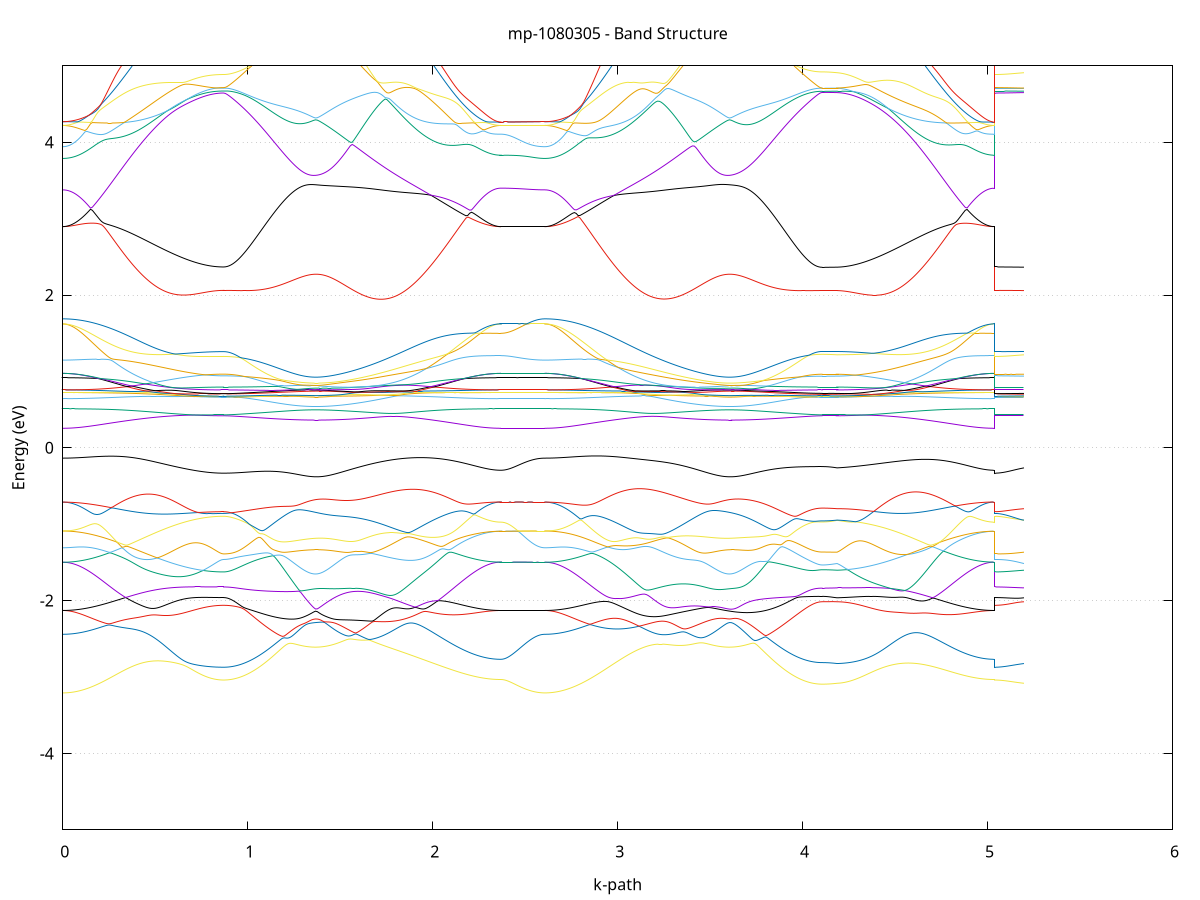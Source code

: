 set title 'mp-1080305 - Band Structure'
set xlabel 'k-path'
set ylabel 'Energy (eV)'
set grid y
set yrange [-5:5]
set terminal png size 800,600
set output 'mp-1080305_bands_gnuplot.png'
plot '-' using 1:2 with lines notitle, '-' using 1:2 with lines notitle, '-' using 1:2 with lines notitle, '-' using 1:2 with lines notitle, '-' using 1:2 with lines notitle, '-' using 1:2 with lines notitle, '-' using 1:2 with lines notitle, '-' using 1:2 with lines notitle, '-' using 1:2 with lines notitle, '-' using 1:2 with lines notitle, '-' using 1:2 with lines notitle, '-' using 1:2 with lines notitle, '-' using 1:2 with lines notitle, '-' using 1:2 with lines notitle, '-' using 1:2 with lines notitle, '-' using 1:2 with lines notitle, '-' using 1:2 with lines notitle, '-' using 1:2 with lines notitle, '-' using 1:2 with lines notitle, '-' using 1:2 with lines notitle, '-' using 1:2 with lines notitle, '-' using 1:2 with lines notitle, '-' using 1:2 with lines notitle, '-' using 1:2 with lines notitle, '-' using 1:2 with lines notitle, '-' using 1:2 with lines notitle, '-' using 1:2 with lines notitle, '-' using 1:2 with lines notitle, '-' using 1:2 with lines notitle, '-' using 1:2 with lines notitle, '-' using 1:2 with lines notitle, '-' using 1:2 with lines notitle, '-' using 1:2 with lines notitle, '-' using 1:2 with lines notitle, '-' using 1:2 with lines notitle, '-' using 1:2 with lines notitle, '-' using 1:2 with lines notitle, '-' using 1:2 with lines notitle, '-' using 1:2 with lines notitle, '-' using 1:2 with lines notitle, '-' using 1:2 with lines notitle, '-' using 1:2 with lines notitle, '-' using 1:2 with lines notitle, '-' using 1:2 with lines notitle, '-' using 1:2 with lines notitle, '-' using 1:2 with lines notitle, '-' using 1:2 with lines notitle, '-' using 1:2 with lines notitle, '-' using 1:2 with lines notitle, '-' using 1:2 with lines notitle, '-' using 1:2 with lines notitle, '-' using 1:2 with lines notitle, '-' using 1:2 with lines notitle, '-' using 1:2 with lines notitle, '-' using 1:2 with lines notitle, '-' using 1:2 with lines notitle, '-' using 1:2 with lines notitle, '-' using 1:2 with lines notitle, '-' using 1:2 with lines notitle, '-' using 1:2 with lines notitle, '-' using 1:2 with lines notitle, '-' using 1:2 with lines notitle, '-' using 1:2 with lines notitle, '-' using 1:2 with lines notitle
0.000000 -34.480081
0.009992 -34.480081
0.019984 -34.479981
0.029977 -34.479981
0.039969 -34.479881
0.049961 -34.479781
0.059953 -34.479681
0.069945 -34.479581
0.079938 -34.479381
0.089930 -34.479281
0.099922 -34.479081
0.109914 -34.478881
0.119906 -34.478681
0.129899 -34.478381
0.139891 -34.478181
0.149883 -34.477881
0.159875 -34.477581
0.169867 -34.477281
0.179860 -34.476981
0.189852 -34.476681
0.199844 -34.476281
0.209836 -34.475981
0.219828 -34.475581
0.229821 -34.475181
0.239813 -34.474781
0.249805 -34.474381
0.259797 -34.473981
0.269789 -34.473481
0.279782 -34.473081
0.289774 -34.472581
0.299766 -34.472181
0.309758 -34.471581
0.319751 -34.471081
0.329743 -34.470681
0.339735 -34.470081
0.349727 -34.469681
0.359719 -34.469081
0.369712 -34.468581
0.379704 -34.468081
0.389696 -34.467581
0.399688 -34.466981
0.409680 -34.466481
0.419673 -34.465981
0.429665 -34.465381
0.439657 -34.464881
0.449649 -34.464381
0.459641 -34.463781
0.469634 -34.463281
0.479626 -34.462781
0.489618 -34.462181
0.499610 -34.461681
0.509602 -34.461181
0.519595 -34.460681
0.529587 -34.460181
0.539579 -34.459681
0.549571 -34.459181
0.559563 -34.458681
0.569556 -34.458181
0.579548 -34.457781
0.589540 -34.457281
0.599532 -34.456881
0.609524 -34.456381
0.619517 -34.455981
0.629509 -34.455581
0.639501 -34.455181
0.649493 -34.454781
0.659485 -34.454381
0.669478 -34.454081
0.679470 -34.453681
0.689462 -34.453381
0.699454 -34.453081
0.709446 -34.452781
0.719439 -34.452481
0.729431 -34.452181
0.739423 -34.451881
0.749415 -34.451681
0.759407 -34.451481
0.769400 -34.451281
0.779392 -34.451081
0.789384 -34.450881
0.799376 -34.450781
0.809369 -34.450681
0.819361 -34.450481
0.829353 -34.450481
0.839345 -34.450381
0.849337 -34.450281
0.859330 -34.450281
0.869322 -34.450281
0.869322 -34.450281
0.879256 -34.450281
0.889190 -34.450281
0.899124 -34.450281
0.909058 -34.450281
0.918993 -34.450181
0.928927 -34.450181
0.938861 -34.450081
0.948795 -34.450081
0.958729 -34.450081
0.968663 -34.449981
0.978598 -34.449881
0.988532 -34.449881
0.998466 -34.449781
1.008400 -34.449681
1.018334 -34.449581
1.028268 -34.449581
1.038202 -34.449481
1.048137 -34.449381
1.058071 -34.449281
1.068005 -34.449081
1.077939 -34.448981
1.087873 -34.448881
1.097807 -34.448781
1.107742 -34.448681
1.117676 -34.448581
1.127610 -34.448481
1.137544 -34.448381
1.147478 -34.448281
1.157412 -34.448081
1.167347 -34.447981
1.177281 -34.447881
1.187215 -34.447781
1.197149 -34.447681
1.207083 -34.447581
1.217017 -34.447481
1.226952 -34.447381
1.236886 -34.447281
1.246820 -34.447181
1.256754 -34.447081
1.266688 -34.446981
1.276622 -34.446981
1.286557 -34.446881
1.296491 -34.446781
1.306425 -34.446781
1.316359 -34.446681
1.326293 -34.446681
1.336227 -34.446681
1.346161 -34.446581
1.356096 -34.446581
1.366030 -34.446581
1.375964 -34.446581
1.385898 -34.446581
1.385898 -34.446581
1.395826 -34.446681
1.405754 -34.446681
1.415682 -34.446681
1.425610 -34.446781
1.435537 -34.446781
1.445465 -34.446881
1.455393 -34.446981
1.465321 -34.447081
1.475249 -34.447181
1.485177 -34.447381
1.495105 -34.447481
1.505033 -34.447581
1.514960 -34.447781
1.524888 -34.447981
1.534816 -34.448181
1.544744 -34.448381
1.554672 -34.448581
1.564600 -34.448781
1.574528 -34.449081
1.584456 -34.449281
1.594383 -34.449581
1.604311 -34.449881
1.614239 -34.450181
1.624167 -34.450481
1.634095 -34.450781
1.644023 -34.451081
1.653951 -34.451481
1.663879 -34.451781
1.673806 -34.452181
1.683734 -34.452581
1.693662 -34.452981
1.703590 -34.453381
1.713518 -34.453781
1.723446 -34.454181
1.733374 -34.454681
1.743302 -34.455181
1.753229 -34.455581
1.763157 -34.456081
1.773085 -34.456481
1.783013 -34.456981
1.792941 -34.457481
1.802869 -34.457981
1.812797 -34.458481
1.822724 -34.458981
1.832652 -34.459481
1.842580 -34.460081
1.852508 -34.460581
1.862436 -34.461081
1.872364 -34.461681
1.882292 -34.462181
1.892220 -34.462681
1.902147 -34.463281
1.912075 -34.463781
1.922003 -34.464381
1.931931 -34.464881
1.941859 -34.465481
1.951787 -34.465981
1.961715 -34.466481
1.971643 -34.467081
1.981570 -34.467581
1.991498 -34.468181
2.001426 -34.468681
2.011354 -34.469181
2.021282 -34.469681
2.031210 -34.470181
2.041138 -34.470681
2.051066 -34.471181
2.060993 -34.471681
2.070921 -34.472181
2.080849 -34.472581
2.090777 -34.473081
2.100705 -34.473481
2.110633 -34.473981
2.120561 -34.474381
2.130488 -34.474781
2.140416 -34.475181
2.150344 -34.475581
2.160272 -34.475981
2.170200 -34.476281
2.180128 -34.476681
2.190056 -34.476981
2.199984 -34.477381
2.209911 -34.477581
2.219839 -34.477881
2.229767 -34.478181
2.239695 -34.478381
2.249623 -34.478681
2.259551 -34.478881
2.269479 -34.479081
2.279407 -34.479281
2.289334 -34.479381
2.299262 -34.479581
2.309190 -34.479681
2.319118 -34.479781
2.329046 -34.479881
2.338974 -34.479881
2.348902 -34.479981
2.358830 -34.479981
2.368757 -34.479981
2.368757 -34.479981
2.378667 -34.479981
2.388576 -34.479981
2.398485 -34.479981
2.408394 -34.479981
2.418303 -34.479981
2.428213 -34.479981
2.438122 -34.479981
2.448031 -34.479981
2.457940 -34.479981
2.467850 -34.479981
2.477759 -34.479981
2.487668 -34.479981
2.497577 -34.480081
2.507486 -34.479981
2.517396 -34.479981
2.527305 -34.479981
2.537214 -34.479981
2.547123 -34.479981
2.557032 -34.480081
2.566942 -34.480081
2.576851 -34.480081
2.586760 -34.480081
2.596669 -34.480081
2.606578 -34.480081
2.606578 -34.480081
2.616559 -34.480081
2.626539 -34.479981
2.636519 -34.479981
2.646500 -34.479881
2.656480 -34.479781
2.666460 -34.479681
2.676440 -34.479581
2.686421 -34.479381
2.696401 -34.479181
2.706381 -34.479081
2.716361 -34.478881
2.726342 -34.478681
2.736322 -34.478381
2.746302 -34.478181
2.756282 -34.477881
2.766263 -34.477581
2.776243 -34.477281
2.786223 -34.476981
2.796203 -34.476581
2.806184 -34.476281
2.816164 -34.475981
2.826144 -34.475481
2.836124 -34.475181
2.846105 -34.474781
2.856085 -34.474381
2.866065 -34.473881
2.876045 -34.473481
2.886026 -34.472981
2.896006 -34.472581
2.905986 -34.472081
2.915966 -34.471581
2.925947 -34.471081
2.935927 -34.470581
2.945907 -34.470081
2.955887 -34.469581
2.965868 -34.469081
2.975848 -34.468481
2.985828 -34.467981
2.995809 -34.467481
3.005789 -34.466881
3.015769 -34.466381
3.025749 -34.465781
3.035730 -34.465281
3.045710 -34.464681
3.055690 -34.464181
3.065670 -34.463681
3.075651 -34.463081
3.085631 -34.462581
3.095611 -34.461981
3.105591 -34.461481
3.115572 -34.460981
3.125552 -34.460381
3.135532 -34.459881
3.145512 -34.459381
3.155493 -34.458881
3.165473 -34.458381
3.175453 -34.457881
3.185433 -34.457381
3.195414 -34.456881
3.205394 -34.456381
3.215374 -34.455881
3.225354 -34.455381
3.235335 -34.454981
3.245315 -34.454581
3.255295 -34.454081
3.265275 -34.453681
3.275256 -34.453281
3.285236 -34.452881
3.295216 -34.452481
3.305197 -34.452081
3.315177 -34.451681
3.325157 -34.451381
3.335137 -34.450981
3.345118 -34.450681
3.355098 -34.450381
3.365078 -34.450081
3.375058 -34.449781
3.385039 -34.449481
3.395019 -34.449181
3.404999 -34.448981
3.414979 -34.448681
3.424960 -34.448481
3.434940 -34.448281
3.444920 -34.448081
3.454900 -34.447881
3.464881 -34.447781
3.474861 -34.447581
3.484841 -34.447381
3.494821 -34.447281
3.504802 -34.447181
3.514782 -34.447081
3.524762 -34.446981
3.534742 -34.446881
3.544723 -34.446781
3.554703 -34.446681
3.564683 -34.446681
3.574663 -34.446681
3.584644 -34.446581
3.594624 -34.446581
3.604604 -34.446581
3.614585 -34.446581
3.614585 -34.446581
3.624413 -34.446581
3.634242 -34.446581
3.644070 -34.446681
3.653899 -34.446681
3.663727 -34.446781
3.673556 -34.446781
3.683385 -34.446881
3.693213 -34.446981
3.703042 -34.446981
3.712870 -34.447081
3.722699 -34.447181
3.732528 -34.447181
3.742356 -34.447281
3.752185 -34.447381
3.762013 -34.447481
3.771842 -34.447581
3.781671 -34.447681
3.791499 -34.447781
3.801328 -34.447881
3.811156 -34.447981
3.820985 -34.448081
3.830814 -34.448281
3.840642 -34.448381
3.850471 -34.448481
3.860299 -34.448581
3.870128 -34.448681
3.879957 -34.448781
3.889785 -34.448881
3.899614 -34.449081
3.909442 -34.449181
3.919271 -34.449281
3.929100 -34.449281
3.938928 -34.449481
3.948757 -34.449581
3.958585 -34.449581
3.968414 -34.449681
3.978243 -34.449781
3.988071 -34.449881
3.997900 -34.449881
4.007728 -34.449981
4.017557 -34.450081
4.027385 -34.450081
4.037214 -34.450181
4.047043 -34.450181
4.056871 -34.450181
4.066700 -34.450281
4.076528 -34.450281
4.086357 -34.450281
4.096186 -34.450281
4.106014 -34.450281
4.106014 -34.450281
4.114969 -34.450281
4.123924 -34.450281
4.132878 -34.450281
4.141833 -34.450281
4.150788 -34.450281
4.159742 -34.450281
4.168697 -34.450281
4.177652 -34.450281
4.186606 -34.450281
4.186606 -34.450281
4.196504 -34.450281
4.206401 -34.450381
4.216299 -34.450481
4.226196 -34.450581
4.236094 -34.450681
4.245991 -34.450781
4.255889 -34.450981
4.265786 -34.451181
4.275684 -34.451381
4.285581 -34.451581
4.295478 -34.451781
4.305376 -34.451981
4.315273 -34.452281
4.325171 -34.452581
4.335068 -34.452881
4.344966 -34.453181
4.354863 -34.453481
4.364761 -34.453781
4.374658 -34.454181
4.384556 -34.454481
4.394453 -34.454881
4.404350 -34.455281
4.414248 -34.455681
4.424145 -34.456081
4.434043 -34.456481
4.443940 -34.456981
4.453838 -34.457481
4.463735 -34.457881
4.473633 -34.458381
4.483530 -34.458881
4.493428 -34.459381
4.503325 -34.459781
4.513222 -34.460381
4.523120 -34.460881
4.533017 -34.461381
4.542915 -34.461881
4.552812 -34.462381
4.562710 -34.462881
4.572607 -34.463481
4.582505 -34.463981
4.592402 -34.464481
4.602300 -34.465081
4.612197 -34.465581
4.622094 -34.466081
4.631992 -34.466681
4.641889 -34.467181
4.651787 -34.467681
4.661684 -34.468181
4.671582 -34.468781
4.681479 -34.469281
4.691377 -34.469781
4.701274 -34.470281
4.711172 -34.470781
4.721069 -34.471281
4.730966 -34.471781
4.740864 -34.472181
4.750761 -34.472681
4.760659 -34.473081
4.770556 -34.473581
4.780454 -34.473981
4.790351 -34.474381
4.800249 -34.474881
4.810146 -34.475281
4.820044 -34.475681
4.829941 -34.475981
4.839838 -34.476381
4.849736 -34.476681
4.859633 -34.477081
4.869531 -34.477381
4.879428 -34.477681
4.889326 -34.477981
4.899223 -34.478181
4.909121 -34.478381
4.919018 -34.478681
4.928916 -34.478881
4.938813 -34.479081
4.948710 -34.479281
4.958608 -34.479381
4.968505 -34.479581
4.978403 -34.479681
4.988300 -34.479781
4.998198 -34.479881
5.008095 -34.479881
5.017993 -34.479981
5.027890 -34.479981
5.037788 -34.479981
5.037788 -34.450281
5.047738 -34.450281
5.057689 -34.450281
5.067640 -34.450281
5.077590 -34.450281
5.087541 -34.450281
5.097492 -34.450281
5.107442 -34.450281
5.117393 -34.450281
5.127344 -34.450281
5.137294 -34.450281
5.147245 -34.450281
5.157196 -34.450281
5.167146 -34.450281
5.177097 -34.450281
5.187048 -34.450281
5.196998 -34.450281
e
0.000000 -34.270981
0.009992 -34.270981
0.019984 -34.270881
0.029977 -34.270881
0.039969 -34.270781
0.049961 -34.270681
0.059953 -34.270581
0.069945 -34.270381
0.079938 -34.270281
0.089930 -34.270081
0.099922 -34.269881
0.109914 -34.269681
0.119906 -34.269381
0.129899 -34.269181
0.139891 -34.268881
0.149883 -34.268581
0.159875 -34.268281
0.169867 -34.267981
0.179860 -34.267581
0.189852 -34.267281
0.199844 -34.266881
0.209836 -34.266481
0.219828 -34.266081
0.229821 -34.265581
0.239813 -34.265181
0.249805 -34.264681
0.259797 -34.264281
0.269789 -34.263781
0.279782 -34.263281
0.289774 -34.262781
0.299766 -34.262281
0.309758 -34.261681
0.319751 -34.261181
0.329743 -34.260581
0.339735 -34.260081
0.349727 -34.259481
0.359719 -34.258881
0.369712 -34.258381
0.379704 -34.257781
0.389696 -34.257181
0.399688 -34.256581
0.409680 -34.256081
0.419673 -34.255481
0.429665 -34.254881
0.439657 -34.254281
0.449649 -34.253681
0.459641 -34.253081
0.469634 -34.252481
0.479626 -34.251981
0.489618 -34.251381
0.499610 -34.250781
0.509602 -34.250181
0.519595 -34.249681
0.529587 -34.249081
0.539579 -34.248481
0.549571 -34.247981
0.559563 -34.247381
0.569556 -34.246881
0.579548 -34.246381
0.589540 -34.245881
0.599532 -34.245381
0.609524 -34.244981
0.619517 -34.244481
0.629509 -34.243981
0.639501 -34.243581
0.649493 -34.243181
0.659485 -34.242681
0.669478 -34.242281
0.679470 -34.241881
0.689462 -34.241581
0.699454 -34.241181
0.709446 -34.240881
0.719439 -34.240581
0.729431 -34.240281
0.739423 -34.239981
0.749415 -34.239681
0.759407 -34.239481
0.769400 -34.239281
0.779392 -34.239081
0.789384 -34.238881
0.799376 -34.238681
0.809369 -34.238581
0.819361 -34.238481
0.829353 -34.238381
0.839345 -34.238281
0.849337 -34.238181
0.859330 -34.238181
0.869322 -34.238181
0.869322 -34.238181
0.879256 -34.238181
0.889190 -34.238181
0.899124 -34.238181
0.909058 -34.238181
0.918993 -34.238081
0.928927 -34.238081
0.938861 -34.237981
0.948795 -34.237981
0.958729 -34.237881
0.968663 -34.237881
0.978598 -34.237781
0.988532 -34.237681
0.998466 -34.237581
1.008400 -34.237581
1.018334 -34.237481
1.028268 -34.237381
1.038202 -34.237281
1.048137 -34.237181
1.058071 -34.236981
1.068005 -34.236881
1.077939 -34.236781
1.087873 -34.236681
1.097807 -34.236581
1.107742 -34.236481
1.117676 -34.236281
1.127610 -34.236181
1.137544 -34.236081
1.147478 -34.235881
1.157412 -34.235781
1.167347 -34.235681
1.177281 -34.235581
1.187215 -34.235381
1.197149 -34.235281
1.207083 -34.235181
1.217017 -34.235081
1.226952 -34.234981
1.236886 -34.234881
1.246820 -34.234781
1.256754 -34.234681
1.266688 -34.234581
1.276622 -34.234481
1.286557 -34.234381
1.296491 -34.234381
1.306425 -34.234281
1.316359 -34.234181
1.326293 -34.234181
1.336227 -34.234181
1.346161 -34.234081
1.356096 -34.234081
1.366030 -34.234081
1.375964 -34.234081
1.385898 -34.234081
1.385898 -34.234081
1.395826 -34.234181
1.405754 -34.234181
1.415682 -34.234281
1.425610 -34.234281
1.435537 -34.234381
1.445465 -34.234481
1.455393 -34.234581
1.465321 -34.234681
1.475249 -34.234781
1.485177 -34.234881
1.495105 -34.235081
1.505033 -34.235181
1.514960 -34.235381
1.524888 -34.235581
1.534816 -34.235781
1.544744 -34.236081
1.554672 -34.236281
1.564600 -34.236581
1.574528 -34.236881
1.584456 -34.237081
1.594383 -34.237381
1.604311 -34.237681
1.614239 -34.238081
1.624167 -34.238381
1.634095 -34.238781
1.644023 -34.239081
1.653951 -34.239481
1.663879 -34.239881
1.673806 -34.240281
1.683734 -34.240681
1.693662 -34.241181
1.703590 -34.241581
1.713518 -34.242081
1.723446 -34.242481
1.733374 -34.242981
1.743302 -34.243481
1.753229 -34.243981
1.763157 -34.244581
1.773085 -34.245081
1.783013 -34.245581
1.792941 -34.246081
1.802869 -34.246681
1.812797 -34.247181
1.822724 -34.247781
1.832652 -34.248381
1.842580 -34.248981
1.852508 -34.249481
1.862436 -34.250081
1.872364 -34.250681
1.882292 -34.251281
1.892220 -34.251881
1.902147 -34.252481
1.912075 -34.253081
1.922003 -34.253681
1.931931 -34.254281
1.941859 -34.254881
1.951787 -34.255481
1.961715 -34.256081
1.971643 -34.256681
1.981570 -34.257281
1.991498 -34.257881
2.001426 -34.258381
2.011354 -34.258981
2.021282 -34.259581
2.031210 -34.260081
2.041138 -34.260681
2.051066 -34.261181
2.060993 -34.261781
2.070921 -34.262281
2.080849 -34.262781
2.090777 -34.263281
2.100705 -34.263781
2.110633 -34.264281
2.120561 -34.264781
2.130488 -34.265181
2.140416 -34.265581
2.150344 -34.266081
2.160272 -34.266481
2.170200 -34.266881
2.180128 -34.267281
2.190056 -34.267581
2.199984 -34.267981
2.209911 -34.268281
2.219839 -34.268581
2.229767 -34.268881
2.239695 -34.269181
2.249623 -34.269381
2.259551 -34.269681
2.269479 -34.269881
2.279407 -34.270081
2.289334 -34.270281
2.299262 -34.270381
2.309190 -34.270581
2.319118 -34.270681
2.329046 -34.270781
2.338974 -34.270781
2.348902 -34.270881
2.358830 -34.270881
2.368757 -34.270881
2.368757 -34.270881
2.378667 -34.270881
2.388576 -34.270881
2.398485 -34.270881
2.408394 -34.270881
2.418303 -34.270881
2.428213 -34.270881
2.438122 -34.270881
2.448031 -34.270881
2.457940 -34.270881
2.467850 -34.270881
2.477759 -34.270981
2.487668 -34.270981
2.497577 -34.270981
2.507486 -34.270981
2.517396 -34.270981
2.527305 -34.270881
2.537214 -34.270881
2.547123 -34.270981
2.557032 -34.270981
2.566942 -34.270981
2.576851 -34.270981
2.586760 -34.270981
2.596669 -34.270981
2.606578 -34.270981
2.606578 -34.270981
2.616559 -34.270981
2.626539 -34.270881
2.636519 -34.270881
2.646500 -34.270781
2.656480 -34.270681
2.666460 -34.270581
2.676440 -34.270381
2.686421 -34.270281
2.696401 -34.270081
2.706381 -34.269881
2.716361 -34.269681
2.726342 -34.269381
2.736322 -34.269181
2.746302 -34.268881
2.756282 -34.268581
2.766263 -34.268281
2.776243 -34.267981
2.786223 -34.267581
2.796203 -34.267181
2.806184 -34.266781
2.816164 -34.266481
2.826144 -34.265981
2.836124 -34.265581
2.846105 -34.265181
2.856085 -34.264681
2.866065 -34.264181
2.876045 -34.263681
2.886026 -34.263181
2.896006 -34.262681
2.905986 -34.262181
2.915966 -34.261681
2.925947 -34.261081
2.935927 -34.260581
2.945907 -34.259981
2.955887 -34.259381
2.965868 -34.258881
2.975848 -34.258281
2.985828 -34.257681
2.995809 -34.257081
3.005789 -34.256481
3.015769 -34.255881
3.025749 -34.255281
3.035730 -34.254681
3.045710 -34.254081
3.055690 -34.253481
3.065670 -34.252881
3.075651 -34.252281
3.085631 -34.251681
3.095611 -34.251081
3.105591 -34.250481
3.115572 -34.249881
3.125552 -34.249381
3.135532 -34.248781
3.145512 -34.248181
3.155493 -34.247581
3.165473 -34.247081
3.175453 -34.246481
3.185433 -34.245981
3.195414 -34.245381
3.205394 -34.244881
3.215374 -34.244381
3.225354 -34.243881
3.235335 -34.243381
3.245315 -34.242881
3.255295 -34.242381
3.265275 -34.241881
3.275256 -34.241481
3.285236 -34.240981
3.295216 -34.240581
3.305197 -34.240181
3.315177 -34.239781
3.325157 -34.239381
3.335137 -34.238981
3.345118 -34.238581
3.355098 -34.238281
3.365078 -34.237881
3.375058 -34.237581
3.385039 -34.237281
3.395019 -34.236981
3.404999 -34.236681
3.414979 -34.236481
3.424960 -34.236181
3.434940 -34.235981
3.444920 -34.235781
3.454900 -34.235581
3.464881 -34.235381
3.474861 -34.235181
3.484841 -34.234981
3.494821 -34.234881
3.504802 -34.234681
3.514782 -34.234581
3.524762 -34.234481
3.534742 -34.234381
3.544723 -34.234281
3.554703 -34.234281
3.564683 -34.234181
3.574663 -34.234181
3.584644 -34.234081
3.594624 -34.234081
3.604604 -34.234081
3.614585 -34.234081
3.614585 -34.234081
3.624413 -34.234081
3.634242 -34.234081
3.644070 -34.234181
3.653899 -34.234181
3.663727 -34.234281
3.673556 -34.234281
3.683385 -34.234381
3.693213 -34.234481
3.703042 -34.234481
3.712870 -34.234581
3.722699 -34.234681
3.732528 -34.234781
3.742356 -34.234881
3.752185 -34.234981
3.762013 -34.235081
3.771842 -34.235281
3.781671 -34.235381
3.791499 -34.235481
3.801328 -34.235581
3.811156 -34.235681
3.820985 -34.235781
3.830814 -34.235981
3.840642 -34.236081
3.850471 -34.236181
3.860299 -34.236281
3.870128 -34.236481
3.879957 -34.236581
3.889785 -34.236681
3.899614 -34.236781
3.909442 -34.236881
3.919271 -34.236981
3.929100 -34.237181
3.938928 -34.237281
3.948757 -34.237381
3.958585 -34.237481
3.968414 -34.237581
3.978243 -34.237581
3.988071 -34.237681
3.997900 -34.237781
4.007728 -34.237881
4.017557 -34.237881
4.027385 -34.237981
4.037214 -34.237981
4.047043 -34.238081
4.056871 -34.238081
4.066700 -34.238081
4.076528 -34.238181
4.086357 -34.238181
4.096186 -34.238181
4.106014 -34.238181
4.106014 -34.238181
4.114969 -34.238181
4.123924 -34.238181
4.132878 -34.238181
4.141833 -34.238181
4.150788 -34.238181
4.159742 -34.238181
4.168697 -34.238181
4.177652 -34.238181
4.186606 -34.238181
4.186606 -34.238181
4.196504 -34.238181
4.206401 -34.238281
4.216299 -34.238381
4.226196 -34.238481
4.236094 -34.238581
4.245991 -34.238781
4.255889 -34.238881
4.265786 -34.239181
4.275684 -34.239381
4.285581 -34.239581
4.295478 -34.239781
4.305376 -34.240081
4.315273 -34.240381
4.325171 -34.240681
4.335068 -34.240981
4.344966 -34.241281
4.354863 -34.241681
4.364761 -34.242081
4.374658 -34.242481
4.384556 -34.242881
4.394453 -34.243281
4.404350 -34.243681
4.414248 -34.244081
4.424145 -34.244581
4.434043 -34.245081
4.443940 -34.245581
4.453838 -34.246081
4.463735 -34.246581
4.473633 -34.247081
4.483530 -34.247581
4.493428 -34.248181
4.503325 -34.248681
4.513222 -34.249281
4.523120 -34.249781
4.533017 -34.250381
4.542915 -34.250981
4.552812 -34.251481
4.562710 -34.252081
4.572607 -34.252681
4.582505 -34.253281
4.592402 -34.253881
4.602300 -34.254481
4.612197 -34.255081
4.622094 -34.255581
4.631992 -34.256181
4.641889 -34.256781
4.651787 -34.257381
4.661684 -34.257981
4.671582 -34.258481
4.681479 -34.259081
4.691377 -34.259681
4.701274 -34.260181
4.711172 -34.260781
4.721069 -34.261281
4.730966 -34.261781
4.740864 -34.262381
4.750761 -34.262881
4.760659 -34.263381
4.770556 -34.263781
4.780454 -34.264281
4.790351 -34.264781
4.800249 -34.265181
4.810146 -34.265681
4.820044 -34.266081
4.829941 -34.266481
4.839838 -34.266881
4.849736 -34.267281
4.859633 -34.267681
4.869531 -34.267981
4.879428 -34.268281
4.889326 -34.268581
4.899223 -34.268881
4.909121 -34.269181
4.919018 -34.269481
4.928916 -34.269681
4.938813 -34.269881
4.948710 -34.270081
4.958608 -34.270281
4.968505 -34.270381
4.978403 -34.270481
4.988300 -34.270681
4.998198 -34.270781
5.008095 -34.270781
5.017993 -34.270881
5.027890 -34.270881
5.037788 -34.270881
5.037788 -34.238181
5.047738 -34.238181
5.057689 -34.238181
5.067640 -34.238181
5.077590 -34.238181
5.087541 -34.238181
5.097492 -34.238181
5.107442 -34.238181
5.117393 -34.238181
5.127344 -34.238181
5.137294 -34.238181
5.147245 -34.238181
5.157196 -34.238181
5.167146 -34.238181
5.177097 -34.238181
5.187048 -34.238181
5.196998 -34.238181
e
0.000000 -17.197481
0.009992 -17.197381
0.019984 -17.197181
0.029977 -17.196881
0.039969 -17.196481
0.049961 -17.195881
0.059953 -17.195181
0.069945 -17.194281
0.079938 -17.193381
0.089930 -17.192281
0.099922 -17.191081
0.109914 -17.189681
0.119906 -17.188281
0.129899 -17.186781
0.139891 -17.185081
0.149883 -17.183281
0.159875 -17.181381
0.169867 -17.179381
0.179860 -17.177281
0.189852 -17.175081
0.199844 -17.172881
0.209836 -17.170481
0.219828 -17.167981
0.229821 -17.165381
0.239813 -17.162781
0.249805 -17.164081
0.259797 -17.172181
0.269789 -17.180581
0.279782 -17.189081
0.289774 -17.197781
0.299766 -17.206681
0.309758 -17.215681
0.319751 -17.224781
0.329743 -17.233981
0.339735 -17.243281
0.349727 -17.252681
0.359719 -17.262181
0.369712 -17.271681
0.379704 -17.281281
0.389696 -17.290881
0.399688 -17.300481
0.409680 -17.310081
0.419673 -17.319781
0.429665 -17.329281
0.439657 -17.338881
0.449649 -17.348381
0.459641 -17.357881
0.469634 -17.367281
0.479626 -17.376581
0.489618 -17.385781
0.499610 -17.394881
0.509602 -17.403881
0.519595 -17.412781
0.529587 -17.421581
0.539579 -17.430181
0.549571 -17.438581
0.559563 -17.446881
0.569556 -17.455081
0.579548 -17.462981
0.589540 -17.470781
0.599532 -17.478281
0.609524 -17.485681
0.619517 -17.492781
0.629509 -17.499681
0.639501 -17.506381
0.649493 -17.512881
0.659485 -17.519081
0.669478 -17.525081
0.679470 -17.530781
0.689462 -17.536181
0.699454 -17.541381
0.709446 -17.546381
0.719439 -17.550981
0.729431 -17.555381
0.739423 -17.559481
0.749415 -17.563281
0.759407 -17.566781
0.769400 -17.569981
0.779392 -17.572881
0.789384 -17.575481
0.799376 -17.577881
0.809369 -17.579881
0.819361 -17.581581
0.829353 -17.582981
0.839345 -17.584081
0.849337 -17.584781
0.859330 -17.585281
0.869322 -17.585481
0.869322 -17.585481
0.879256 -17.585381
0.889190 -17.585281
0.899124 -17.584981
0.909058 -17.584581
0.918993 -17.584181
0.928927 -17.583581
0.938861 -17.582981
0.948795 -17.582181
0.958729 -17.581281
0.968663 -17.580381
0.978598 -17.579381
0.988532 -17.578181
0.998466 -17.576981
1.008400 -17.575681
1.018334 -17.574281
1.028268 -17.572781
1.038202 -17.571281
1.048137 -17.569681
1.058071 -17.567981
1.068005 -17.566281
1.077939 -17.564481
1.087873 -17.562581
1.097807 -17.560681
1.107742 -17.558781
1.117676 -17.556781
1.127610 -17.554781
1.137544 -17.552781
1.147478 -17.550681
1.157412 -17.548681
1.167347 -17.546681
1.177281 -17.544681
1.187215 -17.542681
1.197149 -17.540681
1.207083 -17.538781
1.217017 -17.536881
1.226952 -17.535081
1.236886 -17.533381
1.246820 -17.531781
1.256754 -17.530281
1.266688 -17.528881
1.276622 -17.527581
1.286557 -17.526381
1.296491 -17.525281
1.306425 -17.524381
1.316359 -17.523681
1.326293 -17.522981
1.336227 -17.522581
1.346161 -17.522181
1.356096 -17.521981
1.366030 -17.521881
1.375964 -17.521881
1.385898 -17.521981
1.385898 -17.521981
1.395826 -17.522281
1.405754 -17.522481
1.415682 -17.522781
1.425610 -17.523181
1.435537 -17.523481
1.445465 -17.523881
1.455393 -17.524181
1.465321 -17.524481
1.475249 -17.524681
1.485177 -17.524881
1.495105 -17.524881
1.505033 -17.524881
1.514960 -17.524681
1.524888 -17.524281
1.534816 -17.523781
1.544744 -17.523181
1.554672 -17.522281
1.564600 -17.521281
1.574528 -17.519981
1.584456 -17.518581
1.594383 -17.516881
1.604311 -17.515081
1.614239 -17.512981
1.624167 -17.510581
1.634095 -17.508081
1.644023 -17.505281
1.653951 -17.502181
1.663879 -17.498881
1.673806 -17.495381
1.683734 -17.491581
1.693662 -17.487481
1.703590 -17.483281
1.713518 -17.478681
1.723446 -17.473981
1.733374 -17.468981
1.743302 -17.463681
1.753229 -17.458181
1.763157 -17.452481
1.773085 -17.446581
1.783013 -17.440381
1.792941 -17.433981
1.802869 -17.427481
1.812797 -17.420681
1.822724 -17.413681
1.832652 -17.406481
1.842580 -17.399081
1.852508 -17.391581
1.862436 -17.383881
1.872364 -17.375981
1.882292 -17.367981
1.892220 -17.359881
1.902147 -17.351581
1.912075 -17.343181
1.922003 -17.334681
1.931931 -17.326181
1.941859 -17.317481
1.951787 -17.308681
1.961715 -17.299981
1.971643 -17.291081
1.981570 -17.282181
1.991498 -17.273281
2.001426 -17.264381
2.011354 -17.255481
2.021282 -17.246581
2.031210 -17.237781
2.041138 -17.228981
2.051066 -17.220281
2.060993 -17.211581
2.070921 -17.202981
2.080849 -17.194581
2.090777 -17.186181
2.100705 -17.177981
2.110633 -17.169981
2.120561 -17.162081
2.130488 -17.162281
2.140416 -17.164881
2.150344 -17.167381
2.160272 -17.169781
2.170200 -17.172081
2.180128 -17.174281
2.190056 -17.176481
2.199984 -17.178481
2.209911 -17.180381
2.219839 -17.182181
2.229767 -17.183881
2.239695 -17.185581
2.249623 -17.186981
2.259551 -17.188381
2.269479 -17.189681
2.279407 -17.190781
2.289334 -17.191881
2.299262 -17.192781
2.309190 -17.193581
2.319118 -17.194181
2.329046 -17.194781
2.338974 -17.195181
2.348902 -17.195481
2.358830 -17.195681
2.368757 -17.195781
2.368757 -17.195781
2.378667 -17.195781
2.388576 -17.195781
2.398485 -17.195881
2.408394 -17.195981
2.418303 -17.196081
2.428213 -17.196181
2.438122 -17.196281
2.448031 -17.196381
2.457940 -17.196481
2.467850 -17.196581
2.477759 -17.196681
2.487668 -17.196881
2.497577 -17.196881
2.507486 -17.196981
2.517396 -17.197081
2.527305 -17.197181
2.537214 -17.197281
2.547123 -17.197281
2.557032 -17.197381
2.566942 -17.197381
2.576851 -17.197481
2.586760 -17.197481
2.596669 -17.197481
2.606578 -17.197481
2.606578 -17.197481
2.616559 -17.197381
2.626539 -17.197181
2.636519 -17.196881
2.646500 -17.196481
2.656480 -17.195881
2.666460 -17.195181
2.676440 -17.194281
2.686421 -17.193281
2.696401 -17.192281
2.706381 -17.190981
2.716361 -17.189681
2.726342 -17.188281
2.736322 -17.186681
2.746302 -17.184981
2.756282 -17.183181
2.766263 -17.181281
2.776243 -17.179281
2.786223 -17.177181
2.796203 -17.174981
2.806184 -17.172681
2.816164 -17.170281
2.826144 -17.167781
2.836124 -17.165181
2.846105 -17.162581
2.856085 -17.163081
2.866065 -17.170981
2.876045 -17.179181
2.886026 -17.187381
2.896006 -17.195781
2.905986 -17.204381
2.915966 -17.212981
2.925947 -17.221681
2.935927 -17.230481
2.945907 -17.239381
2.955887 -17.248281
2.965868 -17.257181
2.975848 -17.266181
2.985828 -17.275081
2.995809 -17.284081
3.005789 -17.292981
3.015769 -17.301781
3.025749 -17.310681
3.035730 -17.319481
3.045710 -17.328081
3.055690 -17.336781
3.065670 -17.345281
3.075651 -17.353681
3.085631 -17.361981
3.095611 -17.370081
3.105591 -17.378081
3.115572 -17.385981
3.125552 -17.393681
3.135532 -17.401181
3.145512 -17.408581
3.155493 -17.415681
3.165473 -17.422681
3.175453 -17.429481
3.185433 -17.435981
3.195414 -17.442381
3.205394 -17.448481
3.215374 -17.454381
3.225354 -17.459981
3.235335 -17.465481
3.245315 -17.470681
3.255295 -17.475581
3.265275 -17.480281
3.275256 -17.484781
3.285236 -17.488981
3.295216 -17.492981
3.305197 -17.496681
3.315177 -17.500181
3.325157 -17.503381
3.335137 -17.506381
3.345118 -17.509081
3.355098 -17.511581
3.365078 -17.513781
3.375058 -17.515881
3.385039 -17.517681
3.395019 -17.519181
3.404999 -17.520581
3.414979 -17.521681
3.424960 -17.522681
3.434940 -17.523481
3.444920 -17.524081
3.454900 -17.524481
3.464881 -17.524781
3.474861 -17.524881
3.484841 -17.524881
3.494821 -17.524781
3.504802 -17.524581
3.514782 -17.524381
3.524762 -17.524081
3.534742 -17.523681
3.544723 -17.523381
3.554703 -17.522981
3.564683 -17.522681
3.574663 -17.522381
3.584644 -17.522081
3.594624 -17.521981
3.604604 -17.521881
3.614585 -17.521881
3.614585 -17.521881
3.624413 -17.522081
3.634242 -17.522381
3.644070 -17.522781
3.653899 -17.523281
3.663727 -17.523981
3.673556 -17.524781
3.683385 -17.525781
3.693213 -17.526881
3.703042 -17.528081
3.712870 -17.529381
3.722699 -17.530881
3.732528 -17.532381
3.742356 -17.534081
3.752185 -17.535781
3.762013 -17.537581
3.771842 -17.539481
3.781671 -17.541381
3.791499 -17.543281
3.801328 -17.545281
3.811156 -17.547281
3.820985 -17.549281
3.830814 -17.551281
3.840642 -17.553281
3.850471 -17.555281
3.860299 -17.557281
3.870128 -17.559281
3.879957 -17.561181
3.889785 -17.562981
3.899614 -17.564881
3.909442 -17.566581
3.919271 -17.568281
3.929100 -17.569981
3.938928 -17.571581
3.948757 -17.573081
3.958585 -17.574481
3.968414 -17.575881
3.978243 -17.577181
3.988071 -17.578381
3.997900 -17.579481
4.007728 -17.580481
4.017557 -17.581381
4.027385 -17.582281
4.037214 -17.582981
4.047043 -17.583681
4.056871 -17.584181
4.066700 -17.584681
4.076528 -17.584981
4.086357 -17.585281
4.096186 -17.585381
4.106014 -17.585481
4.106014 -17.585481
4.114969 -17.585481
4.123924 -17.585381
4.132878 -17.585381
4.141833 -17.585381
4.150788 -17.585381
4.159742 -17.585281
4.168697 -17.585281
4.177652 -17.585181
4.186606 -17.585081
4.186606 -17.585081
4.196504 -17.584481
4.206401 -17.583581
4.216299 -17.582381
4.226196 -17.580881
4.236094 -17.578981
4.245991 -17.576881
4.255889 -17.574481
4.265786 -17.571681
4.275684 -17.568681
4.285581 -17.565381
4.295478 -17.561781
4.305376 -17.557881
4.315273 -17.553681
4.325171 -17.549281
4.335068 -17.544481
4.344966 -17.539481
4.354863 -17.534281
4.364761 -17.528681
4.374658 -17.522981
4.384556 -17.516881
4.394453 -17.510681
4.404350 -17.504181
4.414248 -17.497381
4.424145 -17.490481
4.434043 -17.483281
4.443940 -17.475881
4.453838 -17.468281
4.463735 -17.460581
4.473633 -17.452581
4.483530 -17.444481
4.493428 -17.436181
4.503325 -17.427681
4.513222 -17.419081
4.523120 -17.410381
4.533017 -17.401481
4.542915 -17.392481
4.552812 -17.383381
4.562710 -17.374181
4.572607 -17.364881
4.582505 -17.355581
4.592402 -17.346081
4.602300 -17.336681
4.612197 -17.327181
4.622094 -17.317581
4.631992 -17.307981
4.641889 -17.298481
4.651787 -17.288881
4.661684 -17.279381
4.671582 -17.269881
4.681479 -17.260381
4.691377 -17.250981
4.701274 -17.241581
4.711172 -17.232381
4.721069 -17.223181
4.730966 -17.214181
4.740864 -17.205281
4.750761 -17.196481
4.760659 -17.187881
4.770556 -17.179381
4.780454 -17.171081
4.790351 -17.162981
4.800249 -17.162481
4.810146 -17.164981
4.820044 -17.167481
4.829941 -17.169881
4.839838 -17.172281
4.849736 -17.174481
4.859633 -17.176581
4.869531 -17.178581
4.879428 -17.180481
4.889326 -17.182281
4.899223 -17.183981
4.909121 -17.185581
4.919018 -17.187081
4.928916 -17.188481
4.938813 -17.189681
4.948710 -17.190881
4.958608 -17.191881
4.968505 -17.192781
4.978403 -17.193581
4.988300 -17.194181
4.998198 -17.194781
5.008095 -17.195181
5.017993 -17.195481
5.027890 -17.195681
5.037788 -17.195781
5.037788 -17.585481
5.047738 -17.585481
5.057689 -17.585481
5.067640 -17.585381
5.077590 -17.585381
5.087541 -17.585381
5.097492 -17.585381
5.107442 -17.585381
5.117393 -17.585381
5.127344 -17.585381
5.137294 -17.585281
5.147245 -17.585281
5.157196 -17.585281
5.167146 -17.585181
5.177097 -17.585181
5.187048 -17.585181
5.196998 -17.585081
e
0.000000 -17.192681
0.009992 -17.192581
0.019984 -17.192381
0.029977 -17.192081
0.039969 -17.191581
0.049961 -17.190981
0.059953 -17.190281
0.069945 -17.189381
0.079938 -17.188381
0.089930 -17.187281
0.099922 -17.185981
0.109914 -17.184681
0.119906 -17.183181
0.129899 -17.181481
0.139891 -17.179781
0.149883 -17.177881
0.159875 -17.175881
0.169867 -17.173781
0.179860 -17.171581
0.189852 -17.169281
0.199844 -17.166781
0.209836 -17.164281
0.219828 -17.161581
0.229821 -17.158881
0.239813 -17.156181
0.249805 -17.159981
0.259797 -17.157181
0.269789 -17.154381
0.279782 -17.151381
0.289774 -17.148381
0.299766 -17.145281
0.309758 -17.142181
0.319751 -17.138981
0.329743 -17.135681
0.339735 -17.132381
0.349727 -17.129081
0.359719 -17.125681
0.369712 -17.122381
0.379704 -17.119081
0.389696 -17.116181
0.399688 -17.114681
0.409680 -17.115281
0.419673 -17.117681
0.429665 -17.121881
0.439657 -17.127781
0.449649 -17.135081
0.459641 -17.143381
0.469634 -17.152281
0.479626 -17.161681
0.489618 -17.171281
0.499610 -17.181081
0.509602 -17.190881
0.519595 -17.200781
0.529587 -17.210581
0.539579 -17.220281
0.549571 -17.229881
0.559563 -17.239381
0.569556 -17.248681
0.579548 -17.257781
0.589540 -17.266681
0.599532 -17.275381
0.609524 -17.283881
0.619517 -17.292081
0.629509 -17.300081
0.639501 -17.307881
0.649493 -17.315281
0.659485 -17.322481
0.669478 -17.329381
0.679470 -17.335981
0.689462 -17.342381
0.699454 -17.348381
0.709446 -17.354081
0.719439 -17.359481
0.729431 -17.364481
0.739423 -17.369281
0.749415 -17.373681
0.759407 -17.377681
0.769400 -17.381481
0.779392 -17.384781
0.789384 -17.387881
0.799376 -17.390581
0.809369 -17.392881
0.819361 -17.394881
0.829353 -17.396481
0.839345 -17.397681
0.849337 -17.398581
0.859330 -17.399181
0.869322 -17.399381
0.869322 -17.399381
0.879256 -17.399281
0.889190 -17.398981
0.899124 -17.398381
0.909058 -17.397681
0.918993 -17.396781
0.928927 -17.395681
0.938861 -17.394381
0.948795 -17.392881
0.958729 -17.391181
0.968663 -17.389281
0.978598 -17.387181
0.988532 -17.384881
0.998466 -17.382381
1.008400 -17.379681
1.018334 -17.376881
1.028268 -17.373781
1.038202 -17.370581
1.048137 -17.367181
1.058071 -17.363581
1.068005 -17.359781
1.077939 -17.355881
1.087873 -17.351781
1.097807 -17.347481
1.107742 -17.343081
1.117676 -17.338481
1.127610 -17.333781
1.137544 -17.328881
1.147478 -17.323881
1.157412 -17.318681
1.167347 -17.313381
1.177281 -17.307881
1.187215 -17.302281
1.197149 -17.296581
1.207083 -17.290781
1.217017 -17.284881
1.226952 -17.278781
1.236886 -17.272681
1.246820 -17.274281
1.256754 -17.277781
1.266688 -17.281081
1.276622 -17.284081
1.286557 -17.286781
1.296491 -17.289281
1.306425 -17.291481
1.316359 -17.293281
1.326293 -17.294881
1.336227 -17.296081
1.346161 -17.296981
1.356096 -17.297581
1.366030 -17.297881
1.375964 -17.297781
1.385898 -17.297381
1.385898 -17.297381
1.395826 -17.296781
1.405754 -17.295781
1.415682 -17.294581
1.425610 -17.293081
1.435537 -17.291281
1.445465 -17.289281
1.455393 -17.287081
1.465321 -17.284581
1.475249 -17.281981
1.485177 -17.279181
1.495105 -17.276281
1.505033 -17.273181
1.514960 -17.269981
1.524888 -17.266581
1.534816 -17.263181
1.544744 -17.264981
1.554672 -17.266581
1.564600 -17.267881
1.574528 -17.268781
1.584456 -17.269381
1.594383 -17.269581
1.604311 -17.269481
1.614239 -17.268981
1.624167 -17.268081
1.634095 -17.266781
1.644023 -17.265181
1.653951 -17.263281
1.663879 -17.260881
1.673806 -17.258281
1.683734 -17.255181
1.693662 -17.251781
1.703590 -17.248081
1.713518 -17.243981
1.723446 -17.239581
1.733374 -17.234781
1.743302 -17.229681
1.753229 -17.224281
1.763157 -17.218481
1.773085 -17.212481
1.783013 -17.206081
1.792941 -17.199381
1.802869 -17.192481
1.812797 -17.185181
1.822724 -17.177681
1.832652 -17.169881
1.842580 -17.161881
1.852508 -17.153581
1.862436 -17.145081
1.872364 -17.136281
1.882292 -17.130381
1.892220 -17.127181
1.902147 -17.124081
1.912075 -17.121081
1.922003 -17.118081
1.931931 -17.115181
1.941859 -17.112281
1.951787 -17.109481
1.961715 -17.107781
1.971643 -17.111381
1.981570 -17.114981
1.991498 -17.118481
2.001426 -17.121981
2.011354 -17.125381
2.021282 -17.128781
2.031210 -17.132081
2.041138 -17.135381
2.051066 -17.138681
2.060993 -17.141881
2.070921 -17.144981
2.080849 -17.148081
2.090777 -17.150981
2.100705 -17.153981
2.110633 -17.156781
2.120561 -17.159481
2.130488 -17.156781
2.140416 -17.159581
2.150344 -17.162381
2.160272 -17.165081
2.170200 -17.167681
2.180128 -17.170181
2.190056 -17.172581
2.199984 -17.174881
2.209911 -17.177081
2.219839 -17.179081
2.229767 -17.180981
2.239695 -17.182881
2.249623 -17.184481
2.259551 -17.186081
2.269479 -17.187481
2.279407 -17.188781
2.289334 -17.189981
2.299262 -17.190981
2.309190 -17.191881
2.319118 -17.192681
2.329046 -17.193281
2.338974 -17.193781
2.348902 -17.194081
2.358830 -17.194281
2.368757 -17.194381
2.368757 -17.194381
2.378667 -17.194381
2.388576 -17.194281
2.398485 -17.194181
2.408394 -17.194181
2.418303 -17.194081
2.428213 -17.193981
2.438122 -17.193781
2.448031 -17.193681
2.457940 -17.193581
2.467850 -17.193481
2.477759 -17.193381
2.487668 -17.193281
2.497577 -17.193181
2.507486 -17.193081
2.517396 -17.192981
2.527305 -17.192881
2.537214 -17.192881
2.547123 -17.192781
2.557032 -17.192781
2.566942 -17.192681
2.576851 -17.192681
2.586760 -17.192681
2.596669 -17.192681
2.606578 -17.192681
2.606578 -17.192681
2.616559 -17.192581
2.626539 -17.192381
2.636519 -17.192081
2.646500 -17.191581
2.656480 -17.190981
2.666460 -17.190281
2.676440 -17.189381
2.686421 -17.188381
2.696401 -17.187281
2.706381 -17.185981
2.716361 -17.184581
2.726342 -17.183081
2.736322 -17.181481
2.746302 -17.179681
2.756282 -17.177781
2.766263 -17.175781
2.776243 -17.173681
2.786223 -17.171381
2.796203 -17.169081
2.806184 -17.166581
2.816164 -17.163981
2.826144 -17.161281
2.836124 -17.158581
2.846105 -17.155681
2.856085 -17.159781
2.866065 -17.156981
2.876045 -17.154081
2.886026 -17.151081
2.896006 -17.148081
2.905986 -17.144881
2.915966 -17.141781
2.925947 -17.138481
2.935927 -17.135181
2.945907 -17.131881
2.955887 -17.128481
2.965868 -17.124981
2.975848 -17.121481
2.985828 -17.117981
2.995809 -17.114481
3.005789 -17.110881
3.015769 -17.107381
3.025749 -17.110181
3.035730 -17.112981
3.045710 -17.115881
3.055690 -17.118781
3.065670 -17.121781
3.075651 -17.124881
3.085631 -17.127981
3.095611 -17.131181
3.105591 -17.138581
3.115572 -17.147381
3.125552 -17.155881
3.135532 -17.164081
3.145512 -17.172181
3.155493 -17.179881
3.165473 -17.187381
3.175453 -17.194581
3.185433 -17.201481
3.195414 -17.208081
3.205394 -17.214381
3.215374 -17.220381
3.225354 -17.226081
3.235335 -17.231381
3.245315 -17.236481
3.255295 -17.241081
3.265275 -17.245481
3.275256 -17.249481
3.285236 -17.253081
3.295216 -17.256381
3.305197 -17.259281
3.315177 -17.261881
3.325157 -17.264081
3.335137 -17.265881
3.345118 -17.267381
3.355098 -17.268481
3.365078 -17.269181
3.375058 -17.269581
3.385039 -17.269581
3.395019 -17.269181
3.404999 -17.268481
3.414979 -17.267381
3.424960 -17.265981
3.434940 -17.264181
3.444920 -17.264681
3.454900 -17.268081
3.464881 -17.271381
3.474861 -17.274581
3.484841 -17.277681
3.494821 -17.280581
3.504802 -17.283281
3.514782 -17.285781
3.524762 -17.288181
3.534742 -17.290281
3.544723 -17.292181
3.554703 -17.293781
3.564683 -17.295181
3.574663 -17.296281
3.584644 -17.297181
3.594624 -17.297681
3.604604 -17.297881
3.614585 -17.297781
3.614585 -17.297781
3.624413 -17.297381
3.634242 -17.296581
3.644070 -17.295481
3.653899 -17.294181
3.663727 -17.292481
3.673556 -17.290481
3.683385 -17.288181
3.693213 -17.285581
3.703042 -17.282781
3.712870 -17.279681
3.722699 -17.276381
3.732528 -17.272781
3.742356 -17.275081
3.752185 -17.281181
3.762013 -17.287081
3.771842 -17.292881
3.781671 -17.298681
3.791499 -17.304181
3.801328 -17.309681
3.811156 -17.315081
3.820985 -17.320281
3.830814 -17.325381
3.840642 -17.330281
3.850471 -17.335081
3.860299 -17.339781
3.870128 -17.344181
3.879957 -17.348581
3.889785 -17.352781
3.899614 -17.356781
3.909442 -17.360581
3.919271 -17.364281
3.929100 -17.367781
3.938928 -17.371181
3.948757 -17.374281
3.958585 -17.377281
3.968414 -17.380081
3.978243 -17.382781
3.988071 -17.385181
3.997900 -17.387381
4.007728 -17.389481
4.017557 -17.391381
4.027385 -17.392981
4.037214 -17.394481
4.047043 -17.395781
4.056871 -17.396881
4.066700 -17.397781
4.076528 -17.398481
4.086357 -17.398981
4.096186 -17.399281
4.106014 -17.399381
4.106014 -17.399381
4.114969 -17.399381
4.123924 -17.399281
4.132878 -17.399281
4.141833 -17.399281
4.150788 -17.399181
4.159742 -17.399181
4.168697 -17.399081
4.177652 -17.399081
4.186606 -17.398981
4.186606 -17.398981
4.196504 -17.398281
4.206401 -17.397181
4.216299 -17.395781
4.226196 -17.393981
4.236094 -17.391881
4.245991 -17.389381
4.255889 -17.386581
4.265786 -17.383481
4.275684 -17.379981
4.285581 -17.376081
4.295478 -17.371881
4.305376 -17.367381
4.315273 -17.362581
4.325171 -17.357381
4.335068 -17.351981
4.344966 -17.346181
4.354863 -17.340081
4.364761 -17.333681
4.374658 -17.326981
4.384556 -17.319981
4.394453 -17.312781
4.404350 -17.305181
4.414248 -17.297381
4.424145 -17.289381
4.434043 -17.281081
4.443940 -17.272581
4.453838 -17.263881
4.463735 -17.254981
4.473633 -17.245881
4.483530 -17.236581
4.493428 -17.227081
4.503325 -17.217481
4.513222 -17.207781
4.523120 -17.198081
4.533017 -17.188281
4.542915 -17.178481
4.552812 -17.168781
4.562710 -17.159181
4.572607 -17.149981
4.582505 -17.141281
4.592402 -17.133281
4.602300 -17.126281
4.612197 -17.120681
4.622094 -17.116881
4.631992 -17.114681
4.641889 -17.114081
4.651787 -17.115681
4.661684 -17.119081
4.671582 -17.122481
4.681479 -17.125881
4.691377 -17.129281
4.701274 -17.132581
4.711172 -17.135781
4.721069 -17.139081
4.730966 -17.142181
4.740864 -17.145281
4.750761 -17.148381
4.760659 -17.151281
4.770556 -17.154181
4.780454 -17.156981
4.790351 -17.159781
4.800249 -17.157281
4.810146 -17.159981
4.820044 -17.162681
4.829941 -17.165381
4.839838 -17.167881
4.849736 -17.170381
4.859633 -17.172781
4.869531 -17.174981
4.879428 -17.177181
4.889326 -17.179181
4.899223 -17.181081
4.909121 -17.182881
4.919018 -17.184581
4.928916 -17.186081
4.938813 -17.187581
4.948710 -17.188781
4.958608 -17.189981
4.968505 -17.190981
4.978403 -17.191881
4.988300 -17.192681
4.998198 -17.193281
5.008095 -17.193781
5.017993 -17.194081
5.027890 -17.194281
5.037788 -17.194381
5.037788 -17.399381
5.047738 -17.399381
5.057689 -17.399381
5.067640 -17.399281
5.077590 -17.399281
5.087541 -17.399281
5.097492 -17.399281
5.107442 -17.399281
5.117393 -17.399281
5.127344 -17.399181
5.137294 -17.399181
5.147245 -17.399181
5.157196 -17.399081
5.167146 -17.399081
5.177097 -17.399081
5.187048 -17.398981
5.196998 -17.398981
e
0.000000 -17.052781
0.009992 -17.052981
0.019984 -17.053581
0.029977 -17.054481
0.039969 -17.055881
0.049961 -17.057581
0.059953 -17.059781
0.069945 -17.062281
0.079938 -17.065181
0.089930 -17.068381
0.099922 -17.071981
0.109914 -17.075981
0.119906 -17.080281
0.129899 -17.084981
0.139891 -17.089981
0.149883 -17.095281
0.159875 -17.100881
0.169867 -17.106881
0.179860 -17.113081
0.189852 -17.119581
0.199844 -17.126381
0.209836 -17.133381
0.219828 -17.140781
0.229821 -17.148281
0.239813 -17.155881
0.249805 -17.153181
0.259797 -17.150181
0.269789 -17.147081
0.279782 -17.144081
0.289774 -17.140881
0.299766 -17.137781
0.309758 -17.134581
0.319751 -17.131381
0.329743 -17.128281
0.339735 -17.125181
0.349727 -17.122281
0.359719 -17.119481
0.369712 -17.117081
0.379704 -17.114881
0.389696 -17.112981
0.399688 -17.110581
0.409680 -17.107481
0.419673 -17.103981
0.429665 -17.100481
0.439657 -17.101081
0.449649 -17.102781
0.459641 -17.104381
0.469634 -17.106081
0.479626 -17.107781
0.489618 -17.109481
0.499610 -17.111081
0.509602 -17.112781
0.519595 -17.114381
0.529587 -17.115981
0.539579 -17.117581
0.549571 -17.119081
0.559563 -17.120581
0.569556 -17.122081
0.579548 -17.123581
0.589540 -17.125081
0.599532 -17.126481
0.609524 -17.127881
0.619517 -17.129181
0.629509 -17.130481
0.639501 -17.131781
0.649493 -17.132981
0.659485 -17.134081
0.669478 -17.135281
0.679470 -17.136381
0.689462 -17.137381
0.699454 -17.138381
0.709446 -17.139281
0.719439 -17.140181
0.729431 -17.141081
0.739423 -17.141781
0.749415 -17.142581
0.759407 -17.143181
0.769400 -17.143881
0.779392 -17.144381
0.789384 -17.144881
0.799376 -17.145381
0.809369 -17.145781
0.819361 -17.146081
0.829353 -17.146381
0.839345 -17.146581
0.849337 -17.146681
0.859330 -17.146781
0.869322 -17.146781
0.869322 -17.146781
0.879256 -17.146981
0.889190 -17.147381
0.899124 -17.147981
0.909058 -17.148881
0.918993 -17.150081
0.928927 -17.151481
0.938861 -17.153181
0.948795 -17.155081
0.958729 -17.157281
0.968663 -17.159681
0.978598 -17.162281
0.988532 -17.165081
0.998466 -17.168081
1.008400 -17.171381
1.018334 -17.174781
1.028268 -17.178381
1.038202 -17.182181
1.048137 -17.186081
1.058071 -17.190181
1.068005 -17.194381
1.077939 -17.198681
1.087873 -17.203181
1.097807 -17.207681
1.107742 -17.212281
1.117676 -17.216881
1.127610 -17.221581
1.137544 -17.226281
1.147478 -17.230981
1.157412 -17.235681
1.167347 -17.240381
1.177281 -17.244981
1.187215 -17.249581
1.197149 -17.254081
1.207083 -17.258381
1.217017 -17.262581
1.226952 -17.266681
1.236886 -17.270581
1.246820 -17.266381
1.256754 -17.260081
1.266688 -17.253581
1.276622 -17.247081
1.286557 -17.240481
1.296491 -17.233781
1.306425 -17.227081
1.316359 -17.220281
1.326293 -17.213381
1.336227 -17.206481
1.346161 -17.199581
1.356096 -17.192581
1.366030 -17.185581
1.375964 -17.188181
1.385898 -17.194881
1.385898 -17.194881
1.395826 -17.201481
1.405754 -17.207681
1.415682 -17.213781
1.425610 -17.219481
1.435537 -17.224981
1.445465 -17.230181
1.455393 -17.235081
1.465321 -17.239681
1.475249 -17.243981
1.485177 -17.247981
1.495105 -17.251681
1.505033 -17.254981
1.514960 -17.257981
1.524888 -17.260681
1.534816 -17.262981
1.544744 -17.259581
1.554672 -17.255881
1.564600 -17.252181
1.574528 -17.248381
1.584456 -17.244581
1.594383 -17.240581
1.604311 -17.236681
1.614239 -17.232681
1.624167 -17.228681
1.634095 -17.224681
1.644023 -17.220681
1.653951 -17.216581
1.663879 -17.212581
1.673806 -17.208481
1.683734 -17.204481
1.693662 -17.200381
1.703590 -17.196381
1.713518 -17.192381
1.723446 -17.188381
1.733374 -17.184481
1.743302 -17.180581
1.753229 -17.176681
1.763157 -17.172881
1.773085 -17.169081
1.783013 -17.165281
1.792941 -17.161581
1.802869 -17.157881
1.812797 -17.154281
1.822724 -17.150681
1.832652 -17.147181
1.842580 -17.143681
1.852508 -17.140281
1.862436 -17.136881
1.872364 -17.133681
1.882292 -17.127381
1.892220 -17.118181
1.902147 -17.108881
1.912075 -17.099381
1.922003 -17.093481
1.931931 -17.096981
1.941859 -17.100581
1.951787 -17.104181
1.961715 -17.106781
1.971643 -17.104181
1.981570 -17.104681
1.991498 -17.108481
2.001426 -17.112281
2.011354 -17.115981
2.021282 -17.119681
2.031210 -17.123381
2.041138 -17.126981
2.051066 -17.130581
2.060993 -17.134081
2.070921 -17.137481
2.080849 -17.140881
2.090777 -17.144181
2.100705 -17.147481
2.110633 -17.150581
2.120561 -17.153681
2.130488 -17.154181
2.140416 -17.146681
2.150344 -17.139381
2.160272 -17.132281
2.170200 -17.125381
2.180128 -17.118781
2.190056 -17.112381
2.199984 -17.106281
2.209911 -17.100381
2.219839 -17.094881
2.229767 -17.089581
2.239695 -17.084681
2.249623 -17.080081
2.259551 -17.075781
2.269479 -17.071881
2.279407 -17.068281
2.289334 -17.065081
2.299262 -17.062181
2.309190 -17.059681
2.319118 -17.057581
2.329046 -17.055881
2.338974 -17.054481
2.348902 -17.053481
2.358830 -17.052881
2.368757 -17.052781
2.368757 -17.052781
2.378667 -17.052781
2.388576 -17.052781
2.398485 -17.052781
2.408394 -17.052781
2.418303 -17.052781
2.428213 -17.052781
2.438122 -17.052781
2.448031 -17.052781
2.457940 -17.052781
2.467850 -17.052781
2.477759 -17.052781
2.487668 -17.052781
2.497577 -17.052781
2.507486 -17.052781
2.517396 -17.052781
2.527305 -17.052781
2.537214 -17.052781
2.547123 -17.052781
2.557032 -17.052781
2.566942 -17.052781
2.576851 -17.052781
2.586760 -17.052781
2.596669 -17.052781
2.606578 -17.052781
2.606578 -17.052781
2.616559 -17.052981
2.626539 -17.053581
2.636519 -17.054481
2.646500 -17.055881
2.656480 -17.057681
2.666460 -17.059781
2.676440 -17.062281
2.686421 -17.065181
2.696401 -17.068481
2.706381 -17.072081
2.716361 -17.076081
2.726342 -17.080381
2.736322 -17.084981
2.746302 -17.089981
2.756282 -17.095281
2.766263 -17.100881
2.776243 -17.106781
2.786223 -17.112981
2.796203 -17.119381
2.806184 -17.126081
2.816164 -17.133081
2.826144 -17.140281
2.836124 -17.147681
2.846105 -17.155181
2.856085 -17.152681
2.866065 -17.149581
2.876045 -17.146481
2.886026 -17.143281
2.896006 -17.139881
2.905986 -17.136581
2.915966 -17.133081
2.925947 -17.129581
2.935927 -17.125981
2.945907 -17.122381
2.955887 -17.118681
2.965868 -17.114981
2.975848 -17.111281
2.985828 -17.107481
2.995809 -17.103681
3.005789 -17.104681
3.015769 -17.107181
3.025749 -17.103581
3.035730 -17.099981
3.045710 -17.096281
3.055690 -17.092581
3.065670 -17.101581
3.075651 -17.111181
3.085631 -17.120481
3.095611 -17.129681
3.105591 -17.134481
3.115572 -17.137781
3.125552 -17.141181
3.135532 -17.144681
3.145512 -17.148181
3.155493 -17.151681
3.165473 -17.155281
3.175453 -17.158981
3.185433 -17.162681
3.195414 -17.166481
3.205394 -17.170281
3.215374 -17.174081
3.225354 -17.177981
3.235335 -17.181881
3.245315 -17.185781
3.255295 -17.189781
3.265275 -17.193781
3.275256 -17.197781
3.285236 -17.201881
3.295216 -17.205881
3.305197 -17.209981
3.315177 -17.214081
3.325157 -17.218181
3.335137 -17.222181
3.345118 -17.226281
3.355098 -17.230281
3.365078 -17.234281
3.375058 -17.238281
3.385039 -17.242281
3.395019 -17.246181
3.404999 -17.249981
3.414979 -17.253781
3.424960 -17.257481
3.434940 -17.261081
3.444920 -17.261981
3.454900 -17.259481
3.464881 -17.256681
3.474861 -17.253481
3.484841 -17.249981
3.494821 -17.246181
3.504802 -17.241981
3.514782 -17.237581
3.524762 -17.232781
3.534742 -17.227681
3.544723 -17.222281
3.554703 -17.216681
3.564683 -17.210681
3.574663 -17.204581
3.584644 -17.198081
3.594624 -17.191381
3.604604 -17.184481
3.614585 -17.189281
3.614585 -17.189281
3.624413 -17.196181
3.634242 -17.203081
3.644070 -17.209981
3.653899 -17.216781
3.663727 -17.223581
3.673556 -17.230281
3.683385 -17.236881
3.693213 -17.243481
3.703042 -17.249981
3.712870 -17.256381
3.722699 -17.262681
3.732528 -17.268981
3.742356 -17.269081
3.752185 -17.265181
3.762013 -17.261081
3.771842 -17.256781
3.781671 -17.252481
3.791499 -17.248081
3.801328 -17.243481
3.811156 -17.238881
3.820985 -17.234281
3.830814 -17.229581
3.840642 -17.224981
3.850471 -17.220281
3.860299 -17.215681
3.870128 -17.211081
3.879957 -17.206581
3.889785 -17.202081
3.899614 -17.197781
3.909442 -17.193481
3.919271 -17.189381
3.929100 -17.185381
3.938928 -17.181481
3.948757 -17.177781
3.958585 -17.174281
3.968414 -17.170881
3.978243 -17.167681
3.988071 -17.164681
3.997900 -17.161981
4.007728 -17.159381
4.017557 -17.157081
4.027385 -17.154981
4.037214 -17.153081
4.047043 -17.151381
4.056871 -17.149981
4.066700 -17.148881
4.076528 -17.147981
4.086357 -17.147381
4.096186 -17.146981
4.106014 -17.146781
4.106014 -17.146781
4.114969 -17.146781
4.123924 -17.146781
4.132878 -17.146781
4.141833 -17.146781
4.150788 -17.146781
4.159742 -17.146781
4.168697 -17.146781
4.177652 -17.146781
4.186606 -17.146781
4.186606 -17.146781
4.196504 -17.146681
4.206401 -17.146481
4.216299 -17.146181
4.226196 -17.145881
4.236094 -17.145581
4.245991 -17.145181
4.255889 -17.144681
4.265786 -17.144181
4.275684 -17.143581
4.285581 -17.142981
4.295478 -17.142281
4.305376 -17.141481
4.315273 -17.140681
4.325171 -17.139881
4.335068 -17.138981
4.344966 -17.137981
4.354863 -17.136981
4.364761 -17.135981
4.374658 -17.134881
4.384556 -17.133681
4.394453 -17.132481
4.404350 -17.131281
4.414248 -17.130081
4.424145 -17.128681
4.434043 -17.127381
4.443940 -17.125981
4.453838 -17.124581
4.463735 -17.123181
4.473633 -17.121681
4.483530 -17.120181
4.493428 -17.118681
4.503325 -17.117081
4.513222 -17.115481
4.523120 -17.113881
4.533017 -17.112281
4.542915 -17.110681
4.552812 -17.108981
4.562710 -17.107381
4.572607 -17.105681
4.582505 -17.103981
4.592402 -17.102381
4.602300 -17.100681
4.612197 -17.101381
4.622094 -17.104981
4.631992 -17.108481
4.641889 -17.111981
4.651787 -17.114481
4.661684 -17.115981
4.671582 -17.118081
4.681479 -17.120581
4.691377 -17.123281
4.701274 -17.126181
4.711172 -17.129281
4.721069 -17.132381
4.730966 -17.135581
4.740864 -17.138781
4.750761 -17.141881
4.760659 -17.145081
4.770556 -17.148181
4.780454 -17.151181
4.790351 -17.154181
4.800249 -17.154881
4.810146 -17.147281
4.820044 -17.139881
4.829941 -17.132581
4.839838 -17.125581
4.849736 -17.118881
4.859633 -17.112481
4.869531 -17.106281
4.879428 -17.100381
4.889326 -17.094881
4.899223 -17.089581
4.909121 -17.084581
4.919018 -17.079981
4.928916 -17.075781
4.938813 -17.071781
4.948710 -17.068181
4.958608 -17.064981
4.968505 -17.062181
4.978403 -17.059681
4.988300 -17.057581
4.998198 -17.055781
5.008095 -17.054481
5.017993 -17.053481
5.027890 -17.052881
5.037788 -17.052781
5.037788 -17.146781
5.047738 -17.146781
5.057689 -17.146781
5.067640 -17.146781
5.077590 -17.146781
5.087541 -17.146781
5.097492 -17.146781
5.107442 -17.146781
5.117393 -17.146781
5.127344 -17.146781
5.137294 -17.146781
5.147245 -17.146781
5.157196 -17.146781
5.167146 -17.146781
5.177097 -17.146781
5.187048 -17.146781
5.196998 -17.146781
e
0.000000 -17.052781
0.009992 -17.052781
0.019984 -17.052881
0.029977 -17.052981
0.039969 -17.053281
0.049961 -17.053481
0.059953 -17.053881
0.069945 -17.054281
0.079938 -17.054681
0.089930 -17.055281
0.099922 -17.055781
0.109914 -17.056481
0.119906 -17.057181
0.129899 -17.057881
0.139891 -17.058681
0.149883 -17.059581
0.159875 -17.060481
0.169867 -17.061481
0.179860 -17.062481
0.189852 -17.063581
0.199844 -17.064681
0.209836 -17.065781
0.219828 -17.067081
0.229821 -17.068281
0.239813 -17.069581
0.249805 -17.070881
0.259797 -17.072281
0.269789 -17.073681
0.279782 -17.075081
0.289774 -17.076581
0.299766 -17.078081
0.309758 -17.079581
0.319751 -17.081181
0.329743 -17.082681
0.339735 -17.084281
0.349727 -17.085981
0.359719 -17.087581
0.369712 -17.089181
0.379704 -17.090881
0.389696 -17.092581
0.399688 -17.094281
0.409680 -17.095981
0.419673 -17.097681
0.429665 -17.099381
0.439657 -17.096981
0.449649 -17.093381
0.459641 -17.089781
0.469634 -17.086181
0.479626 -17.082681
0.489618 -17.079081
0.499610 -17.075481
0.509602 -17.071981
0.519595 -17.068481
0.529587 -17.065081
0.539579 -17.061581
0.549571 -17.058281
0.559563 -17.054881
0.569556 -17.051581
0.579548 -17.048381
0.589540 -17.045281
0.599532 -17.042181
0.609524 -17.039081
0.619517 -17.036181
0.629509 -17.033281
0.639501 -17.030481
0.649493 -17.027781
0.659485 -17.025181
0.669478 -17.022681
0.679470 -17.020181
0.689462 -17.017881
0.699454 -17.015681
0.709446 -17.013581
0.719439 -17.011581
0.729431 -17.009681
0.739423 -17.007981
0.749415 -17.006281
0.759407 -17.004781
0.769400 -17.003381
0.779392 -17.002081
0.789384 -17.000981
0.799376 -16.999981
0.809369 -16.999081
0.819361 -16.998281
0.829353 -16.997681
0.839345 -16.997181
0.849337 -16.996881
0.859330 -16.996681
0.869322 -16.996581
0.869322 -16.996581
0.879256 -16.996581
0.889190 -16.996481
0.899124 -16.996381
0.909058 -16.996281
0.918993 -16.996081
0.928927 -16.995781
0.938861 -16.995481
0.948795 -16.995181
0.958729 -16.994881
0.968663 -16.994481
0.978598 -16.993981
0.988532 -16.993581
0.998466 -16.992981
1.008400 -16.992481
1.018334 -16.991881
1.028268 -16.991281
1.038202 -16.990681
1.048137 -16.989981
1.058071 -16.989281
1.068005 -16.988581
1.077939 -16.987881
1.087873 -16.987181
1.097807 -16.986381
1.107742 -16.985681
1.117676 -16.984881
1.127610 -16.984081
1.137544 -16.987981
1.147478 -16.996381
1.157412 -17.004981
1.167347 -17.013581
1.177281 -17.022281
1.187215 -17.031081
1.197149 -17.039881
1.207083 -17.048681
1.217017 -17.057481
1.226952 -17.066381
1.236886 -17.075181
1.246820 -17.083981
1.256754 -17.092681
1.266688 -17.101381
1.276622 -17.109981
1.286557 -17.118481
1.296491 -17.126781
1.306425 -17.135081
1.316359 -17.143181
1.326293 -17.151081
1.336227 -17.158881
1.346161 -17.166481
1.356096 -17.173881
1.366030 -17.181181
1.375964 -17.178481
1.385898 -17.171481
1.385898 -17.171481
1.395826 -17.164381
1.405754 -17.157281
1.415682 -17.150281
1.425610 -17.143181
1.435537 -17.136181
1.445465 -17.129181
1.455393 -17.122181
1.465321 -17.115281
1.475249 -17.108381
1.485177 -17.101581
1.495105 -17.094881
1.505033 -17.088181
1.514960 -17.081681
1.524888 -17.075281
1.534816 -17.069081
1.544744 -17.062981
1.554672 -17.057081
1.564600 -17.051381
1.574528 -17.045981
1.584456 -17.040881
1.594383 -17.036081
1.604311 -17.031681
1.614239 -17.027681
1.624167 -17.024281
1.634095 -17.021281
1.644023 -17.018981
1.653951 -17.017181
1.663879 -17.015981
1.673806 -17.015281
1.683734 -17.015181
1.693662 -17.015681
1.703590 -17.018481
1.713518 -17.021381
1.723446 -17.024381
1.733374 -17.027381
1.743302 -17.030481
1.753229 -17.033681
1.763157 -17.036881
1.773085 -17.040081
1.783013 -17.043481
1.792941 -17.046781
1.802869 -17.050281
1.812797 -17.053681
1.822724 -17.057181
1.832652 -17.060681
1.842580 -17.064281
1.852508 -17.067881
1.862436 -17.071481
1.872364 -17.075081
1.882292 -17.078681
1.892220 -17.082381
1.902147 -17.085981
1.912075 -17.089581
1.922003 -17.089381
1.931931 -17.085581
1.941859 -17.089381
1.951787 -17.093281
1.961715 -17.097081
1.971643 -17.100881
1.981570 -17.101581
1.991498 -17.099081
2.001426 -17.096581
2.011354 -17.094181
2.021282 -17.091881
2.031210 -17.089681
2.041138 -17.087481
2.051066 -17.085381
2.060993 -17.083281
2.070921 -17.081381
2.080849 -17.079381
2.090777 -17.077581
2.100705 -17.075781
2.110633 -17.074081
2.120561 -17.072481
2.130488 -17.070881
2.140416 -17.069381
2.150344 -17.067981
2.160272 -17.066581
2.170200 -17.065281
2.180128 -17.064081
2.190056 -17.062881
2.199984 -17.061781
2.209911 -17.060781
2.219839 -17.059781
2.229767 -17.058881
2.239695 -17.057981
2.249623 -17.057281
2.259551 -17.056481
2.269479 -17.055881
2.279407 -17.055281
2.289334 -17.054781
2.299262 -17.054281
2.309190 -17.053881
2.319118 -17.053481
2.329046 -17.053281
2.338974 -17.052981
2.348902 -17.052881
2.358830 -17.052781
2.368757 -17.052781
2.368757 -17.052781
2.378667 -17.052781
2.388576 -17.052681
2.398485 -17.052781
2.408394 -17.052781
2.418303 -17.052781
2.428213 -17.052781
2.438122 -17.052781
2.448031 -17.052781
2.457940 -17.052781
2.467850 -17.052781
2.477759 -17.052781
2.487668 -17.052781
2.497577 -17.052781
2.507486 -17.052781
2.517396 -17.052781
2.527305 -17.052781
2.537214 -17.052781
2.547123 -17.052781
2.557032 -17.052781
2.566942 -17.052781
2.576851 -17.052781
2.586760 -17.052781
2.596669 -17.052781
2.606578 -17.052781
2.606578 -17.052781
2.616559 -17.052781
2.626539 -17.052881
2.636519 -17.053081
2.646500 -17.053281
2.656480 -17.053581
2.666460 -17.053881
2.676440 -17.054281
2.686421 -17.054781
2.696401 -17.055281
2.706381 -17.055881
2.716361 -17.056581
2.726342 -17.057281
2.736322 -17.058081
2.746302 -17.058981
2.756282 -17.059881
2.766263 -17.060881
2.776243 -17.061881
2.786223 -17.062981
2.796203 -17.064181
2.806184 -17.065481
2.816164 -17.066781
2.826144 -17.068181
2.836124 -17.069581
2.846105 -17.071081
2.856085 -17.072681
2.866065 -17.074381
2.876045 -17.076081
2.886026 -17.077881
2.896006 -17.079681
2.905986 -17.081681
2.915966 -17.083681
2.925947 -17.085681
2.935927 -17.087881
2.945907 -17.090081
2.955887 -17.092281
2.965868 -17.094681
2.975848 -17.097081
2.985828 -17.099581
2.995809 -17.102081
3.005789 -17.099881
3.015769 -17.095981
3.025749 -17.092181
3.035730 -17.088281
3.045710 -17.084481
3.055690 -17.091881
3.065670 -17.088881
3.075651 -17.085281
3.085631 -17.081581
3.095611 -17.077881
3.105591 -17.074281
3.115572 -17.070581
3.125552 -17.066981
3.135532 -17.063381
3.145512 -17.059781
3.155493 -17.056281
3.165473 -17.052781
3.175453 -17.049281
3.185433 -17.045881
3.195414 -17.042481
3.205394 -17.039181
3.215374 -17.035881
3.225354 -17.032681
3.235335 -17.029581
3.245315 -17.026481
3.255295 -17.023481
3.265275 -17.020581
3.275256 -17.017781
3.285236 -17.015781
3.295216 -17.015281
3.305197 -17.015581
3.315177 -17.016381
3.325157 -17.017781
3.335137 -17.019781
3.345118 -17.022381
3.355098 -17.025581
3.365078 -17.029281
3.375058 -17.033381
3.385039 -17.037981
3.395019 -17.042981
3.404999 -17.048181
3.414979 -17.053781
3.424960 -17.059581
3.434940 -17.065581
3.444920 -17.071781
3.454900 -17.078181
3.464881 -17.084681
3.474861 -17.091281
3.484841 -17.097981
3.494821 -17.104781
3.504802 -17.111681
3.514782 -17.118581
3.524762 -17.125581
3.534742 -17.132581
3.544723 -17.139681
3.554703 -17.146681
3.564683 -17.153781
3.574663 -17.160981
3.584644 -17.168081
3.594624 -17.175181
3.604604 -17.182181
3.614585 -17.177381
3.614585 -17.177381
3.624413 -17.170081
3.634242 -17.162681
3.644070 -17.155081
3.653899 -17.147281
3.663727 -17.139281
3.673556 -17.131181
3.683385 -17.122981
3.693213 -17.114681
3.703042 -17.106281
3.712870 -17.097681
3.722699 -17.089081
3.732528 -17.080481
3.742356 -17.071781
3.752185 -17.062981
3.762013 -17.054281
3.771842 -17.045481
3.781671 -17.036781
3.791499 -17.028081
3.801328 -17.019381
3.811156 -17.010781
3.820985 -17.002281
3.830814 -16.993881
3.840642 -16.985681
3.850471 -16.984281
3.860299 -16.985081
3.870128 -16.985781
3.879957 -16.986581
3.889785 -16.987281
3.899614 -16.988081
3.909442 -16.988781
3.919271 -16.989481
3.929100 -16.990181
3.938928 -16.990781
3.948757 -16.991381
3.958585 -16.991981
3.968414 -16.992581
3.978243 -16.993081
3.988071 -16.993581
3.997900 -16.994081
4.007728 -16.994481
4.017557 -16.994881
4.027385 -16.995281
4.037214 -16.995581
4.047043 -16.995781
4.056871 -16.996081
4.066700 -16.996281
4.076528 -16.996381
4.086357 -16.996481
4.096186 -16.996581
4.106014 -16.996581
4.106014 -16.996581
4.114969 -16.996581
4.123924 -16.996581
4.132878 -16.996581
4.141833 -16.996581
4.150788 -16.996681
4.159742 -16.996681
4.168697 -16.996681
4.177652 -16.996681
4.186606 -16.996781
4.186606 -16.996781
4.196504 -16.996981
4.206401 -16.997381
4.216299 -16.997981
4.226196 -16.998581
4.236094 -16.999381
4.245991 -17.000381
4.255889 -17.001381
4.265786 -17.002581
4.275684 -17.003881
4.285581 -17.005381
4.295478 -17.006881
4.305376 -17.008581
4.315273 -17.010381
4.325171 -17.012281
4.335068 -17.014381
4.344966 -17.016481
4.354863 -17.018681
4.364761 -17.021081
4.374658 -17.023481
4.384556 -17.026081
4.394453 -17.028681
4.404350 -17.031381
4.414248 -17.034181
4.424145 -17.037081
4.434043 -17.040081
4.443940 -17.043081
4.453838 -17.046181
4.463735 -17.049381
4.473633 -17.052581
4.483530 -17.055881
4.493428 -17.059181
4.503325 -17.062581
4.513222 -17.065981
4.523120 -17.069481
4.533017 -17.072981
4.542915 -17.076481
4.552812 -17.079981
4.562710 -17.083581
4.572607 -17.087081
4.582505 -17.090681
4.592402 -17.094281
4.602300 -17.097781
4.612197 -17.098981
4.622094 -17.097281
4.631992 -17.095581
4.641889 -17.093881
4.651787 -17.092181
4.661684 -17.090581
4.671582 -17.088881
4.681479 -17.087281
4.691377 -17.085681
4.701274 -17.084081
4.711172 -17.082481
4.721069 -17.080881
4.730966 -17.079381
4.740864 -17.077781
4.750761 -17.076381
4.760659 -17.074881
4.770556 -17.073481
4.780454 -17.072081
4.790351 -17.070681
4.800249 -17.069381
4.810146 -17.068081
4.820044 -17.066881
4.829941 -17.065681
4.839838 -17.064581
4.849736 -17.063481
4.859633 -17.062381
4.869531 -17.061381
4.879428 -17.060381
4.889326 -17.059481
4.899223 -17.058681
4.909121 -17.057881
4.919018 -17.057081
4.928916 -17.056381
4.938813 -17.055781
4.948710 -17.055181
4.958608 -17.054681
4.968505 -17.054281
4.978403 -17.053881
4.988300 -17.053481
4.998198 -17.053181
5.008095 -17.052981
5.017993 -17.052881
5.027890 -17.052781
5.037788 -17.052781
5.037788 -16.996581
5.047738 -16.996581
5.057689 -16.996581
5.067640 -16.996581
5.077590 -16.996581
5.087541 -16.996581
5.097492 -16.996581
5.107442 -16.996681
5.117393 -16.996681
5.127344 -16.996681
5.137294 -16.996681
5.147245 -16.996681
5.157196 -16.996681
5.167146 -16.996681
5.177097 -16.996681
5.187048 -16.996681
5.196998 -16.996781
e
0.000000 -16.751681
0.009992 -16.751881
0.019984 -16.752681
0.029977 -16.753881
0.039969 -16.755581
0.049961 -16.757781
0.059953 -16.760381
0.069945 -16.763481
0.079938 -16.767081
0.089930 -16.771081
0.099922 -16.775581
0.109914 -16.780481
0.119906 -16.785881
0.129899 -16.791581
0.139891 -16.797781
0.149883 -16.804281
0.159875 -16.811281
0.169867 -16.818581
0.179860 -16.826181
0.189852 -16.834181
0.199844 -16.842481
0.209836 -16.851081
0.219828 -16.859981
0.229821 -16.869081
0.239813 -16.878481
0.249805 -16.888081
0.259797 -16.897881
0.269789 -16.907881
0.279782 -16.918081
0.289774 -16.928381
0.299766 -16.938781
0.309758 -16.949281
0.319751 -16.959781
0.329743 -16.970381
0.339735 -16.980881
0.349727 -16.991281
0.359719 -17.001481
0.369712 -17.011381
0.379704 -17.020781
0.389696 -17.029581
0.399688 -17.037281
0.409680 -17.043781
0.419673 -17.048581
0.429665 -17.051481
0.439657 -17.052781
0.449649 -17.052681
0.459641 -17.051381
0.469634 -17.049481
0.479626 -17.046981
0.489618 -17.044081
0.499610 -17.040881
0.509602 -17.037581
0.519595 -17.034081
0.529587 -17.030581
0.539579 -17.026981
0.549571 -17.023381
0.559563 -17.019781
0.569556 -17.016181
0.579548 -17.012581
0.589540 -17.009081
0.599532 -17.005581
0.609524 -17.002081
0.619517 -16.998681
0.629509 -16.995381
0.639501 -16.992181
0.649493 -16.989081
0.659485 -16.985981
0.669478 -16.983081
0.679470 -16.980281
0.689462 -16.977481
0.699454 -16.974881
0.709446 -16.972481
0.719439 -16.970081
0.729431 -16.967881
0.739423 -16.965781
0.749415 -16.963881
0.759407 -16.962081
0.769400 -16.960381
0.779392 -16.958881
0.789384 -16.957481
0.799376 -16.956281
0.809369 -16.955281
0.819361 -16.954381
0.829353 -16.953681
0.839345 -16.953081
0.849337 -16.952681
0.859330 -16.952381
0.869322 -16.952281
0.869322 -16.952281
0.879256 -16.952281
0.889190 -16.952281
0.899124 -16.952181
0.909058 -16.952081
0.918993 -16.951981
0.928927 -16.951781
0.938861 -16.951581
0.948795 -16.951381
0.958729 -16.951081
0.968663 -16.950881
0.978598 -16.950581
0.988532 -16.950181
0.998466 -16.949881
1.008400 -16.949481
1.018334 -16.949081
1.028268 -16.948681
1.038202 -16.948281
1.048137 -16.947781
1.058071 -16.947281
1.068005 -16.946881
1.077939 -16.946381
1.087873 -16.948181
1.097807 -16.955781
1.107742 -16.963581
1.117676 -16.971581
1.127610 -16.979681
1.137544 -16.983281
1.147478 -16.982481
1.157412 -16.981681
1.167347 -16.980881
1.177281 -16.980181
1.187215 -16.979381
1.197149 -16.978581
1.207083 -16.977881
1.217017 -16.977181
1.226952 -16.976481
1.236886 -16.975781
1.246820 -16.975181
1.256754 -16.974581
1.266688 -16.973981
1.276622 -16.973481
1.286557 -16.972981
1.296491 -16.972481
1.306425 -16.972081
1.316359 -16.971781
1.326293 -16.971481
1.336227 -16.971181
1.346161 -16.971081
1.356096 -16.970881
1.366030 -16.970881
1.375964 -16.970881
1.385898 -16.970981
1.385898 -16.970981
1.395826 -16.971081
1.405754 -16.971381
1.415682 -16.971681
1.425610 -16.971981
1.435537 -16.972481
1.445465 -16.973081
1.455393 -16.973681
1.465321 -16.974381
1.475249 -16.975181
1.485177 -16.976081
1.495105 -16.977081
1.505033 -16.978081
1.514960 -16.979281
1.524888 -16.980581
1.534816 -16.981881
1.544744 -16.983281
1.554672 -16.984881
1.564600 -16.986481
1.574528 -16.988181
1.584456 -16.989981
1.594383 -16.991881
1.604311 -16.993881
1.614239 -16.995981
1.624167 -16.998181
1.634095 -17.000381
1.644023 -17.002781
1.653951 -17.005181
1.663879 -17.007681
1.673806 -17.010281
1.683734 -17.012981
1.693662 -17.015481
1.703590 -17.016281
1.713518 -17.017381
1.723446 -17.018881
1.733374 -17.020581
1.743302 -17.022681
1.753229 -17.024881
1.763157 -17.027381
1.773085 -17.029981
1.783013 -17.032781
1.792941 -17.035781
1.802869 -17.038881
1.812797 -17.041981
1.822724 -17.045281
1.832652 -17.048681
1.842580 -17.052081
1.852508 -17.055681
1.862436 -17.059281
1.872364 -17.062881
1.882292 -17.066581
1.892220 -17.070281
1.902147 -17.074081
1.912075 -17.077881
1.922003 -17.081681
1.931931 -17.079681
1.941859 -17.069781
1.951787 -17.059681
1.961715 -17.049481
1.971643 -17.039281
1.981570 -17.028881
1.991498 -17.018481
2.001426 -17.007981
2.011354 -16.997581
2.021282 -16.987081
2.031210 -16.976581
2.041138 -16.966181
2.051066 -16.955781
2.060993 -16.945481
2.070921 -16.935181
2.080849 -16.925081
2.090777 -16.914981
2.100705 -16.905081
2.110633 -16.895381
2.120561 -16.885781
2.130488 -16.876481
2.140416 -16.867281
2.150344 -16.858381
2.160272 -16.849681
2.170200 -16.841281
2.180128 -16.833181
2.190056 -16.825381
2.199984 -16.817881
2.209911 -16.810681
2.219839 -16.803881
2.229767 -16.797381
2.239695 -16.791281
2.249623 -16.785581
2.259551 -16.780281
2.269479 -16.775481
2.279407 -16.770981
2.289334 -16.766981
2.299262 -16.763481
2.309190 -16.760381
2.319118 -16.757681
2.329046 -16.755581
2.338974 -16.753881
2.348902 -16.752681
2.358830 -16.751881
2.368757 -16.751681
2.368757 -16.751681
2.378667 -16.751681
2.388576 -16.751681
2.398485 -16.751681
2.408394 -16.751681
2.418303 -16.751681
2.428213 -16.751681
2.438122 -16.751681
2.448031 -16.751681
2.457940 -16.751681
2.467850 -16.751681
2.477759 -16.751681
2.487668 -16.751681
2.497577 -16.751681
2.507486 -16.751681
2.517396 -16.751681
2.527305 -16.751681
2.537214 -16.751681
2.547123 -16.751681
2.557032 -16.751681
2.566942 -16.751681
2.576851 -16.751681
2.586760 -16.751681
2.596669 -16.751681
2.606578 -16.751681
2.606578 -16.751681
2.616559 -16.751881
2.626539 -16.752681
2.636519 -16.753881
2.646500 -16.755581
2.656480 -16.757781
2.666460 -16.760381
2.676440 -16.763581
2.686421 -16.767181
2.696401 -16.771181
2.706381 -16.775681
2.716361 -16.780581
2.726342 -16.785981
2.736322 -16.791681
2.746302 -16.797881
2.756282 -16.804381
2.766263 -16.811281
2.776243 -16.818481
2.786223 -16.826081
2.796203 -16.833981
2.806184 -16.842181
2.816164 -16.850681
2.826144 -16.859381
2.836124 -16.868381
2.846105 -16.877681
2.856085 -16.887081
2.866065 -16.896681
2.876045 -16.906481
2.886026 -16.916481
2.896006 -16.926581
2.905986 -16.936781
2.915966 -16.947081
2.925947 -16.957481
2.935927 -16.967981
2.945907 -16.978481
2.955887 -16.988981
2.965868 -16.999581
2.975848 -17.010081
2.985828 -17.020581
2.995809 -17.030981
3.005789 -17.041381
3.015769 -17.051681
3.025749 -17.061981
3.035730 -17.072081
3.045710 -17.082081
3.055690 -17.080581
3.065670 -17.076781
3.075651 -17.072981
3.085631 -17.069181
3.095611 -17.065481
3.105591 -17.061781
3.115572 -17.058181
3.125552 -17.054581
3.135532 -17.051081
3.145512 -17.047581
3.155493 -17.044181
3.165473 -17.040981
3.175453 -17.037781
3.185433 -17.034781
3.195414 -17.031881
3.205394 -17.029081
3.215374 -17.026481
3.225354 -17.024081
3.235335 -17.021881
3.245315 -17.019881
3.255295 -17.018181
3.265275 -17.016781
3.275256 -17.015581
3.285236 -17.014181
3.295216 -17.011781
3.305197 -17.009281
3.315177 -17.006681
3.325157 -17.004181
3.335137 -17.001781
3.345118 -16.999481
3.355098 -16.997281
3.365078 -16.995081
3.375058 -16.993081
3.385039 -16.991081
3.395019 -16.989281
3.404999 -16.987481
3.414979 -16.985781
3.424960 -16.984181
3.434940 -16.982681
3.444920 -16.981281
3.454900 -16.979981
3.464881 -16.978781
3.474861 -16.977581
3.484841 -16.976581
3.494821 -16.975681
3.504802 -16.974781
3.514782 -16.973981
3.524762 -16.973381
3.534742 -16.972781
3.544723 -16.972281
3.554703 -16.971781
3.564683 -16.971481
3.574663 -16.971181
3.584644 -16.970981
3.594624 -16.970881
3.604604 -16.970881
3.614585 -16.970881
3.614585 -16.970881
3.624413 -16.970981
3.634242 -16.971081
3.644070 -16.971281
3.653899 -16.971581
3.663727 -16.971881
3.673556 -16.972281
3.683385 -16.972681
3.693213 -16.973181
3.703042 -16.973681
3.712870 -16.974181
3.722699 -16.974781
3.732528 -16.975381
3.742356 -16.976081
3.752185 -16.976681
3.762013 -16.977381
3.771842 -16.978181
3.781671 -16.978881
3.791499 -16.979581
3.801328 -16.980381
3.811156 -16.981181
3.820985 -16.981881
3.830814 -16.982681
3.840642 -16.983481
3.850471 -16.977481
3.860299 -16.969481
3.870128 -16.961581
3.879957 -16.953881
3.889785 -16.946381
3.899614 -16.946481
3.909442 -16.946981
3.919271 -16.947381
3.929100 -16.947881
3.938928 -16.948381
3.948757 -16.948781
3.958585 -16.949181
3.968414 -16.949581
3.978243 -16.949881
3.988071 -16.950281
3.997900 -16.950581
4.007728 -16.950881
4.017557 -16.951181
4.027385 -16.951381
4.037214 -16.951581
4.047043 -16.951781
4.056871 -16.951981
4.066700 -16.952081
4.076528 -16.952181
4.086357 -16.952281
4.096186 -16.952281
4.106014 -16.952381
4.106014 -16.952381
4.114969 -16.952381
4.123924 -16.952381
4.132878 -16.952381
4.141833 -16.952381
4.150788 -16.952381
4.159742 -16.952381
4.168697 -16.952481
4.177652 -16.952481
4.186606 -16.952481
4.186606 -16.952481
4.196504 -16.952781
4.206401 -16.953281
4.216299 -16.953981
4.226196 -16.954781
4.236094 -16.955681
4.245991 -16.956781
4.255889 -16.958081
4.265786 -16.959481
4.275684 -16.961081
4.285581 -16.962781
4.295478 -16.964581
4.305376 -16.966581
4.315273 -16.968681
4.325171 -16.970981
4.335068 -16.973381
4.344966 -16.975881
4.354863 -16.978481
4.364761 -16.981281
4.374658 -16.984081
4.384556 -16.987081
4.394453 -16.990181
4.404350 -16.993281
4.414248 -16.996481
4.424145 -16.999881
4.434043 -17.003181
4.443940 -17.006681
4.453838 -17.010181
4.463735 -17.013681
4.473633 -17.017281
4.483530 -17.020881
4.493428 -17.024481
4.503325 -17.028081
4.513222 -17.031681
4.523120 -17.035181
4.533017 -17.038581
4.542915 -17.041781
4.552812 -17.044881
4.562710 -17.047681
4.572607 -17.049981
4.582505 -17.051781
4.592402 -17.052781
4.602300 -17.052681
4.612197 -17.050981
4.622094 -17.047681
4.631992 -17.042481
4.641889 -17.035781
4.651787 -17.027781
4.661684 -17.018881
4.671582 -17.009381
4.681479 -16.999481
4.691377 -16.989281
4.701274 -16.978981
4.711172 -16.968481
4.721069 -16.957981
4.730966 -16.947581
4.740864 -16.937081
4.750761 -16.926781
4.760659 -16.916481
4.770556 -16.906481
4.780454 -16.896481
4.790351 -16.886781
4.800249 -16.877181
4.810146 -16.867881
4.820044 -16.858881
4.829941 -16.850081
4.839838 -16.841581
4.849736 -16.833381
4.859633 -16.825481
4.869531 -16.817881
4.879428 -16.810681
4.889326 -16.803781
4.899223 -16.797281
4.909121 -16.791181
4.919018 -16.785481
4.928916 -16.780181
4.938813 -16.775381
4.948710 -16.770881
4.958608 -16.766881
4.968505 -16.763381
4.978403 -16.760281
4.988300 -16.757681
4.998198 -16.755481
5.008095 -16.753781
5.017993 -16.752581
5.027890 -16.751881
5.037788 -16.751681
5.037788 -16.952281
5.047738 -16.952281
5.057689 -16.952381
5.067640 -16.952381
5.077590 -16.952381
5.087541 -16.952381
5.097492 -16.952381
5.107442 -16.952381
5.117393 -16.952381
5.127344 -16.952381
5.137294 -16.952381
5.147245 -16.952381
5.157196 -16.952481
5.167146 -16.952481
5.177097 -16.952481
5.187048 -16.952481
5.196998 -16.952481
e
0.000000 -16.751681
0.009992 -16.751681
0.019984 -16.751781
0.029977 -16.751981
0.039969 -16.752281
0.049961 -16.752581
0.059953 -16.752981
0.069945 -16.753381
0.079938 -16.753881
0.089930 -16.754481
0.099922 -16.755181
0.109914 -16.755881
0.119906 -16.756681
0.129899 -16.757481
0.139891 -16.758381
0.149883 -16.759381
0.159875 -16.760381
0.169867 -16.761481
0.179860 -16.762581
0.189852 -16.763781
0.199844 -16.765081
0.209836 -16.766381
0.219828 -16.767681
0.229821 -16.769081
0.239813 -16.770581
0.249805 -16.772081
0.259797 -16.773581
0.269789 -16.775181
0.279782 -16.776781
0.289774 -16.778381
0.299766 -16.780081
0.309758 -16.781781
0.319751 -16.783581
0.329743 -16.785281
0.339735 -16.787081
0.349727 -16.788881
0.359719 -16.790781
0.369712 -16.792581
0.379704 -16.794481
0.389696 -16.796381
0.399688 -16.798281
0.409680 -16.800181
0.419673 -16.802081
0.429665 -16.803981
0.439657 -16.805881
0.449649 -16.807781
0.459641 -16.809581
0.469634 -16.811481
0.479626 -16.813381
0.489618 -16.815281
0.499610 -16.817081
0.509602 -16.818981
0.519595 -16.820781
0.529587 -16.822581
0.539579 -16.824281
0.549571 -16.826081
0.559563 -16.827781
0.569556 -16.829481
0.579548 -16.831081
0.589540 -16.832681
0.599532 -16.834281
0.609524 -16.835781
0.619517 -16.837281
0.629509 -16.838781
0.639501 -16.840181
0.649493 -16.841581
0.659485 -16.842881
0.669478 -16.844081
0.679470 -16.845381
0.689462 -16.846481
0.699454 -16.847581
0.709446 -16.848681
0.719439 -16.849681
0.729431 -16.850581
0.739423 -16.851481
0.749415 -16.852281
0.759407 -16.852981
0.769400 -16.853681
0.779392 -16.854381
0.789384 -16.854881
0.799376 -16.855381
0.809369 -16.855881
0.819361 -16.856181
0.829353 -16.856481
0.839345 -16.856781
0.849337 -16.856881
0.859330 -16.856981
0.869322 -16.857081
0.869322 -16.857081
0.879256 -16.857281
0.889190 -16.857881
0.899124 -16.858881
0.909058 -16.860381
0.918993 -16.862181
0.928927 -16.864481
0.938861 -16.867081
0.948795 -16.870081
0.958729 -16.873581
0.968663 -16.877381
0.978598 -16.881481
0.988532 -16.885981
0.998466 -16.890881
1.008400 -16.896081
1.018334 -16.901581
1.028268 -16.907481
1.038202 -16.913581
1.048137 -16.919981
1.058071 -16.926681
1.068005 -16.933581
1.077939 -16.940781
1.087873 -16.945781
1.097807 -16.945281
1.107742 -16.944781
1.117676 -16.944281
1.127610 -16.943681
1.137544 -16.943181
1.147478 -16.942581
1.157412 -16.942081
1.167347 -16.941481
1.177281 -16.940981
1.187215 -16.940381
1.197149 -16.939881
1.207083 -16.939381
1.217017 -16.938881
1.226952 -16.938381
1.236886 -16.937981
1.246820 -16.937481
1.256754 -16.937081
1.266688 -16.936681
1.276622 -16.936281
1.286557 -16.935981
1.296491 -16.935681
1.306425 -16.935381
1.316359 -16.935181
1.326293 -16.934981
1.336227 -16.934781
1.346161 -16.934681
1.356096 -16.934581
1.366030 -16.934581
1.375964 -16.934581
1.385898 -16.934581
1.385898 -16.934581
1.395826 -16.934681
1.405754 -16.934881
1.415682 -16.935081
1.425610 -16.935281
1.435537 -16.935581
1.445465 -16.935981
1.455393 -16.936281
1.465321 -16.936781
1.475249 -16.937181
1.485177 -16.937681
1.495105 -16.938181
1.505033 -16.938781
1.514960 -16.939281
1.524888 -16.939781
1.534816 -16.940381
1.544744 -16.940881
1.554672 -16.941281
1.564600 -16.941681
1.574528 -16.941881
1.584456 -16.941981
1.594383 -16.941981
1.604311 -16.941681
1.614239 -16.941081
1.624167 -16.940181
1.634095 -16.938881
1.644023 -16.937181
1.653951 -16.935081
1.663879 -16.932681
1.673806 -16.929781
1.683734 -16.926581
1.693662 -16.923081
1.703590 -16.919281
1.713518 -16.915281
1.723446 -16.911181
1.733374 -16.906881
1.743302 -16.902581
1.753229 -16.898081
1.763157 -16.893681
1.773085 -16.889181
1.783013 -16.884781
1.792941 -16.880281
1.802869 -16.875881
1.812797 -16.871481
1.822724 -16.867181
1.832652 -16.862881
1.842580 -16.858681
1.852508 -16.854581
1.862436 -16.850481
1.872364 -16.846481
1.882292 -16.842581
1.892220 -16.838781
1.902147 -16.834981
1.912075 -16.831281
1.922003 -16.827781
1.931931 -16.824281
1.941859 -16.820781
1.951787 -16.817481
1.961715 -16.814281
1.971643 -16.811081
1.981570 -16.807981
1.991498 -16.805081
2.001426 -16.802181
2.011354 -16.799381
2.021282 -16.796581
2.031210 -16.793981
2.041138 -16.791481
2.051066 -16.788981
2.060993 -16.786581
2.070921 -16.784281
2.080849 -16.782081
2.090777 -16.779981
2.100705 -16.777981
2.110633 -16.775981
2.120561 -16.774081
2.130488 -16.772281
2.140416 -16.770581
2.150344 -16.768981
2.160272 -16.767381
2.170200 -16.765881
2.180128 -16.764481
2.190056 -16.763181
2.199984 -16.761881
2.209911 -16.760681
2.219839 -16.759581
2.229767 -16.758581
2.239695 -16.757581
2.249623 -16.756681
2.259551 -16.755881
2.269479 -16.755181
2.279407 -16.754481
2.289334 -16.753881
2.299262 -16.753381
2.309190 -16.752881
2.319118 -16.752581
2.329046 -16.752181
2.338974 -16.751981
2.348902 -16.751781
2.358830 -16.751681
2.368757 -16.751681
2.368757 -16.751681
2.378667 -16.751681
2.388576 -16.751681
2.398485 -16.751681
2.408394 -16.751681
2.418303 -16.751681
2.428213 -16.751681
2.438122 -16.751681
2.448031 -16.751681
2.457940 -16.751681
2.467850 -16.751681
2.477759 -16.751681
2.487668 -16.751681
2.497577 -16.751681
2.507486 -16.751681
2.517396 -16.751681
2.527305 -16.751681
2.537214 -16.751681
2.547123 -16.751681
2.557032 -16.751681
2.566942 -16.751681
2.576851 -16.751681
2.586760 -16.751681
2.596669 -16.751681
2.606578 -16.751681
2.606578 -16.751681
2.616559 -16.751681
2.626539 -16.751781
2.636519 -16.751981
2.646500 -16.752281
2.656480 -16.752581
2.666460 -16.752981
2.676440 -16.753381
2.686421 -16.753981
2.696401 -16.754581
2.706381 -16.755181
2.716361 -16.755981
2.726342 -16.756781
2.736322 -16.757681
2.746302 -16.758681
2.756282 -16.759681
2.766263 -16.760781
2.776243 -16.761981
2.786223 -16.763281
2.796203 -16.764581
2.806184 -16.766081
2.816164 -16.767581
2.826144 -16.769081
2.836124 -16.770781
2.846105 -16.772481
2.856085 -16.774381
2.866065 -16.776281
2.876045 -16.778181
2.886026 -16.780281
2.896006 -16.782481
2.905986 -16.784681
2.915966 -16.786981
2.925947 -16.789381
2.935927 -16.791881
2.945907 -16.794481
2.955887 -16.797081
2.965868 -16.799881
2.975848 -16.802681
2.985828 -16.805581
2.995809 -16.808681
3.005789 -16.811781
3.015769 -16.814981
3.025749 -16.818181
3.035730 -16.821581
3.045710 -16.825081
3.055690 -16.828581
3.065670 -16.832181
3.075651 -16.835881
3.085631 -16.839681
3.095611 -16.843581
3.105591 -16.847581
3.115572 -16.851581
3.125552 -16.855681
3.135532 -16.859881
3.145512 -16.864181
3.155493 -16.868481
3.165473 -16.872781
3.175453 -16.877181
3.185433 -16.881681
3.195414 -16.886181
3.205394 -16.890581
3.215374 -16.895081
3.225354 -16.899581
3.235335 -16.903981
3.245315 -16.908381
3.255295 -16.912581
3.265275 -16.916681
3.275256 -16.920681
3.285236 -16.924381
3.295216 -16.927781
3.305197 -16.930881
3.315177 -16.933581
3.325157 -16.935981
3.335137 -16.937881
3.345118 -16.939381
3.355098 -16.940581
3.365078 -16.941381
3.375058 -16.941781
3.385039 -16.941981
3.395019 -16.941981
3.404999 -16.941781
3.414979 -16.941481
3.424960 -16.941081
3.434940 -16.940681
3.444920 -16.940081
3.454900 -16.939581
3.464881 -16.939081
3.474861 -16.938481
3.484841 -16.937981
3.494821 -16.937481
3.504802 -16.936981
3.514782 -16.936481
3.524762 -16.936081
3.534742 -16.935781
3.544723 -16.935481
3.554703 -16.935181
3.564683 -16.934981
3.574663 -16.934781
3.584644 -16.934681
3.594624 -16.934581
3.604604 -16.934581
3.614585 -16.934581
3.614585 -16.934581
3.624413 -16.934581
3.634242 -16.934681
3.644070 -16.934881
3.653899 -16.935081
3.663727 -16.935281
3.673556 -16.935481
3.683385 -16.935781
3.693213 -16.936181
3.703042 -16.936481
3.712870 -16.936881
3.722699 -16.937281
3.732528 -16.937681
3.742356 -16.938181
3.752185 -16.938581
3.762013 -16.939081
3.771842 -16.939581
3.781671 -16.940081
3.791499 -16.940581
3.801328 -16.941181
3.811156 -16.941681
3.820985 -16.942181
3.830814 -16.942781
3.840642 -16.943281
3.850471 -16.943881
3.860299 -16.944381
3.870128 -16.944881
3.879957 -16.945381
3.889785 -16.945981
3.899614 -16.939181
3.909442 -16.932081
3.919271 -16.925281
3.929100 -16.918681
3.938928 -16.912481
3.948757 -16.906381
3.958585 -16.900681
3.968414 -16.895281
3.978243 -16.890181
3.988071 -16.885381
3.997900 -16.880981
4.007728 -16.876881
4.017557 -16.873181
4.027385 -16.869881
4.037214 -16.866881
4.047043 -16.864281
4.056871 -16.862081
4.066700 -16.860281
4.076528 -16.858881
4.086357 -16.857881
4.096186 -16.857281
4.106014 -16.857081
4.106014 -16.857081
4.114969 -16.857081
4.123924 -16.857081
4.132878 -16.857081
4.141833 -16.856981
4.150788 -16.856981
4.159742 -16.856981
4.168697 -16.856981
4.177652 -16.856981
4.186606 -16.856981
4.186606 -16.856981
4.196504 -16.856881
4.206401 -16.856681
4.216299 -16.856381
4.226196 -16.856081
4.236094 -16.855681
4.245991 -16.855181
4.255889 -16.854681
4.265786 -16.854081
4.275684 -16.853481
4.285581 -16.852681
4.295478 -16.851981
4.305376 -16.851081
4.315273 -16.850181
4.325171 -16.849281
4.335068 -16.848281
4.344966 -16.847181
4.354863 -16.846081
4.364761 -16.844881
4.374658 -16.843681
4.384556 -16.842381
4.394453 -16.841081
4.404350 -16.839681
4.414248 -16.838281
4.424145 -16.836781
4.434043 -16.835281
4.443940 -16.833781
4.453838 -16.832181
4.463735 -16.830581
4.473633 -16.828981
4.483530 -16.827281
4.493428 -16.825581
4.503325 -16.823781
4.513222 -16.822081
4.523120 -16.820281
4.533017 -16.818481
4.542915 -16.816581
4.552812 -16.814781
4.562710 -16.812881
4.572607 -16.811081
4.582505 -16.809181
4.592402 -16.807281
4.602300 -16.805381
4.612197 -16.803481
4.622094 -16.801581
4.631992 -16.799681
4.641889 -16.797881
4.651787 -16.795981
4.661684 -16.794081
4.671582 -16.792281
4.681479 -16.790381
4.691377 -16.788581
4.701274 -16.786781
4.711172 -16.784981
4.721069 -16.783281
4.730966 -16.781481
4.740864 -16.779781
4.750761 -16.778181
4.760659 -16.776481
4.770556 -16.774881
4.780454 -16.773381
4.790351 -16.771881
4.800249 -16.770381
4.810146 -16.768981
4.820044 -16.767581
4.829941 -16.766181
4.839838 -16.764881
4.849736 -16.763681
4.859633 -16.762481
4.869531 -16.761381
4.879428 -16.760281
4.889326 -16.759281
4.899223 -16.758281
4.909121 -16.757381
4.919018 -16.756581
4.928916 -16.755781
4.938813 -16.755081
4.948710 -16.754481
4.958608 -16.753881
4.968505 -16.753381
4.978403 -16.752881
4.988300 -16.752581
4.998198 -16.752181
5.008095 -16.751981
5.017993 -16.751781
5.027890 -16.751681
5.037788 -16.751681
5.037788 -16.857081
5.047738 -16.857081
5.057689 -16.857081
5.067640 -16.857081
5.077590 -16.857081
5.087541 -16.857081
5.097492 -16.857081
5.107442 -16.856981
5.117393 -16.856981
5.127344 -16.856981
5.137294 -16.856981
5.147245 -16.856981
5.157196 -16.856981
5.167146 -16.856981
5.177097 -16.856981
5.187048 -16.856981
5.196998 -16.856981
e
0.000000 -11.935981
0.009992 -11.935681
0.019984 -11.934881
0.029977 -11.933381
0.039969 -11.931381
0.049961 -11.928881
0.059953 -11.925781
0.069945 -11.922081
0.079938 -11.917881
0.089930 -11.913081
0.099922 -11.907881
0.109914 -11.902081
0.119906 -11.895881
0.129899 -11.889181
0.139891 -11.881981
0.149883 -11.874381
0.159875 -11.866281
0.169867 -11.857881
0.179860 -11.848981
0.189852 -11.839781
0.199844 -11.830181
0.209836 -11.820281
0.219828 -11.809981
0.229821 -11.799481
0.239813 -11.788681
0.249805 -11.777581
0.259797 -11.766281
0.269789 -11.754781
0.279782 -11.743081
0.289774 -11.731081
0.299766 -11.719081
0.309758 -11.706781
0.319751 -11.694481
0.329743 -11.681981
0.339735 -11.669481
0.349727 -11.656781
0.359719 -11.644181
0.369712 -11.631481
0.379704 -11.618781
0.389696 -11.606081
0.399688 -11.593381
0.409680 -11.580781
0.419673 -11.568281
0.429665 -11.555881
0.439657 -11.543681
0.449649 -11.531581
0.459641 -11.519781
0.469634 -11.508281
0.479626 -11.497181
0.489618 -11.486581
0.499610 -11.476681
0.509602 -11.467681
0.519595 -11.459881
0.529587 -11.453681
0.539579 -11.449481
0.549571 -11.447481
0.559563 -11.447681
0.569556 -11.449581
0.579548 -11.452981
0.589540 -11.457281
0.599532 -11.462281
0.609524 -11.467681
0.619517 -11.473481
0.629509 -11.479381
0.639501 -11.485381
0.649493 -11.491381
0.659485 -11.497381
0.669478 -11.503281
0.679470 -11.509081
0.689462 -11.514781
0.699454 -11.520181
0.709446 -11.525381
0.719439 -11.530381
0.729431 -11.535181
0.739423 -11.539681
0.749415 -11.543881
0.759407 -11.547781
0.769400 -11.551381
0.779392 -11.554681
0.789384 -11.557681
0.799376 -11.560281
0.809369 -11.562581
0.819361 -11.564581
0.829353 -11.566181
0.839345 -11.567481
0.849337 -11.568381
0.859330 -11.568881
0.869322 -11.569081
0.869322 -11.569081
0.879256 -11.568781
0.889190 -11.567981
0.899124 -11.566581
0.909058 -11.564681
0.918993 -11.562181
0.928927 -11.559181
0.938861 -11.555681
0.948795 -11.551581
0.958729 -11.547081
0.968663 -11.541981
0.978598 -11.536381
0.988532 -11.530381
0.998466 -11.523881
1.008400 -11.516881
1.018334 -11.509481
1.028268 -11.501681
1.038202 -11.493381
1.048137 -11.484781
1.058071 -11.475781
1.068005 -11.466481
1.077939 -11.456781
1.087873 -11.446781
1.097807 -11.436481
1.107742 -11.425881
1.117676 -11.415081
1.127610 -11.403981
1.137544 -11.392781
1.147478 -11.381281
1.157412 -11.369681
1.167347 -11.357981
1.177281 -11.346081
1.187215 -11.334181
1.197149 -11.322181
1.207083 -11.310181
1.217017 -11.298081
1.226952 -11.286181
1.236886 -11.274281
1.246820 -11.262581
1.256754 -11.251381
1.266688 -11.240881
1.276622 -11.232681
1.286557 -11.228181
1.296491 -11.226581
1.306425 -11.226081
1.316359 -11.226081
1.326293 -11.226181
1.336227 -11.226281
1.346161 -11.226381
1.356096 -11.226481
1.366030 -11.226481
1.375964 -11.226481
1.385898 -11.226381
1.385898 -11.226381
1.395826 -11.226181
1.405754 -11.225881
1.415682 -11.225481
1.425610 -11.224881
1.435537 -11.224281
1.445465 -11.223581
1.455393 -11.222781
1.465321 -11.221781
1.475249 -11.220781
1.485177 -11.220781
1.495105 -11.227281
1.505033 -11.233681
1.514960 -11.239681
1.524888 -11.245281
1.534816 -11.250681
1.544744 -11.255681
1.554672 -11.260281
1.564600 -11.264581
1.574528 -11.268581
1.584456 -11.272281
1.594383 -11.275581
1.604311 -11.278581
1.614239 -11.281281
1.624167 -11.283781
1.634095 -11.285981
1.644023 -11.287981
1.653951 -11.289881
1.663879 -11.291781
1.673806 -11.293681
1.683734 -11.295781
1.693662 -11.298281
1.703590 -11.301281
1.713518 -11.305181
1.723446 -11.309881
1.733374 -11.315481
1.743302 -11.322081
1.753229 -11.329581
1.763157 -11.337781
1.773085 -11.346581
1.783013 -11.355981
1.792941 -11.365781
1.802869 -11.375981
1.812797 -11.386581
1.822724 -11.397481
1.832652 -11.408581
1.842580 -11.419881
1.852508 -11.431481
1.862436 -11.443181
1.872364 -11.454981
1.882292 -11.466981
1.892220 -11.479081
1.902147 -11.491281
1.912075 -11.503581
1.922003 -11.515981
1.931931 -11.528381
1.941859 -11.540781
1.951787 -11.553281
1.961715 -11.565681
1.971643 -11.578081
1.981570 -11.590481
1.991498 -11.602881
2.001426 -11.615181
2.011354 -11.627381
2.021282 -11.639481
2.031210 -11.651481
2.041138 -11.663381
2.051066 -11.675081
2.060993 -11.686681
2.070921 -11.698081
2.080849 -11.709281
2.090777 -11.720381
2.100705 -11.731181
2.110633 -11.741681
2.120561 -11.751981
2.130488 -11.762081
2.140416 -11.771881
2.150344 -11.781381
2.160272 -11.790481
2.170200 -11.799381
2.180128 -11.807881
2.190056 -11.816081
2.199984 -11.823881
2.209911 -11.831281
2.219839 -11.838281
2.229767 -11.844981
2.239695 -11.851181
2.249623 -11.856981
2.259551 -11.862381
2.269479 -11.867381
2.279407 -11.871881
2.289334 -11.875981
2.299262 -11.879581
2.309190 -11.882681
2.319118 -11.885281
2.329046 -11.887481
2.338974 -11.889181
2.348902 -11.890381
2.358830 -11.891181
2.368757 -11.891381
2.368757 -11.891381
2.378667 -11.891781
2.388576 -11.893081
2.398485 -11.894981
2.408394 -11.897381
2.418303 -11.900081
2.428213 -11.902881
2.438122 -11.905881
2.448031 -11.908781
2.457940 -11.911681
2.467850 -11.914581
2.477759 -11.917281
2.487668 -11.919881
2.497577 -11.922381
2.507486 -11.924581
2.517396 -11.926681
2.527305 -11.928581
2.537214 -11.930281
2.547123 -11.931781
2.557032 -11.933081
2.566942 -11.934081
2.576851 -11.934981
2.586760 -11.935481
2.596669 -11.935881
2.606578 -11.935981
2.606578 -11.935981
2.616559 -11.935681
2.626539 -11.934881
2.636519 -11.933381
2.646500 -11.931381
2.656480 -11.928781
2.666460 -11.925681
2.676440 -11.922081
2.686421 -11.917781
2.696401 -11.913081
2.706381 -11.907781
2.716361 -11.901981
2.726342 -11.895781
2.736322 -11.888981
2.746302 -11.881781
2.756282 -11.874181
2.766263 -11.866081
2.776243 -11.857581
2.786223 -11.848681
2.796203 -11.839381
2.806184 -11.829681
2.816164 -11.819781
2.826144 -11.809381
2.836124 -11.798781
2.846105 -11.787881
2.856085 -11.776681
2.866065 -11.765181
2.876045 -11.753481
2.886026 -11.741581
2.896006 -11.729481
2.905986 -11.717181
2.915966 -11.704681
2.925947 -11.692081
2.935927 -11.679281
2.945907 -11.666381
2.955887 -11.653381
2.965868 -11.640281
2.975848 -11.627081
2.985828 -11.613881
2.995809 -11.600581
3.005789 -11.587181
3.015769 -11.573881
3.025749 -11.560481
3.035730 -11.547181
3.045710 -11.533881
3.055690 -11.520581
3.065670 -11.507381
3.075651 -11.494181
3.085631 -11.481081
3.095611 -11.468081
3.105591 -11.455181
3.115572 -11.442381
3.125552 -11.429681
3.135532 -11.417081
3.145512 -11.404681
3.155493 -11.392381
3.165473 -11.380281
3.175453 -11.368381
3.185433 -11.356681
3.195414 -11.345081
3.205394 -11.333781
3.215374 -11.322581
3.225354 -11.311681
3.235335 -11.300981
3.245315 -11.290681
3.255295 -11.282281
3.265275 -11.282881
3.275256 -11.284281
3.285236 -11.285481
3.295216 -11.286281
3.305197 -11.286681
3.315177 -11.286681
3.325157 -11.286281
3.335137 -11.285581
3.345118 -11.284481
3.355098 -11.282881
3.365078 -11.280981
3.375058 -11.278781
3.385039 -11.276081
3.395019 -11.273081
3.404999 -11.269681
3.414979 -11.265981
3.424960 -11.261881
3.434940 -11.257481
3.444920 -11.252881
3.454900 -11.248081
3.464881 -11.243181
3.474861 -11.238381
3.484841 -11.233881
3.494821 -11.230281
3.504802 -11.227681
3.514782 -11.226281
3.524762 -11.225681
3.534742 -11.225581
3.544723 -11.225681
3.554703 -11.225881
3.564683 -11.226081
3.574663 -11.226281
3.584644 -11.226381
3.594624 -11.226481
3.604604 -11.226481
3.614585 -11.226481
3.614585 -11.226481
3.624413 -11.226381
3.634242 -11.226181
3.644070 -11.225881
3.653899 -11.225481
3.663727 -11.225081
3.673556 -11.224681
3.683385 -11.224081
3.693213 -11.223481
3.703042 -11.229481
3.712870 -11.241381
3.722699 -11.253281
3.732528 -11.265181
3.742356 -11.277281
3.752185 -11.289281
3.762013 -11.301381
3.771842 -11.313481
3.781671 -11.325481
3.791499 -11.337381
3.801328 -11.349281
3.811156 -11.361081
3.820985 -11.372681
3.830814 -11.384181
3.840642 -11.395481
3.850471 -11.406581
3.860299 -11.417481
3.870128 -11.428181
3.879957 -11.438581
3.889785 -11.448781
3.899614 -11.458581
3.909442 -11.468181
3.919271 -11.477381
3.929100 -11.486181
3.938928 -11.494681
3.948757 -11.502781
3.958585 -11.510481
3.968414 -11.517781
3.978243 -11.524581
3.988071 -11.530981
3.997900 -11.536881
4.007728 -11.542381
4.017557 -11.547381
4.027385 -11.551881
4.037214 -11.555781
4.047043 -11.559281
4.056871 -11.562181
4.066700 -11.564581
4.076528 -11.566481
4.086357 -11.567881
4.096186 -11.568681
4.106014 -11.568981
4.106014 -11.568981
4.114969 -11.568981
4.123924 -11.568881
4.132878 -11.568881
4.141833 -11.568881
4.150788 -11.568881
4.159742 -11.568781
4.168697 -11.568681
4.177652 -11.568681
4.186606 -11.568581
4.186606 -11.568581
4.196504 -11.567881
4.206401 -11.566881
4.216299 -11.565481
4.226196 -11.563681
4.236094 -11.561581
4.245991 -11.559181
4.255889 -11.556481
4.265786 -11.553381
4.275684 -11.549981
4.285581 -11.546281
4.295478 -11.542381
4.305376 -11.538081
4.315273 -11.533581
4.325171 -11.528781
4.335068 -11.523781
4.344966 -11.518581
4.354863 -11.513181
4.364761 -11.507681
4.374658 -11.501981
4.384556 -11.496181
4.394453 -11.490381
4.404350 -11.484481
4.414248 -11.478681
4.424145 -11.472981
4.434043 -11.467481
4.443940 -11.462281
4.453838 -11.457581
4.463735 -11.453481
4.473633 -11.450181
4.483530 -11.448181
4.493428 -11.447581
4.503325 -11.448881
4.513222 -11.452181
4.523120 -11.457381
4.533017 -11.464281
4.542915 -11.472481
4.552812 -11.481681
4.562710 -11.491581
4.572607 -11.502081
4.582505 -11.512981
4.592402 -11.524081
4.602300 -11.535581
4.612197 -11.547181
4.622094 -11.558881
4.631992 -11.570681
4.641889 -11.582581
4.651787 -11.594481
4.661684 -11.606481
4.671582 -11.618381
4.681479 -11.630281
4.691377 -11.642081
4.701274 -11.653881
4.711172 -11.665481
4.721069 -11.677081
4.730966 -11.688481
4.740864 -11.699681
4.750761 -11.710781
4.760659 -11.721681
4.770556 -11.732281
4.780454 -11.742781
4.790351 -11.752981
4.800249 -11.762981
4.810146 -11.772681
4.820044 -11.782081
4.829941 -11.791181
4.839838 -11.799981
4.849736 -11.808381
4.859633 -11.816481
4.869531 -11.824281
4.879428 -11.831681
4.889326 -11.838681
4.899223 -11.845281
4.909121 -11.851481
4.919018 -11.857281
4.928916 -11.862581
4.938813 -11.867481
4.948710 -11.871981
4.958608 -11.876081
4.968505 -11.879581
4.978403 -11.882681
4.988300 -11.885381
4.998198 -11.887481
5.008095 -11.889181
5.017993 -11.890381
5.027890 -11.891181
5.037788 -11.891381
5.037788 -11.569081
5.047738 -11.569081
5.057689 -11.569081
5.067640 -11.569081
5.077590 -11.568981
5.087541 -11.568981
5.097492 -11.568981
5.107442 -11.568981
5.117393 -11.568981
5.127344 -11.568881
5.137294 -11.568881
5.147245 -11.568781
5.157196 -11.568781
5.167146 -11.568781
5.177097 -11.568681
5.187048 -11.568681
5.196998 -11.568581
e
0.000000 -11.794781
0.009992 -11.794481
0.019984 -11.793581
0.029977 -11.791981
0.039969 -11.789881
0.049961 -11.787181
0.059953 -11.783781
0.069945 -11.779881
0.079938 -11.775381
0.089930 -11.770281
0.099922 -11.764581
0.109914 -11.758281
0.119906 -11.751481
0.129899 -11.744081
0.139891 -11.736181
0.149883 -11.727781
0.159875 -11.718781
0.169867 -11.709381
0.179860 -11.699381
0.189852 -11.689081
0.199844 -11.678181
0.209836 -11.666981
0.219828 -11.655281
0.229821 -11.643281
0.239813 -11.630881
0.249805 -11.618181
0.259797 -11.605181
0.269789 -11.591981
0.279782 -11.578581
0.289774 -11.564981
0.299766 -11.551281
0.309758 -11.537481
0.319751 -11.523681
0.329743 -11.509981
0.339735 -11.496381
0.349727 -11.482981
0.359719 -11.469881
0.369712 -11.457181
0.379704 -11.444981
0.389696 -11.433481
0.399688 -11.422781
0.409680 -11.412981
0.419673 -11.404181
0.429665 -11.396581
0.439657 -11.390281
0.449649 -11.385281
0.459641 -11.381481
0.469634 -11.378981
0.479626 -11.377581
0.489618 -11.377081
0.499610 -11.377081
0.509602 -11.377281
0.519595 -11.377381
0.529587 -11.376681
0.539579 -11.374781
0.549571 -11.371281
0.559563 -11.366281
0.569556 -11.359881
0.579548 -11.352681
0.589540 -11.344881
0.599532 -11.336681
0.609524 -11.328381
0.619517 -11.320081
0.629509 -11.311781
0.639501 -11.303681
0.649493 -11.295681
0.659485 -11.287881
0.669478 -11.280381
0.679470 -11.273181
0.689462 -11.266281
0.699454 -11.259581
0.709446 -11.253281
0.719439 -11.247381
0.729431 -11.241681
0.739423 -11.236481
0.749415 -11.231581
0.759407 -11.226981
0.769400 -11.222881
0.779392 -11.219081
0.789384 -11.215681
0.799376 -11.212781
0.809369 -11.210181
0.819361 -11.207981
0.829353 -11.206281
0.839345 -11.204881
0.849337 -11.203981
0.859330 -11.203381
0.869322 -11.203281
0.869322 -11.203281
0.879256 -11.203181
0.889190 -11.202881
0.899124 -11.202481
0.909058 -11.201881
0.918993 -11.201181
0.928927 -11.200281
0.938861 -11.199381
0.948795 -11.198381
0.958729 -11.197481
0.968663 -11.196781
0.978598 -11.196481
0.988532 -11.196481
0.998466 -11.196781
1.008400 -11.197181
1.018334 -11.197781
1.028268 -11.198381
1.038202 -11.199081
1.048137 -11.199881
1.058071 -11.200681
1.068005 -11.201481
1.077939 -11.202381
1.087873 -11.203281
1.097807 -11.204281
1.107742 -11.205181
1.117676 -11.206181
1.127610 -11.207181
1.137544 -11.208181
1.147478 -11.209181
1.157412 -11.210181
1.167347 -11.211081
1.177281 -11.212081
1.187215 -11.213081
1.197149 -11.213981
1.207083 -11.214881
1.217017 -11.215681
1.226952 -11.216381
1.236886 -11.216981
1.246820 -11.217481
1.256754 -11.217481
1.266688 -11.216781
1.276622 -11.213881
1.286557 -11.207381
1.296491 -11.197981
1.306425 -11.187681
1.316359 -11.176981
1.326293 -11.166381
1.336227 -11.155881
1.346161 -11.145581
1.356096 -11.135581
1.366030 -11.126681
1.375964 -11.129881
1.385898 -11.138981
1.385898 -11.138981
1.395826 -11.148181
1.405754 -11.157181
1.415682 -11.165981
1.425610 -11.174681
1.435537 -11.182981
1.445465 -11.191081
1.455393 -11.198881
1.465321 -11.206481
1.475249 -11.213681
1.485177 -11.219481
1.495105 -11.218181
1.505033 -11.216781
1.514960 -11.215181
1.524888 -11.213581
1.534816 -11.211681
1.544744 -11.209781
1.554672 -11.207781
1.564600 -11.205581
1.574528 -11.203281
1.584456 -11.200981
1.594383 -11.198481
1.604311 -11.195981
1.614239 -11.193381
1.624167 -11.191281
1.634095 -11.191881
1.644023 -11.196881
1.653951 -11.202881
1.663879 -11.209081
1.673806 -11.215081
1.683734 -11.220781
1.693662 -11.225981
1.703590 -11.230481
1.713518 -11.234081
1.723446 -11.236581
1.733374 -11.238081
1.743302 -11.238481
1.753229 -11.237881
1.763157 -11.236381
1.773085 -11.234081
1.783013 -11.231081
1.792941 -11.227581
1.802869 -11.223481
1.812797 -11.218981
1.822724 -11.214881
1.832652 -11.222981
1.842580 -11.234881
1.852508 -11.247381
1.862436 -11.260481
1.872364 -11.274081
1.882292 -11.287981
1.892220 -11.302281
1.902147 -11.316881
1.912075 -11.331781
1.922003 -11.346881
1.931931 -11.362181
1.941859 -11.377781
1.951787 -11.393381
1.961715 -11.409181
1.971643 -11.425081
1.981570 -11.441081
1.991498 -11.456981
2.001426 -11.472981
2.011354 -11.488981
2.021282 -11.504981
2.031210 -11.520881
2.041138 -11.536681
2.051066 -11.552281
2.060993 -11.567781
2.070921 -11.583181
2.080849 -11.598281
2.090777 -11.613281
2.100705 -11.627881
2.110633 -11.642281
2.120561 -11.656481
2.130488 -11.670181
2.140416 -11.683681
2.150344 -11.696681
2.160272 -11.709381
2.170200 -11.721581
2.180128 -11.733481
2.190056 -11.744781
2.199984 -11.755681
2.209911 -11.765981
2.219839 -11.775881
2.229767 -11.785181
2.239695 -11.793881
2.249623 -11.802081
2.259551 -11.809581
2.269479 -11.816581
2.279407 -11.822881
2.289334 -11.828581
2.299262 -11.833681
2.309190 -11.838081
2.319118 -11.841881
2.329046 -11.844881
2.338974 -11.847281
2.348902 -11.849081
2.358830 -11.850081
2.368757 -11.850381
2.368757 -11.850381
2.378667 -11.849981
2.388576 -11.848581
2.398485 -11.846381
2.408394 -11.843781
2.418303 -11.840681
2.428213 -11.837381
2.438122 -11.833881
2.448031 -11.830281
2.457940 -11.826781
2.467850 -11.823181
2.477759 -11.819781
2.487668 -11.816481
2.497577 -11.813281
2.507486 -11.810281
2.517396 -11.807481
2.527305 -11.804981
2.537214 -11.802681
2.547123 -11.800581
2.557032 -11.798881
2.566942 -11.797381
2.576851 -11.796281
2.586760 -11.795381
2.596669 -11.794881
2.606578 -11.794781
2.606578 -11.794781
2.616559 -11.794481
2.626539 -11.793481
2.636519 -11.791981
2.646500 -11.789781
2.656480 -11.787081
2.666460 -11.783681
2.676440 -11.779681
2.686421 -11.775181
2.696401 -11.769981
2.706381 -11.764281
2.716361 -11.757881
2.726342 -11.750981
2.736322 -11.743581
2.746302 -11.735581
2.756282 -11.727081
2.766263 -11.718081
2.776243 -11.708481
2.786223 -11.698481
2.796203 -11.687881
2.806184 -11.676981
2.816164 -11.665581
2.826144 -11.653681
2.836124 -11.641481
2.846105 -11.628781
2.856085 -11.615881
2.866065 -11.602481
2.876045 -11.588881
2.886026 -11.574881
2.896006 -11.560681
2.905986 -11.546181
2.915966 -11.531481
2.925947 -11.516681
2.935927 -11.501581
2.945907 -11.486381
2.955887 -11.470981
2.965868 -11.455581
2.975848 -11.440081
2.985828 -11.424481
2.995809 -11.408981
3.005789 -11.393381
3.015769 -11.377781
3.025749 -11.362281
3.035730 -11.346881
3.045710 -11.331581
3.055690 -11.316381
3.065670 -11.301381
3.075651 -11.286581
3.085631 -11.271881
3.095611 -11.257481
3.105591 -11.243381
3.115572 -11.229681
3.125552 -11.226581
3.135532 -11.232181
3.145512 -11.237681
3.155493 -11.243081
3.165473 -11.248181
3.175453 -11.253081
3.185433 -11.257581
3.195414 -11.261881
3.205394 -11.265881
3.215374 -11.269481
3.225354 -11.272781
3.235335 -11.275681
3.245315 -11.278181
3.255295 -11.278681
3.265275 -11.269981
3.275256 -11.260381
3.285236 -11.250881
3.295216 -11.241681
3.305197 -11.232781
3.315177 -11.224181
3.325157 -11.215781
3.335137 -11.207781
3.345118 -11.199981
3.355098 -11.192781
3.365078 -11.186981
3.375058 -11.187281
3.385039 -11.189981
3.395019 -11.192781
3.404999 -11.195381
3.414979 -11.197881
3.424960 -11.200181
3.434940 -11.202281
3.444920 -11.204081
3.454900 -11.205581
3.464881 -11.206681
3.474861 -11.207181
3.484841 -11.206881
3.494821 -11.205281
3.504802 -11.202081
3.514782 -11.197381
3.524762 -11.191381
3.534742 -11.184481
3.544723 -11.176981
3.554703 -11.168981
3.564683 -11.160581
3.574663 -11.151881
3.584644 -11.142981
3.594624 -11.133881
3.604604 -11.125781
3.614585 -11.131381
3.614585 -11.131381
3.624413 -11.141081
3.634242 -11.151381
3.644070 -11.161881
3.653899 -11.172681
3.663727 -11.183681
3.673556 -11.194881
3.683385 -11.206281
3.693213 -11.217781
3.703042 -11.222881
3.712870 -11.222181
3.722699 -11.221481
3.732528 -11.220681
3.742356 -11.219881
3.752185 -11.218981
3.762013 -11.218081
3.771842 -11.217181
3.781671 -11.216281
3.791499 -11.215381
3.801328 -11.214381
3.811156 -11.213381
3.820985 -11.212481
3.830814 -11.211481
3.840642 -11.210481
3.850471 -11.209581
3.860299 -11.208581
3.870128 -11.207681
3.879957 -11.206681
3.889785 -11.205781
3.899614 -11.204981
3.909442 -11.204081
3.919271 -11.203281
3.929100 -11.202481
3.938928 -11.201781
3.948757 -11.201081
3.958585 -11.200381
3.968414 -11.199781
3.978243 -11.199281
3.988071 -11.198881
3.997900 -11.198481
4.007728 -11.198381
4.017557 -11.198281
4.027385 -11.198481
4.037214 -11.198881
4.047043 -11.199281
4.056871 -11.199881
4.066700 -11.200381
4.076528 -11.200781
4.086357 -11.201081
4.096186 -11.201281
4.106014 -11.201381
4.106014 -11.201381
4.114969 -11.201381
4.123924 -11.201381
4.132878 -11.201481
4.141833 -11.201481
4.150788 -11.201581
4.159742 -11.201681
4.168697 -11.201781
4.177652 -11.201981
4.186606 -11.202081
4.186606 -11.202081
4.196504 -11.202581
4.206401 -11.203481
4.216299 -11.204781
4.226196 -11.206581
4.236094 -11.208681
4.245991 -11.211281
4.255889 -11.214181
4.265786 -11.217581
4.275684 -11.221381
4.285581 -11.225581
4.295478 -11.230081
4.305376 -11.234981
4.315273 -11.240281
4.325171 -11.245881
4.335068 -11.251881
4.344966 -11.258181
4.354863 -11.264781
4.364761 -11.271681
4.374658 -11.278881
4.384556 -11.286281
4.394453 -11.294081
4.404350 -11.301981
4.414248 -11.310081
4.424145 -11.318381
4.434043 -11.326681
4.443940 -11.335081
4.453838 -11.343381
4.463735 -11.351481
4.473633 -11.359181
4.483530 -11.366181
4.493428 -11.372381
4.503325 -11.377481
4.513222 -11.381281
4.523120 -11.384081
4.533017 -11.386281
4.542915 -11.388281
4.552812 -11.390481
4.562710 -11.393281
4.572607 -11.396981
4.582505 -11.401581
4.592402 -11.407381
4.602300 -11.414281
4.612197 -11.422281
4.622094 -11.431381
4.631992 -11.441381
4.641889 -11.452381
4.651787 -11.464081
4.661684 -11.476481
4.671582 -11.489381
4.681479 -11.502781
4.691377 -11.516581
4.701274 -11.530581
4.711172 -11.544781
4.721069 -11.559181
4.730966 -11.573581
4.740864 -11.588081
4.750761 -11.602481
4.760659 -11.616781
4.770556 -11.630881
4.780454 -11.644881
4.790351 -11.658581
4.800249 -11.672081
4.810146 -11.685181
4.820044 -11.698081
4.829941 -11.710581
4.839838 -11.722581
4.849736 -11.734281
4.859633 -11.745481
4.869531 -11.756281
4.879428 -11.766581
4.889326 -11.776281
4.899223 -11.785581
4.909121 -11.794281
4.919018 -11.802381
4.928916 -11.809881
4.938813 -11.816781
4.948710 -11.823081
4.958608 -11.828781
4.968505 -11.833781
4.978403 -11.838181
4.988300 -11.841881
4.998198 -11.844981
5.008095 -11.847381
5.017993 -11.849081
5.027890 -11.850081
5.037788 -11.850381
5.037788 -11.203281
5.047738 -11.203181
5.057689 -11.203181
5.067640 -11.203181
5.077590 -11.203181
5.087541 -11.203081
5.097492 -11.202981
5.107442 -11.202981
5.117393 -11.202881
5.127344 -11.202781
5.137294 -11.202681
5.147245 -11.202581
5.157196 -11.202481
5.167146 -11.202381
5.177097 -11.202281
5.187048 -11.202181
5.196998 -11.202081
e
0.000000 -10.958581
0.009992 -10.958681
0.019984 -10.959081
0.029977 -10.959781
0.039969 -10.960681
0.049961 -10.961781
0.059953 -10.963281
0.069945 -10.964881
0.079938 -10.966881
0.089930 -10.969081
0.099922 -10.971481
0.109914 -10.974181
0.119906 -10.977081
0.129899 -10.980281
0.139891 -10.983781
0.149883 -10.987481
0.159875 -10.991381
0.169867 -10.995581
0.179860 -10.999981
0.189852 -11.004581
0.199844 -11.009381
0.209836 -11.014381
0.219828 -11.019681
0.229821 -11.025081
0.239813 -11.030681
0.249805 -11.036481
0.259797 -11.042381
0.269789 -11.048481
0.279782 -11.054581
0.289774 -11.060781
0.299766 -11.067081
0.309758 -11.073281
0.319751 -11.079481
0.329743 -11.085581
0.339735 -11.091581
0.349727 -11.097381
0.359719 -11.102881
0.369712 -11.107881
0.379704 -11.112581
0.389696 -11.116581
0.399688 -11.119981
0.409680 -11.122481
0.419673 -11.124081
0.429665 -11.124781
0.439657 -11.124381
0.449649 -11.123081
0.459641 -11.120781
0.469634 -11.117781
0.479626 -11.114281
0.489618 -11.110781
0.499610 -11.107481
0.509602 -11.105081
0.519595 -11.103581
0.529587 -11.103281
0.539579 -11.104181
0.549571 -11.105981
0.559563 -11.108481
0.569556 -11.111581
0.579548 -11.115081
0.589540 -11.118781
0.599532 -11.122681
0.609524 -11.126781
0.619517 -11.130781
0.629509 -11.134881
0.639501 -11.138981
0.649493 -11.142881
0.659485 -11.146781
0.669478 -11.150581
0.679470 -11.154281
0.689462 -11.157781
0.699454 -11.161281
0.709446 -11.164481
0.719439 -11.167581
0.729431 -11.170481
0.739423 -11.173181
0.749415 -11.175781
0.759407 -11.178181
0.769400 -11.180281
0.779392 -11.182281
0.789384 -11.184081
0.799376 -11.185581
0.809369 -11.186881
0.819361 -11.187981
0.829353 -11.188881
0.839345 -11.189581
0.849337 -11.190081
0.859330 -11.190381
0.869322 -11.190481
0.869322 -11.190481
0.879256 -11.190481
0.889190 -11.190481
0.899124 -11.190581
0.909058 -11.190781
0.918993 -11.190881
0.928927 -11.190981
0.938861 -11.191181
0.948795 -11.191181
0.958729 -11.191081
0.968663 -11.190581
0.978598 -11.189681
0.988532 -11.188281
0.998466 -11.186581
1.008400 -11.184581
1.018334 -11.182381
1.028268 -11.179981
1.038202 -11.177481
1.048137 -11.174881
1.058071 -11.172181
1.068005 -11.169381
1.077939 -11.166481
1.087873 -11.163481
1.097807 -11.160481
1.107742 -11.157481
1.117676 -11.154381
1.127610 -11.151281
1.137544 -11.148181
1.147478 -11.145081
1.157412 -11.142081
1.167347 -11.138981
1.177281 -11.135981
1.187215 -11.132981
1.197149 -11.130181
1.207083 -11.127281
1.217017 -11.124581
1.226952 -11.121981
1.236886 -11.119381
1.246820 -11.116981
1.256754 -11.114681
1.266688 -11.112581
1.276622 -11.110581
1.286557 -11.108681
1.296491 -11.107081
1.306425 -11.105581
1.316359 -11.104281
1.326293 -11.103081
1.336227 -11.102181
1.346161 -11.101581
1.356096 -11.109281
1.366030 -11.118181
1.375964 -11.115181
1.385898 -11.106381
1.385898 -11.106381
1.395826 -11.101281
1.405754 -11.101981
1.415682 -11.102881
1.425610 -11.104081
1.435537 -11.105581
1.445465 -11.107281
1.455393 -11.109281
1.465321 -11.111581
1.475249 -11.114081
1.485177 -11.116881
1.495105 -11.119981
1.505033 -11.123281
1.514960 -11.126881
1.524888 -11.130781
1.534816 -11.134981
1.544744 -11.139381
1.554672 -11.144081
1.564600 -11.148981
1.574528 -11.154181
1.584456 -11.159581
1.594383 -11.165081
1.604311 -11.170881
1.614239 -11.176681
1.624167 -11.182181
1.634095 -11.185081
1.644023 -11.183481
1.653951 -11.180781
1.663879 -11.177981
1.673806 -11.175081
1.683734 -11.172281
1.693662 -11.169581
1.703590 -11.167081
1.713518 -11.164881
1.723446 -11.163181
1.733374 -11.162181
1.743302 -11.162081
1.753229 -11.163181
1.763157 -11.165681
1.773085 -11.169781
1.783013 -11.175481
1.792941 -11.182681
1.802869 -11.191081
1.812797 -11.200581
1.822724 -11.210181
1.832652 -11.207981
1.842580 -11.202381
1.852508 -11.196281
1.862436 -11.189881
1.872364 -11.183181
1.882292 -11.176181
1.892220 -11.168881
1.902147 -11.161481
1.912075 -11.153781
1.922003 -11.145981
1.931931 -11.137981
1.941859 -11.129781
1.951787 -11.121481
1.961715 -11.113081
1.971643 -11.104581
1.981570 -11.095981
1.991498 -11.087381
2.001426 -11.078681
2.011354 -11.069981
2.021282 -11.061281
2.031210 -11.052581
2.041138 -11.043881
2.051066 -11.035281
2.060993 -11.026681
2.070921 -11.018181
2.080849 -11.009781
2.090777 -11.001581
2.100705 -10.993381
2.110633 -10.985381
2.120561 -10.977581
2.130488 -10.969881
2.140416 -10.962381
2.150344 -10.955081
2.160272 -10.948081
2.170200 -10.941281
2.180128 -10.934681
2.190056 -10.928381
2.199984 -10.922281
2.209911 -10.916481
2.219839 -10.911081
2.229767 -10.905881
2.239695 -10.900981
2.249623 -10.896481
2.259551 -10.892281
2.269479 -10.888381
2.279407 -10.884881
2.289334 -10.881681
2.299262 -10.878881
2.309190 -10.876381
2.319118 -10.874381
2.329046 -10.872681
2.338974 -10.871281
2.348902 -10.870381
2.358830 -10.869781
2.368757 -10.869581
2.368757 -10.869581
2.378667 -10.872681
2.388576 -10.877881
2.398485 -10.883381
2.408394 -10.888981
2.418303 -10.894581
2.428213 -10.900081
2.438122 -10.905481
2.448031 -10.910681
2.457940 -10.915881
2.467850 -10.920781
2.477759 -10.925581
2.487668 -10.930081
2.497577 -10.934381
2.507486 -10.938281
2.517396 -10.941981
2.527305 -10.945381
2.537214 -10.948381
2.547123 -10.950981
2.557032 -10.953281
2.566942 -10.955181
2.576851 -10.956681
2.586760 -10.957681
2.596669 -10.958381
2.606578 -10.958581
2.606578 -10.958581
2.616559 -10.958681
2.626539 -10.959081
2.636519 -10.959781
2.646500 -10.960681
2.656480 -10.961881
2.666460 -10.963281
2.676440 -10.965081
2.686421 -10.966981
2.696401 -10.969281
2.706381 -10.971681
2.716361 -10.974481
2.726342 -10.977481
2.736322 -10.980681
2.746302 -10.984181
2.756282 -10.987981
2.766263 -10.991981
2.776243 -10.996181
2.786223 -11.000681
2.796203 -11.005381
2.806184 -11.010281
2.816164 -11.015381
2.826144 -11.020781
2.836124 -11.026281
2.846105 -11.032081
2.856085 -11.038081
2.866065 -11.044181
2.876045 -11.050481
2.886026 -11.056981
2.896006 -11.063581
2.905986 -11.070381
2.915966 -11.077281
2.925947 -11.084381
2.935927 -11.091481
2.945907 -11.098681
2.955887 -11.105981
2.965868 -11.113381
2.975848 -11.120781
2.985828 -11.128281
2.995809 -11.135681
3.005789 -11.143181
3.015769 -11.150581
3.025749 -11.157981
3.035730 -11.165281
3.045710 -11.172581
3.055690 -11.179681
3.065670 -11.186781
3.075651 -11.193681
3.085631 -11.200481
3.095611 -11.207181
3.105591 -11.213581
3.115572 -11.219581
3.125552 -11.215181
3.135532 -11.202081
3.145512 -11.189081
3.155493 -11.176481
3.165473 -11.164181
3.175453 -11.152281
3.185433 -11.140781
3.195414 -11.129681
3.205394 -11.119181
3.215374 -11.115781
3.225354 -11.120981
3.235335 -11.126281
3.245315 -11.131581
3.255295 -11.136681
3.265275 -11.141581
3.275256 -11.146481
3.285236 -11.151081
3.295216 -11.155681
3.305197 -11.159981
3.315177 -11.164281
3.325157 -11.168281
3.335137 -11.172181
3.345118 -11.175781
3.355098 -11.179181
3.365078 -11.181181
3.375058 -11.177181
3.385039 -11.170881
3.395019 -11.164681
3.404999 -11.158781
3.414979 -11.153081
3.424960 -11.147681
3.434940 -11.142481
3.444920 -11.137681
3.454900 -11.133181
3.464881 -11.128981
3.474861 -11.125081
3.484841 -11.121481
3.494821 -11.118181
3.504802 -11.115181
3.514782 -11.112481
3.524762 -11.110081
3.534742 -11.107981
3.544723 -11.106081
3.554703 -11.104581
3.564683 -11.103281
3.574663 -11.102281
3.584644 -11.102281
3.594624 -11.110981
3.604604 -11.119081
3.614585 -11.113681
3.614585 -11.113681
3.624413 -11.104181
3.634242 -11.101381
3.644070 -11.102081
3.653899 -11.102881
3.663727 -11.103981
3.673556 -11.105281
3.683385 -11.106681
3.693213 -11.108281
3.703042 -11.110081
3.712870 -11.112081
3.722699 -11.114181
3.732528 -11.116381
3.742356 -11.118781
3.752185 -11.121181
3.762013 -11.123781
3.771842 -11.126481
3.781671 -11.129181
3.791499 -11.132081
3.801328 -11.134881
3.811156 -11.137881
3.820985 -11.140781
3.830814 -11.143881
3.840642 -11.146881
3.850471 -11.149881
3.860299 -11.152881
3.870128 -11.155881
3.879957 -11.158881
3.889785 -11.161781
3.899614 -11.164681
3.909442 -11.167481
3.919271 -11.170281
3.929100 -11.172881
3.938928 -11.175481
3.948757 -11.177881
3.958585 -11.180281
3.968414 -11.182481
3.978243 -11.184481
3.988071 -11.186381
3.997900 -11.187981
4.007728 -11.189481
4.017557 -11.190581
4.027385 -11.191481
4.037214 -11.192081
4.047043 -11.192381
4.056871 -11.192581
4.066700 -11.192581
4.076528 -11.192581
4.086357 -11.192581
4.096186 -11.192581
4.106014 -11.192581
4.106014 -11.192581
4.114969 -11.192581
4.123924 -11.192581
4.132878 -11.192581
4.141833 -11.192481
4.150788 -11.192381
4.159742 -11.192381
4.168697 -11.192281
4.177652 -11.192081
4.186606 -11.191981
4.186606 -11.191981
4.196504 -11.191881
4.206401 -11.191481
4.216299 -11.190981
4.226196 -11.190181
4.236094 -11.189181
4.245991 -11.187981
4.255889 -11.186481
4.265786 -11.184781
4.275684 -11.182881
4.285581 -11.180781
4.295478 -11.178481
4.305376 -11.175981
4.315273 -11.173281
4.325171 -11.170481
4.335068 -11.167381
4.344966 -11.164281
4.354863 -11.160881
4.364761 -11.157381
4.374658 -11.153781
4.384556 -11.150081
4.394453 -11.146281
4.404350 -11.142281
4.414248 -11.138281
4.424145 -11.134181
4.434043 -11.130081
4.443940 -11.125981
4.453838 -11.121881
4.463735 -11.117781
4.473633 -11.113881
4.483530 -11.110181
4.493428 -11.106681
4.503325 -11.103481
4.513222 -11.100881
4.523120 -11.098781
4.533017 -11.097381
4.542915 -11.096581
4.552812 -11.096481
4.562710 -11.096581
4.572607 -11.096881
4.582505 -11.096781
4.592402 -11.096281
4.602300 -11.095081
4.612197 -11.093081
4.622094 -11.090281
4.631992 -11.086681
4.641889 -11.082381
4.651787 -11.077381
4.661684 -11.071881
4.671582 -11.065781
4.681479 -11.059281
4.691377 -11.052381
4.701274 -11.045181
4.711172 -11.037781
4.721069 -11.030281
4.730966 -11.022581
4.740864 -11.014781
4.750761 -11.006981
4.760659 -10.999181
4.770556 -10.991481
4.780454 -10.983781
4.790351 -10.976181
4.800249 -10.968781
4.810146 -10.961481
4.820044 -10.954381
4.829941 -10.947381
4.839838 -10.940681
4.849736 -10.934181
4.859633 -10.927881
4.869531 -10.921981
4.879428 -10.916181
4.889326 -10.910781
4.899223 -10.905681
4.909121 -10.900781
4.919018 -10.896281
4.928916 -10.892081
4.938813 -10.888281
4.948710 -10.884781
4.958608 -10.881581
4.968505 -10.878781
4.978403 -10.876381
4.988300 -10.874281
4.998198 -10.872581
5.008095 -10.871281
5.017993 -10.870381
5.027890 -10.869781
5.037788 -10.869581
5.037788 -11.190481
5.047738 -11.190481
5.057689 -11.190481
5.067640 -11.190481
5.077590 -11.190581
5.087541 -11.190681
5.097492 -11.190681
5.107442 -11.190781
5.117393 -11.190981
5.127344 -11.191081
5.137294 -11.191181
5.147245 -11.191281
5.157196 -11.191481
5.167146 -11.191581
5.177097 -11.191781
5.187048 -11.191881
5.196998 -11.191981
e
0.000000 -10.784081
0.009992 -10.784281
0.019984 -10.784781
0.029977 -10.785581
0.039969 -10.786781
0.049961 -10.788181
0.059953 -10.789981
0.069945 -10.792081
0.079938 -10.794481
0.089930 -10.797281
0.099922 -10.800281
0.109914 -10.803581
0.119906 -10.807181
0.129899 -10.810981
0.139891 -10.815081
0.149883 -10.819481
0.159875 -10.824081
0.169867 -10.828881
0.179860 -10.833881
0.189852 -10.839181
0.199844 -10.844581
0.209836 -10.850181
0.219828 -10.855881
0.229821 -10.861781
0.239813 -10.867881
0.249805 -10.873981
0.259797 -10.880281
0.269789 -10.886581
0.279782 -10.893081
0.289774 -10.899481
0.299766 -10.906081
0.309758 -10.912581
0.319751 -10.919181
0.329743 -10.925781
0.339735 -10.932381
0.349727 -10.938981
0.359719 -10.945481
0.369712 -10.951981
0.379704 -10.958381
0.389696 -10.964681
0.399688 -10.970781
0.409680 -10.976881
0.419673 -10.982681
0.429665 -10.988181
0.439657 -10.993381
0.449649 -10.998181
0.459641 -11.002481
0.469634 -11.006081
0.479626 -11.008881
0.489618 -11.010381
0.499610 -11.010481
0.509602 -11.008981
0.519595 -11.005581
0.529587 -11.000281
0.539579 -10.993381
0.549571 -10.985081
0.559563 -10.975681
0.569556 -10.965381
0.579548 -10.954581
0.589540 -10.943481
0.599532 -10.931981
0.609524 -10.920481
0.619517 -10.908881
0.629509 -10.897381
0.639501 -10.886081
0.649493 -10.874981
0.659485 -10.864081
0.669478 -10.853381
0.679470 -10.843181
0.689462 -10.833181
0.699454 -10.823681
0.709446 -10.814581
0.719439 -10.805881
0.729431 -10.797681
0.739423 -10.789981
0.749415 -10.782781
0.759407 -10.776081
0.769400 -10.769981
0.779392 -10.764381
0.789384 -10.759281
0.799376 -10.754781
0.809369 -10.750881
0.819361 -10.747581
0.829353 -10.744881
0.839345 -10.742781
0.849337 -10.741281
0.859330 -10.740281
0.869322 -10.739981
0.869322 -10.739981
0.879256 -10.740281
0.889190 -10.740881
0.899124 -10.741981
0.909058 -10.743481
0.918993 -10.745381
0.928927 -10.747681
0.938861 -10.750481
0.948795 -10.753681
0.958729 -10.757281
0.968663 -10.761181
0.978598 -10.765581
0.988532 -10.770381
0.998466 -10.775481
1.008400 -10.780981
1.018334 -10.786881
1.028268 -10.793181
1.038202 -10.799681
1.048137 -10.806581
1.058071 -10.813881
1.068005 -10.821381
1.077939 -10.829281
1.087873 -10.837381
1.097807 -10.845781
1.107742 -10.854381
1.117676 -10.863281
1.127610 -10.872481
1.137544 -10.881781
1.147478 -10.891281
1.157412 -10.901081
1.167347 -10.910981
1.177281 -10.920981
1.187215 -10.931181
1.197149 -10.941481
1.207083 -10.951881
1.217017 -10.962481
1.226952 -10.972981
1.236886 -10.983681
1.246820 -10.994281
1.256754 -11.004981
1.266688 -11.015681
1.276622 -11.026381
1.286557 -11.037081
1.296491 -11.047681
1.306425 -11.058181
1.316359 -11.068681
1.326293 -11.079081
1.336227 -11.089281
1.346161 -11.099381
1.356096 -11.100981
1.366030 -11.100681
1.375964 -11.100681
1.385898 -11.100881
1.385898 -11.100881
1.395826 -11.097581
1.405754 -11.089081
1.415682 -11.080981
1.425610 -11.073281
1.435537 -11.065881
1.445465 -11.058981
1.455393 -11.052581
1.465321 -11.046481
1.475249 -11.040981
1.485177 -11.035881
1.495105 -11.031381
1.505033 -11.027281
1.514960 -11.023681
1.524888 -11.020681
1.534816 -11.018181
1.544744 -11.016181
1.554672 -11.014681
1.564600 -11.013781
1.574528 -11.013381
1.584456 -11.013481
1.594383 -11.014181
1.604311 -11.015381
1.614239 -11.017181
1.624167 -11.019381
1.634095 -11.022181
1.644023 -11.025381
1.653951 -11.029081
1.663879 -11.033281
1.673806 -11.037781
1.683734 -11.042681
1.693662 -11.047781
1.703590 -11.053181
1.713518 -11.058581
1.723446 -11.063981
1.733374 -11.069081
1.743302 -11.073581
1.753229 -11.077281
1.763157 -11.079981
1.773085 -11.081481
1.783013 -11.081681
1.792941 -11.080781
1.802869 -11.078981
1.812797 -11.076281
1.822724 -11.072981
1.832652 -11.069181
1.842580 -11.065081
1.852508 -11.060581
1.862436 -11.055881
1.872364 -11.050981
1.882292 -11.045881
1.892220 -11.040681
1.902147 -11.035381
1.912075 -11.030081
1.922003 -11.024681
1.931931 -11.019181
1.941859 -11.013681
1.951787 -11.008181
1.961715 -11.002581
1.971643 -10.997081
1.981570 -10.991581
1.991498 -10.986081
2.001426 -10.980681
2.011354 -10.975281
2.021282 -10.969881
2.031210 -10.964581
2.041138 -10.959381
2.051066 -10.954281
2.060993 -10.949181
2.070921 -10.944181
2.080849 -10.939281
2.090777 -10.934581
2.100705 -10.929881
2.110633 -10.925281
2.120561 -10.920881
2.130488 -10.916581
2.140416 -10.912381
2.150344 -10.908381
2.160272 -10.904481
2.170200 -10.900681
2.180128 -10.897181
2.190056 -10.893681
2.199984 -10.890381
2.209911 -10.887281
2.219839 -10.884381
2.229767 -10.881581
2.239695 -10.878981
2.249623 -10.876581
2.259551 -10.874381
2.269479 -10.872281
2.279407 -10.870481
2.289334 -10.868781
2.299262 -10.867281
2.309190 -10.865981
2.319118 -10.864881
2.329046 -10.863981
2.338974 -10.863281
2.348902 -10.862781
2.358830 -10.862481
2.368757 -10.862381
2.368757 -10.862381
2.378667 -10.859381
2.388576 -10.854281
2.398485 -10.848981
2.408394 -10.843681
2.418303 -10.838581
2.428213 -10.833481
2.438122 -10.828581
2.448031 -10.823881
2.457940 -10.819381
2.467850 -10.815081
2.477759 -10.810981
2.487668 -10.807181
2.497577 -10.803681
2.507486 -10.800381
2.517396 -10.797281
2.527305 -10.794581
2.537214 -10.792181
2.547123 -10.790081
2.557032 -10.788281
2.566942 -10.786781
2.576851 -10.785581
2.586760 -10.784781
2.596669 -10.784281
2.606578 -10.784081
2.606578 -10.784081
2.616559 -10.784281
2.626539 -10.784781
2.636519 -10.785581
2.646500 -10.786781
2.656480 -10.788181
2.666460 -10.789981
2.676440 -10.792081
2.686421 -10.794481
2.696401 -10.797181
2.706381 -10.800281
2.716361 -10.803581
2.726342 -10.807081
2.736322 -10.810981
2.746302 -10.815081
2.756282 -10.819481
2.766263 -10.824081
2.776243 -10.828881
2.786223 -10.833981
2.796203 -10.839181
2.806184 -10.844681
2.816164 -10.850381
2.826144 -10.856181
2.836124 -10.862181
2.846105 -10.868281
2.856085 -10.874581
2.866065 -10.880981
2.876045 -10.887481
2.886026 -10.894181
2.896006 -10.900881
2.905986 -10.907681
2.915966 -10.914581
2.925947 -10.921481
2.935927 -10.928481
2.945907 -10.935481
2.955887 -10.942581
2.965868 -10.949681
2.975848 -10.956781
2.985828 -10.963881
2.995809 -10.970981
3.005789 -10.978081
3.015769 -10.985181
3.025749 -10.992281
3.035730 -10.999281
3.045710 -11.006381
3.055690 -11.013281
3.065670 -11.020281
3.075651 -11.027181
3.085631 -11.033981
3.095611 -11.040781
3.105591 -11.047481
3.115572 -11.054081
3.125552 -11.060581
3.135532 -11.067081
3.145512 -11.073481
3.155493 -11.079781
3.165473 -11.085981
3.175453 -11.091981
3.185433 -11.097981
3.195414 -11.103781
3.205394 -11.109281
3.215374 -11.108081
3.225354 -11.098681
3.235335 -11.089381
3.245315 -11.080581
3.255295 -11.072281
3.265275 -11.064481
3.275256 -11.057181
3.285236 -11.050481
3.295216 -11.044281
3.305197 -11.038581
3.315177 -11.033481
3.325157 -11.028881
3.335137 -11.024881
3.345118 -11.021481
3.355098 -11.018581
3.365078 -11.016281
3.375058 -11.014581
3.385039 -11.013381
3.395019 -11.012881
3.404999 -11.012881
3.414979 -11.013381
3.424960 -11.014481
3.434940 -11.016181
3.444920 -11.018481
3.454900 -11.021181
3.464881 -11.024481
3.474861 -11.028381
3.484841 -11.032681
3.494821 -11.037581
3.504802 -11.042981
3.514782 -11.048781
3.524762 -11.055081
3.534742 -11.061881
3.544723 -11.069081
3.554703 -11.076681
3.564683 -11.084781
3.574663 -11.093181
3.584644 -11.101081
3.594624 -11.100881
3.604604 -11.100681
3.614585 -11.100681
3.614585 -11.100681
3.624413 -11.100881
3.634242 -11.094381
3.644070 -11.084381
3.653899 -11.074181
3.663727 -11.063981
3.673556 -11.053581
3.683385 -11.043081
3.693213 -11.032581
3.703042 -11.022081
3.712870 -11.011481
3.722699 -11.000881
3.732528 -10.990281
3.742356 -10.979781
3.752185 -10.969281
3.762013 -10.958781
3.771842 -10.948381
3.781671 -10.938081
3.791499 -10.927981
3.801328 -10.917881
3.811156 -10.907981
3.820985 -10.898181
3.830814 -10.888581
3.840642 -10.879181
3.850471 -10.869981
3.860299 -10.860981
3.870128 -10.852281
3.879957 -10.843781
3.889785 -10.835481
3.899614 -10.827481
3.909442 -10.819781
3.919271 -10.812381
3.929100 -10.805281
3.938928 -10.798481
3.948757 -10.791981
3.958585 -10.785881
3.968414 -10.780081
3.978243 -10.774681
3.988071 -10.769581
3.997900 -10.764981
4.007728 -10.760681
4.017557 -10.756781
4.027385 -10.753181
4.037214 -10.750081
4.047043 -10.747381
4.056871 -10.745081
4.066700 -10.743181
4.076528 -10.741781
4.086357 -10.740681
4.096186 -10.740081
4.106014 -10.739881
4.106014 -10.739881
4.114969 -10.739881
4.123924 -10.739881
4.132878 -10.739881
4.141833 -10.739981
4.150788 -10.740081
4.159742 -10.740181
4.168697 -10.740281
4.177652 -10.740381
4.186606 -10.740481
4.186606 -10.740481
4.196504 -10.741681
4.206401 -10.743481
4.216299 -10.745781
4.226196 -10.748781
4.236094 -10.752281
4.245991 -10.756381
4.255889 -10.761081
4.265786 -10.766281
4.275684 -10.772081
4.285581 -10.778381
4.295478 -10.785181
4.305376 -10.792481
4.315273 -10.800281
4.325171 -10.808581
4.335068 -10.817281
4.344966 -10.826381
4.354863 -10.835981
4.364761 -10.845881
4.374658 -10.856081
4.384556 -10.866581
4.394453 -10.877481
4.404350 -10.888481
4.414248 -10.899681
4.424145 -10.910981
4.434043 -10.922381
4.443940 -10.933681
4.453838 -10.944981
4.463735 -10.955981
4.473633 -10.966681
4.483530 -10.976981
4.493428 -10.986581
4.503325 -10.995381
4.513222 -11.003081
4.523120 -11.009581
4.533017 -11.014481
4.542915 -11.017881
4.552812 -11.019581
4.562710 -11.019781
4.572607 -11.018681
4.582505 -11.016581
4.592402 -11.013681
4.602300 -11.010081
4.612197 -11.006181
4.622094 -11.001881
4.631992 -10.997281
4.641889 -10.992581
4.651787 -10.987681
4.661684 -10.982781
4.671582 -10.977781
4.681479 -10.972781
4.691377 -10.967781
4.701274 -10.962681
4.711172 -10.957681
4.721069 -10.952781
4.730966 -10.947881
4.740864 -10.943081
4.750761 -10.938281
4.760659 -10.933681
4.770556 -10.929081
4.780454 -10.924581
4.790351 -10.920281
4.800249 -10.916081
4.810146 -10.911881
4.820044 -10.907981
4.829941 -10.904081
4.839838 -10.900381
4.849736 -10.896881
4.859633 -10.893481
4.869531 -10.890181
4.879428 -10.887081
4.889326 -10.884181
4.899223 -10.881481
4.909121 -10.878881
4.919018 -10.876481
4.928916 -10.874281
4.938813 -10.872281
4.948710 -10.870381
4.958608 -10.868781
4.968505 -10.867281
4.978403 -10.865981
4.988300 -10.864881
4.998198 -10.863981
5.008095 -10.863281
5.017993 -10.862781
5.027890 -10.862481
5.037788 -10.862381
5.037788 -10.739981
5.047738 -10.739981
5.057689 -10.739981
5.067640 -10.740081
5.077590 -10.740081
5.087541 -10.740081
5.097492 -10.740081
5.107442 -10.740081
5.117393 -10.740081
5.127344 -10.740181
5.137294 -10.740181
5.147245 -10.740281
5.157196 -10.740281
5.167146 -10.740381
5.177097 -10.740381
5.187048 -10.740481
5.196998 -10.740481
e
0.000000 -3.208181
0.009992 -3.207881
0.019984 -3.206881
0.029977 -3.205181
0.039969 -3.202781
0.049961 -3.199781
0.059953 -3.196081
0.069945 -3.191681
0.079938 -3.186681
0.089930 -3.181081
0.099922 -3.174781
0.109914 -3.167881
0.119906 -3.160381
0.129899 -3.152381
0.139891 -3.143781
0.149883 -3.134581
0.159875 -3.124881
0.169867 -3.114781
0.179860 -3.104081
0.189852 -3.093081
0.199844 -3.081581
0.209836 -3.069781
0.219828 -3.057581
0.229821 -3.045081
0.239813 -3.032381
0.249805 -3.019381
0.259797 -3.006381
0.269789 -2.993081
0.279782 -2.979881
0.289774 -2.966581
0.299766 -2.953481
0.309758 -2.940381
0.319751 -2.927481
0.329743 -2.914881
0.339735 -2.902581
0.349727 -2.890681
0.359719 -2.879181
0.369712 -2.868181
0.379704 -2.857681
0.389696 -2.847881
0.399688 -2.838781
0.409680 -2.830281
0.419673 -2.822581
0.429665 -2.815681
0.439657 -2.809481
0.449649 -2.804081
0.459641 -2.799581
0.469634 -2.795781
0.479626 -2.792881
0.489618 -2.790681
0.499610 -2.789381
0.509602 -2.788681
0.519595 -2.788781
0.529587 -2.789581
0.539579 -2.790881
0.549571 -2.792881
0.559563 -2.795481
0.569556 -2.798581
0.579548 -2.802081
0.589540 -2.806181
0.599532 -2.810581
0.609524 -2.815581
0.619517 -2.821181
0.629509 -2.827381
0.639501 -2.834381
0.649493 -2.842581
0.659485 -2.852281
0.669478 -2.863381
0.679470 -2.875881
0.689462 -2.889281
0.699454 -2.903181
0.709446 -2.916981
0.719439 -2.930581
0.729431 -2.943781
0.739423 -2.956281
0.749415 -2.968081
0.759407 -2.979181
0.769400 -2.989381
0.779392 -2.998781
0.789384 -3.007281
0.799376 -3.014781
0.809369 -3.021281
0.819361 -3.026881
0.829353 -3.031481
0.839345 -3.035081
0.849337 -3.037581
0.859330 -3.039181
0.869322 -3.039681
0.869322 -3.039681
0.879256 -3.039181
0.889190 -3.037781
0.899124 -3.035381
0.909058 -3.032181
0.918993 -3.027981
0.928927 -3.022781
0.938861 -3.016781
0.948795 -3.009781
0.958729 -3.001881
0.968663 -2.993181
0.978598 -2.983481
0.988532 -2.972981
0.998466 -2.961681
1.008400 -2.949481
1.018334 -2.936381
1.028268 -2.922581
1.038202 -2.907981
1.048137 -2.892581
1.058071 -2.876481
1.068005 -2.859681
1.077939 -2.842181
1.087873 -2.823981
1.097807 -2.805181
1.107742 -2.785881
1.117676 -2.765981
1.127610 -2.745581
1.137544 -2.724681
1.147478 -2.703481
1.157412 -2.681981
1.167347 -2.660381
1.177281 -2.638781
1.187215 -2.617481
1.197149 -2.597281
1.207083 -2.579181
1.217017 -2.565581
1.226952 -2.559181
1.236886 -2.559481
1.246820 -2.563581
1.256754 -2.569181
1.266688 -2.575281
1.276622 -2.581181
1.286557 -2.586781
1.296491 -2.591881
1.306425 -2.596381
1.316359 -2.600281
1.326293 -2.603481
1.336227 -2.605981
1.346161 -2.607881
1.356096 -2.608981
1.366030 -2.609281
1.375964 -2.608981
1.385898 -2.607881
1.385898 -2.607881
1.395826 -2.605981
1.405754 -2.603381
1.415682 -2.600081
1.425610 -2.596081
1.435537 -2.591381
1.445465 -2.585881
1.455393 -2.579681
1.465321 -2.572881
1.475249 -2.565381
1.485177 -2.557281
1.495105 -2.548581
1.505033 -2.539381
1.514960 -2.529881
1.524888 -2.520381
1.534816 -2.511481
1.544744 -2.504781
1.554672 -2.502281
1.564600 -2.503981
1.574528 -2.507381
1.584456 -2.510881
1.594383 -2.513881
1.604311 -2.516181
1.614239 -2.517581
1.624167 -2.517981
1.634095 -2.517481
1.644023 -2.516081
1.653951 -2.515281
1.663879 -2.522381
1.673806 -2.531981
1.683734 -2.541481
1.693662 -2.550881
1.703590 -2.560081
1.713518 -2.569181
1.723446 -2.577981
1.733374 -2.586681
1.743302 -2.595281
1.753229 -2.603781
1.763157 -2.612281
1.773085 -2.620581
1.783013 -2.628981
1.792941 -2.637281
1.802869 -2.645581
1.812797 -2.653881
1.822724 -2.662281
1.832652 -2.670681
1.842580 -2.679081
1.852508 -2.687481
1.862436 -2.695981
1.872364 -2.704581
1.882292 -2.713181
1.892220 -2.721781
1.902147 -2.730381
1.912075 -2.739081
1.922003 -2.747781
1.931931 -2.756481
1.941859 -2.765281
1.951787 -2.773981
1.961715 -2.782781
1.971643 -2.791481
1.981570 -2.800281
1.991498 -2.808981
2.001426 -2.817781
2.011354 -2.826481
2.021282 -2.835181
2.031210 -2.843781
2.041138 -2.852381
2.051066 -2.860981
2.060993 -2.869481
2.070921 -2.877881
2.080849 -2.886281
2.090777 -2.894481
2.100705 -2.902681
2.110633 -2.910781
2.120561 -2.918681
2.130488 -2.926481
2.140416 -2.934081
2.150344 -2.941581
2.160272 -2.948881
2.170200 -2.955981
2.180128 -2.962781
2.190056 -2.969481
2.199984 -2.975781
2.209911 -2.981981
2.219839 -2.987781
2.229767 -2.993381
2.239695 -2.998581
2.249623 -3.003481
2.259551 -3.008081
2.269479 -3.012281
2.279407 -3.016081
2.289334 -3.019581
2.299262 -3.022681
2.309190 -3.025381
2.319118 -3.027681
2.329046 -3.029581
2.338974 -3.030981
2.348902 -3.032081
2.358830 -3.032681
2.368757 -3.032881
2.368757 -3.032881
2.378667 -3.034381
2.388576 -3.038781
2.398485 -3.045481
2.408394 -3.054181
2.418303 -3.064281
2.428213 -3.075181
2.438122 -3.086681
2.448031 -3.098381
2.457940 -3.110081
2.467850 -3.121481
2.477759 -3.132481
2.487668 -3.142981
2.497577 -3.152881
2.507486 -3.162181
2.517396 -3.170681
2.527305 -3.178381
2.537214 -3.185281
2.547123 -3.191281
2.557032 -3.196381
2.566942 -3.200681
2.576851 -3.203981
2.586760 -3.206281
2.596669 -3.207781
2.606578 -3.208181
2.606578 -3.208181
2.616559 -3.207881
2.626539 -3.206881
2.636519 -3.205181
2.646500 -3.202781
2.656480 -3.199781
2.666460 -3.196081
2.676440 -3.191781
2.686421 -3.186781
2.696401 -3.181181
2.706381 -3.174881
2.716361 -3.167981
2.726342 -3.160481
2.736322 -3.152381
2.746302 -3.143781
2.756282 -3.134581
2.766263 -3.124781
2.776243 -3.114481
2.786223 -3.103581
2.796203 -3.092281
2.806184 -3.080481
2.816164 -3.068181
2.826144 -3.055481
2.836124 -3.042481
2.846105 -3.028981
2.856085 -3.015181
2.866065 -3.000981
2.876045 -2.986481
2.886026 -2.971781
2.896006 -2.956781
2.905986 -2.941581
2.915966 -2.926181
2.925947 -2.910681
2.935927 -2.895081
2.945907 -2.879281
2.955887 -2.863581
2.965868 -2.847781
2.975848 -2.831981
2.985828 -2.816281
2.995809 -2.800681
3.005789 -2.785281
3.015769 -2.769981
3.025749 -2.754981
3.035730 -2.740181
3.045710 -2.725781
3.055690 -2.711681
3.065670 -2.697881
3.075651 -2.684681
3.085631 -2.671881
3.095611 -2.659681
3.105591 -2.647981
3.115572 -2.636881
3.125552 -2.626581
3.135532 -2.616881
3.145512 -2.607881
3.155493 -2.599681
3.165473 -2.592381
3.175453 -2.585981
3.185433 -2.580481
3.195414 -2.575981
3.205394 -2.572581
3.215374 -2.570281
3.225354 -2.569081
3.235335 -2.569081
3.245315 -2.569981
3.255295 -2.571681
3.265275 -2.573981
3.275256 -2.576481
3.285236 -2.579181
3.295216 -2.581581
3.305197 -2.583781
3.315177 -2.585481
3.325157 -2.586581
3.335137 -2.587081
3.345118 -2.586881
3.355098 -2.585881
3.365078 -2.584081
3.375058 -2.581581
3.385039 -2.578281
3.395019 -2.574281
3.404999 -2.569781
3.414979 -2.564781
3.424960 -2.559881
3.434940 -2.555581
3.444920 -2.552781
3.454900 -2.552481
3.464881 -2.554881
3.474861 -2.559381
3.484841 -2.564981
3.494821 -2.570981
3.504802 -2.577081
3.514782 -2.582881
3.524762 -2.588181
3.534742 -2.593081
3.544723 -2.597381
3.554703 -2.601081
3.564683 -2.604081
3.574663 -2.606481
3.584644 -2.608081
3.594624 -2.609081
3.604604 -2.609281
3.614585 -2.608781
3.614585 -2.608781
3.624413 -2.607681
3.634242 -2.605781
3.644070 -2.603181
3.653899 -2.599981
3.663727 -2.595981
3.673556 -2.591381
3.683385 -2.586181
3.693213 -2.580281
3.703042 -2.573981
3.712870 -2.567381
3.722699 -2.560981
3.732528 -2.556781
3.742356 -2.561481
3.752185 -2.578281
3.762013 -2.599781
3.771842 -2.622481
3.781671 -2.645481
3.791499 -2.668581
3.801328 -2.691481
3.811156 -2.714181
3.820985 -2.736481
3.830814 -2.758481
3.840642 -2.779981
3.850471 -2.801081
3.860299 -2.821581
3.870128 -2.841581
3.879957 -2.860981
3.889785 -2.879681
3.899614 -2.897881
3.909442 -2.915281
3.919271 -2.932081
3.929100 -2.948081
3.938928 -2.963381
3.948757 -2.977881
3.958585 -2.991581
3.968414 -3.004481
3.978243 -3.016581
3.988071 -3.027881
3.997900 -3.038281
4.007728 -3.047781
4.017557 -3.056481
4.027385 -3.064281
4.037214 -3.071181
4.047043 -3.077181
4.056871 -3.082281
4.066700 -3.086381
4.076528 -3.089681
4.086357 -3.091981
4.096186 -3.093381
4.106014 -3.093881
4.106014 -3.093881
4.114969 -3.093681
4.123924 -3.093281
4.132878 -3.092481
4.141833 -3.091481
4.150788 -3.090181
4.159742 -3.088581
4.168697 -3.086681
4.177652 -3.084581
4.186606 -3.082181
4.186606 -3.082181
4.196504 -3.080681
4.206401 -3.078281
4.216299 -3.074981
4.226196 -3.070881
4.236094 -3.065881
4.245991 -3.060181
4.255889 -3.053581
4.265786 -3.046381
4.275684 -3.038381
4.285581 -3.029781
4.295478 -3.020681
4.305376 -3.010981
4.315273 -3.000881
4.325171 -2.990381
4.335068 -2.979681
4.344966 -2.968681
4.354863 -2.957681
4.364761 -2.946681
4.374658 -2.935781
4.384556 -2.924981
4.394453 -2.914581
4.404350 -2.904481
4.414248 -2.894781
4.424145 -2.885581
4.434043 -2.876881
4.443940 -2.868781
4.453838 -2.861181
4.463735 -2.854181
4.473633 -2.847681
4.483530 -2.841881
4.493428 -2.836681
4.503325 -2.832081
4.513222 -2.828081
4.523120 -2.824781
4.533017 -2.822081
4.542915 -2.819981
4.552812 -2.818581
4.562710 -2.817781
4.572607 -2.817581
4.582505 -2.817881
4.592402 -2.818881
4.602300 -2.820481
4.612197 -2.822481
4.622094 -2.825081
4.631992 -2.828181
4.641889 -2.831781
4.651787 -2.835781
4.661684 -2.840181
4.671582 -2.844981
4.681479 -2.850181
4.691377 -2.855681
4.701274 -2.861481
4.711172 -2.867581
4.721069 -2.873881
4.730966 -2.880481
4.740864 -2.887181
4.750761 -2.894081
4.760659 -2.900981
4.770556 -2.908081
4.780454 -2.915181
4.790351 -2.922281
4.800249 -2.929481
4.810146 -2.936581
4.820044 -2.943581
4.829941 -2.950481
4.839838 -2.957181
4.849736 -2.963781
4.859633 -2.970281
4.869531 -2.976481
4.879428 -2.982481
4.889326 -2.988181
4.899223 -2.993681
4.909121 -2.998881
4.919018 -3.003681
4.928916 -3.008181
4.938813 -3.012381
4.948710 -3.016181
4.958608 -3.019681
4.968505 -3.022681
4.978403 -3.025381
4.988300 -3.027681
4.998198 -3.029581
5.008095 -3.030981
5.017993 -3.032081
5.027890 -3.032681
5.037788 -3.032881
5.037788 -3.039681
5.047738 -3.039981
5.057689 -3.040881
5.067640 -3.042481
5.077590 -3.044481
5.087541 -3.046981
5.097492 -3.049881
5.107442 -3.052981
5.117393 -3.056281
5.127344 -3.059781
5.137294 -3.063281
5.147245 -3.066781
5.157196 -3.070181
5.167146 -3.073481
5.177097 -3.076581
5.187048 -3.079481
5.196998 -3.082181
e
0.000000 -2.440881
0.009992 -2.440581
0.019984 -2.439881
0.029977 -2.438681
0.039969 -2.436981
0.049961 -2.434781
0.059953 -2.432181
0.069945 -2.428981
0.079938 -2.425481
0.089930 -2.421381
0.099922 -2.416981
0.109914 -2.412081
0.119906 -2.406781
0.129899 -2.401181
0.139891 -2.395081
0.149883 -2.388681
0.159875 -2.381981
0.169867 -2.375081
0.179860 -2.367781
0.189852 -2.360281
0.199844 -2.352681
0.209836 -2.344881
0.219828 -2.337081
0.229821 -2.329481
0.239813 -2.322681
0.249805 -2.319081
0.259797 -2.321681
0.269789 -2.326781
0.279782 -2.332081
0.289774 -2.337281
0.299766 -2.341981
0.309758 -2.346481
0.319751 -2.350581
0.329743 -2.354381
0.339735 -2.357981
0.349727 -2.361481
0.359719 -2.364981
0.369712 -2.368681
0.379704 -2.372781
0.389696 -2.377381
0.399688 -2.382781
0.409680 -2.388981
0.419673 -2.396181
0.429665 -2.404481
0.439657 -2.413881
0.449649 -2.424481
0.459641 -2.436281
0.469634 -2.449181
0.479626 -2.463281
0.489618 -2.478381
0.499610 -2.494481
0.509602 -2.511581
0.519595 -2.529481
0.529587 -2.548081
0.539579 -2.567381
0.549571 -2.587181
0.559563 -2.607381
0.569556 -2.627781
0.579548 -2.648281
0.589540 -2.668681
0.599532 -2.688881
0.609524 -2.708781
0.619517 -2.728081
0.629509 -2.746481
0.639501 -2.763781
0.649493 -2.779481
0.659485 -2.793181
0.669478 -2.804881
0.679470 -2.814481
0.689462 -2.822381
0.699454 -2.829081
0.709446 -2.834781
0.719439 -2.839781
0.729431 -2.844281
0.739423 -2.848381
0.749415 -2.851981
0.759407 -2.855281
0.769400 -2.858281
0.779392 -2.860981
0.789384 -2.863381
0.799376 -2.865381
0.809369 -2.867181
0.819361 -2.868681
0.829353 -2.869981
0.839345 -2.870881
0.849337 -2.871581
0.859330 -2.871981
0.869322 -2.872181
0.869322 -2.872181
0.879256 -2.871681
0.889190 -2.870481
0.899124 -2.868281
0.909058 -2.865281
0.918993 -2.861481
0.928927 -2.856781
0.938861 -2.851281
0.948795 -2.844981
0.958729 -2.837781
0.968663 -2.829881
0.978598 -2.821081
0.988532 -2.811481
0.998466 -2.801181
1.008400 -2.790081
1.018334 -2.778281
1.028268 -2.765781
1.038202 -2.752481
1.048137 -2.738581
1.058071 -2.723981
1.068005 -2.708781
1.077939 -2.692981
1.087873 -2.676581
1.097807 -2.659681
1.107742 -2.642181
1.117676 -2.624281
1.127610 -2.605981
1.137544 -2.587281
1.147478 -2.568281
1.157412 -2.549081
1.167347 -2.529681
1.177281 -2.510581
1.187215 -2.493181
1.197149 -2.486781
1.207083 -2.490381
1.217017 -2.490781
1.226952 -2.483681
1.236886 -2.469281
1.246820 -2.450681
1.256754 -2.429981
1.266688 -2.408381
1.276622 -2.386781
1.286557 -2.365481
1.296491 -2.345281
1.306425 -2.327081
1.316359 -2.312681
1.326293 -2.303281
1.336227 -2.297381
1.346161 -2.293281
1.356096 -2.290181
1.366030 -2.287681
1.375964 -2.285481
1.385898 -2.283681
1.385898 -2.283681
1.395826 -2.282181
1.405754 -2.281381
1.415682 -2.286781
1.425610 -2.303181
1.435537 -2.320781
1.445465 -2.338581
1.455393 -2.355881
1.465321 -2.372781
1.475249 -2.388681
1.485177 -2.403781
1.495105 -2.417881
1.505033 -2.430781
1.514960 -2.442381
1.524888 -2.452381
1.534816 -2.460081
1.544744 -2.463781
1.554672 -2.461581
1.564600 -2.453781
1.574528 -2.442981
1.584456 -2.435681
1.594383 -2.444881
1.604311 -2.456281
1.614239 -2.467781
1.624167 -2.478981
1.634095 -2.489881
1.644023 -2.500281
1.653951 -2.508781
1.663879 -2.508181
1.673806 -2.503881
1.683734 -2.498281
1.693662 -2.491681
1.703590 -2.484081
1.713518 -2.475481
1.723446 -2.466081
1.733374 -2.455881
1.743302 -2.444881
1.753229 -2.433081
1.763157 -2.420781
1.773085 -2.407881
1.783013 -2.394481
1.792941 -2.380881
1.802869 -2.367181
1.812797 -2.353581
1.822724 -2.340281
1.832652 -2.327781
1.842580 -2.316381
1.852508 -2.306681
1.862436 -2.299181
1.872364 -2.294381
1.882292 -2.292681
1.892220 -2.294081
1.902147 -2.298281
1.912075 -2.304981
1.922003 -2.313681
1.931931 -2.323881
1.941859 -2.335381
1.951787 -2.347681
1.961715 -2.360681
1.971643 -2.374281
1.981570 -2.388181
1.991498 -2.402381
2.001426 -2.416881
2.011354 -2.431481
2.021282 -2.446081
2.031210 -2.460781
2.041138 -2.475381
2.051066 -2.489981
2.060993 -2.504481
2.070921 -2.518781
2.080849 -2.532981
2.090777 -2.546981
2.100705 -2.560781
2.110633 -2.574281
2.120561 -2.587481
2.130488 -2.600381
2.140416 -2.612981
2.150344 -2.625281
2.160272 -2.637081
2.170200 -2.648581
2.180128 -2.659581
2.190056 -2.670181
2.199984 -2.680381
2.209911 -2.690081
2.219839 -2.699181
2.229767 -2.707881
2.239695 -2.715981
2.249623 -2.723581
2.259551 -2.730581
2.269479 -2.737081
2.279407 -2.742981
2.289334 -2.748281
2.299262 -2.752981
2.309190 -2.757081
2.319118 -2.760481
2.329046 -2.763381
2.338974 -2.765581
2.348902 -2.767181
2.358830 -2.768081
2.368757 -2.768481
2.368757 -2.768481
2.378667 -2.766381
2.388576 -2.760481
2.398485 -2.751081
2.408394 -2.738681
2.418303 -2.723981
2.428213 -2.707381
2.438122 -2.689381
2.448031 -2.670381
2.457940 -2.650681
2.467850 -2.630481
2.477759 -2.610281
2.487668 -2.590081
2.497577 -2.570281
2.507486 -2.551081
2.517396 -2.532681
2.527305 -2.515281
2.537214 -2.499181
2.547123 -2.484581
2.557032 -2.471781
2.566942 -2.460981
2.576851 -2.452281
2.586760 -2.445981
2.596669 -2.442181
2.606578 -2.440881
2.606578 -2.440881
2.616559 -2.440581
2.626539 -2.439881
2.636519 -2.438581
2.646500 -2.436781
2.656480 -2.434481
2.666460 -2.431681
2.676440 -2.428481
2.686421 -2.424681
2.696401 -2.420481
2.706381 -2.415881
2.716361 -2.410781
2.726342 -2.405281
2.736322 -2.399381
2.746302 -2.393081
2.756282 -2.386481
2.766263 -2.379581
2.776243 -2.372281
2.786223 -2.364781
2.796203 -2.356981
2.806184 -2.348981
2.816164 -2.340781
2.826144 -2.332481
2.836124 -2.323981
2.846105 -2.315581
2.856085 -2.315881
2.866065 -2.323181
2.876045 -2.329981
2.886026 -2.336381
2.896006 -2.342281
2.905986 -2.347681
2.915966 -2.352481
2.925947 -2.356781
2.935927 -2.360581
2.945907 -2.363781
2.955887 -2.366481
2.965868 -2.368481
2.975848 -2.370081
2.985828 -2.370981
2.995809 -2.371381
3.005789 -2.371181
3.015769 -2.370481
3.025749 -2.369181
3.035730 -2.367381
3.045710 -2.364981
3.055690 -2.362181
3.065670 -2.358781
3.075651 -2.354981
3.085631 -2.350681
3.095611 -2.345981
3.105591 -2.340881
3.115572 -2.335381
3.125552 -2.346481
3.135532 -2.358481
3.145512 -2.370381
3.155493 -2.382081
3.165473 -2.393281
3.175453 -2.403881
3.185433 -2.413781
3.195414 -2.422681
3.205394 -2.430281
3.215374 -2.436681
3.225354 -2.441481
3.235335 -2.444781
3.245315 -2.446481
3.255295 -2.446681
3.265275 -2.445581
3.275256 -2.443381
3.285236 -2.440081
3.295216 -2.435981
3.305197 -2.431181
3.315177 -2.425881
3.325157 -2.420381
3.335137 -2.414881
3.345118 -2.410281
3.355098 -2.408681
3.365078 -2.412481
3.375058 -2.421281
3.385039 -2.432281
3.395019 -2.443781
3.404999 -2.454981
3.414979 -2.465481
3.424960 -2.474681
3.434940 -2.481881
3.444920 -2.486081
3.454900 -2.486281
3.464881 -2.482281
3.474861 -2.474781
3.484841 -2.464581
3.494821 -2.452481
3.504802 -2.438881
3.514782 -2.424181
3.524762 -2.408481
3.534742 -2.392081
3.544723 -2.374981
3.554703 -2.357681
3.564683 -2.340381
3.574663 -2.323381
3.584644 -2.307681
3.594624 -2.294681
3.604604 -2.287381
3.614585 -2.288481
3.614585 -2.288481
3.624413 -2.296881
3.634242 -2.309881
3.644070 -2.325781
3.653899 -2.343681
3.663727 -2.363081
3.673556 -2.383681
3.683385 -2.405181
3.693213 -2.427181
3.703042 -2.449681
3.712870 -2.472181
3.722699 -2.493981
3.732528 -2.513181
3.742356 -2.522981
3.752185 -2.520081
3.762013 -2.511881
3.771842 -2.501781
3.781671 -2.490681
3.791499 -2.479481
3.801328 -2.474781
3.811156 -2.489281
3.820985 -2.506881
3.830814 -2.524781
3.840642 -2.542481
3.850471 -2.559981
3.860299 -2.577181
3.870128 -2.593981
3.879957 -2.610381
3.889785 -2.626281
3.899614 -2.641681
3.909442 -2.656581
3.919271 -2.670981
3.929100 -2.684781
3.938928 -2.697881
3.948757 -2.710481
3.958585 -2.722281
3.968414 -2.733481
3.978243 -2.744081
3.988071 -2.753781
3.997900 -2.762881
4.007728 -2.771281
4.017557 -2.778781
4.027385 -2.785581
4.037214 -2.791681
4.047043 -2.796881
4.056871 -2.801381
4.066700 -2.804981
4.076528 -2.807881
4.086357 -2.809881
4.096186 -2.811081
4.106014 -2.811481
4.106014 -2.811481
4.114969 -2.811681
4.123924 -2.812181
4.132878 -2.812981
4.141833 -2.814081
4.150788 -2.815481
4.159742 -2.817181
4.168697 -2.819081
4.177652 -2.821281
4.186606 -2.823781
4.186606 -2.823781
4.196504 -2.822981
4.206401 -2.821881
4.216299 -2.820281
4.226196 -2.818281
4.236094 -2.815881
4.245991 -2.813081
4.255889 -2.809781
4.265786 -2.806081
4.275684 -2.801881
4.285581 -2.797081
4.295478 -2.791781
4.305376 -2.785881
4.315273 -2.779381
4.325171 -2.772281
4.335068 -2.764381
4.344966 -2.755781
4.354863 -2.746481
4.364761 -2.736281
4.374658 -2.725381
4.384556 -2.713481
4.394453 -2.700881
4.404350 -2.687381
4.414248 -2.673181
4.424145 -2.658281
4.434043 -2.642681
4.443940 -2.626581
4.453838 -2.610181
4.463735 -2.593381
4.473633 -2.576581
4.483530 -2.559781
4.493428 -2.543181
4.503325 -2.526881
4.513222 -2.511181
4.523120 -2.496181
4.533017 -2.482081
4.542915 -2.468881
4.552812 -2.456981
4.562710 -2.446481
4.572607 -2.437481
4.582505 -2.430081
4.592402 -2.424681
4.602300 -2.421081
4.612197 -2.419581
4.622094 -2.420081
4.631992 -2.422481
4.641889 -2.426681
4.651787 -2.432381
4.661684 -2.439681
4.671582 -2.448081
4.681479 -2.457581
4.691377 -2.467881
4.701274 -2.478881
4.711172 -2.490481
4.721069 -2.502481
4.730966 -2.514781
4.740864 -2.527381
4.750761 -2.540081
4.760659 -2.552781
4.770556 -2.565481
4.780454 -2.578181
4.790351 -2.590681
4.800249 -2.603081
4.810146 -2.615181
4.820044 -2.627081
4.829941 -2.638581
4.839838 -2.649781
4.849736 -2.660681
4.859633 -2.671081
4.869531 -2.681081
4.879428 -2.690581
4.889326 -2.699681
4.899223 -2.708281
4.909121 -2.716381
4.919018 -2.723881
4.928916 -2.730881
4.938813 -2.737281
4.948710 -2.743181
4.958608 -2.748381
4.968505 -2.753081
4.978403 -2.757081
4.988300 -2.760581
4.998198 -2.763381
5.008095 -2.765581
5.017993 -2.767181
5.027890 -2.768081
5.037788 -2.768481
5.037788 -2.872181
5.047738 -2.871781
5.057689 -2.870781
5.067640 -2.869081
5.077590 -2.866881
5.087541 -2.864081
5.097492 -2.860981
5.107442 -2.857481
5.117393 -2.853681
5.127344 -2.849781
5.137294 -2.845781
5.147245 -2.841881
5.157196 -2.837881
5.167146 -2.834081
5.177097 -2.830381
5.187048 -2.826981
5.196998 -2.823781
e
0.000000 -2.129081
0.009992 -2.129681
0.019984 -2.131281
0.029977 -2.134081
0.039969 -2.137781
0.049961 -2.142481
0.059953 -2.148081
0.069945 -2.154481
0.079938 -2.161681
0.089930 -2.169481
0.099922 -2.177781
0.109914 -2.186481
0.119906 -2.195581
0.129899 -2.204981
0.139891 -2.214481
0.149883 -2.224081
0.159875 -2.233681
0.169867 -2.243281
0.179860 -2.252681
0.189852 -2.261881
0.199844 -2.270881
0.209836 -2.279481
0.219828 -2.287681
0.229821 -2.295181
0.239813 -2.301481
0.249805 -2.304181
0.259797 -2.300381
0.269789 -2.293681
0.279782 -2.286381
0.289774 -2.279181
0.299766 -2.272181
0.309758 -2.265581
0.319751 -2.259281
0.329743 -2.253481
0.339735 -2.248181
0.349727 -2.243281
0.359719 -2.238781
0.369712 -2.234681
0.379704 -2.230681
0.389696 -2.226881
0.399688 -2.222981
0.409680 -2.218881
0.419673 -2.214581
0.429665 -2.209881
0.439657 -2.204981
0.449649 -2.200081
0.459641 -2.195381
0.469634 -2.191381
0.479626 -2.188481
0.489618 -2.187081
0.499610 -2.187281
0.509602 -2.188581
0.519595 -2.190481
0.529587 -2.192381
0.539579 -2.193981
0.549571 -2.195081
0.559563 -2.195281
0.569556 -2.194781
0.579548 -2.193381
0.589540 -2.191181
0.599532 -2.188281
0.609524 -2.184581
0.619517 -2.180181
0.629509 -2.175181
0.639501 -2.169781
0.649493 -2.163881
0.659485 -2.157581
0.669478 -2.151081
0.679470 -2.144381
0.689462 -2.137581
0.699454 -2.130781
0.709446 -2.123981
0.719439 -2.117381
0.729431 -2.110881
0.739423 -2.104581
0.749415 -2.098681
0.759407 -2.093081
0.769400 -2.087781
0.779392 -2.082981
0.789384 -2.078581
0.799376 -2.074681
0.809369 -2.071281
0.819361 -2.068381
0.829353 -2.065981
0.839345 -2.064081
0.849337 -2.062681
0.859330 -2.061881
0.869322 -2.061681
0.869322 -2.061681
0.879256 -2.061981
0.889190 -2.062981
0.899124 -2.064681
0.909058 -2.067081
0.918993 -2.070081
0.928927 -2.073881
0.938861 -2.078281
0.948795 -2.083581
0.958729 -2.090081
0.968663 -2.098481
0.978598 -2.110681
0.988532 -2.127081
0.998466 -2.145481
1.008400 -2.164781
1.018334 -2.184481
1.028268 -2.204181
1.038202 -2.223981
1.048137 -2.243581
1.058071 -2.262981
1.068005 -2.282081
1.077939 -2.300881
1.087873 -2.319281
1.097807 -2.337281
1.107742 -2.354781
1.117676 -2.371881
1.127610 -2.388281
1.137544 -2.404181
1.147478 -2.419281
1.157412 -2.433681
1.167347 -2.447081
1.177281 -2.459081
1.187215 -2.468081
1.197149 -2.464181
1.207083 -2.447281
1.217017 -2.428581
1.226952 -2.409881
1.236886 -2.391581
1.246820 -2.374081
1.256754 -2.357581
1.266688 -2.342581
1.276622 -2.329281
1.286557 -2.317681
1.296491 -2.307581
1.306425 -2.298281
1.316359 -2.287781
1.326293 -2.275281
1.336227 -2.262581
1.346161 -2.251681
1.356096 -2.244181
1.366030 -2.240481
1.375964 -2.241181
1.385898 -2.246381
1.385898 -2.246281
1.395826 -2.255881
1.405754 -2.268681
1.415682 -2.278381
1.425610 -2.278981
1.435537 -2.279581
1.445465 -2.281281
1.455393 -2.284581
1.465321 -2.290081
1.475249 -2.297781
1.485177 -2.307381
1.495105 -2.318281
1.505033 -2.330081
1.514960 -2.342481
1.524888 -2.355181
1.534816 -2.368081
1.544744 -2.380881
1.554672 -2.393681
1.564600 -2.406281
1.574528 -2.418281
1.584456 -2.424781
1.594383 -2.413281
1.604311 -2.398481
1.614239 -2.382681
1.624167 -2.366281
1.634095 -2.349381
1.644023 -2.331981
1.653951 -2.314181
1.663879 -2.296381
1.673806 -2.279581
1.683734 -2.273481
1.693662 -2.273981
1.703590 -2.274781
1.713518 -2.275481
1.723446 -2.275981
1.733374 -2.276181
1.743302 -2.275981
1.753229 -2.275281
1.763157 -2.274181
1.773085 -2.272481
1.783013 -2.270281
1.792941 -2.267481
1.802869 -2.264081
1.812797 -2.259981
1.822724 -2.255281
1.832652 -2.249781
1.842580 -2.243681
1.852508 -2.236881
1.862436 -2.229481
1.872364 -2.221381
1.882292 -2.212681
1.892220 -2.203281
1.902147 -2.193281
1.912075 -2.182781
1.922003 -2.171781
1.931931 -2.160781
1.941859 -2.150481
1.951787 -2.143381
1.961715 -2.141781
1.971643 -2.144381
1.981570 -2.148681
1.991498 -2.153381
2.001426 -2.158081
2.011354 -2.162681
2.021282 -2.166781
2.031210 -2.170681
2.041138 -2.174181
2.051066 -2.177181
2.060993 -2.179881
2.070921 -2.181981
2.080849 -2.183681
2.090777 -2.184981
2.100705 -2.185681
2.110633 -2.186081
2.120561 -2.185981
2.130488 -2.185381
2.140416 -2.184481
2.150344 -2.183081
2.160272 -2.181381
2.170200 -2.179281
2.180128 -2.176881
2.190056 -2.174281
2.199984 -2.171381
2.209911 -2.168281
2.219839 -2.165081
2.229767 -2.161781
2.239695 -2.158281
2.249623 -2.154881
2.259551 -2.151481
2.269479 -2.148181
2.279407 -2.144981
2.289334 -2.141981
2.299262 -2.139281
2.309190 -2.136781
2.319118 -2.134581
2.329046 -2.132681
2.338974 -2.131281
2.348902 -2.130181
2.358830 -2.129581
2.368757 -2.129381
2.368757 -2.129381
2.378667 -2.129381
2.388576 -2.129381
2.398485 -2.129281
2.408394 -2.129281
2.418303 -2.129281
2.428213 -2.129281
2.438122 -2.129281
2.448031 -2.129281
2.457940 -2.129281
2.467850 -2.129281
2.477759 -2.129281
2.487668 -2.129181
2.497577 -2.129181
2.507486 -2.129181
2.517396 -2.129181
2.527305 -2.129181
2.537214 -2.129181
2.547123 -2.129181
2.557032 -2.129181
2.566942 -2.129081
2.576851 -2.129081
2.586760 -2.129081
2.596669 -2.129081
2.606578 -2.129081
2.606578 -2.129081
2.616559 -2.129681
2.626539 -2.131381
2.636519 -2.134081
2.646500 -2.137881
2.656480 -2.142581
2.666460 -2.148181
2.676440 -2.154681
2.686421 -2.161881
2.696401 -2.169781
2.706381 -2.178081
2.716361 -2.186981
2.726342 -2.196181
2.736322 -2.205681
2.746302 -2.215381
2.756282 -2.225181
2.766263 -2.234981
2.776243 -2.244781
2.786223 -2.254581
2.796203 -2.264081
2.806184 -2.273481
2.816164 -2.282581
2.826144 -2.291481
2.836124 -2.299981
2.846105 -2.308081
2.856085 -2.306981
2.866065 -2.298481
2.876045 -2.290081
2.886026 -2.281881
2.896006 -2.273881
2.905986 -2.266181
2.915966 -2.258981
2.925947 -2.252281
2.935927 -2.246181
2.945907 -2.240981
2.955887 -2.236781
2.965868 -2.233581
2.975848 -2.231781
2.985828 -2.231381
2.995809 -2.232381
3.005789 -2.235081
3.015769 -2.239181
3.025749 -2.244781
3.035730 -2.251681
3.045710 -2.259581
3.055690 -2.268581
3.065670 -2.278281
3.075651 -2.288681
3.085631 -2.299581
3.095611 -2.310881
3.105591 -2.322581
3.115572 -2.334481
3.125552 -2.329481
3.135532 -2.323381
3.145512 -2.317081
3.155493 -2.310581
3.165473 -2.304081
3.175453 -2.297581
3.185433 -2.291181
3.195414 -2.285181
3.205394 -2.279681
3.215374 -2.274981
3.225354 -2.271481
3.235335 -2.269481
3.245315 -2.269181
3.255295 -2.271081
3.265275 -2.275281
3.275256 -2.281681
3.285236 -2.290181
3.295216 -2.300381
3.305197 -2.311881
3.315177 -2.324281
3.325157 -2.337081
3.335137 -2.349681
3.345118 -2.360981
3.355098 -2.368881
3.365078 -2.370781
3.375058 -2.366981
3.385039 -2.360281
3.395019 -2.352181
3.404999 -2.343281
3.414979 -2.333881
3.424960 -2.324281
3.434940 -2.314481
3.444920 -2.304681
3.454900 -2.295081
3.464881 -2.285581
3.474861 -2.276481
3.484841 -2.267881
3.494821 -2.259881
3.504802 -2.252481
3.514782 -2.246081
3.524762 -2.240681
3.534742 -2.236281
3.544723 -2.233281
3.554703 -2.231681
3.564683 -2.231581
3.574663 -2.233081
3.584644 -2.235681
3.594624 -2.238881
3.604604 -2.240281
3.614585 -2.238181
3.614585 -2.238181
3.624413 -2.234481
3.634242 -2.232481
3.644070 -2.233681
3.653899 -2.238081
3.663727 -2.245481
3.673556 -2.255081
3.683385 -2.266581
3.693213 -2.279481
3.703042 -2.293681
3.712870 -2.308981
3.722699 -2.325081
3.732528 -2.341781
3.742356 -2.359081
3.752185 -2.376881
3.762013 -2.394881
3.771842 -2.413081
3.781671 -2.431281
3.791499 -2.448881
3.801328 -2.459181
3.811156 -2.449781
3.820985 -2.436381
3.830814 -2.421981
3.840642 -2.407081
3.850471 -2.391581
3.860299 -2.375781
3.870128 -2.359481
3.879957 -2.342881
3.889785 -2.325881
3.899614 -2.308681
3.909442 -2.291281
3.919271 -2.273581
3.929100 -2.255881
3.938928 -2.237981
3.948757 -2.220081
3.958585 -2.202281
3.968414 -2.184481
3.978243 -2.166981
3.988071 -2.149581
3.997900 -2.132581
4.007728 -2.116081
4.017557 -2.100081
4.027385 -2.084781
4.037214 -2.070381
4.047043 -2.057081
4.056871 -2.045081
4.066700 -2.034781
4.076528 -2.026281
4.086357 -2.019981
4.096186 -2.016081
4.106014 -2.014781
4.106014 -2.014781
4.114969 -2.014681
4.123924 -2.014581
4.132878 -2.014281
4.141833 -2.014081
4.150788 -2.013881
4.159742 -2.013681
4.168697 -2.013781
4.177652 -2.014281
4.186606 -2.015181
4.186606 -2.015181
4.196504 -2.015681
4.206401 -2.016681
4.216299 -2.018281
4.226196 -2.020481
4.236094 -2.023081
4.245991 -2.026281
4.255889 -2.029981
4.265786 -2.034081
4.275684 -2.038781
4.285581 -2.043781
4.295478 -2.049181
4.305376 -2.054981
4.315273 -2.061081
4.325171 -2.067381
4.335068 -2.073881
4.344966 -2.080481
4.354863 -2.087081
4.364761 -2.093681
4.374658 -2.100181
4.384556 -2.106481
4.394453 -2.112581
4.404350 -2.118281
4.414248 -2.123681
4.424145 -2.128681
4.434043 -2.133081
4.443940 -2.137081
4.453838 -2.140581
4.463735 -2.143481
4.473633 -2.146081
4.483530 -2.148181
4.493428 -2.150081
4.503325 -2.151781
4.513222 -2.153381
4.523120 -2.155081
4.533017 -2.156781
4.542915 -2.158581
4.552812 -2.160381
4.562710 -2.162181
4.572607 -2.163781
4.582505 -2.164981
4.592402 -2.165681
4.602300 -2.165881
4.612197 -2.165481
4.622094 -2.164581
4.631992 -2.163581
4.641889 -2.162581
4.651787 -2.161881
4.661684 -2.161781
4.671582 -2.162481
4.681479 -2.163881
4.691377 -2.165781
4.701274 -2.168181
4.711172 -2.170781
4.721069 -2.173381
4.730966 -2.175881
4.740864 -2.178181
4.750761 -2.180181
4.760659 -2.181781
4.770556 -2.182981
4.780454 -2.183681
4.790351 -2.183981
4.800249 -2.183781
4.810146 -2.183081
4.820044 -2.182081
4.829941 -2.180581
4.839838 -2.178681
4.849736 -2.176481
4.859633 -2.173881
4.869531 -2.171081
4.879428 -2.168081
4.889326 -2.164881
4.899223 -2.161581
4.909121 -2.158181
4.919018 -2.154781
4.928916 -2.151381
4.938813 -2.148081
4.948710 -2.144981
4.958608 -2.141981
4.968505 -2.139181
4.978403 -2.136681
4.988300 -2.134581
4.998198 -2.132681
5.008095 -2.131281
5.017993 -2.130181
5.027890 -2.129581
5.037788 -2.129381
5.037788 -2.061681
5.047738 -2.061281
5.057689 -2.060381
5.067640 -2.058781
5.077590 -2.056681
5.087541 -2.053981
5.097492 -2.050781
5.107442 -2.047081
5.117393 -2.043081
5.127344 -2.038781
5.137294 -2.034381
5.147245 -2.030081
5.157196 -2.025881
5.167146 -2.022181
5.177097 -2.019081
5.187048 -2.016781
5.196998 -2.015181
e
0.000000 -2.129081
0.009992 -2.128881
0.019984 -2.128381
0.029977 -2.127481
0.039969 -2.126181
0.049961 -2.124481
0.059953 -2.122481
0.069945 -2.120181
0.079938 -2.117381
0.089930 -2.114381
0.099922 -2.110981
0.109914 -2.107281
0.119906 -2.103181
0.129899 -2.098881
0.139891 -2.094181
0.149883 -2.089281
0.159875 -2.084081
0.169867 -2.078581
0.179860 -2.072781
0.189852 -2.066881
0.199844 -2.060581
0.209836 -2.054181
0.219828 -2.047581
0.229821 -2.040881
0.239813 -2.033881
0.249805 -2.026781
0.259797 -2.019581
0.269789 -2.012281
0.279782 -2.004881
0.289774 -1.997481
0.299766 -1.989981
0.309758 -1.982481
0.319751 -1.974881
0.329743 -1.967381
0.339735 -1.959881
0.349727 -1.973281
0.359719 -1.986981
0.369712 -2.000081
0.379704 -2.012581
0.389696 -2.024581
0.399688 -2.036081
0.409680 -2.047181
0.419673 -2.057881
0.429665 -2.068081
0.439657 -2.077581
0.449649 -2.086181
0.459641 -2.093581
0.469634 -2.099181
0.479626 -2.102481
0.489618 -2.102981
0.499610 -2.100781
0.509602 -2.096081
0.519595 -2.089481
0.529587 -2.081681
0.539579 -2.072881
0.549571 -2.063681
0.559563 -2.054181
0.569556 -2.044681
0.579548 -2.035381
0.589540 -2.026281
0.599532 -2.017481
0.609524 -2.009281
0.619517 -2.001581
0.629509 -1.994481
0.639501 -1.987981
0.649493 -1.982181
0.659485 -1.977081
0.669478 -1.972681
0.679470 -1.968981
0.689462 -1.965881
0.699454 -1.963381
0.709446 -1.961481
0.719439 -1.959981
0.729431 -1.958981
0.739423 -1.958281
0.749415 -1.957881
0.759407 -1.957681
0.769400 -1.957781
0.779392 -1.957881
0.789384 -1.958181
0.799376 -1.958581
0.809369 -1.958881
0.819361 -1.959281
0.829353 -1.959581
0.839345 -1.959781
0.849337 -1.959981
0.859330 -1.960181
0.869322 -1.960181
0.869322 -1.960181
0.879256 -1.961881
0.889190 -1.966681
0.899124 -1.974381
0.909058 -1.984781
0.918993 -1.997281
0.928927 -2.011581
0.938861 -2.027181
0.948795 -2.043781
0.958729 -2.060681
0.968663 -2.076681
0.978598 -2.089881
0.988532 -2.099781
0.998466 -2.108081
1.008400 -2.115881
1.018334 -2.123581
1.028268 -2.131281
1.038202 -2.139081
1.048137 -2.146781
1.058071 -2.154381
1.068005 -2.161981
1.077939 -2.169481
1.087873 -2.176681
1.097807 -2.183781
1.107742 -2.190581
1.117676 -2.197081
1.127610 -2.203381
1.137544 -2.209281
1.147478 -2.214781
1.157412 -2.219881
1.167347 -2.224581
1.177281 -2.228881
1.187215 -2.232681
1.197149 -2.235881
1.207083 -2.238581
1.217017 -2.240681
1.226952 -2.242081
1.236886 -2.242581
1.246820 -2.242181
1.256754 -2.240681
1.266688 -2.237781
1.276622 -2.233281
1.286557 -2.227181
1.296491 -2.219381
1.306425 -2.210181
1.316359 -2.199781
1.326293 -2.188581
1.336227 -2.176281
1.346161 -2.163081
1.356096 -2.149481
1.366030 -2.138581
1.375964 -2.144181
1.385898 -2.160381
1.385898 -2.160281
1.395826 -2.175481
1.405754 -2.188281
1.415682 -2.199681
1.425610 -2.209981
1.435537 -2.219381
1.445465 -2.228081
1.455393 -2.235581
1.465321 -2.241481
1.475249 -2.245481
1.485177 -2.248081
1.495105 -2.249781
1.505033 -2.250781
1.514960 -2.251481
1.524888 -2.252081
1.534816 -2.252681
1.544744 -2.253281
1.554672 -2.253981
1.564600 -2.254881
1.574528 -2.255781
1.584456 -2.256881
1.594383 -2.258081
1.604311 -2.259481
1.614239 -2.260881
1.624167 -2.262381
1.634095 -2.263881
1.644023 -2.265481
1.653951 -2.266981
1.663879 -2.268281
1.673806 -2.268081
1.683734 -2.256881
1.693662 -2.238881
1.703590 -2.220281
1.713518 -2.201781
1.723446 -2.183481
1.733374 -2.165681
1.743302 -2.148781
1.753229 -2.133181
1.763157 -2.119581
1.773085 -2.108381
1.783013 -2.100281
1.792941 -2.095581
1.802869 -2.093981
1.812797 -2.094881
1.822724 -2.097481
1.832652 -2.100881
1.842580 -2.104281
1.852508 -2.106981
1.862436 -2.108081
1.872364 -2.107081
1.882292 -2.103681
1.892220 -2.097881
1.902147 -2.090081
1.912075 -2.091481
1.922003 -2.098581
1.931931 -2.104781
1.941859 -2.109181
1.951787 -2.109681
1.961715 -2.103581
1.971643 -2.092381
1.981570 -2.078581
1.991498 -2.063281
2.001426 -2.047181
2.011354 -2.030581
2.021282 -2.013181
2.031210 -2.001081
2.041138 -2.001881
2.051066 -2.003581
2.060993 -2.006281
2.070921 -2.009581
2.080849 -2.013581
2.090777 -2.018181
2.100705 -2.023081
2.110633 -2.028381
2.120561 -2.033881
2.130488 -2.039581
2.140416 -2.045381
2.150344 -2.051281
2.160272 -2.057181
2.170200 -2.062981
2.180128 -2.068681
2.190056 -2.074281
2.199984 -2.079681
2.209911 -2.084981
2.219839 -2.089981
2.229767 -2.094781
2.239695 -2.099381
2.249623 -2.103681
2.259551 -2.107581
2.269479 -2.111281
2.279407 -2.114681
2.289334 -2.117681
2.299262 -2.120381
2.309190 -2.122781
2.319118 -2.124781
2.329046 -2.126381
2.338974 -2.127681
2.348902 -2.128581
2.358830 -2.129181
2.368757 -2.129381
2.368757 -2.129381
2.378667 -2.129381
2.388576 -2.129381
2.398485 -2.129281
2.408394 -2.129281
2.418303 -2.129281
2.428213 -2.129281
2.438122 -2.129281
2.448031 -2.129281
2.457940 -2.129281
2.467850 -2.129281
2.477759 -2.129281
2.487668 -2.129181
2.497577 -2.129181
2.507486 -2.129181
2.517396 -2.129181
2.527305 -2.129181
2.537214 -2.129181
2.547123 -2.129181
2.557032 -2.129181
2.566942 -2.129081
2.576851 -2.129081
2.586760 -2.129081
2.596669 -2.129081
2.606578 -2.129081
2.606578 -2.129081
2.616559 -2.128881
2.626539 -2.128381
2.636519 -2.127481
2.646500 -2.126181
2.656480 -2.124481
2.666460 -2.122481
2.676440 -2.120081
2.686421 -2.117381
2.696401 -2.114381
2.706381 -2.110981
2.716361 -2.107281
2.726342 -2.103281
2.736322 -2.098981
2.746302 -2.094481
2.756282 -2.089681
2.766263 -2.084581
2.776243 -2.079381
2.786223 -2.073981
2.796203 -2.068481
2.806184 -2.062881
2.816164 -2.057181
2.826144 -2.051481
2.836124 -2.045881
2.846105 -2.040381
2.856085 -2.034981
2.866065 -2.029881
2.876045 -2.025181
2.886026 -2.020781
2.896006 -2.017081
2.905986 -2.013981
2.915966 -2.011781
2.925947 -2.010581
2.935927 -2.010881
2.945907 -2.013081
2.955887 -2.017481
2.965868 -2.024381
2.975848 -2.032981
2.985828 -2.042781
2.995809 -2.053281
3.005789 -2.064081
3.015769 -2.074881
3.025749 -2.085881
3.035730 -2.096981
3.045710 -2.108081
3.055690 -2.119081
3.065670 -2.129981
3.075651 -2.140681
3.085631 -2.150981
3.095611 -2.160781
3.105591 -2.169981
3.115572 -2.178281
3.125552 -2.185781
3.135532 -2.192281
3.145512 -2.197781
3.155493 -2.202281
3.165473 -2.205881
3.175453 -2.208381
3.185433 -2.209881
3.195414 -2.210581
3.205394 -2.210281
3.215374 -2.209081
3.225354 -2.207181
3.235335 -2.204381
3.245315 -2.200881
3.255295 -2.196781
3.265275 -2.192181
3.275256 -2.187381
3.285236 -2.182181
3.295216 -2.177181
3.305197 -2.171981
3.315177 -2.166881
3.325157 -2.161781
3.335137 -2.156681
3.345118 -2.151581
3.355098 -2.146581
3.365078 -2.141581
3.375058 -2.136681
3.385039 -2.131781
3.395019 -2.126881
3.404999 -2.122081
3.414979 -2.117381
3.424960 -2.112681
3.434940 -2.108181
3.444920 -2.103681
3.454900 -2.099281
3.464881 -2.095281
3.474861 -2.092081
3.484841 -2.089881
3.494821 -2.090381
3.504802 -2.093481
3.514782 -2.097481
3.524762 -2.101981
3.534742 -2.106581
3.544723 -2.111181
3.554703 -2.115881
3.564683 -2.120481
3.574663 -2.124981
3.584644 -2.129381
3.594624 -2.133481
3.604604 -2.137281
3.614585 -2.140981
3.614585 -2.140981
3.624413 -2.144281
3.634242 -2.147281
3.644070 -2.149981
3.653899 -2.152181
3.663727 -2.154081
3.673556 -2.155581
3.683385 -2.156581
3.693213 -2.157081
3.703042 -2.157181
3.712870 -2.156781
3.722699 -2.155781
3.732528 -2.154281
3.742356 -2.152281
3.752185 -2.149781
3.762013 -2.146681
3.771842 -2.142981
3.781671 -2.138681
3.791499 -2.133881
3.801328 -2.128481
3.811156 -2.122481
3.820985 -2.115881
3.830814 -2.108681
3.840642 -2.100981
3.850471 -2.092581
3.860299 -2.083681
3.870128 -2.074281
3.879957 -2.064281
3.889785 -2.053781
3.899614 -2.042781
3.909442 -2.031281
3.919271 -2.019481
3.929100 -2.007281
3.938928 -1.994881
3.948757 -1.982581
3.958585 -1.970881
3.968414 -1.961181
3.978243 -1.955281
3.988071 -1.952381
3.997900 -1.950581
4.007728 -1.949381
4.017557 -1.948481
4.027385 -1.947681
4.037214 -1.946981
4.047043 -1.946481
4.056871 -1.945881
4.066700 -1.945481
4.076528 -1.945081
4.086357 -1.944781
4.096186 -1.944581
4.106014 -1.944581
4.106014 -1.944581
4.114969 -1.944881
4.123924 -1.945881
4.132878 -1.947481
4.141833 -1.949681
4.150788 -1.952181
4.159742 -1.954981
4.168697 -1.957881
4.177652 -1.960681
4.186606 -1.963181
4.186606 -1.963181
4.196504 -1.962381
4.206401 -1.961381
4.216299 -1.960381
4.226196 -1.959381
4.236094 -1.958281
4.245991 -1.957081
4.255889 -1.955781
4.265786 -1.954481
4.275684 -1.953181
4.285581 -1.951881
4.295478 -1.950581
4.305376 -1.949281
4.315273 -1.948081
4.325171 -1.947081
4.335068 -1.946181
4.344966 -1.945381
4.354863 -1.944881
4.364761 -1.944581
4.374658 -1.944581
4.384556 -1.944881
4.394453 -1.945481
4.404350 -1.946281
4.414248 -1.947481
4.424145 -1.948981
4.434043 -1.950581
4.443940 -1.952281
4.453838 -1.953981
4.463735 -1.955481
4.473633 -1.956781
4.483530 -1.957581
4.493428 -1.957881
4.503325 -1.957481
4.513222 -1.956581
4.523120 -1.955481
4.533017 -1.954881
4.542915 -1.955381
4.552812 -1.957781
4.562710 -1.962081
4.572607 -1.967881
4.582505 -1.974581
4.592402 -1.981581
4.602300 -1.988381
4.612197 -1.994581
4.622094 -1.999681
4.631992 -2.003281
4.641889 -2.005081
4.651787 -2.004581
4.661684 -2.001881
4.671582 -1.996681
4.681479 -1.989181
4.691377 -1.979581
4.701274 -1.967981
4.711172 -1.968881
4.721069 -1.976381
4.730966 -1.983781
4.740864 -1.991281
4.750761 -1.998681
4.760659 -2.006081
4.770556 -2.013481
4.780454 -2.020681
4.790351 -2.027881
4.800249 -2.034881
4.810146 -2.041781
4.820044 -2.048481
4.829941 -2.055081
4.839838 -2.061381
4.849736 -2.067581
4.859633 -2.073481
4.869531 -2.079181
4.879428 -2.084581
4.889326 -2.089781
4.899223 -2.094681
4.909121 -2.099281
4.919018 -2.103681
4.928916 -2.107681
4.938813 -2.111381
4.948710 -2.114681
4.958608 -2.117781
4.968505 -2.120481
4.978403 -2.122781
4.988300 -2.124781
4.998198 -2.126381
5.008095 -2.127681
5.017993 -2.128581
5.027890 -2.129181
5.037788 -2.129381
5.037788 -1.960181
5.047738 -1.960281
5.057689 -1.960681
5.067640 -1.961281
5.077590 -1.961981
5.087541 -1.962981
5.097492 -1.963981
5.107442 -1.965181
5.117393 -1.966281
5.127344 -1.967381
5.137294 -1.968281
5.147245 -1.968881
5.157196 -1.969081
5.167146 -1.968681
5.177097 -1.967581
5.187048 -1.965681
5.196998 -1.963181
e
0.000000 -1.497881
0.009992 -1.498581
0.019984 -1.500481
0.029977 -1.503581
0.039969 -1.507981
0.049961 -1.513581
0.059953 -1.520481
0.069945 -1.528381
0.079938 -1.537481
0.089930 -1.547681
0.099922 -1.558881
0.109914 -1.571081
0.119906 -1.584181
0.129899 -1.598081
0.139891 -1.612781
0.149883 -1.628181
0.159875 -1.644181
0.169867 -1.660881
0.179860 -1.677981
0.189852 -1.695581
0.199844 -1.713481
0.209836 -1.731681
0.219828 -1.750081
0.229821 -1.768581
0.239813 -1.787181
0.249805 -1.805681
0.259797 -1.824081
0.269789 -1.842381
0.279782 -1.860381
0.289774 -1.878081
0.299766 -1.895281
0.309758 -1.912081
0.319751 -1.928281
0.329743 -1.943981
0.339735 -1.958981
0.349727 -1.952481
0.359719 -1.945181
0.369712 -1.937881
0.379704 -1.930781
0.389696 -1.923781
0.399688 -1.916981
0.409680 -1.910281
0.419673 -1.903781
0.429665 -1.897481
0.439657 -1.891381
0.449649 -1.885581
0.459641 -1.879981
0.469634 -1.874581
0.479626 -1.869481
0.489618 -1.864681
0.499610 -1.860081
0.509602 -1.855881
0.519595 -1.851781
0.529587 -1.848081
0.539579 -1.844581
0.549571 -1.841481
0.559563 -1.838481
0.569556 -1.835881
0.579548 -1.833481
0.589540 -1.831281
0.599532 -1.829281
0.609524 -1.827581
0.619517 -1.826081
0.629509 -1.824781
0.639501 -1.823681
0.649493 -1.822781
0.659485 -1.821981
0.669478 -1.821381
0.679470 -1.820881
0.689462 -1.820481
0.699454 -1.820181
0.709446 -1.819981
0.719439 -1.819881
0.729431 -1.819881
0.739423 -1.819881
0.749415 -1.819981
0.759407 -1.820081
0.769400 -1.820181
0.779392 -1.820381
0.789384 -1.820481
0.799376 -1.820681
0.809369 -1.820781
0.819361 -1.820981
0.829353 -1.821081
0.839345 -1.821181
0.849337 -1.821181
0.859330 -1.821281
0.869322 -1.821281
0.869322 -1.821281
0.879256 -1.821581
0.889190 -1.822481
0.899124 -1.824081
0.909058 -1.826081
0.918993 -1.828581
0.928927 -1.831481
0.938861 -1.834581
0.948795 -1.837781
0.958729 -1.841181
0.968663 -1.844481
0.978598 -1.847681
0.988532 -1.850781
0.998466 -1.853781
1.008400 -1.856581
1.018334 -1.859181
1.028268 -1.861581
1.038202 -1.863881
1.048137 -1.865981
1.058071 -1.867881
1.068005 -1.869681
1.077939 -1.871281
1.087873 -1.872781
1.097807 -1.874181
1.107742 -1.875481
1.117676 -1.876581
1.127610 -1.877681
1.137544 -1.878681
1.147478 -1.879481
1.157412 -1.880281
1.167347 -1.880881
1.177281 -1.881481
1.187215 -1.881881
1.197149 -1.882181
1.207083 -1.882281
1.217017 -1.882181
1.226952 -1.881881
1.236886 -1.881281
1.246820 -1.880481
1.256754 -1.879281
1.266688 -1.877781
1.276622 -1.875881
1.286557 -1.891481
1.296491 -1.922581
1.306425 -1.953081
1.316359 -1.982881
1.326293 -2.011681
1.336227 -2.039481
1.346161 -2.065981
1.356096 -2.090281
1.366030 -2.109381
1.375964 -2.108481
1.385898 -2.093981
1.385898 -2.093981
1.395826 -2.077381
1.405754 -2.060281
1.415682 -2.043281
1.425610 -2.026681
1.435537 -2.010581
1.445465 -1.995181
1.455393 -1.980481
1.465321 -1.966581
1.475249 -1.953581
1.485177 -1.941581
1.495105 -1.930481
1.505033 -1.920481
1.514960 -1.911481
1.524888 -1.903681
1.534816 -1.896881
1.544744 -1.891181
1.554672 -1.886581
1.564600 -1.883081
1.574528 -1.880581
1.584456 -1.879081
1.594383 -1.878481
1.604311 -1.878781
1.614239 -1.879981
1.624167 -1.881981
1.634095 -1.884681
1.644023 -1.888181
1.653951 -1.892281
1.663879 -1.897081
1.673806 -1.902381
1.683734 -1.908081
1.693662 -1.914281
1.703590 -1.920781
1.713518 -1.927581
1.723446 -1.934381
1.733374 -1.941381
1.743302 -1.948381
1.753229 -1.955481
1.763157 -1.962781
1.773085 -1.970581
1.783013 -1.978681
1.792941 -1.987281
1.802869 -1.996181
1.812797 -2.005181
1.822724 -2.014281
1.832652 -2.023381
1.842580 -2.032481
1.852508 -2.041481
1.862436 -2.050381
1.872364 -2.059081
1.882292 -2.067581
1.892220 -2.075881
1.902147 -2.083881
1.912075 -2.080781
1.922003 -2.070481
1.931931 -2.059881
1.941859 -2.049381
1.951787 -2.039381
1.961715 -2.030181
1.971643 -2.022181
1.981570 -2.015281
1.991498 -2.009781
2.001426 -2.005681
2.011354 -2.002881
2.021282 -2.001181
2.031210 -1.995281
2.041138 -1.977081
2.051066 -1.958481
2.060993 -1.939581
2.070921 -1.920381
2.080849 -1.900981
2.090777 -1.881381
2.100705 -1.861681
2.110633 -1.841981
2.120561 -1.822181
2.130488 -1.802381
2.140416 -1.782681
2.150344 -1.763181
2.160272 -1.743881
2.170200 -1.724781
2.180128 -1.706081
2.190056 -1.687681
2.199984 -1.669781
2.209911 -1.652381
2.219839 -1.635581
2.229767 -1.619381
2.239695 -1.603881
2.249623 -1.589181
2.259551 -1.575281
2.269479 -1.562381
2.279407 -1.550381
2.289334 -1.539481
2.299262 -1.529581
2.309190 -1.520981
2.319118 -1.513481
2.329046 -1.507281
2.338974 -1.502481
2.348902 -1.498981
2.358830 -1.496881
2.368757 -1.496181
2.368757 -1.496181
2.378667 -1.496181
2.388576 -1.496181
2.398485 -1.496281
2.408394 -1.496281
2.418303 -1.496381
2.428213 -1.496381
2.438122 -1.496481
2.448031 -1.496581
2.457940 -1.496681
2.467850 -1.496781
2.477759 -1.496881
2.487668 -1.497081
2.497577 -1.497181
2.507486 -1.497281
2.517396 -1.497381
2.527305 -1.497481
2.537214 -1.497581
2.547123 -1.497681
2.557032 -1.497681
2.566942 -1.497781
2.576851 -1.497881
2.586760 -1.497881
2.596669 -1.497881
2.606578 -1.497881
2.606578 -1.497881
2.616559 -1.498581
2.626539 -1.500481
2.636519 -1.503681
2.646500 -1.508081
2.656480 -1.513681
2.666460 -1.520581
2.676440 -1.528581
2.686421 -1.537681
2.696401 -1.547881
2.706381 -1.559081
2.716361 -1.571281
2.726342 -1.584281
2.736322 -1.598181
2.746302 -1.612881
2.756282 -1.628281
2.766263 -1.644281
2.776243 -1.660881
2.786223 -1.677981
2.796203 -1.695481
2.806184 -1.713381
2.816164 -1.731581
2.826144 -1.749881
2.836124 -1.768481
2.846105 -1.786981
2.856085 -1.805581
2.866065 -1.823981
2.876045 -1.842281
2.886026 -1.860181
2.896006 -1.877681
2.905986 -1.894681
2.915966 -1.910781
2.925947 -1.925881
2.935927 -1.939481
2.945907 -1.951081
2.955887 -1.960281
2.965868 -1.966881
2.975848 -1.971081
2.985828 -1.973481
2.995809 -1.974681
3.005789 -1.974681
3.015769 -1.973681
3.025749 -1.971781
3.035730 -1.968981
3.045710 -1.965281
3.055690 -1.960781
3.065670 -1.955681
3.075651 -1.949981
3.085631 -1.943881
3.095611 -1.937481
3.105591 -1.931081
3.115572 -1.924781
3.125552 -1.919281
3.135532 -1.915381
3.145512 -1.915081
3.155493 -1.921181
3.165473 -1.933781
3.175453 -1.950281
3.185433 -1.968281
3.195414 -1.986581
3.205394 -2.004581
3.215374 -2.021781
3.225354 -2.037881
3.235335 -2.052481
3.245315 -2.065281
3.255295 -2.075781
3.265275 -2.083981
3.275256 -2.089681
3.285236 -2.092981
3.295216 -2.094181
3.305197 -2.093781
3.315177 -2.092181
3.325157 -2.089681
3.335137 -2.086681
3.345118 -2.083481
3.355098 -2.080281
3.365078 -2.077381
3.375058 -2.074781
3.385039 -2.072581
3.395019 -2.070981
3.404999 -2.069981
3.414979 -2.069581
3.424960 -2.069881
3.434940 -2.070781
3.444920 -2.072281
3.454900 -2.074281
3.464881 -2.076681
3.474861 -2.079381
3.484841 -2.081781
3.494821 -2.082281
3.504802 -2.081281
3.514782 -2.080381
3.524762 -2.080381
3.534742 -2.081481
3.544723 -2.083981
3.554703 -2.087581
3.564683 -2.092281
3.574663 -2.097581
3.584644 -2.102981
3.594624 -2.107881
3.604604 -2.111481
3.614585 -2.112581
3.614585 -2.112581
3.624413 -2.110581
3.634242 -2.104881
3.644070 -2.095781
3.653899 -2.084281
3.663727 -2.071381
3.673556 -2.058181
3.683385 -2.045481
3.693213 -2.033881
3.703042 -2.023581
3.712870 -2.014681
3.722699 -2.007081
3.732528 -2.000681
3.742356 -1.995281
3.752185 -1.990581
3.762013 -1.986581
3.771842 -1.983181
3.781671 -1.980081
3.791499 -1.977281
3.801328 -1.974681
3.811156 -1.972381
3.820985 -1.970181
3.830814 -1.968181
3.840642 -1.966281
3.850471 -1.964481
3.860299 -1.962781
3.870128 -1.961181
3.879957 -1.959581
3.889785 -1.958081
3.899614 -1.956681
3.909442 -1.955281
3.919271 -1.953881
3.929100 -1.952481
3.938928 -1.950881
3.948757 -1.949081
3.958585 -1.946481
3.968414 -1.941781
3.978243 -1.933381
3.988071 -1.922181
3.997900 -1.910081
4.007728 -1.897981
4.017557 -1.886281
4.027385 -1.875481
4.037214 -1.865681
4.047043 -1.857181
4.056871 -1.850281
4.066700 -1.844881
4.076528 -1.841081
4.086357 -1.838581
4.096186 -1.837181
4.106014 -1.836681
4.106014 -1.836681
4.114969 -1.836681
4.123924 -1.836481
4.132878 -1.836281
4.141833 -1.835981
4.150788 -1.835581
4.159742 -1.835181
4.168697 -1.834581
4.177652 -1.833981
4.186606 -1.833281
4.186606 -1.833281
4.196504 -1.833381
4.206401 -1.833381
4.216299 -1.833281
4.226196 -1.833181
4.236094 -1.832981
4.245991 -1.832781
4.255889 -1.832581
4.265786 -1.832281
4.275684 -1.831981
4.285581 -1.831681
4.295478 -1.831381
4.305376 -1.831081
4.315273 -1.830781
4.325171 -1.830481
4.335068 -1.830381
4.344966 -1.830181
4.354863 -1.830181
4.364761 -1.830181
4.374658 -1.830381
4.384556 -1.830681
4.394453 -1.831081
4.404350 -1.831681
4.414248 -1.832381
4.424145 -1.833381
4.434043 -1.834481
4.443940 -1.835881
4.453838 -1.837381
4.463735 -1.839281
4.473633 -1.841381
4.483530 -1.846481
4.493428 -1.853481
4.503325 -1.860181
4.513222 -1.866081
4.523120 -1.870681
4.533017 -1.873081
4.542915 -1.872281
4.552812 -1.868081
4.562710 -1.872681
4.572607 -1.877581
4.582505 -1.882781
4.592402 -1.888281
4.602300 -1.893981
4.612197 -1.899881
4.622094 -1.906081
4.631992 -1.912381
4.641889 -1.918981
4.651787 -1.925781
4.661684 -1.932681
4.671582 -1.939681
4.681479 -1.946881
4.691377 -1.954181
4.701274 -1.961481
4.711172 -1.954881
4.721069 -1.940381
4.730966 -1.924781
4.740864 -1.908281
4.750761 -1.891081
4.760659 -1.873281
4.770556 -1.854981
4.780454 -1.836381
4.790351 -1.817481
4.800249 -1.798581
4.810146 -1.779481
4.820044 -1.760481
4.829941 -1.741581
4.839838 -1.722881
4.849736 -1.704381
4.859633 -1.686281
4.869531 -1.668581
4.879428 -1.651381
4.889326 -1.634681
4.899223 -1.618581
4.909121 -1.603281
4.919018 -1.588681
4.928916 -1.574881
4.938813 -1.561981
4.948710 -1.550081
4.958608 -1.539181
4.968505 -1.529381
4.978403 -1.520781
4.988300 -1.513381
4.998198 -1.507281
5.008095 -1.502481
5.017993 -1.498981
5.027890 -1.496881
5.037788 -1.496181
5.037788 -1.821281
5.047738 -1.821381
5.057689 -1.821581
5.067640 -1.821981
5.077590 -1.822481
5.087541 -1.823081
5.097492 -1.823881
5.107442 -1.824681
5.117393 -1.825581
5.127344 -1.826581
5.137294 -1.827581
5.147245 -1.828581
5.157196 -1.829581
5.167146 -1.830581
5.177097 -1.831581
5.187048 -1.832481
5.196998 -1.833281
e
0.000000 -1.497881
0.009992 -1.497681
0.019984 -1.497081
0.029977 -1.495981
0.039969 -1.494481
0.049961 -1.492581
0.059953 -1.490281
0.069945 -1.487581
0.079938 -1.484481
0.089930 -1.480981
0.099922 -1.476981
0.109914 -1.472681
0.119906 -1.467981
0.129899 -1.462881
0.139891 -1.457481
0.149883 -1.451581
0.159875 -1.445481
0.169867 -1.438981
0.179860 -1.432081
0.189852 -1.424881
0.199844 -1.417481
0.209836 -1.409681
0.219828 -1.401581
0.229821 -1.393181
0.239813 -1.384581
0.249805 -1.375681
0.259797 -1.376081
0.269789 -1.384681
0.279782 -1.393681
0.289774 -1.402881
0.299766 -1.412381
0.309758 -1.422181
0.319751 -1.432281
0.329743 -1.442981
0.339735 -1.454081
0.349727 -1.465881
0.359719 -1.478381
0.369712 -1.491581
0.379704 -1.505281
0.389696 -1.519281
0.399688 -1.533281
0.409680 -1.546781
0.419673 -1.559681
0.429665 -1.571881
0.439657 -1.583181
0.449649 -1.593681
0.459641 -1.603281
0.469634 -1.612281
0.479626 -1.620581
0.489618 -1.628381
0.499610 -1.635681
0.509602 -1.642581
0.519595 -1.648981
0.529587 -1.655081
0.539579 -1.660781
0.549571 -1.665981
0.559563 -1.670781
0.569556 -1.675081
0.579548 -1.678781
0.589540 -1.681881
0.599532 -1.684381
0.609524 -1.686181
0.619517 -1.687081
0.629509 -1.687281
0.639501 -1.686581
0.649493 -1.684881
0.659485 -1.682281
0.669478 -1.678681
0.679470 -1.674081
0.689462 -1.668481
0.699454 -1.661881
0.709446 -1.654281
0.719439 -1.645781
0.729431 -1.636281
0.739423 -1.625981
0.749415 -1.614781
0.759407 -1.605581
0.769400 -1.608881
0.779392 -1.611781
0.789384 -1.614481
0.799376 -1.616781
0.809369 -1.618881
0.819361 -1.620581
0.829353 -1.622081
0.839345 -1.623181
0.849337 -1.623981
0.859330 -1.624381
0.869322 -1.624581
0.869322 -1.624581
0.879256 -1.623381
0.889190 -1.619981
0.899124 -1.614581
0.909058 -1.607481
0.918993 -1.599081
0.928927 -1.589581
0.938861 -1.579381
0.948795 -1.568781
0.958729 -1.557881
0.968663 -1.546881
0.978598 -1.535981
0.988532 -1.525281
0.998466 -1.514781
1.008400 -1.504581
1.018334 -1.494781
1.028268 -1.485381
1.038202 -1.476381
1.048137 -1.467881
1.058071 -1.459881
1.068005 -1.452381
1.077939 -1.445281
1.087873 -1.438681
1.097807 -1.432481
1.107742 -1.426781
1.117676 -1.421481
1.127610 -1.416581
1.137544 -1.412181
1.147478 -1.433881
1.157412 -1.463181
1.167347 -1.494581
1.177281 -1.526981
1.187215 -1.560181
1.197149 -1.593681
1.207083 -1.627381
1.217017 -1.661081
1.226952 -1.694781
1.236886 -1.728381
1.246820 -1.761681
1.256754 -1.794681
1.266688 -1.827381
1.276622 -1.859681
1.286557 -1.873381
1.296491 -1.870581
1.306425 -1.867381
1.316359 -1.863681
1.326293 -1.859781
1.336227 -1.855681
1.346161 -1.851781
1.356096 -1.848181
1.366030 -1.845281
1.375964 -1.843181
1.385898 -1.841881
1.385898 -1.841881
1.395826 -1.841381
1.405754 -1.841481
1.415682 -1.841981
1.425610 -1.842781
1.435537 -1.843481
1.445465 -1.844081
1.455393 -1.844481
1.465321 -1.844681
1.475249 -1.844581
1.485177 -1.844281
1.495105 -1.843681
1.505033 -1.842981
1.514960 -1.842081
1.524888 -1.841181
1.534816 -1.840181
1.544744 -1.839381
1.554672 -1.838681
1.564600 -1.838281
1.574528 -1.838281
1.584456 -1.838681
1.594383 -1.839681
1.604311 -1.841281
1.614239 -1.843581
1.624167 -1.846481
1.634095 -1.850081
1.644023 -1.854381
1.653951 -1.859281
1.663879 -1.864881
1.673806 -1.871081
1.683734 -1.877781
1.693662 -1.884881
1.703590 -1.892281
1.713518 -1.899981
1.723446 -1.907681
1.733374 -1.915181
1.743302 -1.922081
1.753229 -1.927881
1.763157 -1.931781
1.773085 -1.932881
1.783013 -1.930481
1.792941 -1.924281
1.802869 -1.914481
1.812797 -1.901681
1.822724 -1.886381
1.832652 -1.869481
1.842580 -1.851381
1.852508 -1.832481
1.862436 -1.813081
1.872364 -1.793381
1.882292 -1.773581
1.892220 -1.753781
1.902147 -1.734081
1.912075 -1.714481
1.922003 -1.695081
1.931931 -1.675781
1.941859 -1.656581
1.951787 -1.637481
1.961715 -1.618281
1.971643 -1.598881
1.981570 -1.579181
1.991498 -1.559281
2.001426 -1.538881
2.011354 -1.518281
2.021282 -1.497281
2.031210 -1.476181
2.041138 -1.455081
2.051066 -1.434181
2.060993 -1.413781
2.070921 -1.394481
2.080849 -1.377481
2.090777 -1.366781
2.100705 -1.366581
2.110633 -1.371981
2.120561 -1.379181
2.130488 -1.386881
2.140416 -1.394781
2.150344 -1.402481
2.160272 -1.410181
2.170200 -1.417581
2.180128 -1.424781
2.190056 -1.431681
2.199984 -1.438381
2.209911 -1.444681
2.219839 -1.450681
2.229767 -1.456381
2.239695 -1.461781
2.249623 -1.466781
2.259551 -1.471381
2.269479 -1.475581
2.279407 -1.479481
2.289334 -1.482981
2.299262 -1.485981
2.309190 -1.488681
2.319118 -1.490981
2.329046 -1.492881
2.338974 -1.494281
2.348902 -1.495381
2.358830 -1.495981
2.368757 -1.496181
2.368757 -1.496181
2.378667 -1.496181
2.388576 -1.496181
2.398485 -1.496281
2.408394 -1.496281
2.418303 -1.496381
2.428213 -1.496381
2.438122 -1.496481
2.448031 -1.496581
2.457940 -1.496681
2.467850 -1.496781
2.477759 -1.496881
2.487668 -1.497081
2.497577 -1.497181
2.507486 -1.497281
2.517396 -1.497381
2.527305 -1.497481
2.537214 -1.497581
2.547123 -1.497681
2.557032 -1.497681
2.566942 -1.497781
2.576851 -1.497881
2.586760 -1.497881
2.596669 -1.497881
2.606578 -1.497881
2.606578 -1.497881
2.616559 -1.497681
2.626539 -1.497081
2.636519 -1.495981
2.646500 -1.494481
2.656480 -1.492581
2.666460 -1.490281
2.676440 -1.487481
2.686421 -1.484381
2.696401 -1.480881
2.706381 -1.476881
2.716361 -1.472581
2.726342 -1.467881
2.736322 -1.462881
2.746302 -1.457381
2.756282 -1.451681
2.766263 -1.445581
2.776243 -1.439181
2.786223 -1.432381
2.796203 -1.425381
2.806184 -1.418181
2.816164 -1.410681
2.826144 -1.402981
2.836124 -1.395281
2.846105 -1.387981
2.856085 -1.382381
2.866065 -1.383181
2.876045 -1.390181
2.886026 -1.399381
2.896006 -1.409781
2.905986 -1.421081
2.915966 -1.433081
2.925947 -1.445981
2.935927 -1.459681
2.945907 -1.474181
2.955887 -1.489481
2.965868 -1.505481
2.975848 -1.522181
2.985828 -1.539481
2.995809 -1.557481
3.005789 -1.575981
3.015769 -1.594981
3.025749 -1.614581
3.035730 -1.634481
3.045710 -1.654781
3.055690 -1.675481
3.065670 -1.696381
3.075651 -1.717481
3.085631 -1.738781
3.095611 -1.759981
3.105591 -1.781081
3.115572 -1.801781
3.125552 -1.821581
3.135532 -1.839581
3.145512 -1.853781
3.155493 -1.861381
3.165473 -1.862181
3.175453 -1.858781
3.185433 -1.853581
3.195414 -1.847481
3.205394 -1.841081
3.215374 -1.834681
3.225354 -1.828281
3.235335 -1.822081
3.245315 -1.816181
3.255295 -1.810581
3.265275 -1.805381
3.275256 -1.800581
3.285236 -1.796181
3.295216 -1.792281
3.305197 -1.788881
3.315177 -1.786081
3.325157 -1.783881
3.335137 -1.782281
3.345118 -1.781281
3.355098 -1.780981
3.365078 -1.781281
3.375058 -1.782281
3.385039 -1.783881
3.395019 -1.786181
3.404999 -1.789181
3.414979 -1.792781
3.424960 -1.797081
3.434940 -1.801781
3.444920 -1.807081
3.454900 -1.812781
3.464881 -1.818781
3.474861 -1.824981
3.484841 -1.831181
3.494821 -1.837081
3.504802 -1.842581
3.514782 -1.847381
3.524762 -1.851181
3.534742 -1.853881
3.544723 -1.855281
3.554703 -1.855381
3.564683 -1.854381
3.574663 -1.852481
3.584644 -1.850081
3.594624 -1.847481
3.604604 -1.844981
3.614585 -1.842581
3.614585 -1.842581
3.624413 -1.840381
3.634242 -1.837981
3.644070 -1.834981
3.653899 -1.830781
3.663727 -1.825081
3.673556 -1.817181
3.683385 -1.806781
3.693213 -1.793781
3.703042 -1.777981
3.712870 -1.759581
3.722699 -1.738881
3.732528 -1.715981
3.742356 -1.691381
3.752185 -1.665381
3.762013 -1.638181
3.771842 -1.610181
3.781671 -1.581581
3.791499 -1.552481
3.801328 -1.523381
3.811156 -1.496581
3.820985 -1.493081
3.830814 -1.496281
3.840642 -1.500381
3.850471 -1.504881
3.860299 -1.509681
3.870128 -1.514681
3.879957 -1.519981
3.889785 -1.525381
3.899614 -1.530981
3.909442 -1.536581
3.919271 -1.542281
3.929100 -1.548081
3.938928 -1.553981
3.948757 -1.559881
3.958585 -1.565881
3.968414 -1.571781
3.978243 -1.577681
3.988071 -1.583381
3.997900 -1.588881
4.007728 -1.593881
4.017557 -1.598381
4.027385 -1.602181
4.037214 -1.604781
4.047043 -1.606281
4.056871 -1.606381
4.066700 -1.605081
4.076528 -1.602681
4.086357 -1.599681
4.096186 -1.597081
4.106014 -1.596081
4.106014 -1.596081
4.114969 -1.596181
4.123924 -1.596381
4.132878 -1.596781
4.141833 -1.597381
4.150788 -1.598081
4.159742 -1.598981
4.168697 -1.599881
4.177652 -1.600981
4.186606 -1.602181
4.186606 -1.602181
4.196504 -1.601381
4.206401 -1.600181
4.216299 -1.598781
4.226196 -1.597081
4.236094 -1.595181
4.245991 -1.599081
4.255889 -1.614281
4.265786 -1.629181
4.275684 -1.643681
4.285581 -1.657781
4.295478 -1.671281
4.305376 -1.684281
4.315273 -1.696781
4.325171 -1.708781
4.335068 -1.720181
4.344966 -1.730981
4.354863 -1.741381
4.364761 -1.751281
4.374658 -1.760681
4.384556 -1.769681
4.394453 -1.778381
4.404350 -1.786581
4.414248 -1.794581
4.424145 -1.802281
4.434043 -1.809881
4.443940 -1.817281
4.453838 -1.824681
4.463735 -1.831981
4.473633 -1.839281
4.483530 -1.843681
4.493428 -1.846281
4.503325 -1.849181
4.513222 -1.852381
4.523120 -1.855881
4.533017 -1.859681
4.542915 -1.863681
4.552812 -1.867381
4.562710 -1.858381
4.572607 -1.845481
4.582505 -1.829381
4.592402 -1.810381
4.602300 -1.789181
4.612197 -1.765981
4.622094 -1.741181
4.631992 -1.715081
4.641889 -1.687781
4.651787 -1.659581
4.661684 -1.630781
4.671582 -1.601481
4.681479 -1.571881
4.691377 -1.542181
4.701274 -1.512681
4.711172 -1.483581
4.721069 -1.455081
4.730966 -1.427581
4.740864 -1.401181
4.750761 -1.376281
4.760659 -1.352981
4.770556 -1.359181
4.780454 -1.368181
4.790351 -1.376981
4.800249 -1.385581
4.810146 -1.393981
4.820044 -1.402081
4.829941 -1.409981
4.839838 -1.417581
4.849736 -1.424881
4.859633 -1.431881
4.869531 -1.438481
4.879428 -1.444881
4.889326 -1.450881
4.899223 -1.456581
4.909121 -1.461881
4.919018 -1.466881
4.928916 -1.471481
4.938813 -1.475681
4.948710 -1.479581
4.958608 -1.482981
4.968505 -1.486081
4.978403 -1.488781
4.988300 -1.490981
4.998198 -1.492881
5.008095 -1.494281
5.017993 -1.495381
5.027890 -1.495981
5.037788 -1.496181
5.037788 -1.624581
5.047738 -1.624481
5.057689 -1.624081
5.067640 -1.623381
5.077590 -1.622481
5.087541 -1.621381
5.097492 -1.619981
5.107442 -1.618481
5.117393 -1.616881
5.127344 -1.615081
5.137294 -1.613281
5.147245 -1.611381
5.157196 -1.609481
5.167146 -1.607481
5.177097 -1.605681
5.187048 -1.603881
5.196998 -1.602181
e
0.000000 -1.308381
0.009992 -1.308081
0.019984 -1.307381
0.029977 -1.306281
0.039969 -1.304881
0.049961 -1.303181
0.059953 -1.301581
0.069945 -1.299981
0.079938 -1.298681
0.089930 -1.297781
0.099922 -1.297481
0.109914 -1.297681
0.119906 -1.298681
0.129899 -1.300381
0.139891 -1.302781
0.149883 -1.305881
0.159875 -1.309681
0.169867 -1.314181
0.179860 -1.319181
0.189852 -1.324781
0.199844 -1.330881
0.209836 -1.337481
0.219828 -1.344481
0.229821 -1.351881
0.239813 -1.359581
0.249805 -1.367681
0.259797 -1.366581
0.269789 -1.357281
0.279782 -1.347781
0.289774 -1.338081
0.299766 -1.328181
0.309758 -1.318181
0.319751 -1.308181
0.329743 -1.324581
0.339735 -1.346781
0.349727 -1.367281
0.359719 -1.385881
0.369712 -1.402281
0.379704 -1.416381
0.389696 -1.428381
0.399688 -1.438281
0.409680 -1.446381
0.419673 -1.452781
0.429665 -1.457581
0.439657 -1.460881
0.449649 -1.462581
0.459641 -1.462681
0.469634 -1.461381
0.479626 -1.458481
0.489618 -1.454281
0.499610 -1.448681
0.509602 -1.441781
0.519595 -1.448981
0.529587 -1.457881
0.539579 -1.466581
0.549571 -1.475181
0.559563 -1.483581
0.569556 -1.491881
0.579548 -1.499981
0.589540 -1.507881
0.599532 -1.515581
0.609524 -1.522981
0.619517 -1.530281
0.629509 -1.537281
0.639501 -1.544081
0.649493 -1.550681
0.659485 -1.556981
0.669478 -1.563081
0.679470 -1.568881
0.689462 -1.574481
0.699454 -1.579781
0.709446 -1.584781
0.719439 -1.589481
0.729431 -1.593981
0.739423 -1.598081
0.749415 -1.601981
0.759407 -1.602881
0.769400 -1.590181
0.779392 -1.576781
0.789384 -1.562881
0.799376 -1.548381
0.809369 -1.533581
0.819361 -1.518481
0.829353 -1.503481
0.839345 -1.488881
0.849337 -1.475681
0.859330 -1.465581
0.869322 -1.461581
0.869322 -1.461581
0.879256 -1.460781
0.889190 -1.458581
0.899124 -1.455081
0.909058 -1.450581
0.918993 -1.445381
0.928927 -1.439881
0.938861 -1.434381
0.948795 -1.429281
0.958729 -1.424581
0.968663 -1.420181
0.978598 -1.416081
0.988532 -1.412181
0.998466 -1.408481
1.008400 -1.404681
1.018334 -1.400981
1.028268 -1.397281
1.038202 -1.393481
1.048137 -1.389681
1.058071 -1.385981
1.068005 -1.382481
1.077939 -1.379281
1.087873 -1.376781
1.097807 -1.375281
1.107742 -1.375681
1.117676 -1.379681
1.127610 -1.389981
1.137544 -1.408481
1.147478 -1.408281
1.157412 -1.405381
1.167347 -1.403881
1.177281 -1.405181
1.187215 -1.410581
1.197149 -1.420681
1.207083 -1.434181
1.217017 -1.449981
1.226952 -1.466981
1.236886 -1.484681
1.246820 -1.502781
1.256754 -1.520781
1.266688 -1.538681
1.276622 -1.556181
1.286557 -1.572981
1.296491 -1.588881
1.306425 -1.603581
1.316359 -1.616981
1.326293 -1.628681
1.336227 -1.638381
1.346161 -1.645581
1.356096 -1.650181
1.366030 -1.651681
1.375964 -1.650081
1.385898 -1.645381
1.385898 -1.645381
1.395826 -1.637681
1.405754 -1.627481
1.415682 -1.615081
1.425610 -1.600981
1.435537 -1.585481
1.445465 -1.568881
1.455393 -1.551681
1.465321 -1.533981
1.475249 -1.516181
1.485177 -1.498481
1.495105 -1.481081
1.505033 -1.464281
1.514960 -1.448381
1.524888 -1.433781
1.534816 -1.421281
1.544744 -1.411481
1.554672 -1.405181
1.564600 -1.401981
1.574528 -1.400781
1.584456 -1.400181
1.594383 -1.399681
1.604311 -1.398881
1.614239 -1.397481
1.624167 -1.395381
1.634095 -1.392481
1.644023 -1.388881
1.653951 -1.384981
1.663879 -1.382081
1.673806 -1.383981
1.683734 -1.388681
1.693662 -1.394081
1.703590 -1.399681
1.713518 -1.405381
1.723446 -1.411181
1.733374 -1.416981
1.743302 -1.422581
1.753229 -1.428181
1.763157 -1.433681
1.773085 -1.438881
1.783013 -1.443981
1.792941 -1.448881
1.802869 -1.453481
1.812797 -1.457781
1.822724 -1.461681
1.832652 -1.465181
1.842580 -1.468181
1.852508 -1.470581
1.862436 -1.472381
1.872364 -1.473381
1.882292 -1.473681
1.892220 -1.472881
1.902147 -1.471081
1.912075 -1.468081
1.922003 -1.463881
1.931931 -1.458381
1.941859 -1.451481
1.951787 -1.443281
1.961715 -1.433681
1.971643 -1.422981
1.981570 -1.411181
1.991498 -1.398381
2.001426 -1.384881
2.011354 -1.370881
2.021282 -1.356581
2.031210 -1.342481
2.041138 -1.329981
2.051066 -1.322581
2.060993 -1.323481
2.070921 -1.328581
2.080849 -1.333381
2.090777 -1.333081
2.100705 -1.323281
2.110633 -1.308581
2.120561 -1.292981
2.130488 -1.277481
2.140416 -1.262681
2.150344 -1.248381
2.160272 -1.234881
2.170200 -1.221981
2.180128 -1.209781
2.190056 -1.198181
2.199984 -1.187181
2.209911 -1.176781
2.219839 -1.166981
2.229767 -1.157681
2.239695 -1.148981
2.249623 -1.140881
2.259551 -1.133381
2.269479 -1.126381
2.279407 -1.119981
2.289334 -1.114181
2.299262 -1.109081
2.309190 -1.104581
2.319118 -1.100781
2.329046 -1.097581
2.338974 -1.095081
2.348902 -1.093281
2.358830 -1.092281
2.368757 -1.091881
2.368757 -1.091881
2.378667 -1.091881
2.388576 -1.091881
2.398485 -1.091781
2.408394 -1.091681
2.418303 -1.091581
2.428213 -1.091481
2.438122 -1.091281
2.448031 -1.091181
2.457940 -1.090981
2.467850 -1.102281
2.477759 -1.123481
2.487668 -1.144881
2.497577 -1.166181
2.507486 -1.187081
2.517396 -1.207181
2.527305 -1.226181
2.537214 -1.243881
2.547123 -1.259981
2.557032 -1.274181
2.566942 -1.286081
2.576851 -1.295681
2.586760 -1.302681
2.596669 -1.306981
2.606578 -1.308381
2.606578 -1.308381
2.616559 -1.308181
2.626539 -1.307481
2.636519 -1.306381
2.646500 -1.304981
2.656480 -1.303481
2.666460 -1.301981
2.676440 -1.300581
2.686421 -1.299381
2.696401 -1.298681
2.706381 -1.298481
2.716361 -1.298881
2.726342 -1.299981
2.736322 -1.301681
2.746302 -1.304081
2.756282 -1.307181
2.766263 -1.310981
2.776243 -1.315281
2.786223 -1.320081
2.796203 -1.325481
2.806184 -1.331381
2.816164 -1.337681
2.826144 -1.344281
2.836124 -1.351281
2.846105 -1.358181
2.856085 -1.363681
2.866065 -1.363081
2.876045 -1.356781
2.886026 -1.348781
2.896006 -1.340281
2.905986 -1.331581
2.915966 -1.322881
2.925947 -1.314381
2.935927 -1.306081
2.945907 -1.298281
2.955887 -1.304581
2.965868 -1.311481
2.975848 -1.317481
2.985828 -1.322681
2.995809 -1.326781
3.005789 -1.329881
3.015769 -1.331881
3.025749 -1.332681
3.035730 -1.332481
3.045710 -1.331181
3.055690 -1.328881
3.065670 -1.325681
3.075651 -1.321781
3.085631 -1.317281
3.095611 -1.312281
3.105591 -1.307181
3.115572 -1.301981
3.125552 -1.297281
3.135532 -1.293481
3.145512 -1.291181
3.155493 -1.290781
3.165473 -1.292881
3.175453 -1.297281
3.185433 -1.303881
3.195414 -1.312081
3.205394 -1.321381
3.215374 -1.331481
3.225354 -1.341981
3.235335 -1.352781
3.245315 -1.363481
3.255295 -1.374081
3.265275 -1.384381
3.275256 -1.394281
3.285236 -1.403881
3.295216 -1.412881
3.305197 -1.421281
3.315177 -1.429081
3.325157 -1.436081
3.335137 -1.442481
3.345118 -1.448081
3.355098 -1.452881
3.365078 -1.456881
3.375058 -1.460281
3.385039 -1.463081
3.395019 -1.465481
3.404999 -1.467581
3.414979 -1.469781
3.424960 -1.472581
3.434940 -1.476481
3.444920 -1.482081
3.454900 -1.489581
3.464881 -1.499181
3.474861 -1.510681
3.484841 -1.523581
3.494821 -1.537381
3.504802 -1.551781
3.514782 -1.566381
3.524762 -1.580781
3.534742 -1.594781
3.544723 -1.607981
3.554703 -1.620081
3.564683 -1.630781
3.574663 -1.639581
3.584644 -1.646281
3.594624 -1.650281
3.604604 -1.651581
3.614585 -1.649881
3.614585 -1.649881
3.624413 -1.645381
3.634242 -1.638281
3.644070 -1.628981
3.653899 -1.617881
3.663727 -1.605381
3.673556 -1.591881
3.683385 -1.577781
3.693213 -1.563381
3.703042 -1.549181
3.712870 -1.535581
3.722699 -1.522981
3.732528 -1.511781
3.742356 -1.502281
3.752185 -1.494881
3.762013 -1.489681
3.771842 -1.486381
3.781671 -1.484881
3.791499 -1.484881
3.801328 -1.485981
3.811156 -1.485581
3.820985 -1.462581
3.830814 -1.433681
3.840642 -1.404881
3.850471 -1.376481
3.860299 -1.348881
3.870128 -1.322881
3.879957 -1.301081
3.889785 -1.293981
3.899614 -1.299981
3.909442 -1.309681
3.919271 -1.320881
3.929100 -1.333081
3.938928 -1.345881
3.948757 -1.359081
3.958585 -1.372481
3.968414 -1.385981
3.978243 -1.399381
3.988071 -1.412681
3.997900 -1.425681
4.007728 -1.438481
4.017557 -1.450981
4.027385 -1.463181
4.037214 -1.475081
4.047043 -1.486681
4.056871 -1.497881
4.066700 -1.508381
4.076528 -1.517981
4.086357 -1.526081
4.096186 -1.531681
4.106014 -1.533781
4.106014 -1.533781
4.114969 -1.533381
4.123924 -1.532481
4.132878 -1.530981
4.141833 -1.528881
4.150788 -1.526381
4.159742 -1.523681
4.168697 -1.520681
4.177652 -1.517681
4.186606 -1.514781
4.186606 -1.514781
4.196504 -1.525681
4.206401 -1.538781
4.216299 -1.553281
4.226196 -1.568381
4.236094 -1.583781
4.245991 -1.592881
4.255889 -1.590481
4.265786 -1.587681
4.275684 -1.584681
4.285581 -1.581381
4.295478 -1.577881
4.305376 -1.574081
4.315273 -1.570081
4.325171 -1.565781
4.335068 -1.561181
4.344966 -1.556481
4.354863 -1.551381
4.364761 -1.546181
4.374658 -1.540681
4.384556 -1.534981
4.394453 -1.529081
4.404350 -1.522881
4.414248 -1.516481
4.424145 -1.509881
4.434043 -1.503181
4.443940 -1.496181
4.453838 -1.488981
4.463735 -1.481681
4.473633 -1.474081
4.483530 -1.466381
4.493428 -1.458481
4.503325 -1.450481
4.513222 -1.442281
4.523120 -1.433981
4.533017 -1.425581
4.542915 -1.416981
4.552812 -1.408281
4.562710 -1.399581
4.572607 -1.394081
4.582505 -1.390981
4.592402 -1.386981
4.602300 -1.382081
4.612197 -1.376381
4.622094 -1.369981
4.631992 -1.362881
4.641889 -1.354981
4.651787 -1.346481
4.661684 -1.337281
4.671582 -1.327381
4.681479 -1.316881
4.691377 -1.305581
4.701274 -1.293581
4.711172 -1.301981
4.721069 -1.311581
4.730966 -1.321381
4.740864 -1.330981
4.750761 -1.340581
4.760659 -1.349881
4.770556 -1.331481
4.780454 -1.311681
4.790351 -1.293481
4.800249 -1.276781
4.810146 -1.261381
4.820044 -1.246981
4.829941 -1.233481
4.839838 -1.220781
4.849736 -1.208881
4.859633 -1.197481
4.869531 -1.186681
4.879428 -1.176481
4.889326 -1.166781
4.899223 -1.157581
4.909121 -1.148981
4.919018 -1.140881
4.928916 -1.133281
4.938813 -1.126281
4.948710 -1.119981
4.958608 -1.114181
4.968505 -1.109081
4.978403 -1.104581
4.988300 -1.100681
4.998198 -1.097581
5.008095 -1.095081
5.017993 -1.093281
5.027890 -1.092281
5.037788 -1.091881
5.037788 -1.461581
5.047738 -1.461681
5.057689 -1.462181
5.067640 -1.462981
5.077590 -1.464081
5.087541 -1.465681
5.097492 -1.467781
5.107442 -1.470381
5.117393 -1.473581
5.127344 -1.477281
5.137294 -1.481581
5.147245 -1.486381
5.157196 -1.491581
5.167146 -1.497181
5.177097 -1.502981
5.187048 -1.508881
5.196998 -1.514781
e
0.000000 -1.088981
0.009992 -1.089081
0.019984 -1.089681
0.029977 -1.090681
0.039969 -1.091981
0.049961 -1.093681
0.059953 -1.095681
0.069945 -1.098181
0.079938 -1.100981
0.089930 -1.104081
0.099922 -1.107681
0.109914 -1.111481
0.119906 -1.115681
0.129899 -1.120281
0.139891 -1.125181
0.149883 -1.130381
0.159875 -1.135881
0.169867 -1.141681
0.179860 -1.147781
0.189852 -1.154181
0.199844 -1.160881
0.209836 -1.167781
0.219828 -1.174981
0.229821 -1.182481
0.239813 -1.190181
0.249805 -1.198081
0.259797 -1.206181
0.269789 -1.214381
0.279782 -1.222881
0.289774 -1.231481
0.299766 -1.251081
0.309758 -1.276381
0.319751 -1.300981
0.329743 -1.298281
0.339735 -1.289881
0.349727 -1.289981
0.359719 -1.297781
0.369712 -1.306881
0.379704 -1.316281
0.389696 -1.325781
0.399688 -1.335381
0.409680 -1.345081
0.419673 -1.354781
0.429665 -1.364381
0.439657 -1.374081
0.449649 -1.383681
0.459641 -1.393281
0.469634 -1.402781
0.479626 -1.412181
0.489618 -1.421581
0.499610 -1.430781
0.509602 -1.439981
0.519595 -1.433781
0.529587 -1.424681
0.539579 -1.414681
0.549571 -1.403981
0.559563 -1.392581
0.569556 -1.380781
0.579548 -1.368481
0.589540 -1.355981
0.599532 -1.343481
0.609524 -1.330881
0.619517 -1.318581
0.629509 -1.306581
0.639501 -1.295081
0.649493 -1.284281
0.659485 -1.274281
0.669478 -1.265381
0.679470 -1.257681
0.689462 -1.251381
0.699454 -1.246681
0.709446 -1.243781
0.719439 -1.242881
0.729431 -1.243881
0.739423 -1.246981
0.749415 -1.252081
0.759407 -1.259181
0.769400 -1.268081
0.779392 -1.278581
0.789384 -1.290581
0.799376 -1.303581
0.809369 -1.317581
0.819361 -1.332181
0.829353 -1.346881
0.839345 -1.361381
0.849337 -1.374581
0.859330 -1.384681
0.869322 -1.388681
0.869322 -1.388681
0.879256 -1.388181
0.889190 -1.386781
0.899124 -1.384281
0.909058 -1.380581
0.918993 -1.375381
0.928927 -1.368481
0.938861 -1.359781
0.948795 -1.349181
0.958729 -1.336881
0.968663 -1.322881
0.978598 -1.307481
0.988532 -1.291081
0.998466 -1.273781
1.008400 -1.255881
1.018334 -1.237681
1.028268 -1.219381
1.038202 -1.201481
1.048137 -1.184881
1.058071 -1.172481
1.068005 -1.173681
1.077939 -1.192281
1.087873 -1.217681
1.097807 -1.244881
1.107742 -1.271981
1.117676 -1.297081
1.127610 -1.317781
1.137544 -1.331981
1.147478 -1.341381
1.157412 -1.349081
1.167347 -1.356181
1.177281 -1.362581
1.187215 -1.366581
1.197149 -1.367781
1.207083 -1.366881
1.217017 -1.364781
1.226952 -1.362181
1.236886 -1.359381
1.246820 -1.356481
1.256754 -1.353581
1.266688 -1.350781
1.276622 -1.348081
1.286557 -1.345581
1.296491 -1.343281
1.306425 -1.341081
1.316359 -1.339281
1.326293 -1.337581
1.336227 -1.336281
1.346161 -1.335181
1.356096 -1.334481
1.366030 -1.333981
1.375964 -1.333981
1.385898 -1.334181
1.385898 -1.334281
1.395826 -1.334881
1.405754 -1.335881
1.415682 -1.337281
1.425610 -1.338981
1.435537 -1.341081
1.445465 -1.343581
1.455393 -1.346281
1.465321 -1.349281
1.475249 -1.352581
1.485177 -1.355881
1.495105 -1.359281
1.505033 -1.362581
1.514960 -1.365581
1.524888 -1.367981
1.534816 -1.369381
1.544744 -1.368981
1.554672 -1.366581
1.564600 -1.362581
1.574528 -1.358381
1.584456 -1.355181
1.594383 -1.353581
1.604311 -1.353581
1.614239 -1.354981
1.624167 -1.357581
1.634095 -1.361081
1.644023 -1.365081
1.653951 -1.369181
1.663879 -1.371581
1.673806 -1.368781
1.683734 -1.362481
1.693662 -1.354781
1.703590 -1.346181
1.713518 -1.336781
1.723446 -1.326681
1.733374 -1.315981
1.743302 -1.304881
1.753229 -1.293181
1.763157 -1.281081
1.773085 -1.268681
1.783013 -1.255981
1.792941 -1.243081
1.802869 -1.230081
1.812797 -1.217081
1.822724 -1.204281
1.832652 -1.191881
1.842580 -1.180581
1.852508 -1.171481
1.862436 -1.166181
1.872364 -1.165781
1.882292 -1.168881
1.892220 -1.173981
1.902147 -1.180181
1.912075 -1.186981
1.922003 -1.194081
1.931931 -1.201481
1.941859 -1.209081
1.951787 -1.216981
1.961715 -1.224981
1.971643 -1.233281
1.981570 -1.241781
1.991498 -1.250381
2.001426 -1.258981
2.011354 -1.267681
2.021282 -1.276081
2.031210 -1.283881
2.041138 -1.289681
2.051066 -1.290181
2.060993 -1.282181
2.070921 -1.269481
2.080849 -1.255781
2.090777 -1.242181
2.100705 -1.229181
2.110633 -1.217181
2.120561 -1.206281
2.130488 -1.196281
2.140416 -1.187181
2.150344 -1.178781
2.160272 -1.170981
2.170200 -1.163681
2.180128 -1.156781
2.190056 -1.150281
2.199984 -1.144081
2.209911 -1.138281
2.219839 -1.132781
2.229767 -1.127581
2.239695 -1.122781
2.249623 -1.118281
2.259551 -1.114081
2.269479 -1.110281
2.279407 -1.106781
2.289334 -1.103681
2.299262 -1.100881
2.309190 -1.098481
2.319118 -1.096481
2.329046 -1.094881
2.338974 -1.093581
2.348902 -1.092681
2.358830 -1.092081
2.368757 -1.091881
2.368757 -1.091881
2.378667 -1.091881
2.388576 -1.091881
2.398485 -1.091781
2.408394 -1.091681
2.418303 -1.091581
2.428213 -1.091481
2.438122 -1.091281
2.448031 -1.091181
2.457940 -1.090981
2.467850 -1.090781
2.477759 -1.090581
2.487668 -1.090381
2.497577 -1.090181
2.507486 -1.090081
2.517396 -1.089881
2.527305 -1.089681
2.537214 -1.089481
2.547123 -1.089381
2.557032 -1.089281
2.566942 -1.089081
2.576851 -1.089081
2.586760 -1.088981
2.596669 -1.088981
2.606578 -1.088981
2.606578 -1.088981
2.616559 -1.089081
2.626539 -1.089681
2.636519 -1.090681
2.646500 -1.091981
2.656480 -1.093781
2.666460 -1.095881
2.676440 -1.098481
2.686421 -1.101381
2.696401 -1.104781
2.706381 -1.108581
2.716361 -1.112781
2.726342 -1.117481
2.736322 -1.122581
2.746302 -1.128081
2.756282 -1.133981
2.766263 -1.140381
2.776243 -1.147181
2.786223 -1.154381
2.796203 -1.161981
2.806184 -1.169981
2.816164 -1.178281
2.826144 -1.186981
2.836124 -1.195881
2.846105 -1.205081
2.856085 -1.214481
2.866065 -1.223981
2.876045 -1.233681
2.886026 -1.243281
2.896006 -1.252881
2.905986 -1.262281
2.915966 -1.271481
2.925947 -1.280481
2.935927 -1.288981
2.945907 -1.297081
2.955887 -1.291381
2.965868 -1.285681
2.975848 -1.281781
2.985828 -1.279881
2.995809 -1.279781
3.005789 -1.280781
3.015769 -1.281981
3.025749 -1.283081
3.035730 -1.283681
3.045710 -1.283881
3.055690 -1.283481
3.065670 -1.282581
3.075651 -1.281081
3.085631 -1.278981
3.095611 -1.276381
3.105591 -1.273281
3.115572 -1.269581
3.125552 -1.265381
3.135532 -1.260681
3.145512 -1.255281
3.155493 -1.249281
3.165473 -1.242681
3.175453 -1.235681
3.185433 -1.228481
3.195414 -1.221281
3.205394 -1.214081
3.215374 -1.207281
3.225354 -1.200681
3.235335 -1.194481
3.245315 -1.188781
3.255295 -1.183581
3.265275 -1.179281
3.275256 -1.180381
3.285236 -1.187481
3.295216 -1.196081
3.305197 -1.205581
3.315177 -1.215981
3.325157 -1.226981
3.335137 -1.238681
3.345118 -1.250881
3.355098 -1.263581
3.365078 -1.276581
3.375058 -1.289881
3.385039 -1.303281
3.395019 -1.316681
3.404999 -1.329681
3.414979 -1.342081
3.424960 -1.353281
3.434940 -1.362981
3.444920 -1.370481
3.454900 -1.375481
3.464881 -1.377981
3.474861 -1.378181
3.484841 -1.376581
3.494821 -1.373581
3.504802 -1.369781
3.514782 -1.365281
3.524762 -1.360581
3.534742 -1.355881
3.544723 -1.351281
3.554703 -1.346981
3.564683 -1.343181
3.574663 -1.339981
3.584644 -1.337281
3.594624 -1.335381
3.604604 -1.334181
3.614585 -1.333581
3.614585 -1.333581
3.624413 -1.333581
3.634242 -1.334181
3.644070 -1.335081
3.653899 -1.336381
3.663727 -1.337781
3.673556 -1.339281
3.683385 -1.340581
3.693213 -1.341681
3.703042 -1.342181
3.712870 -1.341881
3.722699 -1.340481
3.732528 -1.337681
3.742356 -1.333281
3.752185 -1.327281
3.762013 -1.319581
3.771842 -1.310681
3.781671 -1.300981
3.791499 -1.291081
3.801328 -1.281681
3.811156 -1.273581
3.820985 -1.267181
3.830814 -1.262981
3.840642 -1.261181
3.850471 -1.261581
3.860299 -1.263881
3.870128 -1.267481
3.879957 -1.269581
3.889785 -1.259981
3.899614 -1.240981
3.909442 -1.223581
3.919271 -1.213881
3.929100 -1.213781
3.938928 -1.219481
3.948757 -1.227681
3.958585 -1.237181
3.968414 -1.247481
3.978243 -1.258481
3.988071 -1.269781
3.997900 -1.281281
4.007728 -1.292881
4.017557 -1.304181
4.027385 -1.315281
4.037214 -1.325681
4.047043 -1.335181
4.056871 -1.343681
4.066700 -1.350881
4.076528 -1.356681
4.086357 -1.360981
4.096186 -1.363481
4.106014 -1.364381
4.106014 -1.364381
4.114969 -1.364481
4.123924 -1.364581
4.132878 -1.364781
4.141833 -1.365081
4.150788 -1.365381
4.159742 -1.365681
4.168697 -1.365881
4.177652 -1.365981
4.186606 -1.365881
4.186606 -1.365881
4.196504 -1.353981
4.206401 -1.339581
4.216299 -1.323881
4.226196 -1.307581
4.236094 -1.291181
4.245991 -1.275381
4.255889 -1.260581
4.265786 -1.247381
4.275684 -1.236081
4.285581 -1.227181
4.295478 -1.221081
4.305376 -1.217881
4.315273 -1.217681
4.325171 -1.220081
4.335068 -1.224881
4.344966 -1.231581
4.354863 -1.239981
4.364761 -1.249481
4.374658 -1.259981
4.384556 -1.271081
4.394453 -1.282681
4.404350 -1.294381
4.414248 -1.306081
4.424145 -1.317681
4.434043 -1.328881
4.443940 -1.339581
4.453838 -1.349681
4.463735 -1.359081
4.473633 -1.367581
4.483530 -1.375081
4.493428 -1.381581
4.503325 -1.387081
4.513222 -1.391381
4.523120 -1.394581
4.533017 -1.396681
4.542915 -1.397581
4.552812 -1.397481
4.562710 -1.396281
4.572607 -1.390681
4.582505 -1.381781
4.592402 -1.372781
4.602300 -1.363681
4.612197 -1.354581
4.622094 -1.345481
4.631992 -1.336281
4.641889 -1.327181
4.651787 -1.318081
4.661684 -1.309081
4.671582 -1.300181
4.681479 -1.291881
4.691377 -1.286881
4.701274 -1.292681
4.711172 -1.280581
4.721069 -1.266681
4.730966 -1.251681
4.740864 -1.236881
4.750761 -1.228581
4.760659 -1.220281
4.770556 -1.212181
4.780454 -1.204281
4.790351 -1.196581
4.800249 -1.188981
4.810146 -1.181681
4.820044 -1.174481
4.829941 -1.167581
4.839838 -1.160981
4.849736 -1.154581
4.859633 -1.148381
4.869531 -1.142581
4.879428 -1.136981
4.889326 -1.131681
4.899223 -1.126681
4.909121 -1.121981
4.919018 -1.117681
4.928916 -1.113581
4.938813 -1.109881
4.948710 -1.106481
4.958608 -1.103481
4.968505 -1.100781
4.978403 -1.098381
4.988300 -1.096481
4.998198 -1.094781
5.008095 -1.093581
5.017993 -1.092581
5.027890 -1.092081
5.037788 -1.091881
5.037788 -1.388681
5.047738 -1.388681
5.057689 -1.388581
5.067640 -1.388381
5.077590 -1.388081
5.087541 -1.387581
5.097492 -1.386781
5.107442 -1.385781
5.117393 -1.384481
5.127344 -1.382881
5.137294 -1.380981
5.147245 -1.378781
5.157196 -1.376381
5.167146 -1.373781
5.177097 -1.371181
5.187048 -1.368481
5.196998 -1.365881
e
0.000000 -1.088981
0.009992 -1.088581
0.019984 -1.087681
0.029977 -1.086081
0.039969 -1.083781
0.049961 -1.080681
0.059953 -1.076681
0.069945 -1.071881
0.079938 -1.066081
0.089930 -1.059381
0.099922 -1.051781
0.109914 -1.043281
0.119906 -1.034081
0.129899 -1.024381
0.139891 -1.014681
0.149883 -1.005481
0.159875 -0.997881
0.169867 -0.993381
0.179860 -0.993881
0.189852 -1.000581
0.199844 -1.013181
0.209836 -1.030381
0.219828 -1.050681
0.229821 -1.072981
0.239813 -1.096781
0.249805 -1.121581
0.259797 -1.147081
0.269789 -1.172981
0.279782 -1.199081
0.289774 -1.225181
0.299766 -1.240281
0.309758 -1.249081
0.319751 -1.257981
0.329743 -1.266681
0.339735 -1.273981
0.349727 -1.272681
0.359719 -1.263681
0.369712 -1.253281
0.379704 -1.242681
0.389696 -1.231881
0.399688 -1.220981
0.409680 -1.210081
0.419673 -1.199181
0.429665 -1.188281
0.439657 -1.177381
0.449649 -1.166581
0.459641 -1.155781
0.469634 -1.145081
0.479626 -1.134381
0.489618 -1.123881
0.499610 -1.113481
0.509602 -1.103181
0.519595 -1.092981
0.529587 -1.082981
0.539579 -1.073181
0.549571 -1.063581
0.559563 -1.054081
0.569556 -1.044781
0.579548 -1.035781
0.589540 -1.026881
0.599532 -1.018281
0.609524 -1.009981
0.619517 -1.001781
0.629509 -0.993881
0.639501 -0.986281
0.649493 -0.978981
0.659485 -0.971881
0.669478 -0.965081
0.679470 -0.958581
0.689462 -0.952381
0.699454 -0.946481
0.709446 -0.940781
0.719439 -0.935481
0.729431 -0.930481
0.739423 -0.925881
0.749415 -0.921481
0.759407 -0.917481
0.769400 -0.913781
0.779392 -0.910481
0.789384 -0.907481
0.799376 -0.904781
0.809369 -0.902481
0.819361 -0.900481
0.829353 -0.898881
0.839345 -0.897581
0.849337 -0.896681
0.859330 -0.896181
0.869322 -0.895981
0.869322 -0.895981
0.879256 -0.896881
0.889190 -0.899581
0.899124 -0.903581
0.909058 -0.908781
0.918993 -0.914881
0.928927 -0.921781
0.938861 -0.929481
0.948795 -0.937781
0.958729 -0.946881
0.968663 -0.956681
0.978598 -0.967081
0.988532 -0.978081
0.998466 -0.989781
1.008400 -1.001981
1.018334 -1.021981
1.028268 -1.045381
1.038202 -1.069281
1.048137 -1.093181
1.058071 -1.114281
1.068005 -1.124681
1.077939 -1.124981
1.087873 -1.130981
1.097807 -1.142881
1.107742 -1.156781
1.117676 -1.170981
1.127610 -1.184681
1.137544 -1.197381
1.147478 -1.208481
1.157412 -1.217581
1.167347 -1.224381
1.177281 -1.228781
1.187215 -1.231081
1.197149 -1.231581
1.207083 -1.230881
1.217017 -1.229081
1.226952 -1.226581
1.236886 -1.223581
1.246820 -1.220281
1.256754 -1.216781
1.266688 -1.213181
1.276622 -1.209481
1.286557 -1.205881
1.296491 -1.202381
1.306425 -1.198981
1.316359 -1.195781
1.326293 -1.192881
1.336227 -1.190181
1.346161 -1.187881
1.356096 -1.185881
1.366030 -1.184281
1.375964 -1.183181
1.385898 -1.182581
1.385898 -1.182581
1.395826 -1.182481
1.405754 -1.182881
1.415682 -1.183781
1.425610 -1.185381
1.435537 -1.187381
1.445465 -1.189881
1.455393 -1.192881
1.465321 -1.196281
1.475249 -1.200081
1.485177 -1.203981
1.495105 -1.208181
1.505033 -1.212281
1.514960 -1.216181
1.524888 -1.219881
1.534816 -1.222981
1.544744 -1.225281
1.554672 -1.226481
1.564600 -1.226181
1.574528 -1.224381
1.584456 -1.220781
1.594383 -1.215581
1.604311 -1.208981
1.614239 -1.201281
1.624167 -1.192981
1.634095 -1.184381
1.644023 -1.175681
1.653951 -1.167181
1.663879 -1.158981
1.673806 -1.151181
1.683734 -1.143981
1.693662 -1.137381
1.703590 -1.131381
1.713518 -1.126181
1.723446 -1.121581
1.733374 -1.117781
1.743302 -1.114781
1.753229 -1.112481
1.763157 -1.110881
1.773085 -1.110181
1.783013 -1.110181
1.792941 -1.110881
1.802869 -1.112281
1.812797 -1.114281
1.822724 -1.116881
1.832652 -1.119781
1.842580 -1.122381
1.852508 -1.123781
1.862436 -1.122881
1.872364 -1.122681
1.882292 -1.126881
1.892220 -1.132381
1.902147 -1.137981
1.912075 -1.143581
1.922003 -1.148981
1.931931 -1.153981
1.941859 -1.158581
1.951787 -1.162681
1.961715 -1.166181
1.971643 -1.168881
1.981570 -1.170881
1.991498 -1.172181
2.001426 -1.172581
2.011354 -1.172081
2.021282 -1.170681
2.031210 -1.168381
2.041138 -1.164981
2.051066 -1.160481
2.060993 -1.154681
2.070921 -1.147481
2.080849 -1.138581
2.090777 -1.127981
2.100705 -1.115281
2.110633 -1.100781
2.120561 -1.084281
2.130488 -1.066281
2.140416 -1.046881
2.150344 -1.026581
2.160272 -1.005581
2.170200 -0.984281
2.180128 -0.962781
2.190056 -0.941381
2.199984 -0.920281
2.209911 -0.899581
2.219839 -0.879381
2.229767 -0.877881
2.239695 -0.888581
2.249623 -0.899081
2.259551 -0.909381
2.269479 -0.919281
2.279407 -0.928581
2.289334 -0.937281
2.299262 -0.945181
2.309190 -0.952181
2.319118 -0.958281
2.329046 -0.963381
2.338974 -0.967481
2.348902 -0.970381
2.358830 -0.972181
2.368757 -0.972781
2.368757 -0.972781
2.378667 -0.974381
2.388576 -0.979081
2.398485 -0.986881
2.408394 -0.997381
2.418303 -1.010481
2.428213 -1.025781
2.438122 -1.042981
2.448031 -1.061681
2.457940 -1.081581
2.467850 -1.090781
2.477759 -1.090581
2.487668 -1.090381
2.497577 -1.090181
2.507486 -1.089981
2.517396 -1.089881
2.527305 -1.089681
2.537214 -1.089481
2.547123 -1.089381
2.557032 -1.089281
2.566942 -1.089081
2.576851 -1.089081
2.586760 -1.088981
2.596669 -1.088981
2.606578 -1.088981
2.606578 -1.088981
2.616559 -1.088581
2.626539 -1.087681
2.636519 -1.085981
2.646500 -1.083681
2.656480 -1.080481
2.666460 -1.076381
2.676440 -1.071381
2.686421 -1.065381
2.696401 -1.058281
2.706381 -1.050181
2.716361 -1.040981
2.726342 -1.030781
2.736322 -1.019681
2.746302 -1.007881
2.756282 -0.995381
2.766263 -0.982381
2.776243 -0.969181
2.786223 -0.956081
2.796203 -0.943581
2.806184 -0.950481
2.816164 -0.970981
2.826144 -0.991981
2.836124 -1.013181
2.846105 -1.034381
2.856085 -1.055381
2.866065 -1.076081
2.876045 -1.096281
2.886026 -1.115781
2.896006 -1.134381
2.905986 -1.151981
2.915966 -1.168281
2.925947 -1.183281
2.935927 -1.196481
2.945907 -1.207881
2.955887 -1.216981
2.965868 -1.223481
2.975848 -1.226981
2.985828 -1.227181
2.995809 -1.224581
3.005789 -1.219981
3.015769 -1.214381
3.025749 -1.208381
3.035730 -1.202181
3.045710 -1.196281
3.055690 -1.190781
3.065670 -1.185881
3.075651 -1.181781
3.085631 -1.178881
3.095611 -1.177281
3.105591 -1.177481
3.115572 -1.179381
3.125552 -1.182881
3.135532 -1.187181
3.145512 -1.191581
3.155493 -1.194981
3.165473 -1.196681
3.175453 -1.196481
3.185433 -1.194281
3.195414 -1.190381
3.205394 -1.185281
3.215374 -1.179381
3.225354 -1.173481
3.235335 -1.168781
3.245315 -1.166781
3.255295 -1.168281
3.265275 -1.172081
3.275256 -1.172681
3.285236 -1.169181
3.295216 -1.165581
3.305197 -1.162481
3.315177 -1.159681
3.325157 -1.157381
3.335137 -1.155581
3.345118 -1.154081
3.355098 -1.153081
3.365078 -1.152481
3.375058 -1.152281
3.385039 -1.152481
3.395019 -1.152981
3.404999 -1.153881
3.414979 -1.154981
3.424960 -1.156381
3.434940 -1.158081
3.444920 -1.159881
3.454900 -1.161981
3.464881 -1.164081
3.474861 -1.166381
3.484841 -1.168681
3.494821 -1.170981
3.504802 -1.173281
3.514782 -1.175481
3.524762 -1.177481
3.534742 -1.179381
3.544723 -1.180981
3.554703 -1.182381
3.564683 -1.183381
3.574663 -1.184081
3.584644 -1.184381
3.594624 -1.184281
3.604604 -1.183981
3.614585 -1.183281
3.614585 -1.183281
3.624413 -1.182281
3.634242 -1.181181
3.644070 -1.179881
3.653899 -1.178581
3.663727 -1.177081
3.673556 -1.175681
3.683385 -1.174281
3.693213 -1.172881
3.703042 -1.171581
3.712870 -1.170281
3.722699 -1.169081
3.732528 -1.167881
3.742356 -1.166581
3.752185 -1.165281
3.762013 -1.163881
3.771842 -1.162081
3.781671 -1.159881
3.791499 -1.157081
3.801328 -1.153481
3.811156 -1.148881
3.820985 -1.143481
3.830814 -1.137781
3.840642 -1.133181
3.850471 -1.131981
3.860299 -1.134881
3.870128 -1.140881
3.879957 -1.147981
3.889785 -1.155281
3.899614 -1.161481
3.909442 -1.164481
3.919271 -1.160281
3.929100 -1.147481
3.938928 -1.130381
3.948757 -1.112081
3.958585 -1.093981
3.968414 -1.076781
3.978243 -1.060481
3.988071 -1.045281
3.997900 -1.031281
4.007728 -1.018581
4.017557 -1.007081
4.027385 -0.996881
4.037214 -0.987981
4.047043 -0.980481
4.056871 -0.974581
4.066700 -0.970881
4.076528 -0.969881
4.086357 -0.970081
4.096186 -0.970381
4.106014 -0.970481
4.106014 -0.970481
4.114969 -0.970281
4.123924 -0.969381
4.132878 -0.968081
4.141833 -0.966181
4.150788 -0.963781
4.159742 -0.960881
4.168697 -0.957481
4.177652 -0.953681
4.186606 -0.949481
4.186606 -0.949481
4.196504 -0.952881
4.206401 -0.956381
4.216299 -0.959981
4.226196 -0.963481
4.236094 -0.966781
4.245991 -0.969581
4.255889 -0.971481
4.265786 -0.972181
4.275684 -0.971181
4.285581 -0.968281
4.295478 -0.971181
4.305376 -0.974781
4.315273 -0.978581
4.325171 -0.982681
4.335068 -0.986981
4.344966 -0.991481
4.354863 -0.996281
4.364761 -1.001281
4.374658 -1.006481
4.384556 -1.011881
4.394453 -1.017581
4.404350 -1.023481
4.414248 -1.029581
4.424145 -1.035981
4.434043 -1.042581
4.443940 -1.049381
4.453838 -1.056481
4.463735 -1.063881
4.473633 -1.071381
4.483530 -1.079181
4.493428 -1.087281
4.503325 -1.095481
4.513222 -1.103981
4.523120 -1.112681
4.533017 -1.121581
4.542915 -1.130681
4.552812 -1.139981
4.562710 -1.149381
4.572607 -1.158981
4.582505 -1.168681
4.592402 -1.178581
4.602300 -1.188581
4.612197 -1.198581
4.622094 -1.208681
4.631992 -1.218881
4.641889 -1.229081
4.651787 -1.239281
4.661684 -1.249481
4.671582 -1.259481
4.681479 -1.268981
4.691377 -1.275181
4.701274 -1.270581
4.711172 -1.262481
4.721069 -1.253981
4.730966 -1.245381
4.740864 -1.235381
4.750761 -1.217681
4.760659 -1.198581
4.770556 -1.177981
4.780454 -1.155981
4.790351 -1.132881
4.800249 -1.108981
4.810146 -1.084481
4.820044 -1.059781
4.829941 -1.035181
4.839838 -1.010781
4.849736 -0.986981
4.859633 -0.964081
4.869531 -0.942481
4.879428 -0.922881
4.889326 -0.906981
4.899223 -0.897781
4.909121 -0.897581
4.919018 -0.903281
4.928916 -0.911481
4.938813 -0.920381
4.948710 -0.929181
4.958608 -0.937581
4.968505 -0.945381
4.978403 -0.952381
4.988300 -0.958381
4.998198 -0.963481
5.008095 -0.967481
5.017993 -0.970381
5.027890 -0.972181
5.037788 -0.972781
5.037788 -0.895981
5.047738 -0.896481
5.057689 -0.897881
5.067640 -0.899981
5.077590 -0.902781
5.087541 -0.905981
5.097492 -0.909581
5.107442 -0.913481
5.117393 -0.917381
5.127344 -0.921381
5.137294 -0.925381
5.147245 -0.929281
5.157196 -0.932981
5.167146 -0.936681
5.177097 -0.940081
5.187048 -0.943281
5.196998 -0.949481
e
0.000000 -0.710781
0.009992 -0.711481
0.019984 -0.713381
0.029977 -0.716781
0.039969 -0.721381
0.049961 -0.727281
0.059953 -0.734481
0.069945 -0.742881
0.079938 -0.752481
0.089930 -0.763281
0.099922 -0.775181
0.109914 -0.787981
0.119906 -0.801681
0.129899 -0.815881
0.139891 -0.830381
0.149883 -0.844681
0.159875 -0.857581
0.169867 -0.867881
0.179860 -0.873581
0.189852 -0.873581
0.199844 -0.868081
0.209836 -0.858681
0.219828 -0.846781
0.229821 -0.833381
0.239813 -0.819081
0.249805 -0.804381
0.259797 -0.789381
0.269789 -0.786881
0.279782 -0.791481
0.289774 -0.795981
0.299766 -0.800581
0.309758 -0.805081
0.319751 -0.809581
0.329743 -0.813981
0.339735 -0.818381
0.349727 -0.822581
0.359719 -0.826681
0.369712 -0.830681
0.379704 -0.834481
0.389696 -0.838181
0.399688 -0.841681
0.409680 -0.844981
0.419673 -0.848081
0.429665 -0.850981
0.439657 -0.853681
0.449649 -0.856081
0.459641 -0.858381
0.469634 -0.860281
0.479626 -0.862081
0.489618 -0.863581
0.499610 -0.864781
0.509602 -0.865881
0.519595 -0.866581
0.529587 -0.867181
0.539579 -0.867481
0.549571 -0.867581
0.559563 -0.867481
0.569556 -0.867181
0.579548 -0.866681
0.589540 -0.866081
0.599532 -0.865181
0.609524 -0.864281
0.619517 -0.863181
0.629509 -0.861981
0.639501 -0.860681
0.649493 -0.859281
0.659485 -0.857881
0.669478 -0.856381
0.679470 -0.854881
0.689462 -0.853381
0.699454 -0.851781
0.709446 -0.850281
0.719439 -0.848781
0.729431 -0.847381
0.739423 -0.850581
0.749415 -0.855081
0.759407 -0.858381
0.769400 -0.860481
0.779392 -0.861781
0.789384 -0.862281
0.799376 -0.862281
0.809369 -0.861781
0.819361 -0.861181
0.829353 -0.860481
0.839345 -0.859781
0.849337 -0.859181
0.859330 -0.858881
0.869322 -0.858681
0.869322 -0.858681
0.879256 -0.858081
0.889190 -0.856481
0.899124 -0.854081
0.909058 -0.851481
0.918993 -0.858081
0.928927 -0.867681
0.938861 -0.878881
0.948795 -0.891681
0.958729 -0.905981
0.968663 -0.921981
0.978598 -0.939281
0.988532 -0.958081
0.998466 -0.978181
1.008400 -0.999481
1.018334 -1.014681
1.028268 -1.027981
1.038202 -1.041481
1.048137 -1.055281
1.058071 -1.068581
1.068005 -1.080181
1.077939 -1.085481
1.087873 -1.078781
1.097807 -1.064381
1.107742 -1.047381
1.117676 -1.029481
1.127610 -1.011281
1.137544 -0.993081
1.147478 -0.975081
1.157412 -0.957281
1.167347 -0.939781
1.177281 -0.922681
1.187215 -0.906081
1.197149 -0.890081
1.207083 -0.874681
1.217017 -0.860081
1.226952 -0.846581
1.236886 -0.834581
1.246820 -0.824581
1.256754 -0.817081
1.266688 -0.812581
1.276622 -0.810781
1.286557 -0.811081
1.296491 -0.813081
1.306425 -0.816081
1.316359 -0.819881
1.326293 -0.824181
1.336227 -0.828881
1.346161 -0.833881
1.356096 -0.839081
1.366030 -0.844281
1.375964 -0.849481
1.385898 -0.854581
1.385898 -0.854581
1.395826 -0.859481
1.405754 -0.864181
1.415682 -0.868481
1.425610 -0.872581
1.435537 -0.876281
1.445465 -0.879681
1.455393 -0.882681
1.465321 -0.885481
1.475249 -0.887881
1.485177 -0.890181
1.495105 -0.892281
1.505033 -0.894281
1.514960 -0.896281
1.524888 -0.898381
1.534816 -0.900481
1.544744 -0.902781
1.554672 -0.905381
1.564600 -0.908181
1.574528 -0.911181
1.584456 -0.914581
1.594383 -0.918281
1.604311 -0.922381
1.614239 -0.926781
1.624167 -0.931481
1.634095 -0.936681
1.644023 -0.942081
1.653951 -0.947981
1.663879 -0.954081
1.673806 -0.960681
1.683734 -0.967481
1.693662 -0.974681
1.703590 -0.982081
1.713518 -0.989881
1.723446 -0.997881
1.733374 -1.006081
1.743302 -1.014481
1.753229 -1.023081
1.763157 -1.031781
1.773085 -1.040581
1.783013 -1.049281
1.792941 -1.057981
1.802869 -1.066581
1.812797 -1.074881
1.822724 -1.082881
1.832652 -1.090481
1.842580 -1.097681
1.852508 -1.104181
1.862436 -1.109281
1.872364 -1.108981
1.882292 -1.100881
1.892220 -1.089681
1.902147 -1.077181
1.912075 -1.064281
1.922003 -1.051081
1.931931 -1.037781
1.941859 -1.024581
1.951787 -1.011481
1.961715 -0.998481
1.971643 -0.985781
1.981570 -0.973181
1.991498 -0.960881
2.001426 -0.948881
2.011354 -0.937181
2.021282 -0.925881
2.031210 -0.914781
2.041138 -0.904181
2.051066 -0.893881
2.060993 -0.884081
2.070921 -0.874781
2.080849 -0.865881
2.090777 -0.857581
2.100705 -0.849981
2.110633 -0.842981
2.120561 -0.836981
2.130488 -0.831981
2.140416 -0.828281
2.150344 -0.826181
2.160272 -0.826081
2.170200 -0.828381
2.180128 -0.832881
2.190056 -0.839481
2.199984 -0.847781
2.209911 -0.857181
2.219839 -0.867381
2.229767 -0.859881
2.239695 -0.841181
2.249623 -0.823381
2.259551 -0.806481
2.269479 -0.790681
2.279407 -0.776081
2.289334 -0.762681
2.299262 -0.750681
2.309190 -0.739981
2.319118 -0.730781
2.329046 -0.723181
2.338974 -0.717181
2.348902 -0.712781
2.358830 -0.710181
2.368757 -0.709281
2.368757 -0.709281
2.378667 -0.709281
2.388576 -0.709381
2.398485 -0.709381
2.408394 -0.709381
2.418303 -0.709481
2.428213 -0.709581
2.438122 -0.709581
2.448031 -0.709681
2.457940 -0.709781
2.467850 -0.709881
2.477759 -0.709981
2.487668 -0.710081
2.497577 -0.710181
2.507486 -0.710181
2.517396 -0.710281
2.527305 -0.710381
2.537214 -0.710481
2.547123 -0.710581
2.557032 -0.710581
2.566942 -0.710681
2.576851 -0.710681
2.586760 -0.710781
2.596669 -0.710781
2.606578 -0.710781
2.606578 -0.710781
2.616559 -0.711481
2.626539 -0.713481
2.636519 -0.716781
2.646500 -0.721481
2.656480 -0.727381
2.666460 -0.734681
2.676440 -0.743181
2.686421 -0.752981
2.696401 -0.763881
2.706381 -0.776081
2.716361 -0.789381
2.726342 -0.803681
2.736322 -0.819081
2.746302 -0.835381
2.756282 -0.852681
2.766263 -0.870781
2.776243 -0.889581
2.786223 -0.908981
2.796203 -0.928481
2.806184 -0.929581
2.816164 -0.918381
2.826144 -0.908081
2.836124 -0.899581
2.846105 -0.893081
2.856085 -0.888881
2.866065 -0.887181
2.876045 -0.887681
2.886026 -0.890281
2.896006 -0.894481
2.905986 -0.899981
2.915966 -0.906781
2.925947 -0.914381
2.935927 -0.922881
2.945907 -0.931981
2.955887 -0.941681
2.965868 -0.951881
2.975848 -0.962481
2.985828 -0.973481
2.995809 -0.984881
3.005789 -0.996381
3.015769 -1.008181
3.025749 -1.020081
3.035730 -1.032081
3.045710 -1.043981
3.055690 -1.055681
3.065670 -1.067181
3.075651 -1.078081
3.085631 -1.088281
3.095611 -1.097281
3.105591 -1.104781
3.115572 -1.110481
3.125552 -1.114481
3.135532 -1.117081
3.145512 -1.118681
3.155493 -1.119881
3.165473 -1.120981
3.175453 -1.122181
3.185433 -1.123581
3.195414 -1.125381
3.205394 -1.127481
3.215374 -1.129581
3.225354 -1.131281
3.235335 -1.131681
3.245315 -1.129181
3.255295 -1.123281
3.265275 -1.114681
3.275256 -1.104481
3.285236 -1.093081
3.295216 -1.081081
3.305197 -1.068481
3.315177 -1.055481
3.325157 -1.042081
3.335137 -1.028481
3.345118 -1.014581
3.355098 -1.000481
3.365078 -0.986281
3.375058 -0.971981
3.385039 -0.957681
3.395019 -0.943481
3.404999 -0.929281
3.414979 -0.915281
3.424960 -0.901581
3.434940 -0.888181
3.444920 -0.875381
3.454900 -0.863281
3.464881 -0.852081
3.474861 -0.842181
3.484841 -0.833781
3.494821 -0.827381
3.504802 -0.822981
3.514782 -0.820681
3.524762 -0.820081
3.534742 -0.820981
3.544723 -0.822881
3.554703 -0.825481
3.564683 -0.828581
3.574663 -0.832181
3.584644 -0.836181
3.594624 -0.840481
3.604604 -0.845181
3.614585 -0.850181
3.614585 -0.850181
3.624413 -0.855581
3.634242 -0.861481
3.644070 -0.867781
3.653899 -0.874681
3.663727 -0.882081
3.673556 -0.889981
3.683385 -0.898581
3.693213 -0.907681
3.703042 -0.917281
3.712870 -0.927481
3.722699 -0.938181
3.732528 -0.949381
3.742356 -0.960881
3.752185 -0.972881
3.762013 -0.984981
3.771842 -0.997381
3.781671 -1.009881
3.791499 -1.022381
3.801328 -1.034581
3.811156 -1.046281
3.820985 -1.056981
3.830814 -1.065881
3.840642 -1.071581
3.850471 -1.071881
3.860299 -1.066281
3.870128 -1.056081
3.879957 -1.043281
3.889785 -1.028981
3.899614 -1.013881
3.909442 -0.998481
3.919271 -0.982981
3.929100 -0.967681
3.938928 -0.953081
3.948757 -0.939681
3.958585 -0.929781
3.968414 -0.926881
3.978243 -0.929881
3.988071 -0.934881
3.997900 -0.940181
4.007728 -0.945181
4.017557 -0.949681
4.027385 -0.953681
4.037214 -0.957181
4.047043 -0.959881
4.056871 -0.961781
4.066700 -0.962181
4.076528 -0.960581
4.086357 -0.958581
4.096186 -0.957081
4.106014 -0.956581
4.106014 -0.956581
4.114969 -0.956481
4.123924 -0.956081
4.132878 -0.955381
4.141833 -0.954481
4.150788 -0.953281
4.159742 -0.951781
4.168697 -0.950181
4.177652 -0.948281
4.186606 -0.946181
4.186606 -0.946181
4.196504 -0.947281
4.206401 -0.948581
4.216299 -0.950181
4.226196 -0.952081
4.236094 -0.954081
4.245991 -0.956381
4.255889 -0.958881
4.265786 -0.961581
4.275684 -0.964581
4.285581 -0.967781
4.295478 -0.963081
4.305376 -0.955381
4.315273 -0.945281
4.325171 -0.932981
4.335068 -0.918881
4.344966 -0.903281
4.354863 -0.886581
4.364761 -0.869181
4.374658 -0.851181
4.384556 -0.832881
4.394453 -0.835481
4.404350 -0.838281
4.414248 -0.840981
4.424145 -0.843581
4.434043 -0.846081
4.443940 -0.848381
4.453838 -0.850581
4.463735 -0.852481
4.473633 -0.854281
4.483530 -0.855781
4.493428 -0.857081
4.503325 -0.858081
4.513222 -0.858781
4.523120 -0.859181
4.533017 -0.859281
4.542915 -0.859081
4.552812 -0.858581
4.562710 -0.857781
4.572607 -0.856681
4.582505 -0.855281
4.592402 -0.853581
4.602300 -0.851481
4.612197 -0.849181
4.622094 -0.846681
4.631992 -0.843881
4.641889 -0.840781
4.651787 -0.837481
4.661684 -0.833981
4.671582 -0.830281
4.681479 -0.826381
4.691377 -0.822381
4.701274 -0.818181
4.711172 -0.813881
4.721069 -0.809481
4.730966 -0.804981
4.740864 -0.800481
4.750761 -0.795881
4.760659 -0.791281
4.770556 -0.786581
4.780454 -0.781981
4.790351 -0.777381
4.800249 -0.772881
4.810146 -0.768381
4.820044 -0.763981
4.829941 -0.768181
4.839838 -0.781481
4.849736 -0.794681
4.859633 -0.807381
4.869531 -0.819281
4.879428 -0.829781
4.889326 -0.837081
4.899223 -0.838181
4.909121 -0.830981
4.919018 -0.818381
4.928916 -0.803881
4.938813 -0.789181
4.948710 -0.775181
4.958608 -0.762181
4.968505 -0.750281
4.978403 -0.739781
4.988300 -0.730681
4.998198 -0.723081
5.008095 -0.717081
5.017993 -0.712781
5.027890 -0.710181
5.037788 -0.709281
5.037788 -0.858681
5.047738 -0.859281
5.057689 -0.861081
5.067640 -0.863981
5.077590 -0.867981
5.087541 -0.872881
5.097492 -0.878681
5.107442 -0.885081
5.117393 -0.891981
5.127344 -0.899381
5.137294 -0.906881
5.147245 -0.914581
5.157196 -0.922181
5.167146 -0.929581
5.177097 -0.936681
5.187048 -0.943281
5.196998 -0.946181
e
0.000000 -0.710781
0.009992 -0.710881
0.019984 -0.711281
0.029977 -0.711881
0.039969 -0.712781
0.049961 -0.713881
0.059953 -0.715181
0.069945 -0.716781
0.079938 -0.718581
0.089930 -0.720581
0.099922 -0.722881
0.109914 -0.725381
0.119906 -0.728081
0.129899 -0.730981
0.139891 -0.734081
0.149883 -0.737281
0.159875 -0.740781
0.169867 -0.744381
0.179860 -0.748081
0.189852 -0.751981
0.199844 -0.756081
0.209836 -0.760181
0.219828 -0.764481
0.229821 -0.768781
0.239813 -0.773281
0.249805 -0.777781
0.259797 -0.782281
0.269789 -0.774481
0.279782 -0.759681
0.289774 -0.745281
0.299766 -0.731181
0.309758 -0.717481
0.319751 -0.704381
0.329743 -0.691881
0.339735 -0.680081
0.349727 -0.668981
0.359719 -0.658681
0.369712 -0.649181
0.379704 -0.640481
0.389696 -0.632681
0.399688 -0.625881
0.409680 -0.619981
0.419673 -0.615081
0.429665 -0.611081
0.439657 -0.608181
0.449649 -0.606281
0.459641 -0.605481
0.469634 -0.605681
0.479626 -0.606981
0.489618 -0.609281
0.499610 -0.612581
0.509602 -0.616981
0.519595 -0.622381
0.529587 -0.628781
0.539579 -0.636081
0.549571 -0.644281
0.559563 -0.653381
0.569556 -0.663181
0.579548 -0.673781
0.589540 -0.684981
0.599532 -0.696781
0.609524 -0.709081
0.619517 -0.721781
0.629509 -0.734681
0.639501 -0.747681
0.649493 -0.760681
0.659485 -0.773581
0.669478 -0.786181
0.679470 -0.798181
0.689462 -0.809481
0.699454 -0.819981
0.709446 -0.829481
0.719439 -0.837781
0.729431 -0.844881
0.739423 -0.845981
0.749415 -0.844581
0.759407 -0.843281
0.769400 -0.842181
0.779392 -0.841081
0.789384 -0.840081
0.799376 -0.839181
0.809369 -0.838381
0.819361 -0.837681
0.829353 -0.837181
0.839345 -0.836681
0.849337 -0.836381
0.859330 -0.836181
0.869322 -0.836181
0.869322 -0.836181
0.879256 -0.837081
0.889190 -0.839681
0.899124 -0.844081
0.909058 -0.849981
0.918993 -0.848081
0.928927 -0.844781
0.938861 -0.841381
0.948795 -0.837881
0.958729 -0.834381
0.968663 -0.830881
0.978598 -0.827281
0.988532 -0.823581
0.998466 -0.819981
1.008400 -0.816281
1.018334 -0.812581
1.028268 -0.808881
1.038202 -0.805281
1.048137 -0.801581
1.058071 -0.798081
1.068005 -0.794581
1.077939 -0.791181
1.087873 -0.787881
1.097807 -0.784781
1.107742 -0.781881
1.117676 -0.779081
1.127610 -0.776581
1.137544 -0.774281
1.147478 -0.772281
1.157412 -0.770581
1.167347 -0.769181
1.177281 -0.767981
1.187215 -0.767181
1.197149 -0.766481
1.207083 -0.765981
1.217017 -0.765581
1.226952 -0.764881
1.236886 -0.763781
1.246820 -0.761581
1.256754 -0.757881
1.266688 -0.752181
1.276622 -0.744881
1.286557 -0.736381
1.296491 -0.727481
1.306425 -0.718581
1.316359 -0.709981
1.326293 -0.701981
1.336227 -0.694781
1.346161 -0.688381
1.356096 -0.682981
1.366030 -0.678481
1.375964 -0.675081
1.385898 -0.672681
1.385898 -0.672681
1.395826 -0.671281
1.405754 -0.670681
1.415682 -0.670981
1.425610 -0.671881
1.435537 -0.673381
1.445465 -0.675281
1.455393 -0.677381
1.465321 -0.679681
1.475249 -0.681981
1.485177 -0.684081
1.495105 -0.685981
1.505033 -0.687581
1.514960 -0.688781
1.524888 -0.689481
1.534816 -0.689581
1.544744 -0.689181
1.554672 -0.688181
1.564600 -0.686581
1.574528 -0.684381
1.584456 -0.681681
1.594383 -0.678381
1.604311 -0.674581
1.614239 -0.670381
1.624167 -0.665681
1.634095 -0.660681
1.644023 -0.655281
1.653951 -0.649681
1.663879 -0.643881
1.673806 -0.637881
1.683734 -0.631781
1.693662 -0.625581
1.703590 -0.619381
1.713518 -0.613081
1.723446 -0.606881
1.733374 -0.600781
1.743302 -0.594781
1.753229 -0.588981
1.763157 -0.583381
1.773085 -0.577981
1.783013 -0.572881
1.792941 -0.567981
1.802869 -0.563481
1.812797 -0.559381
1.822724 -0.555681
1.832652 -0.552381
1.842580 -0.549481
1.852508 -0.547081
1.862436 -0.545181
1.872364 -0.543781
1.882292 -0.542981
1.892220 -0.542681
1.902147 -0.542981
1.912075 -0.543881
1.922003 -0.545381
1.931931 -0.547481
1.941859 -0.550281
1.951787 -0.553581
1.961715 -0.557581
1.971643 -0.562281
1.981570 -0.567481
1.991498 -0.573381
2.001426 -0.579781
2.011354 -0.586881
2.021282 -0.594481
2.031210 -0.602681
2.041138 -0.611381
2.051066 -0.620481
2.060993 -0.630181
2.070921 -0.640181
2.080849 -0.650481
2.090777 -0.660981
2.100705 -0.671681
2.110633 -0.682381
2.120561 -0.692881
2.130488 -0.702981
2.140416 -0.712381
2.150344 -0.720681
2.160272 -0.727481
2.170200 -0.732481
2.180128 -0.735381
2.190056 -0.736681
2.199984 -0.736381
2.209911 -0.735181
2.219839 -0.733381
2.229767 -0.731081
2.239695 -0.728681
2.249623 -0.726181
2.259551 -0.723781
2.269479 -0.721481
2.279407 -0.719281
2.289334 -0.717281
2.299262 -0.715381
2.309190 -0.713881
2.319118 -0.712481
2.329046 -0.711381
2.338974 -0.710481
2.348902 -0.709781
2.358830 -0.709481
2.368757 -0.709281
2.368757 -0.709281
2.378667 -0.709281
2.388576 -0.709381
2.398485 -0.709381
2.408394 -0.709381
2.418303 -0.709481
2.428213 -0.709581
2.438122 -0.709581
2.448031 -0.709681
2.457940 -0.709781
2.467850 -0.709881
2.477759 -0.709981
2.487668 -0.710081
2.497577 -0.710181
2.507486 -0.710181
2.517396 -0.710281
2.527305 -0.710381
2.537214 -0.710481
2.547123 -0.710581
2.557032 -0.710581
2.566942 -0.710681
2.576851 -0.710681
2.586760 -0.710781
2.596669 -0.710781
2.606578 -0.710781
2.606578 -0.710781
2.616559 -0.710881
2.626539 -0.711281
2.636519 -0.711881
2.646500 -0.712781
2.656480 -0.713881
2.666460 -0.715181
2.676440 -0.716781
2.686421 -0.718581
2.696401 -0.720681
2.706381 -0.722881
2.716361 -0.725381
2.726342 -0.727981
2.736322 -0.730781
2.746302 -0.733681
2.756282 -0.736681
2.766263 -0.739681
2.776243 -0.742681
2.786223 -0.745481
2.796203 -0.747881
2.806184 -0.749881
2.816164 -0.750981
2.826144 -0.751081
2.836124 -0.749681
2.846105 -0.746581
2.856085 -0.741681
2.866065 -0.734781
2.876045 -0.726181
2.886026 -0.716281
2.896006 -0.705381
2.905986 -0.693781
2.915966 -0.681881
2.925947 -0.669781
2.935927 -0.657781
2.945907 -0.645981
2.955887 -0.634381
2.965868 -0.623281
2.975848 -0.612581
2.985828 -0.602481
2.995809 -0.592881
3.005789 -0.583981
3.015769 -0.575781
3.025749 -0.568281
3.035730 -0.561481
3.045710 -0.555381
3.055690 -0.550081
3.065670 -0.545581
3.075651 -0.541881
3.085631 -0.538981
3.095611 -0.536781
3.105591 -0.535381
3.115572 -0.534781
3.125552 -0.534981
3.135532 -0.535781
3.145512 -0.537381
3.155493 -0.539581
3.165473 -0.542381
3.175453 -0.545781
3.185433 -0.549781
3.195414 -0.554281
3.205394 -0.559181
3.215374 -0.564581
3.225354 -0.570381
3.235335 -0.576481
3.245315 -0.582881
3.255295 -0.589581
3.265275 -0.596581
3.275256 -0.603681
3.285236 -0.610981
3.295216 -0.618381
3.305197 -0.625981
3.315177 -0.633581
3.325157 -0.641281
3.335137 -0.648981
3.345118 -0.656681
3.355098 -0.664281
3.365078 -0.671881
3.375058 -0.679381
3.385039 -0.686681
3.395019 -0.693781
3.404999 -0.700781
3.414979 -0.707381
3.424960 -0.713681
3.434940 -0.719581
3.444920 -0.724881
3.454900 -0.729581
3.464881 -0.733281
3.474861 -0.735881
3.484841 -0.737081
3.494821 -0.736581
3.504802 -0.734181
3.514782 -0.730081
3.524762 -0.724681
3.534742 -0.718381
3.544723 -0.711581
3.554703 -0.704781
3.564683 -0.698281
3.574663 -0.692181
3.584644 -0.686681
3.594624 -0.681881
3.604604 -0.677881
3.614585 -0.674681
3.614585 -0.674681
3.624413 -0.672381
3.634242 -0.670781
3.644070 -0.669981
3.653899 -0.669881
3.663727 -0.670481
3.673556 -0.671781
3.683385 -0.673681
3.693213 -0.676081
3.703042 -0.679181
3.712870 -0.682781
3.722699 -0.686881
3.732528 -0.691681
3.742356 -0.696981
3.752185 -0.702881
3.762013 -0.709281
3.771842 -0.716381
3.781671 -0.723981
3.791499 -0.732081
3.801328 -0.740781
3.811156 -0.749981
3.820985 -0.759581
3.830814 -0.769581
3.840642 -0.780081
3.850471 -0.790781
3.860299 -0.801681
3.870128 -0.812781
3.879957 -0.823881
3.889785 -0.834981
3.899614 -0.845981
3.909442 -0.856781
3.919271 -0.867081
3.929100 -0.876781
3.938928 -0.885681
3.948757 -0.892981
3.958585 -0.896681
3.968414 -0.893181
3.978243 -0.883681
3.988071 -0.872181
3.997900 -0.860381
4.007728 -0.848981
4.017557 -0.838281
4.027385 -0.828481
4.037214 -0.819581
4.047043 -0.811681
4.056871 -0.804881
4.066700 -0.799281
4.076528 -0.794881
4.086357 -0.791681
4.096186 -0.789781
4.106014 -0.789181
4.106014 -0.789181
4.114969 -0.789281
4.123924 -0.789481
4.132878 -0.789981
4.141833 -0.790681
4.150788 -0.791581
4.159742 -0.792581
4.168697 -0.793881
4.177652 -0.795281
4.186606 -0.796881
4.186606 -0.796881
4.196504 -0.796781
4.206401 -0.797081
4.216299 -0.797481
4.226196 -0.798181
4.236094 -0.799081
4.245991 -0.800181
4.255889 -0.801481
4.265786 -0.803081
4.275684 -0.804781
4.285581 -0.806681
4.295478 -0.808781
4.305376 -0.811081
4.315273 -0.813481
4.325171 -0.815981
4.335068 -0.818581
4.344966 -0.821281
4.354863 -0.824081
4.364761 -0.826881
4.374658 -0.829781
4.384556 -0.832581
4.394453 -0.814581
4.404350 -0.796281
4.414248 -0.778281
4.424145 -0.760581
4.434043 -0.743381
4.443940 -0.726681
4.453838 -0.710581
4.463735 -0.695181
4.473633 -0.680481
4.483530 -0.666681
4.493428 -0.653681
4.503325 -0.641681
4.513222 -0.630581
4.523120 -0.620481
4.533017 -0.611381
4.542915 -0.603281
4.552812 -0.596281
4.562710 -0.590381
4.572607 -0.585481
4.582505 -0.581781
4.592402 -0.579081
4.602300 -0.577481
4.612197 -0.576981
4.622094 -0.577481
4.631992 -0.578981
4.641889 -0.581481
4.651787 -0.585081
4.661684 -0.589481
4.671582 -0.594881
4.681479 -0.601081
4.691377 -0.608181
4.701274 -0.616081
4.711172 -0.624681
4.721069 -0.633981
4.730966 -0.643981
4.740864 -0.654581
4.750761 -0.665681
4.760659 -0.677381
4.770556 -0.689481
4.780454 -0.701981
4.790351 -0.714881
4.800249 -0.727981
4.810146 -0.741281
4.820044 -0.754681
4.829941 -0.759581
4.839838 -0.755381
4.849736 -0.751281
4.859633 -0.747381
4.869531 -0.743481
4.879428 -0.739881
4.889326 -0.736381
4.899223 -0.732981
4.909121 -0.729881
4.919018 -0.726881
4.928916 -0.724181
4.938813 -0.721681
4.948710 -0.719381
4.958608 -0.717281
4.968505 -0.715481
4.978403 -0.713781
4.988300 -0.712481
4.998198 -0.711381
5.008095 -0.710481
5.017993 -0.709781
5.027890 -0.709481
5.037788 -0.709281
5.037788 -0.836181
5.047738 -0.835781
5.057689 -0.834581
5.067640 -0.832681
5.077590 -0.830381
5.087541 -0.827581
5.097492 -0.824581
5.107442 -0.821481
5.117393 -0.818281
5.127344 -0.815181
5.137294 -0.812081
5.147245 -0.809081
5.157196 -0.806281
5.167146 -0.803581
5.177097 -0.801181
5.187048 -0.798881
5.196998 -0.796881
e
0.000000 -0.134981
0.009992 -0.134881
0.019984 -0.134681
0.029977 -0.134181
0.039969 -0.133581
0.049961 -0.132881
0.059953 -0.131981
0.069945 -0.130981
0.079938 -0.129881
0.089930 -0.128581
0.099922 -0.127281
0.109914 -0.125881
0.119906 -0.124381
0.129899 -0.122881
0.139891 -0.121381
0.149883 -0.119881
0.159875 -0.118381
0.169867 -0.116881
0.179860 -0.115481
0.189852 -0.114181
0.199844 -0.113081
0.209836 -0.111981
0.219828 -0.111081
0.229821 -0.110281
0.239813 -0.109781
0.249805 -0.109381
0.259797 -0.109181
0.269789 -0.109281
0.279782 -0.109681
0.289774 -0.110281
0.299766 -0.111081
0.309758 -0.112281
0.319751 -0.113681
0.329743 -0.115381
0.339735 -0.117381
0.349727 -0.119781
0.359719 -0.122381
0.369712 -0.125281
0.379704 -0.128481
0.389696 -0.131881
0.399688 -0.135681
0.409680 -0.139681
0.419673 -0.143881
0.429665 -0.148381
0.439657 -0.153081
0.449649 -0.157981
0.459641 -0.162981
0.469634 -0.168281
0.479626 -0.173581
0.489618 -0.178981
0.499610 -0.184581
0.509602 -0.190181
0.519595 -0.195781
0.529587 -0.201481
0.539579 -0.207181
0.549571 -0.212881
0.559563 -0.218481
0.569556 -0.224181
0.579548 -0.229781
0.589540 -0.235281
0.599532 -0.240781
0.609524 -0.246181
0.619517 -0.251481
0.629509 -0.256681
0.639501 -0.261881
0.649493 -0.266881
0.659485 -0.271781
0.669478 -0.276581
0.679470 -0.281281
0.689462 -0.285881
0.699454 -0.290181
0.709446 -0.294481
0.719439 -0.298581
0.729431 -0.302481
0.739423 -0.306181
0.749415 -0.309681
0.759407 -0.312981
0.769400 -0.316081
0.779392 -0.318981
0.789384 -0.321481
0.799376 -0.323881
0.809369 -0.325881
0.819361 -0.327681
0.829353 -0.329081
0.839345 -0.330281
0.849337 -0.331081
0.859330 -0.331581
0.869322 -0.331681
0.869322 -0.331681
0.879256 -0.331581
0.889190 -0.331281
0.899124 -0.330781
0.909058 -0.330081
0.918993 -0.329181
0.928927 -0.328181
0.938861 -0.326981
0.948795 -0.325681
0.958729 -0.324181
0.968663 -0.322681
0.978598 -0.321081
0.988532 -0.319481
0.998466 -0.317881
1.008400 -0.316281
1.018334 -0.314681
1.028268 -0.313181
1.038202 -0.311681
1.048137 -0.310381
1.058071 -0.309281
1.068005 -0.308281
1.077939 -0.307381
1.087873 -0.306781
1.097807 -0.306481
1.107742 -0.306381
1.117676 -0.306481
1.127610 -0.306981
1.137544 -0.307781
1.147478 -0.308881
1.157412 -0.310281
1.167347 -0.312081
1.177281 -0.314281
1.187215 -0.316681
1.197149 -0.319481
1.207083 -0.322681
1.217017 -0.326081
1.226952 -0.329781
1.236886 -0.333781
1.246820 -0.337981
1.256754 -0.342281
1.266688 -0.346681
1.276622 -0.351181
1.286557 -0.355681
1.296491 -0.359981
1.306425 -0.364081
1.316359 -0.367981
1.326293 -0.371381
1.336227 -0.374281
1.346161 -0.376581
1.356096 -0.378281
1.366030 -0.379181
1.375964 -0.379281
1.385898 -0.378481
1.385898 -0.378481
1.395826 -0.376881
1.405754 -0.374481
1.415682 -0.371281
1.425610 -0.367381
1.435537 -0.362881
1.445465 -0.357781
1.455393 -0.352181
1.465321 -0.346281
1.475249 -0.339981
1.485177 -0.333481
1.495105 -0.326681
1.505033 -0.319881
1.514960 -0.312881
1.524888 -0.305881
1.534816 -0.298781
1.544744 -0.291781
1.554672 -0.284681
1.564600 -0.277681
1.574528 -0.270781
1.584456 -0.263981
1.594383 -0.257181
1.604311 -0.250581
1.614239 -0.243981
1.624167 -0.237581
1.634095 -0.231281
1.644023 -0.225081
1.653951 -0.219081
1.663879 -0.213181
1.673806 -0.207481
1.683734 -0.201881
1.693662 -0.196481
1.703590 -0.191281
1.713518 -0.186181
1.723446 -0.181281
1.733374 -0.176681
1.743302 -0.172181
1.753229 -0.167781
1.763157 -0.163681
1.773085 -0.159781
1.783013 -0.156081
1.792941 -0.152681
1.802869 -0.149381
1.812797 -0.146381
1.822724 -0.143581
1.832652 -0.140981
1.842580 -0.138581
1.852508 -0.136481
1.862436 -0.134581
1.872364 -0.132981
1.882292 -0.131581
1.892220 -0.130381
1.902147 -0.129481
1.912075 -0.128781
1.922003 -0.128381
1.931931 -0.128181
1.941859 -0.128281
1.951787 -0.128581
1.961715 -0.129181
1.971643 -0.129981
1.981570 -0.131081
1.991498 -0.132481
2.001426 -0.134081
2.011354 -0.135981
2.021282 -0.138081
2.031210 -0.140581
2.041138 -0.143181
2.051066 -0.146181
2.060993 -0.149381
2.070921 -0.152881
2.080849 -0.156581
2.090777 -0.160581
2.100705 -0.164781
2.110633 -0.169281
2.120561 -0.173981
2.130488 -0.178881
2.140416 -0.183981
2.150344 -0.189281
2.160272 -0.194881
2.170200 -0.200481
2.180128 -0.206381
2.190056 -0.212281
2.199984 -0.218381
2.209911 -0.224481
2.219839 -0.230681
2.229767 -0.236781
2.239695 -0.242981
2.249623 -0.248981
2.259551 -0.254881
2.269479 -0.260681
2.279407 -0.266081
2.289334 -0.271281
2.299262 -0.276081
2.309190 -0.280481
2.319118 -0.284281
2.329046 -0.287481
2.338974 -0.290081
2.348902 -0.291981
2.358830 -0.293181
2.368757 -0.293581
2.368757 -0.293581
2.378667 -0.292581
2.388576 -0.289781
2.398485 -0.285181
2.408394 -0.278981
2.418303 -0.271481
2.428213 -0.262881
2.438122 -0.253381
2.448031 -0.243381
2.457940 -0.232981
2.467850 -0.222481
2.477759 -0.212081
2.487668 -0.201881
2.497577 -0.192081
2.507486 -0.182881
2.517396 -0.174181
2.527305 -0.166281
2.537214 -0.159181
2.547123 -0.152881
2.557032 -0.147481
2.566942 -0.142981
2.576851 -0.139481
2.586760 -0.136981
2.596669 -0.135481
2.606578 -0.134981
2.606578 -0.134981
2.616559 -0.134881
2.626539 -0.134581
2.636519 -0.134181
2.646500 -0.133581
2.656480 -0.132781
2.666460 -0.131881
2.676440 -0.130781
2.686421 -0.129581
2.696401 -0.128281
2.706381 -0.126881
2.716361 -0.125381
2.726342 -0.123881
2.736322 -0.122281
2.746302 -0.120681
2.756282 -0.119081
2.766263 -0.117481
2.776243 -0.115881
2.786223 -0.114381
2.796203 -0.112981
2.806184 -0.111681
2.816164 -0.110481
2.826144 -0.109381
2.836124 -0.108381
2.846105 -0.107581
2.856085 -0.106981
2.866065 -0.106481
2.876045 -0.106281
2.886026 -0.106181
2.896006 -0.106281
2.905986 -0.106581
2.915966 -0.107081
2.925947 -0.107781
2.935927 -0.108681
2.945907 -0.109781
2.955887 -0.111081
2.965868 -0.112581
2.975848 -0.114281
2.985828 -0.116081
2.995809 -0.117981
3.005789 -0.120081
3.015769 -0.122381
3.025749 -0.124681
3.035730 -0.127081
3.045710 -0.129581
3.055690 -0.132081
3.065670 -0.134681
3.075651 -0.137281
3.085631 -0.139881
3.095611 -0.142581
3.105591 -0.145181
3.115572 -0.147781
3.125552 -0.150481
3.135532 -0.153081
3.145512 -0.155681
3.155493 -0.158281
3.165473 -0.160981
3.175453 -0.163681
3.185433 -0.166381
3.195414 -0.169181
3.205394 -0.172081
3.215374 -0.175081
3.225354 -0.178181
3.235335 -0.181481
3.245315 -0.184881
3.255295 -0.188481
3.265275 -0.192181
3.275256 -0.196181
3.285236 -0.200381
3.295216 -0.204781
3.305197 -0.209381
3.315177 -0.214281
3.325157 -0.219381
3.335137 -0.224681
3.345118 -0.230281
3.355098 -0.236081
3.365078 -0.242081
3.375058 -0.248281
3.385039 -0.254781
3.395019 -0.261381
3.404999 -0.268181
3.414979 -0.275181
3.424960 -0.282181
3.434940 -0.289381
3.444920 -0.296681
3.454900 -0.303881
3.464881 -0.311181
3.474861 -0.318381
3.484841 -0.325481
3.494821 -0.332481
3.504802 -0.339181
3.514782 -0.345681
3.524762 -0.351781
3.534742 -0.357481
3.544723 -0.362581
3.554703 -0.367181
3.564683 -0.371181
3.574663 -0.374381
3.584644 -0.376781
3.594624 -0.378481
3.604604 -0.379281
3.614585 -0.379181
3.614585 -0.379181
3.624413 -0.378281
3.634242 -0.376681
3.644070 -0.374281
3.653899 -0.371281
3.663727 -0.367781
3.673556 -0.363681
3.683385 -0.359181
3.693213 -0.354381
3.703042 -0.349281
3.712870 -0.343981
3.722699 -0.338581
3.732528 -0.333181
3.742356 -0.327681
3.752185 -0.322281
3.762013 -0.316881
3.771842 -0.311581
3.781671 -0.306481
3.791499 -0.301581
3.801328 -0.296781
3.811156 -0.292181
3.820985 -0.287881
3.830814 -0.283781
3.840642 -0.279881
3.850471 -0.276281
3.860299 -0.272981
3.870128 -0.269881
3.879957 -0.266981
3.889785 -0.264381
3.899614 -0.261981
3.909442 -0.259781
3.919271 -0.257781
3.929100 -0.256081
3.938928 -0.254481
3.948757 -0.253081
3.958585 -0.251881
3.968414 -0.250781
3.978243 -0.249881
3.988071 -0.249081
3.997900 -0.248381
4.007728 -0.247781
4.017557 -0.247281
4.027385 -0.246881
4.037214 -0.246481
4.047043 -0.246181
4.056871 -0.245981
4.066700 -0.245781
4.076528 -0.245681
4.086357 -0.245581
4.096186 -0.245581
4.106014 -0.245481
4.106014 -0.245481
4.114969 -0.245781
4.123924 -0.246381
4.132878 -0.247481
4.141833 -0.248981
4.150788 -0.250981
4.159742 -0.253281
4.168697 -0.255981
4.177652 -0.259081
4.186606 -0.262481
4.186606 -0.262481
4.196504 -0.260981
4.206401 -0.259481
4.216299 -0.257781
4.226196 -0.255981
4.236094 -0.254081
4.245991 -0.251981
4.255889 -0.249881
4.265786 -0.247681
4.275684 -0.245381
4.285581 -0.242981
4.295478 -0.240481
4.305376 -0.237881
4.315273 -0.235281
4.325171 -0.232581
4.335068 -0.229781
4.344966 -0.226981
4.354863 -0.224081
4.364761 -0.221181
4.374658 -0.218181
4.384556 -0.215181
4.394453 -0.212181
4.404350 -0.209181
4.414248 -0.206181
4.424145 -0.203081
4.434043 -0.199981
4.443940 -0.196981
4.453838 -0.193981
4.463735 -0.190981
4.473633 -0.187981
4.483530 -0.184981
4.493428 -0.182081
4.503325 -0.179281
4.513222 -0.176481
4.523120 -0.173781
4.533017 -0.171081
4.542915 -0.168581
4.552812 -0.166081
4.562710 -0.163781
4.572607 -0.161581
4.582505 -0.159581
4.592402 -0.157681
4.602300 -0.155981
4.612197 -0.154481
4.622094 -0.153281
4.631992 -0.152181
4.641889 -0.151381
4.651787 -0.150881
4.661684 -0.150681
4.671582 -0.150781
4.681479 -0.151181
4.691377 -0.151881
4.701274 -0.152981
4.711172 -0.154281
4.721069 -0.156081
4.730966 -0.158081
4.740864 -0.160581
4.750761 -0.163281
4.760659 -0.166381
4.770556 -0.169881
4.780454 -0.173581
4.790351 -0.177681
4.800249 -0.181981
4.810146 -0.186681
4.820044 -0.191581
4.829941 -0.196681
4.839838 -0.202081
4.849736 -0.207581
4.859633 -0.213381
4.869531 -0.219181
4.879428 -0.225181
4.889326 -0.231181
4.899223 -0.237281
4.909121 -0.243281
4.919018 -0.249281
4.928916 -0.255181
4.938813 -0.260881
4.948710 -0.266281
4.958608 -0.271381
4.968505 -0.276181
4.978403 -0.280481
4.988300 -0.284281
4.998198 -0.287581
5.008095 -0.290181
5.017993 -0.292081
5.027890 -0.293181
5.037788 -0.293581
5.037788 -0.331681
5.047738 -0.331281
5.057689 -0.329881
5.067640 -0.327581
5.077590 -0.324481
5.087541 -0.320581
5.097492 -0.316181
5.107442 -0.311181
5.117393 -0.305781
5.127344 -0.300181
5.137294 -0.294381
5.147245 -0.288581
5.157196 -0.282881
5.167146 -0.277381
5.177097 -0.271981
5.187048 -0.267081
5.196998 -0.262481
e
0.000000 0.255919
0.009992 0.256019
0.019984 0.256519
0.029977 0.257219
0.039969 0.258219
0.049961 0.259519
0.059953 0.261119
0.069945 0.262919
0.079938 0.264919
0.089930 0.267219
0.099922 0.269719
0.109914 0.272419
0.119906 0.275219
0.129899 0.278219
0.139891 0.281319
0.149883 0.284619
0.159875 0.287919
0.169867 0.291419
0.179860 0.294919
0.189852 0.298519
0.199844 0.302119
0.209836 0.305819
0.219828 0.309519
0.229821 0.313219
0.239813 0.316919
0.249805 0.320619
0.259797 0.324319
0.269789 0.328019
0.279782 0.331619
0.289774 0.335219
0.299766 0.338819
0.309758 0.342419
0.319751 0.345919
0.329743 0.349419
0.339735 0.352819
0.349727 0.356219
0.359719 0.359519
0.369712 0.362819
0.379704 0.366019
0.389696 0.369219
0.399688 0.372319
0.409680 0.375419
0.419673 0.378419
0.429665 0.381319
0.439657 0.384219
0.449649 0.387019
0.459641 0.389719
0.469634 0.392319
0.479626 0.394919
0.489618 0.397419
0.499610 0.399819
0.509602 0.402119
0.519595 0.404419
0.529587 0.406519
0.539579 0.408619
0.549571 0.410619
0.559563 0.412419
0.569556 0.414219
0.579548 0.415919
0.589540 0.417519
0.599532 0.419019
0.609524 0.420319
0.619517 0.421619
0.629509 0.422819
0.639501 0.423919
0.649493 0.424919
0.659485 0.425819
0.669478 0.426619
0.679470 0.427419
0.689462 0.428019
0.699454 0.428619
0.709446 0.429119
0.719439 0.428819
0.729431 0.427619
0.739423 0.426519
0.749415 0.425519
0.759407 0.424619
0.769400 0.423719
0.779392 0.422919
0.789384 0.422219
0.799376 0.421619
0.809369 0.421019
0.819361 0.420619
0.829353 0.420219
0.839345 0.419919
0.849337 0.419719
0.859330 0.419619
0.869322 0.419519
0.869322 0.419519
0.879256 0.419319
0.889190 0.418719
0.899124 0.417919
0.909058 0.416819
0.918993 0.415619
0.928927 0.414319
0.938861 0.412919
0.948795 0.411419
0.958729 0.409919
0.968663 0.408419
0.978598 0.406919
0.988532 0.405319
0.998466 0.403719
1.008400 0.402119
1.018334 0.400619
1.028268 0.398919
1.038202 0.397319
1.048137 0.395819
1.058071 0.394219
1.068005 0.392619
1.077939 0.391019
1.087873 0.389519
1.097807 0.387919
1.107742 0.386419
1.117676 0.384919
1.127610 0.383419
1.137544 0.382019
1.147478 0.380619
1.157412 0.379319
1.167347 0.377919
1.177281 0.376619
1.187215 0.375419
1.197149 0.374219
1.207083 0.373119
1.217017 0.372019
1.226952 0.370919
1.236886 0.370019
1.246820 0.369019
1.256754 0.368219
1.266688 0.367419
1.276622 0.366719
1.286557 0.366019
1.296491 0.365419
1.306425 0.364919
1.316359 0.364419
1.326293 0.364019
1.336227 0.363719
1.346161 0.363519
1.356096 0.363319
1.366030 0.363219
1.375964 0.363219
1.385898 0.363319
1.385898 0.363319
1.395826 0.363419
1.405754 0.363619
1.415682 0.363919
1.425610 0.364319
1.435537 0.364719
1.445465 0.365319
1.455393 0.365919
1.465321 0.366519
1.475249 0.367319
1.485177 0.368119
1.495105 0.369019
1.505033 0.370019
1.514960 0.371019
1.524888 0.372219
1.534816 0.373419
1.544744 0.374619
1.554672 0.376019
1.564600 0.377419
1.574528 0.378819
1.584456 0.380419
1.594383 0.382019
1.604311 0.383619
1.614239 0.385319
1.624167 0.387119
1.634095 0.388919
1.644023 0.390719
1.653951 0.392619
1.663879 0.394519
1.673806 0.396419
1.683734 0.398319
1.693662 0.400219
1.703590 0.402019
1.713518 0.403919
1.723446 0.405619
1.733374 0.407219
1.743302 0.408619
1.753229 0.409919
1.763157 0.410919
1.773085 0.411519
1.783013 0.411919
1.792941 0.411919
1.802869 0.411519
1.812797 0.410719
1.822724 0.409619
1.832652 0.408219
1.842580 0.406619
1.852508 0.404719
1.862436 0.402719
1.872364 0.400419
1.882292 0.398119
1.892220 0.395619
1.902147 0.393019
1.912075 0.390419
1.922003 0.387619
1.931931 0.384819
1.941859 0.381919
1.951787 0.378919
1.961715 0.375919
1.971643 0.372819
1.981570 0.369619
1.991498 0.366419
2.001426 0.363119
2.011354 0.359819
2.021282 0.356419
2.031210 0.353019
2.041138 0.349619
2.051066 0.346119
2.060993 0.342519
2.070921 0.338919
2.080849 0.335319
2.090777 0.331719
2.100705 0.328019
2.110633 0.324319
2.120561 0.320619
2.130488 0.316919
2.140416 0.313219
2.150344 0.309519
2.160272 0.305819
2.170200 0.302119
2.180128 0.298519
2.190056 0.294919
2.199984 0.291419
2.209911 0.287919
2.219839 0.284519
2.229767 0.281319
2.239695 0.278219
2.249623 0.275219
2.259551 0.272319
2.269479 0.269719
2.279407 0.267219
2.289334 0.264919
2.299262 0.262919
2.309190 0.261119
2.319118 0.259519
2.329046 0.258219
2.338974 0.257219
2.348902 0.256519
2.358830 0.256019
2.368757 0.255919
2.368757 0.255919
2.378667 0.255919
2.388576 0.255919
2.398485 0.255919
2.408394 0.255919
2.418303 0.255919
2.428213 0.255919
2.438122 0.255919
2.448031 0.255919
2.457940 0.255919
2.467850 0.255919
2.477759 0.255919
2.487668 0.255919
2.497577 0.255919
2.507486 0.255919
2.517396 0.255919
2.527305 0.255919
2.537214 0.255919
2.547123 0.255919
2.557032 0.255919
2.566942 0.255919
2.576851 0.255919
2.586760 0.255919
2.596669 0.255919
2.606578 0.255919
2.606578 0.255919
2.616559 0.256019
2.626539 0.256519
2.636519 0.257219
2.646500 0.258219
2.656480 0.259519
2.666460 0.261119
2.676440 0.262919
2.686421 0.265019
2.696401 0.267319
2.706381 0.269819
2.716361 0.272519
2.726342 0.275319
2.736322 0.278319
2.746302 0.281519
2.756282 0.284719
2.766263 0.288119
2.776243 0.291619
2.786223 0.295119
2.796203 0.298719
2.806184 0.302419
2.816164 0.306019
2.826144 0.309819
2.836124 0.313519
2.846105 0.317219
2.856085 0.320919
2.866065 0.324719
2.876045 0.328419
2.886026 0.332019
2.896006 0.335719
2.905986 0.339319
2.915966 0.342919
2.925947 0.346519
2.935927 0.350019
2.945907 0.353519
2.955887 0.356919
2.965868 0.360319
2.975848 0.363719
2.985828 0.367019
2.995809 0.370219
3.005789 0.373419
3.015769 0.376519
3.025749 0.379619
3.035730 0.382619
3.045710 0.385619
3.055690 0.388419
3.065670 0.391219
3.075651 0.393919
3.085631 0.396519
3.095611 0.399019
3.105591 0.401319
3.115572 0.403519
3.125552 0.405619
3.135532 0.407419
3.145512 0.409019
3.155493 0.410419
3.165473 0.411419
3.175453 0.412119
3.185433 0.412419
3.195414 0.412319
3.205394 0.411919
3.215374 0.411219
3.225354 0.410119
3.235335 0.408819
3.245315 0.407319
3.255295 0.405719
3.265275 0.404019
3.275256 0.402119
3.285236 0.400319
3.295216 0.398419
3.305197 0.396519
3.315177 0.394619
3.325157 0.392719
3.335137 0.390819
3.345118 0.389019
3.355098 0.387219
3.365078 0.385519
3.375058 0.383819
3.385039 0.382119
3.395019 0.380519
3.404999 0.379019
3.414979 0.377619
3.424960 0.376219
3.434940 0.374819
3.444920 0.373619
3.454900 0.372419
3.464881 0.371219
3.474861 0.370219
3.484841 0.369219
3.494821 0.368319
3.504802 0.367519
3.514782 0.366719
3.524762 0.366019
3.534742 0.365419
3.544723 0.364819
3.554703 0.364419
3.564683 0.364019
3.574663 0.363719
3.584644 0.363419
3.594624 0.363319
3.604604 0.363219
3.614585 0.363219
3.614585 0.363219
3.624413 0.363319
3.634242 0.363419
3.644070 0.363719
3.653899 0.364019
3.663727 0.364319
3.673556 0.364819
3.683385 0.365319
3.693213 0.365919
3.703042 0.366519
3.712870 0.367319
3.722699 0.368019
3.732528 0.368919
3.742356 0.369819
3.752185 0.370819
3.762013 0.371819
3.771842 0.372919
3.781671 0.374119
3.791499 0.375319
3.801328 0.376519
3.811156 0.377819
3.820985 0.379219
3.830814 0.380519
3.840642 0.381919
3.850471 0.383419
3.860299 0.384919
3.870128 0.386419
3.879957 0.387919
3.889785 0.389419
3.899614 0.391019
3.909442 0.392619
3.919271 0.394219
3.929100 0.395819
3.938928 0.397419
3.948757 0.399019
3.958585 0.400619
3.968414 0.402219
3.978243 0.403819
3.988071 0.405419
3.997900 0.406919
4.007728 0.408519
4.017557 0.410019
4.027385 0.411519
4.037214 0.412919
4.047043 0.414319
4.056871 0.415619
4.066700 0.416819
4.076528 0.417919
4.086357 0.418719
4.096186 0.419319
4.106014 0.419519
4.106014 0.419519
4.114969 0.419519
4.123924 0.419519
4.132878 0.419519
4.141833 0.419519
4.150788 0.419519
4.159742 0.419619
4.168697 0.419619
4.177652 0.419619
4.186606 0.419619
4.186606 0.419619
4.196504 0.419819
4.206401 0.420019
4.216299 0.420419
4.226196 0.420819
4.236094 0.421319
4.245991 0.421919
4.255889 0.422519
4.265786 0.423319
4.275684 0.424119
4.285581 0.425019
4.295478 0.425919
4.305376 0.427019
4.315273 0.428119
4.325171 0.429319
4.335068 0.428819
4.344966 0.428319
4.354863 0.427619
4.364761 0.427019
4.374658 0.426219
4.384556 0.425319
4.394453 0.424419
4.404350 0.423419
4.414248 0.422219
4.424145 0.421019
4.434043 0.419719
4.443940 0.418319
4.453838 0.416719
4.463735 0.415119
4.473633 0.413419
4.483530 0.411619
4.493428 0.409719
4.503325 0.407719
4.513222 0.405719
4.523120 0.403519
4.533017 0.401319
4.542915 0.398919
4.552812 0.396519
4.562710 0.394019
4.572607 0.391519
4.582505 0.388819
4.592402 0.386119
4.602300 0.383419
4.612197 0.380519
4.622094 0.377619
4.631992 0.374719
4.641889 0.371619
4.651787 0.368619
4.661684 0.365419
4.671582 0.362219
4.681479 0.359019
4.691377 0.355719
4.701274 0.352319
4.711172 0.348919
4.721069 0.345419
4.730966 0.341919
4.740864 0.338419
4.750761 0.334819
4.760659 0.331219
4.770556 0.327619
4.780454 0.323919
4.790351 0.320219
4.800249 0.316619
4.810146 0.312919
4.820044 0.309219
4.829941 0.305519
4.839838 0.301919
4.849736 0.298219
4.859633 0.294719
4.869531 0.291219
4.879428 0.287719
4.889326 0.284419
4.899223 0.281119
4.909121 0.278019
4.919018 0.275119
4.928916 0.272219
4.938813 0.269619
4.948710 0.267119
4.958608 0.264919
4.968505 0.262819
4.978403 0.261019
4.988300 0.259519
4.998198 0.258219
5.008095 0.257219
5.017993 0.256519
5.027890 0.256019
5.037788 0.255919
5.037788 0.419519
5.047738 0.419519
5.057689 0.419519
5.067640 0.419519
5.077590 0.419519
5.087541 0.419519
5.097492 0.419519
5.107442 0.419519
5.117393 0.419519
5.127344 0.419519
5.137294 0.419619
5.147245 0.419619
5.157196 0.419619
5.167146 0.419619
5.177097 0.419619
5.187048 0.419619
5.196998 0.419619
e
0.000000 0.510519
0.009992 0.510519
0.019984 0.510519
0.029977 0.510519
0.039969 0.510419
0.049961 0.510319
0.059953 0.510319
0.069945 0.510219
0.079938 0.510019
0.089930 0.509919
0.099922 0.509719
0.109914 0.509519
0.119906 0.509319
0.129899 0.509119
0.139891 0.508819
0.149883 0.508519
0.159875 0.508119
0.169867 0.507719
0.179860 0.507319
0.189852 0.506819
0.199844 0.506319
0.209836 0.505719
0.219828 0.505119
0.229821 0.504519
0.239813 0.503719
0.249805 0.503019
0.259797 0.502119
0.269789 0.501219
0.279782 0.500319
0.289774 0.499319
0.299766 0.498219
0.309758 0.497119
0.319751 0.495919
0.329743 0.494619
0.339735 0.493319
0.349727 0.491919
0.359719 0.490519
0.369712 0.489019
0.379704 0.487519
0.389696 0.485919
0.399688 0.484319
0.409680 0.482619
0.419673 0.480919
0.429665 0.479119
0.439657 0.477419
0.449649 0.475519
0.459641 0.473719
0.469634 0.471819
0.479626 0.469919
0.489618 0.468019
0.499610 0.466119
0.509602 0.464219
0.519595 0.462319
0.529587 0.460319
0.539579 0.458419
0.549571 0.456519
0.559563 0.454619
0.569556 0.452719
0.579548 0.450819
0.589540 0.449019
0.599532 0.447219
0.609524 0.445419
0.619517 0.443619
0.629509 0.441919
0.639501 0.440219
0.649493 0.438619
0.659485 0.437019
0.669478 0.435519
0.679470 0.434019
0.689462 0.432619
0.699454 0.431319
0.709446 0.430019
0.719439 0.429519
0.729431 0.429919
0.739423 0.430219
0.749415 0.430519
0.759407 0.430819
0.769400 0.430919
0.779392 0.431119
0.789384 0.431219
0.799376 0.431319
0.809369 0.431419
0.819361 0.431519
0.829353 0.431519
0.839345 0.431519
0.849337 0.431619
0.859330 0.431619
0.869322 0.431619
0.869322 0.431619
0.879256 0.431819
0.889190 0.432319
0.899124 0.433219
0.909058 0.434219
0.918993 0.435419
0.928927 0.436619
0.938861 0.437919
0.948795 0.439319
0.958729 0.440719
0.968663 0.442219
0.978598 0.443719
0.988532 0.445219
0.998466 0.446719
1.008400 0.448319
1.018334 0.449819
1.028268 0.451419
1.038202 0.453019
1.048137 0.454719
1.058071 0.456319
1.068005 0.458019
1.077939 0.459619
1.087873 0.461319
1.097807 0.463019
1.107742 0.464819
1.117676 0.466519
1.127610 0.468219
1.137544 0.470019
1.147478 0.471719
1.157412 0.473419
1.167347 0.475119
1.177281 0.476819
1.187215 0.478519
1.197149 0.480219
1.207083 0.481819
1.217017 0.483419
1.226952 0.485019
1.236886 0.486519
1.246820 0.487919
1.256754 0.489319
1.266688 0.490619
1.276622 0.491819
1.286557 0.492919
1.296491 0.493919
1.306425 0.494819
1.316359 0.495519
1.326293 0.496219
1.336227 0.496719
1.346161 0.497019
1.356096 0.497319
1.366030 0.497419
1.375964 0.497319
1.385898 0.497119
1.385898 0.497119
1.395826 0.496819
1.405754 0.496419
1.415682 0.495819
1.425610 0.495119
1.435537 0.494419
1.445465 0.493519
1.455393 0.492519
1.465321 0.491519
1.475249 0.490419
1.485177 0.489219
1.495105 0.488019
1.505033 0.486719
1.514960 0.485419
1.524888 0.484119
1.534816 0.482719
1.544744 0.481319
1.554672 0.479919
1.564600 0.478419
1.574528 0.477019
1.584456 0.475519
1.594383 0.474019
1.604311 0.472419
1.614239 0.470919
1.624167 0.469319
1.634095 0.467819
1.644023 0.466219
1.653951 0.464619
1.663879 0.463019
1.673806 0.461519
1.683734 0.459919
1.693662 0.458419
1.703590 0.456919
1.713518 0.455519
1.723446 0.454119
1.733374 0.452919
1.743302 0.451819
1.753229 0.450919
1.763157 0.450319
1.773085 0.449919
1.783013 0.449819
1.792941 0.450119
1.802869 0.450719
1.812797 0.451619
1.822724 0.452819
1.832652 0.454219
1.842580 0.455819
1.852508 0.457619
1.862436 0.459519
1.872364 0.461519
1.882292 0.463619
1.892220 0.465719
1.902147 0.467819
1.912075 0.469919
1.922003 0.472019
1.931931 0.474119
1.941859 0.476119
1.951787 0.478119
1.961715 0.480119
1.971643 0.482019
1.981570 0.483919
1.991498 0.485719
2.001426 0.487419
2.011354 0.489119
2.021282 0.490719
2.031210 0.492319
2.041138 0.493719
2.051066 0.495119
2.060993 0.496419
2.070921 0.497619
2.080849 0.498819
2.090777 0.499919
2.100705 0.500919
2.110633 0.501919
2.120561 0.502819
2.130488 0.503619
2.140416 0.504419
2.150344 0.505019
2.160272 0.505719
2.170200 0.506319
2.180128 0.506819
2.190056 0.507319
2.199984 0.507719
2.209911 0.508119
2.219839 0.508519
2.229767 0.508819
2.239695 0.509119
2.249623 0.509319
2.259551 0.509519
2.269479 0.509719
2.279407 0.509919
2.289334 0.510019
2.299262 0.510219
2.309190 0.510319
2.319118 0.510319
2.329046 0.510419
2.338974 0.510519
2.348902 0.510519
2.358830 0.510519
2.368757 0.510519
2.368757 0.510519
2.378667 0.510519
2.388576 0.510519
2.398485 0.510519
2.408394 0.510519
2.418303 0.510519
2.428213 0.510519
2.438122 0.510519
2.448031 0.510519
2.457940 0.510519
2.467850 0.510519
2.477759 0.510519
2.487668 0.510519
2.497577 0.510519
2.507486 0.510519
2.517396 0.510519
2.527305 0.510519
2.537214 0.510519
2.547123 0.510519
2.557032 0.510519
2.566942 0.510519
2.576851 0.510519
2.586760 0.510519
2.596669 0.510519
2.606578 0.510519
2.606578 0.510519
2.616559 0.510519
2.626539 0.510519
2.636519 0.510519
2.646500 0.510419
2.656480 0.510319
2.666460 0.510319
2.676440 0.510219
2.686421 0.510019
2.696401 0.509919
2.706381 0.509719
2.716361 0.509519
2.726342 0.509319
2.736322 0.509119
2.746302 0.508819
2.756282 0.508419
2.766263 0.508119
2.776243 0.507719
2.786223 0.507219
2.796203 0.506819
2.806184 0.506219
2.816164 0.505619
2.826144 0.505019
2.836124 0.504319
2.846105 0.503519
2.856085 0.502719
2.866065 0.501819
2.876045 0.500819
2.886026 0.499819
2.896006 0.498719
2.905986 0.497519
2.915966 0.496219
2.925947 0.494919
2.935927 0.493519
2.945907 0.492019
2.955887 0.490519
2.965868 0.488819
2.975848 0.487219
2.985828 0.485419
2.995809 0.483619
3.005789 0.481719
3.015769 0.479819
3.025749 0.477819
3.035730 0.475819
3.045710 0.473719
3.055690 0.471619
3.065670 0.469519
3.075651 0.467419
3.085631 0.465319
3.095611 0.463219
3.105591 0.461219
3.115572 0.459219
3.125552 0.457319
3.135532 0.455619
3.145512 0.454019
3.155493 0.452619
3.165473 0.451519
3.175453 0.450719
3.185433 0.450219
3.195414 0.450019
3.205394 0.450219
3.215374 0.450619
3.225354 0.451419
3.235335 0.452319
3.245315 0.453519
3.255295 0.454719
3.265275 0.456119
3.275256 0.457519
3.285236 0.459019
3.295216 0.460619
3.305197 0.462219
3.315177 0.463719
3.325157 0.465319
3.335137 0.466919
3.345118 0.468519
3.355098 0.470119
3.365078 0.471719
3.375058 0.473219
3.385039 0.474819
3.395019 0.476319
3.404999 0.477819
3.414979 0.479319
3.424960 0.480819
3.434940 0.482219
3.444920 0.483719
3.454900 0.485019
3.464881 0.486419
3.474861 0.487719
3.484841 0.488919
3.494821 0.490119
3.504802 0.491319
3.514782 0.492319
3.524762 0.493319
3.534742 0.494219
3.544723 0.495019
3.554703 0.495719
3.564683 0.496319
3.574663 0.496719
3.584644 0.497119
3.594624 0.497319
3.604604 0.497419
3.614585 0.497319
3.614585 0.497319
3.624413 0.497119
3.634242 0.496719
3.644070 0.496319
3.653899 0.495719
3.663727 0.494919
3.673556 0.494119
3.683385 0.493119
3.693213 0.492119
3.703042 0.490919
3.712870 0.489719
3.722699 0.488419
3.732528 0.487019
3.742356 0.485519
3.752185 0.484019
3.762013 0.482519
3.771842 0.480919
3.781671 0.479319
3.791499 0.477719
3.801328 0.476019
3.811156 0.474319
3.820985 0.472619
3.830814 0.470919
3.840642 0.469219
3.850471 0.467519
3.860299 0.465819
3.870128 0.464119
3.879957 0.462519
3.889785 0.460819
3.899614 0.459119
3.909442 0.457519
3.919271 0.455819
3.929100 0.454219
3.938928 0.452619
3.948757 0.451119
3.958585 0.449519
3.968414 0.448019
3.978243 0.446419
3.988071 0.444919
3.997900 0.443519
4.007728 0.442019
4.017557 0.440619
4.027385 0.439219
4.037214 0.437819
4.047043 0.436519
4.056871 0.435219
4.066700 0.434119
4.076528 0.433119
4.086357 0.432319
4.096186 0.431719
4.106014 0.431519
4.106014 0.431519
4.114969 0.431519
4.123924 0.431519
4.132878 0.431519
4.141833 0.431519
4.150788 0.431519
4.159742 0.431519
4.168697 0.431519
4.177652 0.431519
4.186606 0.431519
4.186606 0.431519
4.196504 0.431519
4.206401 0.431519
4.216299 0.431419
4.226196 0.431419
4.236094 0.431319
4.245991 0.431219
4.255889 0.431119
4.265786 0.431019
4.275684 0.430819
4.285581 0.430619
4.295478 0.430319
4.305376 0.430019
4.315273 0.429719
4.325171 0.429319
4.335068 0.430519
4.344966 0.431819
4.354863 0.433219
4.364761 0.434619
4.374658 0.436119
4.384556 0.437619
4.394453 0.439219
4.404350 0.440819
4.414248 0.442519
4.424145 0.444219
4.434043 0.446019
4.443940 0.447819
4.453838 0.449619
4.463735 0.451419
4.473633 0.453319
4.483530 0.455219
4.493428 0.457119
4.503325 0.459019
4.513222 0.460919
4.523120 0.462819
4.533017 0.464719
4.542915 0.466719
4.552812 0.468619
4.562710 0.470419
4.572607 0.472319
4.582505 0.474219
4.592402 0.476019
4.602300 0.477819
4.612197 0.479619
4.622094 0.481319
4.631992 0.483019
4.641889 0.484619
4.651787 0.486319
4.661684 0.487819
4.671582 0.489319
4.681479 0.490819
4.691377 0.492219
4.701274 0.493519
4.711172 0.494819
4.721069 0.496119
4.730966 0.497219
4.740864 0.498419
4.750761 0.499419
4.760659 0.500419
4.770556 0.501419
4.780454 0.502219
4.790351 0.503119
4.800249 0.503819
4.810146 0.504519
4.820044 0.505219
4.829941 0.505819
4.839838 0.506419
4.849736 0.506919
4.859633 0.507319
4.869531 0.507819
4.879428 0.508219
4.889326 0.508519
4.899223 0.508819
4.909121 0.509119
4.919018 0.509319
4.928916 0.509519
4.938813 0.509719
4.948710 0.509919
4.958608 0.510019
4.968505 0.510219
4.978403 0.510319
4.988300 0.510319
4.998198 0.510419
5.008095 0.510519
5.017993 0.510519
5.027890 0.510519
5.037788 0.510519
5.037788 0.431619
5.047738 0.431619
5.057689 0.431619
5.067640 0.431619
5.077590 0.431619
5.087541 0.431619
5.097492 0.431619
5.107442 0.431619
5.117393 0.431619
5.127344 0.431619
5.137294 0.431619
5.147245 0.431519
5.157196 0.431519
5.167146 0.431519
5.177097 0.431519
5.187048 0.431519
5.196998 0.431519
e
0.000000 0.643619
0.009992 0.643719
0.019984 0.643719
0.029977 0.643919
0.039969 0.644019
0.049961 0.644219
0.059953 0.644519
0.069945 0.644819
0.079938 0.645219
0.089930 0.645619
0.099922 0.646019
0.109914 0.646519
0.119906 0.647019
0.129899 0.647619
0.139891 0.648219
0.149883 0.648919
0.159875 0.649619
0.169867 0.650319
0.179860 0.651119
0.189852 0.651919
0.199844 0.652719
0.209836 0.653619
0.219828 0.654519
0.229821 0.655419
0.239813 0.656319
0.249805 0.657319
0.259797 0.658219
0.269789 0.659219
0.279782 0.660219
0.289774 0.661219
0.299766 0.662219
0.309758 0.663119
0.319751 0.664119
0.329743 0.665119
0.339735 0.666019
0.349727 0.666919
0.359719 0.667719
0.369712 0.668619
0.379704 0.669319
0.389696 0.670119
0.399688 0.670719
0.409680 0.671319
0.419673 0.671919
0.429665 0.672419
0.439657 0.672819
0.449649 0.673119
0.459641 0.673419
0.469634 0.673519
0.479626 0.673619
0.489618 0.673619
0.499610 0.673619
0.509602 0.673519
0.519595 0.673319
0.529587 0.673119
0.539579 0.672819
0.549571 0.672519
0.559563 0.672219
0.569556 0.671819
0.579548 0.671519
0.589540 0.671319
0.599532 0.671019
0.609524 0.670819
0.619517 0.670619
0.629509 0.670419
0.639501 0.670419
0.649493 0.670319
0.659485 0.670319
0.669478 0.670319
0.679470 0.670319
0.689462 0.670419
0.699454 0.670419
0.709446 0.670519
0.719439 0.670619
0.729431 0.670419
0.739423 0.669319
0.749415 0.668319
0.759407 0.667419
0.769400 0.666619
0.779392 0.665819
0.789384 0.665119
0.799376 0.664419
0.809369 0.663919
0.819361 0.663419
0.829353 0.663119
0.839345 0.662819
0.849337 0.662519
0.859330 0.662419
0.869322 0.662419
0.869322 0.662419
0.879256 0.662419
0.889190 0.662519
0.899124 0.662619
0.909058 0.662819
0.918993 0.663019
0.928927 0.663119
0.938861 0.663119
0.948795 0.661919
0.958729 0.659819
0.968663 0.657419
0.978598 0.654719
0.988532 0.651819
0.998466 0.648819
1.008400 0.645619
1.018334 0.642319
1.028268 0.638919
1.038202 0.635319
1.048137 0.631719
1.058071 0.628019
1.068005 0.624119
1.077939 0.620319
1.087873 0.616319
1.097807 0.612319
1.107742 0.608319
1.117676 0.604319
1.127610 0.600219
1.137544 0.596219
1.147478 0.592219
1.157412 0.588319
1.167347 0.584419
1.177281 0.580619
1.187215 0.576919
1.197149 0.573319
1.207083 0.569819
1.217017 0.566519
1.226952 0.563419
1.236886 0.560419
1.246820 0.557619
1.256754 0.555019
1.266688 0.552619
1.276622 0.550419
1.286557 0.548419
1.296491 0.546719
1.306425 0.545219
1.316359 0.543919
1.326293 0.542819
1.336227 0.542019
1.346161 0.541319
1.356096 0.541019
1.366030 0.540819
1.375964 0.540819
1.385898 0.541119
1.385898 0.541119
1.395826 0.541519
1.405754 0.542219
1.415682 0.543019
1.425610 0.544119
1.435537 0.545319
1.445465 0.546719
1.455393 0.548319
1.465321 0.550119
1.475249 0.552019
1.485177 0.554119
1.495105 0.556319
1.505033 0.558719
1.514960 0.561219
1.524888 0.563819
1.534816 0.566619
1.544744 0.569619
1.554672 0.572619
1.564600 0.575819
1.574528 0.579119
1.584456 0.582519
1.594383 0.586019
1.604311 0.589619
1.614239 0.593419
1.624167 0.597219
1.634095 0.601119
1.644023 0.605219
1.653951 0.609319
1.663879 0.613519
1.673806 0.617819
1.683734 0.622219
1.693662 0.626719
1.703590 0.631219
1.713518 0.635819
1.723446 0.640519
1.733374 0.645219
1.743302 0.650019
1.753229 0.654819
1.763157 0.659719
1.773085 0.664619
1.783013 0.669419
1.792941 0.674119
1.802869 0.678219
1.812797 0.680719
1.822724 0.681019
1.832652 0.680819
1.842580 0.680319
1.852508 0.679819
1.862436 0.679219
1.872364 0.678619
1.882292 0.678019
1.892220 0.677419
1.902147 0.676719
1.912075 0.676019
1.922003 0.675319
1.931931 0.674619
1.941859 0.673919
1.951787 0.673119
1.961715 0.672319
1.971643 0.671519
1.981570 0.670619
1.991498 0.669719
2.001426 0.668819
2.011354 0.667919
2.021282 0.666919
2.031210 0.665919
2.041138 0.665019
2.051066 0.664019
2.060993 0.663019
2.070921 0.661919
2.080849 0.660919
2.090777 0.659919
2.100705 0.658919
2.110633 0.657919
2.120561 0.656919
2.130488 0.656019
2.140416 0.655019
2.150344 0.654119
2.160272 0.653219
2.170200 0.652319
2.180128 0.651519
2.190056 0.650719
2.199984 0.649919
2.209911 0.649219
2.219839 0.648519
2.229767 0.647819
2.239695 0.647219
2.249623 0.646719
2.259551 0.646119
2.269479 0.645619
2.279407 0.645219
2.289334 0.644819
2.299262 0.644419
2.309190 0.644119
2.319118 0.643919
2.329046 0.643719
2.338974 0.643519
2.348902 0.643419
2.358830 0.643319
2.368757 0.643319
2.368757 0.643319
2.378667 0.643319
2.388576 0.643319
2.398485 0.643319
2.408394 0.643319
2.418303 0.643319
2.428213 0.643319
2.438122 0.643319
2.448031 0.643419
2.457940 0.643419
2.467850 0.643419
2.477759 0.643419
2.487668 0.643519
2.497577 0.643519
2.507486 0.643519
2.517396 0.643519
2.527305 0.643519
2.537214 0.643619
2.547123 0.643619
2.557032 0.643619
2.566942 0.643619
2.576851 0.643619
2.586760 0.643619
2.596669 0.643619
2.606578 0.643619
2.606578 0.643619
2.616559 0.643719
2.626539 0.643719
2.636519 0.643919
2.646500 0.644019
2.656480 0.644219
2.666460 0.644519
2.676440 0.644819
2.686421 0.645219
2.696401 0.645619
2.706381 0.646019
2.716361 0.646519
2.726342 0.647119
2.736322 0.647619
2.746302 0.648319
2.756282 0.648919
2.766263 0.649619
2.776243 0.650419
2.786223 0.651119
2.796203 0.651919
2.806184 0.652819
2.816164 0.653719
2.826144 0.654619
2.836124 0.655519
2.846105 0.656419
2.856085 0.657419
2.866065 0.658419
2.876045 0.659419
2.886026 0.660419
2.896006 0.661419
2.905986 0.662419
2.915966 0.663419
2.925947 0.664419
2.935927 0.665419
2.945907 0.666419
2.955887 0.667419
2.965868 0.668319
2.975848 0.669319
2.985828 0.670219
2.995809 0.671019
3.005789 0.671919
3.015769 0.672719
3.025749 0.673419
3.035730 0.674119
3.045710 0.674819
3.055690 0.675519
3.065670 0.676119
3.075651 0.676619
3.085631 0.677219
3.095611 0.677619
3.105591 0.678119
3.115572 0.678419
3.125552 0.678719
3.135532 0.678819
3.145512 0.678819
3.155493 0.678319
3.165473 0.677119
3.175453 0.674719
3.185433 0.671119
3.195414 0.666819
3.205394 0.662219
3.215374 0.657419
3.225354 0.652619
3.235335 0.647819
3.245315 0.643019
3.255295 0.638319
3.265275 0.633619
3.275256 0.629019
3.285236 0.624519
3.295216 0.620019
3.305197 0.615719
3.315177 0.611419
3.325157 0.607219
3.335137 0.603119
3.345118 0.599119
3.355098 0.595219
3.365078 0.591419
3.375058 0.587719
3.385039 0.584119
3.395019 0.580719
3.404999 0.577319
3.414979 0.574119
3.424960 0.571019
3.434940 0.568019
3.444920 0.565219
3.454900 0.562419
3.464881 0.559819
3.474861 0.557419
3.484841 0.555119
3.494821 0.553019
3.504802 0.551019
3.514782 0.549119
3.524762 0.547519
3.534742 0.546019
3.544723 0.544719
3.554703 0.543519
3.564683 0.542619
3.574663 0.541819
3.584644 0.541319
3.594624 0.540919
3.604604 0.540819
3.614585 0.540919
3.614585 0.540919
3.624413 0.541119
3.634242 0.541619
3.644070 0.542419
3.653899 0.543319
3.663727 0.544519
3.673556 0.545919
3.683385 0.547519
3.693213 0.549319
3.703042 0.551419
3.712870 0.553719
3.722699 0.556119
3.732528 0.558819
3.742356 0.561719
3.752185 0.564719
3.762013 0.567919
3.771842 0.571219
3.781671 0.574719
3.791499 0.578319
3.801328 0.582119
3.811156 0.585919
3.820985 0.589819
3.830814 0.593719
3.840642 0.597719
3.850471 0.601719
3.860299 0.605819
3.870128 0.609819
3.879957 0.613819
3.889785 0.617719
3.899614 0.621719
3.909442 0.625519
3.919271 0.629319
3.929100 0.633019
3.938928 0.636619
3.948757 0.640119
3.958585 0.643519
3.968414 0.646819
3.978243 0.649919
3.988071 0.652919
3.997900 0.655819
4.007728 0.658519
4.017557 0.661019
4.027385 0.663219
4.037214 0.663819
4.047043 0.663619
4.056871 0.663319
4.066700 0.663019
4.076528 0.662819
4.086357 0.662719
4.096186 0.662619
4.106014 0.662619
4.106014 0.662619
4.114969 0.662619
4.123924 0.662619
4.132878 0.662619
4.141833 0.662619
4.150788 0.662619
4.159742 0.662619
4.168697 0.662619
4.177652 0.662619
4.186606 0.662619
4.186606 0.662619
4.196504 0.662819
4.206401 0.663019
4.216299 0.663319
4.226196 0.663719
4.236094 0.664219
4.245991 0.664819
4.255889 0.665419
4.265786 0.666119
4.275684 0.666919
4.285581 0.667819
4.295478 0.668719
4.305376 0.669719
4.315273 0.670819
4.325171 0.671619
4.335068 0.671919
4.344966 0.672319
4.354863 0.672619
4.364761 0.672819
4.374658 0.673119
4.384556 0.673319
4.394453 0.673519
4.404350 0.673719
4.414248 0.673919
4.424145 0.674019
4.434043 0.674119
4.443940 0.674319
4.453838 0.674419
4.463735 0.674519
4.473633 0.674619
4.483530 0.674719
4.493428 0.674819
4.503325 0.674819
4.513222 0.674819
4.523120 0.674819
4.533017 0.674719
4.542915 0.674619
4.552812 0.674519
4.562710 0.674219
4.572607 0.674019
4.582505 0.673719
4.592402 0.673319
4.602300 0.672819
4.612197 0.672319
4.622094 0.671819
4.631992 0.671119
4.641889 0.670519
4.651787 0.669819
4.661684 0.669019
4.671582 0.668219
4.681479 0.667319
4.691377 0.666519
4.701274 0.665619
4.711172 0.664619
4.721069 0.663719
4.730966 0.662719
4.740864 0.661719
4.750761 0.660719
4.760659 0.659819
4.770556 0.658819
4.780454 0.657819
4.790351 0.656819
4.800249 0.655919
4.810146 0.654919
4.820044 0.654019
4.829941 0.653219
4.839838 0.652319
4.849736 0.651519
4.859633 0.650719
4.869531 0.649919
4.879428 0.649219
4.889326 0.648519
4.899223 0.647819
4.909121 0.647219
4.919018 0.646619
4.928916 0.646119
4.938813 0.645619
4.948710 0.645219
4.958608 0.644819
4.968505 0.644419
4.978403 0.644119
4.988300 0.643919
4.998198 0.643619
5.008095 0.643519
5.017993 0.643419
5.027890 0.643319
5.037788 0.643319
5.037788 0.662419
5.047738 0.662419
5.057689 0.662419
5.067640 0.662419
5.077590 0.662419
5.087541 0.662419
5.097492 0.662419
5.107442 0.662419
5.117393 0.662419
5.127344 0.662519
5.137294 0.662519
5.147245 0.662519
5.157196 0.662519
5.167146 0.662519
5.177097 0.662619
5.187048 0.662619
5.196998 0.662619
e
0.000000 0.723619
0.009992 0.723619
0.019984 0.723619
0.029977 0.723619
0.039969 0.723519
0.049961 0.723519
0.059953 0.723419
0.069945 0.723319
0.079938 0.723319
0.089930 0.723119
0.099922 0.723019
0.109914 0.722919
0.119906 0.722719
0.129899 0.722619
0.139891 0.722419
0.149883 0.722219
0.159875 0.722019
0.169867 0.721819
0.179860 0.721619
0.189852 0.721319
0.199844 0.721019
0.209836 0.720719
0.219828 0.720419
0.229821 0.720119
0.239813 0.719719
0.249805 0.719419
0.259797 0.719019
0.269789 0.718619
0.279782 0.718119
0.289774 0.717719
0.299766 0.717219
0.309758 0.716719
0.319751 0.716219
0.329743 0.715619
0.339735 0.715019
0.349727 0.714419
0.359719 0.713819
0.369712 0.713119
0.379704 0.712419
0.389696 0.711619
0.399688 0.710919
0.409680 0.710119
0.419673 0.709219
0.429665 0.708319
0.439657 0.707419
0.449649 0.706519
0.459641 0.705519
0.469634 0.704419
0.479626 0.703419
0.489618 0.702219
0.499610 0.701119
0.509602 0.699919
0.519595 0.698719
0.529587 0.697419
0.539579 0.696119
0.549571 0.694819
0.559563 0.693419
0.569556 0.692019
0.579548 0.690619
0.589540 0.689219
0.599532 0.687819
0.609524 0.686319
0.619517 0.684919
0.629509 0.683419
0.639501 0.682019
0.649493 0.680619
0.659485 0.679219
0.669478 0.677819
0.679470 0.676419
0.689462 0.675119
0.699454 0.673919
0.709446 0.672719
0.719439 0.671519
0.729431 0.670619
0.739423 0.670619
0.749415 0.670719
0.759407 0.670619
0.769400 0.670619
0.779392 0.670619
0.789384 0.670519
0.799376 0.670419
0.809369 0.670319
0.819361 0.670219
0.829353 0.670119
0.839345 0.670019
0.849337 0.669919
0.859330 0.669919
0.869322 0.669919
0.869322 0.669919
0.879256 0.669919
0.889190 0.669819
0.899124 0.669619
0.909058 0.669119
0.918993 0.668219
0.928927 0.666819
0.938861 0.665419
0.948795 0.664819
0.958729 0.665019
0.968663 0.665419
0.978598 0.666019
0.988532 0.666619
0.998466 0.667219
1.008400 0.667919
1.018334 0.668719
1.028268 0.669419
1.038202 0.670319
1.048137 0.671119
1.058071 0.671819
1.068005 0.672419
1.077939 0.672919
1.087873 0.673219
1.097807 0.673419
1.107742 0.673619
1.117676 0.673819
1.127610 0.673919
1.137544 0.674119
1.147478 0.674319
1.157412 0.674419
1.167347 0.674519
1.177281 0.674619
1.187215 0.674719
1.197149 0.674819
1.207083 0.674819
1.217017 0.674819
1.226952 0.674719
1.236886 0.674619
1.246820 0.674319
1.256754 0.673819
1.266688 0.673119
1.276622 0.672219
1.286557 0.671119
1.296491 0.669919
1.306425 0.668719
1.316359 0.667519
1.326293 0.666419
1.336227 0.665519
1.346161 0.664919
1.356096 0.664419
1.366030 0.664219
1.375964 0.664219
1.385898 0.664619
1.385898 0.664619
1.395826 0.665219
1.405754 0.666019
1.415682 0.667219
1.425610 0.668519
1.435537 0.670019
1.445465 0.671619
1.455393 0.673119
1.465321 0.674419
1.475249 0.675419
1.485177 0.676019
1.495105 0.676319
1.505033 0.676619
1.514960 0.676919
1.524888 0.677119
1.534816 0.677319
1.544744 0.677619
1.554672 0.677919
1.564600 0.678219
1.574528 0.678619
1.584456 0.679019
1.594383 0.679519
1.604311 0.680019
1.614239 0.680519
1.624167 0.681119
1.634095 0.681719
1.644023 0.682419
1.653951 0.683119
1.663879 0.683919
1.673806 0.684719
1.683734 0.685519
1.693662 0.686419
1.703590 0.687319
1.713518 0.688119
1.723446 0.688619
1.733374 0.688319
1.743302 0.687619
1.753229 0.686919
1.763157 0.686319
1.773085 0.685719
1.783013 0.685119
1.792941 0.684719
1.802869 0.684819
1.812797 0.686619
1.822724 0.690219
1.832652 0.694219
1.842580 0.697919
1.852508 0.701019
1.862436 0.703719
1.872364 0.705919
1.882292 0.707819
1.892220 0.709619
1.902147 0.711219
1.912075 0.712719
1.922003 0.714119
1.931931 0.715419
1.941859 0.716619
1.951787 0.717719
1.961715 0.718619
1.971643 0.719519
1.981570 0.720319
1.991498 0.721019
2.001426 0.721719
2.011354 0.722219
2.021282 0.721919
2.031210 0.721719
2.041138 0.721519
2.051066 0.721419
2.060993 0.721319
2.070921 0.721219
2.080849 0.721219
2.090777 0.721219
2.100705 0.721219
2.110633 0.721219
2.120561 0.721319
2.130488 0.721419
2.140416 0.721419
2.150344 0.721519
2.160272 0.721719
2.170200 0.721819
2.180128 0.721919
2.190056 0.722019
2.199984 0.722219
2.209911 0.722319
2.219839 0.722419
2.229767 0.722619
2.239695 0.722719
2.249623 0.722819
2.259551 0.722919
2.269479 0.723119
2.279407 0.723219
2.289334 0.723319
2.299262 0.723319
2.309190 0.723419
2.319118 0.723519
2.329046 0.723519
2.338974 0.723619
2.348902 0.723619
2.358830 0.723619
2.368757 0.723619
2.368757 0.723619
2.378667 0.723619
2.388576 0.723619
2.398485 0.723619
2.408394 0.723619
2.418303 0.723619
2.428213 0.723619
2.438122 0.723619
2.448031 0.723619
2.457940 0.723619
2.467850 0.723619
2.477759 0.723619
2.487668 0.723619
2.497577 0.723619
2.507486 0.723619
2.517396 0.723619
2.527305 0.723619
2.537214 0.723619
2.547123 0.723619
2.557032 0.723619
2.566942 0.723619
2.576851 0.723619
2.586760 0.723619
2.596669 0.723619
2.606578 0.723619
2.606578 0.723619
2.616559 0.723619
2.626539 0.723619
2.636519 0.723619
2.646500 0.723519
2.656480 0.723519
2.666460 0.723419
2.676440 0.723419
2.686421 0.723319
2.696401 0.723219
2.706381 0.723119
2.716361 0.723019
2.726342 0.722819
2.736322 0.722719
2.746302 0.722619
2.756282 0.722519
2.766263 0.722319
2.776243 0.722219
2.786223 0.722019
2.796203 0.721919
2.806184 0.721819
2.816164 0.721719
2.826144 0.721619
2.836124 0.721419
2.846105 0.721419
2.856085 0.721319
2.866065 0.721219
2.876045 0.721219
2.886026 0.721219
2.896006 0.721219
2.905986 0.721219
2.915966 0.721319
2.925947 0.721419
2.935927 0.721519
2.945907 0.721719
2.955887 0.721919
2.965868 0.722219
2.975848 0.722319
2.985828 0.721819
2.995809 0.721319
3.005789 0.720719
3.015769 0.720019
3.025749 0.719319
3.035730 0.718519
3.045710 0.717719
3.055690 0.716719
3.065670 0.715719
3.075651 0.714719
3.085631 0.713519
3.095611 0.712419
3.105591 0.711119
3.115572 0.709619
3.125552 0.707319
3.135532 0.702719
3.145512 0.697919
3.155493 0.693419
3.165473 0.689719
3.175453 0.687219
3.185433 0.685919
3.195414 0.685419
3.205394 0.685419
3.215374 0.685519
3.225354 0.685819
3.235335 0.686119
3.245315 0.686519
3.255295 0.687019
3.265275 0.687519
3.275256 0.688119
3.285236 0.688019
3.295216 0.687019
3.305197 0.686119
3.315177 0.685219
3.325157 0.684319
3.335137 0.683619
3.345118 0.682819
3.355098 0.682219
3.365078 0.681519
3.375058 0.681019
3.385039 0.680519
3.395019 0.680019
3.404999 0.679619
3.414979 0.679319
3.424960 0.678919
3.434940 0.678719
3.444920 0.678519
3.454900 0.678319
3.464881 0.678219
3.474861 0.678119
3.484841 0.678119
3.494821 0.677919
3.504802 0.677319
3.514782 0.675719
3.524762 0.673619
3.534742 0.671619
3.544723 0.669719
3.554703 0.668119
3.564683 0.666719
3.574663 0.665619
3.584644 0.664919
3.594624 0.664419
3.604604 0.664219
3.614585 0.664319
3.614585 0.664319
3.624413 0.664719
3.634242 0.665319
3.644070 0.666219
3.653899 0.667219
3.663727 0.668519
3.673556 0.669919
3.683385 0.671419
3.693213 0.673019
3.703042 0.674519
3.712870 0.675719
3.722699 0.676519
3.732528 0.676719
3.742356 0.676719
3.752185 0.676619
3.762013 0.676519
3.771842 0.676319
3.781671 0.676019
3.791499 0.675819
3.801328 0.675619
3.811156 0.675419
3.820985 0.675119
3.830814 0.674919
3.840642 0.674619
3.850471 0.674319
3.860299 0.674019
3.870128 0.673719
3.879957 0.673419
3.889785 0.673119
3.899614 0.672819
3.909442 0.672519
3.919271 0.672119
3.929100 0.671319
3.938928 0.670519
3.948757 0.669619
3.958585 0.668819
3.968414 0.668019
3.978243 0.667319
3.988071 0.666619
3.997900 0.666019
4.007728 0.665519
4.017557 0.665019
4.027385 0.664619
4.037214 0.665719
4.047043 0.667519
4.056871 0.668119
4.066700 0.668019
4.076528 0.667919
4.086357 0.667819
4.096186 0.667819
4.106014 0.667819
4.106014 0.667819
4.114969 0.667819
4.123924 0.667819
4.132878 0.667819
4.141833 0.667919
4.150788 0.667919
4.159742 0.668019
4.168697 0.668019
4.177652 0.668119
4.186606 0.668219
4.186606 0.668219
4.196504 0.668219
4.206401 0.668319
4.216299 0.668519
4.226196 0.668619
4.236094 0.668819
4.245991 0.669119
4.255889 0.669319
4.265786 0.669619
4.275684 0.669919
4.285581 0.670319
4.295478 0.670619
4.305376 0.670919
4.315273 0.671319
4.325171 0.671919
4.335068 0.673119
4.344966 0.674319
4.354863 0.675619
4.364761 0.676919
4.374658 0.678219
4.384556 0.679619
4.394453 0.681019
4.404350 0.682419
4.414248 0.683819
4.424145 0.685319
4.434043 0.686719
4.443940 0.688119
4.453838 0.689619
4.463735 0.691019
4.473633 0.692419
4.483530 0.693819
4.493428 0.695119
4.503325 0.696419
4.513222 0.697719
4.523120 0.699019
4.533017 0.700219
4.542915 0.701419
4.552812 0.702519
4.562710 0.703619
4.572607 0.704719
4.582505 0.705719
4.592402 0.706719
4.602300 0.707619
4.612197 0.708519
4.622094 0.709419
4.631992 0.710219
4.641889 0.711019
4.651787 0.711819
4.661684 0.712519
4.671582 0.713219
4.681479 0.713919
4.691377 0.714519
4.701274 0.715119
4.711172 0.715719
4.721069 0.716219
4.730966 0.716819
4.740864 0.717319
4.750761 0.717819
4.760659 0.718219
4.770556 0.718619
4.780454 0.719019
4.790351 0.719419
4.800249 0.719819
4.810146 0.720119
4.820044 0.720419
4.829941 0.720819
4.839838 0.721019
4.849736 0.721319
4.859633 0.721619
4.869531 0.721819
4.879428 0.722019
4.889326 0.722219
4.899223 0.722419
4.909121 0.722619
4.919018 0.722719
4.928916 0.722919
4.938813 0.723019
4.948710 0.723119
4.958608 0.723219
4.968505 0.723319
4.978403 0.723419
4.988300 0.723519
4.998198 0.723519
5.008095 0.723619
5.017993 0.723619
5.027890 0.723619
5.037788 0.723619
5.037788 0.669919
5.047738 0.669919
5.057689 0.669819
5.067640 0.669719
5.077590 0.669719
5.087541 0.669519
5.097492 0.669419
5.107442 0.669319
5.117393 0.669119
5.127344 0.669019
5.137294 0.668919
5.147245 0.668719
5.157196 0.668619
5.167146 0.668519
5.177097 0.668419
5.187048 0.668319
5.196998 0.668219
e
0.000000 0.723619
0.009992 0.723619
0.019984 0.723719
0.029977 0.723719
0.039969 0.723719
0.049961 0.723719
0.059953 0.723819
0.069945 0.723819
0.079938 0.723919
0.089930 0.723919
0.099922 0.724019
0.109914 0.724119
0.119906 0.724219
0.129899 0.724319
0.139891 0.724419
0.149883 0.724519
0.159875 0.724719
0.169867 0.724819
0.179860 0.725019
0.189852 0.725219
0.199844 0.725419
0.209836 0.725619
0.219828 0.725919
0.229821 0.726119
0.239813 0.726419
0.249805 0.726719
0.259797 0.727119
0.269789 0.727419
0.279782 0.727819
0.289774 0.728319
0.299766 0.728719
0.309758 0.729219
0.319751 0.729719
0.329743 0.730219
0.339735 0.730719
0.349727 0.731119
0.359719 0.731419
0.369712 0.731519
0.379704 0.731319
0.389696 0.730819
0.399688 0.730019
0.409680 0.729019
0.419673 0.727919
0.429665 0.726819
0.439657 0.725519
0.449649 0.724219
0.459641 0.722919
0.469634 0.721519
0.479626 0.720019
0.489618 0.718519
0.499610 0.717019
0.509602 0.715419
0.519595 0.713819
0.529587 0.712219
0.539579 0.710519
0.549571 0.708819
0.559563 0.707219
0.569556 0.705519
0.579548 0.703819
0.589540 0.702219
0.599532 0.700519
0.609524 0.698919
0.619517 0.697319
0.629509 0.695819
0.639501 0.694319
0.649493 0.692819
0.659485 0.691419
0.669478 0.690019
0.679470 0.688619
0.689462 0.687419
0.699454 0.686119
0.709446 0.685019
0.719439 0.683919
0.729431 0.682919
0.739423 0.682019
0.749415 0.680919
0.759407 0.679819
0.769400 0.678719
0.779392 0.677719
0.789384 0.676919
0.799376 0.676119
0.809369 0.675419
0.819361 0.674919
0.829353 0.674419
0.839345 0.674119
0.849337 0.673819
0.859330 0.673719
0.869322 0.673619
0.869322 0.673619
0.879256 0.673519
0.889190 0.673019
0.899124 0.672419
0.909058 0.671719
0.918993 0.671319
0.928927 0.671219
0.938861 0.671119
0.948795 0.671219
0.958729 0.671319
0.968663 0.671419
0.978598 0.671619
0.988532 0.671719
0.998466 0.671919
1.008400 0.672119
1.018334 0.672319
1.028268 0.672519
1.038202 0.672719
1.048137 0.673019
1.058071 0.673319
1.068005 0.673819
1.077939 0.674619
1.087873 0.675519
1.097807 0.676419
1.107742 0.677419
1.117676 0.678419
1.127610 0.679319
1.137544 0.680319
1.147478 0.681219
1.157412 0.682019
1.167347 0.682719
1.177281 0.683419
1.187215 0.683919
1.197149 0.684219
1.207083 0.684319
1.217017 0.684219
1.226952 0.683819
1.236886 0.683219
1.246820 0.682519
1.256754 0.681819
1.266688 0.681219
1.276622 0.680819
1.286557 0.680519
1.296491 0.680419
1.306425 0.680519
1.316359 0.680619
1.326293 0.680819
1.336227 0.681119
1.346161 0.681419
1.356096 0.681819
1.366030 0.682019
1.375964 0.682019
1.385898 0.681719
1.385898 0.681719
1.395826 0.681419
1.405754 0.681019
1.415682 0.680719
1.425610 0.680519
1.435537 0.680519
1.445465 0.680719
1.455393 0.681219
1.465321 0.682219
1.475249 0.683719
1.485177 0.685719
1.495105 0.687919
1.505033 0.690019
1.514960 0.691719
1.524888 0.693219
1.534816 0.694319
1.544744 0.695319
1.554672 0.696219
1.564600 0.696819
1.574528 0.697419
1.584456 0.697719
1.594383 0.697819
1.604311 0.697719
1.614239 0.697519
1.624167 0.697119
1.634095 0.696619
1.644023 0.695919
1.653951 0.695219
1.663879 0.694419
1.673806 0.693619
1.683734 0.692819
1.693662 0.692019
1.703590 0.691219
1.713518 0.690619
1.723446 0.690419
1.733374 0.691019
1.743302 0.692019
1.753229 0.693219
1.763157 0.694519
1.773085 0.695819
1.783013 0.697219
1.792941 0.698719
1.802869 0.700419
1.812797 0.702219
1.822724 0.704319
1.832652 0.706819
1.842580 0.709819
1.852508 0.713519
1.862436 0.717719
1.872364 0.722419
1.882292 0.727319
1.892220 0.728219
1.902147 0.727519
1.912075 0.726919
1.922003 0.726319
1.931931 0.725719
1.941859 0.725119
1.951787 0.724619
1.961715 0.724019
1.971643 0.723619
1.981570 0.723219
1.991498 0.722819
2.001426 0.722419
2.011354 0.722219
2.021282 0.722719
2.031210 0.723119
2.041138 0.723419
2.051066 0.723719
2.060993 0.724019
2.070921 0.724219
2.080849 0.724319
2.090777 0.724419
2.100705 0.724519
2.110633 0.724619
2.120561 0.724619
2.130488 0.724619
2.140416 0.724619
2.150344 0.724619
2.160272 0.724619
2.170200 0.724519
2.180128 0.724519
2.190056 0.724419
2.199984 0.724419
2.209911 0.724319
2.219839 0.724319
2.229767 0.724219
2.239695 0.724119
2.249623 0.724119
2.259551 0.724019
2.269479 0.723919
2.279407 0.723919
2.289334 0.723819
2.299262 0.723819
2.309190 0.723719
2.319118 0.723719
2.329046 0.723719
2.338974 0.723719
2.348902 0.723619
2.358830 0.723619
2.368757 0.723619
2.368757 0.723619
2.378667 0.723619
2.388576 0.723619
2.398485 0.723619
2.408394 0.723619
2.418303 0.723619
2.428213 0.723619
2.438122 0.723619
2.448031 0.723619
2.457940 0.723619
2.467850 0.723619
2.477759 0.723619
2.487668 0.723619
2.497577 0.723619
2.507486 0.723619
2.517396 0.723619
2.527305 0.723619
2.537214 0.723619
2.547123 0.723619
2.557032 0.723619
2.566942 0.723619
2.576851 0.723619
2.586760 0.723619
2.596669 0.723619
2.606578 0.723619
2.606578 0.723619
2.616559 0.723619
2.626539 0.723719
2.636519 0.723719
2.646500 0.723719
2.656480 0.723719
2.666460 0.723819
2.676440 0.723819
2.686421 0.723819
2.696401 0.723919
2.706381 0.724019
2.716361 0.724019
2.726342 0.724119
2.736322 0.724119
2.746302 0.724219
2.756282 0.724319
2.766263 0.724319
2.776243 0.724419
2.786223 0.724519
2.796203 0.724519
2.806184 0.724619
2.816164 0.724619
2.826144 0.724719
2.836124 0.724719
2.846105 0.724719
2.856085 0.724719
2.866065 0.724719
2.876045 0.724619
2.886026 0.724519
2.896006 0.724419
2.905986 0.724319
2.915966 0.724219
2.925947 0.724019
2.935927 0.723719
2.945907 0.723519
2.955887 0.723119
2.965868 0.722819
2.975848 0.722519
2.985828 0.722819
2.995809 0.723219
3.005789 0.723619
3.015769 0.724119
3.025749 0.724519
3.035730 0.725119
3.045710 0.725619
3.055690 0.726219
3.065670 0.726719
3.075651 0.727219
3.085631 0.727519
3.095611 0.724319
3.105591 0.719019
3.115572 0.713819
3.125552 0.709619
3.135532 0.707619
3.145512 0.706119
3.155493 0.704719
3.165473 0.703319
3.175453 0.701819
3.185433 0.700419
3.195414 0.699119
3.205394 0.697719
3.215374 0.696319
3.225354 0.695019
3.235335 0.693719
3.245315 0.692519
3.255295 0.691319
3.265275 0.690219
3.275256 0.689119
3.285236 0.688719
3.295216 0.689319
3.305197 0.689919
3.315177 0.690619
3.325157 0.691319
3.335137 0.692019
3.345118 0.692619
3.355098 0.693219
3.365078 0.693819
3.375058 0.694319
3.385039 0.694619
3.395019 0.694819
3.404999 0.694819
3.414979 0.694719
3.424960 0.694419
3.434940 0.693819
3.444920 0.693019
3.454900 0.691819
3.464881 0.690019
3.474861 0.687619
3.484841 0.685019
3.494821 0.682419
3.504802 0.680319
3.514782 0.679419
3.524762 0.679419
3.534742 0.679519
3.544723 0.679819
3.554703 0.680119
3.564683 0.680519
3.574663 0.680919
3.584644 0.681319
3.594624 0.681819
3.604604 0.682119
3.614585 0.682019
3.614585 0.682019
3.624413 0.681619
3.634242 0.681219
3.644070 0.680819
3.653899 0.680419
3.663727 0.680119
3.673556 0.679819
3.683385 0.679519
3.693213 0.679319
3.703042 0.679219
3.712870 0.679419
3.722699 0.680019
3.732528 0.681019
3.742356 0.682219
3.752185 0.683319
3.762013 0.684219
3.771842 0.684619
3.781671 0.684519
3.791499 0.684119
3.801328 0.683519
3.811156 0.682719
3.820985 0.681919
3.830814 0.681119
3.840642 0.680119
3.850471 0.679219
3.860299 0.678219
3.870128 0.677219
3.879957 0.676219
3.889785 0.675219
3.899614 0.674219
3.909442 0.673319
3.919271 0.672419
3.929100 0.671919
3.938928 0.671519
3.948757 0.671219
3.958585 0.670919
3.968414 0.670519
3.978243 0.670219
3.988071 0.669919
3.997900 0.669619
4.007728 0.669319
4.017557 0.669119
4.027385 0.668819
4.037214 0.668619
4.047043 0.668519
4.056871 0.669419
4.066700 0.670819
4.076528 0.671919
4.086357 0.672819
4.096186 0.673319
4.106014 0.673519
4.106014 0.673519
4.114969 0.673519
4.123924 0.673519
4.132878 0.673519
4.141833 0.673519
4.150788 0.673519
4.159742 0.673619
4.168697 0.673619
4.177652 0.673619
4.186606 0.673719
4.186606 0.673719
4.196504 0.673919
4.206401 0.674219
4.216299 0.674619
4.226196 0.675119
4.236094 0.675719
4.245991 0.676419
4.255889 0.677219
4.265786 0.678219
4.275684 0.679219
4.285581 0.680319
4.295478 0.681519
4.305376 0.682919
4.315273 0.684319
4.325171 0.685919
4.335068 0.687519
4.344966 0.688819
4.354863 0.689919
4.364761 0.690919
4.374658 0.692019
4.384556 0.693219
4.394453 0.694419
4.404350 0.695719
4.414248 0.697019
4.424145 0.698419
4.434043 0.699719
4.443940 0.701219
4.453838 0.702619
4.463735 0.704219
4.473633 0.705819
4.483530 0.707419
4.493428 0.709219
4.503325 0.711019
4.513222 0.712819
4.523120 0.714519
4.533017 0.716219
4.542915 0.717919
4.552812 0.719419
4.562710 0.720919
4.572607 0.722419
4.582505 0.723819
4.592402 0.725219
4.602300 0.726519
4.612197 0.727819
4.622094 0.729119
4.631992 0.730319
4.641889 0.731419
4.651787 0.732219
4.661684 0.732419
4.671582 0.732119
4.681479 0.731619
4.691377 0.731019
4.701274 0.730519
4.711172 0.730019
4.721069 0.729519
4.730966 0.729019
4.740864 0.728519
4.750761 0.728119
4.760659 0.727719
4.770556 0.727319
4.780454 0.726919
4.790351 0.726619
4.800249 0.726319
4.810146 0.726019
4.820044 0.725819
4.829941 0.725519
4.839838 0.725319
4.849736 0.725119
4.859633 0.724919
4.869531 0.724819
4.879428 0.724619
4.889326 0.724519
4.899223 0.724419
4.909121 0.724319
4.919018 0.724119
4.928916 0.724119
4.938813 0.724019
4.948710 0.723919
4.958608 0.723819
4.968505 0.723819
4.978403 0.723719
4.988300 0.723719
4.998198 0.723719
5.008095 0.723719
5.017993 0.723619
5.027890 0.723619
5.037788 0.723619
5.037788 0.673619
5.047738 0.673619
5.057689 0.673619
5.067640 0.673619
5.077590 0.673619
5.087541 0.673619
5.097492 0.673619
5.107442 0.673619
5.117393 0.673619
5.127344 0.673619
5.137294 0.673619
5.147245 0.673619
5.157196 0.673619
5.167146 0.673619
5.177097 0.673619
5.187048 0.673619
5.196998 0.673719
e
0.000000 0.758319
0.009992 0.758319
0.019984 0.758219
0.029977 0.758119
0.039969 0.757919
0.049961 0.757719
0.059953 0.757519
0.069945 0.757219
0.079938 0.756919
0.089930 0.756519
0.099922 0.756119
0.109914 0.755719
0.119906 0.755219
0.129899 0.754719
0.139891 0.754219
0.149883 0.753619
0.159875 0.753019
0.169867 0.752419
0.179860 0.751719
0.189852 0.751019
0.199844 0.750319
0.209836 0.749619
0.219828 0.748919
0.229821 0.748119
0.239813 0.747319
0.249805 0.746519
0.259797 0.745719
0.269789 0.744919
0.279782 0.744019
0.289774 0.743219
0.299766 0.742319
0.309758 0.741419
0.319751 0.740619
0.329743 0.739719
0.339735 0.738919
0.349727 0.738119
0.359719 0.737519
0.369712 0.737119
0.379704 0.737019
0.389696 0.737319
0.399688 0.737819
0.409680 0.738519
0.419673 0.739419
0.429665 0.740319
0.439657 0.741119
0.449649 0.741519
0.459641 0.739019
0.469634 0.735419
0.479626 0.731919
0.489618 0.728719
0.499610 0.725719
0.509602 0.723119
0.519595 0.720719
0.529587 0.718619
0.539579 0.716719
0.549571 0.715119
0.559563 0.713619
0.569556 0.712319
0.579548 0.711219
0.589540 0.710319
0.599532 0.709419
0.609524 0.708719
0.619517 0.706219
0.629509 0.703619
0.639501 0.701119
0.649493 0.698719
0.659485 0.696419
0.669478 0.694319
0.679470 0.692219
0.689462 0.690319
0.699454 0.688419
0.709446 0.686719
0.719439 0.685119
0.729431 0.683619
0.739423 0.682219
0.749415 0.681119
0.759407 0.680319
0.769400 0.679619
0.779392 0.679019
0.789384 0.678419
0.799376 0.677919
0.809369 0.677519
0.819361 0.677119
0.829353 0.676819
0.839345 0.676619
0.849337 0.676419
0.859330 0.676419
0.869322 0.676319
0.869322 0.676319
0.879256 0.676319
0.889190 0.676419
0.899124 0.676619
0.909058 0.676819
0.918993 0.677019
0.928927 0.677319
0.938861 0.677719
0.948795 0.678019
0.958729 0.678519
0.968663 0.679019
0.978598 0.679519
0.988532 0.680019
0.998466 0.680619
1.008400 0.681219
1.018334 0.681919
1.028268 0.682519
1.038202 0.683219
1.048137 0.683819
1.058071 0.684519
1.068005 0.685219
1.077939 0.685819
1.087873 0.686419
1.097807 0.687019
1.107742 0.687619
1.117676 0.688019
1.127610 0.688519
1.137544 0.688819
1.147478 0.689119
1.157412 0.689319
1.167347 0.689419
1.177281 0.689419
1.187215 0.689319
1.197149 0.689119
1.207083 0.688919
1.217017 0.688719
1.226952 0.688519
1.236886 0.688419
1.246820 0.688219
1.256754 0.688019
1.266688 0.687819
1.276622 0.687519
1.286557 0.687119
1.296491 0.686719
1.306425 0.686319
1.316359 0.685819
1.326293 0.685219
1.336227 0.684719
1.346161 0.684219
1.356096 0.683719
1.366030 0.683419
1.375964 0.683319
1.385898 0.683719
1.385898 0.683719
1.395826 0.684319
1.405754 0.684919
1.415682 0.685619
1.425610 0.686319
1.435537 0.687119
1.445465 0.688019
1.455393 0.688919
1.465321 0.690019
1.475249 0.691119
1.485177 0.692419
1.495105 0.694019
1.505033 0.696019
1.514960 0.698619
1.524888 0.701719
1.534816 0.705119
1.544744 0.708719
1.554672 0.712419
1.564600 0.715919
1.574528 0.719219
1.584456 0.721619
1.594383 0.723119
1.604311 0.723919
1.614239 0.724519
1.624167 0.724919
1.634095 0.725219
1.644023 0.725119
1.653951 0.724819
1.663879 0.724419
1.673806 0.724119
1.683734 0.723919
1.693662 0.723819
1.703590 0.723819
1.713518 0.724019
1.723446 0.724219
1.733374 0.724719
1.743302 0.725319
1.753229 0.726019
1.763157 0.726919
1.773085 0.728019
1.783013 0.729219
1.792941 0.730619
1.802869 0.732119
1.812797 0.733119
1.822724 0.732619
1.832652 0.732019
1.842580 0.731419
1.852508 0.730819
1.862436 0.730219
1.872364 0.729519
1.882292 0.728919
1.892220 0.732419
1.902147 0.737619
1.912075 0.742919
1.922003 0.743419
1.931931 0.743419
1.941859 0.743419
1.951787 0.743519
1.961715 0.743619
1.971643 0.743719
1.981570 0.743819
1.991498 0.744019
2.001426 0.744219
2.011354 0.744419
2.021282 0.744719
2.031210 0.745019
2.041138 0.745319
2.051066 0.745719
2.060993 0.746019
2.070921 0.746419
2.080849 0.746819
2.090777 0.747319
2.100705 0.747719
2.110633 0.748219
2.120561 0.748719
2.130488 0.749219
2.140416 0.749719
2.150344 0.750319
2.160272 0.750819
2.170200 0.751319
2.180128 0.751919
2.190056 0.752419
2.199984 0.752919
2.209911 0.753419
2.219839 0.753919
2.229767 0.754419
2.239695 0.754919
2.249623 0.755419
2.259551 0.755819
2.269479 0.756219
2.279407 0.756619
2.289334 0.756919
2.299262 0.757319
2.309190 0.757519
2.319118 0.757819
2.329046 0.758019
2.338974 0.758119
2.348902 0.758219
2.358830 0.758319
2.368757 0.758319
2.368757 0.758319
2.378667 0.758319
2.388576 0.758319
2.398485 0.758319
2.408394 0.758319
2.418303 0.758319
2.428213 0.758319
2.438122 0.758319
2.448031 0.758319
2.457940 0.758319
2.467850 0.758319
2.477759 0.758319
2.487668 0.758319
2.497577 0.758319
2.507486 0.758319
2.517396 0.758319
2.527305 0.758319
2.537214 0.758319
2.547123 0.758319
2.557032 0.758319
2.566942 0.758319
2.576851 0.758319
2.586760 0.758319
2.596669 0.758319
2.606578 0.758319
2.606578 0.758319
2.616559 0.758319
2.626539 0.758219
2.636519 0.758119
2.646500 0.757919
2.656480 0.757719
2.666460 0.757519
2.676440 0.757219
2.686421 0.756919
2.696401 0.756619
2.706381 0.756219
2.716361 0.755819
2.726342 0.755319
2.736322 0.754919
2.746302 0.754419
2.756282 0.753919
2.766263 0.753419
2.776243 0.752919
2.786223 0.752319
2.796203 0.751819
2.806184 0.751319
2.816164 0.750719
2.826144 0.750219
2.836124 0.749719
2.846105 0.749219
2.856085 0.748719
2.866065 0.748219
2.876045 0.747819
2.886026 0.747319
2.896006 0.746919
2.905986 0.746519
2.915966 0.746219
2.925947 0.745819
2.935927 0.745519
2.945907 0.745219
2.955887 0.745019
2.965868 0.744719
2.975848 0.744519
2.985828 0.744319
2.995809 0.744219
3.005789 0.744019
3.015769 0.743919
3.025749 0.743819
3.035730 0.743819
3.045710 0.743719
3.055690 0.743619
3.065670 0.740919
3.075651 0.735619
3.085631 0.730419
3.095611 0.728719
3.105591 0.729019
3.115572 0.729319
3.125552 0.729419
3.135532 0.729319
3.145512 0.728919
3.155493 0.728319
3.165473 0.727519
3.175453 0.726819
3.185433 0.726119
3.195414 0.725619
3.205394 0.725219
3.215374 0.725019
3.225354 0.724919
3.235335 0.725019
3.245315 0.725219
3.255295 0.725519
3.265275 0.726019
3.275256 0.726619
3.285236 0.727319
3.295216 0.728119
3.305197 0.728919
3.315177 0.729319
3.325157 0.728719
3.335137 0.727519
3.345118 0.726319
3.355098 0.725019
3.365078 0.723619
3.375058 0.722119
3.385039 0.720319
3.395019 0.717919
3.404999 0.715119
3.414979 0.711819
3.424960 0.708319
3.434940 0.704819
3.444920 0.701419
3.454900 0.698319
3.464881 0.695819
3.474861 0.694019
3.484841 0.692619
3.494821 0.691519
3.504802 0.690519
3.514782 0.689519
3.524762 0.688719
3.534742 0.687819
3.544723 0.687019
3.554703 0.686319
3.564683 0.685519
3.574663 0.684819
3.584644 0.684219
3.594624 0.683719
3.604604 0.683319
3.614585 0.683419
3.614585 0.683419
3.624413 0.683819
3.634242 0.684219
3.644070 0.684719
3.653899 0.685219
3.663727 0.685719
3.673556 0.686119
3.683385 0.686419
3.693213 0.686719
3.703042 0.686919
3.712870 0.687119
3.722699 0.687219
3.732528 0.687119
3.742356 0.687019
3.752185 0.686919
3.762013 0.686819
3.771842 0.686919
3.781671 0.687319
3.791499 0.687819
3.801328 0.688219
3.811156 0.688519
3.820985 0.688719
3.830814 0.688719
3.840642 0.688719
3.850471 0.688619
3.860299 0.688419
3.870128 0.688119
3.879957 0.687819
3.889785 0.687419
3.899614 0.687019
3.909442 0.686519
3.919271 0.686119
3.929100 0.685619
3.938928 0.685219
3.948757 0.684719
3.958585 0.684219
3.968414 0.683819
3.978243 0.683419
3.988071 0.682919
3.997900 0.682619
4.007728 0.682219
4.017557 0.681919
4.027385 0.681519
4.037214 0.681319
4.047043 0.681019
4.056871 0.680819
4.066700 0.680619
4.076528 0.680519
4.086357 0.680419
4.096186 0.680419
4.106014 0.680319
4.106014 0.680319
4.114969 0.680319
4.123924 0.680319
4.132878 0.680219
4.141833 0.680219
4.150788 0.680119
4.159742 0.680019
4.168697 0.679919
4.177652 0.679719
4.186606 0.679619
4.186606 0.679619
4.196504 0.679719
4.206401 0.680019
4.216299 0.680319
4.226196 0.680619
4.236094 0.681019
4.245991 0.681519
4.255889 0.682019
4.265786 0.682619
4.275684 0.683219
4.285581 0.683919
4.295478 0.684619
4.305376 0.685319
4.315273 0.686119
4.325171 0.687019
4.335068 0.687919
4.344966 0.689319
4.354863 0.691219
4.364761 0.693119
4.374658 0.695219
4.384556 0.697419
4.394453 0.699719
4.404350 0.702119
4.414248 0.702619
4.424145 0.703319
4.434043 0.704119
4.443940 0.705119
4.453838 0.706219
4.463735 0.707419
4.473633 0.708819
4.483530 0.710219
4.493428 0.711819
4.503325 0.713519
4.513222 0.715419
4.523120 0.717519
4.533017 0.719719
4.542915 0.722219
4.552812 0.724719
4.562710 0.727319
4.572607 0.729719
4.582505 0.731819
4.592402 0.733419
4.602300 0.734319
4.612197 0.734819
4.622094 0.734819
4.631992 0.734619
4.641889 0.734319
4.651787 0.734119
4.661684 0.734519
4.671582 0.735419
4.681479 0.736419
4.691377 0.737419
4.701274 0.738419
4.711172 0.739419
4.721069 0.740319
4.730966 0.741319
4.740864 0.742219
4.750761 0.743119
4.760659 0.744019
4.770556 0.744919
4.780454 0.745819
4.790351 0.746619
4.800249 0.747419
4.810146 0.748219
4.820044 0.749019
4.829941 0.749719
4.839838 0.750419
4.849736 0.751119
4.859633 0.751819
4.869531 0.752419
4.879428 0.753119
4.889326 0.753719
4.899223 0.754219
4.909121 0.754819
4.919018 0.755319
4.928916 0.755719
4.938813 0.756219
4.948710 0.756619
4.958608 0.756919
4.968505 0.757219
4.978403 0.757519
4.988300 0.757819
4.998198 0.758019
5.008095 0.758119
5.017993 0.758219
5.027890 0.758319
5.037788 0.758319
5.037788 0.676319
5.047738 0.676319
5.057689 0.676419
5.067640 0.676519
5.077590 0.676719
5.087541 0.676919
5.097492 0.677119
5.107442 0.677319
5.117393 0.677619
5.127344 0.677819
5.137294 0.678119
5.147245 0.678419
5.157196 0.678619
5.167146 0.678919
5.177097 0.679119
5.187048 0.679419
5.196998 0.679619
e
0.000000 0.758319
0.009992 0.758319
0.019984 0.758419
0.029977 0.758519
0.039969 0.758719
0.049961 0.758919
0.059953 0.759219
0.069945 0.759519
0.079938 0.759919
0.089930 0.760319
0.099922 0.760819
0.109914 0.761419
0.119906 0.762019
0.129899 0.762719
0.139891 0.763519
0.149883 0.764319
0.159875 0.765219
0.169867 0.766319
0.179860 0.767319
0.189852 0.768519
0.199844 0.769819
0.209836 0.771219
0.219828 0.772719
0.229821 0.774219
0.239813 0.775919
0.249805 0.777719
0.259797 0.779619
0.269789 0.781619
0.279782 0.783819
0.289774 0.786019
0.299766 0.788419
0.309758 0.790919
0.319751 0.793519
0.329743 0.796219
0.339735 0.799019
0.349727 0.799619
0.359719 0.793019
0.369712 0.786719
0.379704 0.780519
0.389696 0.774619
0.399688 0.768819
0.409680 0.763319
0.419673 0.758119
0.429665 0.753119
0.439657 0.748519
0.449649 0.744819
0.459641 0.744219
0.469634 0.745119
0.479626 0.746219
0.489618 0.747319
0.499610 0.747119
0.509602 0.743019
0.519595 0.739119
0.529587 0.735219
0.539579 0.731519
0.549571 0.727919
0.559563 0.724519
0.569556 0.721119
0.579548 0.717919
0.589540 0.714819
0.599532 0.711819
0.609524 0.709019
0.619517 0.708119
0.629509 0.707519
0.639501 0.707019
0.649493 0.706619
0.659485 0.706319
0.669478 0.706019
0.679470 0.705719
0.689462 0.705519
0.699454 0.705319
0.709446 0.705119
0.719439 0.705019
0.729431 0.704919
0.739423 0.704819
0.749415 0.704819
0.759407 0.704819
0.769400 0.704819
0.779392 0.704819
0.789384 0.704919
0.799376 0.705019
0.809369 0.705119
0.819361 0.705219
0.829353 0.705419
0.839345 0.705519
0.849337 0.705719
0.859330 0.705819
0.869322 0.705819
0.869322 0.705819
0.879256 0.705819
0.889190 0.705919
0.899124 0.706119
0.909058 0.706319
0.918993 0.706519
0.928927 0.706819
0.938861 0.707119
0.948795 0.707519
0.958729 0.707919
0.968663 0.708419
0.978598 0.708919
0.988532 0.709519
0.998466 0.710119
1.008400 0.710819
1.018334 0.711519
1.028268 0.712219
1.038202 0.713019
1.048137 0.713819
1.058071 0.714719
1.068005 0.715519
1.077939 0.716519
1.087873 0.717419
1.097807 0.718419
1.107742 0.719319
1.117676 0.720419
1.127610 0.721419
1.137544 0.722419
1.147478 0.723419
1.157412 0.724519
1.167347 0.725519
1.177281 0.726619
1.187215 0.727619
1.197149 0.728719
1.207083 0.729719
1.217017 0.730719
1.226952 0.731719
1.236886 0.732719
1.246820 0.733719
1.256754 0.734719
1.266688 0.735619
1.276622 0.736519
1.286557 0.737419
1.296491 0.738219
1.306425 0.738919
1.316359 0.739719
1.326293 0.740319
1.336227 0.740919
1.346161 0.741419
1.356096 0.741919
1.366030 0.742219
1.375964 0.742419
1.385898 0.742619
1.385898 0.742619
1.395826 0.742619
1.405754 0.742519
1.415682 0.742219
1.425610 0.741819
1.435537 0.741319
1.445465 0.740619
1.455393 0.739819
1.465321 0.738919
1.475249 0.737819
1.485177 0.736719
1.495105 0.735419
1.505033 0.734119
1.514960 0.732819
1.524888 0.731519
1.534816 0.730319
1.544744 0.729319
1.554672 0.728419
1.564600 0.727919
1.574528 0.727919
1.584456 0.728719
1.594383 0.729819
1.604311 0.729419
1.614239 0.728719
1.624167 0.728119
1.634095 0.727819
1.644023 0.728119
1.653951 0.728719
1.663879 0.729519
1.673806 0.730319
1.683734 0.731119
1.693662 0.731919
1.703590 0.732619
1.713518 0.733219
1.723446 0.733619
1.733374 0.734019
1.743302 0.734219
1.753229 0.734419
1.763157 0.734419
1.773085 0.734319
1.783013 0.734119
1.792941 0.733819
1.802869 0.733519
1.812797 0.733919
1.822724 0.735819
1.832652 0.737919
1.842580 0.740119
1.852508 0.742519
1.862436 0.743919
1.872364 0.743819
1.882292 0.743719
1.892220 0.743619
1.902147 0.743519
1.912075 0.743519
1.922003 0.748219
1.931931 0.753619
1.941859 0.759019
1.951787 0.764519
1.961715 0.770019
1.971643 0.775719
1.981570 0.781419
1.991498 0.787319
2.001426 0.793319
2.011354 0.795819
2.021282 0.793719
2.031210 0.791619
2.041138 0.789619
2.051066 0.787619
2.060993 0.785719
2.070921 0.783819
2.080849 0.782019
2.090777 0.780219
2.100705 0.778519
2.110633 0.776919
2.120561 0.775419
2.130488 0.773919
2.140416 0.772519
2.150344 0.771219
2.160272 0.770019
2.170200 0.768819
2.180128 0.767719
2.190056 0.766719
2.199984 0.765719
2.209911 0.764819
2.219839 0.764019
2.229767 0.763219
2.239695 0.762519
2.249623 0.761919
2.259551 0.761319
2.269479 0.760819
2.279407 0.760319
2.289334 0.759919
2.299262 0.759519
2.309190 0.759219
2.319118 0.758919
2.329046 0.758719
2.338974 0.758519
2.348902 0.758419
2.358830 0.758319
2.368757 0.758319
2.368757 0.758319
2.378667 0.758319
2.388576 0.758319
2.398485 0.758319
2.408394 0.758319
2.418303 0.758319
2.428213 0.758319
2.438122 0.758319
2.448031 0.758319
2.457940 0.758319
2.467850 0.758319
2.477759 0.758319
2.487668 0.758319
2.497577 0.758319
2.507486 0.758319
2.517396 0.758319
2.527305 0.758319
2.537214 0.758319
2.547123 0.758319
2.557032 0.758319
2.566942 0.758319
2.576851 0.758319
2.586760 0.758319
2.596669 0.758319
2.606578 0.758319
2.606578 0.758319
2.616559 0.758319
2.626539 0.758419
2.636519 0.758519
2.646500 0.758719
2.656480 0.758919
2.666460 0.759219
2.676440 0.759519
2.686421 0.759919
2.696401 0.760319
2.706381 0.760819
2.716361 0.761319
2.726342 0.761919
2.736322 0.762619
2.746302 0.763319
2.756282 0.764019
2.766263 0.764919
2.776243 0.765819
2.786223 0.766819
2.796203 0.767819
2.806184 0.768919
2.816164 0.770119
2.826144 0.771419
2.836124 0.772719
2.846105 0.774119
2.856085 0.775619
2.866065 0.777119
2.876045 0.778819
2.886026 0.780519
2.896006 0.782219
2.905986 0.784119
2.915966 0.786019
2.925947 0.787919
2.935927 0.789919
2.945907 0.792019
2.955887 0.794119
2.965868 0.796219
2.975848 0.791619
2.985828 0.785619
2.995809 0.779819
3.005789 0.774019
3.015769 0.768419
3.025749 0.762919
3.035730 0.757419
3.045710 0.751919
3.055690 0.746519
3.065670 0.743819
3.075651 0.743719
3.085631 0.743819
3.095611 0.743819
3.105591 0.743119
3.115572 0.740719
3.125552 0.738819
3.135532 0.737419
3.145512 0.736519
3.155493 0.736119
3.165473 0.735919
3.175453 0.736019
3.185433 0.736119
3.195414 0.736219
3.205394 0.736219
3.215374 0.736219
3.225354 0.736219
3.235335 0.736019
3.245315 0.735719
3.255295 0.735319
3.265275 0.734719
3.275256 0.734019
3.285236 0.733319
3.295216 0.732419
3.305197 0.731519
3.315177 0.731019
3.325157 0.731619
3.335137 0.732719
3.345118 0.733819
3.355098 0.734719
3.365078 0.733619
3.375058 0.731319
3.385039 0.729119
3.395019 0.727319
3.404999 0.726219
3.414979 0.725619
3.424960 0.725519
3.434940 0.725819
3.444920 0.726319
3.454900 0.727119
3.464881 0.728019
3.474861 0.729119
3.484841 0.730319
3.494821 0.731619
3.504802 0.732919
3.514782 0.734219
3.524762 0.735519
3.534742 0.736719
3.544723 0.737919
3.554703 0.739019
3.564683 0.740019
3.574663 0.740719
3.584644 0.741419
3.594624 0.741919
3.604604 0.742319
3.614585 0.742519
3.614585 0.742519
3.624413 0.742519
3.634242 0.742419
3.644070 0.742119
3.653899 0.741819
3.663727 0.741319
3.673556 0.740719
3.683385 0.740019
3.693213 0.739319
3.703042 0.738419
3.712870 0.737519
3.722699 0.736619
3.732528 0.735519
3.742356 0.734419
3.752185 0.733319
3.762013 0.732119
3.771842 0.730819
3.781671 0.729619
3.791499 0.728319
3.801328 0.726919
3.811156 0.725619
3.820985 0.724319
3.830814 0.723019
3.840642 0.721719
3.850471 0.720419
3.860299 0.719119
3.870128 0.717919
3.879957 0.716719
3.889785 0.715519
3.899614 0.714419
3.909442 0.713319
3.919271 0.712319
3.929100 0.711319
3.938928 0.710319
3.948757 0.709419
3.958585 0.708519
3.968414 0.707719
3.978243 0.706919
3.988071 0.706119
3.997900 0.705419
4.007728 0.704719
4.017557 0.704119
4.027385 0.703519
4.037214 0.702919
4.047043 0.702419
4.056871 0.701919
4.066700 0.701419
4.076528 0.701119
4.086357 0.700819
4.096186 0.700619
4.106014 0.700519
4.106014 0.700519
4.114969 0.700619
4.123924 0.700619
4.132878 0.700719
4.141833 0.700819
4.150788 0.701019
4.159742 0.701219
4.168697 0.701419
4.177652 0.701619
4.186606 0.701919
4.186606 0.701919
4.196504 0.702319
4.206401 0.702819
4.216299 0.703319
4.226196 0.703919
4.236094 0.704419
4.245991 0.704919
4.255889 0.705119
4.265786 0.705019
4.275684 0.704719
4.285581 0.704319
4.295478 0.703819
4.305376 0.703219
4.315273 0.702819
4.325171 0.702319
4.335068 0.701919
4.344966 0.701619
4.354863 0.701419
4.364761 0.701319
4.374658 0.701319
4.384556 0.701419
4.394453 0.701719
4.404350 0.702119
4.414248 0.704719
4.424145 0.707319
4.434043 0.710119
4.443940 0.713019
4.453838 0.716019
4.463735 0.719119
4.473633 0.722319
4.483530 0.725719
4.493428 0.729119
4.503325 0.732719
4.513222 0.736519
4.523120 0.740319
4.533017 0.744219
4.542915 0.748319
4.552812 0.751819
4.562710 0.751619
4.572607 0.751819
4.582505 0.752619
4.592402 0.754319
4.602300 0.756919
4.612197 0.760219
4.622094 0.764319
4.631992 0.768919
4.641889 0.774019
4.651787 0.779319
4.661684 0.785019
4.671582 0.791019
4.681479 0.797119
4.691377 0.801419
4.701274 0.798519
4.711172 0.795719
4.721069 0.793019
4.730966 0.790519
4.740864 0.788019
4.750761 0.785719
4.760659 0.783519
4.770556 0.781319
4.780454 0.779419
4.790351 0.777519
4.800249 0.775719
4.810146 0.774019
4.820044 0.772519
4.829941 0.771019
4.839838 0.769719
4.849736 0.768419
4.859633 0.767219
4.869531 0.766219
4.879428 0.765219
4.889326 0.764319
4.899223 0.763419
4.909121 0.762719
4.919018 0.762019
4.928916 0.761419
4.938813 0.760819
4.948710 0.760319
4.958608 0.759919
4.968505 0.759519
4.978403 0.759219
4.988300 0.758919
4.998198 0.758719
5.008095 0.758519
5.017993 0.758419
5.027890 0.758319
5.037788 0.758319
5.037788 0.705819
5.047738 0.705819
5.057689 0.705619
5.067640 0.705519
5.077590 0.705219
5.087541 0.705019
5.097492 0.704719
5.107442 0.704419
5.117393 0.704119
5.127344 0.703819
5.137294 0.703519
5.147245 0.703219
5.157196 0.702919
5.167146 0.702619
5.177097 0.702419
5.187048 0.702119
5.196998 0.701919
e
0.000000 0.917619
0.009992 0.917619
0.019984 0.917619
0.029977 0.917419
0.039969 0.917319
0.049961 0.917019
0.059953 0.916819
0.069945 0.916519
0.079938 0.916119
0.089930 0.915619
0.099922 0.915219
0.109914 0.914619
0.119906 0.914019
0.129899 0.913319
0.139891 0.912519
0.149883 0.911719
0.159875 0.910819
0.169867 0.909819
0.179860 0.908719
0.189852 0.907519
0.199844 0.901919
0.209836 0.895519
0.219828 0.889019
0.229821 0.882419
0.239813 0.875619
0.249805 0.868819
0.259797 0.861819
0.269789 0.854819
0.279782 0.847819
0.289774 0.840819
0.299766 0.833819
0.309758 0.826819
0.319751 0.819819
0.329743 0.813019
0.339735 0.806219
0.349727 0.802019
0.359719 0.805019
0.369712 0.808219
0.379704 0.805319
0.389696 0.799819
0.399688 0.794519
0.409680 0.789319
0.419673 0.784119
0.429665 0.779119
0.439657 0.774219
0.449649 0.769419
0.459641 0.764719
0.469634 0.760119
0.479626 0.755719
0.489618 0.751319
0.499610 0.748519
0.509602 0.749619
0.519595 0.750719
0.529587 0.751719
0.539579 0.752619
0.549571 0.753319
0.559563 0.753919
0.569556 0.754119
0.579548 0.754019
0.589540 0.753519
0.599532 0.752419
0.609524 0.750819
0.619517 0.748719
0.629509 0.746219
0.639501 0.743519
0.649493 0.740619
0.659485 0.737819
0.669478 0.734919
0.679470 0.732219
0.689462 0.729619
0.699454 0.727119
0.709446 0.724819
0.719439 0.722719
0.729431 0.720819
0.739423 0.719019
0.749415 0.717419
0.759407 0.716019
0.769400 0.714719
0.779392 0.713619
0.789384 0.712719
0.799376 0.711819
0.809369 0.711119
0.819361 0.710419
0.829353 0.709919
0.839345 0.709519
0.849337 0.709119
0.859330 0.708919
0.869322 0.708819
0.869322 0.708819
0.879256 0.708919
0.889190 0.709219
0.899124 0.709719
0.909058 0.710419
0.918993 0.711119
0.928927 0.712019
0.938861 0.713019
0.948795 0.714119
0.958729 0.715219
0.968663 0.716319
0.978598 0.717519
0.988532 0.718719
0.998466 0.719919
1.008400 0.721219
1.018334 0.722419
1.028268 0.723719
1.038202 0.724919
1.048137 0.726219
1.058071 0.727519
1.068005 0.728819
1.077939 0.730119
1.087873 0.731419
1.097807 0.732719
1.107742 0.734119
1.117676 0.735419
1.127610 0.736819
1.137544 0.738219
1.147478 0.739519
1.157412 0.740919
1.167347 0.742319
1.177281 0.743719
1.187215 0.745019
1.197149 0.746419
1.207083 0.747719
1.217017 0.749019
1.226952 0.750219
1.236886 0.751419
1.246820 0.752519
1.256754 0.753519
1.266688 0.754519
1.276622 0.755319
1.286557 0.756119
1.296491 0.756719
1.306425 0.757219
1.316359 0.757519
1.326293 0.757519
1.336227 0.757219
1.346161 0.756919
1.356096 0.756719
1.366030 0.756519
1.375964 0.756219
1.385898 0.755719
1.385898 0.755719
1.395826 0.755019
1.405754 0.754219
1.415682 0.753219
1.425610 0.752119
1.435537 0.750819
1.445465 0.749619
1.455393 0.748219
1.465321 0.746919
1.475249 0.745519
1.485177 0.744119
1.495105 0.742819
1.505033 0.741419
1.514960 0.740119
1.524888 0.738819
1.534816 0.737619
1.544744 0.736319
1.554672 0.735119
1.564600 0.733919
1.574528 0.732819
1.584456 0.731919
1.594383 0.731719
1.604311 0.733819
1.614239 0.736419
1.624167 0.738919
1.634095 0.741119
1.644023 0.742919
1.653951 0.744319
1.663879 0.745419
1.673806 0.746219
1.683734 0.746719
1.693662 0.747019
1.703590 0.747219
1.713518 0.747319
1.723446 0.747219
1.733374 0.747119
1.743302 0.747019
1.753229 0.746819
1.763157 0.746619
1.773085 0.746319
1.783013 0.746119
1.792941 0.745819
1.802869 0.745519
1.812797 0.745319
1.822724 0.745019
1.832652 0.744819
1.842580 0.744619
1.852508 0.744519
1.862436 0.745619
1.872364 0.748419
1.882292 0.751519
1.892220 0.754919
1.902147 0.758519
1.912075 0.762419
1.922003 0.766619
1.931931 0.771019
1.941859 0.775719
1.951787 0.780619
1.961715 0.785719
1.971643 0.791119
1.981570 0.796519
1.991498 0.800019
2.001426 0.797919
2.011354 0.799419
2.021282 0.805719
2.031210 0.812119
2.041138 0.818619
2.051066 0.825219
2.060993 0.831919
2.070921 0.838719
2.080849 0.845519
2.090777 0.852319
2.100705 0.859219
2.110633 0.866119
2.120561 0.872919
2.130488 0.879719
2.140416 0.886319
2.150344 0.892819
2.160272 0.899119
2.170200 0.904519
2.180128 0.907019
2.190056 0.908519
2.199984 0.909619
2.209911 0.910719
2.219839 0.911619
2.229767 0.912519
2.239695 0.913319
2.249623 0.914019
2.259551 0.914619
2.269479 0.915219
2.279407 0.915619
2.289334 0.916119
2.299262 0.916519
2.309190 0.916819
2.319118 0.917019
2.329046 0.917319
2.338974 0.917419
2.348902 0.917619
2.358830 0.917619
2.368757 0.917619
2.368757 0.917619
2.378667 0.917619
2.388576 0.917619
2.398485 0.917619
2.408394 0.917619
2.418303 0.917619
2.428213 0.917619
2.438122 0.917619
2.448031 0.917619
2.457940 0.917719
2.467850 0.917619
2.477759 0.917619
2.487668 0.917619
2.497577 0.917619
2.507486 0.917619
2.517396 0.917619
2.527305 0.917619
2.537214 0.917619
2.547123 0.917619
2.557032 0.917619
2.566942 0.917619
2.576851 0.917619
2.586760 0.917619
2.596669 0.917619
2.606578 0.917619
2.606578 0.917619
2.616559 0.917619
2.626539 0.917519
2.636519 0.917419
2.646500 0.917319
2.656480 0.917019
2.666460 0.916819
2.676440 0.916419
2.686421 0.916119
2.696401 0.915619
2.706381 0.915119
2.716361 0.914619
2.726342 0.914019
2.736322 0.913319
2.746302 0.912519
2.756282 0.911619
2.766263 0.910719
2.776243 0.909719
2.786223 0.908619
2.796203 0.907419
2.806184 0.904919
2.816164 0.898619
2.826144 0.892119
2.836124 0.885419
2.846105 0.878719
2.856085 0.871819
2.866065 0.864919
2.876045 0.858019
2.886026 0.851019
2.896006 0.844119
2.905986 0.837219
2.915966 0.830419
2.925947 0.823719
2.935927 0.817019
2.945907 0.810519
2.955887 0.804119
2.965868 0.797819
2.975848 0.798319
2.985828 0.797419
2.995809 0.791619
3.005789 0.785919
3.015769 0.780419
3.025749 0.775019
3.035730 0.769919
3.045710 0.765119
3.055690 0.760619
3.065670 0.756419
3.075651 0.752519
3.085631 0.749019
3.095611 0.745919
3.105591 0.743919
3.115572 0.744019
3.125552 0.744119
3.135532 0.744219
3.145512 0.744319
3.155493 0.744519
3.165473 0.744619
3.175453 0.744819
3.185433 0.745019
3.195414 0.745119
3.205394 0.745319
3.215374 0.745419
3.225354 0.745519
3.235335 0.745619
3.245315 0.745619
3.255295 0.745619
3.265275 0.745519
3.275256 0.745419
3.285236 0.745119
3.295216 0.744619
3.305197 0.744019
3.315177 0.743119
3.325157 0.741919
3.335137 0.740519
3.345118 0.738719
3.355098 0.737019
3.365078 0.737119
3.375058 0.738319
3.385039 0.739719
3.395019 0.741219
3.404999 0.742719
3.414979 0.744219
3.424960 0.745719
3.434940 0.747119
3.444920 0.748619
3.454900 0.750019
3.464881 0.751319
3.474861 0.752619
3.484841 0.753719
3.494821 0.754819
3.504802 0.755719
3.514782 0.756519
3.524762 0.757119
3.534742 0.757519
3.544723 0.757419
3.554703 0.757219
3.564683 0.757019
3.574663 0.756819
3.584644 0.756719
3.594624 0.756619
3.604604 0.756419
3.614585 0.756219
3.614585 0.756219
3.624413 0.755819
3.634242 0.755219
3.644070 0.754519
3.653899 0.753719
3.663727 0.752919
3.673556 0.752019
3.683385 0.751019
3.693213 0.750019
3.703042 0.749119
3.712870 0.748119
3.722699 0.747219
3.732528 0.746319
3.742356 0.745419
3.752185 0.744519
3.762013 0.743719
3.771842 0.743019
3.781671 0.742219
3.791499 0.741419
3.801328 0.740619
3.811156 0.739819
3.820985 0.738919
3.830814 0.737919
3.840642 0.737019
3.850471 0.735919
3.860299 0.734919
3.870128 0.733819
3.879957 0.732719
3.889785 0.731619
3.899614 0.730519
3.909442 0.729419
3.919271 0.728219
3.929100 0.727119
3.938928 0.726019
3.948757 0.724919
3.958585 0.723819
3.968414 0.722819
3.978243 0.721719
3.988071 0.720719
3.997900 0.719719
4.007728 0.718719
4.017557 0.717819
4.027385 0.716919
4.037214 0.716119
4.047043 0.715419
4.056871 0.714819
4.066700 0.714219
4.076528 0.713819
4.086357 0.713519
4.096186 0.713319
4.106014 0.713219
4.106014 0.713219
4.114969 0.713219
4.123924 0.713119
4.132878 0.713119
4.141833 0.713019
4.150788 0.712819
4.159742 0.712719
4.168697 0.712519
4.177652 0.712319
4.186606 0.712119
4.186606 0.712119
4.196504 0.711719
4.206401 0.711419
4.216299 0.711019
4.226196 0.710619
4.236094 0.710419
4.245991 0.710419
4.255889 0.710819
4.265786 0.711519
4.275684 0.712719
4.285581 0.714219
4.295478 0.715919
4.305376 0.717819
4.315273 0.720019
4.325171 0.722319
4.335068 0.724919
4.344966 0.727619
4.354863 0.730419
4.364761 0.733419
4.374658 0.736519
4.384556 0.739619
4.394453 0.742819
4.404350 0.745919
4.414248 0.748819
4.424145 0.751319
4.434043 0.753419
4.443940 0.755019
4.453838 0.756019
4.463735 0.756519
4.473633 0.756519
4.483530 0.756319
4.493428 0.755819
4.503325 0.755119
4.513222 0.754419
4.523120 0.753619
4.533017 0.752919
4.542915 0.752319
4.552812 0.752519
4.562710 0.756819
4.572607 0.761319
4.582505 0.765919
4.592402 0.770519
4.602300 0.775319
4.612197 0.780219
4.622094 0.785219
4.631992 0.790319
4.641889 0.795619
4.651787 0.800919
4.661684 0.806319
4.671582 0.807619
4.681479 0.804519
4.691377 0.803519
4.701274 0.810019
4.711172 0.816619
4.721069 0.823319
4.730966 0.830219
4.740864 0.837019
4.750761 0.843919
4.760659 0.850919
4.770556 0.857819
4.780454 0.864619
4.790351 0.871519
4.800249 0.878219
4.810146 0.884919
4.820044 0.891419
4.829941 0.897819
4.839838 0.904119
4.849736 0.907219
4.859633 0.908519
4.869531 0.909719
4.879428 0.910719
4.889326 0.911719
4.899223 0.912519
4.909121 0.913319
4.919018 0.914019
4.928916 0.914619
4.938813 0.915219
4.948710 0.915719
4.958608 0.916119
4.968505 0.916519
4.978403 0.916819
4.988300 0.917119
4.998198 0.917319
5.008095 0.917419
5.017993 0.917619
5.027890 0.917619
5.037788 0.917619
5.037788 0.708819
5.047738 0.708919
5.057689 0.709019
5.067640 0.709219
5.077590 0.709419
5.087541 0.709619
5.097492 0.709819
5.107442 0.710119
5.117393 0.710319
5.127344 0.710619
5.137294 0.710819
5.147245 0.711119
5.157196 0.711319
5.167146 0.711519
5.177097 0.711719
5.187048 0.711919
5.196998 0.712119
e
0.000000 0.974519
0.009992 0.974319
0.019984 0.973719
0.029977 0.972619
0.039969 0.971119
0.049961 0.969219
0.059953 0.966919
0.069945 0.964319
0.079938 0.961219
0.089930 0.957819
0.099922 0.954119
0.109914 0.950119
0.119906 0.945719
0.129899 0.941119
0.139891 0.936219
0.149883 0.931019
0.159875 0.925619
0.169867 0.920019
0.179860 0.914219
0.189852 0.908219
0.199844 0.906219
0.209836 0.904419
0.219828 0.898919
0.229821 0.893119
0.239813 0.887219
0.249805 0.881419
0.259797 0.875319
0.269789 0.869419
0.279782 0.863419
0.289774 0.857419
0.299766 0.851419
0.309758 0.845519
0.319751 0.839619
0.329743 0.833719
0.339735 0.827919
0.349727 0.822119
0.359719 0.816419
0.369712 0.810819
0.379704 0.811519
0.389696 0.814919
0.399688 0.818319
0.409680 0.821919
0.419673 0.825519
0.429665 0.829119
0.439657 0.832519
0.449649 0.833419
0.459641 0.830419
0.469634 0.826819
0.479626 0.823119
0.489618 0.819519
0.499610 0.815919
0.509602 0.812419
0.519595 0.808919
0.529587 0.805619
0.539579 0.802419
0.549571 0.799319
0.559563 0.796319
0.569556 0.793419
0.579548 0.790719
0.589540 0.788119
0.599532 0.785619
0.609524 0.783219
0.619517 0.781019
0.629509 0.778919
0.639501 0.777019
0.649493 0.775119
0.659485 0.773419
0.669478 0.771819
0.679470 0.770319
0.689462 0.768919
0.699454 0.767619
0.709446 0.766419
0.719439 0.765219
0.729431 0.764219
0.739423 0.763319
0.749415 0.762419
0.759407 0.761719
0.769400 0.761019
0.779392 0.760419
0.789384 0.759819
0.799376 0.759319
0.809369 0.758919
0.819361 0.758619
0.829353 0.758319
0.839345 0.758119
0.849337 0.757919
0.859330 0.757819
0.869322 0.757819
0.869322 0.757819
0.879256 0.757819
0.889190 0.757819
0.899124 0.757719
0.909058 0.757619
0.918993 0.757419
0.928927 0.757319
0.938861 0.757119
0.948795 0.756919
0.958729 0.756719
0.968663 0.756419
0.978598 0.756119
0.988532 0.755819
0.998466 0.755519
1.008400 0.755219
1.018334 0.754919
1.028268 0.754519
1.038202 0.754219
1.048137 0.753919
1.058071 0.753519
1.068005 0.753219
1.077939 0.753019
1.087873 0.752719
1.097807 0.752519
1.107742 0.752319
1.117676 0.752219
1.127610 0.752219
1.137544 0.752219
1.147478 0.752319
1.157412 0.752619
1.167347 0.752919
1.177281 0.753419
1.187215 0.754019
1.197149 0.754819
1.207083 0.755719
1.217017 0.756819
1.226952 0.758019
1.236886 0.759419
1.246820 0.761019
1.256754 0.762619
1.266688 0.764019
1.276622 0.762819
1.286557 0.761319
1.296491 0.760119
1.306425 0.759119
1.316359 0.758419
1.326293 0.758119
1.336227 0.758019
1.346161 0.758019
1.356096 0.757919
1.366030 0.757719
1.375964 0.757519
1.385898 0.757519
1.385898 0.757519
1.395826 0.757619
1.405754 0.757819
1.415682 0.758019
1.425610 0.758319
1.435537 0.758719
1.445465 0.759019
1.455393 0.759419
1.465321 0.759719
1.475249 0.760119
1.485177 0.760519
1.495105 0.760919
1.505033 0.761319
1.514960 0.761619
1.524888 0.762019
1.534816 0.762519
1.544744 0.762919
1.554672 0.763419
1.564600 0.764019
1.574528 0.764719
1.584456 0.765519
1.594383 0.766419
1.604311 0.767619
1.614239 0.769119
1.624167 0.770919
1.634095 0.773019
1.644023 0.775419
1.653951 0.778219
1.663879 0.781119
1.673806 0.784119
1.683734 0.787319
1.693662 0.790419
1.703590 0.793619
1.713518 0.796719
1.723446 0.799719
1.733374 0.802619
1.743302 0.805419
1.753229 0.807819
1.763157 0.810019
1.773085 0.811919
1.783013 0.813519
1.792941 0.814919
1.802869 0.816219
1.812797 0.817319
1.822724 0.818419
1.832652 0.819319
1.842580 0.820019
1.852508 0.820319
1.862436 0.820219
1.872364 0.819819
1.882292 0.819119
1.892220 0.818019
1.902147 0.816819
1.912075 0.815319
1.922003 0.813819
1.931931 0.812019
1.941859 0.810219
1.951787 0.808219
1.961715 0.806219
1.971643 0.804219
1.981570 0.802119
1.991498 0.802119
2.001426 0.807819
2.011354 0.813619
2.021282 0.819519
2.031210 0.825419
2.041138 0.831419
2.051066 0.837419
2.060993 0.843419
2.070921 0.849419
2.080849 0.855519
2.090777 0.861519
2.100705 0.867519
2.110633 0.873419
2.120561 0.879419
2.130488 0.885219
2.140416 0.891019
2.150344 0.896719
2.160272 0.902219
2.170200 0.906919
2.180128 0.912219
2.190056 0.918019
2.199984 0.923719
2.209911 0.929119
2.219839 0.934119
2.229767 0.938819
2.239695 0.943219
2.249623 0.947519
2.259551 0.951519
2.269479 0.955319
2.279407 0.958719
2.289334 0.961919
2.299262 0.964819
2.309190 0.967319
2.319118 0.969419
2.329046 0.971219
2.338974 0.972619
2.348902 0.973619
2.358830 0.974219
2.368757 0.974419
2.368757 0.974419
2.378667 0.974419
2.388576 0.974419
2.398485 0.974419
2.408394 0.974419
2.418303 0.974419
2.428213 0.974419
2.438122 0.974419
2.448031 0.974519
2.457940 0.974519
2.467850 0.974519
2.477759 0.974519
2.487668 0.974519
2.497577 0.974519
2.507486 0.974519
2.517396 0.974519
2.527305 0.974519
2.537214 0.974519
2.547123 0.974519
2.557032 0.974519
2.566942 0.974519
2.576851 0.974519
2.586760 0.974519
2.596669 0.974519
2.606578 0.974519
2.606578 0.974519
2.616559 0.974319
2.626539 0.973719
2.636519 0.972619
2.646500 0.971119
2.656480 0.969219
2.666460 0.966919
2.676440 0.964319
2.686421 0.961319
2.696401 0.958019
2.706381 0.954419
2.716361 0.950519
2.726342 0.946319
2.736322 0.941919
2.746302 0.937319
2.756282 0.932519
2.766263 0.927419
2.776243 0.922219
2.786223 0.916819
2.796203 0.911019
2.806184 0.906019
2.816164 0.900419
2.826144 0.894619
2.836124 0.888719
2.846105 0.882819
2.856085 0.876819
2.866065 0.870719
2.876045 0.864619
2.886026 0.858519
2.896006 0.852319
2.905986 0.846219
2.915966 0.840019
2.925947 0.833819
2.935927 0.827719
2.945907 0.821519
2.955887 0.815419
2.965868 0.809319
2.975848 0.803419
2.985828 0.800419
2.995809 0.802619
3.005789 0.804719
3.015769 0.806819
3.025749 0.808819
3.035730 0.810719
3.045710 0.812619
3.055690 0.814419
3.065670 0.816019
3.075651 0.817519
3.085631 0.818819
3.095611 0.820019
3.105591 0.820919
3.115572 0.821619
3.125552 0.821919
3.135532 0.821919
3.145512 0.821319
3.155493 0.820119
3.165473 0.818819
3.175453 0.817419
3.185433 0.816119
3.195414 0.814819
3.205394 0.813419
3.215374 0.811719
3.225354 0.809519
3.235335 0.806819
3.245315 0.803819
3.255295 0.800519
3.265275 0.797019
3.275256 0.793519
3.285236 0.789919
3.295216 0.786419
3.305197 0.782919
3.315177 0.779619
3.325157 0.776519
3.335137 0.773619
3.345118 0.771119
3.355098 0.769019
3.365078 0.767119
3.375058 0.765719
3.385039 0.764419
3.395019 0.763519
3.404999 0.762619
3.414979 0.762019
3.424960 0.761419
3.434940 0.760919
3.444920 0.760419
3.454900 0.760019
3.464881 0.759619
3.474861 0.759319
3.484841 0.759019
3.494821 0.758619
3.504802 0.758419
3.514782 0.758119
3.524762 0.757819
3.534742 0.757719
3.544723 0.758019
3.554703 0.758219
3.564683 0.758319
3.574663 0.758319
3.584644 0.758119
3.594624 0.757919
3.604604 0.757719
3.614585 0.757519
3.614585 0.757519
3.624413 0.757519
3.634242 0.757619
3.644070 0.757919
3.653899 0.758419
3.663727 0.759019
3.673556 0.759819
3.683385 0.760719
3.693213 0.761819
3.703042 0.763119
3.712870 0.764119
3.722699 0.764419
3.732528 0.763719
3.742356 0.762519
3.752185 0.761019
3.762013 0.759619
3.771842 0.758219
3.781671 0.757019
3.791499 0.755919
3.801328 0.754919
3.811156 0.754119
3.820985 0.753519
3.830814 0.753019
3.840642 0.752719
3.850471 0.752519
3.860299 0.752519
3.870128 0.752519
3.879957 0.752619
3.889785 0.752819
3.899614 0.753019
3.909442 0.753319
3.919271 0.753619
3.929100 0.753919
3.938928 0.754219
3.948757 0.754519
3.958585 0.754919
3.968414 0.755219
3.978243 0.755519
3.988071 0.755819
3.997900 0.756119
4.007728 0.756419
4.017557 0.756619
4.027385 0.756919
4.037214 0.757119
4.047043 0.757219
4.056871 0.757419
4.066700 0.757519
4.076528 0.757619
4.086357 0.757719
4.096186 0.757719
4.106014 0.757819
4.106014 0.757819
4.114969 0.757819
4.123924 0.757819
4.132878 0.757819
4.141833 0.757819
4.150788 0.757819
4.159742 0.757819
4.168697 0.757819
4.177652 0.757819
4.186606 0.757819
4.186606 0.757819
4.196504 0.758019
4.206401 0.758119
4.216299 0.758419
4.226196 0.758719
4.236094 0.759119
4.245991 0.759519
4.255889 0.760019
4.265786 0.760619
4.275684 0.761219
4.285581 0.761919
4.295478 0.762719
4.305376 0.763619
4.315273 0.764619
4.325171 0.765619
4.335068 0.766719
4.344966 0.768019
4.354863 0.769319
4.364761 0.770719
4.374658 0.772319
4.384556 0.773919
4.394453 0.775719
4.404350 0.777619
4.414248 0.779619
4.424145 0.781719
4.434043 0.784019
4.443940 0.786419
4.453838 0.788919
4.463735 0.791519
4.473633 0.794319
4.483530 0.797219
4.493428 0.800219
4.503325 0.803419
4.513222 0.806619
4.523120 0.810019
4.533017 0.813519
4.542915 0.817019
4.552812 0.820719
4.562710 0.824419
4.572607 0.828119
4.582505 0.831819
4.592402 0.834719
4.602300 0.832119
4.612197 0.828519
4.622094 0.824819
4.631992 0.821219
4.641889 0.817619
4.651787 0.814219
4.661684 0.810819
4.671582 0.811819
4.681479 0.817419
4.691377 0.823019
4.701274 0.828819
4.711172 0.834519
4.721069 0.840419
4.730966 0.846319
4.740864 0.852219
4.750761 0.858119
4.760659 0.864019
4.770556 0.869919
4.780454 0.875919
4.790351 0.881719
4.800249 0.887419
4.810146 0.893119
4.820044 0.898419
4.829941 0.902819
4.839838 0.905519
4.849736 0.910219
4.859633 0.916119
4.869531 0.921819
4.879428 0.927319
4.889326 0.932619
4.899223 0.937619
4.909121 0.942419
4.919018 0.946919
4.928916 0.951119
4.938813 0.955019
4.948710 0.958619
4.958608 0.961819
4.968505 0.964719
4.978403 0.967219
4.988300 0.969419
4.998198 0.971219
5.008095 0.972619
5.017993 0.973619
5.027890 0.974219
5.037788 0.974419
5.037788 0.757819
5.047738 0.757819
5.057689 0.757819
5.067640 0.757819
5.077590 0.757819
5.087541 0.757819
5.097492 0.757819
5.107442 0.757819
5.117393 0.757819
5.127344 0.757819
5.137294 0.757819
5.147245 0.757819
5.157196 0.757819
5.167146 0.757819
5.177097 0.757819
5.187048 0.757819
5.196998 0.757819
e
0.000000 0.974519
0.009992 0.974319
0.019984 0.973819
0.029977 0.972819
0.039969 0.971519
0.049961 0.969919
0.059953 0.967919
0.069945 0.965519
0.079938 0.962919
0.089930 0.959919
0.099922 0.956619
0.109914 0.953019
0.119906 0.949119
0.129899 0.944919
0.139891 0.940619
0.149883 0.936019
0.159875 0.931219
0.169867 0.926119
0.179860 0.921019
0.189852 0.915619
0.199844 0.910219
0.209836 0.905019
0.219828 0.903319
0.229821 0.901719
0.239813 0.899919
0.249805 0.898019
0.259797 0.896019
0.269789 0.893819
0.279782 0.891619
0.289774 0.889119
0.299766 0.886619
0.309758 0.883919
0.319751 0.881019
0.329743 0.878019
0.339735 0.874919
0.349727 0.871719
0.359719 0.868319
0.369712 0.864919
0.379704 0.861319
0.389696 0.857719
0.399688 0.854019
0.409680 0.850319
0.419673 0.846519
0.429665 0.842819
0.439657 0.839419
0.449649 0.838619
0.459641 0.841719
0.469634 0.845619
0.479626 0.849619
0.489618 0.852519
0.499610 0.844419
0.509602 0.836619
0.519595 0.829319
0.529587 0.822319
0.539579 0.815819
0.549571 0.809719
0.559563 0.804119
0.569556 0.799119
0.579548 0.794719
0.589540 0.791119
0.599532 0.788219
0.609524 0.786119
0.619517 0.784819
0.629509 0.784119
0.639501 0.783819
0.649493 0.783919
0.659485 0.784319
0.669478 0.784819
0.679470 0.785519
0.689462 0.786219
0.699454 0.786919
0.709446 0.787719
0.719439 0.788519
0.729431 0.789219
0.739423 0.790019
0.749415 0.790719
0.759407 0.791319
0.769400 0.792019
0.779392 0.792519
0.789384 0.793119
0.799376 0.793519
0.809369 0.793919
0.819361 0.794319
0.829353 0.794619
0.839345 0.794819
0.849337 0.794919
0.859330 0.795019
0.869322 0.795119
0.869322 0.795119
0.879256 0.795119
0.889190 0.795119
0.899124 0.795219
0.909058 0.795319
0.918993 0.795419
0.928927 0.795519
0.938861 0.795619
0.948795 0.795819
0.958729 0.796019
0.968663 0.796219
0.978598 0.796419
0.988532 0.796719
0.998466 0.797019
1.008400 0.797319
1.018334 0.797619
1.028268 0.798019
1.038202 0.798419
1.048137 0.798819
1.058071 0.799319
1.068005 0.799819
1.077939 0.800319
1.087873 0.800819
1.097807 0.801319
1.107742 0.801919
1.117676 0.802519
1.127610 0.803019
1.137544 0.803519
1.147478 0.803919
1.157412 0.803719
1.167347 0.802219
1.177281 0.798519
1.187215 0.793719
1.197149 0.788919
1.207083 0.784319
1.217017 0.780019
1.226952 0.776119
1.236886 0.772719
1.246820 0.769719
1.256754 0.767119
1.266688 0.765319
1.276622 0.766619
1.286557 0.768519
1.296491 0.770519
1.306425 0.772519
1.316359 0.774419
1.326293 0.776219
1.336227 0.777819
1.346161 0.779219
1.356096 0.780219
1.366030 0.780919
1.375964 0.781319
1.385898 0.781519
1.385898 0.781519
1.395826 0.781519
1.405754 0.781419
1.415682 0.781319
1.425610 0.781219
1.435537 0.781119
1.445465 0.781119
1.455393 0.781219
1.465321 0.781419
1.475249 0.781819
1.485177 0.782219
1.495105 0.782819
1.505033 0.783619
1.514960 0.784519
1.524888 0.785519
1.534816 0.786619
1.544744 0.787819
1.554672 0.789119
1.564600 0.790419
1.574528 0.791719
1.584456 0.792919
1.594383 0.794019
1.604311 0.795019
1.614239 0.796019
1.624167 0.797219
1.634095 0.798519
1.644023 0.800119
1.653951 0.802019
1.663879 0.804119
1.673806 0.806519
1.683734 0.807919
1.693662 0.809119
1.703590 0.810219
1.713518 0.811319
1.723446 0.812319
1.733374 0.813419
1.743302 0.814619
1.753229 0.815819
1.763157 0.817119
1.773085 0.818519
1.783013 0.819919
1.792941 0.821219
1.802869 0.822419
1.812797 0.823419
1.822724 0.824319
1.832652 0.825119
1.842580 0.826019
1.852508 0.827119
1.862436 0.828519
1.872364 0.830119
1.882292 0.831919
1.892220 0.834019
1.902147 0.836319
1.912075 0.838719
1.922003 0.841319
1.931931 0.844019
1.941859 0.846919
1.951787 0.849919
1.961715 0.852919
1.971643 0.856119
1.981570 0.859319
1.991498 0.862519
2.001426 0.865719
2.011354 0.868919
2.021282 0.872019
2.031210 0.875119
2.041138 0.878219
2.051066 0.881119
2.060993 0.883919
2.070921 0.886619
2.080849 0.889219
2.090777 0.891619
2.100705 0.893919
2.110633 0.896119
2.120561 0.898219
2.130488 0.900119
2.140416 0.901919
2.150344 0.903719
2.160272 0.905619
2.170200 0.908719
2.180128 0.913819
2.190056 0.919119
2.199984 0.924219
2.209911 0.929319
2.219839 0.934419
2.229767 0.939319
2.239695 0.944019
2.249623 0.948419
2.259551 0.952419
2.269479 0.956219
2.279407 0.959619
2.289334 0.962719
2.299262 0.965419
2.309190 0.967819
2.319118 0.969819
2.329046 0.971519
2.338974 0.972819
2.348902 0.973719
2.358830 0.974219
2.368757 0.974419
2.368757 0.974419
2.378667 0.974419
2.388576 0.974419
2.398485 0.974419
2.408394 0.974419
2.418303 0.974419
2.428213 0.974419
2.438122 0.974419
2.448031 0.974519
2.457940 0.974519
2.467850 0.974519
2.477759 0.974519
2.487668 0.974519
2.497577 0.974519
2.507486 0.974519
2.517396 0.974519
2.527305 0.974519
2.537214 0.974519
2.547123 0.974519
2.557032 0.974519
2.566942 0.974519
2.576851 0.974519
2.586760 0.974519
2.596669 0.974519
2.606578 0.974519
2.606578 0.974519
2.616559 0.974319
2.626539 0.973819
2.636519 0.972819
2.646500 0.971519
2.656480 0.969819
2.666460 0.967819
2.676440 0.965419
2.686421 0.962619
2.696401 0.959519
2.706381 0.956019
2.716361 0.952219
2.726342 0.948119
2.736322 0.943719
2.746302 0.939019
2.756282 0.934019
2.766263 0.928719
2.776243 0.923219
2.786223 0.917519
2.796203 0.911819
2.806184 0.906419
2.816164 0.904719
2.826144 0.903219
2.836124 0.901519
2.846105 0.899719
2.856085 0.897919
2.866065 0.895919
2.876045 0.893719
2.886026 0.891419
2.896006 0.889019
2.905986 0.886419
2.915966 0.883819
2.925947 0.881019
2.935927 0.878119
2.945907 0.875119
2.955887 0.872019
2.965868 0.868919
2.975848 0.865819
2.985828 0.862619
2.995809 0.859419
3.005789 0.856219
3.015769 0.853119
3.025749 0.850119
3.035730 0.847119
3.045710 0.844219
3.055690 0.841419
3.065670 0.838719
3.075651 0.836219
3.085631 0.833819
3.095611 0.831619
3.105591 0.829519
3.115572 0.827519
3.125552 0.825719
3.135532 0.824219
3.145512 0.823219
3.155493 0.822519
3.165473 0.821719
3.175453 0.820719
3.185433 0.819419
3.195414 0.817819
3.205394 0.816019
3.215374 0.814219
3.225354 0.812519
3.235335 0.811119
3.245315 0.809819
3.255295 0.808519
3.265275 0.807319
3.275256 0.806019
3.285236 0.804619
3.295216 0.803219
3.305197 0.801819
3.315177 0.800419
3.325157 0.799019
3.335137 0.797519
3.345118 0.796119
3.355098 0.794719
3.365078 0.793319
3.375058 0.791919
3.385039 0.790419
3.395019 0.789019
3.404999 0.787619
3.414979 0.786219
3.424960 0.784919
3.434940 0.783719
3.444920 0.782619
3.454900 0.781619
3.464881 0.780719
3.474861 0.779919
3.484841 0.779219
3.494821 0.778719
3.504802 0.778319
3.514782 0.778119
3.524762 0.777919
3.534742 0.778019
3.544723 0.778119
3.554703 0.778419
3.564683 0.778819
3.574663 0.779319
3.584644 0.779919
3.594624 0.780519
3.604604 0.781019
3.614585 0.781419
3.614585 0.781419
3.624413 0.781619
3.634242 0.781519
3.644070 0.781019
3.653899 0.780119
3.663727 0.778819
3.673556 0.777419
3.683385 0.775719
3.693213 0.774119
3.703042 0.772519
3.712870 0.771419
3.722699 0.771519
3.732528 0.773019
3.742356 0.775519
3.752185 0.778719
3.762013 0.782419
3.771842 0.786619
3.781671 0.791219
3.791499 0.796219
3.801328 0.801419
3.811156 0.805719
3.820985 0.805919
3.830814 0.805319
3.840642 0.804619
3.850471 0.803919
3.860299 0.803219
3.870128 0.802619
3.879957 0.802019
3.889785 0.801419
3.899614 0.800819
3.909442 0.800319
3.919271 0.799819
3.929100 0.799419
3.938928 0.798919
3.948757 0.798519
3.958585 0.798119
3.968414 0.797819
3.978243 0.797519
3.988071 0.797219
3.997900 0.796919
4.007728 0.796619
4.017557 0.796419
4.027385 0.796219
4.037214 0.796019
4.047043 0.795919
4.056871 0.795819
4.066700 0.795719
4.076528 0.795619
4.086357 0.795519
4.096186 0.795519
4.106014 0.795519
4.106014 0.795519
4.114969 0.795519
4.123924 0.795519
4.132878 0.795519
4.141833 0.795419
4.150788 0.795419
4.159742 0.795419
4.168697 0.795419
4.177652 0.795319
4.186606 0.795319
4.186606 0.795319
4.196504 0.795219
4.206401 0.795019
4.216299 0.794719
4.226196 0.794419
4.236094 0.794019
4.245991 0.793619
4.255889 0.793119
4.265786 0.792619
4.275684 0.792019
4.285581 0.791319
4.295478 0.790719
4.305376 0.789919
4.315273 0.789219
4.325171 0.788419
4.335068 0.787719
4.344966 0.786919
4.354863 0.786219
4.364761 0.785519
4.374658 0.784819
4.384556 0.784419
4.394453 0.784119
4.404350 0.784019
4.414248 0.784419
4.424145 0.785319
4.434043 0.786919
4.443940 0.789219
4.453838 0.792319
4.463735 0.796219
4.473633 0.800819
4.483530 0.805919
4.493428 0.811619
4.503325 0.817719
4.513222 0.824219
4.523120 0.831119
4.533017 0.838319
4.542915 0.845919
4.552812 0.852419
4.562710 0.848319
4.572607 0.844319
4.582505 0.840419
4.592402 0.837419
4.602300 0.839919
4.612197 0.843719
4.622094 0.847519
4.631992 0.851319
4.641889 0.855019
4.651787 0.858719
4.661684 0.862319
4.671582 0.865919
4.681479 0.869319
4.691377 0.872619
4.701274 0.875819
4.711172 0.878919
4.721069 0.881919
4.730966 0.884719
4.740864 0.887419
4.750761 0.889919
4.760659 0.892319
4.770556 0.894619
4.780454 0.896819
4.790351 0.898819
4.800249 0.900719
4.810146 0.902619
4.820044 0.904719
4.829941 0.907419
4.839838 0.911719
4.849736 0.916619
4.859633 0.921719
4.869531 0.926819
4.879428 0.931719
4.889326 0.936419
4.899223 0.941019
4.909121 0.945319
4.919018 0.949319
4.928916 0.953119
4.938813 0.956719
4.948710 0.960019
4.958608 0.962919
4.968505 0.965619
4.978403 0.967919
4.988300 0.969919
4.998198 0.971519
5.008095 0.972819
5.017993 0.973719
5.027890 0.974219
5.037788 0.974419
5.037788 0.795119
5.047738 0.795119
5.057689 0.795119
5.067640 0.795119
5.077590 0.795119
5.087541 0.795119
5.097492 0.795119
5.107442 0.795119
5.117393 0.795219
5.127344 0.795219
5.137294 0.795219
5.147245 0.795219
5.157196 0.795219
5.167146 0.795319
5.177097 0.795319
5.187048 0.795319
5.196998 0.795319
e
0.000000 1.148319
0.009992 1.148419
0.019984 1.148619
0.029977 1.149019
0.039969 1.149519
0.049961 1.150119
0.059953 1.150919
0.069945 1.151719
0.079938 1.152619
0.089930 1.153519
0.099922 1.154519
0.109914 1.155519
0.119906 1.156419
0.129899 1.157319
0.139891 1.158219
0.149883 1.158919
0.159875 1.159519
0.169867 1.160019
0.179860 1.160419
0.189852 1.160519
0.199844 1.160519
0.209836 1.160219
0.219828 1.159619
0.229821 1.158719
0.239813 1.157119
0.249805 1.154219
0.259797 1.148019
0.269789 1.135619
0.279782 1.119519
0.289774 1.102519
0.299766 1.085619
0.309758 1.069119
0.319751 1.053119
0.329743 1.037519
0.339735 1.022519
0.349727 1.007919
0.359719 0.993919
0.369712 0.980419
0.379704 0.967319
0.389696 0.954819
0.399688 0.942719
0.409680 0.931019
0.419673 0.919819
0.429665 0.909019
0.439657 0.898619
0.449649 0.888719
0.459641 0.879019
0.469634 0.869819
0.479626 0.861019
0.489618 0.853719
0.499610 0.857919
0.509602 0.862119
0.519595 0.866419
0.529587 0.870619
0.539579 0.874919
0.549571 0.879119
0.559563 0.883419
0.569556 0.887619
0.579548 0.891819
0.589540 0.896019
0.599532 0.900119
0.609524 0.904119
0.619517 0.908119
0.629509 0.912019
0.639501 0.915919
0.649493 0.919619
0.659485 0.923219
0.669478 0.926819
0.679470 0.930219
0.689462 0.933519
0.699454 0.936619
0.709446 0.939619
0.719439 0.942519
0.729431 0.945219
0.739423 0.947819
0.749415 0.950219
0.759407 0.952419
0.769400 0.954419
0.779392 0.953219
0.789384 0.951019
0.799376 0.949019
0.809369 0.947319
0.819361 0.945819
0.829353 0.944619
0.839345 0.943619
0.849337 0.942919
0.859330 0.942519
0.869322 0.942419
0.869322 0.942419
0.879256 0.942319
0.889190 0.942119
0.899124 0.941719
0.909058 0.941219
0.918993 0.940619
0.928927 0.939819
0.938861 0.938919
0.948795 0.937819
0.958729 0.936619
0.968663 0.935219
0.978598 0.933519
0.988532 0.929819
0.998466 0.924319
1.008400 0.918419
1.018334 0.912219
1.028268 0.905819
1.038202 0.899119
1.048137 0.892219
1.058071 0.885119
1.068005 0.877919
1.077939 0.870619
1.087873 0.863319
1.097807 0.855919
1.107742 0.848719
1.117676 0.841519
1.127610 0.834419
1.137544 0.827719
1.147478 0.821319
1.157412 0.815719
1.167347 0.811719
1.177281 0.810319
1.187215 0.810319
1.197149 0.810819
1.207083 0.811519
1.217017 0.812319
1.226952 0.813219
1.236886 0.814019
1.246820 0.814919
1.256754 0.815619
1.266688 0.816319
1.276622 0.816719
1.286557 0.816819
1.296491 0.816119
1.306425 0.814819
1.316359 0.813319
1.326293 0.811919
1.336227 0.811019
1.346161 0.810619
1.356096 0.810619
1.366030 0.810919
1.375964 0.810919
1.385898 0.810119
1.385898 0.810119
1.395826 0.808719
1.405754 0.807119
1.415682 0.805419
1.425610 0.803719
1.435537 0.802119
1.445465 0.800619
1.455393 0.799219
1.465321 0.798019
1.475249 0.796919
1.485177 0.796019
1.495105 0.795319
1.505033 0.794719
1.514960 0.794219
1.524888 0.793819
1.534816 0.793619
1.544744 0.793519
1.554672 0.793619
1.564600 0.793819
1.574528 0.794219
1.584456 0.794919
1.594383 0.795919
1.604311 0.797219
1.614239 0.798619
1.624167 0.800019
1.634095 0.801419
1.644023 0.802819
1.653951 0.804219
1.663879 0.805519
1.673806 0.806719
1.683734 0.809219
1.693662 0.812219
1.703590 0.815419
1.713518 0.818919
1.723446 0.822719
1.733374 0.826719
1.743302 0.831019
1.753229 0.835619
1.763157 0.840619
1.773085 0.845919
1.783013 0.851619
1.792941 0.857819
1.802869 0.864419
1.812797 0.871519
1.822724 0.879019
1.832652 0.887019
1.842580 0.895419
1.852508 0.904319
1.862436 0.913719
1.872364 0.923519
1.882292 0.933719
1.892220 0.944519
1.902147 0.955719
1.912075 0.967319
1.922003 0.979419
1.931931 0.992019
1.941859 1.005119
1.951787 1.018619
1.961715 1.032519
1.971643 1.041919
1.981570 1.047919
1.991498 1.054219
2.001426 1.060819
2.011354 1.067719
2.021282 1.075019
2.031210 1.082519
2.041138 1.090419
2.051066 1.098419
2.060993 1.106719
2.070921 1.115019
2.080849 1.123419
2.090777 1.131819
2.100705 1.139919
2.110633 1.147619
2.120561 1.155019
2.130488 1.161819
2.140416 1.168119
2.150344 1.173719
2.160272 1.178719
2.170200 1.183119
2.180128 1.187019
2.190056 1.190419
2.199984 1.193419
2.209911 1.195919
2.219839 1.198119
2.229767 1.199919
2.239695 1.201419
2.249623 1.202619
2.259551 1.203619
2.269479 1.204419
2.279407 1.205119
2.289334 1.205619
2.299262 1.205919
2.309190 1.206219
2.319118 1.206419
2.329046 1.206519
2.338974 1.206619
2.348902 1.206619
2.358830 1.206719
2.368757 1.206719
2.368757 1.206719
2.378667 1.206319
2.388576 1.205219
2.398485 1.203319
2.408394 1.200919
2.418303 1.198019
2.428213 1.194719
2.438122 1.191019
2.448031 1.187219
2.457940 1.183419
2.467850 1.179519
2.477759 1.175619
2.487668 1.171919
2.497577 1.168419
2.507486 1.165119
2.517396 1.162019
2.527305 1.159219
2.537214 1.156719
2.547123 1.154519
2.557032 1.152619
2.566942 1.151119
2.576851 1.149919
2.586760 1.149019
2.596669 1.148519
2.606578 1.148319
2.606578 1.148319
2.616559 1.148419
2.626539 1.148619
2.636519 1.149019
2.646500 1.149519
2.656480 1.150119
2.666460 1.150919
2.676440 1.151719
2.686421 1.152619
2.696401 1.153519
2.706381 1.154519
2.716361 1.155419
2.726342 1.156419
2.736322 1.157419
2.746302 1.158319
2.756282 1.159119
2.766263 1.159819
2.776243 1.160519
2.786223 1.161119
2.796203 1.161519
2.806184 1.161719
2.816164 1.161819
2.826144 1.161819
2.836124 1.161519
2.846105 1.161119
2.856085 1.160419
2.866065 1.159419
2.876045 1.158019
2.886026 1.156019
2.896006 1.151919
2.905986 1.143719
2.915966 1.132919
2.925947 1.121919
2.935927 1.111219
2.945907 1.101019
2.955887 1.091419
2.965868 1.082319
2.975848 1.073719
2.985828 1.065619
2.995809 1.057919
3.005789 1.047319
3.015769 1.033019
3.025749 1.019119
3.035730 1.005619
3.045710 0.992519
3.055690 0.979919
3.065670 0.967719
3.075651 0.956019
3.085631 0.944719
3.095611 0.933919
3.105591 0.923519
3.115572 0.913619
3.125552 0.904119
3.135532 0.895019
3.145512 0.886419
3.155493 0.878219
3.165473 0.870519
3.175453 0.863219
3.185433 0.856319
3.195414 0.849919
3.205394 0.844019
3.215374 0.838519
3.225354 0.833519
3.235335 0.828919
3.245315 0.824719
3.255295 0.820919
3.265275 0.817419
3.275256 0.814319
3.285236 0.811419
3.295216 0.808919
3.305197 0.806619
3.315177 0.804619
3.325157 0.802719
3.335137 0.801119
3.345118 0.799719
3.355098 0.798519
3.365078 0.797419
3.375058 0.796619
3.385039 0.795919
3.395019 0.795419
3.404999 0.795119
3.414979 0.794919
3.424960 0.794819
3.434940 0.794819
3.444920 0.795019
3.454900 0.795319
3.464881 0.795719
3.474861 0.796319
3.484841 0.797019
3.494821 0.797819
3.504802 0.798719
3.514782 0.799819
3.524762 0.801019
3.534742 0.802319
3.544723 0.803719
3.554703 0.805219
3.564683 0.806719
3.574663 0.808119
3.584644 0.809419
3.594624 0.810419
3.604604 0.810919
3.614585 0.810919
3.614585 0.810919
3.624413 0.810619
3.634242 0.810619
3.644070 0.811119
3.653899 0.812319
3.663727 0.814119
3.673556 0.816319
3.683385 0.817219
3.693213 0.816919
3.703042 0.816419
3.712870 0.815719
3.722699 0.815019
3.732528 0.814219
3.742356 0.813319
3.752185 0.812419
3.762013 0.811519
3.771842 0.810719
3.781671 0.809819
3.791499 0.809019
3.801328 0.808319
3.811156 0.809019
3.820985 0.814119
3.830814 0.820419
3.840642 0.827019
3.850471 0.833819
3.860299 0.840819
3.870128 0.848019
3.879957 0.855219
3.889785 0.862519
3.899614 0.869819
3.909442 0.877019
3.919271 0.884219
3.929100 0.891219
3.938928 0.898119
3.948757 0.904819
3.958585 0.911319
3.968414 0.917419
3.978243 0.923219
3.988071 0.927819
3.997900 0.929719
4.007728 0.931119
4.017557 0.932419
4.027385 0.933519
4.037214 0.934419
4.047043 0.935219
4.056871 0.936019
4.066700 0.936519
4.076528 0.937019
4.086357 0.937319
4.096186 0.937519
4.106014 0.937619
4.106014 0.937619
4.114969 0.937619
4.123924 0.937619
4.132878 0.937719
4.141833 0.937819
4.150788 0.937919
4.159742 0.938119
4.168697 0.938319
4.177652 0.938519
4.186606 0.938719
4.186606 0.938719
4.196504 0.939119
4.206401 0.939619
4.216299 0.940419
4.226196 0.941419
4.236094 0.942719
4.245991 0.944119
4.255889 0.945819
4.265786 0.947719
4.275684 0.949819
4.285581 0.950819
4.295478 0.948619
4.305376 0.946119
4.315273 0.943619
4.325171 0.940819
4.335068 0.937919
4.344966 0.934919
4.354863 0.931719
4.364761 0.928419
4.374658 0.925019
4.384556 0.921519
4.394453 0.917919
4.404350 0.914119
4.414248 0.910319
4.424145 0.906419
4.434043 0.902519
4.443940 0.898419
4.453838 0.894319
4.463735 0.890219
4.473633 0.886019
4.483530 0.881819
4.493428 0.877619
4.503325 0.873419
4.513222 0.869219
4.523120 0.864919
4.533017 0.860719
4.542915 0.856619
4.552812 0.853819
4.562710 0.862119
4.572607 0.870719
4.582505 0.879619
4.592402 0.888919
4.602300 0.898619
4.612197 0.908619
4.622094 0.919019
4.631992 0.929819
4.641889 0.941019
4.651787 0.952519
4.661684 0.964419
4.671582 0.976819
4.681479 0.989519
4.691377 1.002519
4.701274 1.015919
4.711172 1.029619
4.721069 1.043619
4.730966 1.057819
4.740864 1.072019
4.750761 1.086219
4.760659 1.100219
4.770556 1.113819
4.780454 1.126719
4.790351 1.138619
4.800249 1.149419
4.810146 1.158919
4.820044 1.167119
4.829941 1.174019
4.839838 1.179919
4.849736 1.184819
4.859633 1.188919
4.869531 1.192319
4.879428 1.195219
4.889326 1.197619
4.899223 1.199619
4.909121 1.201219
4.919018 1.202519
4.928916 1.203619
4.938813 1.204419
4.948710 1.205119
4.958608 1.205619
4.968505 1.205919
4.978403 1.206219
4.988300 1.206419
4.998198 1.206519
5.008095 1.206619
5.017993 1.206619
5.027890 1.206719
5.037788 1.206719
5.037788 0.942419
5.047738 0.942419
5.057689 0.942319
5.067640 0.942219
5.077590 0.942019
5.087541 0.941819
5.097492 0.941619
5.107442 0.941319
5.117393 0.941119
5.127344 0.940819
5.137294 0.940519
5.147245 0.940119
5.157196 0.939819
5.167146 0.939519
5.177097 0.939219
5.187048 0.939019
5.196998 0.938719
e
0.000000 1.621719
0.009992 1.620419
0.019984 1.616619
0.029977 1.610219
0.039969 1.601519
0.049961 1.590619
0.059953 1.577619
0.069945 1.562719
0.079938 1.546219
0.089930 1.528219
0.099922 1.508919
0.109914 1.488719
0.119906 1.467519
0.129899 1.445719
0.139891 1.423519
0.149883 1.400919
0.159875 1.378119
0.169867 1.355319
0.179860 1.333019
0.189852 1.310019
0.199844 1.287819
0.209836 1.265919
0.219828 1.244519
0.229821 1.223719
0.239813 1.203819
0.249805 1.185419
0.259797 1.170719
0.269789 1.162619
0.279782 1.158519
0.289774 1.155619
0.299766 1.152919
0.309758 1.150319
0.319751 1.147519
0.329743 1.144619
0.339735 1.141519
0.349727 1.138319
0.359719 1.134919
0.369712 1.131319
0.379704 1.127519
0.389696 1.123619
0.399688 1.119619
0.409680 1.115419
0.419673 1.111119
0.429665 1.106619
0.439657 1.102119
0.449649 1.097519
0.459641 1.092819
0.469634 1.088019
0.479626 1.083119
0.489618 1.078219
0.499610 1.073319
0.509602 1.068319
0.519595 1.063319
0.529587 1.058319
0.539579 1.053219
0.549571 1.048219
0.559563 1.043219
0.569556 1.038119
0.579548 1.033119
0.589540 1.028219
0.599532 1.023319
0.609524 1.018419
0.619517 1.013619
0.629509 1.008919
0.639501 1.004219
0.649493 0.999719
0.659485 0.995219
0.669478 0.990919
0.679470 0.986619
0.689462 0.982519
0.699454 0.978619
0.709446 0.974819
0.719439 0.971119
0.729431 0.967619
0.739423 0.964419
0.749415 0.961319
0.759407 0.958419
0.769400 0.955719
0.779392 0.956319
0.789384 0.958019
0.799376 0.959519
0.809369 0.960819
0.819361 0.961919
0.829353 0.962819
0.839345 0.963519
0.849337 0.964019
0.859330 0.964319
0.869322 0.964419
0.869322 0.964419
0.879256 0.964119
0.889190 0.963419
0.899124 0.962119
0.909058 0.960419
0.918993 0.958219
0.928927 0.955519
0.938861 0.952319
0.948795 0.948719
0.958729 0.944719
0.968663 0.940319
0.978598 0.935619
0.988532 0.932519
0.998466 0.930719
1.008400 0.928819
1.018334 0.926819
1.028268 0.924719
1.038202 0.922519
1.048137 0.920219
1.058071 0.917819
1.068005 0.915319
1.077939 0.912719
1.087873 0.910019
1.097807 0.907219
1.107742 0.904419
1.117676 0.901419
1.127610 0.898319
1.137544 0.895119
1.147478 0.891819
1.157412 0.888119
1.167347 0.884119
1.177281 0.879419
1.187215 0.873919
1.197149 0.868019
1.207083 0.861819
1.217017 0.855719
1.226952 0.849919
1.236886 0.844419
1.246820 0.839319
1.256754 0.834619
1.266688 0.830519
1.276622 0.826819
1.286557 0.823919
1.296491 0.822019
1.306425 0.821019
1.316359 0.820519
1.326293 0.820019
1.336227 0.819419
1.346161 0.818619
1.356096 0.817619
1.366030 0.816819
1.375964 0.816519
1.385898 0.817419
1.385898 0.817419
1.395826 0.819119
1.405754 0.821419
1.415682 0.824019
1.425610 0.826919
1.435537 0.829919
1.445465 0.833019
1.455393 0.836219
1.465321 0.839419
1.475249 0.842619
1.485177 0.845819
1.495105 0.849019
1.505033 0.852219
1.514960 0.855419
1.524888 0.858519
1.534816 0.861719
1.544744 0.864819
1.554672 0.867919
1.564600 0.871119
1.574528 0.874219
1.584456 0.877419
1.594383 0.880719
1.604311 0.884019
1.614239 0.887419
1.624167 0.890919
1.634095 0.894419
1.644023 0.898119
1.653951 0.901819
1.663879 0.905619
1.673806 0.909519
1.683734 0.913519
1.693662 0.917619
1.703590 0.921719
1.713518 0.925919
1.723446 0.930119
1.733374 0.934319
1.743302 0.938619
1.753229 0.942819
1.763157 0.947119
1.773085 0.951319
1.783013 0.955619
1.792941 0.959819
1.802869 0.964019
1.812797 0.968219
1.822724 0.972419
1.832652 0.976519
1.842580 0.980719
1.852508 0.984919
1.862436 0.989119
1.872364 0.993319
1.882292 0.997619
1.892220 1.002019
1.902147 1.006419
1.912075 1.011019
1.922003 1.015719
1.931931 1.020519
1.941859 1.025519
1.951787 1.030819
1.961715 1.036219
1.971643 1.046919
1.981570 1.061719
1.991498 1.077019
2.001426 1.092619
2.011354 1.108719
2.021282 1.125119
2.031210 1.141919
2.041138 1.159019
2.051066 1.176519
2.060993 1.194119
2.070921 1.211819
2.080849 1.227919
2.090777 1.238019
2.100705 1.247519
2.110633 1.257619
2.120561 1.268619
2.130488 1.280619
2.140416 1.293519
2.150344 1.307419
2.160272 1.322319
2.170200 1.338119
2.180128 1.354719
2.190056 1.372019
2.199984 1.389919
2.209911 1.408319
2.219839 1.427019
2.229767 1.445919
2.239695 1.464819
2.249623 1.483519
2.259551 1.500719
2.269479 1.500719
2.279407 1.500519
2.289334 1.500319
2.299262 1.500119
2.309190 1.499919
2.319118 1.499619
2.329046 1.499419
2.338974 1.499319
2.348902 1.499219
2.358830 1.499119
2.368757 1.499119
2.368757 1.499019
2.378667 1.500019
2.388576 1.502619
2.398485 1.507019
2.408394 1.513019
2.418303 1.520419
2.428213 1.529119
2.438122 1.538919
2.448031 1.549519
2.457940 1.560819
2.467850 1.572619
2.477759 1.584719
2.487668 1.596919
2.497577 1.609019
2.507486 1.620819
2.517396 1.622019
2.527305 1.621919
2.537214 1.621919
2.547123 1.621819
2.557032 1.621819
2.566942 1.621819
2.576851 1.621719
2.586760 1.621719
2.596669 1.621719
2.606578 1.621719
2.606578 1.621719
2.616559 1.620419
2.626539 1.616519
2.636519 1.610219
2.646500 1.601519
2.656480 1.590619
2.666460 1.577819
2.676440 1.563219
2.686421 1.547019
2.696401 1.529619
2.706381 1.511119
2.716361 1.491719
2.726342 1.471819
2.736322 1.451419
2.746302 1.430719
2.756282 1.409919
2.766263 1.389119
2.776243 1.368619
2.786223 1.348619
2.796203 1.328319
2.806184 1.308819
2.816164 1.289819
2.826144 1.271319
2.836124 1.253619
2.846105 1.236419
2.856085 1.220119
2.866065 1.204519
2.876045 1.189719
2.886026 1.176219
2.896006 1.165119
2.905986 1.158719
2.915966 1.155319
2.925947 1.152419
2.935927 1.149219
2.945907 1.140719
2.955887 1.125019
2.965868 1.108919
2.975848 1.093019
2.985828 1.077419
2.995809 1.062319
3.005789 1.050919
3.015769 1.044019
3.025749 1.037519
3.035730 1.031219
3.045710 1.025319
3.055690 1.019619
3.065670 1.014119
3.075651 1.008719
3.085631 1.003619
3.095611 0.998519
3.105591 0.993619
3.115572 0.988719
3.125552 0.983919
3.135532 0.979119
3.145512 0.974419
3.155493 0.969719
3.165473 0.965119
3.175453 0.960519
3.185433 0.955919
3.195414 0.951319
3.205394 0.946719
3.215374 0.942219
3.225354 0.937719
3.235335 0.933219
3.245315 0.928819
3.255295 0.924419
3.265275 0.920019
3.275256 0.915819
3.285236 0.911619
3.295216 0.907419
3.305197 0.903419
3.315177 0.899419
3.325157 0.895519
3.335137 0.891619
3.345118 0.887919
3.355098 0.884319
3.365078 0.880719
3.375058 0.877219
3.385039 0.873819
3.395019 0.870419
3.404999 0.867119
3.414979 0.863919
3.424960 0.860819
3.434940 0.857719
3.444920 0.854719
3.454900 0.851719
3.464881 0.848819
3.474861 0.846019
3.484841 0.843219
3.494821 0.840519
3.504802 0.837919
3.514782 0.835319
3.524762 0.832819
3.534742 0.830419
3.544723 0.828019
3.554703 0.825619
3.564683 0.823319
3.574663 0.821219
3.584644 0.819219
3.594624 0.817619
3.604604 0.816719
3.614585 0.816519
3.614585 0.816519
3.624413 0.816819
3.634242 0.817319
3.644070 0.817719
3.653899 0.817919
3.663727 0.818019
3.673556 0.818119
3.683385 0.819919
3.693213 0.823419
3.703042 0.827419
3.712870 0.832019
3.722699 0.837019
3.732528 0.842519
3.742356 0.848419
3.752185 0.854819
3.762013 0.861519
3.771842 0.868719
3.781671 0.875719
3.791499 0.880919
3.801328 0.884219
3.811156 0.887119
3.820985 0.889919
3.830814 0.892719
3.840642 0.895419
3.850471 0.898119
3.860299 0.900819
3.870128 0.903419
3.879957 0.905919
3.889785 0.908419
3.899614 0.910819
3.909442 0.913219
3.919271 0.915419
3.929100 0.917619
3.938928 0.919719
3.948757 0.921719
3.958585 0.923619
3.968414 0.925419
3.978243 0.927219
3.988071 0.929719
3.997900 0.934519
4.007728 0.939319
4.017557 0.943719
4.027385 0.947819
4.037214 0.951419
4.047043 0.954519
4.056871 0.957219
4.066700 0.959419
4.076528 0.961219
4.086357 0.962419
4.096186 0.963219
4.106014 0.963419
4.106014 0.963419
4.114969 0.963419
4.123924 0.963419
4.132878 0.963419
4.141833 0.963419
4.150788 0.963419
4.159742 0.963419
4.168697 0.963419
4.177652 0.963419
4.186606 0.963419
4.186606 0.963419
4.196504 0.963019
4.206401 0.962419
4.216299 0.961619
4.226196 0.960719
4.236094 0.959519
4.245991 0.958119
4.255889 0.956619
4.265786 0.954819
4.275684 0.952919
4.285581 0.952019
4.295478 0.954519
4.305376 0.957119
4.315273 0.959919
4.325171 0.962819
4.335068 0.966019
4.344966 0.969219
4.354863 0.972719
4.364761 0.976319
4.374658 0.980119
4.384556 0.984019
4.394453 0.988119
4.404350 0.992319
4.414248 0.996719
4.424145 1.001319
4.434043 1.006019
4.443940 1.011019
4.453838 1.016019
4.463735 1.021319
4.473633 1.026619
4.483530 1.032219
4.493428 1.037919
4.503325 1.043719
4.513222 1.049619
4.523120 1.055719
4.533017 1.061819
4.542915 1.068119
4.552812 1.074419
4.562710 1.080819
4.572607 1.087319
4.582505 1.093819
4.592402 1.100319
4.602300 1.106819
4.612197 1.113319
4.622094 1.119919
4.631992 1.126419
4.641889 1.132919
4.651787 1.139419
4.661684 1.145819
4.671582 1.152219
4.681479 1.158619
4.691377 1.165019
4.701274 1.171519
4.711172 1.177919
4.721069 1.184519
4.730966 1.191219
4.740864 1.198219
4.750761 1.205519
4.760659 1.213419
4.770556 1.222019
4.780454 1.231619
4.790351 1.242519
4.800249 1.254719
4.810146 1.268419
4.820044 1.283719
4.829941 1.300319
4.839838 1.318119
4.849736 1.336919
4.859633 1.356419
4.869531 1.376519
4.879428 1.397019
4.889326 1.417619
4.899223 1.438319
4.909121 1.458719
4.919018 1.478719
4.928916 1.496819
4.938813 1.500519
4.948710 1.500519
4.958608 1.500319
4.968505 1.500119
4.978403 1.499819
4.988300 1.499619
4.998198 1.499419
5.008095 1.499319
5.017993 1.499219
5.027890 1.499119
5.037788 1.499119
5.037788 0.964419
5.047738 0.964419
5.057689 0.964419
5.067640 0.964319
5.077590 0.964319
5.087541 0.964319
5.097492 0.964219
5.107442 0.964119
5.117393 0.964119
5.127344 0.964019
5.137294 0.963919
5.147245 0.963919
5.157196 0.963819
5.167146 0.963719
5.177097 0.963619
5.187048 0.963519
5.196998 0.963419
e
0.000000 1.621719
0.009992 1.621019
0.019984 1.618919
0.029977 1.615619
0.039969 1.610919
0.049961 1.605019
0.059953 1.597919
0.069945 1.589819
0.079938 1.580719
0.089930 1.570719
0.099922 1.560019
0.109914 1.548619
0.119906 1.536619
0.129899 1.524119
0.139891 1.511319
0.149883 1.498219
0.159875 1.485019
0.169867 1.471519
0.179860 1.458119
0.189852 1.444719
0.199844 1.431419
0.209836 1.418219
0.219828 1.405319
0.229821 1.392619
0.239813 1.380219
0.249805 1.368119
0.259797 1.356419
0.269789 1.345219
0.279782 1.334319
0.289774 1.324019
0.299766 1.314119
0.309758 1.304719
0.319751 1.295919
0.329743 1.287519
0.339735 1.279719
0.349727 1.272519
0.359719 1.265719
0.369712 1.259519
0.379704 1.253819
0.389696 1.248619
0.399688 1.243919
0.409680 1.239719
0.419673 1.235919
0.429665 1.232719
0.439657 1.229819
0.449649 1.227319
0.459641 1.225319
0.469634 1.223619
0.479626 1.222319
0.489618 1.221319
0.499610 1.220619
0.509602 1.220119
0.519595 1.220019
0.529587 1.220119
0.539579 1.220419
0.549571 1.221019
0.559563 1.221719
0.569556 1.222619
0.579548 1.223719
0.589540 1.224919
0.599532 1.226219
0.609524 1.225919
0.619517 1.221319
0.629509 1.217219
0.639501 1.213519
0.649493 1.210219
0.659485 1.207219
0.669478 1.204719
0.679470 1.202519
0.689462 1.200719
0.699454 1.199219
0.709446 1.197919
0.719439 1.196919
0.729431 1.196119
0.739423 1.195619
0.749415 1.195219
0.759407 1.195019
0.769400 1.194919
0.779392 1.194919
0.789384 1.195019
0.799376 1.195119
0.809369 1.195319
0.819361 1.195519
0.829353 1.195619
0.839345 1.195819
0.849337 1.195919
0.859330 1.196019
0.869322 1.196019
0.869322 1.196019
0.879256 1.195819
0.889190 1.195219
0.899124 1.194319
0.909058 1.192919
0.918993 1.191219
0.928927 1.189119
0.938861 1.186619
0.948795 1.183719
0.958729 1.180519
0.968663 1.169319
0.978598 1.154019
0.988532 1.138419
0.998466 1.122519
1.008400 1.106619
1.018334 1.090719
1.028268 1.074919
1.038202 1.059419
1.048137 1.044219
1.058071 1.029419
1.068005 1.015019
1.077939 1.001019
1.087873 0.987619
1.097807 0.974719
1.107742 0.962419
1.117676 0.950619
1.127610 0.939419
1.137544 0.928819
1.147478 0.919019
1.157412 0.909919
1.167347 0.901819
1.177281 0.894819
1.187215 0.889119
1.197149 0.884419
1.207083 0.880519
1.217017 0.877019
1.226952 0.873719
1.236886 0.870719
1.246820 0.867819
1.256754 0.865119
1.266688 0.862419
1.276622 0.860019
1.286557 0.857619
1.296491 0.855419
1.306425 0.853419
1.316359 0.851619
1.326293 0.850119
1.336227 0.848919
1.346161 0.847919
1.356096 0.847319
1.366030 0.847019
1.375964 0.847019
1.385898 0.847419
1.385898 0.847419
1.395826 0.848019
1.405754 0.848919
1.415682 0.850119
1.425610 0.851519
1.435537 0.853219
1.445465 0.855119
1.455393 0.857219
1.465321 0.859619
1.475249 0.862119
1.485177 0.864919
1.495105 0.868019
1.505033 0.871219
1.514960 0.874619
1.524888 0.878319
1.534816 0.882119
1.544744 0.886119
1.554672 0.890319
1.564600 0.894619
1.574528 0.899119
1.584456 0.903719
1.594383 0.908519
1.604311 0.913519
1.614239 0.918519
1.624167 0.923719
1.634095 0.929019
1.644023 0.934419
1.653951 0.940019
1.663879 0.945619
1.673806 0.951419
1.683734 0.957319
1.693662 0.963319
1.703590 0.969419
1.713518 0.975619
1.723446 0.982019
1.733374 0.988419
1.743302 0.994919
1.753229 1.001519
1.763157 1.008219
1.773085 1.015019
1.783013 1.021919
1.792941 1.028819
1.802869 1.035819
1.812797 1.042819
1.822724 1.049919
1.832652 1.057019
1.842580 1.064119
1.852508 1.071219
1.862436 1.078319
1.872364 1.085419
1.882292 1.092419
1.892220 1.099519
1.902147 1.106519
1.912075 1.113419
1.922003 1.120319
1.931931 1.127219
1.941859 1.134019
1.951787 1.140719
1.961715 1.147419
1.971643 1.154019
1.981570 1.160619
1.991498 1.167219
2.001426 1.173719
2.011354 1.180319
2.021282 1.186919
2.031210 1.193619
2.041138 1.200419
2.051066 1.207419
2.060993 1.214719
2.070921 1.222519
2.080849 1.232719
2.090777 1.249619
2.100705 1.268019
2.110633 1.286619
2.120561 1.305319
2.130488 1.324119
2.140416 1.342819
2.150344 1.361519
2.160272 1.380019
2.170200 1.398419
2.180128 1.416419
2.190056 1.434219
2.199984 1.451519
2.209911 1.468219
2.219839 1.484019
2.229767 1.496519
2.239695 1.500019
2.249623 1.500619
2.259551 1.502019
2.269479 1.519819
2.279407 1.537019
2.289334 1.553219
2.299262 1.568219
2.309190 1.581819
2.319118 1.593719
2.329046 1.603819
2.338974 1.611919
2.348902 1.617819
2.358830 1.621419
2.368757 1.622619
2.368757 1.622619
2.378667 1.622619
2.388576 1.622619
2.398485 1.622619
2.408394 1.622619
2.418303 1.622519
2.428213 1.622519
2.438122 1.622519
2.448031 1.622419
2.457940 1.622419
2.467850 1.622319
2.477759 1.622219
2.487668 1.622219
2.497577 1.622119
2.507486 1.622019
2.517396 1.622019
2.527305 1.621919
2.537214 1.621919
2.547123 1.621819
2.557032 1.621819
2.566942 1.621819
2.576851 1.621719
2.586760 1.621719
2.596669 1.621719
2.606578 1.621719
2.606578 1.621719
2.616559 1.621019
2.626539 1.618919
2.636519 1.615519
2.646500 1.610719
2.656480 1.604719
2.666460 1.597319
2.676440 1.588819
2.686421 1.579119
2.696401 1.568319
2.706381 1.556519
2.716361 1.543719
2.726342 1.530119
2.736322 1.515619
2.746302 1.500419
2.756282 1.484619
2.766263 1.468119
2.776243 1.451219
2.786223 1.433819
2.796203 1.416019
2.806184 1.397919
2.816164 1.379619
2.826144 1.361119
2.836124 1.342519
2.846105 1.323719
2.856085 1.305019
2.866065 1.286319
2.876045 1.267719
2.886026 1.249219
2.896006 1.230819
2.905986 1.212719
2.915966 1.194919
2.925947 1.177319
2.935927 1.160619
2.945907 1.149419
2.955887 1.145519
2.965868 1.142219
2.975848 1.138919
2.985828 1.135419
2.995809 1.131719
3.005789 1.127819
3.015769 1.123719
3.025749 1.119419
3.035730 1.115019
3.045710 1.110319
3.055690 1.105519
3.065670 1.100519
3.075651 1.095319
3.085631 1.090019
3.095611 1.084519
3.105591 1.079019
3.115572 1.073319
3.125552 1.067519
3.135532 1.061619
3.145512 1.055619
3.155493 1.049519
3.165473 1.043419
3.175453 1.037319
3.185433 1.031119
3.195414 1.024919
3.205394 1.018719
3.215374 1.012419
3.225354 1.006219
3.235335 1.000019
3.245315 0.993919
3.255295 0.987719
3.265275 0.981619
3.275256 0.975619
3.285236 0.969719
3.295216 0.963819
3.305197 0.958019
3.315177 0.952219
3.325157 0.946619
3.335137 0.941119
3.345118 0.935619
3.355098 0.930319
3.365078 0.925119
3.375058 0.920019
3.385039 0.915019
3.395019 0.910219
3.404999 0.905419
3.414979 0.900819
3.424960 0.896319
3.434940 0.891919
3.444920 0.887719
3.454900 0.883619
3.464881 0.879619
3.474861 0.875719
3.484841 0.872019
3.494821 0.868519
3.504802 0.865219
3.514782 0.862019
3.524762 0.859119
3.534742 0.856419
3.544723 0.854019
3.554703 0.851919
3.564683 0.850219
3.574663 0.848919
3.584644 0.847919
3.594624 0.847219
3.604604 0.847019
3.614585 0.847119
3.614585 0.847119
3.624413 0.847519
3.634242 0.848219
3.644070 0.849119
3.653899 0.850319
3.663727 0.851719
3.673556 0.853319
3.683385 0.855119
3.693213 0.857119
3.703042 0.859219
3.712870 0.861419
3.722699 0.863719
3.732528 0.866219
3.742356 0.868719
3.752185 0.871319
3.762013 0.874019
3.771842 0.876919
3.781671 0.880319
3.791499 0.886219
3.801328 0.894419
3.811156 0.903419
3.820985 0.913019
3.830814 0.923119
3.840642 0.933719
3.850471 0.944919
3.860299 0.956519
3.870128 0.968619
3.879957 0.981119
3.889785 0.994219
3.899614 1.007719
3.909442 1.021619
3.919271 1.036019
3.929100 1.050719
3.938928 1.065819
3.948757 1.081119
3.958585 1.096619
3.968414 1.112219
3.978243 1.127919
3.988071 1.143419
3.997900 1.158819
4.007728 1.173719
4.017557 1.188119
4.027385 1.201619
4.037214 1.212019
4.047043 1.215319
4.056871 1.218019
4.066700 1.220119
4.076528 1.221819
4.086357 1.223019
4.096186 1.223719
4.106014 1.224019
4.106014 1.224019
4.114969 1.223919
4.123924 1.223619
4.132878 1.223219
4.141833 1.222619
4.150788 1.221919
4.159742 1.221019
4.168697 1.220019
4.177652 1.218919
4.186606 1.217619
4.186606 1.217619
4.196504 1.218119
4.206401 1.218519
4.216299 1.218919
4.226196 1.219219
4.236094 1.219619
4.245991 1.220019
4.255889 1.220419
4.265786 1.220819
4.275684 1.221319
4.285581 1.221919
4.295478 1.222719
4.305376 1.223519
4.315273 1.224619
4.325171 1.225819
4.335068 1.227219
4.344966 1.228819
4.354863 1.230719
4.364761 1.232819
4.374658 1.235319
4.384556 1.236119
4.394453 1.234319
4.404350 1.232619
4.414248 1.230919
4.424145 1.229219
4.434043 1.227719
4.443940 1.226219
4.453838 1.224919
4.463735 1.223719
4.473633 1.222619
4.483530 1.221719
4.493428 1.220919
4.503325 1.220419
4.513222 1.220019
4.523120 1.219919
4.533017 1.220119
4.542915 1.220519
4.552812 1.221219
4.562710 1.222319
4.572607 1.223619
4.582505 1.225419
4.592402 1.227519
4.602300 1.230019
4.612197 1.232919
4.622094 1.236219
4.631992 1.240019
4.641889 1.244319
4.651787 1.249119
4.661684 1.254319
4.671582 1.260119
4.681479 1.266419
4.691377 1.273219
4.701274 1.280619
4.711172 1.288419
4.721069 1.296819
4.730966 1.305819
4.740864 1.315219
4.750761 1.325119
4.760659 1.335519
4.770556 1.346419
4.780454 1.357719
4.790351 1.369419
4.800249 1.381519
4.810146 1.393919
4.820044 1.406719
4.829941 1.419619
4.839838 1.432819
4.849736 1.446119
4.859633 1.459519
4.869531 1.472919
4.879428 1.486319
4.889326 1.499619
4.899223 1.501319
4.909121 1.501419
4.919018 1.501619
4.928916 1.502919
4.938813 1.517919
4.948710 1.535619
4.958608 1.552319
4.968505 1.567719
4.978403 1.581619
4.988300 1.593719
4.998198 1.603919
5.008095 1.612019
5.017993 1.617919
5.027890 1.621419
5.037788 1.622619
5.037788 1.196019
5.047738 1.196119
5.057689 1.196519
5.067640 1.197119
5.077590 1.198019
5.087541 1.199019
5.097492 1.200319
5.107442 1.201719
5.117393 1.203319
5.127344 1.205019
5.137294 1.206819
5.147245 1.208719
5.157196 1.210619
5.167146 1.212419
5.177097 1.214319
5.187048 1.216019
5.196998 1.217619
e
0.000000 1.688519
0.009992 1.688319
0.019984 1.687719
0.029977 1.686719
0.039969 1.685319
0.049961 1.683519
0.059953 1.681419
0.069945 1.678919
0.079938 1.675919
0.089930 1.672619
0.099922 1.668919
0.109914 1.664919
0.119906 1.660519
0.129899 1.655719
0.139891 1.650519
0.149883 1.645019
0.159875 1.639219
0.169867 1.633019
0.179860 1.626519
0.189852 1.619619
0.199844 1.612419
0.209836 1.604919
0.219828 1.597119
0.229821 1.589019
0.239813 1.580619
0.249805 1.571919
0.259797 1.562919
0.269789 1.553719
0.279782 1.544219
0.289774 1.534419
0.299766 1.524419
0.309758 1.514219
0.319751 1.503719
0.329743 1.493019
0.339735 1.482219
0.349727 1.471219
0.359719 1.460019
0.369712 1.448719
0.379704 1.437319
0.389696 1.425919
0.399688 1.414419
0.409680 1.402919
0.419673 1.391519
0.429665 1.380119
0.439657 1.368819
0.449649 1.357819
0.459641 1.346919
0.469634 1.336219
0.479626 1.325819
0.489618 1.315719
0.499610 1.305919
0.509602 1.296519
0.519595 1.287519
0.529587 1.278819
0.539579 1.270619
0.549571 1.262919
0.559563 1.255619
0.569556 1.248719
0.579548 1.242319
0.589540 1.236419
0.599532 1.230919
0.609524 1.227619
0.619517 1.229119
0.629509 1.230719
0.639501 1.232319
0.649493 1.234019
0.659485 1.235719
0.669478 1.237419
0.679470 1.239219
0.689462 1.240919
0.699454 1.242619
0.709446 1.244219
0.719439 1.245819
0.729431 1.247419
0.739423 1.248919
0.749415 1.250319
0.759407 1.251719
0.769400 1.252919
0.779392 1.254119
0.789384 1.255119
0.799376 1.256119
0.809369 1.256919
0.819361 1.257619
0.829353 1.258219
0.839345 1.258719
0.849337 1.259019
0.859330 1.259219
0.869322 1.259319
0.869322 1.259319
0.879256 1.258219
0.889190 1.255019
0.899124 1.249719
0.909058 1.242519
0.918993 1.233519
0.928927 1.223019
0.938861 1.211119
0.948795 1.198019
0.958729 1.184019
0.968663 1.176919
0.978598 1.172919
0.988532 1.168619
0.998466 1.163919
1.008400 1.158819
1.018334 1.153419
1.028268 1.147619
1.038202 1.141619
1.048137 1.135219
1.058071 1.128519
1.068005 1.121519
1.077939 1.114219
1.087873 1.106719
1.097807 1.099019
1.107742 1.091119
1.117676 1.082919
1.127610 1.074619
1.137544 1.066219
1.147478 1.057719
1.157412 1.049119
1.167347 1.040519
1.177281 1.031919
1.187215 1.023319
1.197149 1.014719
1.207083 1.006319
1.217017 0.998119
1.226952 0.990019
1.236886 0.982219
1.246820 0.974719
1.256754 0.967519
1.266688 0.960719
1.276622 0.954319
1.286557 0.948519
1.296491 0.943219
1.306425 0.938519
1.316359 0.934519
1.326293 0.931219
1.336227 0.928519
1.346161 0.926619
1.356096 0.925419
1.366030 0.924919
1.375964 0.925119
1.385898 0.925919
1.385898 0.925919
1.395826 0.927319
1.405754 0.929219
1.415682 0.931619
1.425610 0.934519
1.435537 0.937719
1.445465 0.941419
1.455393 0.945319
1.465321 0.949619
1.475249 0.954219
1.485177 0.959119
1.495105 0.964219
1.505033 0.969519
1.514960 0.975119
1.524888 0.980919
1.534816 0.986919
1.544744 0.993219
1.554672 0.999619
1.564600 1.006319
1.574528 1.013119
1.584456 1.020119
1.594383 1.027419
1.604311 1.034819
1.614239 1.042419
1.624167 1.050219
1.634095 1.058219
1.644023 1.066419
1.653951 1.074819
1.663879 1.083319
1.673806 1.092019
1.683734 1.100919
1.693662 1.110019
1.703590 1.119219
1.713518 1.128619
1.723446 1.138219
1.733374 1.147919
1.743302 1.157819
1.753229 1.167819
1.763157 1.178019
1.773085 1.188319
1.783013 1.198619
1.792941 1.209219
1.802869 1.219819
1.812797 1.230419
1.822724 1.241219
1.832652 1.252019
1.842580 1.262819
1.852508 1.273719
1.862436 1.284519
1.872364 1.295419
1.882292 1.306119
1.892220 1.316919
1.902147 1.327519
1.912075 1.337919
1.922003 1.348319
1.931931 1.358419
1.941859 1.368319
1.951787 1.378019
1.961715 1.387519
1.971643 1.396619
1.981570 1.405519
1.991498 1.414019
2.001426 1.422119
2.011354 1.429819
2.021282 1.437219
2.031210 1.444119
2.041138 1.450719
2.051066 1.456819
2.060993 1.462419
2.070921 1.467619
2.080849 1.472419
2.090777 1.476819
2.100705 1.480719
2.110633 1.484319
2.120561 1.487419
2.130488 1.490219
2.140416 1.492619
2.150344 1.494619
2.160272 1.496419
2.170200 1.497919
2.180128 1.499119
2.190056 1.500119
2.199984 1.500919
2.209911 1.501619
2.219839 1.502619
2.229767 1.506219
2.239695 1.517919
2.249623 1.531719
2.259551 1.545119
2.269479 1.557719
2.279407 1.569519
2.289334 1.580219
2.299262 1.589919
2.309190 1.598419
2.319118 1.605719
2.329046 1.611719
2.338974 1.616519
2.348902 1.619919
2.358830 1.622019
2.368757 1.622619
2.368757 1.622619
2.378667 1.622619
2.388576 1.622619
2.398485 1.622619
2.408394 1.622619
2.418303 1.622519
2.428213 1.622519
2.438122 1.622519
2.448031 1.622419
2.457940 1.622419
2.467850 1.622319
2.477759 1.622219
2.487668 1.622219
2.497577 1.622119
2.507486 1.622019
2.517396 1.632219
2.527305 1.642919
2.537214 1.652819
2.547123 1.661819
2.557032 1.669719
2.566942 1.676319
2.576851 1.681519
2.586760 1.685419
2.596669 1.687719
2.606578 1.688519
2.606578 1.688519
2.616559 1.688319
2.626539 1.687719
2.636519 1.686719
2.646500 1.685419
2.656480 1.683719
2.666460 1.681619
2.676440 1.679119
2.686421 1.676219
2.696401 1.672919
2.706381 1.669319
2.716361 1.665219
2.726342 1.660819
2.736322 1.656119
2.746302 1.650919
2.756282 1.645419
2.766263 1.639519
2.776243 1.633219
2.786223 1.626619
2.796203 1.619719
2.806184 1.612419
2.816164 1.604819
2.826144 1.596919
2.836124 1.588619
2.846105 1.580119
2.856085 1.571319
2.866065 1.562219
2.876045 1.552819
2.886026 1.543119
2.896006 1.533219
2.905986 1.523119
2.915966 1.512819
2.925947 1.502219
2.935927 1.491519
2.945907 1.480519
2.955887 1.469419
2.965868 1.458219
2.975848 1.446819
2.985828 1.435319
2.995809 1.423619
3.005789 1.411919
3.015769 1.400119
3.025749 1.388319
3.035730 1.376419
3.045710 1.364519
3.055690 1.352619
3.065670 1.340719
3.075651 1.328919
3.085631 1.317119
3.095611 1.305319
3.105591 1.293719
3.115572 1.282119
3.125552 1.270719
3.135532 1.259319
3.145512 1.248119
3.155493 1.237019
3.165473 1.226119
3.175453 1.215319
3.185433 1.204619
3.195414 1.194119
3.205394 1.183819
3.215374 1.173619
3.225354 1.163619
3.235335 1.153719
3.245315 1.144019
3.255295 1.134419
3.265275 1.125019
3.275256 1.115819
3.285236 1.106719
3.295216 1.097719
3.305197 1.088919
3.315177 1.080319
3.325157 1.071919
3.335137 1.063619
3.345118 1.055419
3.355098 1.047519
3.365078 1.039719
3.375058 1.032119
3.385039 1.024619
3.395019 1.017419
3.404999 1.010319
3.414979 1.003419
3.424960 0.996819
3.434940 0.990319
3.444920 0.984019
3.454900 0.978019
3.464881 0.972219
3.474861 0.966619
3.484841 0.961319
3.494821 0.956219
3.504802 0.951519
3.514782 0.947019
3.524762 0.942819
3.534742 0.939019
3.544723 0.935619
3.554703 0.932619
3.564683 0.930019
3.574663 0.927919
3.584644 0.926319
3.594624 0.925319
3.604604 0.924919
3.614585 0.925219
3.614585 0.925219
3.624413 0.926219
3.634242 0.927819
3.644070 0.930219
3.653899 0.933219
3.663727 0.937019
3.673556 0.941419
3.683385 0.946419
3.693213 0.951919
3.703042 0.958019
3.712870 0.964619
3.722699 0.971619
3.732528 0.979019
3.742356 0.986819
3.752185 0.994819
3.762013 1.003119
3.771842 1.011719
3.781671 1.020419
3.791499 1.029319
3.801328 1.038319
3.811156 1.047419
3.820985 1.056619
3.830814 1.065719
3.840642 1.074819
3.850471 1.083919
3.860299 1.092919
3.870128 1.101819
3.879957 1.110619
3.889785 1.119219
3.899614 1.127619
3.909442 1.135819
3.919271 1.143719
3.929100 1.151419
3.938928 1.158819
3.948757 1.165819
3.958585 1.172519
3.968414 1.178919
3.978243 1.184919
3.988071 1.190619
3.997900 1.195819
4.007728 1.200619
4.017557 1.205019
4.027385 1.209019
4.037214 1.215019
4.047043 1.226219
4.056871 1.236519
4.066700 1.245219
4.076528 1.252219
4.086357 1.257319
4.096186 1.260519
4.106014 1.261519
4.106014 1.261519
4.114969 1.261519
4.123924 1.261519
4.132878 1.261419
4.141833 1.261419
4.150788 1.261319
4.159742 1.261219
4.168697 1.261119
4.177652 1.261019
4.186606 1.260819
4.186606 1.260819
4.196504 1.260619
4.206401 1.260219
4.216299 1.259719
4.226196 1.259119
4.236094 1.258319
4.245991 1.257419
4.255889 1.256419
4.265786 1.255319
4.275684 1.254119
4.285581 1.252719
4.295478 1.251319
4.305376 1.249819
4.315273 1.248219
4.325171 1.246619
4.335068 1.244919
4.344966 1.243219
4.354863 1.241419
4.364761 1.239619
4.374658 1.237919
4.384556 1.238019
4.394453 1.241019
4.404350 1.244319
4.414248 1.247919
4.424145 1.251919
4.434043 1.256219
4.443940 1.260919
4.453838 1.265819
4.463735 1.271119
4.473633 1.276819
4.483530 1.282719
4.493428 1.288919
4.503325 1.295519
4.513222 1.302319
4.523120 1.309419
4.533017 1.316719
4.542915 1.324219
4.552812 1.332019
4.562710 1.339919
4.572607 1.347919
4.582505 1.356019
4.592402 1.364119
4.602300 1.372319
4.612197 1.380519
4.622094 1.388619
4.631992 1.396619
4.641889 1.404519
4.651787 1.412219
4.661684 1.419719
4.671582 1.427019
4.681479 1.434019
4.691377 1.440719
4.701274 1.447019
4.711172 1.453119
4.721069 1.458719
4.730966 1.464019
4.740864 1.468919
4.750761 1.473419
4.760659 1.477519
4.770556 1.481219
4.780454 1.484619
4.790351 1.487619
4.800249 1.490219
4.810146 1.492519
4.820044 1.494519
4.829941 1.496219
4.839838 1.497619
4.849736 1.498719
4.859633 1.499619
4.869531 1.500319
4.879428 1.500819
4.889326 1.501119
4.899223 1.512719
4.909121 1.525419
4.919018 1.537919
4.928916 1.549819
4.938813 1.561219
4.948710 1.571919
4.958608 1.581819
4.968505 1.590919
4.978403 1.599019
4.988300 1.606019
4.998198 1.611919
5.008095 1.616519
5.017993 1.619919
5.027890 1.622019
5.037788 1.622619
5.037788 1.259319
5.047738 1.259319
5.057689 1.259319
5.067640 1.259319
5.077590 1.259419
5.087541 1.259519
5.097492 1.259619
5.107442 1.259719
5.117393 1.259819
5.127344 1.259919
5.137294 1.260119
5.147245 1.260219
5.157196 1.260319
5.167146 1.260519
5.177097 1.260619
5.187048 1.260719
5.196998 1.260819
e
0.000000 2.896019
0.009992 2.896519
0.019984 2.897919
0.029977 2.900119
0.039969 2.903219
0.049961 2.906819
0.059953 2.910819
0.069945 2.915219
0.079938 2.919719
0.089930 2.924119
0.099922 2.928219
0.109914 2.932019
0.119906 2.935319
0.129899 2.937919
0.139891 2.939819
0.149883 2.940919
0.159875 2.941219
0.169867 2.940519
0.179860 2.939119
0.189852 2.935419
0.199844 2.929919
0.209836 2.919419
0.219828 2.899519
0.229821 2.871419
0.239813 2.840019
0.249805 2.807219
0.259797 2.773919
0.269789 2.740519
0.279782 2.707019
0.289774 2.673719
0.299766 2.640619
0.309758 2.607919
0.319751 2.575619
0.329743 2.543719
0.339735 2.512419
0.349727 2.481719
0.359719 2.451719
0.369712 2.422319
0.379704 2.393719
0.389696 2.365919
0.399688 2.338919
0.409680 2.312819
0.419673 2.287519
0.429665 2.263219
0.439657 2.239819
0.449649 2.217419
0.459641 2.196119
0.469634 2.175819
0.479626 2.156519
0.489618 2.138319
0.499610 2.121219
0.509602 2.105319
0.519595 2.090419
0.529587 2.076819
0.539579 2.064219
0.549571 2.052819
0.559563 2.042619
0.569556 2.033519
0.579548 2.025619
0.589540 2.018819
0.599532 2.013019
0.609524 2.008419
0.619517 2.004819
0.629509 2.002119
0.639501 2.000519
0.649493 1.999719
0.659485 1.999819
0.669478 2.000619
0.679470 2.002219
0.689462 2.004419
0.699454 2.007219
0.709446 2.010419
0.719439 2.014119
0.729431 2.018119
0.739423 2.022319
0.749415 2.026619
0.759407 2.031019
0.769400 2.035319
0.779392 2.039619
0.789384 2.043619
0.799376 2.047319
0.809369 2.050719
0.819361 2.053719
0.829353 2.056219
0.839345 2.058319
0.849337 2.059719
0.859330 2.060619
0.869322 2.060919
0.869322 2.060919
0.879256 2.060919
0.889190 2.060719
0.899124 2.060519
0.909058 2.060219
0.918993 2.059819
0.928927 2.059419
0.938861 2.059019
0.948795 2.058619
0.958729 2.058219
0.968663 2.058019
0.978598 2.057919
0.988532 2.057919
0.998466 2.058219
1.008400 2.058719
1.018334 2.059519
1.028268 2.060619
1.038202 2.062119
1.048137 2.064019
1.058071 2.066319
1.068005 2.069119
1.077939 2.072419
1.087873 2.076119
1.097807 2.080319
1.107742 2.085019
1.117676 2.090319
1.127610 2.096019
1.137544 2.102319
1.147478 2.109019
1.157412 2.116219
1.167347 2.123919
1.177281 2.132019
1.187215 2.140419
1.197149 2.149219
1.207083 2.158319
1.217017 2.167619
1.226952 2.177019
1.236886 2.186619
1.246820 2.196219
1.256754 2.205619
1.266688 2.215019
1.276622 2.224019
1.286557 2.232619
1.296491 2.240719
1.306425 2.248219
1.316359 2.254919
1.326293 2.260719
1.336227 2.265519
1.346161 2.269119
1.356096 2.271619
1.366030 2.272719
1.375964 2.272519
1.385898 2.270919
1.385898 2.270919
1.395826 2.267819
1.405754 2.263419
1.415682 2.257519
1.425610 2.250419
1.435537 2.242019
1.445465 2.232519
1.455393 2.221919
1.465321 2.210419
1.475249 2.198219
1.485177 2.185219
1.495105 2.171719
1.505033 2.157819
1.514960 2.143719
1.524888 2.129319
1.534816 2.114819
1.544744 2.100519
1.554672 2.086219
1.564600 2.072219
1.574528 2.058619
1.584456 2.045419
1.594383 2.032719
1.604311 2.020619
1.614239 2.009119
1.624167 1.998419
1.634095 1.988519
1.644023 1.979519
1.653951 1.971419
1.663879 1.964219
1.673806 1.958219
1.683734 1.953219
1.693662 1.949319
1.703590 1.946619
1.713518 1.945119
1.723446 1.944919
1.733374 1.945919
1.743302 1.948219
1.753229 1.951819
1.763157 1.956719
1.773085 1.962919
1.783013 1.970419
1.792941 1.979319
1.802869 1.989419
1.812797 2.000819
1.822724 2.013519
1.832652 2.027519
1.842580 2.042619
1.852508 2.058919
1.862436 2.076419
1.872364 2.094919
1.882292 2.114619
1.892220 2.135319
1.902147 2.157019
1.912075 2.179619
1.922003 2.203219
1.931931 2.227619
1.941859 2.252919
1.951787 2.279019
1.961715 2.305919
1.971643 2.333519
1.981570 2.361819
1.991498 2.390719
2.001426 2.420219
2.011354 2.450419
2.021282 2.481019
2.031210 2.512219
2.041138 2.543819
2.051066 2.575919
2.060993 2.608319
2.070921 2.641119
2.080849 2.674119
2.090777 2.707519
2.100705 2.741019
2.110633 2.774719
2.120561 2.808419
2.130488 2.842219
2.140416 2.876019
2.150344 2.909619
2.160272 2.942919
2.170200 2.975819
2.180128 3.007519
2.190056 3.021319
2.199984 3.010619
2.209911 2.999119
2.219839 2.987819
2.229767 2.977019
2.239695 2.966619
2.249623 2.956819
2.259551 2.947619
2.269479 2.939019
2.279407 2.931119
2.289334 2.923819
2.299262 2.917419
2.309190 2.911719
2.319118 2.906919
2.329046 2.902819
2.338974 2.899719
2.348902 2.897419
2.358830 2.896119
2.368757 2.895619
2.368757 2.895619
2.378667 2.895619
2.388576 2.895619
2.398485 2.895619
2.408394 2.895619
2.418303 2.895619
2.428213 2.895719
2.438122 2.895719
2.448031 2.895719
2.457940 2.895719
2.467850 2.895819
2.477759 2.895819
2.487668 2.895819
2.497577 2.895819
2.507486 2.895919
2.517396 2.895919
2.527305 2.895919
2.537214 2.895919
2.547123 2.896019
2.557032 2.896019
2.566942 2.896019
2.576851 2.896019
2.586760 2.896019
2.596669 2.896019
2.606578 2.896019
2.606578 2.896019
2.616559 2.896519
2.626539 2.897919
2.636519 2.900319
2.646500 2.903619
2.656480 2.907819
2.666460 2.912919
2.676440 2.918819
2.686421 2.925519
2.696401 2.933019
2.706381 2.941219
2.716361 2.950119
2.726342 2.959719
2.736322 2.969819
2.746302 2.980619
2.756282 2.991819
2.766263 3.003519
2.776243 3.015719
2.786223 3.028019
2.796203 3.009319
2.806184 2.977119
2.816164 2.944219
2.826144 2.910719
2.836124 2.876819
2.846105 2.842619
2.856085 2.808219
2.866065 2.773819
2.876045 2.739319
2.886026 2.704919
2.896006 2.670719
2.905986 2.636719
2.915966 2.603019
2.925947 2.569619
2.935927 2.536619
2.945907 2.504119
2.955887 2.472119
2.965868 2.440719
2.975848 2.409819
2.985828 2.379719
2.995809 2.350219
3.005789 2.321519
3.015769 2.293619
3.025749 2.266519
3.035730 2.240319
3.045710 2.215019
3.055690 2.190719
3.065670 2.167419
3.075651 2.145119
3.085631 2.123819
3.095611 2.103719
3.105591 2.084619
3.115572 2.066819
3.125552 2.050119
3.135532 2.034619
3.145512 2.020319
3.155493 2.007319
3.165473 1.995619
3.175453 1.985119
3.185433 1.976019
3.195414 1.968119
3.205394 1.961619
3.215374 1.956319
3.225354 1.952319
3.235335 1.949619
3.245315 1.948219
3.255295 1.948019
3.265275 1.949119
3.275256 1.951319
3.285236 1.954719
3.295216 1.959119
3.305197 1.964719
3.315177 1.971319
3.325157 1.978819
3.335137 1.987319
3.345118 1.996719
3.355098 2.006919
3.365078 2.017819
3.375058 2.029419
3.385039 2.041619
3.395019 2.054319
3.404999 2.067519
3.414979 2.081119
3.424960 2.095019
3.434940 2.109119
3.444920 2.123219
3.454900 2.137419
3.464881 2.151519
3.474861 2.165319
3.484841 2.178919
3.494821 2.191919
3.504802 2.204419
3.514782 2.216219
3.524762 2.227219
3.534742 2.237219
3.544723 2.246119
3.554703 2.253919
3.564683 2.260419
3.574663 2.265619
3.584644 2.269419
3.594624 2.271819
3.604604 2.272819
3.614585 2.272319
3.614585 2.272319
3.624413 2.270619
3.634242 2.267619
3.644070 2.263519
3.653899 2.258219
3.663727 2.252119
3.673556 2.245119
3.683385 2.237419
3.693213 2.229119
3.703042 2.220319
3.712870 2.211219
3.722699 2.201919
3.732528 2.192419
3.742356 2.182919
3.752185 2.173419
3.762013 2.164119
3.771842 2.154919
3.781671 2.146019
3.791499 2.137419
3.801328 2.129119
3.811156 2.121319
3.820985 2.113819
3.830814 2.106819
3.840642 2.100319
3.850471 2.094319
3.860299 2.088819
3.870128 2.083719
3.879957 2.079219
3.889785 2.075119
3.899614 2.071619
3.909442 2.068519
3.919271 2.065819
3.929100 2.063619
3.938928 2.061719
3.948757 2.060319
3.958585 2.059119
3.968414 2.058319
3.978243 2.057719
3.988071 2.057419
3.997900 2.057219
4.007728 2.057219
4.017557 2.057319
4.027385 2.057519
4.037214 2.057719
4.047043 2.058019
4.056871 2.058219
4.066700 2.058419
4.076528 2.058619
4.086357 2.058719
4.096186 2.058819
4.106014 2.058819
4.106014 2.058819
4.114969 2.058819
4.123924 2.058819
4.132878 2.058819
4.141833 2.058819
4.150788 2.058819
4.159742 2.058819
4.168697 2.058819
4.177652 2.058819
4.186606 2.058819
4.186606 2.058819
4.196504 2.057719
4.206401 2.056119
4.216299 2.053919
4.226196 2.051319
4.236094 2.048219
4.245991 2.044719
4.255889 2.041019
4.265786 2.036919
4.275684 2.032719
4.285581 2.028419
4.295478 2.024019
4.305376 2.019719
4.315273 2.015519
4.325171 2.011619
4.335068 2.008019
4.344966 2.004819
4.354863 2.002019
4.364761 1.999919
4.374658 1.998319
4.384556 1.997519
4.394453 1.997519
4.404350 1.998419
4.414248 2.000119
4.424145 2.002919
4.434043 2.006619
4.443940 2.011419
4.453838 2.017319
4.463735 2.024319
4.473633 2.032519
4.483530 2.041919
4.493428 2.052419
4.503325 2.064119
4.513222 2.077019
4.523120 2.091019
4.533017 2.106319
4.542915 2.122719
4.552812 2.140219
4.562710 2.158819
4.572607 2.178519
4.582505 2.199219
4.592402 2.221019
4.602300 2.243719
4.612197 2.267419
4.622094 2.292119
4.631992 2.317619
4.641889 2.343919
4.651787 2.371019
4.661684 2.398919
4.671582 2.427419
4.681479 2.456719
4.691377 2.486619
4.701274 2.517019
4.711172 2.548019
4.721069 2.579519
4.730966 2.611419
4.740864 2.643719
4.750761 2.676319
4.760659 2.709219
4.770556 2.742319
4.780454 2.775419
4.790351 2.808519
4.800249 2.841219
4.810146 2.872919
4.820044 2.901619
4.829941 2.921519
4.839838 2.930819
4.849736 2.935519
4.859633 2.938319
4.869531 2.939719
4.879428 2.940219
4.889326 2.939719
4.899223 2.938519
4.909121 2.936519
4.919018 2.933819
4.928916 2.930519
4.938813 2.926819
4.948710 2.922719
4.958608 2.918419
4.968505 2.914119
4.978403 2.909819
4.988300 2.905919
4.998198 2.902419
5.008095 2.899519
5.017993 2.897419
5.027890 2.896119
5.037788 2.895619
5.037788 2.060919
5.047738 2.060919
5.057689 2.060919
5.067640 2.060819
5.077590 2.060719
5.087541 2.060619
5.097492 2.060519
5.107442 2.060419
5.117393 2.060219
5.127344 2.060119
5.137294 2.059919
5.147245 2.059719
5.157196 2.059519
5.167146 2.059319
5.177097 2.059119
5.187048 2.059019
5.196998 2.058819
e
0.000000 2.896019
0.009992 2.897219
0.019984 2.900619
0.029977 2.906419
0.039969 2.914319
0.049961 2.924519
0.059953 2.936719
0.069945 2.950919
0.079938 2.966919
0.089930 2.984819
0.099922 3.004319
0.109914 3.025419
0.119906 3.047919
0.129899 3.071719
0.139891 3.096819
0.149883 3.123019
0.159875 3.109219
0.169867 3.079319
0.179860 3.049019
0.189852 3.018419
0.199844 2.988819
0.209836 2.962919
0.219828 2.945319
0.229821 2.934919
0.239813 2.927019
0.249805 2.919819
0.259797 2.912419
0.269789 2.904819
0.279782 2.896919
0.289774 2.888619
0.299766 2.879819
0.309758 2.870719
0.319751 2.861219
0.329743 2.851419
0.339735 2.841319
0.349727 2.830819
0.359719 2.820119
0.369712 2.809119
0.379704 2.797919
0.389696 2.786519
0.399688 2.774919
0.409680 2.763219
0.419673 2.751319
0.429665 2.739319
0.439657 2.727219
0.449649 2.715119
0.459641 2.702919
0.469634 2.690619
0.479626 2.678419
0.489618 2.666219
0.499610 2.654019
0.509602 2.641919
0.519595 2.629819
0.529587 2.617919
0.539579 2.606019
0.549571 2.594219
0.559563 2.582619
0.569556 2.571119
0.579548 2.559819
0.589540 2.548719
0.599532 2.537719
0.609524 2.527019
0.619517 2.516419
0.629509 2.506119
0.639501 2.496119
0.649493 2.486319
0.659485 2.476819
0.669478 2.467519
0.679470 2.458619
0.689462 2.450019
0.699454 2.441719
0.709446 2.433819
0.719439 2.426219
0.729431 2.419019
0.739423 2.412319
0.749415 2.405919
0.759407 2.400019
0.769400 2.394519
0.779392 2.389519
0.789384 2.385019
0.799376 2.381019
0.809369 2.377519
0.819361 2.374519
0.829353 2.372019
0.839345 2.370119
0.849337 2.368719
0.859330 2.367919
0.869322 2.367619
0.869322 2.367619
0.879256 2.369319
0.889190 2.374319
0.899124 2.382619
0.909058 2.394019
0.918993 2.408319
0.928927 2.425419
0.938861 2.445019
0.948795 2.466919
0.958729 2.490919
0.968663 2.516619
0.978598 2.544019
0.988532 2.572719
0.998466 2.602619
1.008400 2.633419
1.018334 2.665119
1.028268 2.697519
1.038202 2.730319
1.048137 2.763619
1.058071 2.797119
1.068005 2.830719
1.077939 2.864419
1.087873 2.898019
1.097807 2.931519
1.107742 2.964719
1.117676 2.997519
1.127610 3.030019
1.137544 3.061919
1.147478 3.093219
1.157412 3.123919
1.167347 3.153819
1.177281 3.182819
1.187215 3.210819
1.197149 3.237819
1.207083 3.263619
1.217017 3.288219
1.226952 3.311319
1.236886 3.333019
1.246820 3.353019
1.256754 3.371419
1.266688 3.387919
1.276622 3.402519
1.286557 3.415119
1.296491 3.425619
1.306425 3.434019
1.316359 3.440119
1.326293 3.444119
1.336227 3.446119
1.346161 3.446519
1.356096 3.445619
1.366030 3.443919
1.375964 3.441919
1.385898 3.439819
1.385898 3.439819
1.395826 3.437819
1.405754 3.436019
1.415682 3.434319
1.425610 3.432819
1.435537 3.431419
1.445465 3.430119
1.455393 3.428819
1.465321 3.427519
1.475249 3.426219
1.485177 3.424919
1.495105 3.423619
1.505033 3.422319
1.514960 3.421019
1.524888 3.419619
1.534816 3.418319
1.544744 3.416919
1.554672 3.415419
1.564600 3.413919
1.574528 3.412419
1.584456 3.410719
1.594383 3.408919
1.604311 3.407019
1.614239 3.405019
1.624167 3.402819
1.634095 3.400619
1.644023 3.398119
1.653951 3.395619
1.663879 3.393019
1.673806 3.390219
1.683734 3.387419
1.693662 3.384419
1.703590 3.381519
1.713518 3.378519
1.723446 3.375519
1.733374 3.372519
1.743302 3.369519
1.753229 3.366619
1.763157 3.363719
1.773085 3.361019
1.783013 3.358319
1.792941 3.355719
1.802869 3.353219
1.812797 3.350819
1.822724 3.348519
1.832652 3.346319
1.842580 3.344119
1.852508 3.342119
1.862436 3.340119
1.872364 3.338119
1.882292 3.336119
1.892220 3.334219
1.902147 3.332119
1.912075 3.330119
1.922003 3.327919
1.931931 3.325519
1.941859 3.323019
1.951787 3.320419
1.961715 3.317419
1.971643 3.314219
1.981570 3.310719
1.991498 3.305219
2.001426 3.291119
2.011354 3.276819
2.021282 3.262519
2.031210 3.248119
2.041138 3.233719
2.051066 3.219219
2.060993 3.204719
2.070921 3.190119
2.080849 3.175619
2.090777 3.161119
2.100705 3.146619
2.110633 3.132319
2.120561 3.118019
2.130488 3.103919
2.140416 3.090019
2.150344 3.076319
2.160272 3.062919
2.170200 3.049819
2.180128 3.037919
2.190056 3.043319
2.199984 3.071119
2.209911 3.083719
2.219839 3.072219
2.229767 3.056819
2.239695 3.040619
2.249623 3.024119
2.259551 3.007719
2.269479 2.991519
2.279407 2.975919
2.289334 2.961019
2.299262 2.947119
2.309190 2.934419
2.319118 2.923119
2.329046 2.913519
2.338974 2.905819
2.348902 2.900219
2.358830 2.896819
2.368757 2.895619
2.368757 2.895619
2.378667 2.895619
2.388576 2.895619
2.398485 2.895619
2.408394 2.895619
2.418303 2.895619
2.428213 2.895719
2.438122 2.895719
2.448031 2.895719
2.457940 2.895719
2.467850 2.895819
2.477759 2.895819
2.487668 2.895819
2.497577 2.895819
2.507486 2.895919
2.517396 2.895919
2.527305 2.895919
2.537214 2.895919
2.547123 2.896019
2.557032 2.896019
2.566942 2.896019
2.576851 2.896019
2.586760 2.896019
2.596669 2.896019
2.606578 2.896019
2.606578 2.896019
2.616559 2.897219
2.626539 2.900719
2.636519 2.906319
2.646500 2.914119
2.656480 2.923719
2.666460 2.935019
2.676440 2.947719
2.686421 2.961619
2.696401 2.976419
2.706381 2.992019
2.716361 3.007919
2.726342 3.024119
2.736322 3.040319
2.746302 3.056019
2.756282 3.070519
2.766263 3.079719
2.776243 3.067719
2.786223 3.040619
2.796203 3.041419
2.806184 3.054619
2.816164 3.068119
2.826144 3.081919
2.836124 3.095919
2.846105 3.110119
2.856085 3.124519
2.866065 3.139019
2.876045 3.153619
2.886026 3.168219
2.896006 3.182819
2.905986 3.197519
2.915966 3.212119
2.925947 3.226719
2.935927 3.241219
2.945907 3.255719
2.955887 3.270019
2.965868 3.284119
2.975848 3.297919
2.985828 3.306119
2.995809 3.310219
3.005789 3.313819
3.015769 3.317119
3.025749 3.320019
3.035730 3.322819
3.045710 3.325319
3.055690 3.327619
3.065670 3.329819
3.075651 3.331919
3.085631 3.333919
3.095611 3.335919
3.105591 3.337819
3.115572 3.339719
3.125552 3.341719
3.135532 3.343719
3.145512 3.345819
3.155493 3.348019
3.165473 3.350219
3.175453 3.352619
3.185433 3.355019
3.195414 3.357519
3.205394 3.360119
3.215374 3.362819
3.225354 3.365619
3.235335 3.368419
3.245315 3.371219
3.255295 3.374119
3.265275 3.377019
3.275256 3.379819
3.285236 3.382719
3.295216 3.385419
3.305197 3.388219
3.315177 3.390819
3.325157 3.393419
3.335137 3.395819
3.345118 3.398219
3.355098 3.400519
3.365078 3.402719
3.375058 3.404919
3.385039 3.407019
3.395019 3.409219
3.404999 3.411319
3.414979 3.413419
3.424960 3.415619
3.434940 3.417919
3.444920 3.420319
3.454900 3.422819
3.464881 3.425319
3.474861 3.428019
3.484841 3.430819
3.494821 3.433719
3.504802 3.436619
3.514782 3.439419
3.524762 3.442019
3.534742 3.444319
3.544723 3.446219
3.554703 3.447519
3.564683 3.448119
3.574663 3.447819
3.584644 3.446919
3.594624 3.445519
3.604604 3.443619
3.614585 3.441619
3.614585 3.441619
3.624413 3.439319
3.634242 3.436619
3.644070 3.433519
3.653899 3.429519
3.663727 3.424319
3.673556 3.417819
3.683385 3.409619
3.693213 3.399719
3.703042 3.387819
3.712870 3.373919
3.722699 3.358119
3.732528 3.340319
3.742356 3.320819
3.752185 3.299519
3.762013 3.276619
3.771842 3.252319
3.781671 3.226619
3.791499 3.199719
3.801328 3.171719
3.811156 3.142719
3.820985 3.112819
3.830814 3.082119
3.840642 3.050819
3.850471 3.018919
3.860299 2.986519
3.870128 2.953719
3.879957 2.920519
3.889785 2.887219
3.899614 2.853719
3.909442 2.820219
3.919271 2.786719
3.929100 2.753519
3.938928 2.720519
3.948757 2.687919
3.958585 2.655919
3.968414 2.624519
3.978243 2.594019
3.988071 2.564519
3.997900 2.536219
4.007728 2.509319
4.017557 2.484019
4.027385 2.460519
4.037214 2.439019
4.047043 2.419819
4.056871 2.403119
4.066700 2.389019
4.076528 2.377919
4.086357 2.369819
4.096186 2.364919
4.106014 2.363319
4.106014 2.363319
4.114969 2.363319
4.123924 2.363419
4.132878 2.363519
4.141833 2.363619
4.150788 2.363819
4.159742 2.364019
4.168697 2.364319
4.177652 2.364619
4.186606 2.364919
4.186606 2.364919
4.196504 2.365919
4.206401 2.367419
4.216299 2.369519
4.226196 2.372119
4.236094 2.375319
4.245991 2.379019
4.255889 2.383119
4.265786 2.387819
4.275684 2.393019
4.285581 2.398619
4.295478 2.404619
4.305376 2.411119
4.315273 2.418019
4.325171 2.425319
4.335068 2.433019
4.344966 2.441119
4.354863 2.449519
4.364761 2.458219
4.374658 2.467219
4.384556 2.476519
4.394453 2.486219
4.404350 2.496019
4.414248 2.506219
4.424145 2.516519
4.434043 2.527119
4.443940 2.537919
4.453838 2.548919
4.463735 2.560119
4.473633 2.571419
4.483530 2.582919
4.493428 2.594519
4.503325 2.606219
4.513222 2.618119
4.523120 2.630019
4.533017 2.642119
4.542915 2.654219
4.552812 2.666319
4.562710 2.678519
4.572607 2.690619
4.582505 2.702819
4.592402 2.714919
4.602300 2.727019
4.612197 2.739019
4.622094 2.751019
4.631992 2.762819
4.641889 2.774519
4.651787 2.786019
4.661684 2.797419
4.671582 2.808519
4.681479 2.819419
4.691377 2.830119
4.701274 2.840519
4.711172 2.850619
4.721069 2.860319
4.730966 2.869819
4.740864 2.878719
4.750761 2.887319
4.760659 2.895519
4.770556 2.903319
4.780454 2.910719
4.790351 2.917719
4.800249 2.924519
4.810146 2.931619
4.820044 2.941119
4.829941 2.958519
4.839838 2.985519
4.849736 3.016119
4.859633 3.047519
4.869531 3.078819
4.879428 3.109619
4.889326 3.120819
4.899223 3.094819
4.909121 3.069919
4.919018 3.046319
4.928916 3.023919
4.938813 3.003019
4.948710 2.983619
4.958608 2.965919
4.968505 2.950019
4.978403 2.935919
4.988300 2.923819
4.998198 2.913819
5.008095 2.905919
5.017993 2.900219
5.027890 2.896819
5.037788 2.895619
5.037788 2.367619
5.047738 2.367619
5.057689 2.367519
5.067640 2.367419
5.077590 2.367319
5.087541 2.367219
5.097492 2.367019
5.107442 2.366919
5.117393 2.366719
5.127344 2.366419
5.137294 2.366219
5.147245 2.366019
5.157196 2.365719
5.167146 2.365519
5.177097 2.365319
5.187048 2.365119
5.196998 2.364919
e
0.000000 3.376919
0.009992 3.375719
0.019984 3.372319
0.029977 3.366619
0.039969 3.358619
0.049961 3.348419
0.059953 3.336019
0.069945 3.321319
0.079938 3.304619
0.089930 3.285919
0.099922 3.265319
0.109914 3.242919
0.119906 3.218919
0.129899 3.193319
0.139891 3.166419
0.149883 3.138319
0.159875 3.150219
0.169867 3.178319
0.179860 3.207219
0.189852 3.236919
0.199844 3.267319
0.209836 3.298219
0.219828 3.329619
0.229821 3.361519
0.239813 3.393719
0.249805 3.426219
0.259797 3.458919
0.269789 3.491819
0.279782 3.524919
0.289774 3.557919
0.299766 3.591019
0.309758 3.624119
0.319751 3.657019
0.329743 3.689819
0.339735 3.722519
0.349727 3.754919
0.359719 3.787019
0.369712 3.818919
0.379704 3.850419
0.389696 3.881519
0.399688 3.912219
0.409680 3.942519
0.419673 3.972319
0.429665 4.001719
0.439657 4.030519
0.449649 4.058819
0.459641 4.086619
0.469634 4.113819
0.479626 4.140419
0.489618 4.166419
0.499610 4.191819
0.509602 4.216519
0.519595 4.240619
0.529587 4.264019
0.539579 4.286719
0.549571 4.308619
0.559563 4.329619
0.569556 4.349919
0.579548 4.369119
0.589540 4.387419
0.599532 4.404719
0.609524 4.421019
0.619517 4.436319
0.629509 4.450919
0.639501 4.464719
0.649493 4.478019
0.659485 4.490819
0.669478 4.503119
0.679470 4.515219
0.689462 4.526819
0.699454 4.538119
0.709446 4.548919
0.719439 4.559419
0.729431 4.569519
0.739423 4.579119
0.749415 4.588119
0.759407 4.596719
0.769400 4.604619
0.779392 4.611919
0.789384 4.618619
0.799376 4.624619
0.809369 4.629819
0.819361 4.634319
0.829353 4.638019
0.839345 4.641019
0.849337 4.643119
0.859330 4.644319
0.869322 4.644719
0.869322 4.644719
0.879256 4.638819
0.889190 4.625219
0.899124 4.608419
0.909058 4.590219
0.918993 4.571019
0.928927 4.551119
0.938861 4.530719
0.948795 4.509819
0.958729 4.488319
0.968663 4.466319
0.978598 4.443819
0.988532 4.420719
0.998466 4.397119
1.008400 4.372919
1.018334 4.348219
1.028268 4.323019
1.038202 4.297319
1.048137 4.271019
1.058071 4.244419
1.068005 4.217219
1.077939 4.189719
1.087873 4.161919
1.097807 4.133719
1.107742 4.105219
1.117676 4.076519
1.127610 4.047619
1.137544 4.018719
1.147478 3.989719
1.157412 3.960719
1.167347 3.931919
1.177281 3.903219
1.187215 3.874819
1.197149 3.846819
1.207083 3.819219
1.217017 3.792319
1.226952 3.766019
1.236886 3.740619
1.246820 3.716119
1.256754 3.692819
1.266688 3.670819
1.276622 3.650319
1.286557 3.631519
1.296491 3.614719
1.306425 3.600119
1.316359 3.588019
1.326293 3.578519
1.336227 3.571719
1.346161 3.567619
1.356096 3.566119
1.366030 3.566819
1.375964 3.569619
1.385898 3.574319
1.385898 3.574319
1.395826 3.581119
1.405754 3.589819
1.415682 3.600719
1.425610 3.613719
1.435537 3.628919
1.445465 3.646319
1.455393 3.665919
1.465321 3.687619
1.475249 3.711319
1.485177 3.736919
1.495105 3.764219
1.505033 3.793219
1.514960 3.823519
1.524888 3.855119
1.534816 3.887719
1.544744 3.921019
1.554672 3.953819
1.564600 3.971319
1.574528 3.958119
1.584456 3.941019
1.594383 3.923319
1.604311 3.905519
1.614239 3.887719
1.624167 3.869919
1.634095 3.852219
1.644023 3.834519
1.653951 3.817019
1.663879 3.799619
1.673806 3.782319
1.683734 3.765119
1.693662 3.748119
1.703590 3.731319
1.713518 3.714619
1.723446 3.698219
1.733374 3.681919
1.743302 3.665719
1.753229 3.649819
1.763157 3.634119
1.773085 3.618519
1.783013 3.603219
1.792941 3.588019
1.802869 3.573019
1.812797 3.558219
1.822724 3.543519
1.832652 3.529019
1.842580 3.514619
1.852508 3.500319
1.862436 3.486219
1.872364 3.472119
1.882292 3.458119
1.892220 3.444219
1.902147 3.430419
1.912075 3.416519
1.922003 3.402719
1.931931 3.388919
1.941859 3.375119
1.951787 3.361219
1.961715 3.347319
1.971643 3.333419
1.981570 3.319419
1.991498 3.307019
2.001426 3.302719
2.011354 3.298119
2.021282 3.293119
2.031210 3.287619
2.041138 3.281719
2.051066 3.275219
2.060993 3.268219
2.070921 3.260719
2.080849 3.252619
2.090777 3.243919
2.100705 3.234619
2.110633 3.224719
2.120561 3.214219
2.130488 3.203119
2.140416 3.191319
2.150344 3.179019
2.160272 3.166019
2.170200 3.152519
2.180128 3.138619
2.190056 3.124519
2.199984 3.111719
2.209911 3.114419
2.219839 3.140119
2.229767 3.168719
2.239695 3.196819
2.249623 3.223919
2.259551 3.249819
2.269479 3.274119
2.279407 3.296719
2.289334 3.317419
2.299262 3.336119
2.309190 3.352619
2.319118 3.366719
2.329046 3.378319
2.338974 3.387519
2.348902 3.394019
2.358830 3.398019
2.368757 3.399319
2.368757 3.399319
2.378667 3.399219
2.388576 3.399019
2.398485 3.398619
2.408394 3.398119
2.418303 3.397519
2.428213 3.396719
2.438122 3.395819
2.448031 3.394719
2.457940 3.393619
2.467850 3.392419
2.477759 3.391019
2.487668 3.389619
2.497577 3.388219
2.507486 3.386719
2.517396 3.385219
2.527305 3.383819
2.537214 3.382319
2.547123 3.381019
2.557032 3.379919
2.566942 3.378819
2.576851 3.378019
2.586760 3.377419
2.596669 3.377019
2.606578 3.376919
2.606578 3.376919
2.616559 3.375719
2.626539 3.372319
2.636519 3.366519
2.646500 3.358519
2.656480 3.348219
2.666460 3.335719
2.676440 3.321019
2.686421 3.304319
2.696401 3.285519
2.706381 3.264819
2.716361 3.242419
2.726342 3.218519
2.736322 3.193119
2.746302 3.166719
2.756282 3.140219
2.766263 3.117519
2.776243 3.114719
2.786223 3.126219
2.796203 3.139419
2.806184 3.153019
2.816164 3.166219
2.826144 3.179019
2.836124 3.191219
2.846105 3.202819
2.856085 3.213919
2.866065 3.224419
2.876045 3.234219
2.886026 3.243419
2.896006 3.252119
2.905986 3.260219
2.915966 3.267819
2.925947 3.274819
2.935927 3.281219
2.945907 3.287219
2.955887 3.292819
2.965868 3.297919
2.975848 3.302919
2.985828 3.312819
2.995809 3.326519
3.005789 3.340319
3.015769 3.353919
3.025749 3.367619
3.035730 3.381119
3.045710 3.394719
3.055690 3.408219
3.065670 3.421719
3.075651 3.435219
3.085631 3.448819
3.095611 3.462519
3.105591 3.476219
3.115572 3.490019
3.125552 3.504019
3.135532 3.518119
3.145512 3.532419
3.155493 3.546819
3.165473 3.561419
3.175453 3.576219
3.185433 3.591219
3.195414 3.606319
3.205394 3.621719
3.215374 3.637319
3.225354 3.653119
3.235335 3.669019
3.245315 3.685219
3.255295 3.701619
3.265275 3.718119
3.275256 3.734819
3.285236 3.751719
3.295216 3.768719
3.305197 3.785919
3.315177 3.803219
3.325157 3.820619
3.335137 3.838119
3.345118 3.855619
3.355098 3.873219
3.365078 3.890719
3.375058 3.908019
3.385039 3.924919
3.395019 3.940619
3.404999 3.952419
3.414979 3.949519
3.424960 3.925619
3.434940 3.894419
3.444920 3.861819
3.454900 3.829319
3.464881 3.797619
3.474861 3.766919
3.484841 3.737519
3.494821 3.709819
3.504802 3.683819
3.514782 3.659919
3.524762 3.638219
3.534742 3.619119
3.544723 3.602719
3.554703 3.589219
3.564683 3.578919
3.574663 3.571719
3.584644 3.567519
3.594624 3.566119
3.604604 3.567119
3.614585 3.570219
3.614585 3.570219
3.624413 3.575019
3.634242 3.581619
3.644070 3.589819
3.653899 3.599719
3.663727 3.611219
3.673556 3.624319
3.683385 3.639219
3.693213 3.655619
3.703042 3.673719
3.712870 3.693219
3.722699 3.714119
3.732528 3.736219
3.742356 3.759519
3.752185 3.783819
3.762013 3.808919
3.771842 3.834819
3.781671 3.861319
3.791499 3.888319
3.801328 3.915819
3.811156 3.943619
3.820985 3.971619
3.830814 3.999719
3.840642 4.028019
3.850471 4.056219
3.860299 4.084419
3.870128 4.112419
3.879957 4.140219
3.889785 4.167919
3.899614 4.195219
3.909442 4.222219
3.919271 4.248819
3.929100 4.275019
3.938928 4.300819
3.948757 4.326219
3.958585 4.351119
3.968414 4.375519
3.978243 4.399519
3.988071 4.423019
3.997900 4.446119
4.007728 4.468619
4.017557 4.490819
4.027385 4.512419
4.037214 4.533719
4.047043 4.554519
4.056871 4.574819
4.066700 4.594519
4.076528 4.613519
4.086357 4.631219
4.096186 4.645919
4.106014 4.652519
4.106014 4.652519
4.114969 4.652519
4.123924 4.652419
4.132878 4.652219
4.141833 4.652019
4.150788 4.651719
4.159742 4.651419
4.168697 4.651119
4.177652 4.650619
4.186606 4.650219
4.186606 4.650219
4.196504 4.648919
4.206401 4.646919
4.216299 4.644019
4.226196 4.640319
4.236094 4.635819
4.245991 4.630519
4.255889 4.624519
4.265786 4.617719
4.275684 4.610219
4.285581 4.602119
4.295478 4.593219
4.305376 4.583819
4.315273 4.573719
4.325171 4.563019
4.335068 4.551819
4.344966 4.540019
4.354863 4.527719
4.364761 4.514819
4.374658 4.501319
4.384556 4.487319
4.394453 4.472819
4.404350 4.457619
4.414248 4.441919
4.424145 4.425519
4.434043 4.408519
4.443940 4.390819
4.453838 4.372519
4.463735 4.353519
4.473633 4.333919
4.483530 4.313519
4.493428 4.292619
4.503325 4.270919
4.513222 4.248619
4.523120 4.225619
4.533017 4.202019
4.542915 4.177819
4.552812 4.152919
4.562710 4.127419
4.572607 4.101319
4.582505 4.074619
4.592402 4.047419
4.602300 4.019519
4.612197 3.991219
4.622094 3.962219
4.631992 3.932819
4.641889 3.903019
4.651787 3.872619
4.661684 3.841919
4.671582 3.810819
4.681479 3.779319
4.691377 3.747519
4.701274 3.715419
4.711172 3.683119
4.721069 3.650619
4.730966 3.617919
4.740864 3.585219
4.750761 3.552419
4.760659 3.519619
4.770556 3.486819
4.780454 3.454219
4.790351 3.421719
4.800249 3.389419
4.810146 3.357519
4.820044 3.325919
4.829941 3.294719
4.839838 3.264019
4.849736 3.233919
4.859633 3.204419
4.869531 3.175719
4.879428 3.147819
4.889326 3.139819
4.899223 3.169219
4.909121 3.197619
4.919018 3.224719
4.928916 3.250519
4.938813 3.274819
4.948710 3.297319
4.958608 3.317919
4.968505 3.336519
4.978403 3.352819
4.988300 3.366919
4.998198 3.378519
5.008095 3.387519
5.017993 3.394119
5.027890 3.398019
5.037788 3.399319
5.037788 4.644719
5.047738 4.644819
5.057689 4.644919
5.067640 4.645019
5.077590 4.645219
5.087541 4.645519
5.097492 4.645819
5.107442 4.646219
5.117393 4.646619
5.127344 4.647019
5.137294 4.647519
5.147245 4.648019
5.157196 4.648519
5.167146 4.648919
5.177097 4.649419
5.187048 4.649819
5.196998 4.650219
e
0.000000 3.788319
0.009992 3.788919
0.019984 3.790619
0.029977 3.793519
0.039969 3.797619
0.049961 3.802819
0.059953 3.809419
0.069945 3.817119
0.079938 3.826219
0.089930 3.836519
0.099922 3.847919
0.109914 3.860619
0.119906 3.874419
0.129899 3.888719
0.139891 3.904119
0.149883 3.919919
0.159875 3.936419
0.169867 3.952819
0.179860 3.970619
0.189852 3.985519
0.199844 4.000619
0.209836 4.014219
0.219828 4.025619
0.229821 4.034219
0.239813 4.040219
0.249805 4.044319
0.259797 4.047519
0.269789 4.050319
0.279782 4.053419
0.289774 4.056919
0.299766 4.061019
0.309758 4.065819
0.319751 4.071419
0.329743 4.077919
0.339735 4.085219
0.349727 4.093419
0.359719 4.102419
0.369712 4.112219
0.379704 4.122919
0.389696 4.134419
0.399688 4.146619
0.409680 4.159619
0.419673 4.173319
0.429665 4.187619
0.439657 4.202419
0.449649 4.217819
0.459641 4.233719
0.469634 4.250019
0.479626 4.266619
0.489618 4.283519
0.499610 4.300519
0.509602 4.317719
0.519595 4.335019
0.529587 4.352219
0.539579 4.369319
0.549571 4.386319
0.559563 4.403019
0.569556 4.417119
0.579548 4.429419
0.589540 4.442319
0.599532 4.455919
0.609524 4.469919
0.619517 4.484519
0.629509 4.499319
0.639501 4.514319
0.649493 4.529219
0.659485 4.544019
0.669478 4.558519
0.679470 4.569419
0.689462 4.579819
0.699454 4.589619
0.709446 4.598819
0.719439 4.607619
0.729431 4.615819
0.739423 4.623419
0.749415 4.630619
0.759407 4.637219
0.769400 4.643219
0.779392 4.648719
0.789384 4.653619
0.799376 4.657919
0.809369 4.661519
0.819361 4.664519
0.829353 4.666819
0.839345 4.668519
0.849337 4.669719
0.859330 4.670419
0.869322 4.670619
0.869322 4.670619
0.879256 4.671119
0.889190 4.670919
0.899124 4.669219
0.909058 4.666319
0.918993 4.662319
0.928927 4.657419
0.938861 4.651519
0.948795 4.644819
0.958729 4.637319
0.968663 4.629019
0.978598 4.619819
0.988532 4.609819
0.998466 4.598919
1.008400 4.587219
1.018334 4.574719
1.028268 4.561419
1.038202 4.547419
1.048137 4.532919
1.058071 4.517819
1.068005 4.502319
1.077939 4.486519
1.087873 4.470419
1.097807 4.454119
1.107742 4.437619
1.117676 4.421219
1.127610 4.404819
1.137544 4.388619
1.147478 4.372719
1.157412 4.357119
1.167347 4.342119
1.177281 4.327619
1.187215 4.313819
1.197149 4.300919
1.207083 4.289019
1.217017 4.278119
1.226952 4.268519
1.236886 4.260319
1.246820 4.253519
1.256754 4.248319
1.266688 4.244819
1.276622 4.243019
1.286557 4.242919
1.296491 4.244619
1.306425 4.248119
1.316359 4.253219
1.326293 4.259919
1.336227 4.267919
1.346161 4.277119
1.356096 4.286619
1.366030 4.293419
1.375964 4.289819
1.385898 4.278519
1.385898 4.278519
1.395826 4.265119
1.405754 4.250719
1.415682 4.235819
1.425610 4.220419
1.435537 4.204619
1.445465 4.188519
1.455393 4.172019
1.465321 4.155319
1.475249 4.138419
1.485177 4.121219
1.495105 4.103919
1.505033 4.086419
1.514960 4.068819
1.524888 4.051119
1.534816 4.033519
1.544744 4.016119
1.554672 4.000019
1.564600 3.999819
1.574528 4.030819
1.584456 4.066119
1.594383 4.102119
1.604311 4.138419
1.614239 4.174719
1.624167 4.210819
1.634095 4.246619
1.644023 4.281819
1.653951 4.316419
1.663879 4.350119
1.673806 4.382919
1.683734 4.414619
1.693662 4.445019
1.703590 4.474019
1.713518 4.501219
1.723446 4.526519
1.733374 4.548919
1.743302 4.566019
1.753229 4.556919
1.763157 4.533019
1.773085 4.507819
1.783013 4.482119
1.792941 4.456219
1.802869 4.430319
1.812797 4.404419
1.822724 4.378819
1.832652 4.353519
1.842580 4.328519
1.852508 4.303919
1.862436 4.279919
1.872364 4.256419
1.882292 4.233519
1.892220 4.211219
1.902147 4.189719
1.912075 4.168919
1.922003 4.148819
1.931931 4.129619
1.941859 4.111319
1.951787 4.093819
1.961715 4.077319
1.971643 4.061819
1.981570 4.047319
1.991498 4.033819
2.001426 4.021319
2.011354 4.010019
2.021282 3.999819
2.031210 3.990719
2.041138 3.982719
2.051066 3.975919
2.060993 3.970319
2.070921 3.965819
2.080849 3.962419
2.090777 3.960219
2.100705 3.959119
2.110633 3.958919
2.120561 3.959719
2.130488 3.961319
2.140416 3.963619
2.150344 3.966219
2.160272 3.969019
2.170200 3.971319
2.180128 3.972719
2.190056 3.972219
2.199984 3.969219
2.209911 3.963219
2.219839 3.954619
2.229767 3.943919
2.239695 3.931819
2.249623 3.919119
2.259551 3.906619
2.269479 3.894419
2.279407 3.882919
2.289334 3.872419
2.299262 3.862819
2.309190 3.854419
2.319118 3.847219
2.329046 3.841219
2.338974 3.836519
2.348902 3.833219
2.358830 3.831219
2.368757 3.830519
2.368757 3.830519
2.378667 3.830519
2.388576 3.830419
2.398485 3.830119
2.408394 3.829919
2.418303 3.829519
2.428213 3.828919
2.438122 3.828219
2.448031 3.827219
2.457940 3.826119
2.467850 3.824619
2.477759 3.822819
2.487668 3.820619
2.497577 3.818119
2.507486 3.815219
2.517396 3.812019
2.527305 3.808519
2.537214 3.804919
2.547123 3.801219
2.557032 3.797719
2.566942 3.794619
2.576851 3.792019
2.586760 3.790019
2.596669 3.788719
2.606578 3.788319
2.606578 3.788319
2.616559 3.788919
2.626539 3.790619
2.636519 3.793519
2.646500 3.797619
2.656480 3.802919
2.666460 3.809419
2.676440 3.817219
2.686421 3.826319
2.696401 3.836619
2.706381 3.848219
2.716361 3.861019
2.726342 3.875019
2.736322 3.889819
2.746302 3.905819
2.756282 3.922519
2.766263 3.939919
2.776243 3.957919
2.786223 3.977519
2.796203 3.994819
2.806184 4.013019
2.816164 4.030419
2.826144 4.045419
2.836124 4.054919
2.846105 4.058119
2.856085 4.058319
2.866065 4.058019
2.876045 4.057919
2.886026 4.058419
2.896006 4.059719
2.905986 4.061919
2.915966 4.065019
2.925947 4.069019
2.935927 4.074119
2.945907 4.080119
2.955887 4.087219
2.965868 4.095319
2.975848 4.104519
2.985828 4.114719
2.995809 4.126019
3.005789 4.138219
3.015769 4.151519
3.025749 4.165819
3.035730 4.181019
3.045710 4.197019
3.055690 4.214019
3.065670 4.231719
3.075651 4.250219
3.085631 4.269419
3.095611 4.289219
3.105591 4.309619
3.115572 4.330519
3.125552 4.351819
3.135532 4.373519
3.145512 4.395719
3.155493 4.418219
3.165473 4.441019
3.175453 4.464019
3.185433 4.486819
3.195414 4.508519
3.205394 4.527119
3.215374 4.538019
3.225354 4.536419
3.235335 4.524519
3.245315 4.506619
3.255295 4.485119
3.265275 4.461419
3.275256 4.435919
3.285236 4.408819
3.295216 4.380419
3.305197 4.350719
3.315177 4.319919
3.325157 4.288019
3.335137 4.255219
3.345118 4.221619
3.355098 4.187419
3.365078 4.152719
3.375058 4.117819
3.385039 4.083119
3.395019 4.049519
3.404999 4.019819
3.414979 4.005119
3.424960 4.011719
3.434940 4.026119
3.444920 4.042519
3.454900 4.059619
3.464881 4.076919
3.474861 4.094419
3.484841 4.111719
3.494821 4.129019
3.504802 4.146219
3.514782 4.163119
3.524762 4.179919
3.534742 4.196419
3.544723 4.212619
3.554703 4.228519
3.564683 4.244019
3.574663 4.259019
3.584644 4.273319
3.594624 4.286219
3.604604 4.293719
3.614585 4.288219
3.614585 4.288219
3.624413 4.277319
3.634242 4.266319
3.644070 4.256319
3.653899 4.247519
3.663727 4.240419
3.673556 4.235019
3.683385 4.231519
3.693213 4.229919
3.703042 4.230319
3.712870 4.232519
3.722699 4.236619
3.732528 4.242519
3.742356 4.250019
3.752185 4.259119
3.762013 4.269519
3.771842 4.281119
3.781671 4.293919
3.791499 4.307519
3.801328 4.321919
3.811156 4.337019
3.820985 4.352619
3.830814 4.368619
3.840642 4.384819
3.850471 4.401219
3.860299 4.417719
3.870128 4.434219
3.879957 4.450519
3.889785 4.466619
3.899614 4.482519
3.909442 4.498019
3.919271 4.513019
3.929100 4.527719
3.938928 4.541819
3.948757 4.555319
3.958585 4.568219
3.968414 4.580519
3.978243 4.592019
3.988071 4.602919
3.997900 4.613019
4.007728 4.622319
4.017557 4.630719
4.027385 4.638419
4.037214 4.645219
4.047043 4.651119
4.056871 4.656119
4.066700 4.660219
4.076528 4.663319
4.086357 4.665619
4.096186 4.666819
4.106014 4.667019
4.106014 4.667019
4.114969 4.667019
4.123924 4.667119
4.132878 4.667219
4.141833 4.667319
4.150788 4.667519
4.159742 4.667719
4.168697 4.668019
4.177652 4.668219
4.186606 4.668519
4.186606 4.668519
4.196504 4.668719
4.206401 4.668719
4.216299 4.668619
4.226196 4.668219
4.236094 4.667719
4.245991 4.666919
4.255889 4.665819
4.265786 4.664119
4.275684 4.661919
4.285581 4.654519
4.295478 4.645319
4.305376 4.635519
4.315273 4.625219
4.325171 4.614519
4.335068 4.603319
4.344966 4.591619
4.354863 4.579719
4.364761 4.567419
4.374658 4.554919
4.384556 4.542319
4.394453 4.529519
4.404350 4.516719
4.414248 4.503819
4.424145 4.491119
4.434043 4.478519
4.443940 4.466019
4.453838 4.453819
4.463735 4.440819
4.473633 4.420519
4.483530 4.399819
4.493428 4.378819
4.503325 4.357519
4.513222 4.336219
4.523120 4.314819
4.533017 4.293519
4.542915 4.272319
4.552812 4.251419
4.562710 4.230719
4.572607 4.210419
4.582505 4.190519
4.592402 4.171119
4.602300 4.152319
4.612197 4.134119
4.622094 4.116519
4.631992 4.099819
4.641889 4.083819
4.651787 4.068719
4.661684 4.054419
4.671582 4.041119
4.681479 4.028819
4.691377 4.017619
4.701274 4.007319
4.711172 3.998219
4.721069 3.990119
4.730966 3.983219
4.740864 3.977419
4.750761 3.972819
4.760659 3.969219
4.770556 3.966719
4.780454 3.965319
4.790351 3.964819
4.800249 3.965219
4.810146 3.966219
4.820044 3.967719
4.829941 3.969319
4.839838 3.970519
4.849736 3.970919
4.859633 3.969619
4.869531 3.966119
4.879428 3.960119
4.889326 3.951719
4.899223 3.941419
4.909121 3.929819
4.919018 3.917719
4.928916 3.905519
4.938813 3.893719
4.948710 3.882419
4.958608 3.872019
4.968505 3.862619
4.978403 3.854219
4.988300 3.847019
4.998198 3.841119
5.008095 3.836519
5.017993 3.833319
5.027890 3.831219
5.037788 3.830519
5.037788 4.670619
5.047738 4.670619
5.057689 4.670519
5.067640 4.670519
5.077590 4.670419
5.087541 4.670419
5.097492 4.670319
5.107442 4.670219
5.117393 4.670019
5.127344 4.669919
5.137294 4.669719
5.147245 4.669619
5.157196 4.669419
5.167146 4.669219
5.177097 4.669019
5.187048 4.668819
5.196998 4.668519
e
0.000000 3.941919
0.009992 3.943319
0.019984 3.947519
0.029977 3.954319
0.039969 3.964119
0.049961 3.976519
0.059953 3.991819
0.069945 4.009619
0.079938 4.030119
0.089930 4.053319
0.099922 4.078819
0.109914 4.106919
0.119906 4.136119
0.129899 4.142419
0.139891 4.134819
0.149883 4.127119
0.159875 4.119919
0.169867 4.113419
0.179860 4.108019
0.189852 4.103719
0.199844 4.101219
0.209836 4.101019
0.219828 4.103819
0.229821 4.110119
0.239813 4.119719
0.249805 4.131819
0.259797 4.145519
0.269789 4.160319
0.279782 4.175619
0.289774 4.191219
0.299766 4.207019
0.309758 4.222819
0.319751 4.238619
0.329743 4.254519
0.339735 4.260919
0.349727 4.263419
0.359719 4.266119
0.369712 4.269319
0.379704 4.272719
0.389696 4.276619
0.399688 4.280819
0.409680 4.285519
0.419673 4.290519
0.429665 4.295919
0.439657 4.301819
0.449649 4.308019
0.459641 4.314719
0.469634 4.321819
0.479626 4.329319
0.489618 4.337319
0.499610 4.345619
0.509602 4.354519
0.519595 4.363719
0.529587 4.373419
0.539579 4.383619
0.549571 4.394319
0.559563 4.405419
0.569556 4.419519
0.579548 4.435619
0.589540 4.451319
0.599532 4.466519
0.609524 4.481319
0.619517 4.495619
0.629509 4.509319
0.639501 4.522519
0.649493 4.535019
0.659485 4.547119
0.669478 4.558519
0.679470 4.572519
0.689462 4.586219
0.699454 4.599319
0.709446 4.611919
0.719439 4.623819
0.729431 4.635219
0.739423 4.645919
0.749415 4.655919
0.759407 4.665219
0.769400 4.673819
0.779392 4.681619
0.789384 4.688619
0.799376 4.694919
0.809369 4.700319
0.819361 4.705019
0.829353 4.708819
0.839345 4.709619
0.849337 4.708719
0.859330 4.708219
0.869322 4.708019
0.869322 4.708019
0.879256 4.708619
0.889190 4.707319
0.899124 4.703919
0.909058 4.699019
0.918993 4.693019
0.928927 4.686019
0.938861 4.678119
0.948795 4.669619
0.958729 4.660419
0.968663 4.650919
0.978598 4.641019
0.988532 4.631019
0.998466 4.621019
1.008400 4.611019
1.018334 4.601119
1.028268 4.591519
1.038202 4.582019
1.048137 4.572719
1.058071 4.563719
1.068005 4.554919
1.077939 4.546419
1.087873 4.538119
1.097807 4.530219
1.107742 4.522519
1.117676 4.515119
1.127610 4.508019
1.137544 4.501219
1.147478 4.494619
1.157412 4.488119
1.167347 4.481919
1.177281 4.475719
1.187215 4.469619
1.197149 4.463519
1.207083 4.457319
1.217017 4.451019
1.226952 4.444519
1.236886 4.437819
1.246820 4.430719
1.256754 4.423319
1.266688 4.415619
1.276622 4.407319
1.286557 4.398719
1.296491 4.389519
1.306425 4.379819
1.316359 4.369719
1.326293 4.359019
1.336227 4.348019
1.346161 4.336719
1.356096 4.325719
1.366030 4.317919
1.375964 4.321119
1.385898 4.332119
1.385898 4.332119
1.395826 4.345419
1.405754 4.359619
1.415682 4.374219
1.425610 4.389019
1.435537 4.403919
1.445465 4.418719
1.455393 4.433319
1.465321 4.447619
1.475249 4.461519
1.485177 4.475019
1.495105 4.488019
1.505033 4.500619
1.514960 4.512719
1.524888 4.524219
1.534816 4.535419
1.544744 4.546019
1.554672 4.556319
1.564600 4.566219
1.574528 4.575719
1.584456 4.585019
1.594383 4.594019
1.604311 4.602719
1.614239 4.611219
1.624167 4.619419
1.634095 4.627319
1.644023 4.634719
1.653951 4.641519
1.663879 4.647319
1.673806 4.651719
1.683734 4.654019
1.693662 4.653219
1.703590 4.648219
1.713518 4.638119
1.723446 4.623219
1.733374 4.604519
1.743302 4.584319
1.753229 4.580019
1.763157 4.573819
1.773085 4.555819
1.783013 4.533719
1.792941 4.510919
1.802869 4.488519
1.812797 4.466819
1.822724 4.446119
1.832652 4.426519
1.842580 4.408019
1.852508 4.390619
1.862436 4.374319
1.872364 4.359119
1.882292 4.345119
1.892220 4.332119
1.902147 4.320219
1.912075 4.309319
1.922003 4.299419
1.931931 4.290519
1.941859 4.282519
1.951787 4.275419
1.961715 4.269219
1.971643 4.263719
1.981570 4.259019
1.991498 4.255019
2.001426 4.251619
2.011354 4.248719
2.021282 4.246519
2.031210 4.244619
2.041138 4.243219
2.051066 4.242219
2.060993 4.241519
2.070921 4.241019
2.080849 4.240819
2.090777 4.240619
2.100705 4.240419
2.110633 4.239819
2.120561 4.236719
2.130488 4.225019
2.140416 4.206219
2.150344 4.186219
2.160272 4.166819
2.170200 4.149019
2.180128 4.133719
2.190056 4.121619
2.199984 4.113419
2.209911 4.109719
2.219839 4.110219
2.229767 4.114119
2.239695 4.120619
2.249623 4.129019
2.259551 4.138319
2.269479 4.147319
2.279407 4.146319
2.289334 4.135519
2.299262 4.125819
2.309190 4.118219
2.319118 4.112819
2.329046 4.109319
2.338974 4.107319
2.348902 4.106419
2.358830 4.106119
2.368757 4.106019
2.368757 4.106019
2.378667 4.105119
2.388576 4.102419
2.398485 4.097919
2.408394 4.091819
2.418303 4.084319
2.428213 4.075419
2.438122 4.065519
2.448031 4.054819
2.457940 4.043619
2.467850 4.032019
2.477759 4.020419
2.487668 4.009119
2.497577 3.998319
2.507486 3.988219
2.517396 3.979019
2.527305 3.970719
2.537214 3.963619
2.547123 3.957519
2.557032 3.952619
2.566942 3.948619
2.576851 3.945619
2.586760 3.943519
2.596669 3.942319
2.606578 3.941919
2.606578 3.941919
2.616559 3.943319
2.626539 3.947419
2.636519 3.954419
2.646500 3.964219
2.656480 3.976719
2.666460 3.991919
2.676440 4.010019
2.686421 4.030719
2.696401 4.054019
2.706381 4.079919
2.716361 4.108219
2.726342 4.138119
2.736322 4.141319
2.746302 4.132819
2.756282 4.124419
2.766263 4.116219
2.776243 4.108619
2.786223 4.101519
2.796203 4.095119
2.806184 4.089919
2.816164 4.086219
2.826144 4.085519
2.836124 4.090819
2.846105 4.102819
2.856085 4.117919
2.866065 4.133419
2.876045 4.148119
2.886026 4.161219
2.896006 4.172519
2.905986 4.181819
2.915966 4.189519
2.925947 4.195819
2.935927 4.201319
2.945907 4.206519
2.955887 4.211519
2.965868 4.216619
2.975848 4.222019
2.985828 4.227819
2.995809 4.234219
3.005789 4.241119
3.015769 4.248819
3.025749 4.257219
3.035730 4.266519
3.045710 4.276619
3.055690 4.287719
3.065670 4.299919
3.075651 4.313019
3.085631 4.327319
3.095611 4.342719
3.105591 4.359319
3.115572 4.377219
3.125552 4.396219
3.135532 4.416419
3.145512 4.437819
3.155493 4.460219
3.165473 4.483519
3.175453 4.507419
3.185433 4.531819
3.195414 4.556219
3.205394 4.579719
3.215374 4.601019
3.225354 4.621319
3.235335 4.643519
3.245315 4.667119
3.255295 4.688919
3.265275 4.702419
3.275256 4.703719
3.285236 4.697719
3.295216 4.688719
3.305197 4.678419
3.315177 4.667719
3.325157 4.656819
3.335137 4.646019
3.345118 4.635419
3.355098 4.625019
3.365078 4.614919
3.375058 4.605019
3.385039 4.595319
3.395019 4.585719
3.404999 4.576119
3.414979 4.566519
3.424960 4.556719
3.434940 4.546619
3.444920 4.536219
3.454900 4.525319
3.464881 4.513919
3.474861 4.501919
3.484841 4.489419
3.494821 4.476219
3.504802 4.462419
3.514782 4.448119
3.524762 4.433219
3.534742 4.417919
3.544723 4.402319
3.554703 4.386419
3.564683 4.370519
3.574663 4.354819
3.584644 4.339619
3.594624 4.325919
3.604604 4.317619
3.614585 4.322719
3.614585 4.322719
3.624413 4.333619
3.634242 4.345419
3.644070 4.357119
3.653899 4.368419
3.663727 4.379319
3.673556 4.389719
3.683385 4.399719
3.693213 4.409219
3.703042 4.418319
3.712870 4.426819
3.722699 4.435019
3.732528 4.442819
3.742356 4.450219
3.752185 4.457419
3.762013 4.464219
3.771842 4.470919
3.781671 4.477519
3.791499 4.483919
3.801328 4.490319
3.811156 4.496719
3.820985 4.503219
3.830814 4.509919
3.840642 4.516619
3.850471 4.523619
3.860299 4.530819
3.870128 4.538319
3.879957 4.546119
3.889785 4.554119
3.899614 4.562419
3.909442 4.570919
3.919271 4.579719
3.929100 4.588719
3.938928 4.597919
3.948757 4.607219
3.958585 4.616519
3.968414 4.625819
3.978243 4.635119
3.988071 4.644219
3.997900 4.653019
4.007728 4.661519
4.017557 4.669619
4.027385 4.677119
4.037214 4.684119
4.047043 4.690319
4.056871 4.695819
4.066700 4.700419
4.076528 4.704119
4.086357 4.706719
4.096186 4.708319
4.106014 4.707319
4.106014 4.707319
4.114969 4.707319
4.123924 4.707419
4.132878 4.707519
4.141833 4.707619
4.150788 4.707719
4.159742 4.707919
4.168697 4.708119
4.177652 4.708319
4.186606 4.708619
4.186606 4.708619
4.196504 4.707119
4.206401 4.704219
4.216299 4.700519
4.226196 4.696119
4.236094 4.690919
4.245991 4.685019
4.255889 4.678419
4.265786 4.671119
4.275684 4.663119
4.285581 4.658919
4.295478 4.655219
4.305376 4.650619
4.315273 4.645119
4.325171 4.638619
4.335068 4.631119
4.344966 4.622619
4.354863 4.613019
4.364761 4.602319
4.374658 4.590619
4.384556 4.577819
4.394453 4.563919
4.404350 4.548919
4.414248 4.533019
4.424145 4.516119
4.434043 4.498419
4.443940 4.479819
4.453838 4.460619
4.463735 4.441819
4.473633 4.430119
4.483530 4.418719
4.493428 4.407619
4.503325 4.396919
4.513222 4.386519
4.523120 4.376519
4.533017 4.366919
4.542915 4.357719
4.552812 4.348919
4.562710 4.340519
4.572607 4.332519
4.582505 4.324919
4.592402 4.317719
4.602300 4.311019
4.612197 4.304619
4.622094 4.298719
4.631992 4.293219
4.641889 4.288019
4.651787 4.283319
4.661684 4.278919
4.671582 4.274919
4.681479 4.271319
4.691377 4.268119
4.701274 4.265219
4.711172 4.262619
4.721069 4.260319
4.730966 4.258419
4.740864 4.256719
4.750761 4.255319
4.760659 4.254219
4.770556 4.253319
4.780454 4.247119
4.790351 4.228919
4.800249 4.210719
4.810146 4.192819
4.820044 4.175419
4.829941 4.158919
4.839838 4.143819
4.849736 4.130819
4.859633 4.120619
4.869531 4.114019
4.879428 4.111119
4.889326 4.111919
4.899223 4.115819
4.909121 4.122219
4.919018 4.130319
4.928916 4.139419
4.938813 4.147919
4.948710 4.146119
4.958608 4.135219
4.968505 4.125619
4.978403 4.118119
4.988300 4.112719
4.998198 4.109219
5.008095 4.107319
5.017993 4.106419
5.027890 4.106119
5.037788 4.106019
5.037788 4.708019
5.047738 4.708019
5.057689 4.708019
5.067640 4.708019
5.077590 4.708019
5.087541 4.708119
5.097492 4.708119
5.107442 4.708119
5.117393 4.708219
5.127344 4.708219
5.137294 4.708319
5.147245 4.708319
5.157196 4.708419
5.167146 4.708419
5.177097 4.708519
5.187048 4.708519
5.196998 4.708619
e
0.000000 4.220219
0.009992 4.219619
0.019984 4.217719
0.029977 4.214719
0.039969 4.210719
0.049961 4.205619
0.059953 4.199619
0.069945 4.192819
0.079938 4.185419
0.089930 4.177519
0.099922 4.169319
0.109914 4.161019
0.119906 4.153619
0.129899 4.171319
0.139891 4.205619
0.149883 4.241919
0.159875 4.258019
0.169867 4.257019
0.179860 4.256019
0.189852 4.255119
0.199844 4.254319
0.209836 4.253619
0.219828 4.253019
0.229821 4.252519
0.239813 4.252219
0.249805 4.252019
0.259797 4.252019
0.269789 4.252319
0.279782 4.252719
0.289774 4.253419
0.299766 4.254319
0.309758 4.255519
0.319751 4.257019
0.329743 4.258819
0.339735 4.270419
0.349727 4.286319
0.359719 4.302319
0.369712 4.318319
0.379704 4.334519
0.389696 4.350719
0.399688 4.367119
0.409680 4.383619
0.419673 4.400319
0.429665 4.417019
0.439657 4.433819
0.449649 4.450819
0.459641 4.467819
0.469634 4.484819
0.479626 4.501919
0.489618 4.518919
0.499610 4.535919
0.509602 4.552819
0.519595 4.569619
0.529587 4.586119
0.539579 4.602519
0.549571 4.618619
0.559563 4.634519
0.569556 4.650019
0.579548 4.665119
0.589540 4.679819
0.599532 4.694119
0.609524 4.707919
0.619517 4.721019
0.629509 4.733319
0.639501 4.744319
0.649493 4.753419
0.659485 4.759019
0.669478 4.761019
0.679470 4.760419
0.689462 4.758419
0.699454 4.755719
0.709446 4.752419
0.719439 4.748819
0.729431 4.744919
0.739423 4.740919
0.749415 4.736819
0.759407 4.732719
0.769400 4.728719
0.779392 4.724919
0.789384 4.721419
0.799376 4.718119
0.809369 4.715319
0.819361 4.712919
0.829353 4.711019
0.839345 4.711819
0.849337 4.713919
0.859330 4.715219
0.869322 4.715619
0.869322 4.715619
0.879256 4.719119
0.889190 4.730619
0.899124 4.746419
0.909058 4.764219
0.918993 4.783119
0.928927 4.802719
0.938861 4.822919
0.948795 4.843519
0.958729 4.864519
0.968663 4.885919
0.978598 4.907519
0.988532 4.929419
0.998466 4.951219
1.008400 4.972519
1.018334 4.992319
1.028268 5.009619
1.038202 5.025319
1.048137 5.040519
1.058071 5.055719
1.068005 5.071019
1.077939 5.086719
1.087873 5.102719
1.097807 5.119019
1.107742 5.135619
1.117676 5.152519
1.127610 5.169619
1.137544 5.186819
1.147478 5.204219
1.157412 5.221619
1.167347 5.239019
1.177281 5.256419
1.187215 5.273619
1.197149 5.290519
1.207083 5.307219
1.217017 5.323519
1.226952 5.339319
1.236886 5.354519
1.246820 5.368919
1.256754 5.382619
1.266688 5.395219
1.276622 5.406819
1.286557 5.417119
1.296491 5.426019
1.306425 5.433419
1.316359 5.439119
1.326293 5.443119
1.336227 5.445219
1.346161 5.445419
1.356096 5.443719
1.366030 5.440119
1.375964 5.434619
1.385898 5.427319
1.385898 5.427319
1.395826 5.418419
1.405754 5.407919
1.415682 5.396019
1.425610 5.382919
1.435537 5.368719
1.445465 5.353419
1.455393 5.337219
1.465321 5.320219
1.475249 5.302519
1.485177 5.284119
1.495105 5.265019
1.505033 5.245419
1.514960 5.225219
1.524888 5.204419
1.534816 5.183119
1.544744 5.161319
1.554672 5.138919
1.564600 5.116019
1.574528 5.092619
1.584456 5.068719
1.594383 5.044419
1.604311 5.019719
1.614239 4.994719
1.624167 4.969419
1.634095 4.944119
1.644023 4.918919
1.653951 4.893919
1.663879 4.869619
1.673806 4.846419
1.683734 4.825019
1.693662 4.806419
1.703590 4.783419
1.713518 4.751319
1.723446 4.720519
1.733374 4.691619
1.743302 4.666119
1.753229 4.648219
1.763157 4.645119
1.773085 4.653719
1.783013 4.665719
1.792941 4.677719
1.802869 4.688519
1.812797 4.697819
1.822724 4.705319
1.832652 4.711119
1.842580 4.715119
1.852508 4.717419
1.862436 4.718019
1.872364 4.716919
1.882292 4.714219
1.892220 4.709719
1.902147 4.703119
1.912075 4.693419
1.922003 4.680219
1.931931 4.664819
1.941859 4.647919
1.951787 4.629919
1.961715 4.611119
1.971643 4.591619
1.981570 4.571519
1.991498 4.550719
2.001426 4.529519
2.011354 4.507919
2.021282 4.485919
2.031210 4.463519
2.041138 4.440819
2.051066 4.417919
2.060993 4.394819
2.070921 4.371519
2.080849 4.348219
2.090777 4.325019
2.100705 4.302219
2.110633 4.280019
2.120561 4.260619
2.130488 4.250419
2.140416 4.248219
2.150344 4.248219
2.160272 4.248719
2.170200 4.249519
2.180128 4.250419
2.190056 4.251419
2.199984 4.252419
2.209911 4.253419
2.219839 4.254419
2.229767 4.248219
2.239695 4.224319
2.249623 4.202519
2.259551 4.183119
2.269479 4.167019
2.279407 4.163519
2.289334 4.172319
2.299262 4.182119
2.309190 4.191419
2.319118 4.199819
2.329046 4.206919
2.338974 4.212719
2.348902 4.216819
2.358830 4.219219
2.368757 4.220019
2.368757 4.220019
2.378667 4.220019
2.388576 4.220019
2.398485 4.220019
2.408394 4.220119
2.418303 4.220119
2.428213 4.220119
2.438122 4.220119
2.448031 4.220119
2.457940 4.220119
2.467850 4.220219
2.477759 4.220219
2.487668 4.220219
2.497577 4.220219
2.507486 4.220219
2.517396 4.220219
2.527305 4.220219
2.537214 4.220219
2.547123 4.220219
2.557032 4.220219
2.566942 4.220219
2.576851 4.220219
2.586760 4.220219
2.596669 4.220219
2.606578 4.220219
2.606578 4.220219
2.616559 4.219519
2.626539 4.217719
2.636519 4.214719
2.646500 4.210619
2.656480 4.205419
2.666460 4.199419
2.676440 4.192519
2.686421 4.185019
2.696401 4.176919
2.706381 4.168519
2.716361 4.159919
2.726342 4.152019
2.736322 4.172919
2.746302 4.207719
2.756282 4.242519
2.766263 4.253119
2.776243 4.252419
2.786223 4.251419
2.796203 4.250219
2.806184 4.249219
2.816164 4.248619
2.826144 4.248419
2.836124 4.248719
2.846105 4.249819
2.856085 4.251919
2.866065 4.255419
2.876045 4.260619
2.886026 4.268119
2.896006 4.278019
2.905986 4.290519
2.915966 4.305319
2.925947 4.321919
2.935927 4.340019
2.945907 4.359219
2.955887 4.379219
2.965868 4.399819
2.975848 4.420919
2.985828 4.442319
2.995809 4.464019
3.005789 4.485719
3.015769 4.507519
3.025749 4.529219
3.035730 4.550719
3.045710 4.571819
3.055690 4.592519
3.065670 4.612419
3.075651 4.631519
3.085631 4.649319
3.095611 4.665519
3.105591 4.679619
3.115572 4.690819
3.125552 4.698119
3.135532 4.700719
3.145512 4.698419
3.155493 4.692119
3.165473 4.682819
3.175453 4.671619
3.185433 4.659619
3.195414 4.648319
3.205394 4.640919
3.215374 4.643219
3.225354 4.658219
3.235335 4.680519
3.245315 4.704919
3.255295 4.727519
3.265275 4.747619
3.275256 4.770919
3.285236 4.797919
3.295216 4.826719
3.305197 4.856219
3.315177 4.886219
3.325157 4.916319
3.335137 4.946419
3.345118 4.976519
3.355098 5.006419
3.365078 5.036119
3.375058 5.065519
3.385039 5.094719
3.395019 5.123419
3.404999 5.151619
3.414979 5.179319
3.424960 5.206419
3.434940 5.232819
3.444920 5.258319
3.454900 5.282819
3.464881 5.306219
3.474861 5.328319
3.484841 5.349119
3.494821 5.368219
3.504802 5.385519
3.514782 5.400919
3.524762 5.414219
3.534742 5.425319
3.544723 5.434019
3.554703 5.440319
3.564683 5.444419
3.574663 5.446119
3.584644 5.445719
3.594624 5.443419
3.604604 5.439319
3.614585 5.433719
3.614585 5.433719
3.624413 5.426919
3.634242 5.419119
3.644070 5.410319
3.653899 5.400919
3.663727 5.390819
3.673556 5.380319
3.683385 5.369319
3.693213 5.358119
3.703042 5.346619
3.712870 5.334819
3.722699 5.322919
3.732528 5.310719
3.742356 5.298419
3.752185 5.285819
3.762013 5.273119
3.771842 5.260119
3.781671 5.247019
3.791499 5.233619
3.801328 5.220119
3.811156 5.206419
3.820985 5.192519
3.830814 5.178519
3.840642 5.164419
3.850471 5.150319
3.860299 5.136219
3.870128 5.122219
3.879957 5.108219
3.889785 5.094519
3.899614 5.080919
3.909442 5.067619
3.919271 5.054619
3.929100 5.041919
3.938928 5.029019
3.948757 5.011419
3.958585 4.989419
3.968414 4.967419
3.978243 4.945619
3.988071 4.924219
3.997900 4.903019
4.007728 4.882219
4.017557 4.861719
4.027385 4.841519
4.037214 4.821619
4.047043 4.801919
4.056871 4.782519
4.066700 4.763619
4.076528 4.745219
4.086357 4.728019
4.096186 4.713819
4.106014 4.709019
4.106014 4.709019
4.114969 4.709019
4.123924 4.709019
4.132878 4.709119
4.141833 4.709119
4.150788 4.709119
4.159742 4.709119
4.168697 4.709119
4.177652 4.709219
4.186606 4.709219
4.186606 4.709219
4.196504 4.709919
4.206401 4.711719
4.216299 4.713719
4.226196 4.715919
4.236094 4.718419
4.245991 4.721219
4.255889 4.724219
4.265786 4.727519
4.275684 4.731119
4.285581 4.735019
4.295478 4.739219
4.305376 4.743519
4.315273 4.747919
4.325171 4.752019
4.335068 4.755119
4.344966 4.755619
4.354863 4.751319
4.364761 4.742419
4.374658 4.731219
4.384556 4.719019
4.394453 4.706519
4.404350 4.693919
4.414248 4.681419
4.424145 4.668919
4.434043 4.656719
4.443940 4.644619
4.453838 4.632719
4.463735 4.621019
4.473633 4.609519
4.483530 4.598219
4.493428 4.587119
4.503325 4.576319
4.513222 4.565619
4.523120 4.555119
4.533017 4.544819
4.542915 4.534719
4.552812 4.524819
4.562710 4.515019
4.572607 4.505519
4.582505 4.496119
4.592402 4.486819
4.602300 4.477619
4.612197 4.468419
4.622094 4.459319
4.631992 4.450019
4.641889 4.440619
4.651787 4.430919
4.661684 4.420819
4.671582 4.410319
4.681479 4.399119
4.691377 4.387219
4.701274 4.374619
4.711172 4.361219
4.721069 4.347019
4.730966 4.332019
4.740864 4.316219
4.750761 4.299719
4.760659 4.282619
4.770556 4.265019
4.780454 4.252719
4.790351 4.252319
4.800249 4.252019
4.810146 4.251919
4.820044 4.252019
4.829941 4.252319
4.839838 4.252619
4.849736 4.253119
4.859633 4.253619
4.869531 4.254219
4.879428 4.254919
4.889326 4.255619
4.899223 4.246619
4.909121 4.223119
4.919018 4.201519
4.928916 4.182319
4.938813 4.166519
4.948710 4.163919
4.958608 4.172719
4.968505 4.182419
4.978403 4.191619
4.988300 4.199919
4.998198 4.207019
5.008095 4.212719
5.017993 4.216819
5.027890 4.219219
5.037788 4.220019
5.037788 4.715619
5.047738 4.715619
5.057689 4.715519
5.067640 4.715319
5.077590 4.715019
5.087541 4.714719
5.097492 4.714419
5.107442 4.714019
5.117393 4.713519
5.127344 4.713019
5.137294 4.712519
5.147245 4.711919
5.157196 4.711419
5.167146 4.710819
5.177097 4.710319
5.187048 4.709719
5.196998 4.709219
e
0.000000 4.220219
0.009992 4.220919
0.019984 4.222919
0.029977 4.226419
0.039969 4.231219
0.049961 4.237419
0.059953 4.244919
0.069945 4.253619
0.079938 4.262719
0.089930 4.264619
0.099922 4.264019
0.109914 4.263119
0.119906 4.262119
0.129899 4.261119
0.139891 4.260019
0.149883 4.259019
0.159875 4.280019
0.169867 4.319019
0.179860 4.358719
0.189852 4.391819
0.199844 4.417619
0.209836 4.437719
0.219828 4.455919
0.229821 4.473519
0.239813 4.491019
0.249805 4.508319
0.259797 4.525619
0.269789 4.542719
0.279782 4.559619
0.289774 4.576119
0.299766 4.592219
0.309758 4.607819
0.319751 4.622719
0.329743 4.637019
0.339735 4.650519
0.349727 4.663319
0.359719 4.675219
0.369712 4.686419
0.379704 4.696819
0.389696 4.706319
0.399688 4.715219
0.409680 4.723319
0.419673 4.730819
0.429665 4.737619
0.439657 4.743719
0.449649 4.749319
0.459641 4.754419
0.469634 4.759019
0.479626 4.763019
0.489618 4.766719
0.499610 4.769919
0.509602 4.772719
0.519595 4.775119
0.529587 4.777119
0.539579 4.778819
0.549571 4.780219
0.559563 4.781319
0.569556 4.782019
0.579548 4.782519
0.589540 4.782719
0.599532 4.782619
0.609524 4.782419
0.619517 4.782019
0.629509 4.781719
0.639501 4.781719
0.649493 4.783019
0.659485 4.786819
0.669478 4.793419
0.679470 4.801719
0.689462 4.810519
0.699454 4.819219
0.709446 4.827519
0.719439 4.835419
0.729431 4.842719
0.739423 4.849419
0.749415 4.855519
0.759407 4.861019
0.769400 4.865919
0.779392 4.870219
0.789384 4.874019
0.799376 4.877219
0.809369 4.879919
0.819361 4.882119
0.829353 4.883919
0.839345 4.885219
0.849337 4.886219
0.859330 4.886719
0.869322 4.886919
0.869322 4.886919
0.879256 4.887619
0.889190 4.889819
0.899124 4.893319
0.909058 4.898119
0.918993 4.904019
0.928927 4.910919
0.938861 4.918619
0.948795 4.927219
0.958729 4.936519
0.968663 4.946519
0.978598 4.957219
0.988532 4.968719
0.998466 4.981219
1.008400 4.995019
1.018334 5.011219
1.028268 5.030619
1.038202 5.052419
1.048137 5.075319
1.058071 5.098719
1.068005 5.122419
1.077939 5.146219
1.087873 5.169919
1.097807 5.193419
1.107742 5.216619
1.117676 5.239319
1.127610 5.261619
1.137544 5.283219
1.147478 5.304119
1.157412 5.324219
1.167347 5.343419
1.177281 5.361719
1.187215 5.379019
1.197149 5.395419
1.207083 5.411019
1.217017 5.425719
1.226952 5.439819
1.236886 5.453319
1.246820 5.466319
1.256754 5.479019
1.266688 5.491519
1.276622 5.503819
1.286557 5.516119
1.296491 5.528319
1.306425 5.540419
1.316359 5.552419
1.326293 5.564219
1.336227 5.575619
1.346161 5.586419
1.356096 5.596519
1.366030 5.605619
1.375964 5.613519
1.385898 5.619819
1.385898 5.619819
1.395826 5.624219
1.405754 5.626419
1.415682 5.626219
1.425610 5.623219
1.435537 5.617319
1.445465 5.608219
1.455393 5.596119
1.465321 5.580819
1.475249 5.562419
1.485177 5.541219
1.495105 5.517319
1.505033 5.490919
1.514960 5.462319
1.524888 5.431819
1.534816 5.399519
1.544744 5.365919
1.554672 5.331019
1.564600 5.295119
1.574528 5.258519
1.584456 5.221319
1.594383 5.183819
1.604311 5.146019
1.614239 5.108119
1.624167 5.070319
1.634095 5.032619
1.644023 4.995319
1.653951 4.958419
1.663879 4.922019
1.673806 4.886319
1.683734 4.851219
1.693662 4.817119
1.703590 4.792419
1.713518 4.782419
1.723446 4.777219
1.733374 4.775519
1.743302 4.776219
1.753229 4.778219
1.763157 4.780619
1.773085 4.783019
1.783013 4.785019
1.792941 4.786219
1.802869 4.786519
1.812797 4.785619
1.822724 4.783419
1.832652 4.779919
1.842580 4.775019
1.852508 4.768619
1.862436 4.760919
1.872364 4.751819
1.882292 4.741419
1.892220 4.730219
1.902147 4.718719
1.912075 4.708219
1.922003 4.699219
1.931931 4.690919
1.941859 4.682619
1.951787 4.674119
1.961715 4.665619
1.971643 4.657119
1.981570 4.648719
1.991498 4.640519
2.001426 4.632519
2.011354 4.624819
2.021282 4.617319
2.031210 4.610119
2.041138 4.603019
2.051066 4.595919
2.060993 4.588819
2.070921 4.581319
2.080849 4.573219
2.090777 4.564119
2.100705 4.553719
2.110633 4.541519
2.120561 4.527119
2.130488 4.510119
2.140416 4.490219
2.150344 4.467419
2.160272 4.442119
2.170200 4.414919
2.180128 4.386519
2.190056 4.357719
2.199984 4.328919
2.209911 4.300819
2.219839 4.273819
2.229767 4.255419
2.239695 4.256319
2.249623 4.257219
2.259551 4.257919
2.269479 4.258319
2.279407 4.258219
2.289334 4.256319
2.299262 4.250919
2.309190 4.243619
2.319118 4.236619
2.329046 4.230819
2.338974 4.226119
2.348902 4.222719
2.358830 4.220719
2.368757 4.220019
2.368757 4.220019
2.378667 4.220019
2.388576 4.220019
2.398485 4.220119
2.408394 4.220119
2.418303 4.220119
2.428213 4.220119
2.438122 4.220119
2.448031 4.220119
2.457940 4.220119
2.467850 4.220219
2.477759 4.220219
2.487668 4.220219
2.497577 4.220219
2.507486 4.220219
2.517396 4.220219
2.527305 4.220219
2.537214 4.220219
2.547123 4.220219
2.557032 4.220219
2.566942 4.220219
2.576851 4.220219
2.586760 4.220219
2.596669 4.220219
2.606578 4.220219
2.606578 4.220219
2.616559 4.220919
2.626539 4.223019
2.636519 4.226419
2.646500 4.231319
2.656480 4.237519
2.666460 4.245119
2.676440 4.254019
2.686421 4.263219
2.696401 4.264219
2.706381 4.263219
2.716361 4.262019
2.726342 4.260819
2.736322 4.259519
2.746302 4.258419
2.756282 4.259419
2.766263 4.286519
2.776243 4.326219
2.786223 4.366719
2.796203 4.400819
2.806184 4.425519
2.816164 4.445119
2.826144 4.463519
2.836124 4.481919
2.846105 4.500319
2.856085 4.519019
2.866065 4.537919
2.876045 4.556719
2.886026 4.575519
2.896006 4.594219
2.905986 4.612719
2.915966 4.630819
2.925947 4.648219
2.935927 4.665119
2.945907 4.681319
2.955887 4.696619
2.965868 4.711019
2.975848 4.724319
2.985828 4.736619
2.995809 4.747619
3.005789 4.757319
3.015769 4.765719
3.025749 4.772619
3.035730 4.778219
3.045710 4.782319
3.055690 4.785019
3.065670 4.786319
3.075651 4.786319
3.085631 4.785119
3.095611 4.783019
3.105591 4.780419
3.115572 4.777919
3.125552 4.776319
3.135532 4.776419
3.145512 4.778419
3.155493 4.781419
3.165473 4.784519
3.175453 4.786719
3.185433 4.787819
3.195414 4.787319
3.205394 4.785319
3.215374 4.782019
3.225354 4.777619
3.235335 4.772919
3.245315 4.769719
3.255295 4.772119
3.265275 4.786619
3.275256 4.811119
3.285236 4.839719
3.295216 4.870219
3.305197 4.901619
3.315177 4.933619
3.325157 4.966019
3.335137 4.998419
3.345118 5.030919
3.355098 5.063119
3.365078 5.095019
3.375058 5.126319
3.385039 5.157019
3.395019 5.186919
3.404999 5.215919
3.414979 5.244019
3.424960 5.271219
3.434940 5.297319
3.444920 5.322519
3.454900 5.346819
3.464881 5.370219
3.474861 5.392719
3.484841 5.414519
3.494821 5.435519
3.504802 5.455819
3.514782 5.475519
3.524762 5.494319
3.534742 5.512419
3.544723 5.529619
3.554703 5.545819
3.564683 5.560919
3.574663 5.574819
3.584644 5.587219
3.594624 5.598019
3.604604 5.607019
3.614585 5.614219
3.614585 5.614219
3.624413 5.619219
3.634242 5.622119
3.644070 5.622919
3.653899 5.621419
3.663727 5.617719
3.673556 5.611819
3.683385 5.603719
3.693213 5.593419
3.703042 5.581219
3.712870 5.567219
3.722699 5.551419
3.732528 5.534019
3.742356 5.515219
3.752185 5.495219
3.762013 5.474019
3.771842 5.451919
3.781671 5.428919
3.791499 5.405319
3.801328 5.381119
3.811156 5.356519
3.820985 5.331619
3.830814 5.306419
3.840642 5.281119
3.850471 5.255819
3.860299 5.230519
3.870128 5.205219
3.879957 5.180219
3.889785 5.155319
3.899614 5.130819
3.909442 5.106519
3.919271 5.082519
3.929100 5.059119
3.938928 5.036519
3.948757 5.019519
3.958585 5.007819
3.968414 4.997019
3.978243 4.986919
3.988071 4.977519
3.997900 4.968719
4.007728 4.960619
4.017557 4.953219
4.027385 4.946519
4.037214 4.940619
4.047043 4.935519
4.056871 4.931119
4.066700 4.927519
4.076528 4.924719
4.086357 4.922719
4.096186 4.921519
4.106014 4.921119
4.106014 4.921119
4.114969 4.920919
4.123924 4.920519
4.132878 4.919819
4.141833 4.918819
4.150788 4.917519
4.159742 4.916119
4.168697 4.914419
4.177652 4.912519
4.186606 4.910519
4.186606 4.910519
4.196504 4.908019
4.206401 4.904719
4.216299 4.900419
4.226196 4.895319
4.236094 4.889319
4.245991 4.882519
4.255889 4.875019
4.265786 4.866719
4.275684 4.857719
4.285581 4.848119
4.295478 4.837919
4.305376 4.827419
4.315273 4.816519
4.325171 4.805719
4.335068 4.795619
4.344966 4.787919
4.354863 4.784819
4.364761 4.786019
4.374658 4.789219
4.384556 4.793219
4.394453 4.797219
4.404350 4.800919
4.414248 4.804319
4.424145 4.807219
4.434043 4.809519
4.443940 4.811019
4.453838 4.811819
4.463735 4.811719
4.473633 4.810719
4.483530 4.808819
4.493428 4.806019
4.503325 4.802119
4.513222 4.797319
4.523120 4.791519
4.533017 4.784819
4.542915 4.777119
4.552812 4.768619
4.562710 4.759219
4.572607 4.749219
4.582505 4.738519
4.592402 4.727419
4.602300 4.715819
4.612197 4.704019
4.622094 4.692119
4.631992 4.680219
4.641889 4.668519
4.651787 4.657019
4.661684 4.646019
4.671582 4.635519
4.681479 4.625519
4.691377 4.616119
4.701274 4.607319
4.711172 4.599019
4.721069 4.591019
4.730966 4.583219
4.740864 4.575119
4.750761 4.566619
4.760659 4.557319
4.770556 4.546719
4.780454 4.534419
4.790351 4.519919
4.800249 4.502919
4.810146 4.483219
4.820044 4.460919
4.829941 4.436319
4.839838 4.409819
4.849736 4.382219
4.859633 4.354119
4.869531 4.325919
4.879428 4.298419
4.889326 4.271819
4.899223 4.256319
4.909121 4.257019
4.919018 4.257719
4.928916 4.258219
4.938813 4.258519
4.948710 4.258219
4.958608 4.256219
4.968505 4.250619
4.978403 4.243419
4.988300 4.236519
4.998198 4.230719
5.008095 4.226019
5.017993 4.222719
5.027890 4.220719
5.037788 4.220019
5.037788 4.886919
5.047738 4.887019
5.057689 4.887419
5.067640 4.888119
5.077590 4.889019
5.087541 4.890119
5.097492 4.891419
5.107442 4.893019
5.117393 4.894719
5.127344 4.896519
5.137294 4.898519
5.147245 4.900519
5.157196 4.902519
5.167146 4.904619
5.177097 4.906619
5.187048 4.908619
5.196998 4.910519
e
0.000000 4.269519
0.009992 4.269419
0.019984 4.269219
0.029977 4.269019
0.039969 4.268619
0.049961 4.268119
0.059953 4.267619
0.069945 4.267019
0.079938 4.267419
0.089930 4.276119
0.099922 4.288719
0.109914 4.302619
0.119906 4.317819
0.129899 4.334219
0.139891 4.351619
0.149883 4.363919
0.159875 4.377419
0.169867 4.392519
0.179860 4.411219
0.189852 4.435119
0.199844 4.470119
0.209836 4.503719
0.219828 4.529119
0.229821 4.555319
0.239813 4.582219
0.249805 4.609919
0.259797 4.638219
0.269789 4.667119
0.279782 4.696619
0.289774 4.726719
0.299766 4.757219
0.309758 4.788219
0.319751 4.819519
0.329743 4.851319
0.339735 4.883319
0.349727 4.915619
0.359719 4.948119
0.369712 4.980819
0.379704 5.013619
0.389696 5.046519
0.399688 5.079419
0.409680 5.112419
0.419673 5.145319
0.429665 5.178119
0.439657 5.210819
0.449649 5.243419
0.459641 5.275719
0.469634 5.307819
0.479626 5.339619
0.489618 5.371119
0.499610 5.402219
0.509602 5.433019
0.519595 5.463219
0.529587 5.493019
0.539579 5.522319
0.549571 5.551019
0.559563 5.579219
0.569556 5.606719
0.579548 5.633619
0.589540 5.659819
0.599532 5.685219
0.609524 5.710019
0.619517 5.733919
0.629509 5.757119
0.639501 5.779419
0.649493 5.800919
0.659485 5.821519
0.669478 5.841219
0.679470 5.860119
0.689462 5.878019
0.699454 5.895019
0.709446 5.911019
0.719439 5.926119
0.729431 5.940219
0.739423 5.953419
0.749415 5.965619
0.759407 5.976819
0.769400 5.987119
0.779392 5.996319
0.789384 6.004619
0.799376 6.011919
0.809369 6.018319
0.819361 6.023619
0.829353 6.028019
0.839345 6.031419
0.849337 6.033819
0.859330 6.035319
0.869322 6.035819
0.869322 6.035819
0.879256 6.034819
0.889190 6.032019
0.899124 6.027419
0.909058 6.021419
0.918993 6.014219
0.928927 6.006119
0.938861 5.997419
0.948795 5.988319
0.958729 5.979019
0.968663 5.969719
0.978598 5.960519
0.988532 5.951519
0.998466 5.942919
1.008400 5.934719
1.018334 5.926819
1.028268 5.919419
1.038202 5.912419
1.048137 5.905819
1.058071 5.899619
1.068005 5.893819
1.077939 5.888419
1.087873 5.883419
1.097807 5.878719
1.107742 5.874419
1.117676 5.870519
1.127610 5.867119
1.137544 5.864119
1.147478 5.861719
1.157412 5.859819
1.167347 5.858519
1.177281 5.857819
1.187215 5.857619
1.197149 5.857919
1.207083 5.858619
1.217017 5.859619
1.226952 5.860819
1.236886 5.862019
1.246820 5.863119
1.256754 5.864219
1.266688 5.865219
1.276622 5.866119
1.286557 5.866819
1.296491 5.867619
1.306425 5.868419
1.316359 5.869519
1.326293 5.870919
1.336227 5.872719
1.346161 5.875019
1.356096 5.877819
1.366030 5.881219
1.375964 5.885219
1.385898 5.889719
1.385898 5.889719
1.395826 5.894719
1.405754 5.900019
1.415682 5.905519
1.425610 5.911219
1.435537 5.916819
1.445465 5.922319
1.455393 5.927619
1.465321 5.932419
1.475249 5.936719
1.485177 5.940419
1.495105 5.943419
1.505033 5.945419
1.514960 5.946519
1.524888 5.946519
1.534816 5.945419
1.544744 5.943119
1.554672 5.939519
1.564600 5.934719
1.574528 5.928719
1.584456 5.921619
1.594383 5.913219
1.604311 5.903819
1.614239 5.893419
1.624167 5.882119
1.634095 5.869819
1.644023 5.856719
1.653951 5.842919
1.663879 5.828319
1.673806 5.813219
1.683734 5.797619
1.693662 5.781619
1.703590 5.765319
1.713518 5.748819
1.723446 5.732319
1.733374 5.715819
1.743302 5.699519
1.753229 5.683419
1.763157 5.667719
1.773085 5.652419
1.783013 5.637219
1.792941 5.622219
1.802869 5.607019
1.812797 5.591019
1.822724 5.573419
1.832652 5.553719
1.842580 5.531419
1.852508 5.506619
1.862436 5.479619
1.872364 5.450819
1.882292 5.420719
1.892220 5.389619
1.902147 5.357819
1.912075 5.325319
1.922003 5.292319
1.931931 5.259019
1.941859 5.225319
1.951787 5.191319
1.961715 5.157119
1.971643 5.122719
1.981570 5.088119
1.991498 5.053419
2.001426 5.018719
2.011354 4.984019
2.021282 4.949419
2.031210 4.914919
2.041138 4.880719
2.051066 4.846719
2.060993 4.813119
2.070921 4.780019
2.080849 4.747319
2.090777 4.715119
2.100705 4.683619
2.110633 4.652819
2.120561 4.622719
2.130488 4.593519
2.140416 4.565219
2.150344 4.537819
2.160272 4.511319
2.170200 4.485819
2.180128 4.461319
2.190056 4.437719
2.199984 4.415219
2.209911 4.393719
2.219839 4.373519
2.229767 4.354419
2.239695 4.336519
2.249623 4.319919
2.259551 4.304719
2.269479 4.290919
2.279407 4.279019
2.289334 4.270019
2.299262 4.265819
2.309190 4.264819
2.319118 4.264719
2.329046 4.264819
2.338974 4.264919
2.348902 4.265119
2.358830 4.265219
2.368757 4.265219
2.368757 4.265219
2.378667 4.265219
2.388576 4.265319
2.398485 4.265319
2.408394 4.265519
2.418303 4.265619
2.428213 4.265819
2.438122 4.266019
2.448031 4.266219
2.457940 4.266419
2.467850 4.266719
2.477759 4.267019
2.487668 4.267219
2.497577 4.267519
2.507486 4.267819
2.517396 4.268119
2.527305 4.268319
2.537214 4.268619
2.547123 4.268819
2.557032 4.269019
2.566942 4.269219
2.576851 4.269319
2.586760 4.269419
2.596669 4.269419
2.606578 4.269519
2.606578 4.269519
2.616559 4.269419
2.626539 4.269219
2.636519 4.268919
2.646500 4.268519
2.656480 4.268019
2.666460 4.267319
2.676440 4.266719
2.686421 4.266919
2.696401 4.276619
2.706381 4.289519
2.716361 4.303719
2.726342 4.319319
2.736322 4.336119
2.746302 4.352319
2.756282 4.364919
2.766263 4.378419
2.776243 4.393519
2.786223 4.412119
2.796203 4.436919
2.806184 4.473519
2.816164 4.509419
2.826144 4.538319
2.836124 4.566619
2.846105 4.595519
2.856085 4.625119
2.866065 4.655519
2.876045 4.686619
2.886026 4.718319
2.896006 4.750719
2.905986 4.783619
2.915966 4.817119
2.925947 4.851119
2.935927 4.885419
2.945907 4.920119
2.955887 4.955219
2.965868 4.990419
2.975848 5.025919
2.985828 5.061519
2.995809 5.097119
3.005789 5.132619
3.015769 5.168019
3.025749 5.203119
3.035730 5.237819
3.045710 5.271819
3.055690 5.304919
3.065670 5.336619
3.075651 5.366419
3.085631 5.393419
3.095611 5.416619
3.105591 5.435419
3.115572 5.450019
3.125552 5.461519
3.135532 5.471419
3.145512 5.480519
3.155493 5.489819
3.165473 5.499719
3.175453 5.510519
3.185433 5.522319
3.195414 5.535319
3.205394 5.549419
3.215374 5.564619
3.225354 5.580719
3.235335 5.597719
3.245315 5.615519
3.255295 5.633819
3.265275 5.652619
3.275256 5.671719
3.285236 5.690919
3.295216 5.710319
3.305197 5.729619
3.315177 5.748819
3.325157 5.767819
3.335137 5.786519
3.345118 5.804919
3.355098 5.822619
3.365078 5.839619
3.375058 5.855319
3.385039 5.869219
3.395019 5.880619
3.404999 5.889119
3.414979 5.894419
3.424960 5.896819
3.434940 5.897019
3.444920 5.895419
3.454900 5.892719
3.464881 5.889119
3.474861 5.885019
3.484841 5.880819
3.494821 5.876719
3.504802 5.872919
3.514782 5.869719
3.524762 5.867219
3.534742 5.865719
3.544723 5.865119
3.554703 5.865719
3.564683 5.867319
3.574663 5.869819
3.584644 5.873219
3.594624 5.877219
3.604604 5.881619
3.614585 5.886219
3.614585 5.886219
3.624413 5.890519
3.634242 5.894619
3.644070 5.898219
3.653899 5.901119
3.663727 5.903319
3.673556 5.904619
3.683385 5.905219
3.693213 5.904919
3.703042 5.903819
3.712870 5.902119
3.722699 5.899819
3.732528 5.897119
3.742356 5.894019
3.752185 5.890919
3.762013 5.887719
3.771842 5.884719
3.781671 5.881919
3.791499 5.879519
3.801328 5.877619
3.811156 5.876219
3.820985 5.875419
3.830814 5.875219
3.840642 5.875519
3.850471 5.876519
3.860299 5.878119
3.870128 5.880419
3.879957 5.883119
3.889785 5.886419
3.899614 5.890319
3.909442 5.894619
3.919271 5.899319
3.929100 5.904519
3.938928 5.910019
3.948757 5.915819
3.958585 5.921919
3.968414 5.928219
3.978243 5.934619
3.988071 5.941219
3.997900 5.947819
4.007728 5.954319
4.017557 5.960819
4.027385 5.967119
4.037214 5.973219
4.047043 5.978919
4.056871 5.984119
4.066700 5.988819
4.076528 5.992619
4.086357 5.995619
4.096186 5.997419
4.106014 5.998119
4.106014 5.998119
4.114969 5.998219
4.123924 5.998419
4.132878 5.998919
4.141833 5.999619
4.150788 6.000419
4.159742 6.001519
4.168697 6.002619
4.177652 6.003919
4.186606 6.005419
4.186606 6.005419
4.196504 6.003119
4.206401 5.999919
4.216299 5.995819
4.226196 5.990719
4.236094 5.984819
4.245991 5.977919
4.255889 5.970119
4.265786 5.961419
4.275684 5.951819
4.285581 5.941219
4.295478 5.929819
4.305376 5.917519
4.315273 5.904319
4.325171 5.890219
4.335068 5.875219
4.344966 5.859319
4.354863 5.842619
4.364761 5.825119
4.374658 5.806719
4.384556 5.787519
4.394453 5.767519
4.404350 5.746719
4.414248 5.725119
4.424145 5.702819
4.434043 5.679719
4.443940 5.655919
4.453838 5.631419
4.463735 5.606319
4.473633 5.580419
4.483530 5.554019
4.493428 5.526919
4.503325 5.499319
4.513222 5.471119
4.523120 5.442419
4.533017 5.413219
4.542915 5.383619
4.552812 5.353519
4.562710 5.323019
4.572607 5.292219
4.582505 5.261019
4.592402 5.229619
4.602300 5.198019
4.612197 5.166119
4.622094 5.134119
4.631992 5.101919
4.641889 5.069719
4.651787 5.037419
4.661684 5.005119
4.671582 4.972919
4.681479 4.940819
4.691377 4.908919
4.701274 4.877119
4.711172 4.845519
4.721069 4.814319
4.730966 4.783319
4.740864 4.752819
4.750761 4.722619
4.760659 4.692919
4.770556 4.663719
4.780454 4.635119
4.790351 4.607119
4.800249 4.579819
4.810146 4.553119
4.820044 4.527219
4.829941 4.502019
4.839838 4.477719
4.849736 4.454319
4.859633 4.431819
4.869531 4.410219
4.879428 4.389619
4.889326 4.370119
4.899223 4.351719
4.909121 4.334419
4.919018 4.318319
4.928916 4.303519
4.938813 4.290119
4.948710 4.278419
4.958608 4.269819
4.968505 4.265819
4.978403 4.264819
4.988300 4.264719
4.998198 4.264819
5.008095 4.264919
5.017993 4.265119
5.027890 4.265219
5.037788 4.265219
5.037788 6.035819
5.047738 6.035619
5.057689 6.035019
5.067640 6.034119
5.077590 6.032919
5.087541 6.031419
5.097492 6.029519
5.107442 6.027519
5.117393 6.025219
5.127344 6.022819
5.137294 6.020319
5.147245 6.017719
5.157196 6.015119
5.167146 6.012519
5.177097 6.010019
5.187048 6.007619
5.196998 6.005419
e
0.000000 4.269519
0.009992 4.269919
0.019984 4.271219
0.029977 4.273319
0.039969 4.276319
0.049961 4.280119
0.059953 4.284719
0.069945 4.290219
0.079938 4.296519
0.089930 4.303619
0.099922 4.311519
0.109914 4.320219
0.119906 4.329819
0.129899 4.340219
0.139891 4.351719
0.149883 4.370419
0.159875 4.390119
0.169867 4.410919
0.179860 4.432719
0.189852 4.455419
0.199844 4.479119
0.209836 4.512519
0.219828 4.558319
0.229821 4.605919
0.239813 4.654319
0.249805 4.703219
0.259797 4.751919
0.269789 4.800019
0.279782 4.846919
0.289774 4.891819
0.299766 4.934219
0.309758 4.973419
0.319751 5.009219
0.329743 5.041519
0.339735 5.070619
0.349727 5.097119
0.359719 5.121619
0.369712 5.144919
0.379704 5.167419
0.389696 5.189619
0.399688 5.212019
0.409680 5.234719
0.419673 5.258019
0.429665 5.282119
0.439657 5.306919
0.449649 5.332719
0.459641 5.359319
0.469634 5.387019
0.479626 5.415719
0.489618 5.445519
0.499610 5.476319
0.509602 5.508219
0.519595 5.541119
0.529587 5.575119
0.539579 5.610119
0.549571 5.646219
0.559563 5.683319
0.569556 5.721419
0.579548 5.760419
0.589540 5.800319
0.599532 5.841019
0.609524 5.882419
0.619517 5.924519
0.629509 5.967119
0.639501 6.010119
0.649493 6.053319
0.659485 6.096619
0.669478 6.139619
0.679470 6.182119
0.689462 6.223819
0.699454 6.264119
0.709446 6.302619
0.719439 6.338419
0.729431 6.370419
0.739423 6.397119
0.749415 6.416519
0.759407 6.427219
0.769400 6.429819
0.779392 6.427119
0.789384 6.421919
0.799376 6.415919
0.809369 6.410019
0.819361 6.404619
0.829353 6.400019
0.839345 6.396319
0.849337 6.393719
0.859330 6.392019
0.869322 6.391519
0.869322 6.391519
0.879256 6.392219
0.889190 6.394019
0.899124 6.396719
0.909058 6.399519
0.918993 6.401519
0.928927 6.401819
0.938861 6.399519
0.948795 6.394019
0.958729 6.385219
0.968663 6.373519
0.978598 6.359519
0.988532 6.343819
0.998466 6.326919
1.008400 6.309319
1.018334 6.291419
1.028268 6.273619
1.038202 6.256119
1.048137 6.239119
1.058071 6.223019
1.068005 6.207919
1.077939 6.194019
1.087873 6.181419
1.097807 6.170319
1.107742 6.160819
1.117676 6.153019
1.127610 6.147019
1.137544 6.142719
1.147478 6.140319
1.157412 6.139719
1.167347 6.141119
1.177281 6.144219
1.187215 6.149319
1.197149 6.156219
1.207083 6.164919
1.217017 6.175419
1.226952 6.187619
1.236886 6.201419
1.246820 6.216619
1.256754 6.233119
1.266688 6.250619
1.276622 6.268919
1.286557 6.287819
1.296491 6.307019
1.306425 6.326219
1.316359 6.345119
1.326293 6.363419
1.336227 6.380919
1.346161 6.397219
1.356096 6.411919
1.366030 6.422919
1.375964 6.416019
1.385898 6.396119
1.385898 6.396119
1.395826 6.374719
1.405754 6.353219
1.415682 6.331819
1.425610 6.310719
1.435537 6.290019
1.445465 6.269719
1.455393 6.249919
1.465321 6.230719
1.475249 6.212119
1.485177 6.194319
1.495105 6.177219
1.505033 6.160919
1.514960 6.145519
1.524888 6.130919
1.534816 6.117219
1.544744 6.104419
1.554672 6.092319
1.564600 6.080919
1.574528 6.070219
1.584456 6.059919
1.594383 6.049919
1.604311 6.040019
1.614239 6.030119
1.624167 6.020119
1.634095 6.009819
1.644023 5.999019
1.653951 5.987719
1.663879 5.975719
1.673806 5.963119
1.683734 5.949619
1.693662 5.935219
1.703590 5.919919
1.713518 5.903619
1.723446 5.886419
1.733374 5.868119
1.743302 5.848919
1.753229 5.828819
1.763157 5.807919
1.773085 5.786319
1.783013 5.764319
1.792941 5.742219
1.802869 5.720519
1.812797 5.700019
1.822724 5.681319
1.832652 5.665319
1.842580 5.652219
1.852508 5.641219
1.862436 5.629519
1.872364 5.609419
1.882292 5.578819
1.892220 5.544219
1.902147 5.508719
1.912075 5.473119
1.922003 5.437719
1.931931 5.402619
1.941859 5.367819
1.951787 5.333319
1.961715 5.299019
1.971643 5.264819
1.981570 5.230719
1.991498 5.196619
2.001426 5.162319
2.011354 5.127819
2.021282 5.093019
2.031210 5.057919
2.041138 5.022419
2.051066 4.986419
2.060993 4.950119
2.070921 4.913619
2.080849 4.877119
2.090777 4.840919
2.100705 4.805219
2.110633 4.770519
2.120561 4.737319
2.130488 4.706119
2.140416 4.677019
2.150344 4.650319
2.160272 4.625819
2.170200 4.603019
2.180128 4.581519
2.190056 4.560819
2.199984 4.540519
2.209911 4.520419
2.219839 4.500319
2.229767 4.480119
2.239695 4.459819
2.249623 4.439519
2.259551 4.419119
2.269479 4.399019
2.279407 4.379119
2.289334 4.359819
2.299262 4.341219
2.309190 4.323619
2.319118 4.307519
2.329046 4.293319
2.338974 4.281519
2.348902 4.272619
2.358830 4.267119
2.368757 4.265219
2.368757 4.265219
2.378667 4.265219
2.388576 4.265319
2.398485 4.265319
2.408394 4.265519
2.418303 4.265619
2.428213 4.265819
2.438122 4.266019
2.448031 4.266219
2.457940 4.266419
2.467850 4.266719
2.477759 4.267019
2.487668 4.267219
2.497577 4.267519
2.507486 4.267819
2.517396 4.268119
2.527305 4.268319
2.537214 4.268619
2.547123 4.268819
2.557032 4.269019
2.566942 4.269219
2.576851 4.269319
2.586760 4.269419
2.596669 4.269419
2.606578 4.269519
2.606578 4.269519
2.616559 4.269919
2.626539 4.271219
2.636519 4.273419
2.646500 4.276419
2.656480 4.280319
2.666460 4.285019
2.676440 4.290519
2.686421 4.296919
2.696401 4.304019
2.706381 4.312019
2.716361 4.320919
2.726342 4.330619
2.736322 4.341219
2.746302 4.354619
2.756282 4.373719
2.766263 4.394319
2.776243 4.416019
2.786223 4.439019
2.796203 4.463319
2.806184 4.489819
2.816164 4.525519
2.826144 4.572419
2.836124 4.622719
2.846105 4.674819
2.856085 4.728119
2.866065 4.782419
2.876045 4.837419
2.886026 4.892919
2.896006 4.948619
2.905986 5.004319
2.915966 5.059519
2.925947 5.113619
2.935927 5.166319
2.945907 5.216819
2.955887 5.264519
2.965868 5.308319
2.975848 5.347619
2.985828 5.381819
2.995809 5.410619
3.005789 5.434419
3.015769 5.453419
3.025749 5.468419
3.035730 5.480119
3.045710 5.489219
3.055690 5.496719
3.065670 5.503619
3.075651 5.511019
3.085631 5.520119
3.095611 5.532219
3.105591 5.548319
3.115572 5.568219
3.125552 5.591119
3.135532 5.615719
3.145512 5.641119
3.155493 5.666619
3.165473 5.691619
3.175453 5.716019
3.185433 5.739619
3.195414 5.762219
3.205394 5.783719
3.215374 5.804019
3.225354 5.823219
3.235335 5.841219
3.245315 5.857919
3.255295 5.873319
3.265275 5.887519
3.275256 5.900419
3.285236 5.912119
3.295216 5.922519
3.305197 5.931819
3.315177 5.940019
3.325157 5.947219
3.335137 5.953519
3.345118 5.959119
3.355098 5.964319
3.365078 5.969519
3.375058 5.975219
3.385039 5.982119
3.395019 5.991019
3.404999 6.002719
3.414979 6.017419
3.424960 6.034919
3.434940 6.054719
3.444920 6.076419
3.454900 6.099519
3.464881 6.123619
3.474861 6.148319
3.484841 6.173319
3.494821 6.198419
3.504802 6.223219
3.514782 6.247719
3.524762 6.271419
3.534742 6.294419
3.544723 6.316419
3.554703 6.337419
3.564683 6.357419
3.574663 6.376319
3.584644 6.394219
3.594624 6.410919
3.604604 6.423519
3.614585 6.410619
3.614585 6.410619
3.624413 6.387019
3.634242 6.363219
3.644070 6.340319
3.653899 6.318519
3.663727 6.297919
3.673556 6.278719
3.683385 6.260819
3.693213 6.244519
3.703042 6.229719
3.712870 6.216519
3.722699 6.204919
3.732528 6.194919
3.742356 6.186419
3.752185 6.179519
3.762013 6.174019
3.771842 6.170019
3.781671 6.167319
3.791499 6.165919
3.801328 6.165819
3.811156 6.166919
3.820985 6.169119
3.830814 6.172419
3.840642 6.176619
3.850471 6.181619
3.860299 6.187419
3.870128 6.193719
3.879957 6.200419
3.889785 6.207319
3.899614 6.214219
3.909442 6.220719
3.919271 6.226619
3.929100 6.231619
3.938928 6.235419
3.948757 6.237619
3.958585 6.238019
3.968414 6.236419
3.978243 6.232719
3.988071 6.227119
3.997900 6.219719
4.007728 6.210919
4.017557 6.201019
4.027385 6.190619
4.037214 6.180119
4.047043 6.169819
4.056871 6.160219
4.066700 6.151719
4.076528 6.144619
4.086357 6.139219
4.096186 6.135919
4.106014 6.134819
4.106014 6.134819
4.114969 6.135319
4.123924 6.136819
4.132878 6.139419
4.141833 6.142919
4.150788 6.147519
4.159742 6.153119
4.168697 6.159719
4.177652 6.167319
4.186606 6.175819
4.186606 6.175819
4.196504 6.179119
4.206401 6.183919
4.216299 6.190419
4.226196 6.198319
4.236094 6.207519
4.245991 6.217819
4.255889 6.228919
4.265786 6.240319
4.275684 6.251719
4.285581 6.261919
4.295478 6.269819
4.305376 6.273319
4.315273 6.270119
4.325171 6.258219
4.335068 6.237519
4.344966 6.209419
4.354863 6.175919
4.364761 6.138819
4.374658 6.099319
4.384556 6.058319
4.394453 6.016319
4.404350 5.973819
4.414248 5.931119
4.424145 5.888519
4.434043 5.846119
4.443940 5.804119
4.453838 5.762719
4.463735 5.722019
4.473633 5.682119
4.483530 5.643219
4.493428 5.605219
4.503325 5.568219
4.513222 5.532319
4.523120 5.497619
4.533017 5.463919
4.542915 5.431419
4.552812 5.399919
4.562710 5.369519
4.572607 5.340019
4.582505 5.311519
4.592402 5.283819
4.602300 5.256719
4.612197 5.230319
4.622094 5.204319
4.631992 5.178719
4.641889 5.153219
4.651787 5.127819
4.661684 5.102319
4.671582 5.076619
4.681479 5.050419
4.691377 5.023819
4.701274 4.996519
4.711172 4.968519
4.721069 4.939819
4.730966 4.910319
4.740864 4.880019
4.750761 4.849219
4.760659 4.818119
4.770556 4.787119
4.780454 4.756519
4.790351 4.726719
4.800249 4.698219
4.810146 4.671419
4.820044 4.646419
4.829941 4.622919
4.839838 4.600919
4.849736 4.579819
4.859633 4.559419
4.869531 4.539219
4.879428 4.519219
4.889326 4.499219
4.899223 4.479019
4.909121 4.458819
4.919018 4.438519
4.928916 4.418319
4.938813 4.398219
4.948710 4.378519
4.958608 4.359219
4.968505 4.340719
4.978403 4.323319
4.988300 4.307319
4.998198 4.293119
5.008095 4.281419
5.017993 4.272519
5.027890 4.267019
5.037788 4.265219
5.037788 6.391519
5.047738 6.388619
5.057689 6.380519
5.067640 6.368319
5.077590 6.353519
5.087541 6.337219
5.097492 6.320119
5.107442 6.302719
5.117393 6.285619
5.127344 6.268819
5.137294 6.252719
5.147245 6.237419
5.157196 6.223019
5.167146 6.209519
5.177097 6.197219
5.187048 6.185919
5.196998 6.175819
e
0.000000 5.692719
0.009992 5.693919
0.019984 5.697419
0.029977 5.703219
0.039969 5.711419
0.049961 5.721619
0.059953 5.733819
0.069945 5.747019
0.079938 5.759819
0.089930 5.765019
0.099922 5.749419
0.109914 5.720519
0.119906 5.688519
0.129899 5.656219
0.139891 5.624819
0.149883 5.594419
0.159875 5.565419
0.169867 5.537919
0.179860 5.512119
0.189852 5.488219
0.199844 5.466419
0.209836 5.446719
0.219828 5.429519
0.229821 5.415119
0.239813 5.403519
0.249805 5.395319
0.259797 5.390819
0.269789 5.390519
0.279782 5.395019
0.289774 5.404819
0.299766 5.420619
0.309758 5.442819
0.319751 5.471819
0.329743 5.507419
0.339735 5.549319
0.349727 5.596719
0.359719 5.648919
0.369712 5.705119
0.379704 5.764419
0.389696 5.826319
0.399688 5.890319
0.409680 5.955819
0.419673 6.022519
0.429665 6.089919
0.439657 6.157919
0.449649 6.226119
0.459641 6.265919
0.469634 6.277519
0.479626 6.289519
0.489618 6.302119
0.499610 6.315119
0.509602 6.328619
0.519595 6.342419
0.529587 6.356619
0.539579 6.371119
0.549571 6.385819
0.559563 6.400719
0.569556 6.415819
0.579548 6.431119
0.589540 6.446419
0.599532 6.461719
0.609524 6.476919
0.619517 6.492119
0.629509 6.507219
0.639501 6.522119
0.649493 6.536719
0.659485 6.551119
0.669478 6.565119
0.679470 6.578819
0.689462 6.592019
0.699454 6.604819
0.709446 6.589219
0.719439 6.571919
0.729431 6.557219
0.739423 6.546519
0.749415 6.541119
0.759407 6.542219
0.769400 6.548819
0.779392 6.558219
0.789384 6.567519
0.799376 6.575619
0.809369 6.582019
0.819361 6.586719
0.829353 6.589919
0.839345 6.592019
0.849337 6.593319
0.859330 6.593919
0.869322 6.594119
0.869322 6.594119
0.879256 6.593519
0.889190 6.591619
0.899124 6.588919
0.909058 6.585919
0.918993 6.583619
0.928927 6.582819
0.938861 6.584619
0.948795 6.589619
0.958729 6.597819
0.968663 6.609119
0.978598 6.622919
0.988532 6.638719
0.998466 6.655919
1.008400 6.674119
1.018334 6.692819
1.028268 6.711619
1.038202 6.730219
1.048137 6.748119
1.058071 6.765119
1.068005 6.780819
1.077939 6.794819
1.087873 6.806919
1.097807 6.816819
1.107742 6.824419
1.117676 6.829519
1.127610 6.832019
1.137544 6.832019
1.147478 6.829419
1.157412 6.824519
1.167347 6.817319
1.177281 6.808019
1.187215 6.796819
1.197149 6.784019
1.207083 6.769619
1.217017 6.753919
1.226952 6.737019
1.236886 6.719219
1.246820 6.700519
1.256754 6.681019
1.266688 6.661019
1.276622 6.640419
1.286557 6.619419
1.296491 6.598019
1.306425 6.576319
1.316359 6.554519
1.326293 6.532419
1.336227 6.510319
1.346161 6.488319
1.356096 6.466719
1.366030 6.447619
1.375964 6.445319
1.385898 6.454919
1.385898 6.454919
1.395826 6.465219
1.405754 6.475219
1.415682 6.484819
1.425610 6.494319
1.435537 6.504119
1.445465 6.514319
1.455393 6.525219
1.465321 6.536919
1.475249 6.549219
1.485177 6.562319
1.495105 6.575719
1.505033 6.589419
1.514960 6.602919
1.524888 6.615819
1.534816 6.627719
1.544744 6.638119
1.554672 6.646419
1.564600 6.652219
1.574528 6.655019
1.584456 6.654319
1.594383 6.649819
1.604311 6.641219
1.614239 6.628419
1.624167 6.611319
1.634095 6.590119
1.644023 6.565119
1.653951 6.536519
1.663879 6.504619
1.673806 6.470019
1.683734 6.432919
1.693662 6.393719
1.703590 6.352919
1.713518 6.310819
1.723446 6.267619
1.733374 6.223719
1.743302 6.179219
1.753229 6.134619
1.763157 6.089819
1.773085 6.045219
1.783013 6.000919
1.792941 5.957019
1.802869 5.913719
1.812797 5.871119
1.822724 5.829319
1.832652 5.788419
1.842580 5.748819
1.852508 5.711319
1.862436 5.678519
1.872364 5.657519
1.882292 5.650019
1.892220 5.649319
1.902147 5.651819
1.912075 5.656619
1.922003 5.662919
1.931931 5.670719
1.941859 5.679519
1.951787 5.689219
1.961715 5.699719
1.971643 5.710819
1.981570 5.722319
1.991498 5.734219
2.001426 5.746319
2.011354 5.758419
2.021282 5.770219
2.031210 5.780819
2.041138 5.775019
2.051066 5.736919
2.060993 5.699219
2.070921 5.664819
2.080849 5.634319
2.090777 5.607919
2.100705 5.585619
2.110633 5.567519
2.120561 5.553619
2.130488 5.543919
2.140416 5.538419
2.150344 5.536919
2.160272 5.539319
2.170200 5.545519
2.180128 5.555219
2.190056 5.568219
2.199984 5.584219
2.209911 5.602819
2.219839 5.623119
2.229767 5.639919
2.239695 5.633119
2.249623 5.610319
2.259551 5.585719
2.269479 5.561319
2.279407 5.538019
2.289334 5.516219
2.299262 5.496219
2.309190 5.478219
2.319118 5.462419
2.329046 5.449319
2.338974 5.438819
2.348902 5.431219
2.358830 5.426619
2.368757 5.425019
2.368757 5.425019
2.378667 5.426119
2.388576 5.429119
2.398485 5.434019
2.408394 5.440819
2.418303 5.449519
2.428213 5.459719
2.438122 5.471419
2.448031 5.484419
2.457940 5.498619
2.467850 5.513719
2.477759 5.529719
2.487668 5.546119
2.497577 5.563019
2.507486 5.580019
2.517396 5.596819
2.527305 5.613319
2.537214 5.629219
2.547123 5.644019
2.557032 5.657619
2.566942 5.669519
2.576851 5.679319
2.586760 5.686519
2.596669 5.691119
2.606578 5.692619
2.606578 5.692719
2.616559 5.693819
2.626539 5.697519
2.636519 5.703419
2.646500 5.711819
2.656480 5.722219
2.666460 5.734719
2.676440 5.749019
2.686421 5.764519
2.696401 5.778119
2.706381 5.765519
2.716361 5.733519
2.726342 5.700719
2.736322 5.668719
2.746302 5.637919
2.756282 5.608619
2.766263 5.580919
2.776243 5.554719
2.786223 5.530319
2.796203 5.507719
2.806184 5.486919
2.816164 5.468119
2.826144 5.451319
2.836124 5.436419
2.846105 5.423719
2.856085 5.413119
2.866065 5.404719
2.876045 5.398419
2.886026 5.394419
2.896006 5.392619
2.905986 5.393019
2.915966 5.395719
2.925947 5.400619
2.935927 5.407719
2.945907 5.417119
2.955887 5.428719
2.965868 5.442519
2.975848 5.458419
2.985828 5.476319
2.995809 5.496019
3.005789 5.517119
3.015769 5.539719
3.025749 5.563819
3.035730 5.589419
3.045710 5.616619
3.055690 5.645519
3.065670 5.675919
3.075651 5.707819
3.085631 5.741119
3.095611 5.775719
3.105591 5.811619
3.115572 5.848719
3.125552 5.886919
3.135532 5.926119
3.145512 5.966219
3.155493 6.007119
3.165473 6.048619
3.175453 6.090819
3.185433 6.133319
3.195414 6.176119
3.205394 6.218919
3.215374 6.261719
3.225354 6.304319
3.235335 6.346519
3.245315 6.388019
3.255295 6.428819
3.265275 6.468619
3.275256 6.507319
3.285236 6.544619
3.295216 6.580319
3.305197 6.614219
3.315177 6.646219
3.325157 6.676019
3.335137 6.703419
3.345118 6.728319
3.355098 6.750419
3.365078 6.769619
3.375058 6.785719
3.385039 6.798719
3.395019 6.808519
3.404999 6.814919
3.414979 6.817919
3.424960 6.817519
3.434940 6.813919
3.444920 6.807019
3.454900 6.797019
3.464881 6.784119
3.474861 6.768519
3.484841 6.750419
3.494821 6.730119
3.504802 6.707919
3.514782 6.684119
3.524762 6.659019
3.534742 6.632719
3.544723 6.605819
3.554703 6.578319
3.564683 6.550519
3.574663 6.522719
3.584644 6.495219
3.594624 6.468519
3.604604 6.446019
3.614585 6.449219
3.614585 6.449219
3.624413 6.464119
3.634242 6.480219
3.644070 6.496919
3.653899 6.514319
3.663727 6.532419
3.673556 6.551419
3.683385 6.571219
3.693213 6.591819
3.703042 6.613319
3.712870 6.635619
3.722699 6.658519
3.732528 6.682019
3.742356 6.705919
3.752185 6.730219
3.762013 6.754719
3.771842 6.779219
3.781671 6.803619
3.791499 6.827819
3.801328 6.851619
3.811156 6.874919
3.820985 6.897319
3.830814 6.918819
3.840642 6.938719
3.850471 6.955919
3.860299 6.966919
3.870128 6.962519
3.879957 6.941819
3.889785 6.915119
3.899614 6.887419
3.909442 6.860319
3.919271 6.834519
3.929100 6.810719
3.938928 6.789319
3.948757 6.770719
3.958585 6.755219
3.968414 6.743019
3.978243 6.734219
3.988071 6.728819
3.997900 6.726519
4.007728 6.726919
4.017557 6.729719
4.027385 6.734319
4.037214 6.740219
4.047043 6.747019
4.056871 6.754119
4.066700 6.761119
4.076528 6.767719
4.086357 6.773719
4.096186 6.778819
4.106014 6.781319
4.106014 6.781319
4.114969 6.781219
4.123924 6.780619
4.132878 6.779619
4.141833 6.778319
4.150788 6.776619
4.159742 6.774619
4.168697 6.772219
4.177652 6.769619
4.186606 6.766719
4.186606 6.766719
4.196504 6.765719
4.206401 6.762419
4.216299 6.743219
4.226196 6.722119
4.236094 6.699119
4.245991 6.674419
4.255889 6.648119
4.265786 6.620819
4.275684 6.592819
4.285581 6.565319
4.295478 6.539619
4.305376 6.517619
4.315273 6.501919
4.325171 6.494419
4.335068 6.495419
4.344966 6.503519
4.354863 6.516619
4.364761 6.533019
4.374658 6.551619
4.384556 6.571319
4.394453 6.560419
4.404350 6.543719
4.414248 6.526819
4.424145 6.509719
4.434043 6.492519
4.443940 6.475319
4.453838 6.458019
4.463735 6.440819
4.473633 6.423819
4.483530 6.406919
4.493428 6.390219
4.503325 6.373919
4.513222 6.357919
4.523120 6.342319
4.533017 6.327219
4.542915 6.312619
4.552812 6.298419
4.562710 6.284919
4.572607 6.272019
4.582505 6.259719
4.592402 6.248119
4.602300 6.237219
4.612197 6.227019
4.622094 6.208119
4.631992 6.148819
4.641889 6.089819
4.651787 6.031719
4.661684 5.974819
4.671582 5.919519
4.681479 5.866219
4.691377 5.815219
4.701274 5.767019
4.711172 5.722019
4.721069 5.680319
4.730966 5.642419
4.740864 5.608619
4.750761 5.579019
4.760659 5.553819
4.770556 5.533119
4.780454 5.517019
4.790351 5.505319
4.800249 5.498119
4.810146 5.495219
4.820044 5.496419
4.829941 5.501419
4.839838 5.510019
4.849736 5.521819
4.859633 5.536619
4.869531 5.553619
4.879428 5.572219
4.889326 5.590719
4.899223 5.605519
4.909121 5.609819
4.919018 5.599619
4.928916 5.580719
4.938813 5.558819
4.948710 5.536719
4.958608 5.515419
4.968505 5.495619
4.978403 5.477819
4.988300 5.462219
4.998198 5.449119
5.008095 5.438719
5.017993 5.431319
5.027890 5.426619
5.037788 5.425019
5.037788 6.594119
5.047738 6.597319
5.057689 6.606419
5.067640 6.619919
5.077590 6.636519
5.087541 6.655119
5.097492 6.674619
5.107442 6.694319
5.117393 6.713619
5.127344 6.732019
5.137294 6.744019
5.147245 6.748019
5.157196 6.752019
5.167146 6.755919
5.177097 6.759719
5.187048 6.763319
5.196998 6.766719
e
0.000000 6.087119
0.009992 6.079619
0.019984 6.058819
0.029977 6.029219
0.039969 5.994719
0.049961 5.958219
0.059953 5.921219
0.069945 5.885019
0.079938 5.851919
0.089930 5.828819
0.099922 5.829219
0.109914 5.845919
0.119906 5.868719
0.129899 5.894219
0.139891 5.922819
0.149883 5.951819
0.159875 5.983219
0.169867 6.016219
0.179860 6.050219
0.189852 6.085719
0.199844 6.122319
0.209836 6.160119
0.219828 6.168019
0.229821 6.166219
0.239813 6.164819
0.249805 6.163719
0.259797 6.163019
0.269789 6.162819
0.279782 6.163019
0.289774 6.163619
0.299766 6.164819
0.309758 6.166519
0.319751 6.168819
0.329743 6.171619
0.339735 6.175119
0.349727 6.179119
0.359719 6.183819
0.369712 6.189219
0.379704 6.195119
0.389696 6.201819
0.399688 6.209119
0.409680 6.217019
0.419673 6.225519
0.429665 6.234719
0.439657 6.244519
0.449649 6.255019
0.459641 6.294219
0.469634 6.361919
0.479626 6.428819
0.489618 6.494619
0.499610 6.558919
0.509602 6.621119
0.519595 6.680419
0.529587 6.735719
0.539579 6.785219
0.549571 6.825919
0.559563 6.853619
0.569556 6.865619
0.579548 6.863519
0.589540 6.852119
0.599532 6.835319
0.609524 6.815219
0.619517 6.793219
0.629509 6.770019
0.639501 6.746119
0.649493 6.722119
0.659485 6.698119
0.669478 6.674519
0.679470 6.651519
0.689462 6.629419
0.699454 6.608519
0.709446 6.617119
0.719439 6.628919
0.729431 6.640119
0.739423 6.650619
0.749415 6.660619
0.759407 6.669819
0.769400 6.678419
0.779392 6.686219
0.789384 6.693319
0.799376 6.699519
0.809369 6.705019
0.819361 6.709719
0.829353 6.713619
0.839345 6.716619
0.849337 6.718719
0.859330 6.720219
0.869322 6.720419
0.869322 6.720419
0.879256 6.721819
0.889190 6.726119
0.899124 6.733219
0.909058 6.743119
0.918993 6.755819
0.928927 6.771119
0.938861 6.788919
0.948795 6.809119
0.958729 6.831519
0.968663 6.855919
0.978598 6.882319
0.988532 6.910419
0.998466 6.940019
1.008400 6.971119
1.018334 7.003619
1.028268 7.037219
1.038202 7.071919
1.048137 7.107619
1.058071 7.144119
1.068005 7.181519
1.077939 7.219519
1.087873 7.258119
1.097807 7.297019
1.107742 7.336019
1.117676 7.374919
1.127610 7.413119
1.137544 7.449719
1.147478 7.482919
1.157412 7.508819
1.167347 7.526219
1.177281 7.538519
1.187215 7.548619
1.197149 7.557519
1.207083 7.565219
1.217017 7.571819
1.226952 7.577019
1.236886 7.580519
1.246820 7.582119
1.256754 7.581519
1.266688 7.578519
1.276622 7.573219
1.286557 7.565819
1.296491 7.556619
1.306425 7.546219
1.316359 7.535219
1.326293 7.524319
1.336227 7.514219
1.346161 7.505419
1.356096 7.498519
1.366030 7.493919
1.375964 7.492019
1.385898 7.492919
1.385898 7.492919
1.395826 7.496619
1.405754 7.503319
1.415682 7.512519
1.425610 7.524219
1.435537 7.538019
1.445465 7.553319
1.455393 7.569619
1.465321 7.586519
1.475249 7.603319
1.485177 7.619419
1.495105 7.634319
1.505033 7.647419
1.514960 7.658319
1.524888 7.666819
1.534816 7.672719
1.544744 7.676319
1.554672 7.677819
1.564600 7.677619
1.574528 7.676119
1.584456 7.673819
1.594383 7.671419
1.604311 7.669019
1.614239 7.667119
1.624167 7.665719
1.634095 7.664719
1.644023 7.663819
1.653951 7.662819
1.663879 7.661019
1.673806 7.657819
1.683734 7.652719
1.693662 7.645119
1.703590 7.634419
1.713518 7.620419
1.723446 7.601719
1.733374 7.578719
1.743302 7.551119
1.753229 7.518319
1.763157 7.480619
1.773085 7.438119
1.783013 7.391119
1.792941 7.339919
1.802869 7.285019
1.812797 7.227019
1.822724 7.166119
1.832652 7.102919
1.842580 7.037919
1.852508 6.971319
1.862436 6.903519
1.872364 6.835019
1.882292 6.765819
1.892220 6.696519
1.902147 6.627119
1.912075 6.557919
1.922003 6.489119
1.931931 6.421119
1.941859 6.353919
1.951787 6.287819
1.961715 6.223119
1.971643 6.160019
1.981570 6.098619
1.991498 6.039219
2.001426 5.982219
2.011354 5.927819
2.021282 5.876419
2.031210 5.829119
2.041138 5.801319
2.051066 5.808619
2.060993 5.818619
2.070921 5.828319
2.080849 5.837319
2.090777 5.844819
2.100705 5.850819
2.110633 5.854919
2.120561 5.856619
2.130488 5.855419
2.140416 5.851019
2.150344 5.842919
2.160272 5.830919
2.170200 5.815219
2.180128 5.796219
2.190056 5.774419
2.199984 5.750619
2.209911 5.725619
2.219839 5.700719
2.229767 5.681419
2.239695 5.688119
2.249623 5.713219
2.259551 5.743019
2.269479 5.775319
2.279407 5.809419
2.289334 5.845019
2.299262 5.881919
2.309190 5.919919
2.319118 5.958719
2.329046 5.998119
2.338974 6.037519
2.348902 6.075919
2.358830 6.109719
2.368757 6.126119
2.368757 6.126119
2.378667 6.126119
2.388576 6.126119
2.398485 6.126119
2.408394 6.126119
2.418303 6.126019
2.428213 6.125919
2.438122 6.125719
2.448031 6.125419
2.457940 6.124919
2.467850 6.124219
2.477759 6.123319
2.487668 6.122019
2.497577 6.120419
2.507486 6.118319
2.517396 6.115719
2.527305 6.112619
2.537214 6.109119
2.547123 6.105119
2.557032 6.100919
2.566942 6.096719
2.576851 6.092919
2.586760 6.089919
2.596669 6.087819
2.606578 6.087119
2.606578 6.087119
2.616559 6.079519
2.626539 6.058619
2.636519 6.028819
2.646500 5.994219
2.656480 5.957319
2.666460 5.919719
2.676440 5.882219
2.686421 5.845719
2.696401 5.813219
2.706381 5.809219
2.716361 5.826819
2.726342 5.846619
2.736322 5.867119
2.746302 5.887119
2.756282 5.905919
2.766263 5.922719
2.776243 5.937019
2.786223 5.947919
2.796203 5.955719
2.806184 5.960419
2.816164 5.962319
2.826144 5.961919
2.836124 5.959719
2.846105 5.956219
2.856085 5.951719
2.866065 5.946719
2.876045 5.941419
2.886026 5.936119
2.896006 5.931319
2.905986 5.927219
2.915966 5.924419
2.925947 5.923219
2.935927 5.924319
2.945907 5.928319
2.955887 5.936019
2.965868 5.948219
2.975848 5.965919
2.985828 5.989519
2.995809 6.019619
3.005789 6.056319
3.015769 6.099119
3.025749 6.147419
3.035730 6.200419
3.045710 6.257519
3.055690 6.317719
3.065670 6.380419
3.075651 6.445319
3.085631 6.511719
3.095611 6.579219
3.105591 6.647719
3.115572 6.716719
3.125552 6.786219
3.135532 6.855719
3.145512 6.925319
3.155493 6.994519
3.165473 7.063419
3.175453 7.131619
3.185433 7.198919
3.195414 7.265119
3.205394 7.329819
3.215374 7.392619
3.225354 7.452919
3.235335 7.509619
3.245315 7.561319
3.255295 7.605319
3.265275 7.638319
3.275256 7.658819
3.285236 7.669019
3.295216 7.672819
3.305197 7.673119
3.315177 7.671519
3.325157 7.669319
3.335137 7.665619
3.345118 7.661819
3.355098 7.657319
3.365078 7.652419
3.375058 7.646819
3.385039 7.640419
3.395019 7.633219
3.404999 7.625119
3.414979 7.616119
3.424960 7.606319
3.434940 7.595719
3.444920 7.584719
3.454900 7.573519
3.464881 7.562319
3.474861 7.551519
3.484841 7.541219
3.494821 7.531619
3.504802 7.522919
3.514782 7.515319
3.524762 7.508819
3.534742 7.503519
3.544723 7.499419
3.554703 7.496419
3.564683 7.494419
3.574663 7.493219
3.584644 7.492719
3.594624 7.492619
3.604604 7.492619
3.614585 7.492419
3.614585 7.492419
3.624413 7.491619
3.634242 7.490119
3.644070 7.487519
3.653899 7.483519
3.663727 7.478119
3.673556 7.471119
3.683385 7.462219
3.693213 7.451519
3.703042 7.438819
3.712870 7.424219
3.722699 7.407519
3.732528 7.388919
3.742356 7.368319
3.752185 7.346019
3.762013 7.322019
3.771842 7.296419
3.781671 7.269319
3.791499 7.241119
3.801328 7.211819
3.811156 7.181619
3.820985 7.150919
3.830814 7.119919
3.840642 7.089319
3.850471 7.060219
3.860299 7.036319
3.870128 7.026719
3.879957 7.032619
3.889785 7.043419
3.899614 7.054319
3.909442 7.063419
3.919271 7.069519
3.929100 7.071319
3.938928 7.067219
3.948757 7.056319
3.958585 7.039019
3.968414 7.017419
3.978243 6.993519
3.988071 6.969019
3.997900 6.944519
4.007728 6.921219
4.017557 6.899519
4.027385 6.879419
4.037214 6.861319
4.047043 6.845119
4.056871 6.831119
4.066700 6.819119
4.076528 6.809119
4.086357 6.801019
4.096186 6.794819
4.106014 6.791819
4.106014 6.791819
4.114969 6.792119
4.123924 6.792919
4.132878 6.794119
4.141833 6.795519
4.150788 6.796919
4.159742 6.797919
4.168697 6.798219
4.177652 6.797519
4.186606 6.795019
4.186606 6.795019
4.196504 6.779719
4.206401 6.763619
4.216299 6.760519
4.226196 6.756419
4.236094 6.751419
4.245991 6.745419
4.255889 6.738519
4.265786 6.730519
4.275684 6.721719
4.285581 6.712119
4.295478 6.701619
4.305376 6.690319
4.315273 6.678319
4.325171 6.665619
4.335068 6.652119
4.344966 6.638119
4.354863 6.623519
4.364761 6.608419
4.374658 6.592819
4.384556 6.576819
4.394453 6.591619
4.404350 6.611919
4.414248 6.631819
4.424145 6.650919
4.434043 6.668819
4.443940 6.685019
4.453838 6.699019
4.463735 6.710419
4.473633 6.718519
4.483530 6.722619
4.493428 6.721919
4.503325 6.715819
4.513222 6.703319
4.523120 6.684119
4.533017 6.657719
4.542915 6.624619
4.552812 6.585219
4.562710 6.540519
4.572607 6.491219
4.582505 6.438519
4.592402 6.383119
4.602300 6.325819
4.612197 6.267219
4.622094 6.217519
4.631992 6.208819
4.641889 6.200819
4.651787 6.193519
4.661684 6.187019
4.671582 6.181219
4.681479 6.176119
4.691377 6.171719
4.701274 6.168119
4.711172 6.165119
4.721069 6.162719
4.730966 6.161019
4.740864 6.159919
4.750761 6.159419
4.760659 6.159419
4.770556 6.160019
4.780454 6.157519
4.790351 6.114519
4.800249 6.072119
4.810146 6.030519
4.820044 5.989819
4.829941 5.950119
4.839838 5.911419
4.849736 5.874019
4.859633 5.838019
4.869531 5.803719
4.879428 5.771919
4.889326 5.743819
4.899223 5.723019
4.909121 5.716219
4.919018 5.727119
4.928916 5.750019
4.938813 5.779119
4.948710 5.811719
4.958608 5.846519
4.968505 5.882919
4.978403 5.920719
4.988300 5.959319
4.998198 5.998619
5.008095 6.037919
5.017993 6.076119
5.027890 6.109819
5.037788 6.126119
5.037788 6.720519
5.047738 6.720719
5.057689 6.721519
5.067640 6.722919
5.077590 6.724819
5.087541 6.727119
5.097492 6.730019
5.107442 6.733019
5.117393 6.736519
5.127344 6.740219
5.137294 6.748819
5.147245 6.763519
5.157196 6.775619
5.167146 6.784819
5.177097 6.791019
5.187048 6.794219
5.196998 6.795119
e
0.000000 6.214019
0.009992 6.212319
0.019984 6.212119
0.029977 6.212619
0.039969 6.211519
0.049961 6.210219
0.059953 6.208619
0.069945 6.206719
0.079938 6.204619
0.089930 6.202319
0.099922 6.199919
0.109914 6.197219
0.119906 6.194519
0.129899 6.191619
0.139891 6.188819
0.149883 6.185819
0.159875 6.182919
0.169867 6.180119
0.179860 6.177319
0.189852 6.174719
0.199844 6.172219
0.209836 6.170019
0.219828 6.198919
0.229821 6.238519
0.239813 6.278919
0.249805 6.320119
0.259797 6.362019
0.269789 6.404219
0.279782 6.446919
0.289774 6.489919
0.299766 6.532919
0.309758 6.575919
0.319751 6.618619
0.329743 6.660919
0.339735 6.702419
0.349727 6.743119
0.359719 6.782419
0.369712 6.820319
0.379704 6.856319
0.389696 6.890319
0.399688 6.921719
0.409680 6.950419
0.419673 6.976019
0.429665 6.998319
0.439657 7.017119
0.449649 7.032219
0.459641 7.043719
0.469634 7.051519
0.479626 7.055819
0.489618 7.056819
0.499610 7.054819
0.509602 7.050419
0.519595 7.044119
0.529587 7.037019
0.539579 7.030619
0.549571 7.027819
0.559563 7.032219
0.569556 7.046519
0.579548 7.068519
0.589540 7.092919
0.599532 7.115619
0.609524 7.134419
0.619517 7.148119
0.629509 7.156519
0.639501 7.160019
0.649493 7.159219
0.659485 7.154919
0.669478 7.148019
0.679470 7.139519
0.689462 7.130119
0.699454 7.120819
0.709446 7.112219
0.719439 7.105219
0.729431 7.100319
0.739423 7.098319
0.749415 7.099719
0.759407 7.104919
0.769400 7.114219
0.779392 7.127419
0.789384 7.144219
0.799376 7.163919
0.809369 7.185519
0.819361 7.207819
0.829353 7.229319
0.839345 7.248519
0.849337 7.263719
0.859330 7.273519
0.869322 7.276919
0.869322 7.276919
0.879256 7.278319
0.889190 7.282219
0.899124 7.288719
0.909058 7.297319
0.918993 7.307919
0.928927 7.320119
0.938861 7.333519
0.948795 7.347719
0.958729 7.362419
0.968663 7.377119
0.978598 7.391619
0.988532 7.405419
0.998466 7.418319
1.008400 7.430119
1.018334 7.440619
1.028268 7.449919
1.038202 7.458019
1.048137 7.465019
1.058071 7.471219
1.068005 7.476919
1.077939 7.482319
1.087873 7.487619
1.097807 7.493319
1.107742 7.499319
1.117676 7.506219
1.127610 7.514319
1.137544 7.524019
1.147478 7.537119
1.157412 7.556719
1.167347 7.583919
1.177281 7.614419
1.187215 7.644719
1.197149 7.673119
1.207083 7.698919
1.217017 7.721519
1.226952 7.740619
1.236886 7.756219
1.246820 7.768619
1.256754 7.778519
1.266688 7.786419
1.276622 7.793219
1.286557 7.799619
1.296491 7.805819
1.306425 7.812319
1.316359 7.819219
1.326293 7.826419
1.336227 7.833919
1.346161 7.841619
1.356096 7.849319
1.366030 7.857019
1.375964 7.864519
1.385898 7.871819
1.385898 7.871719
1.395826 7.878719
1.405754 7.885219
1.415682 7.891219
1.425610 7.896819
1.435537 7.901919
1.445465 7.906619
1.455393 7.911019
1.465321 7.915019
1.475249 7.918719
1.485177 7.922119
1.495105 7.925019
1.505033 7.927319
1.514960 7.928319
1.524888 7.927719
1.534816 7.924819
1.544744 7.919719
1.554672 7.912519
1.564600 7.903819
1.574528 7.894419
1.584456 7.884919
1.594383 7.875819
1.604311 7.867619
1.614239 7.860319
1.624167 7.854019
1.634095 7.848819
1.644023 7.844519
1.653951 7.841019
1.663879 7.838019
1.673806 7.835519
1.683734 7.833219
1.693662 7.830819
1.703590 7.828019
1.713518 7.824719
1.723446 7.820219
1.733374 7.814619
1.743302 7.807719
1.753229 7.799219
1.763157 7.789019
1.773085 7.776919
1.783013 7.762819
1.792941 7.746519
1.802869 7.728019
1.812797 7.707319
1.822724 7.684219
1.832652 7.658519
1.842580 7.630519
1.852508 7.600219
1.862436 7.567419
1.872364 7.532519
1.882292 7.495219
1.892220 7.455919
1.902147 7.414619
1.912075 7.371519
1.922003 7.326619
1.931931 7.280219
1.941859 7.232319
1.951787 7.183319
1.961715 7.133119
1.971643 7.082219
1.981570 7.030519
1.991498 6.978319
2.001426 6.925919
2.011354 6.873319
2.021282 6.820819
2.031210 6.768719
2.041138 6.717019
2.051066 6.666119
2.060993 6.616219
2.070921 6.567519
2.080849 6.520319
2.090777 6.475019
2.100705 6.431819
2.110633 6.391319
2.120561 6.354019
2.130488 6.320219
2.140416 6.290519
2.150344 6.265319
2.160272 6.244619
2.170200 6.228619
2.180128 6.216819
2.190056 6.208619
2.199984 6.203619
2.209911 6.201019
2.219839 6.200219
2.229767 6.200819
2.239695 6.202319
2.249623 6.204519
2.259551 6.207019
2.269479 6.209819
2.279407 6.212519
2.289334 6.215219
2.299262 6.217719
2.309190 6.219919
2.319118 6.221919
2.329046 6.223519
2.338974 6.224819
2.348902 6.225819
2.358830 6.226319
2.368757 6.226519
2.368757 6.226519
2.378667 6.226419
2.388576 6.226319
2.398485 6.226019
2.408394 6.225719
2.418303 6.225219
2.428213 6.224719
2.438122 6.224019
2.448031 6.223419
2.457940 6.222619
2.467850 6.221919
2.477759 6.221119
2.487668 6.220219
2.497577 6.219419
2.507486 6.218619
2.517396 6.217819
2.527305 6.217119
2.537214 6.216419
2.547123 6.215819
2.557032 6.215319
2.566942 6.214819
2.576851 6.214519
2.586760 6.214219
2.596669 6.214019
2.606578 6.214019
2.606578 6.214019
2.616559 6.212319
2.626539 6.212119
2.636519 6.212719
2.646500 6.211719
2.656480 6.210519
2.666460 6.209219
2.676440 6.207919
2.686421 6.206619
2.696401 6.205619
2.706381 6.205019
2.716361 6.205119
2.726342 6.206319
2.736322 6.209019
2.746302 6.213819
2.756282 6.221219
2.766263 6.232219
2.776243 6.247119
2.786223 6.266519
2.796203 6.290519
2.806184 6.318819
2.816164 6.351219
2.826144 6.387219
2.836124 6.426319
2.846105 6.468119
2.856085 6.512219
2.866065 6.558319
2.876045 6.606119
2.886026 6.655419
2.896006 6.706019
2.905986 6.757719
2.915966 6.810319
2.925947 6.863719
2.935927 6.917619
2.945907 6.971919
2.955887 7.026319
2.965868 7.080719
2.975848 7.135219
2.985828 7.188519
2.995809 7.241419
3.005789 7.293219
3.015769 7.343719
3.025749 7.392719
3.035730 7.439719
3.045710 7.484519
3.055690 7.526619
3.065670 7.565919
3.075651 7.602019
3.085631 7.634619
3.095611 7.663619
3.105591 7.688819
3.115572 7.710319
3.125552 7.728119
3.135532 7.742419
3.145512 7.753519
3.155493 7.761719
3.165473 7.767219
3.175453 7.770619
3.185433 7.772119
3.195414 7.772319
3.205394 7.771419
3.215374 7.770019
3.225354 7.768919
3.235335 7.768719
3.245315 7.771119
3.255295 7.778219
3.265275 7.792819
3.275256 7.816019
3.285236 7.844819
3.295216 7.874319
3.305197 7.900919
3.315177 7.922819
3.325157 7.939319
3.335137 7.949819
3.345118 7.955919
3.355098 7.957819
3.365078 7.956419
3.375058 7.952319
3.385039 7.946219
3.395019 7.938719
3.404999 7.930319
3.414979 7.921619
3.424960 7.912919
3.434940 7.904519
3.444920 7.896619
3.454900 7.889519
3.464881 7.882819
3.474861 7.877019
3.484841 7.871619
3.494821 7.867019
3.504802 7.862719
3.514782 7.859019
3.524762 7.856019
3.534742 7.853419
3.544723 7.851619
3.554703 7.850519
3.564683 7.850219
3.574663 7.850819
3.584644 7.852519
3.594624 7.855319
3.604604 7.859519
3.614585 7.865119
3.614585 7.865019
3.624413 7.871819
3.634242 7.879919
3.644070 7.889419
3.653899 7.900119
3.663727 7.912019
3.673556 7.924819
3.683385 7.938519
3.693213 7.952819
3.703042 7.967719
3.712870 7.983019
3.722699 7.998519
3.732528 8.014019
3.742356 8.029419
3.752185 8.044019
3.762013 8.056019
3.771842 8.051519
3.781671 8.008719
3.791499 7.954919
3.801328 7.899019
3.811156 7.842619
3.820985 7.786419
3.830814 7.730619
3.840642 7.675719
3.850471 7.621919
3.860299 7.569419
3.870128 7.518519
3.879957 7.469419
3.889785 7.422519
3.899614 7.378019
3.909442 7.336619
3.919271 7.299719
3.929100 7.266919
3.938928 7.241719
3.948757 7.222719
3.958585 7.211219
3.968414 7.204919
3.978243 7.201719
3.988071 7.200119
3.997900 7.198519
4.007728 7.197019
4.017557 7.195019
4.027385 7.192519
4.037214 7.189419
4.047043 7.185919
4.056871 7.182119
4.066700 7.178419
4.076528 7.175019
4.086357 7.172319
4.096186 7.170519
4.106014 7.169919
4.106014 7.170019
4.114969 7.168519
4.123924 7.164419
4.132878 7.158019
4.141833 7.150119
4.150788 7.141219
4.159742 7.132219
4.168697 7.123719
4.177652 7.116619
4.186606 7.111319
4.186606 7.111319
4.196504 7.107419
4.206401 7.102819
4.216299 7.098019
4.226196 7.093219
4.236094 7.089119
4.245991 7.085819
4.255889 7.083419
4.265786 7.082219
4.275684 7.082419
4.285581 7.083919
4.295478 7.086819
4.305376 7.091119
4.315273 7.096719
4.325171 7.103619
4.335068 7.111619
4.344966 7.120619
4.354863 7.130519
4.364761 7.140819
4.374658 7.151419
4.384556 7.162019
4.394453 7.172319
4.404350 7.181619
4.414248 7.189619
4.424145 7.195819
4.434043 7.199319
4.443940 7.199919
4.453838 7.197019
4.463735 7.190319
4.473633 7.179719
4.483530 7.165319
4.493428 7.147819
4.503325 7.127919
4.513222 7.106519
4.523120 7.084419
4.533017 7.062219
4.542915 7.040219
4.552812 7.018319
4.562710 6.996019
4.572607 6.972919
4.582505 6.948419
4.592402 6.922319
4.602300 6.894219
4.612197 6.864019
4.622094 6.831819
4.631992 6.797519
4.641889 6.761319
4.651787 6.723219
4.661684 6.683719
4.671582 6.642719
4.681479 6.600619
4.691377 6.557519
4.701274 6.513719
4.711172 6.469319
4.721069 6.424619
4.730966 6.379719
4.740864 6.334819
4.750761 6.290019
4.760659 6.245519
4.770556 6.201319
4.780454 6.161019
4.790351 6.162419
4.800249 6.164219
4.810146 6.166519
4.820044 6.169019
4.829941 6.171819
4.839838 6.174919
4.849736 6.178119
4.859633 6.181519
4.869531 6.185019
4.879428 6.188619
4.889326 6.192319
4.899223 6.195919
4.909121 6.199519
4.919018 6.202919
4.928916 6.206319
4.938813 6.209519
4.948710 6.212519
4.958608 6.215319
4.968505 6.217819
4.978403 6.220019
4.988300 6.222019
4.998198 6.223619
5.008095 6.224819
5.017993 6.225819
5.027890 6.226319
5.037788 6.226519
5.037788 7.276919
5.047738 7.275119
5.057689 7.269519
5.067640 7.260519
5.077590 7.248419
5.087541 7.233719
5.097492 7.217119
5.107442 7.199419
5.117393 7.181219
5.127344 7.163619
5.137294 7.147319
5.147245 7.133219
5.157196 7.121819
5.167146 7.113919
5.177097 7.109619
5.187048 7.108919
5.196998 7.111319
e
0.000000 6.214019
0.009992 6.213819
0.019984 6.213419
0.029977 6.217619
0.039969 6.228919
0.049961 6.245119
0.059953 6.265719
0.069945 6.290319
0.079938 6.318519
0.089930 6.350119
0.099922 6.384919
0.109914 6.422719
0.119906 6.463219
0.129899 6.506319
0.139891 6.551819
0.149883 6.599619
0.159875 6.649419
0.169867 6.701119
0.179860 6.754519
0.189852 6.809519
0.199844 6.866019
0.209836 6.923719
0.219828 6.982619
0.229821 7.042419
0.239813 7.103219
0.249805 7.164619
0.259797 7.226619
0.269789 7.289019
0.279782 7.351719
0.289774 7.414419
0.299766 7.477119
0.309758 7.539419
0.319751 7.601119
0.329743 7.661719
0.339735 7.720819
0.349727 7.777019
0.359719 7.827819
0.369712 7.869019
0.379704 7.896519
0.389696 7.912319
0.399688 7.921019
0.409680 7.925519
0.419673 7.927219
0.429665 7.927019
0.439657 7.925419
0.449649 7.922519
0.459641 7.918619
0.469634 7.913619
0.479626 7.907519
0.489618 7.900519
0.499610 7.892519
0.509602 7.883519
0.519595 7.873919
0.529587 7.863819
0.539579 7.853719
0.549571 7.844019
0.559563 7.835219
0.569556 7.828019
0.579548 7.823019
0.589540 7.820819
0.599532 7.821719
0.609524 7.825919
0.619517 7.832919
0.629509 7.841919
0.639501 7.851119
0.649493 7.858419
0.659485 7.861719
0.669478 7.860019
0.679470 7.854319
0.689462 7.845619
0.699454 7.835419
0.709446 7.824619
0.719439 7.813719
0.729431 7.803119
0.739423 7.792919
0.749415 7.783419
0.759407 7.774719
0.769400 7.766819
0.779392 7.759919
0.789384 7.754019
0.799376 7.749219
0.809369 7.745719
0.819361 7.743619
0.829353 7.743019
0.839345 7.744019
0.849337 7.746219
0.859330 7.748919
0.869322 7.750119
0.869322 7.750019
0.879256 7.750719
0.889190 7.752719
0.899124 7.755819
0.909058 7.759819
0.918993 7.764719
0.928927 7.770119
0.938861 7.776219
0.948795 7.782719
0.958729 7.789919
0.968663 7.798019
0.978598 7.807419
0.988532 7.818319
0.998466 7.831119
1.008400 7.845919
1.018334 7.863119
1.028268 7.882519
1.038202 7.904319
1.048137 7.928419
1.058071 7.954819
1.068005 7.983319
1.077939 8.013519
1.087873 8.045319
1.097807 8.078719
1.107742 8.113119
1.117676 8.148319
1.127610 8.184019
1.137544 8.219619
1.147478 8.254719
1.157412 8.288619
1.167347 8.320519
1.177281 8.349519
1.187215 8.374719
1.197149 8.394919
1.207083 8.407619
1.217017 8.410919
1.226952 8.408119
1.236886 8.404619
1.246820 8.402919
1.256754 8.403519
1.266688 8.406419
1.276622 8.411019
1.286557 8.416619
1.296491 8.422719
1.306425 8.428819
1.316359 8.434419
1.326293 8.439119
1.336227 8.442819
1.346161 8.445219
1.356096 8.446019
1.366030 8.445319
1.375964 8.442719
1.385898 8.438219
1.385898 8.438219
1.395826 8.431819
1.405754 8.423419
1.415682 8.413119
1.425610 8.400719
1.435537 8.386519
1.445465 8.370519
1.455393 8.352819
1.465321 8.333819
1.475249 8.313919
1.485177 8.293719
1.495105 8.273919
1.505033 8.255519
1.514960 8.239419
1.524888 8.226819
1.534816 8.218419
1.544744 8.214319
1.554672 8.214019
1.564600 8.216319
1.574528 8.219619
1.584456 8.222119
1.594383 8.222519
1.604311 8.220519
1.614239 8.216419
1.624167 8.211119
1.634095 8.205319
1.644023 8.199819
1.653951 8.194919
1.663879 8.191019
1.673806 8.188219
1.683734 8.186619
1.693662 8.186119
1.703590 8.186819
1.713518 8.188719
1.723446 8.190919
1.733374 8.194119
1.743302 8.198119
1.753229 8.202719
1.763157 8.208119
1.773085 8.214319
1.783013 8.221319
1.792941 8.229419
1.802869 8.238319
1.812797 8.248219
1.822724 8.258919
1.832652 8.270019
1.842580 8.281419
1.852508 8.292419
1.862436 8.302319
1.872364 8.310319
1.882292 8.315219
1.892220 8.316119
1.902147 8.312319
1.912075 8.303519
1.922003 8.289919
1.931931 8.271919
1.941859 8.249719
1.951787 8.223719
1.961715 8.194219
1.971643 8.161519
1.981570 8.125919
1.991498 8.087519
2.001426 8.046719
2.011354 8.003619
2.021282 7.958519
2.031210 7.911719
2.041138 7.863319
2.051066 7.813719
2.060993 7.762919
2.070921 7.711419
2.080849 7.659219
2.090777 7.606719
2.100705 7.553919
2.110633 7.501119
2.120561 7.448519
2.130488 7.396219
2.140416 7.344319
2.150344 7.292819
2.160272 7.240819
2.170200 7.186519
2.180128 7.130619
2.190056 7.074719
2.199984 7.019319
2.209911 6.964619
2.219839 6.910619
2.229767 6.857319
2.239695 6.804719
2.249623 6.752919
2.259551 6.701919
2.269479 6.651519
2.279407 6.601919
2.289334 6.552919
2.299262 6.504719
2.309190 6.457319
2.319118 6.410719
2.329046 6.365119
2.338974 6.321019
2.348902 6.279319
2.358830 6.243519
2.368757 6.226519
2.368757 6.226519
2.378667 6.226419
2.388576 6.226319
2.398485 6.226019
2.408394 6.225719
2.418303 6.225219
2.428213 6.224719
2.438122 6.224119
2.448031 6.223419
2.457940 6.222619
2.467850 6.221919
2.477759 6.221119
2.487668 6.220219
2.497577 6.219419
2.507486 6.218619
2.517396 6.217819
2.527305 6.217119
2.537214 6.216419
2.547123 6.215819
2.557032 6.215319
2.566942 6.214819
2.576851 6.214519
2.586760 6.214219
2.596669 6.214019
2.606578 6.214019
2.606578 6.214019
2.616559 6.213819
2.626539 6.213419
2.636519 6.217619
2.646500 6.228919
2.656480 6.245219
2.666460 6.265919
2.676440 6.290619
2.686421 6.318919
2.696401 6.350719
2.706381 6.385619
2.716361 6.423619
2.726342 6.464319
2.736322 6.507619
2.746302 6.553419
2.756282 6.601419
2.766263 6.651519
2.776243 6.703519
2.786223 6.757219
2.796203 6.812619
2.806184 6.869419
2.816164 6.927519
2.826144 6.986819
2.836124 7.047219
2.846105 7.108419
2.856085 7.170319
2.866065 7.232919
2.876045 7.295919
2.886026 7.359219
2.896006 7.422619
2.905986 7.485919
2.915966 7.548919
2.925947 7.611419
2.935927 7.673119
2.945907 7.733519
2.955887 7.792519
2.965868 7.849419
2.975848 7.903719
2.985828 7.954819
2.995809 8.002119
3.005789 8.045019
3.015769 8.083219
3.025749 8.116619
3.035730 8.145519
3.045710 8.170219
3.055690 8.191319
3.065670 8.209419
3.075651 8.224919
3.085631 8.238119
3.095611 8.249219
3.105591 8.258319
3.115572 8.265319
3.125552 8.270119
3.135532 8.272619
3.145512 8.272919
3.155493 8.271119
3.165473 8.267419
3.175453 8.262319
3.185433 8.256119
3.195414 8.249419
3.205394 8.242319
3.215374 8.235519
3.225354 8.229119
3.235335 8.223619
3.245315 8.219419
3.255295 8.216719
3.265275 8.216219
3.275256 8.218319
3.285236 8.223619
3.295216 8.232219
3.305197 8.244219
3.315177 8.258119
3.325157 8.271519
3.335137 8.280219
3.345118 8.282419
3.355098 8.279219
3.365078 8.273519
3.375058 8.267319
3.385039 8.262319
3.395019 8.259219
3.404999 8.258419
3.414979 8.259919
3.424960 8.263819
3.434940 8.269719
3.444920 8.277719
3.454900 8.287319
3.464881 8.298419
3.474861 8.310819
3.484841 8.324119
3.494821 8.338219
3.504802 8.352819
3.514782 8.367619
3.524762 8.382319
3.534742 8.396519
3.544723 8.409919
3.554703 8.422019
3.564683 8.432319
3.574663 8.440319
3.584644 8.445619
3.594624 8.447819
3.604604 8.447119
3.614585 8.443819
3.614585 8.443819
3.624413 8.438419
3.634242 8.431319
3.644070 8.423119
3.653899 8.414019
3.663727 8.404119
3.673556 8.393619
3.683385 8.381819
3.693213 8.368119
3.703042 8.351319
3.712870 8.329719
3.722699 8.301719
3.732528 8.266719
3.742356 8.225419
3.752185 8.179319
3.762013 8.131619
3.771842 8.097219
3.781671 8.098419
3.791499 8.108119
3.801328 8.116919
3.811156 8.122719
3.820985 8.123819
3.830814 8.118719
3.840642 8.106619
3.850471 8.087319
3.860299 8.061919
3.870128 8.031719
3.879957 7.998319
3.889785 7.962819
3.899614 7.926219
3.909442 7.889019
3.919271 7.852319
3.929100 7.815119
3.938928 7.779719
3.948757 7.743919
3.958585 7.710019
3.968414 7.677519
3.978243 7.646619
3.988071 7.617919
3.997900 7.590119
4.007728 7.564719
4.017557 7.541619
4.027385 7.520919
4.037214 7.502519
4.047043 7.486719
4.056871 7.473419
4.066700 7.462519
4.076528 7.454219
4.086357 7.448319
4.096186 7.444819
4.106014 7.443719
4.106014 7.443719
4.114969 7.445219
4.123924 7.449719
4.132878 7.456919
4.141833 7.466219
4.150788 7.477019
4.159742 7.489119
4.168697 7.501919
4.177652 7.515119
4.186606 7.528519
4.186606 7.528519
4.196504 7.550719
4.206401 7.573819
4.216299 7.597519
4.226196 7.621419
4.236094 7.645419
4.245991 7.669319
4.255889 7.693119
4.265786 7.716619
4.275684 7.740019
4.285581 7.763219
4.295478 7.786119
4.305376 7.808819
4.315273 7.831219
4.325171 7.853119
4.335068 7.874619
4.344966 7.895519
4.354863 7.915519
4.364761 7.934519
4.374658 7.952319
4.384556 7.968719
4.394453 7.983519
4.404350 7.996319
4.414248 8.007019
4.424145 8.015719
4.434043 8.022119
4.443940 8.026419
4.453838 8.029019
4.463735 8.030019
4.473633 8.029619
4.483530 8.028019
4.493428 8.024819
4.503325 8.019519
4.513222 8.011919
4.523120 8.001919
4.533017 7.990019
4.542915 7.976919
4.552812 7.962819
4.562710 7.948319
4.572607 7.933619
4.582505 7.918819
4.592402 7.903819
4.602300 7.888719
4.612197 7.873319
4.622094 7.857319
4.631992 7.840519
4.641889 7.822619
4.651787 7.803419
4.661684 7.782619
4.671582 7.760019
4.681479 7.735519
4.691377 7.708819
4.701274 7.679919
4.711172 7.648919
4.721069 7.615719
4.730966 7.580519
4.740864 7.543419
4.750761 7.504719
4.760659 7.464519
4.770556 7.422919
4.780454 7.380419
4.790351 7.337019
4.800249 7.293019
4.810146 7.248519
4.820044 7.203919
4.829941 7.159119
4.839838 7.114319
4.849736 7.069619
4.859633 7.024719
4.869531 6.979719
4.879428 6.934319
4.889326 6.888219
4.899223 6.841219
4.909121 6.793519
4.919018 6.745219
4.928916 6.696519
4.938813 6.647819
4.948710 6.599219
4.958608 6.551019
4.968505 6.503319
4.978403 6.456319
4.988300 6.409919
4.998198 6.364619
5.008095 6.320619
5.017993 6.279019
5.027890 6.243419
5.037788 6.226519
5.037788 7.750119
5.047738 7.738619
5.057689 7.715819
5.067640 7.692019
5.077590 7.669819
5.087541 7.650119
5.097492 7.632919
5.107442 7.617919
5.117393 7.604819
5.127344 7.593319
5.137294 7.582919
5.147245 7.573319
5.157196 7.564219
5.167146 7.555319
5.177097 7.546519
5.187048 7.537619
5.196998 7.528519
e
0.000000 6.305619
0.009992 6.317719
0.019984 6.347419
0.029977 6.385919
0.039969 6.429319
0.049961 6.475419
0.059953 6.523619
0.069945 6.573219
0.079938 6.624019
0.089930 6.675819
0.099922 6.728519
0.109914 6.782019
0.119906 6.836119
0.129899 6.890819
0.139891 6.946019
0.149883 7.001519
0.159875 7.057419
0.169867 7.113419
0.179860 7.169619
0.189852 7.225619
0.199844 7.281419
0.209836 7.336919
0.219828 7.391719
0.229821 7.445619
0.239813 7.498419
0.249805 7.549819
0.259797 7.599519
0.269789 7.647019
0.279782 7.692119
0.289774 7.734319
0.299766 7.773219
0.309758 7.808819
0.319751 7.840719
0.329743 7.869119
0.339735 7.894519
0.349727 7.917819
0.359719 7.941819
0.369712 7.970919
0.379704 8.009519
0.389696 8.055519
0.399688 8.104819
0.409680 8.154519
0.419673 8.203019
0.429665 8.249219
0.439657 8.291919
0.449649 8.329619
0.459641 8.360119
0.469634 8.380519
0.479626 8.388219
0.489618 8.383119
0.499610 8.367619
0.509602 8.345419
0.519595 8.319119
0.529587 8.290619
0.539579 8.261319
0.549571 8.231619
0.559563 8.202319
0.569556 8.173819
0.579548 8.146419
0.589540 8.120219
0.599532 8.095819
0.609524 8.073319
0.619517 8.053119
0.629509 8.036219
0.639501 8.023419
0.649493 8.016119
0.659485 8.015319
0.669478 8.020819
0.679470 8.030919
0.689462 8.043119
0.699454 8.055319
0.709446 8.065919
0.719439 8.073419
0.729431 8.077019
0.739423 8.076119
0.749415 8.070519
0.759407 8.059919
0.769400 8.044819
0.779392 8.025519
0.789384 8.002819
0.799376 7.977419
0.809369 7.950419
0.819361 7.922919
0.829353 7.896119
0.839345 7.871419
0.849337 7.850819
0.859330 7.836519
0.869322 7.831219
0.869322 7.831219
0.879256 7.832019
0.889190 7.834319
0.899124 7.838219
0.909058 7.844119
0.918993 7.852119
0.928927 7.862419
0.938861 7.875419
0.948795 7.891019
0.958729 7.909219
0.968663 7.930019
0.978598 7.953219
0.988532 7.978719
0.998466 8.006419
1.008400 8.036219
1.018334 8.068019
1.028268 8.101619
1.038202 8.136819
1.048137 8.173719
1.058071 8.211919
1.068005 8.251219
1.077939 8.291319
1.087873 8.331619
1.097807 8.371419
1.107742 8.409419
1.117676 8.443819
1.127610 8.472519
1.137544 8.493519
1.147478 8.506119
1.157412 8.510419
1.167347 8.507019
1.177281 8.497519
1.187215 8.484919
1.197149 8.472819
1.207083 8.466019
1.217017 8.468419
1.226952 8.478119
1.236886 8.490719
1.246820 8.504319
1.256754 8.518319
1.266688 8.532819
1.276622 8.547619
1.286557 8.562619
1.296491 8.577719
1.306425 8.592519
1.316359 8.606919
1.326293 8.620519
1.336227 8.633119
1.346161 8.644419
1.356096 8.654419
1.366030 8.663019
1.375964 8.670119
1.385898 8.675619
1.385898 8.675619
1.395826 8.679619
1.405754 8.682019
1.415682 8.682819
1.425610 8.681919
1.435537 8.679219
1.445465 8.674819
1.455393 8.668519
1.465321 8.659819
1.475249 8.646519
1.485177 8.623419
1.495105 8.593619
1.505033 8.563319
1.514960 8.534219
1.524888 8.506819
1.534816 8.481619
1.544744 8.458919
1.554672 8.439219
1.564600 8.423319
1.574528 8.411819
1.584456 8.405619
1.594383 8.405019
1.604311 8.409619
1.614239 8.418319
1.624167 8.429619
1.634095 8.442019
1.644023 8.454319
1.653951 8.465619
1.663879 8.475219
1.673806 8.482619
1.683734 8.487719
1.693662 8.490319
1.703590 8.490719
1.713518 8.489219
1.723446 8.485619
1.733374 8.481219
1.743302 8.476419
1.753229 8.471819
1.763157 8.467919
1.773085 8.465019
1.783013 8.463119
1.792941 8.462119
1.802869 8.461919
1.812797 8.462319
1.822724 8.463019
1.832652 8.463719
1.842580 8.464519
1.852508 8.465519
1.862436 8.466719
1.872364 8.468719
1.882292 8.471819
1.892220 8.476419
1.902147 8.482219
1.912075 8.487919
1.922003 8.491219
1.931931 8.488319
1.941859 8.474819
1.951787 8.448919
1.961715 8.412519
1.971643 8.368719
1.981570 8.319919
1.991498 8.267519
2.001426 8.212619
2.011354 8.155719
2.021282 8.097219
2.031210 8.037619
2.041138 7.977219
2.051066 7.916119
2.060993 7.854519
2.070921 7.792819
2.080849 7.731019
2.090777 7.669319
2.100705 7.607719
2.110633 7.546519
2.120561 7.485819
2.130488 7.425619
2.140416 7.366119
2.150344 7.307619
2.160272 7.251119
2.170200 7.198919
2.180128 7.150219
2.190056 7.103819
2.199984 7.059219
2.209911 7.016619
2.219839 6.975819
2.229767 6.937219
2.239695 6.900819
2.249623 6.866719
2.259551 6.835219
2.269479 6.806019
2.279407 6.779519
2.289334 6.755619
2.299262 6.734419
2.309190 6.716019
2.319118 6.700419
2.329046 6.687619
2.338974 6.677719
2.348902 6.670619
2.358830 6.666319
2.368757 6.664919
2.368757 6.665019
2.378667 6.662919
2.388576 6.657319
2.398485 6.648019
2.408394 6.635519
2.418303 6.620019
2.428213 6.602019
2.438122 6.582119
2.448031 6.560619
2.457940 6.537919
2.467850 6.514719
2.477759 6.491119
2.487668 6.467619
2.497577 6.444719
2.507486 6.422619
2.517396 6.401619
2.527305 6.382219
2.537214 6.364719
2.547123 6.349119
2.557032 6.335819
2.566942 6.324919
2.576851 6.316519
2.586760 6.310419
2.596669 6.306819
2.606578 6.305619
2.606578 6.305619
2.616559 6.317819
2.626539 6.347519
2.636519 6.386219
2.646500 6.429619
2.656480 6.475819
2.666460 6.523919
2.676440 6.573519
2.686421 6.624319
2.696401 6.675919
2.706381 6.728419
2.716361 6.781719
2.726342 6.835619
2.736322 6.890019
2.746302 6.945019
2.756282 7.000319
2.766263 7.056119
2.776243 7.112219
2.786223 7.168519
2.796203 7.224919
2.806184 7.281419
2.816164 7.337919
2.826144 7.394319
2.836124 7.450419
2.846105 7.506119
2.856085 7.561319
2.866065 7.615919
2.876045 7.669719
2.886026 7.722619
2.896006 7.774419
2.905986 7.824919
2.915966 7.874119
2.925947 7.921819
2.935927 7.967819
2.945907 8.012219
2.955887 8.055019
2.965868 8.096219
2.975848 8.135919
2.985828 8.174419
2.995809 8.211819
3.005789 8.248219
3.015769 8.283619
3.025749 8.317419
3.035730 8.348919
3.045710 8.377419
3.055690 8.402119
3.065670 8.422519
3.075651 8.438719
3.085631 8.450919
3.095611 8.459919
3.105591 8.466519
3.115572 8.471519
3.125552 8.475719
3.135532 8.479619
3.145512 8.483519
3.155493 8.487619
3.165473 8.491819
3.175453 8.495819
3.185433 8.499419
3.195414 8.502319
3.205394 8.504119
3.215374 8.504719
3.225354 8.503919
3.235335 8.501419
3.245315 8.497119
3.255295 8.490919
3.265275 8.482919
3.275256 8.473219
3.285236 8.462119
3.295216 8.450419
3.305197 8.439019
3.315177 8.430019
3.325157 8.426219
3.335137 8.430619
3.345118 8.445319
3.355098 8.468019
3.365078 8.495419
3.375058 8.524119
3.385039 8.552119
3.395019 8.577819
3.404999 8.600319
3.414979 8.619319
3.424960 8.634919
3.434940 8.647319
3.444920 8.657119
3.454900 8.664619
3.464881 8.670019
3.474861 8.673719
3.484841 8.675519
3.494821 8.675919
3.504802 8.674919
3.514782 8.672619
3.524762 8.669419
3.534742 8.665619
3.544723 8.661519
3.554703 8.657519
3.564683 8.654319
3.574663 8.652219
3.584644 8.651819
3.594624 8.653219
3.604604 8.656219
3.614585 8.660619
3.614585 8.660519
3.624413 8.665219
3.634242 8.669419
3.644070 8.671919
3.653899 8.671319
3.663727 8.666319
3.673556 8.655619
3.683385 8.638619
3.693213 8.616119
3.703042 8.590519
3.712870 8.565019
3.722699 8.542619
3.732528 8.525219
3.742356 8.513119
3.752185 8.505319
3.762013 8.500619
3.771842 8.497719
3.781671 8.495019
3.791499 8.490919
3.801328 8.483519
3.811156 8.471619
3.820985 8.456619
3.830814 8.442219
3.840642 8.431719
3.850471 8.426119
3.860299 8.425019
3.870128 8.426819
3.879957 8.430019
3.889785 8.433019
3.899614 8.434919
3.909442 8.435419
3.919271 8.434519
3.929100 8.432519
3.938928 8.429619
3.948757 8.426119
3.958585 8.422319
3.968414 8.418519
3.978243 8.414719
3.988071 8.411119
3.997900 8.407619
4.007728 8.404519
4.017557 8.401719
4.027385 8.399319
4.037214 8.397119
4.047043 8.395319
4.056871 8.393919
4.066700 8.392719
4.076528 8.391819
4.086357 8.391119
4.096186 8.390719
4.106014 8.390619
4.106014 8.390619
4.114969 8.390119
4.123924 8.388419
4.132878 8.385719
4.141833 8.381919
4.150788 8.377019
4.159742 8.370819
4.168697 8.363219
4.177652 8.354019
4.186606 8.342719
4.186606 8.342719
4.196504 8.332119
4.206401 8.323019
4.216299 8.315619
4.226196 8.310619
4.236094 8.307919
4.245991 8.307719
4.255889 8.310019
4.265786 8.314519
4.275684 8.321119
4.285581 8.329619
4.295478 8.339619
4.305376 8.350719
4.315273 8.362619
4.325171 8.374919
4.335068 8.386819
4.344966 8.397919
4.354863 8.407219
4.364761 8.413919
4.374658 8.416619
4.384556 8.413619
4.394453 8.403319
4.404350 8.385319
4.414248 8.361219
4.424145 8.333519
4.434043 8.304419
4.443940 8.276019
4.453838 8.249619
4.463735 8.225919
4.473633 8.206019
4.483530 8.190319
4.493428 8.179719
4.503325 8.174919
4.513222 8.176019
4.523120 8.182919
4.533017 8.194819
4.542915 8.210719
4.552812 8.229719
4.562710 8.251019
4.572607 8.273819
4.582505 8.297319
4.592402 8.320919
4.602300 8.343519
4.612197 8.364119
4.622094 8.381319
4.631992 8.392619
4.641889 8.394519
4.651787 8.383019
4.661684 8.356319
4.671582 8.316219
4.681479 8.266619
4.691377 8.210819
4.701274 8.150919
4.711172 8.088319
4.721069 8.023919
4.730966 7.958519
4.740864 7.892419
4.750761 7.826119
4.760659 7.759919
4.770556 7.694019
4.780454 7.628519
4.790351 7.563719
4.800249 7.499619
4.810146 7.436619
4.820044 7.374619
4.829941 7.314019
4.839838 7.254719
4.849736 7.197219
4.859633 7.141619
4.869531 7.088419
4.879428 7.037919
4.889326 6.990619
4.899223 6.946819
4.909121 6.906619
4.919018 6.870019
4.928916 6.836719
4.938813 6.806619
4.948710 6.779519
4.958608 6.755419
4.968505 6.734119
4.978403 6.715819
4.988300 6.700219
4.998198 6.687519
5.008095 6.677619
5.017993 6.670619
5.027890 6.666319
5.037788 6.664919
5.037788 7.831219
5.047738 7.845419
5.057689 7.876319
5.067640 7.913319
5.077590 7.953419
5.087541 7.995219
5.097492 8.037819
5.107442 8.080519
5.117393 8.122719
5.127344 8.163419
5.137294 8.201919
5.147245 8.237119
5.157196 8.267919
5.167146 8.293719
5.177097 8.314319
5.187048 8.330319
5.196998 8.342719
e
0.000000 9.003319
0.009992 9.003919
0.019984 9.005619
0.029977 9.008319
0.039969 9.012019
0.049961 9.016519
0.059953 9.021619
0.069945 9.026919
0.079938 9.032119
0.089930 9.036919
0.099922 9.040619
0.109914 9.042819
0.119906 9.043019
0.129899 9.040619
0.139891 9.035819
0.149883 9.028219
0.159875 9.018219
0.169867 9.006119
0.179860 8.992119
0.189852 8.976919
0.199844 8.960619
0.209836 8.943919
0.219828 8.926919
0.229821 8.910119
0.239813 8.893819
0.249805 8.878519
0.259797 8.864419
0.269789 8.851819
0.279782 8.841119
0.289774 8.832419
0.299766 8.825919
0.309758 8.821519
0.319751 8.819019
0.329743 8.817919
0.339735 8.817519
0.349727 8.816819
0.359719 8.814919
0.369712 8.810519
0.379704 8.803119
0.389696 8.792019
0.399688 8.777519
0.409680 8.759519
0.419673 8.739019
0.429665 8.716819
0.439657 8.694519
0.449649 8.673519
0.459641 8.656419
0.469634 8.646319
0.479626 8.645819
0.489618 8.655519
0.499610 8.672719
0.509602 8.694019
0.519595 8.716519
0.529587 8.738319
0.539579 8.758319
0.549571 8.775519
0.559563 8.789619
0.569556 8.800219
0.579548 8.807119
0.589540 8.810619
0.599532 8.810619
0.609524 8.807719
0.619517 8.802019
0.629509 8.794019
0.639501 8.784119
0.649493 8.772619
0.659485 8.760019
0.669478 8.746419
0.679470 8.732119
0.689462 8.717119
0.699454 8.701519
0.709446 8.685519
0.719439 8.669019
0.729431 8.652119
0.739423 8.635219
0.749415 8.618519
0.759407 8.602219
0.769400 8.586919
0.779392 8.572719
0.789384 8.559919
0.799376 8.548619
0.809369 8.538819
0.819361 8.530619
0.829353 8.524019
0.839345 8.518819
0.849337 8.515219
0.859330 8.513019
0.869322 8.512319
0.869322 8.512319
0.879256 8.512619
0.889190 8.513419
0.899124 8.514819
0.909058 8.516719
0.918993 8.519119
0.928927 8.522019
0.938861 8.525219
0.948795 8.528919
0.958729 8.532919
0.968663 8.537119
0.978598 8.541419
0.988532 8.545919
0.998466 8.550519
1.008400 8.555019
1.018334 8.559519
1.028268 8.564019
1.038202 8.568419
1.048137 8.572919
1.058071 8.577419
1.068005 8.582319
1.077939 8.587819
1.087873 8.594419
1.097807 8.602819
1.107742 8.614219
1.117676 8.630119
1.127610 8.652519
1.137544 8.682319
1.147478 8.717219
1.157412 8.709819
1.167347 8.704419
1.177281 8.709719
1.187215 8.725019
1.197149 8.748819
1.207083 8.779419
1.217017 8.815619
1.226952 8.856219
1.236886 8.899919
1.246820 8.945819
1.256754 8.993019
1.266688 9.040619
1.276622 9.087919
1.286557 9.133919
1.296491 9.177619
1.306425 9.217819
1.316359 9.253219
1.326293 9.277719
1.336227 9.261419
1.346161 9.224219
1.356096 9.183519
1.366030 9.140819
1.375964 9.097119
1.385898 9.052519
1.385898 9.052419
1.395826 9.007519
1.405754 8.962519
1.415682 8.917819
1.425610 8.873619
1.435537 8.830519
1.445465 8.788719
1.455393 8.748719
1.465321 8.711319
1.475249 8.679419
1.485177 8.658219
1.495105 8.645219
1.505033 8.634519
1.514960 8.624919
1.524888 8.615919
1.534816 8.607619
1.544744 8.600319
1.554672 8.593919
1.564600 8.588719
1.574528 8.584619
1.584456 8.581919
1.594383 8.580619
1.604311 8.581019
1.614239 8.583219
1.624167 8.587319
1.634095 8.593819
1.644023 8.602519
1.653951 8.613819
1.663879 8.627519
1.673806 8.643619
1.683734 8.661719
1.693662 8.681719
1.703590 8.703319
1.713518 8.727219
1.723446 8.751319
1.733374 8.777319
1.743302 8.804519
1.753229 8.832919
1.763157 8.862219
1.773085 8.892219
1.783013 8.922119
1.792941 8.950719
1.802869 8.972619
1.812797 8.977819
1.822724 8.969019
1.832652 8.953719
1.842580 8.934319
1.852508 8.911819
1.862436 8.886519
1.872364 8.859019
1.882292 8.829419
1.892220 8.798419
1.902147 8.766519
1.912075 8.735019
1.922003 8.705919
1.931931 8.682619
1.941859 8.668719
1.951787 8.665619
1.961715 8.670919
1.971643 8.680919
1.981570 8.692519
1.991498 8.703519
2.001426 8.712019
2.011354 8.716419
2.021282 8.715719
2.031210 8.709319
2.041138 8.697719
2.051066 8.681619
2.060993 8.662219
2.070921 8.640119
2.080849 8.616019
2.090777 8.590519
2.100705 8.563819
2.110633 8.536119
2.120561 8.507819
2.130488 8.479019
2.140416 8.449719
2.150344 8.420119
2.160272 8.390319
2.170200 8.360519
2.180128 8.330719
2.190056 8.301219
2.199984 8.271919
2.209911 8.243119
2.219839 8.215019
2.229767 8.187619
2.239695 8.161119
2.249623 8.135719
2.259551 8.111619
2.269479 8.088819
2.279407 8.067719
2.289334 8.048319
2.299262 8.030819
2.309190 8.015319
2.319118 8.002019
2.329046 7.990919
2.338974 7.982219
2.348902 7.975919
2.358830 7.972119
2.368757 7.970819
2.368757 7.970819
2.378667 7.974119
2.388576 7.983719
2.398485 7.999419
2.408394 8.021219
2.418303 8.048319
2.428213 8.080519
2.438122 8.117519
2.448031 8.158519
2.457940 8.203419
2.467850 8.251619
2.477759 8.302819
2.487668 8.356719
2.497577 8.412819
2.507486 8.471019
2.517396 8.530919
2.527305 8.592119
2.537214 8.654419
2.547123 8.717019
2.557032 8.779519
2.566942 8.840819
2.576851 8.899019
2.586760 8.950519
2.596669 8.988619
2.606578 9.003319
2.606578 9.003319
2.616559 9.004019
2.626539 9.006119
2.636519 9.009619
2.646500 9.014419
2.656480 9.020419
2.666460 9.027619
2.676440 9.035919
2.686421 9.045119
2.696401 9.055019
2.706381 9.065719
2.716361 9.076919
2.726342 9.088519
2.736322 9.100419
2.746302 9.112319
2.756282 9.124319
2.766263 9.136119
2.776243 9.147619
2.786223 9.158819
2.796203 9.167919
2.806184 9.152019
2.816164 9.134719
2.826144 9.116519
2.836124 9.097619
2.846105 9.078019
2.856085 9.057819
2.866065 9.037319
2.876045 9.016519
2.886026 8.995719
2.896006 8.975119
2.905986 8.954919
2.915966 8.935419
2.925947 8.916619
2.935927 8.898919
2.945907 8.882519
2.955887 8.867419
2.965868 8.854019
2.975848 8.842719
2.985828 8.833319
2.995809 8.826419
3.005789 8.822319
3.015769 8.821419
3.025749 8.824019
3.035730 8.830519
3.045710 8.841319
3.055690 8.856319
3.065670 8.875519
3.075651 8.898019
3.085631 8.923019
3.095611 8.949019
3.105591 8.974119
3.115572 8.996419
3.125552 9.014019
3.135532 9.027219
3.145512 9.037719
3.155493 9.047119
3.165473 9.056219
3.175453 9.065119
3.185433 9.073819
3.195414 9.081819
3.205394 9.088419
3.215374 9.092419
3.225354 9.092319
3.235335 9.086719
3.245315 9.071819
3.255295 9.045219
3.265275 9.017319
3.275256 8.990819
3.285236 8.966319
3.295216 8.944019
3.305197 8.924219
3.315177 8.907119
3.325157 8.893219
3.335137 8.881719
3.345118 8.874019
3.355098 8.870019
3.365078 8.870419
3.375058 8.875419
3.385039 8.885619
3.395019 8.901219
3.404999 8.922519
3.414979 8.948919
3.424960 8.979919
3.434940 9.014419
3.444920 9.052019
3.454900 9.091119
3.464881 9.110019
3.474861 9.115519
3.484841 9.121419
3.494821 9.128419
3.504802 9.136219
3.514782 9.144719
3.524762 9.153819
3.534742 9.162819
3.544723 9.171219
3.554703 9.178219
3.564683 9.183019
3.574663 9.184419
3.584644 9.181419
3.594624 9.173119
3.604604 9.158719
3.614585 9.138219
3.614585 9.138219
3.624413 9.112519
3.634242 9.082419
3.644070 9.049819
3.653899 9.016619
3.663727 8.985119
3.673556 8.957419
3.683385 8.934619
3.693213 8.916519
3.703042 8.901319
3.712870 8.885319
3.722699 8.864319
3.732528 8.835919
3.742356 8.801419
3.752185 8.763519
3.762013 8.724319
3.771842 8.685319
3.781671 8.648119
3.791499 8.614719
3.801328 8.587419
3.811156 8.568719
3.820985 8.557919
3.830814 8.552819
3.840642 8.550919
3.850471 8.551119
3.860299 8.553019
3.870128 8.556719
3.879957 8.562519
3.889785 8.570919
3.899614 8.581919
3.909442 8.595319
3.919271 8.611019
3.929100 8.627919
3.938928 8.646019
3.948757 8.664519
3.958585 8.683019
3.968414 8.701319
3.978243 8.718819
3.988071 8.735219
3.997900 8.750019
4.007728 8.763119
4.017557 8.773819
4.027385 8.781819
4.037214 8.787019
4.047043 8.789519
4.056871 8.789819
4.066700 8.788619
4.076528 8.786919
4.086357 8.785119
4.096186 8.783919
4.106014 8.783519
4.106014 8.783519
4.114969 8.779119
4.123924 8.767219
4.132878 8.749919
4.141833 8.729119
4.150788 8.706219
4.159742 8.682019
4.168697 8.657319
4.177652 8.632919
4.186606 8.609519
4.186606 8.609619
4.196504 8.618519
4.206401 8.628419
4.216299 8.638619
4.226196 8.648919
4.236094 8.658619
4.245991 8.667519
4.255889 8.675119
4.265786 8.681419
4.275684 8.686219
4.285581 8.689319
4.295478 8.690719
4.305376 8.690419
4.315273 8.688319
4.325171 8.684019
4.335068 8.676819
4.344966 8.665519
4.354863 8.649419
4.364761 8.629119
4.374658 8.606819
4.384556 8.585719
4.394453 8.568919
4.404350 8.558219
4.414248 8.553519
4.424145 8.553419
4.434043 8.556719
4.443940 8.562519
4.453838 8.570219
4.463735 8.579619
4.473633 8.590219
4.483530 8.601819
4.493428 8.614019
4.503325 8.626619
4.513222 8.639219
4.523120 8.651619
4.533017 8.663219
4.542915 8.673619
4.552812 8.682519
4.562710 8.689219
4.572607 8.693119
4.582505 8.693519
4.592402 8.689719
4.602300 8.681119
4.612197 8.667319
4.622094 8.649119
4.631992 8.628019
4.641889 8.607619
4.651787 8.592119
4.661684 8.583919
4.671582 8.581519
4.681479 8.581719
4.691377 8.581919
4.701274 8.580619
4.711172 8.577019
4.721069 8.570819
4.730966 8.562219
4.740864 8.551119
4.750761 8.537919
4.760659 8.522719
4.770556 8.505819
4.780454 8.487019
4.790351 8.466719
4.800249 8.445019
4.810146 8.421919
4.820044 8.397719
4.829941 8.372519
4.839838 8.346419
4.849736 8.319819
4.859633 8.292719
4.869531 8.265519
4.879428 8.238219
4.889326 8.211319
4.899223 8.184819
4.909121 8.159019
4.919018 8.134119
4.928916 8.110419
4.938813 8.087919
4.948710 8.067019
4.958608 8.047819
4.968505 8.030419
4.978403 8.015019
4.988300 8.001819
4.998198 7.990819
5.008095 7.982119
5.017993 7.975919
5.027890 7.972119
5.037788 7.970819
5.037788 8.512319
5.047738 8.511819
5.057689 8.510519
5.067640 8.508519
5.077590 8.505919
5.087541 8.503119
5.097492 8.500519
5.107442 8.498419
5.117393 8.497619
5.127344 8.498519
5.137294 8.502119
5.147245 8.509319
5.157196 8.520719
5.167146 8.537019
5.177097 8.557919
5.187048 8.582519
5.196998 8.609619
e
0.000000 9.350219
0.009992 9.349519
0.019984 9.348119
0.029977 9.345819
0.039969 9.342719
0.049961 9.339019
0.059953 9.334919
0.069945 9.330719
0.079938 9.326919
0.089930 9.323619
0.099922 9.321619
0.109914 9.321319
0.119906 9.323319
0.129899 9.327619
0.139891 9.334819
0.149883 9.344119
0.159875 9.355719
0.169867 9.368819
0.179860 9.382019
0.189852 9.393219
0.199844 9.398219
0.209836 9.393619
0.219828 9.380219
0.229821 9.362019
0.239813 9.341619
0.249805 9.320119
0.259797 9.298119
0.269789 9.275819
0.279782 9.253319
0.289774 9.230919
0.299766 9.208519
0.309758 9.186419
0.319751 9.164619
0.329743 9.143119
0.339735 9.122219
0.349727 9.101919
0.359719 9.082419
0.369712 9.063619
0.379704 9.045819
0.389696 9.029219
0.399688 9.014019
0.409680 9.000619
0.419673 8.989319
0.429665 8.980519
0.439657 8.974719
0.449649 8.972319
0.459641 8.973419
0.469634 8.978419
0.479626 8.987419
0.489618 9.000319
0.499610 9.017319
0.509602 9.038019
0.519595 9.062319
0.529587 9.089819
0.539579 9.119919
0.549571 9.151919
0.559563 9.185019
0.569556 9.217919
0.579548 9.248719
0.589540 9.274219
0.599532 9.290019
0.609524 9.293219
0.619517 9.285119
0.629509 9.269219
0.639501 9.248119
0.649493 9.223619
0.659485 9.197019
0.669478 9.169519
0.679470 9.142119
0.689462 9.115819
0.699454 9.091719
0.709446 9.070619
0.719439 9.053419
0.729431 9.040619
0.739423 9.032519
0.749415 9.029119
0.759407 9.030219
0.769400 9.035219
0.779392 9.043319
0.789384 9.053919
0.799376 9.066019
0.809369 9.078919
0.819361 9.091719
0.829353 9.103519
0.839345 9.113619
0.849337 9.121419
0.859330 9.126319
0.869322 9.128019
0.869322 9.128019
0.879256 9.128219
0.889190 9.128919
0.899124 9.130019
0.909058 9.131619
0.918993 9.133819
0.928927 9.136519
0.938861 9.139919
0.948795 9.143919
0.958729 9.148819
0.968663 9.154419
0.978598 9.161019
0.988532 9.168619
0.998466 9.177219
1.008400 9.186919
1.018334 9.197319
1.028268 9.175919
1.038202 9.134519
1.048137 9.092819
1.058071 9.051119
1.068005 9.009619
1.077939 8.968519
1.087873 8.927919
1.097807 8.888419
1.107742 8.850119
1.117676 8.813719
1.127610 8.780119
1.137544 8.750519
1.147478 8.728819
1.157412 8.763319
1.167347 8.810019
1.177281 8.859619
1.187215 8.911019
1.197149 8.963519
1.207083 9.016619
1.217017 9.069719
1.226952 9.122419
1.236886 9.174519
1.246820 9.225319
1.256754 9.274619
1.266688 9.322119
1.276622 9.367319
1.286557 9.409819
1.296491 9.405519
1.306425 9.375819
1.316359 9.344119
1.326293 9.316219
1.336227 9.321719
1.346161 9.340919
1.356096 9.357219
1.366030 9.369219
1.375964 9.376819
1.385898 9.380119
1.385898 9.380119
1.395826 9.379519
1.405754 9.375619
1.415682 9.369319
1.425610 9.361719
1.435537 9.353719
1.445465 9.346019
1.455393 9.339319
1.465321 9.333919
1.475249 9.330219
1.485177 9.328319
1.495105 9.328019
1.505033 9.329419
1.514960 9.332319
1.524888 9.336719
1.534816 9.342019
1.544744 9.348419
1.554672 9.355419
1.564600 9.362819
1.574528 9.370019
1.584456 9.376219
1.594383 9.379819
1.604311 9.377519
1.614239 9.365519
1.624167 9.343319
1.634095 9.314719
1.644023 9.282219
1.653951 9.247519
1.663879 9.212219
1.673806 9.177719
1.683734 9.145419
1.693662 9.116419
1.703590 9.091619
1.713518 9.071419
1.723446 9.055719
1.733374 9.044519
1.743302 9.036819
1.753229 9.031819
1.763157 9.028519
1.773085 9.025819
1.783013 9.023119
1.792941 9.020719
1.802869 9.022919
1.812797 9.039119
1.822724 9.066319
1.832652 9.096419
1.842580 9.127119
1.852508 9.157319
1.862436 9.186419
1.872364 9.213619
1.882292 9.237519
1.892220 9.254719
1.902147 9.258319
1.912075 9.248219
1.922003 9.229219
1.931931 9.205019
1.941859 9.178119
1.951787 9.150319
1.961715 9.122919
1.971643 9.097119
1.981570 9.073919
1.991498 9.054319
2.001426 9.039519
2.011354 9.030619
2.021282 9.028319
2.031210 9.032719
2.041138 9.043219
2.051066 9.058619
2.060993 9.078019
2.070921 9.100219
2.080849 9.124319
2.090777 9.149619
2.100705 9.175919
2.110633 9.202319
2.120561 9.228919
2.130488 9.255219
2.140416 9.281119
2.150344 9.306419
2.160272 9.330819
2.170200 9.354519
2.180128 9.377519
2.190056 9.399719
2.199984 9.421319
2.209911 9.442219
2.219839 9.462519
2.229767 9.482219
2.239695 9.501319
2.249623 9.519819
2.259551 9.537619
2.269479 9.554519
2.279407 9.570619
2.289334 9.585519
2.299262 9.599219
2.309190 9.611519
2.319118 9.622219
2.329046 9.631319
2.338974 9.638519
2.348902 9.643719
2.358830 9.646919
2.368757 9.648019
2.368757 9.648019
2.378667 9.648319
2.388576 9.649319
2.398485 9.650819
2.408394 9.653119
2.418303 9.655919
2.428213 9.659319
2.438122 9.663219
2.448031 9.667719
2.457940 9.672719
2.467850 9.678219
2.477759 9.684019
2.487668 9.690219
2.497577 9.696719
2.507486 9.703319
2.517396 9.710019
2.527305 9.716719
2.537214 9.723119
2.547123 9.660219
2.557032 9.590319
2.566942 9.523119
2.576851 9.460519
2.586760 9.405619
2.596669 9.365419
2.606578 9.350019
2.606578 9.350019
2.616559 9.349419
2.626539 9.347519
2.636519 9.344419
2.646500 9.340019
2.656480 9.334519
2.666460 9.327819
2.676440 9.320419
2.686421 9.311419
2.696401 9.301719
2.706381 9.291219
2.716361 9.280119
2.726342 9.268119
2.736322 9.255619
2.746302 9.242519
2.756282 9.228919
2.766263 9.214819
2.776243 9.200119
2.786223 9.184819
2.796203 9.170219
2.806184 9.179319
2.816164 9.188419
2.826144 9.196419
2.836124 9.203319
2.846105 9.209019
2.856085 9.213419
2.866065 9.216719
2.876045 9.218819
2.886026 9.220119
2.896006 9.220619
2.905986 9.220719
2.915966 9.220219
2.925947 9.219219
2.935927 9.217619
2.945907 9.215019
2.955887 9.211219
2.965868 9.205919
2.975848 9.199019
2.985828 9.189719
2.995809 9.178719
3.005789 9.166019
3.015769 9.152219
3.025749 9.137619
3.035730 9.123119
3.045710 9.109219
3.055690 9.096419
3.065670 9.085319
3.075651 9.076519
3.085631 9.070319
3.095611 9.067319
3.105591 9.068319
3.115572 9.074419
3.125552 9.086019
3.135532 9.102019
3.145512 9.119419
3.155493 9.135719
3.165473 9.148919
3.175453 9.158319
3.185433 9.163619
3.195414 9.164919
3.205394 9.162719
3.215374 9.156619
3.225354 9.138919
3.235335 9.110619
3.245315 9.085519
3.255295 9.070619
3.265275 9.057719
3.275256 9.045619
3.285236 9.034919
3.295216 9.026319
3.305197 9.020019
3.315177 9.016319
3.325157 9.015519
3.335137 9.016919
3.345118 9.020919
3.355098 9.027019
3.365078 9.035019
3.375058 9.044319
3.385039 9.054519
3.395019 9.065019
3.404999 9.074919
3.414979 9.083919
3.424960 9.091319
3.434940 9.097219
3.444920 9.102119
3.454900 9.107019
3.464881 9.133319
3.474861 9.174419
3.484841 9.214919
3.494821 9.254119
3.504802 9.290119
3.514782 9.321319
3.524762 9.346519
3.534742 9.365319
3.544723 9.378519
3.554703 9.386219
3.564683 9.388619
3.574663 9.385019
3.584644 9.375619
3.594624 9.359919
3.604604 9.339019
3.614585 9.314219
3.614585 9.314119
3.624413 9.287019
3.634242 9.258119
3.644070 9.227719
3.653899 9.196019
3.663727 9.163019
3.673556 9.128919
3.683385 9.094119
3.693213 9.059319
3.703042 9.026019
3.712870 8.996619
3.722699 8.974219
3.732528 8.960619
3.742356 8.953619
3.752185 8.950919
3.762013 8.950519
3.771842 8.951319
3.781671 8.953019
3.791499 8.955219
3.801328 8.957919
3.811156 8.961019
3.820985 8.964619
3.830814 8.968619
3.840642 8.973319
3.850471 8.978519
3.860299 8.984119
3.870128 8.990219
3.879957 8.996519
3.889785 9.003019
3.899614 9.009419
3.909442 9.015219
3.919271 9.020419
3.929100 9.023619
3.938928 9.025119
3.948757 9.022919
3.958585 9.017319
3.968414 9.008019
3.978243 8.995719
3.988071 8.981719
3.997900 8.967119
4.007728 8.953219
4.017557 8.941019
4.027385 8.930919
4.037214 8.923619
4.047043 8.919019
4.056871 8.916819
4.066700 8.916219
4.076528 8.916519
4.086357 8.917119
4.096186 8.917719
4.106014 8.917919
4.106014 8.917919
4.114969 8.921319
4.123924 8.930519
4.132878 8.943319
4.141833 8.958119
4.150788 8.973719
4.159742 8.989419
4.168697 9.004919
4.177652 9.019919
4.186606 9.034119
4.186606 9.034019
4.196504 9.029819
4.206401 9.023619
4.216299 9.015319
4.226196 9.005219
4.236094 8.993319
4.245991 8.979719
4.255889 8.964719
4.265786 8.948219
4.275684 8.930219
4.285581 8.910919
4.295478 8.890319
4.305376 8.868619
4.315273 8.846319
4.325171 8.824119
4.335068 8.803319
4.344966 8.786119
4.354863 8.774219
4.364761 8.768619
4.374658 8.768819
4.384556 8.773919
4.394453 8.783219
4.404350 8.795919
4.414248 8.811619
4.424145 8.829719
4.434043 8.849919
4.443940 8.871819
4.453838 8.895119
4.463735 8.919519
4.473633 8.944719
4.483530 8.970519
4.493428 8.996719
4.503325 9.023119
4.513222 9.049319
4.523120 9.074919
4.533017 9.099319
4.542915 9.121919
4.552812 9.141419
4.562710 9.156419
4.572607 9.164919
4.582505 9.165019
4.592402 9.155819
4.602300 9.138519
4.612197 9.116219
4.622094 9.092419
4.631992 9.069819
4.641889 9.050019
4.651787 9.034019
4.661684 9.022419
4.671582 9.015419
4.681479 9.013119
4.691377 9.015519
4.701274 9.022519
4.711172 9.033719
4.721069 9.048719
4.730966 9.067119
4.740864 9.088019
4.750761 9.111019
4.760659 9.135619
4.770556 9.161619
4.780454 9.188019
4.790351 9.215119
4.800249 9.242319
4.810146 9.269319
4.820044 9.295919
4.829941 9.322019
4.839838 9.347119
4.849736 9.371619
4.859633 9.395119
4.869531 9.417819
4.879428 9.439819
4.889326 9.460819
4.899223 9.481119
4.909121 9.500719
4.919018 9.519619
4.928916 9.537619
4.938813 9.554619
4.948710 9.570619
4.958608 9.585619
4.968505 9.599319
4.978403 9.611719
4.988300 9.622419
4.998198 9.631419
5.008095 9.638619
5.017993 9.643819
5.027890 9.646919
5.037788 9.648019
5.037788 9.128019
5.047738 9.128319
5.057689 9.129219
5.067640 9.130419
5.077590 9.131819
5.087541 9.132819
5.097492 9.133019
5.107442 9.131919
5.117393 9.129019
5.127344 9.124019
5.137294 9.116719
5.147245 9.107019
5.157196 9.095219
5.167146 9.081419
5.177097 9.066319
5.187048 9.050319
5.196998 9.034119
e
0.000000 9.749419
0.009992 9.748919
0.019984 9.747219
0.029977 9.744319
0.039969 9.740019
0.049961 9.734119
0.059953 9.726419
0.069945 9.716819
0.079938 9.705119
0.089930 9.691319
0.099922 9.675619
0.109914 9.658219
0.119906 9.639419
0.129899 9.619219
0.139891 9.598919
0.149883 9.576919
0.159875 9.555619
0.169867 9.534819
0.179860 9.515519
0.189852 9.499919
0.199844 9.491519
0.209836 9.493919
0.219828 9.505419
0.229821 9.521719
0.239813 9.539819
0.249805 9.557919
0.259797 9.574419
0.269789 9.587419
0.279782 9.595019
0.289774 9.594919
0.299766 9.586619
0.309758 9.571919
0.319751 9.553519
0.329743 9.534619
0.339735 9.517219
0.349727 9.503519
0.359719 9.495119
0.369712 9.492919
0.379704 9.497919
0.389696 9.510119
0.399688 9.529419
0.409680 9.554319
0.419673 9.583519
0.429665 9.614119
0.439657 9.641019
0.449649 9.655819
0.459641 9.654219
0.469634 9.641219
0.479626 9.622519
0.489618 9.601319
0.499610 9.579119
0.509602 9.556819
0.519595 9.535019
0.529587 9.514219
0.539579 9.494819
0.549571 9.477019
0.559563 9.461319
0.569556 9.448119
0.579548 9.438419
0.589540 9.434419
0.599532 9.439319
0.609524 9.455019
0.619517 9.479419
0.629509 9.508519
0.639501 9.539419
0.649493 9.570419
0.659485 9.600319
0.669478 9.628619
0.679470 9.654619
0.689462 9.678019
0.699454 9.698419
0.709446 9.715719
0.719439 9.729519
0.729431 9.740019
0.739423 9.747119
0.749415 9.750919
0.759407 9.751919
0.769400 9.750219
0.779392 9.746319
0.789384 9.740619
0.799376 9.733619
0.809369 9.725819
0.819361 9.717819
0.829353 9.710219
0.839345 9.703419
0.849337 9.698219
0.859330 9.694919
0.869322 9.693719
0.869322 9.693719
0.879256 9.685419
0.889190 9.666619
0.899124 9.643019
0.909058 9.616219
0.918993 9.587119
0.928927 9.555919
0.938861 9.523119
0.948795 9.488719
0.958729 9.453019
0.968663 9.416019
0.978598 9.377919
0.988532 9.339019
0.998466 9.299219
1.008400 9.258919
1.018334 9.218419
1.028268 9.210619
1.038202 9.223819
1.048137 9.238319
1.058071 9.254119
1.068005 9.271119
1.077939 9.289119
1.087873 9.308119
1.097807 9.328019
1.107742 9.348719
1.117676 9.369919
1.127610 9.391619
1.137544 9.413619
1.147478 9.435819
1.157412 9.458119
1.167347 9.480119
1.177281 9.501919
1.187215 9.523119
1.197149 9.542919
1.207083 9.558619
1.217017 9.562219
1.226952 9.553119
1.236886 9.538919
1.246820 9.522219
1.256754 9.503319
1.266688 9.482419
1.276622 9.459419
1.286557 9.434919
1.296491 9.452819
1.306425 9.491919
1.316359 9.529719
1.326293 9.565119
1.336227 9.590819
1.346161 9.592519
1.356096 9.584219
1.366030 9.575219
1.375964 9.567619
1.385898 9.561719
1.385898 9.561719
1.395826 9.558119
1.405754 9.556719
1.415682 9.556919
1.425610 9.558219
1.435537 9.560219
1.445465 9.562419
1.455393 9.564619
1.465321 9.566519
1.475249 9.568119
1.485177 9.569119
1.495105 9.569819
1.505033 9.570119
1.514960 9.569719
1.524888 9.569019
1.534816 9.567019
1.544744 9.558519
1.554672 9.539619
1.564600 9.519519
1.574528 9.499119
1.584456 9.478619
1.594383 9.459019
1.604311 9.442519
1.614239 9.431719
1.624167 9.425319
1.634095 9.419019
1.644023 9.410519
1.653951 9.399619
1.663879 9.386819
1.673806 9.373319
1.683734 9.359419
1.693662 9.345719
1.703590 9.332419
1.713518 9.319919
1.723446 9.307419
1.733374 9.296019
1.743302 9.285519
1.753229 9.276019
1.763157 9.267819
1.773085 9.261219
1.783013 9.256419
1.792941 9.253619
1.802869 9.253119
1.812797 9.254819
1.822724 9.258519
1.832652 9.263919
1.842580 9.270619
1.852508 9.278119
1.862436 9.285619
1.872364 9.292419
1.882292 9.298019
1.892220 9.304219
1.902147 9.316419
1.912075 9.335019
1.922003 9.356119
1.931931 9.377619
1.941859 9.398419
1.951787 9.417619
1.961715 9.434119
1.971643 9.447319
1.981570 9.456519
1.991498 9.462019
2.001426 9.464519
2.011354 9.465019
2.021282 9.464519
2.031210 9.463819
2.041138 9.463519
2.051066 9.464019
2.060993 9.465819
2.070921 9.469219
2.080849 9.474119
2.090777 9.480919
2.100705 9.489719
2.110633 9.500619
2.120561 9.513719
2.130488 9.529019
2.140416 9.546519
2.150344 9.566219
2.160272 9.588019
2.170200 9.611719
2.180128 9.637219
2.190056 9.664219
2.199984 9.692319
2.209911 9.721319
2.219839 9.750919
2.229767 9.780619
2.239695 9.808419
2.249623 9.789419
2.259551 9.767519
2.269479 9.747319
2.279407 9.728819
2.289334 9.712119
2.299262 9.697219
2.309190 9.684319
2.319118 9.673219
2.329046 9.664219
2.338974 9.657119
2.348902 9.652119
2.358830 9.649019
2.368757 9.648019
2.368757 9.648019
2.378667 9.648319
2.388576 9.649319
2.398485 9.650919
2.408394 9.653119
2.418303 9.655919
2.428213 9.659319
2.438122 9.663219
2.448031 9.667719
2.457940 9.672719
2.467850 9.678219
2.477759 9.684019
2.487668 9.690219
2.497577 9.696719
2.507486 9.703319
2.517396 9.710019
2.527305 9.716719
2.537214 9.723219
2.547123 9.729319
2.557032 9.734919
2.566942 9.739819
2.576851 9.743919
2.586760 9.746919
2.596669 9.748819
2.606578 9.749419
2.606578 9.749419
2.616559 9.748819
2.626539 9.746919
2.636519 9.743719
2.646500 9.739019
2.656480 9.732519
2.666460 9.724219
2.676440 9.713719
2.686421 9.700919
2.696401 9.685819
2.706381 9.668519
2.716361 9.649319
2.726342 9.628519
2.736322 9.606419
2.746302 9.583619
2.756282 9.560419
2.766263 9.537319
2.776243 9.514819
2.786223 9.493219
2.796203 9.473019
2.806184 9.454719
2.816164 9.438719
2.826144 9.425419
2.836124 9.415119
2.846105 9.408019
2.856085 9.404219
2.866065 9.403719
2.876045 9.406419
2.886026 9.411819
2.896006 9.419819
2.905986 9.430019
2.915966 9.442119
2.925947 9.455619
2.935927 9.470019
2.945907 9.483919
2.955887 9.494519
2.965868 9.497519
2.975848 9.492919
2.985828 9.484419
2.995809 9.476619
3.005789 9.470719
3.015769 9.467019
3.025749 9.465619
3.035730 9.465919
3.045710 9.467619
3.055690 9.470119
3.065670 9.473019
3.075651 9.475919
3.085631 9.478319
3.095611 9.480019
3.105591 9.480619
3.115572 9.479919
3.125552 9.477019
3.135532 9.468819
3.145512 9.447419
3.155493 9.413619
3.165473 9.375419
3.175453 9.336319
3.185433 9.297519
3.195414 9.259719
3.205394 9.223519
3.215374 9.191419
3.225354 9.173719
3.235335 9.171919
3.245315 9.176619
3.255295 9.184819
3.265275 9.195119
3.275256 9.206919
3.285236 9.220019
3.295216 9.233919
3.305197 9.248519
3.315177 9.263019
3.325157 9.276319
3.335137 9.284419
3.345118 9.284619
3.355098 9.277419
3.365078 9.267219
3.375058 9.256919
3.385039 9.248219
3.395019 9.242119
3.404999 9.239319
3.414979 9.240719
3.424960 9.246519
3.434940 9.256719
3.444920 9.270819
3.454900 9.288119
3.464881 9.307919
3.474861 9.329619
3.484841 9.353119
3.494821 9.378619
3.504802 9.406419
3.514782 9.437619
3.524762 9.472219
3.534742 9.509319
3.544723 9.547119
3.554703 9.581319
3.564683 9.598019
3.574663 9.591919
3.584644 9.581919
3.594624 9.575419
3.604604 9.574119
3.614585 9.578019
3.614585 9.577919
3.624413 9.585819
3.634242 9.596719
3.644070 9.609619
3.653899 9.623719
3.663727 9.638219
3.673556 9.652419
3.683385 9.665919
3.693213 9.678019
3.703042 9.688619
3.712870 9.696919
3.722699 9.702719
3.732528 9.705419
3.742356 9.704619
3.752185 9.699819
3.762013 9.691019
3.771842 9.678019
3.781671 9.661319
3.791499 9.641319
3.801328 9.618319
3.811156 9.593119
3.820985 9.565919
3.830814 9.537319
3.840642 9.507519
3.850471 9.476919
3.860299 9.445819
3.870128 9.414419
3.879957 9.383219
3.889785 9.352319
3.899614 9.322319
3.909442 9.293419
3.919271 9.266519
3.929100 9.242019
3.938928 9.221119
3.948757 9.204619
3.958585 9.193519
3.968414 9.188119
3.978243 9.187719
3.988071 9.191619
3.997900 9.198519
4.007728 9.208119
4.017557 9.219619
4.027385 9.232719
4.037214 9.247319
4.047043 9.262919
4.056871 9.279319
4.066700 9.296219
4.076528 9.312819
4.086357 9.328119
4.096186 9.339819
4.106014 9.344419
4.106014 9.344419
4.114969 9.345119
4.123924 9.347319
4.132878 9.350919
4.141833 9.355919
4.150788 9.362419
4.159742 9.370319
4.168697 9.379519
4.177652 9.390119
4.186606 9.402119
4.186606 9.402119
4.196504 9.406019
4.206401 9.412619
4.216299 9.421919
4.226196 9.433819
4.236094 9.448319
4.245991 9.465319
4.255889 9.484819
4.265786 9.506819
4.275684 9.531219
4.285581 9.557919
4.295478 9.586919
4.305376 9.618019
4.315273 9.651319
4.325171 9.686719
4.335068 9.724019
4.344966 9.763219
4.354863 9.774819
4.364761 9.783919
4.374658 9.790919
4.384556 9.795819
4.394453 9.798519
4.404350 9.798819
4.414248 9.796819
4.424145 9.792519
4.434043 9.785919
4.443940 9.777119
4.453838 9.766119
4.463735 9.752819
4.473633 9.737419
4.483530 9.719919
4.493428 9.700319
4.503325 9.678619
4.513222 9.654819
4.523120 9.628819
4.533017 9.600419
4.542915 9.569819
4.552812 9.537719
4.562710 9.505619
4.572607 9.475919
4.582505 9.451519
4.592402 9.434619
4.602300 9.425319
4.612197 9.422319
4.622094 9.424019
4.631992 9.429219
4.641889 9.437019
4.651787 9.447219
4.661684 9.459119
4.671582 9.472319
4.681479 9.486119
4.691377 9.499919
4.701274 9.513119
4.711172 9.525119
4.721069 9.535519
4.730966 9.544319
4.740864 9.551419
4.750761 9.557519
4.760659 9.562919
4.770556 9.568319
4.780454 9.574119
4.790351 9.581219
4.800249 9.589719
4.810146 9.600219
4.820044 9.612919
4.829941 9.627919
4.839838 9.645219
4.849736 9.664919
4.859633 9.686719
4.869531 9.710419
4.879428 9.735819
4.889326 9.762119
4.899223 9.789419
4.909121 9.814319
4.919018 9.790219
4.928916 9.767919
4.938813 9.747419
4.948710 9.728719
4.958608 9.711919
4.968505 9.697119
4.978403 9.684119
4.988300 9.673119
4.998198 9.664119
5.008095 9.657119
5.017993 9.652019
5.027890 9.649019
5.037788 9.648019
5.037788 9.693719
5.047738 9.691619
5.057689 9.685519
5.067640 9.675919
5.077590 9.660019
5.087541 9.634219
5.097492 9.608219
5.107442 9.582619
5.117393 9.557719
5.127344 9.533719
5.137294 9.510819
5.147245 9.489119
5.157196 9.468819
5.167146 9.449819
5.177097 9.432319
5.187048 9.416419
5.196998 9.402119
e
0.000000 9.749419
0.009992 9.750219
0.019984 9.752419
0.029977 9.756219
0.039969 9.761419
0.049961 9.768219
0.059953 9.776519
0.069945 9.786319
0.079938 9.797619
0.089930 9.810419
0.099922 9.824819
0.109914 9.840719
0.119906 9.858119
0.129899 9.877019
0.139891 9.897419
0.149883 9.919319
0.159875 9.935319
0.169867 9.932019
0.179860 9.926619
0.189852 9.920419
0.199844 9.912119
0.209836 9.902119
0.219828 9.889419
0.229821 9.874419
0.239813 9.857219
0.249805 9.838419
0.259797 9.818919
0.269789 9.800519
0.279782 9.785619
0.289774 9.776819
0.299766 9.775019
0.309758 9.779119
0.319751 9.786819
0.329743 9.795919
0.339735 9.804719
0.349727 9.812119
0.359719 9.817319
0.369712 9.819919
0.379704 9.819519
0.389696 9.816119
0.399688 9.809919
0.409680 9.801219
0.419673 9.791219
0.429665 9.782019
0.439657 9.778019
0.449649 9.786919
0.459641 9.812719
0.469634 9.850019
0.479626 9.892619
0.489618 9.937119
0.499610 9.981419
0.509602 10.024219
0.519595 10.063719
0.529587 10.098119
0.539579 10.123619
0.549571 10.134819
0.559563 10.129319
0.569556 10.113119
0.579548 10.093419
0.589540 10.074719
0.599532 10.059019
0.609524 10.047619
0.619517 10.041119
0.629509 10.039619
0.639501 10.042819
0.649493 10.050319
0.659485 10.061419
0.669478 10.075319
0.679470 10.091319
0.689462 10.098419
0.699454 10.060719
0.709446 10.024719
0.719439 9.990519
0.729431 9.958019
0.739423 9.927519
0.749415 9.899019
0.759407 9.872619
0.769400 9.848219
0.779392 9.826119
0.789384 9.806119
0.799376 9.788419
0.809369 9.773019
0.819361 9.759919
0.829353 9.749119
0.839345 9.740719
0.849337 9.734719
0.859330 9.731119
0.869322 9.729919
0.869322 9.729919
0.879256 9.733519
0.889190 9.738519
0.899124 9.740219
0.909058 9.738219
0.918993 9.733219
0.928927 9.726319
0.938861 9.718319
0.948795 9.709819
0.958729 9.701319
0.968663 9.693219
0.978598 9.685619
0.988532 9.678819
0.998466 9.672719
1.008400 9.667519
1.018334 9.663019
1.028268 9.659419
1.038202 9.656419
1.048137 9.654019
1.058071 9.652219
1.068005 9.650719
1.077939 9.649619
1.087873 9.648519
1.097807 9.647419
1.107742 9.646119
1.117676 9.644519
1.127610 9.642419
1.137544 9.639619
1.147478 9.635919
1.157412 9.631319
1.167347 9.625719
1.177281 9.619019
1.187215 9.611319
1.197149 9.603319
1.207083 9.597519
1.217017 9.602119
1.226952 9.617719
1.236886 9.636519
1.246820 9.656419
1.256754 9.676419
1.266688 9.695619
1.276622 9.707719
1.286557 9.699319
1.296491 9.681919
1.306425 9.664419
1.316359 9.648419
1.326293 9.636019
1.336227 9.633719
1.346161 9.655919
1.356096 9.687519
1.366030 9.717719
1.375964 9.743819
1.385898 9.763519
1.385898 9.763519
1.395826 9.775819
1.405754 9.780619
1.415682 9.778619
1.425610 9.771419
1.435537 9.760219
1.445465 9.746219
1.455393 9.730419
1.465321 9.713319
1.475249 9.695519
1.485177 9.677019
1.495105 9.658219
1.505033 9.639119
1.514960 9.619819
1.524888 9.600719
1.534816 9.581419
1.544744 9.568219
1.554672 9.564719
1.564600 9.561519
1.574528 9.557819
1.584456 9.553319
1.594383 9.548119
1.604311 9.542319
1.614239 9.536619
1.624167 9.531819
1.634095 9.529019
1.644023 9.528719
1.653951 9.530619
1.663879 9.533619
1.673806 9.537319
1.683734 9.541019
1.693662 9.544819
1.703590 9.548719
1.713518 9.553019
1.723446 9.557719
1.733374 9.563419
1.743302 9.570319
1.753229 9.578819
1.763157 9.589119
1.773085 9.601619
1.783013 9.616319
1.792941 9.633519
1.802869 9.653119
1.812797 9.675019
1.822724 9.698619
1.832652 9.722719
1.842580 9.742219
1.852508 9.739019
1.862436 9.712619
1.872364 9.683219
1.882292 9.657819
1.892220 9.639119
1.902147 9.628419
1.912075 9.625419
1.922003 9.628519
1.931931 9.635519
1.941859 9.644319
1.951787 9.654219
1.961715 9.665719
1.971643 9.679819
1.981570 9.697919
1.991498 9.720619
2.001426 9.747719
2.011354 9.778719
2.021282 9.813119
2.031210 9.850119
2.041138 9.889319
2.051066 9.930119
2.060993 9.972119
2.070921 10.014819
2.080849 10.057719
2.090777 10.099619
2.100705 10.138019
2.110633 10.165319
2.120561 10.166519
2.130488 10.144719
2.140416 10.114719
2.150344 10.082219
2.160272 10.049219
2.170200 10.016419
2.180128 9.984219
2.190056 9.952719
2.199984 9.922319
2.209911 9.893119
2.219839 9.865119
2.229767 9.838619
2.239695 9.815419
2.249623 9.840119
2.259551 9.868919
2.269479 9.896519
2.279407 9.923019
2.289334 9.947719
2.299262 9.970619
2.309190 9.991319
2.319118 10.009419
2.329046 10.024619
2.338974 10.036819
2.348902 10.045619
2.358830 10.051019
2.368757 10.052819
2.368757 10.052819
2.378667 10.052719
2.388576 10.052419
2.398485 10.051819
2.408394 10.051019
2.418303 10.050019
2.428213 10.048619
2.438122 10.047019
2.448031 10.045019
2.457940 10.042619
2.467850 10.039919
2.477759 10.036819
2.487668 10.033319
2.497577 10.020619
2.507486 9.948419
2.517396 9.876019
2.527305 9.803519
2.537214 9.731619
2.547123 9.729319
2.557032 9.734919
2.566942 9.739819
2.576851 9.743919
2.586760 9.746919
2.596669 9.748819
2.606578 9.749419
2.606578 9.749419
2.616559 9.750319
2.626539 9.752819
2.636519 9.756919
2.646500 9.762819
2.656480 9.770419
2.666460 9.779819
2.676440 9.790819
2.686421 9.803419
2.696401 9.817419
2.706381 9.832519
2.716361 9.848219
2.726342 9.863419
2.736322 9.877319
2.746302 9.888719
2.756282 9.896919
2.766263 9.901619
2.776243 9.903219
2.786223 9.901719
2.796203 9.897619
2.806184 9.890719
2.816164 9.881119
2.826144 9.869019
2.836124 9.854319
2.846105 9.837119
2.856085 9.817519
2.866065 9.795919
2.876045 9.772219
2.886026 9.747119
2.896006 9.720819
2.905986 9.694119
2.915966 9.667319
2.925947 9.641419
2.935927 9.617519
2.945907 9.597419
2.955887 9.584419
2.965868 9.583319
2.975848 9.595119
2.985828 9.614919
2.995809 9.639219
3.005789 9.665919
3.015769 9.693319
3.025749 9.720219
3.035730 9.744519
3.045710 9.762919
3.055690 9.771319
3.065670 9.765119
3.075651 9.744319
3.085631 9.713519
3.095611 9.677219
3.105591 9.638219
3.115572 9.598319
3.125552 9.559519
3.135532 9.525719
3.145512 9.505819
3.155493 9.500119
3.165473 9.501219
3.175453 9.506519
3.185433 9.515319
3.195414 9.527319
3.205394 9.542019
3.215374 9.559019
3.225354 9.577619
3.235335 9.597319
3.245315 9.584019
3.255295 9.549819
3.265275 9.517619
3.275256 9.487719
3.285236 9.459819
3.295216 9.434019
3.305197 9.410619
3.315177 9.390019
3.325157 9.374619
3.335137 9.364819
3.345118 9.367319
3.355098 9.380019
3.365078 9.399219
3.375058 9.421719
3.385039 9.446719
3.395019 9.473319
3.404999 9.501319
3.414979 9.530419
3.424960 9.560319
3.434940 9.590719
3.444920 9.621319
3.454900 9.651119
3.464881 9.678319
3.474861 9.699919
3.484841 9.710519
3.494821 9.710619
3.504802 9.704619
3.514782 9.695519
3.524762 9.684319
3.534742 9.671619
3.544723 9.658119
3.554703 9.647019
3.564683 9.652019
3.574663 9.678819
3.584644 9.709719
3.594624 9.738319
3.604604 9.763619
3.614585 9.785819
3.614585 9.785619
3.624413 9.805219
3.634242 9.823519
3.644070 9.841519
3.653899 9.859719
3.663727 9.878619
3.673556 9.898319
3.683385 9.918919
3.693213 9.940319
3.703042 9.961419
3.712870 9.978419
3.722699 9.979919
3.732528 9.970319
3.742356 9.958619
3.752185 9.947419
3.762013 9.937319
3.771842 9.928719
3.781671 9.921319
3.791499 9.914819
3.801328 9.908819
3.811156 9.903019
3.820985 9.897019
3.830814 9.890719
3.840642 9.884019
3.850471 9.876719
3.860299 9.868719
3.870128 9.860219
3.879957 9.850819
3.889785 9.840619
3.899614 9.829619
3.909442 9.817619
3.919271 9.804919
3.929100 9.790919
3.938928 9.776219
3.948757 9.759919
3.958585 9.742919
3.968414 9.724819
3.978243 9.705719
3.988071 9.685819
3.997900 9.664819
4.007728 9.643119
4.017557 9.620919
4.027385 9.598219
4.037214 9.575319
4.047043 9.552319
4.056871 9.529519
4.066700 9.507419
4.076528 9.486619
4.086357 9.468419
4.096186 9.454919
4.106014 9.449819
4.106014 9.449819
4.114969 9.450719
4.123924 9.453519
4.132878 9.458019
4.141833 9.464119
4.150788 9.471619
4.159742 9.480319
4.168697 9.489919
4.177652 9.500319
4.186606 9.511419
4.186606 9.511419
4.196504 9.523619
4.206401 9.537319
4.216299 9.552219
4.226196 9.568219
4.236094 9.584919
4.245991 9.602219
4.255889 9.619919
4.265786 9.637619
4.275684 9.655319
4.285581 9.672919
4.295478 9.690019
4.305376 9.706619
4.315273 9.722519
4.325171 9.737619
4.335068 9.751419
4.344966 9.763919
4.354863 9.804319
4.364761 9.847019
4.374658 9.891419
4.384556 9.937419
4.394453 9.984819
4.404350 10.033619
4.414248 10.083619
4.424145 10.134819
4.434043 10.187219
4.443940 10.240419
4.453838 10.232619
4.463735 10.185119
4.473633 10.135719
4.483530 10.084819
4.493428 10.033019
4.503325 9.981119
4.513222 9.930019
4.523120 9.880719
4.533017 9.834819
4.542915 9.793619
4.552812 9.758619
4.562710 9.730719
4.572607 9.710619
4.582505 9.698619
4.592402 9.694819
4.602300 9.699219
4.612197 9.711319
4.622094 9.730419
4.631992 9.755319
4.641889 9.785219
4.651787 9.818919
4.661684 9.855619
4.671582 9.894219
4.681479 9.933719
4.691377 9.972719
4.701274 10.009119
4.711172 10.040519
4.721069 10.066619
4.730966 10.090719
4.740864 10.115819
4.750761 10.143619
4.760659 10.174519
4.770556 10.208319
4.780454 10.244519
4.790351 10.226819
4.800249 10.184719
4.810146 10.143919
4.820044 10.104319
4.829941 10.066119
4.839838 10.029319
4.849736 9.993919
4.859633 9.960019
4.869531 9.927619
4.879428 9.896819
4.889326 9.867619
4.899223 9.840119
4.909121 9.817119
4.919018 9.845119
4.928916 9.872519
4.938813 9.899119
4.948710 9.924819
4.958608 9.949119
4.968505 9.971519
4.978403 9.991919
4.988300 10.009719
4.998198 10.024819
5.008095 10.036919
5.017993 10.045719
5.027890 10.051019
5.037788 10.052819
5.037788 9.729919
5.047738 9.723619
5.057689 9.707119
5.067640 9.684919
5.077590 9.663519
5.087541 9.649019
5.097492 9.633419
5.107442 9.617419
5.117393 9.601819
5.127344 9.587119
5.137294 9.573619
5.147245 9.561319
5.157196 9.550319
5.167146 9.540119
5.177097 9.530519
5.187048 9.521019
5.196998 9.511419
e
0.000000 9.992519
0.009992 9.991719
0.019984 9.989419
0.029977 9.985919
0.039969 9.981319
0.049961 9.976119
0.059953 9.970519
0.069945 9.965119
0.079938 9.960119
0.089930 9.955519
0.099922 9.951619
0.109914 9.948419
0.119906 9.945819
0.129899 9.943219
0.139891 9.941319
0.149883 9.938319
0.159875 9.942719
0.169867 9.967619
0.179860 9.993819
0.189852 10.021519
0.199844 10.050619
0.209836 10.081119
0.219828 10.112819
0.229821 10.145919
0.239813 10.180219
0.249805 10.215819
0.259797 10.252519
0.269789 10.290419
0.279782 10.329319
0.289774 10.343219
0.299766 10.338519
0.309758 10.336719
0.319751 10.337419
0.329743 10.340419
0.339735 10.345519
0.349727 10.352519
0.359719 10.361219
0.369712 10.371619
0.379704 10.383219
0.389696 10.395819
0.399688 10.409219
0.409680 10.422619
0.419673 10.435419
0.429665 10.446719
0.439657 10.455219
0.449649 10.459619
0.459641 10.458219
0.469634 10.450119
0.479626 10.435319
0.489618 10.414419
0.499610 10.389219
0.509602 10.361219
0.519595 10.332319
0.529587 10.305219
0.539579 10.283819
0.549571 10.274419
0.559563 10.279819
0.569556 10.295119
0.579548 10.313819
0.589540 10.332619
0.599532 10.350419
0.609524 10.366619
0.619517 10.381419
0.629509 10.352819
0.639501 10.307919
0.649493 10.263719
0.659485 10.220419
0.669478 10.178419
0.679470 10.137719
0.689462 10.108919
0.699454 10.127419
0.709446 10.146519
0.719439 10.135719
0.729431 10.106519
0.739423 10.078719
0.749415 10.052519
0.759407 10.028019
0.769400 10.005219
0.779392 9.984419
0.789384 9.965519
0.799376 9.948619
0.809369 9.933819
0.819361 9.921219
0.829353 9.910919
0.839345 9.902719
0.849337 9.896919
0.859330 9.893419
0.869322 9.892319
0.869322 9.892319
0.879256 9.895219
0.889190 9.903919
0.899124 9.917619
0.909058 9.935519
0.918993 9.956419
0.928927 9.979419
0.938861 10.004019
0.948795 10.029419
0.958729 10.055519
0.968663 10.081919
0.978598 10.108419
0.988532 10.134619
0.998466 10.160419
1.008400 10.185519
1.018334 10.209119
1.028268 10.229119
1.038202 10.235719
1.048137 10.227319
1.058071 10.214419
1.068005 10.199719
1.077939 10.183819
1.087873 10.166819
1.097807 10.148919
1.107742 10.130119
1.117676 10.110619
1.127610 10.090319
1.137544 10.069319
1.147478 10.047719
1.157412 10.025519
1.167347 10.002719
1.177281 9.979319
1.187215 9.955519
1.197149 9.931119
1.207083 9.906419
1.217017 9.881419
1.226952 9.856119
1.236886 9.830719
1.246820 9.805719
1.256754 9.781519
1.266688 9.759719
1.276622 9.747319
1.286557 9.758219
1.296491 9.781419
1.306425 9.808419
1.316359 9.837819
1.326293 9.868819
1.336227 9.900719
1.346161 9.932619
1.356096 9.963419
1.366030 9.991419
1.375964 10.014719
1.385898 10.032119
1.385898 10.032119
1.395826 10.044119
1.405754 10.053019
1.415682 10.060519
1.425610 10.067619
1.435537 10.074819
1.445465 10.082419
1.455393 10.090519
1.465321 10.099219
1.475249 10.108319
1.485177 10.117519
1.495105 10.126619
1.505033 10.134819
1.514960 10.141219
1.524888 10.143619
1.534816 10.137519
1.544744 10.117619
1.554672 10.083219
1.564600 10.039919
1.574528 9.993319
1.584456 9.946919
1.594383 9.903119
1.604311 9.863819
1.614239 9.830619
1.624167 9.804519
1.634095 9.786119
1.644023 9.775319
1.653951 9.771619
1.663879 9.774319
1.673806 9.782619
1.683734 9.795619
1.693662 9.812519
1.703590 9.832619
1.713518 9.855719
1.723446 9.879519
1.733374 9.904919
1.743302 9.930719
1.753229 9.955819
1.763157 9.978719
1.773085 9.995919
1.783013 9.999819
1.792941 9.984419
1.802869 9.955519
1.812797 9.920519
1.822724 9.883319
1.832652 9.846319
1.842580 9.815519
1.852508 9.809519
1.862436 9.829119
1.872364 9.854119
1.882292 9.877019
1.892220 9.893619
1.902147 9.902119
1.912075 9.904219
1.922003 9.904119
1.931931 9.905919
1.941859 9.912419
1.951787 9.925019
1.961715 9.943919
1.971643 9.968619
1.981570 9.998019
1.991498 10.031019
2.001426 10.066819
2.011354 10.104619
2.021282 10.143919
2.031210 10.184219
2.041138 10.225219
2.051066 10.266519
2.060993 10.307519
2.070921 10.346619
2.080849 10.352319
2.090777 10.322719
2.100705 10.293819
2.110633 10.275419
2.120561 10.282619
2.130488 10.311819
2.140416 10.347719
2.150344 10.382319
2.160272 10.405919
2.170200 10.400819
2.180128 10.374719
2.190056 10.343919
2.199984 10.313019
2.209911 10.283319
2.219839 10.255219
2.229767 10.228819
2.239695 10.204319
2.249623 10.181619
2.259551 10.160819
2.269479 10.141919
2.279407 10.124819
2.289334 10.109619
2.299262 10.096219
2.309190 10.084619
2.319118 10.074919
2.329046 10.066919
2.338974 10.060719
2.348902 10.056319
2.358830 10.053719
2.368757 10.052819
2.368757 10.052819
2.378667 10.052719
2.388576 10.052419
2.398485 10.051819
2.408394 10.051019
2.418303 10.050019
2.428213 10.048619
2.438122 10.047019
2.448031 10.045019
2.457940 10.042619
2.467850 10.039919
2.477759 10.036819
2.487668 10.033319
2.497577 10.029519
2.507486 10.025419
2.517396 10.021119
2.527305 10.016619
2.537214 10.012119
2.547123 10.007819
2.557032 10.003619
2.566942 9.999919
2.576851 9.996819
2.586760 9.994419
2.596669 9.993019
2.606578 9.992519
2.606578 9.992519
2.616559 9.991819
2.626539 9.989719
2.636519 9.986619
2.646500 9.982819
2.656480 9.978619
2.666460 9.974819
2.676440 9.971919
2.686421 9.970019
2.696401 9.970019
2.706381 9.972019
2.716361 9.976719
2.726342 9.984219
2.736322 9.995719
2.746302 10.011619
2.756282 10.032319
2.766263 10.057419
2.776243 10.086319
2.786223 10.118219
2.796203 10.152319
2.806184 10.187719
2.816164 10.223219
2.826144 10.257119
2.836124 10.285819
2.846105 10.303119
2.856085 10.303419
2.866065 10.289019
2.876045 10.267019
2.886026 10.242319
2.896006 10.216819
2.905986 10.191719
2.915966 10.167219
2.925947 10.143419
2.935927 10.120319
2.945907 10.098019
2.955887 10.076219
2.965868 10.055019
2.975848 10.034419
2.985828 10.014019
2.995809 9.994119
3.005789 9.974619
3.015769 9.955319
3.025749 9.936219
3.035730 9.917119
3.045710 9.898519
3.055690 9.881619
3.065670 9.869019
3.075651 9.861519
3.085631 9.857319
3.095611 9.855319
3.105591 9.855519
3.115572 9.857919
3.125552 9.862819
3.135532 9.869719
3.145512 9.878019
3.155493 9.885819
3.165473 9.888019
3.175453 9.872919
3.185433 9.836819
3.195414 9.792319
3.205394 9.746819
3.215374 9.702719
3.225354 9.660819
3.235335 9.621619
3.245315 9.618519
3.255295 9.639319
3.265275 9.659919
3.275256 9.680219
3.285236 9.699719
3.295216 9.718219
3.305197 9.735319
3.315177 9.751019
3.325157 9.765119
3.335137 9.777319
3.345118 9.787619
3.355098 9.796019
3.365078 9.802319
3.375058 9.806719
3.385039 9.809019
3.395019 9.809619
3.404999 9.808319
3.414979 9.805519
3.424960 9.801219
3.434940 9.796019
3.444920 9.790119
3.454900 9.784519
3.464881 9.780619
3.474861 9.781919
3.484841 9.792519
3.494821 9.812219
3.504802 9.834419
3.514782 9.854719
3.524762 9.868919
3.534742 9.875119
3.544723 9.876519
3.554703 9.877219
3.564683 9.880819
3.574663 9.888419
3.584644 9.901519
3.594624 9.919619
3.604604 9.941919
3.614585 9.966619
3.614585 9.966419
3.624413 9.990719
3.634242 10.012719
3.644070 10.030119
3.653899 10.041619
3.663727 10.046819
3.673556 10.046019
3.683385 10.040719
3.693213 10.032119
3.703042 10.022319
3.712870 10.015919
3.722699 10.024219
3.732528 10.043719
3.742356 10.065319
3.752185 10.086419
3.762013 10.105919
3.771842 10.123619
3.781671 10.139519
3.791499 10.154219
3.801328 10.168119
3.811156 10.181819
3.820985 10.195719
3.830814 10.209919
3.840642 10.224519
3.850471 10.239419
3.860299 10.254619
3.870128 10.270019
3.879957 10.285419
3.889785 10.300719
3.899614 10.315819
3.909442 10.330419
3.919271 10.344519
3.929100 10.357719
3.938928 10.370119
3.948757 10.381219
3.958585 10.390919
3.968414 10.398819
3.978243 10.404719
3.988071 10.408719
3.997900 10.411219
4.007728 10.412919
4.017557 10.414119
4.027385 10.415319
4.037214 10.416619
4.047043 10.418119
4.056871 10.419619
4.066700 10.421219
4.076528 10.422619
4.086357 10.423719
4.096186 10.424419
4.106014 10.424719
4.106014 10.424719
4.114969 10.424019
4.123924 10.421919
4.132878 10.418719
4.141833 10.414619
4.150788 10.409719
4.159742 10.404619
4.168697 10.399419
4.177652 10.384319
4.186606 10.361619
4.186606 10.361619
4.196504 10.365119
4.206401 10.370919
4.216299 10.361219
4.226196 10.350319
4.236094 10.339219
4.245991 10.328419
4.255889 10.318019
4.265786 10.308519
4.275684 10.300119
4.285581 10.293019
4.295478 10.287519
4.305376 10.283719
4.315273 10.281719
4.325171 10.281619
4.335068 10.283419
4.344966 10.287319
4.354863 10.293019
4.364761 10.300419
4.374658 10.309219
4.384556 10.319019
4.394453 10.329219
4.404350 10.338519
4.414248 10.345519
4.424145 10.343619
4.434043 10.317619
4.443940 10.277419
4.453838 10.294619
4.463735 10.349519
4.473633 10.357519
4.483530 10.351119
4.493428 10.343819
4.503325 10.336519
4.513222 10.329119
4.523120 10.321219
4.533017 10.313119
4.542915 10.304419
4.552812 10.294719
4.562710 10.283919
4.572607 10.271919
4.582505 10.258419
4.592402 10.243719
4.602300 10.228019
4.612197 10.211319
4.622094 10.194319
4.631992 10.177219
4.641889 10.160719
4.651787 10.145419
4.661684 10.132119
4.671582 10.121819
4.681479 10.115819
4.691377 10.115719
4.701274 10.124019
4.711172 10.143319
4.721069 10.173819
4.730966 10.212519
4.740864 10.255619
4.750761 10.301019
4.760659 10.347519
4.770556 10.314419
4.780454 10.270019
4.790351 10.282719
4.800249 10.322019
4.810146 10.361919
4.820044 10.401619
4.829941 10.425319
4.839838 10.391819
4.849736 10.359819
4.859633 10.329119
4.869531 10.300019
4.879428 10.272419
4.889326 10.246319
4.899223 10.221719
4.909121 10.198819
4.919018 10.177419
4.928916 10.157719
4.938813 10.139719
4.948710 10.123319
4.958608 10.108519
4.968505 10.095519
4.978403 10.084219
4.988300 10.074619
4.998198 10.066819
5.008095 10.060719
5.017993 10.056319
5.027890 10.053719
5.037788 10.052819
5.037788 9.892319
5.047738 9.899219
5.057689 9.917719
5.067640 9.943119
5.077590 9.972519
5.087541 10.004119
5.097492 10.037119
5.107442 10.070819
5.117393 10.104919
5.127344 10.139219
5.137294 10.173319
5.147245 10.207019
5.157196 10.240219
5.167146 10.272519
5.177097 10.303619
5.187048 10.333419
5.196998 10.361619
e
0.000000 9.992519
0.009992 9.993619
0.019984 9.997019
0.029977 10.002719
0.039969 10.010619
0.049961 10.020719
0.059953 10.033119
0.069945 10.047619
0.079938 10.064219
0.089930 10.082919
0.099922 10.103719
0.109914 10.126519
0.119906 10.151219
0.129899 10.177919
0.139891 10.206419
0.149883 10.236719
0.159875 10.268819
0.169867 10.302719
0.179860 10.338119
0.189852 10.375219
0.199844 10.413919
0.209836 10.454019
0.219828 10.489419
0.229821 10.454519
0.239813 10.424419
0.249805 10.399219
0.259797 10.378919
0.269789 10.363019
0.279782 10.351319
0.289774 10.369319
0.299766 10.410219
0.309758 10.452119
0.319751 10.494819
0.329743 10.538219
0.339735 10.582319
0.349727 10.626919
0.359719 10.671919
0.369712 10.717219
0.379704 10.762519
0.389696 10.784319
0.399688 10.759719
0.409680 10.737419
0.419673 10.717619
0.429665 10.700419
0.439657 10.685919
0.449649 10.674819
0.459641 10.667919
0.469634 10.665719
0.479626 10.668219
0.489618 10.674819
0.499610 10.684619
0.509602 10.697019
0.519595 10.711819
0.529587 10.728219
0.539579 10.716219
0.549571 10.683719
0.559563 10.649219
0.569556 10.612519
0.579548 10.573319
0.589540 10.531819
0.599532 10.488319
0.609524 10.443519
0.619517 10.398219
0.629509 10.394819
0.639501 10.407019
0.649493 10.371919
0.659485 10.335619
0.669478 10.300019
0.679470 10.265119
0.689462 10.231119
0.699454 10.198219
0.709446 10.166319
0.719439 10.165719
0.729431 10.184719
0.739423 10.203019
0.749415 10.220319
0.759407 10.236219
0.769400 10.250419
0.779392 10.262619
0.789384 10.272819
0.799376 10.281019
0.809369 10.287519
0.819361 10.292319
0.829353 10.295819
0.839345 10.298219
0.849337 10.299719
0.859330 10.300619
0.869322 10.300919
0.869322 10.300919
0.879256 10.301519
0.889190 10.303119
0.899124 10.305519
0.909058 10.308219
0.918993 10.310619
0.928927 10.312419
0.938861 10.313119
0.948795 10.312519
0.958729 10.310519
0.968663 10.307219
0.978598 10.302419
0.988532 10.296319
0.998466 10.289119
1.008400 10.280819
1.018334 10.272019
1.028268 10.264819
1.038202 10.268719
1.048137 10.285319
1.058071 10.303819
1.068005 10.321419
1.077939 10.337319
1.087873 10.351119
1.097807 10.362719
1.107742 10.371719
1.117676 10.378119
1.127610 10.381919
1.137544 10.382819
1.147478 10.381019
1.157412 10.376619
1.167347 10.370219
1.177281 10.360719
1.187215 10.349519
1.197149 10.336719
1.207083 10.322419
1.217017 10.307019
1.226952 10.291019
1.236886 10.274119
1.246820 10.257119
1.256754 10.240019
1.266688 10.223319
1.276622 10.207219
1.286557 10.192019
1.296491 10.177519
1.306425 10.164519
1.316359 10.153019
1.326293 10.143519
1.336227 10.136019
1.346161 10.131419
1.356096 10.130619
1.366030 10.134919
1.375964 10.146219
1.385898 10.165419
1.385898 10.165419
1.395826 10.190919
1.405754 10.218819
1.415682 10.246619
1.425610 10.275519
1.435537 10.306219
1.445465 10.338419
1.455393 10.370719
1.465321 10.401219
1.475249 10.426119
1.485177 10.438019
1.495105 10.429119
1.505033 10.401419
1.514960 10.363919
1.524888 10.324219
1.534816 10.289519
1.544744 10.266819
1.554672 10.257819
1.564600 10.257719
1.574528 10.261819
1.584456 10.267619
1.594383 10.273619
1.604311 10.279219
1.614239 10.283919
1.624167 10.287419
1.634095 10.289519
1.644023 10.289919
1.653951 10.288519
1.663879 10.285219
1.673806 10.279819
1.683734 10.272219
1.693662 10.262519
1.703590 10.250419
1.713518 10.236019
1.723446 10.218819
1.733374 10.199419
1.743302 10.177619
1.753229 10.154019
1.763157 10.129619
1.773085 10.107419
1.783013 10.094519
1.792941 10.096519
1.802869 10.106619
1.812797 10.117119
1.822724 10.124019
1.832652 10.125219
1.842580 10.120619
1.852508 10.111119
1.862436 10.098919
1.872364 10.087019
1.882292 10.079419
1.892220 10.080119
1.902147 10.092119
1.912075 10.114719
1.922003 10.144819
1.931931 10.179619
1.941859 10.217019
1.951787 10.255819
1.961715 10.295219
1.971643 10.334319
1.981570 10.372419
1.991498 10.408519
2.001426 10.441019
2.011354 10.467019
2.021282 10.482919
2.031210 10.484919
2.041138 10.473119
2.051066 10.451319
2.060993 10.423619
2.070921 10.394719
2.080849 10.397619
2.090777 10.436019
2.100705 10.476519
2.110633 10.516819
2.120561 10.557019
2.130488 10.593419
2.140416 10.553019
2.150344 10.516519
2.160272 10.491819
2.170200 10.495819
2.180128 10.520219
2.190056 10.548019
2.199984 10.574319
2.209911 10.597719
2.219839 10.617819
2.229767 10.634619
2.239695 10.648119
2.249623 10.658619
2.259551 10.666619
2.269479 10.672019
2.279407 10.675619
2.289334 10.677519
2.299262 10.678019
2.309190 10.677819
2.319118 10.676919
2.329046 10.675819
2.338974 10.674719
2.348902 10.673619
2.358830 10.673019
2.368757 10.672819
2.368757 10.672919
2.378667 10.666419
2.388576 10.648219
2.398485 10.619019
2.408394 10.580619
2.418303 10.534419
2.428213 10.481819
2.438122 10.424319
2.448031 10.362919
2.457940 10.298319
2.467850 10.231319
2.477759 10.162319
2.487668 10.091919
2.497577 10.029519
2.507486 10.025419
2.517396 10.021119
2.527305 10.016619
2.537214 10.012119
2.547123 10.007819
2.557032 10.003619
2.566942 9.999919
2.576851 9.996819
2.586760 9.994519
2.596669 9.993019
2.606578 9.992519
2.606578 9.992519
2.616559 9.993519
2.626539 9.996719
2.636519 10.001919
2.646500 10.009019
2.656480 10.018019
2.666460 10.028719
2.676440 10.041119
2.686421 10.055019
2.696401 10.070619
2.706381 10.087819
2.716361 10.106719
2.726342 10.127319
2.736322 10.149819
2.746302 10.174219
2.756282 10.200519
2.766263 10.228919
2.776243 10.259319
2.786223 10.291919
2.796203 10.326619
2.806184 10.363319
2.816164 10.402119
2.826144 10.442519
2.836124 10.479819
2.846105 10.481519
2.856085 10.489019
2.866065 10.512919
2.876045 10.546219
2.886026 10.583619
2.896006 10.621819
2.905986 10.656319
2.915966 10.669719
2.925947 10.640019
2.935927 10.594419
2.945907 10.545319
2.955887 10.495119
2.965868 10.444619
2.975848 10.394319
2.985828 10.344619
2.995809 10.295919
3.005789 10.248919
3.015769 10.204519
3.025749 10.164019
3.035730 10.129419
3.045710 10.103519
3.055690 10.089319
3.065670 10.088719
3.075651 10.101019
3.085631 10.123319
3.095611 10.151719
3.105591 10.182319
3.115572 10.207519
3.125552 10.202219
3.135532 10.156719
3.145512 10.101119
3.155493 10.046819
3.165473 10.001019
3.175453 9.976119
3.185433 9.975719
3.195414 9.987119
3.205394 10.003019
3.215374 10.020919
3.225354 10.039819
3.235335 10.059319
3.245315 10.079119
3.255295 10.099119
3.265275 10.119219
3.275256 10.139219
3.285236 10.159019
3.295216 10.178519
3.305197 10.197519
3.315177 10.215719
3.325157 10.233119
3.335137 10.248119
3.345118 10.261319
3.355098 10.271319
3.365078 10.277619
3.375058 10.279219
3.385039 10.275619
3.395019 10.266919
3.404999 10.253519
3.414979 10.236219
3.424960 10.215919
3.434940 10.193319
3.444920 10.169219
3.454900 10.144119
3.464881 10.118419
3.474861 10.092919
3.484841 10.068219
3.494821 10.045319
3.504802 10.025719
3.514782 10.012019
3.524762 10.007319
3.534742 10.013619
3.544723 10.028919
3.554703 10.049319
3.564683 10.071819
3.574663 10.094619
3.584644 10.117019
3.594624 10.138519
3.604604 10.159319
3.614585 10.179519
3.614585 10.179419
3.624413 10.198719
3.634242 10.205219
3.644070 10.202019
3.653899 10.199819
3.663727 10.199219
3.673556 10.199719
3.683385 10.201119
3.693213 10.203019
3.703042 10.205319
3.712870 10.208119
3.722699 10.211619
3.732528 10.216419
3.742356 10.223019
3.752185 10.231919
3.762013 10.243719
3.771842 10.258519
3.781671 10.276019
3.791499 10.295619
3.801328 10.316519
3.811156 10.337719
3.820985 10.358719
3.830814 10.378819
3.840642 10.397419
3.850471 10.414319
3.860299 10.428819
3.870128 10.440919
3.879957 10.450219
3.889785 10.456919
3.899614 10.461019
3.909442 10.462819
3.919271 10.462919
3.929100 10.461419
3.938928 10.459419
3.948757 10.457019
3.958585 10.455119
3.968414 10.454219
3.978243 10.454719
3.988071 10.456819
3.997900 10.459819
4.007728 10.463519
4.017557 10.467219
4.027385 10.470619
4.037214 10.473619
4.047043 10.476019
4.056871 10.477819
4.066700 10.479119
4.076528 10.480019
4.086357 10.480519
4.096186 10.480819
4.106014 10.480919
4.106014 10.480919
4.114969 10.479219
4.123924 10.474219
4.132878 10.466119
4.141833 10.454919
4.150788 10.440919
4.159742 10.424319
4.168697 10.405319
4.177652 10.394519
4.186606 10.390219
4.186606 10.390219
4.196504 10.381419
4.206401 10.371619
4.216299 10.379019
4.226196 10.389419
4.236094 10.402119
4.245991 10.416919
4.255889 10.433819
4.265786 10.452819
4.275684 10.473719
4.285581 10.496619
4.295478 10.521119
4.305376 10.547419
4.315273 10.575119
4.325171 10.604219
4.335068 10.625019
4.344966 10.608719
4.354863 10.589119
4.364761 10.566319
4.374658 10.540519
4.384556 10.511919
4.394453 10.480519
4.404350 10.447019
4.414248 10.412519
4.424145 10.382319
4.434043 10.371419
4.443940 10.369619
4.453838 10.367319
4.463735 10.363219
4.473633 10.405019
4.483530 10.461019
4.493428 10.517419
4.503325 10.573819
4.513222 10.630319
4.523120 10.686419
4.533017 10.741819
4.542915 10.796019
4.552812 10.848319
4.562710 10.898019
4.572607 10.943319
4.582505 10.982519
4.592402 11.012619
4.602300 11.030019
4.612197 11.031119
4.622094 11.014219
4.631992 10.982919
4.641889 10.942719
4.651787 10.897619
4.661684 10.849719
4.671582 10.800419
4.681479 10.750419
4.691377 10.700119
4.701274 10.649919
4.711172 10.600019
4.721069 10.550519
4.730966 10.501619
4.740864 10.453519
4.750761 10.406219
4.760659 10.359819
4.770556 10.394419
4.780454 10.441219
4.790351 10.487919
4.800249 10.533719
4.810146 10.496319
4.820044 10.460119
4.829941 10.440319
4.839838 10.477219
4.849736 10.511719
4.859633 10.543319
4.869531 10.571419
4.879428 10.595919
4.889326 10.616619
4.899223 10.633819
4.909121 10.647619
4.919018 10.658419
4.928916 10.666319
4.938813 10.671819
4.948710 10.675419
4.958608 10.677419
4.968505 10.678019
4.978403 10.677919
4.988300 10.676919
4.998198 10.675819
5.008095 10.674619
5.017993 10.673819
5.027890 10.673019
5.037788 10.672719
5.037788 10.300919
5.047738 10.302619
5.057689 10.307819
5.067640 10.315819
5.077590 10.325919
5.087541 10.337119
5.097492 10.348619
5.107442 10.359219
5.117393 10.368419
5.127344 10.375719
5.137294 10.380819
5.147245 10.384019
5.157196 10.385819
5.167146 10.386819
5.177097 10.387519
5.187048 10.388519
5.196998 10.390319
e
0.000000 11.475819
0.009992 11.475419
0.019984 11.474419
0.029977 11.469919
0.039969 11.455519
0.049961 11.426419
0.059953 11.382319
0.069945 11.328619
0.079938 11.269919
0.089930 11.208619
0.099922 11.146219
0.109914 11.083419
0.119906 11.020819
0.129899 10.958919
0.139891 10.898019
0.149883 10.838219
0.159875 10.780219
0.169867 10.724219
0.179860 10.670619
0.189852 10.619919
0.199844 10.572519
0.209836 10.528819
0.219828 10.495519
0.229821 10.538419
0.239813 10.582519
0.249805 10.627819
0.259797 10.674119
0.269789 10.721219
0.279782 10.769019
0.289774 10.817019
0.299766 10.864919
0.309758 10.911619
0.319751 10.956119
0.329743 10.987319
0.339735 10.947319
0.349727 10.909719
0.359719 10.874419
0.369712 10.841719
0.379704 10.811619
0.389696 10.807619
0.399688 10.851819
0.409680 10.894519
0.419673 10.932919
0.429665 10.957019
0.439657 10.953519
0.449649 10.938319
0.459641 10.919819
0.469634 10.899319
0.479626 10.877519
0.489618 10.854119
0.499610 10.829519
0.509602 10.803419
0.519595 10.776019
0.529587 10.746919
0.539579 10.746619
0.549571 10.767019
0.559563 10.741419
0.569556 10.694219
0.579548 10.648719
0.589540 10.605219
0.599532 10.563619
0.609524 10.523519
0.619517 10.484619
0.629509 10.446419
0.639501 10.408919
0.649493 10.418319
0.659485 10.428919
0.669478 10.439019
0.679470 10.448719
0.689462 10.458019
0.699454 10.467119
0.709446 10.475919
0.719439 10.484519
0.729431 10.493019
0.739423 10.501519
0.749415 10.510019
0.759407 10.518819
0.769400 10.527819
0.779392 10.537119
0.789384 10.546619
0.799376 10.556319
0.809369 10.565619
0.819361 10.574419
0.829353 10.582319
0.839345 10.588819
0.849337 10.593719
0.859330 10.596719
0.869322 10.597819
0.869322 10.597719
0.879256 10.599219
0.889190 10.603419
0.899124 10.610619
0.909058 10.620619
0.918993 10.633319
0.928927 10.648719
0.938861 10.666519
0.948795 10.686419
0.958729 10.707819
0.968663 10.730519
0.978598 10.753819
0.988532 10.777319
0.998466 10.800619
1.008400 10.823219
1.018334 10.844819
1.028268 10.864819
1.038202 10.883019
1.048137 10.899019
1.058071 10.912319
1.068005 10.922819
1.077939 10.929919
1.087873 10.933619
1.097807 10.933519
1.107742 10.929519
1.117676 10.921519
1.127610 10.909619
1.137544 10.894119
1.147478 10.875519
1.157412 10.854119
1.167347 10.830819
1.177281 10.805719
1.187215 10.779619
1.197149 10.752419
1.207083 10.724419
1.217017 10.695519
1.226952 10.665619
1.236886 10.634719
1.246820 10.602619
1.256754 10.569519
1.266688 10.535419
1.276622 10.500619
1.286557 10.465419
1.296491 10.430219
1.306425 10.395419
1.316359 10.361619
1.326293 10.329419
1.336227 10.299719
1.346161 10.273219
1.356096 10.251119
1.366030 10.234619
1.375964 10.225219
1.385898 10.224319
1.385898 10.224319
1.395826 10.233319
1.405754 10.253519
1.415682 10.284219
1.425610 10.321519
1.435537 10.361719
1.445465 10.403019
1.455393 10.444419
1.465321 10.485019
1.475249 10.524319
1.485177 10.561019
1.495105 10.592819
1.505033 10.619619
1.514960 10.645919
1.524888 10.672019
1.534816 10.695619
1.544744 10.716619
1.554672 10.734419
1.564600 10.748919
1.574528 10.760519
1.584456 10.768719
1.594383 10.774119
1.604311 10.776819
1.614239 10.776919
1.624167 10.774619
1.634095 10.770219
1.644023 10.763819
1.653951 10.755819
1.663879 10.746519
1.673806 10.735619
1.683734 10.723919
1.693662 10.711819
1.703590 10.699419
1.713518 10.688119
1.723446 10.675819
1.733374 10.665219
1.743302 10.655719
1.753229 10.645119
1.763157 10.625619
1.773085 10.597819
1.783013 10.568919
1.792941 10.541419
1.802869 10.516919
1.812797 10.496919
1.822724 10.483119
1.832652 10.476819
1.842580 10.478519
1.852508 10.487919
1.862436 10.503819
1.872364 10.525019
1.882292 10.550219
1.892220 10.578619
1.902147 10.609219
1.912075 10.641719
1.922003 10.675519
1.931931 10.710319
1.941859 10.745819
1.951787 10.782019
1.961715 10.817619
1.971643 10.847719
1.981570 10.817819
1.991498 10.788219
2.001426 10.761319
2.011354 10.739919
2.021282 10.728119
2.031210 10.729519
2.041138 10.744119
2.051066 10.767719
2.060993 10.794519
2.070921 10.813819
2.080849 10.804219
2.090777 10.769119
2.100705 10.726319
2.110633 10.681719
2.120561 10.637319
2.130488 10.597519
2.140416 10.636619
2.150344 10.676319
2.160272 10.716119
2.170200 10.756319
2.180128 10.797219
2.190056 10.839119
2.199984 10.882119
2.209911 10.926119
2.219839 10.971119
2.229767 11.016819
2.239695 11.062819
2.249623 11.108719
2.259551 11.154119
2.269479 11.198319
2.279407 11.240719
2.289334 11.280819
2.299262 11.317519
2.309190 11.350319
2.319118 11.378719
2.329046 11.401819
2.338974 11.420219
2.348902 11.432419
2.358830 11.440019
2.368757 11.442419
2.368757 11.442419
2.378667 11.445319
2.388576 11.454119
2.398485 11.467319
2.408394 11.483919
2.418303 11.501819
2.428213 11.518519
2.438122 11.534619
2.448031 11.547919
2.457940 11.557019
2.467850 11.562719
2.477759 11.563119
2.487668 11.560019
2.497577 11.553719
2.507486 11.545319
2.517396 11.535819
2.527305 11.525219
2.537214 11.516419
2.547123 11.506119
2.557032 11.497019
2.566942 11.489319
2.576851 11.484419
2.586760 11.480419
2.596669 11.476519
2.606578 11.475519
2.606578 11.475519
2.616559 11.475419
2.626539 11.474319
2.636519 11.469519
2.646500 11.455819
2.656480 11.427419
2.666460 11.384619
2.676440 11.332919
2.686421 11.275919
2.696401 11.216819
2.706381 11.156719
2.716361 11.096419
2.726342 11.036519
2.736322 10.977319
2.746302 10.919019
2.756282 10.862019
2.766263 10.806519
2.776243 10.752919
2.786223 10.701219
2.796203 10.652019
2.806184 10.605819
2.816164 10.563719
2.826144 10.527519
2.836124 10.505319
2.846105 10.535319
2.856085 10.581419
2.866065 10.630119
2.876045 10.680419
2.886026 10.731419
2.896006 10.776319
2.905986 10.764819
2.915966 10.744819
2.925947 10.764019
2.935927 10.796319
2.945907 10.828819
2.955887 10.858019
2.965868 10.881919
2.975848 10.898719
2.985828 10.906919
2.995809 10.905719
3.005789 10.895019
3.015769 10.875219
3.025749 10.846419
3.035730 10.807919
3.045710 10.759819
3.055690 10.703619
3.065670 10.642019
3.075651 10.577419
3.085631 10.511419
3.095611 10.445619
3.105591 10.382019
3.115572 10.326719
3.125552 10.304119
3.135532 10.323119
3.145512 10.353519
3.155493 10.384319
3.165473 10.411819
3.175453 10.434519
3.185433 10.451719
3.195414 10.464719
3.205394 10.474919
3.215374 10.483819
3.225354 10.492119
3.235335 10.500119
3.245315 10.507919
3.255295 10.515119
3.265275 10.521419
3.275256 10.526519
3.285236 10.530219
3.295216 10.532119
3.305197 10.532119
3.315177 10.530219
3.325157 10.526519
3.335137 10.521319
3.345118 10.515319
3.355098 10.509019
3.365078 10.503419
3.375058 10.499219
3.385039 10.496819
3.395019 10.496219
3.404999 10.496919
3.414979 10.497919
3.424960 10.498119
3.434940 10.496519
3.444920 10.492519
3.454900 10.485519
3.464881 10.475119
3.474861 10.461519
3.484841 10.444819
3.494821 10.425719
3.504802 10.404919
3.514782 10.383119
3.524762 10.361019
3.534742 10.339219
3.544723 10.318419
3.554703 10.298919
3.564683 10.281119
3.574663 10.265119
3.584644 10.251119
3.594624 10.238919
3.604604 10.228519
3.614585 10.219819
3.614585 10.219819
3.624413 10.213619
3.634242 10.222619
3.644070 10.244919
3.653899 10.270119
3.663727 10.297819
3.673556 10.327419
3.683385 10.358419
3.693213 10.390019
3.703042 10.421719
3.712870 10.452919
3.722699 10.483519
3.732528 10.513319
3.742356 10.542019
3.752185 10.569819
3.762013 10.596719
3.771842 10.622519
3.781671 10.647419
3.791499 10.671319
3.801328 10.694119
3.811156 10.715019
3.820985 10.732019
3.830814 10.741019
3.840642 10.742919
3.850471 10.741719
3.860299 10.739419
3.870128 10.736919
3.879957 10.734719
3.889785 10.733319
3.899614 10.732619
3.909442 10.732819
3.919271 10.733919
3.929100 10.735619
3.938928 10.738119
3.948757 10.740419
3.958585 10.743219
3.968414 10.746119
3.978243 10.749019
3.988071 10.751819
3.997900 10.754419
4.007728 10.756819
4.017557 10.759019
4.027385 10.761019
4.037214 10.762719
4.047043 10.764119
4.056871 10.765319
4.066700 10.766319
4.076528 10.767019
4.086357 10.767519
4.096186 10.767819
4.106014 10.767919
4.106014 10.767919
4.114969 10.767219
4.123924 10.765119
4.132878 10.761619
4.141833 10.756419
4.150788 10.749619
4.159742 10.741119
4.168697 10.730719
4.177652 10.718719
4.186606 10.704919
4.186606 10.704919
4.196504 10.694919
4.206401 10.687019
4.216299 10.680919
4.226196 10.676519
4.236094 10.673519
4.245991 10.671619
4.255889 10.670219
4.265786 10.669019
4.275684 10.667519
4.285581 10.665219
4.295478 10.661619
4.305376 10.656119
4.315273 10.648519
4.325171 10.638219
4.335068 10.634619
4.344966 10.666019
4.354863 10.698319
4.364761 10.731219
4.374658 10.764619
4.384556 10.798219
4.394453 10.831819
4.404350 10.829319
4.414248 10.817619
4.424145 10.810719
4.434043 10.809419
4.443940 10.814119
4.453838 10.825119
4.463735 10.841719
4.473633 10.863419
4.483530 10.889019
4.493428 10.917219
4.503325 10.946519
4.513222 10.975219
4.523120 11.000519
4.533017 11.020319
4.542915 11.032719
4.552812 11.038219
4.562710 11.039819
4.572607 11.039719
4.582505 11.039619
4.592402 11.040419
4.602300 11.043219
4.612197 11.047819
4.622094 11.054519
4.631992 11.063019
4.641889 11.073319
4.651787 11.085119
4.661684 11.098519
4.671582 11.083619
4.681479 11.045119
4.691377 11.003319
4.701274 10.959619
4.711172 10.915119
4.721069 10.870319
4.730966 10.825619
4.740864 10.781419
4.750761 10.737819
4.760659 10.695019
4.770556 10.653119
4.780454 10.612219
4.790351 10.572419
4.800249 10.534219
4.810146 10.580119
4.820044 10.625719
4.829941 10.671219
4.839838 10.716819
4.849736 10.762919
4.859633 10.809619
4.869531 10.857019
4.879428 10.905319
4.889326 10.954019
4.899223 11.003219
4.909121 11.052319
4.919018 11.101019
4.928916 11.148619
4.938813 11.194719
4.948710 11.238619
4.958608 11.279619
4.968505 11.317119
4.978403 11.350719
4.988300 11.378819
4.998198 11.402019
5.008095 11.419919
5.017993 11.432619
5.027890 11.440119
5.037788 11.442319
5.037788 10.597819
5.047738 10.597619
5.057689 10.597319
5.067640 10.596919
5.077590 10.596719
5.087541 10.597119
5.097492 10.598719
5.107442 10.601819
5.117393 10.606819
5.127344 10.614219
5.137294 10.623719
5.147245 10.635319
5.157196 10.648419
5.167146 10.662419
5.177097 10.676819
5.187048 10.691119
5.196998 10.704919
e
0.000000 11.739819
0.009992 11.727419
0.019984 11.696519
0.029977 11.659419
0.039969 11.626719
0.049961 11.608419
0.059953 11.604419
0.069945 11.610819
0.079938 11.623319
0.089930 11.638219
0.099922 11.652119
0.109914 11.635819
0.119906 11.619119
0.129899 11.600819
0.139891 11.582519
0.149883 11.563419
0.159875 11.544119
0.169867 11.524819
0.179860 11.504719
0.189852 11.484919
0.199844 11.465019
0.209836 11.445219
0.219828 11.425519
0.229821 11.406019
0.239813 11.386919
0.249805 11.360419
0.259797 11.310919
0.269789 11.261619
0.279782 11.213019
0.289774 11.165319
0.299766 11.118619
0.309758 11.073119
0.319751 11.029319
0.329743 10.995919
0.339735 11.028219
0.349727 11.049719
0.359719 11.059619
0.369712 11.060219
0.379704 11.054519
0.389696 11.044919
0.399688 11.033219
0.409680 11.020119
0.419673 11.008719
0.429665 11.008319
0.439657 11.030519
0.449649 11.057719
0.459641 11.078019
0.469634 11.085519
0.479626 11.077819
0.489618 11.054619
0.499610 11.020819
0.509602 10.980019
0.519595 10.934919
0.529587 10.887319
0.539579 10.838619
0.549571 10.789719
0.559563 10.788719
0.569556 10.812519
0.579548 10.837819
0.589540 10.864719
0.599532 10.892819
0.609524 10.922419
0.619517 10.953219
0.629509 10.985119
0.639501 11.018619
0.649493 11.053819
0.659485 11.088619
0.669478 11.125219
0.679470 11.163419
0.689462 11.202119
0.699454 11.242019
0.709446 11.282919
0.719439 11.323819
0.729431 11.365119
0.739423 11.405919
0.749415 11.445519
0.759407 11.483619
0.769400 11.519019
0.779392 11.551619
0.789384 11.580719
0.799376 11.605719
0.809369 11.626919
0.819361 11.640819
0.829353 11.654219
0.839345 11.660619
0.849337 11.667519
0.859330 11.669819
0.869322 11.675619
0.869322 11.670919
0.879256 11.669019
0.889190 11.666119
0.899124 11.660819
0.909058 11.655619
0.918993 11.644219
0.928927 11.636019
0.938861 11.620119
0.948795 11.605019
0.958729 11.584019
0.968663 11.564219
0.978598 11.539719
0.988532 11.514319
0.998466 11.486819
1.008400 11.456219
1.018334 11.424619
1.028268 11.391719
1.038202 11.357519
1.048137 11.322619
1.058071 11.287419
1.068005 11.252519
1.077939 11.216919
1.087873 11.182319
1.097807 11.148219
1.107742 11.115019
1.117676 11.083019
1.127610 11.052419
1.137544 11.022519
1.147478 10.994119
1.157412 10.967019
1.167347 10.940919
1.177281 10.915219
1.187215 10.890719
1.197149 10.867219
1.207083 10.844819
1.217017 10.823919
1.226952 10.804819
1.236886 10.787919
1.246820 10.773419
1.256754 10.761519
1.266688 10.752519
1.276622 10.746319
1.286557 10.742919
1.296491 10.742119
1.306425 10.743819
1.316359 10.747619
1.326293 10.753119
1.336227 10.759819
1.346161 10.767219
1.356096 10.774519
1.366030 10.781019
1.375964 10.785719
1.385898 10.788119
1.385898 10.788119
1.395826 10.787119
1.405754 10.782219
1.415682 10.772719
1.425610 10.758419
1.435537 10.739219
1.445465 10.715519
1.455393 10.688419
1.465321 10.659719
1.475249 10.633819
1.485177 10.618819
1.495105 10.625419
1.505033 10.652219
1.514960 10.686419
1.524888 10.723019
1.534816 10.760319
1.544744 10.797719
1.554672 10.834419
1.564600 10.869219
1.574528 10.900919
1.584456 10.928119
1.594383 10.949319
1.604311 10.963219
1.614239 10.969619
1.624167 10.969119
1.634095 10.962719
1.644023 10.951419
1.653951 10.936319
1.663879 10.917819
1.673806 10.896819
1.683734 10.873219
1.693662 10.847719
1.703590 10.820719
1.713518 10.792219
1.723446 10.762219
1.733374 10.731919
1.743302 10.701819
1.753229 10.674819
1.763157 10.659719
1.773085 10.657019
1.783013 10.660419
1.792941 10.668619
1.802869 10.681319
1.812797 10.698219
1.822724 10.719219
1.832652 10.743819
1.842580 10.771619
1.852508 10.802019
1.862436 10.833919
1.872364 10.866219
1.882292 10.897219
1.892220 10.924419
1.902147 10.945119
1.912075 10.956219
1.922003 10.956419
1.931931 10.946419
1.941859 10.928419
1.951787 10.905019
1.961715 10.877519
1.971643 10.853719
1.981570 10.888219
1.991498 10.921519
2.001426 10.952019
2.011354 10.977819
2.021282 10.995319
2.031210 11.000319
2.041138 10.990019
2.051066 10.966319
2.060993 10.935619
2.070921 10.910119
2.080849 10.913019
2.090777 10.941119
2.100705 10.978119
2.110633 11.018119
2.120561 11.059619
2.130488 11.102119
2.140416 11.145119
2.150344 11.188719
2.160272 11.232519
2.170200 11.276519
2.180128 11.320519
2.190056 11.364419
2.199984 11.408219
2.209911 11.451219
2.219839 11.493619
2.229767 11.534519
2.239695 11.574219
2.249623 11.612019
2.259551 11.647819
2.269479 11.680619
2.279407 11.710619
2.289334 11.737919
2.299262 11.759719
2.309190 11.778919
2.319118 11.794819
2.329046 11.808019
2.338974 11.820819
2.348902 11.831419
2.358830 11.841019
2.368757 11.845119
2.368757 11.845019
2.378667 11.843919
2.388576 11.841319
2.398485 11.837119
2.408394 11.831519
2.418303 11.824919
2.428213 11.817219
2.438122 11.809119
2.448031 11.800719
2.457940 11.792419
2.467850 11.784419
2.477759 11.776819
2.487668 11.769819
2.497577 11.763519
2.507486 11.758119
2.517396 11.753519
2.527305 11.749819
2.537214 11.746919
2.547123 11.744519
2.557032 11.742819
2.566942 11.741519
2.576851 11.740819
2.586760 11.740319
2.596669 11.739919
2.606578 11.739819
2.606578 11.739819
2.616559 11.727519
2.626539 11.696819
2.636519 11.659919
2.646500 11.627719
2.656480 11.608519
2.666460 11.603219
2.676440 11.605919
2.686421 11.608519
2.696401 11.603319
2.706381 11.587819
2.716361 11.565119
2.726342 11.537519
2.736322 11.506619
2.746302 11.473119
2.756282 11.437319
2.766263 11.399619
2.776243 11.360319
2.786223 11.319519
2.796203 11.277519
2.806184 11.234319
2.816164 11.190219
2.826144 11.145319
2.836124 11.099719
2.846105 11.053319
2.856085 11.006519
2.866065 10.959219
2.876045 10.911919
2.886026 10.865519
2.896006 10.827219
2.905986 10.850019
2.915966 10.902119
2.925947 10.956519
2.935927 11.010519
2.945907 11.062719
2.955887 11.111019
2.965868 11.151519
2.975848 11.176319
2.985828 11.170519
2.995809 11.134019
3.005789 11.084419
3.015769 11.031019
3.025749 10.977819
3.035730 10.927719
3.045710 10.882619
3.055690 10.842719
3.065670 10.806619
3.075651 10.773219
3.085631 10.742219
3.095611 10.713419
3.105591 10.687019
3.115572 10.663519
3.125552 10.643219
3.135532 10.626919
3.145512 10.615219
3.155493 10.609419
3.165473 10.610419
3.175453 10.619419
3.185433 10.636119
3.195414 10.659319
3.205394 10.686919
3.215374 10.717119
3.225354 10.748619
3.235335 10.780819
3.245315 10.813019
3.255295 10.845019
3.265275 10.876519
3.275256 10.907419
3.285236 10.937519
3.295216 10.966619
3.305197 10.994319
3.315177 11.020119
3.325157 11.043519
3.335137 11.063319
3.345118 11.078319
3.355098 11.086819
3.365078 11.088019
3.375058 11.081719
3.385039 11.069219
3.395019 11.051819
3.404999 11.031419
3.414979 11.009519
3.424960 10.987119
3.434940 10.965219
3.444920 10.944719
3.454900 10.926119
3.464881 10.909819
3.474861 10.896019
3.484841 10.884219
3.494821 10.874619
3.504802 10.866319
3.514782 10.859219
3.524762 10.852819
3.534742 10.846819
3.544723 10.841019
3.554703 10.835119
3.564683 10.829219
3.574663 10.823219
3.584644 10.817019
3.594624 10.810619
3.604604 10.804319
3.614585 10.797919
3.614585 10.797819
3.624413 10.791619
3.634242 10.785519
3.644070 10.779719
3.653899 10.774319
3.663727 10.769519
3.673556 10.765419
3.683385 10.762119
3.693213 10.759719
3.703042 10.758119
3.712870 10.757319
3.722699 10.757319
3.732528 10.757919
3.742356 10.758819
3.752185 10.760119
3.762013 10.761419
3.771842 10.762719
3.781671 10.763719
3.791499 10.764419
3.801328 10.765119
3.811156 10.766419
3.820985 10.770619
3.830814 10.781719
3.840642 10.799319
3.850471 10.819719
3.860299 10.841319
3.870128 10.863519
3.879957 10.886219
3.889785 10.909219
3.899614 10.932619
3.909442 10.956219
3.919271 10.981519
3.929100 11.003919
3.938928 11.028819
3.948757 11.051719
3.958585 11.074919
3.968414 11.097919
3.978243 11.120319
3.988071 11.143019
3.997900 11.161919
4.007728 11.181019
4.017557 11.199219
4.027385 11.214919
4.037214 11.229319
4.047043 11.242119
4.056871 11.252919
4.066700 11.261719
4.076528 11.268619
4.086357 11.273419
4.096186 11.276819
4.106014 11.277519
4.106014 11.277419
4.114969 11.278419
4.123924 11.281619
4.132878 11.287019
4.141833 11.294519
4.150788 11.304019
4.159742 11.315419
4.168697 11.328719
4.177652 11.343819
4.186606 11.360219
4.186606 11.360119
4.196504 11.350619
4.206401 11.336519
4.216299 11.317619
4.226196 11.295619
4.236094 11.270519
4.245991 11.243519
4.255889 11.214819
4.265786 11.184719
4.275684 11.154219
4.285581 11.123619
4.295478 11.093219
4.305376 11.063519
4.315273 11.034519
4.325171 11.006519
4.335068 10.979619
4.344966 10.953819
4.354863 10.929219
4.364761 10.905719
4.374658 10.883619
4.384556 10.863219
4.394453 10.844819
4.404350 10.865019
4.414248 10.897819
4.424145 10.929619
4.434043 10.960619
4.443940 10.989819
4.453838 11.017719
4.463735 11.043619
4.473633 11.067819
4.483530 11.090419
4.493428 11.110419
4.503325 11.128919
4.513222 11.146119
4.523120 11.161119
4.533017 11.175619
4.542915 11.188619
4.552812 11.201719
4.562710 11.212919
4.572607 11.223319
4.582505 11.229219
4.592402 11.226019
4.602300 11.212619
4.612197 11.196219
4.622094 11.183419
4.631992 11.173319
4.641889 11.161419
4.651787 11.143119
4.661684 11.117019
4.671582 11.113219
4.681479 11.129119
4.691377 11.146019
4.701274 11.164319
4.711172 11.183119
4.721069 11.203019
4.730966 11.223919
4.740864 11.245519
4.750761 11.268219
4.760659 11.291819
4.770556 11.316519
4.780454 11.341419
4.790351 11.368019
4.800249 11.394719
4.810146 11.422519
4.820044 11.451019
4.829941 11.480219
4.839838 11.509119
4.849736 11.538419
4.859633 11.567419
4.869531 11.595619
4.879428 11.623019
4.889326 11.648319
4.899223 11.671919
4.909121 11.693319
4.919018 11.713419
4.928916 11.729719
4.938813 11.743219
4.948710 11.755819
4.958608 11.767819
4.968505 11.777619
4.978403 11.787919
4.988300 11.798319
4.998198 11.809219
5.008095 11.820519
5.017993 11.832019
5.027890 11.841919
5.037788 11.844819
5.037788 11.671819
5.047738 11.667819
5.057689 11.661219
5.067640 11.649619
5.077590 11.634819
5.087541 11.617319
5.097492 11.597319
5.107442 11.574819
5.117393 11.551619
5.127344 11.527519
5.137294 11.503219
5.147245 11.478319
5.157196 11.453319
5.167146 11.428719
5.177097 11.404919
5.187048 11.382219
5.196998 11.360219
e
0.000000 11.740019
0.009992 11.738919
0.019984 11.736019
0.029977 11.731319
0.039969 11.724519
0.049961 11.716219
0.059953 11.706119
0.069945 11.694519
0.079938 11.682119
0.089930 11.667419
0.099922 11.655119
0.109914 11.672019
0.119906 11.688619
0.129899 11.702319
0.139891 11.714019
0.149883 11.717119
0.159875 11.713219
0.169867 11.698619
0.179860 11.673119
0.189852 11.638819
0.199844 11.598419
0.209836 11.554119
0.219828 11.507419
0.229821 11.459019
0.239813 11.409819
0.249805 11.368219
0.259797 11.349919
0.269789 11.332319
0.279782 11.315519
0.289774 11.299919
0.299766 11.285919
0.309758 11.274219
0.319751 11.266019
0.329743 11.263519
0.339735 11.269519
0.349727 11.287419
0.359719 11.316419
0.369712 11.355119
0.379704 11.399219
0.389696 11.383719
0.399688 11.344119
0.409680 11.305919
0.419673 11.272519
0.429665 11.243619
0.439657 11.219919
0.449649 11.202219
0.459641 11.191419
0.469634 11.186619
0.479626 11.189419
0.489618 11.198619
0.499610 11.214119
0.509602 11.235919
0.519595 11.264019
0.529587 11.293219
0.539579 11.327919
0.549571 11.366619
0.559563 11.407019
0.569556 11.450519
0.579548 11.494819
0.589540 11.540319
0.599532 11.585919
0.609524 11.630819
0.619517 11.673319
0.629509 11.711419
0.639501 11.742619
0.649493 11.769319
0.659485 11.769719
0.669478 11.771019
0.679470 11.769819
0.689462 11.767619
0.699454 11.764719
0.709446 11.764119
0.719439 11.765619
0.729431 11.769219
0.739423 11.775219
0.749415 11.784119
0.759407 11.795519
0.769400 11.804219
0.779392 11.817019
0.789384 11.829919
0.799376 11.843719
0.809369 11.858519
0.819361 11.870019
0.829353 11.884119
0.839345 11.892319
0.849337 11.897719
0.859330 11.902419
0.869322 11.905419
0.869322 11.903619
0.879256 11.903019
0.889190 11.900919
0.899124 11.897819
0.909058 11.893819
0.918993 11.888919
0.928927 11.883019
0.938861 11.879319
0.948795 11.865819
0.958729 11.848119
0.968663 11.821719
0.978598 11.786319
0.988532 11.751219
0.998466 11.716019
1.008400 11.681219
1.018334 11.647119
1.028268 11.614319
1.038202 11.581819
1.048137 11.550719
1.058071 11.521019
1.068005 11.492919
1.077939 11.466719
1.087873 11.442719
1.097807 11.421419
1.107742 11.402919
1.117676 11.387619
1.127610 11.375619
1.137544 11.366819
1.147478 11.361119
1.157412 11.358219
1.167347 11.357819
1.177281 11.359219
1.187215 11.362319
1.197149 11.366419
1.207083 11.370819
1.217017 11.375719
1.226952 11.379819
1.236886 11.383419
1.246820 11.385619
1.256754 11.386619
1.266688 11.386619
1.276622 11.385219
1.286557 11.383019
1.296491 11.380119
1.306425 11.376019
1.316359 11.371519
1.326293 11.366519
1.336227 11.360919
1.346161 11.355219
1.356096 11.349219
1.366030 11.342619
1.375964 11.335519
1.385898 11.328419
1.385898 11.328519
1.395826 11.320219
1.405754 11.311819
1.415682 11.303019
1.425610 11.293919
1.435537 11.284719
1.445465 11.275619
1.455393 11.266819
1.465321 11.258319
1.475249 11.250319
1.485177 11.242819
1.495105 11.235819
1.505033 11.229519
1.514960 11.223319
1.524888 11.217919
1.534816 11.212919
1.544744 11.208719
1.554672 11.205819
1.564600 11.204119
1.574528 11.204819
1.584456 11.208719
1.594383 11.217019
1.604311 11.230119
1.614239 11.247619
1.624167 11.268719
1.634095 11.290919
1.644023 11.312619
1.653951 11.332419
1.663879 11.350019
1.673806 11.361519
1.683734 11.368019
1.693662 11.371019
1.703590 11.370319
1.713518 11.366419
1.723446 11.360919
1.733374 11.353119
1.743302 11.348719
1.753229 11.338719
1.763157 11.331119
1.773085 11.324319
1.783013 11.317819
1.792941 11.311919
1.802869 11.306419
1.812797 11.301119
1.822724 11.296319
1.832652 11.289419
1.842580 11.282719
1.852508 11.277019
1.862436 11.267719
1.872364 11.259719
1.882292 11.252819
1.892220 11.249219
1.902147 11.250719
1.912075 11.260619
1.922003 11.279519
1.931931 11.307419
1.941859 11.337519
1.951787 11.369819
1.961715 11.395719
1.971643 11.411219
1.981570 11.410719
1.991498 11.394219
2.001426 11.367419
2.011354 11.337419
2.021282 11.310919
2.031210 11.294819
2.041138 11.293519
2.051066 11.306819
2.060993 11.330019
2.070921 11.360019
2.080849 11.394119
2.090777 11.430019
2.100705 11.467119
2.110633 11.504319
2.120561 11.541219
2.130488 11.577419
2.140416 11.611919
2.150344 11.644919
2.160272 11.675219
2.170200 11.702919
2.180128 11.727519
2.190056 11.748919
2.199984 11.767319
2.209911 11.781119
2.219839 11.791919
2.229767 11.799719
2.239695 11.804919
2.249623 11.808119
2.259551 11.811919
2.269479 11.811119
2.279407 11.811919
2.289334 11.814019
2.299262 11.815019
2.309190 11.819019
2.319118 11.824419
2.329046 11.830619
2.338974 11.837019
2.348902 11.841119
2.358830 11.844619
2.368757 11.845219
2.368757 11.845119
2.378667 11.844019
2.388576 11.841519
2.398485 11.837219
2.408394 11.832419
2.418303 11.825619
2.428213 11.817319
2.438122 11.809319
2.448031 11.801019
2.457940 11.792519
2.467850 11.784519
2.477759 11.776819
2.487668 11.769819
2.497577 11.763719
2.507486 11.758319
2.517396 11.753919
2.527305 11.749919
2.537214 11.747019
2.547123 11.745119
2.557032 11.742819
2.566942 11.741519
2.576851 11.741319
2.586760 11.740419
2.596669 11.740019
2.606578 11.739919
2.606578 11.739919
2.616559 11.738719
2.626539 11.735319
2.636519 11.729619
2.646500 11.721819
2.656480 11.711819
2.666460 11.700519
2.676440 11.689019
2.686421 11.680319
2.696401 11.680519
2.706381 11.690319
2.716361 11.706819
2.726342 11.724019
2.736322 11.742619
2.746302 11.760719
2.756282 11.777619
2.766263 11.793319
2.776243 11.805419
2.786223 11.814119
2.796203 11.819519
2.806184 11.816419
2.816164 11.783019
2.826144 11.744419
2.836124 11.705919
2.846105 11.668019
2.856085 11.630919
2.866065 11.594719
2.876045 11.559819
2.886026 11.526119
2.896006 11.493919
2.905986 11.463419
2.915966 11.434919
2.925947 11.408719
2.935927 11.385219
2.945907 11.365219
2.955887 11.348519
2.965868 11.327619
2.975848 11.295619
2.985828 11.276519
2.995809 11.279119
3.005789 11.289719
3.015769 11.301619
3.025749 11.312419
3.035730 11.320019
3.045710 11.323819
3.055690 11.324319
3.065670 11.322419
3.075651 11.319419
3.085631 11.316319
3.095611 11.313619
3.105591 11.312019
3.115572 11.311719
3.125552 11.312819
3.135532 11.315519
3.145512 11.319719
3.155493 11.325519
3.165473 11.332619
3.175453 11.340919
3.185433 11.349919
3.195414 11.359919
3.205394 11.369919
3.215374 11.380119
3.225354 11.389519
3.235335 11.397819
3.245315 11.404719
3.255295 11.409319
3.265275 11.411019
3.275256 11.409619
3.285236 11.405219
3.295216 11.397819
3.305197 11.388319
3.315177 11.376919
3.325157 11.365519
3.335137 11.354419
3.345118 11.346119
3.355098 11.342119
3.365078 11.343519
3.375058 11.350119
3.385039 11.361119
3.395019 11.374619
3.404999 11.386919
3.414979 11.397619
3.424960 11.405619
3.434940 11.409019
3.444920 11.409619
3.454900 11.407619
3.464881 11.403319
3.474861 11.397719
3.484841 11.390919
3.494821 11.382819
3.504802 11.373919
3.514782 11.364819
3.524762 11.355419
3.534742 11.345919
3.544723 11.336819
3.554703 11.328119
3.564683 11.320019
3.574663 11.312919
3.584644 11.306519
3.594624 11.301419
3.604604 11.297619
3.614585 11.295219
3.614585 11.294919
3.624413 11.293719
3.634242 11.293419
3.644070 11.294619
3.653899 11.295419
3.663727 11.297719
3.673556 11.300319
3.683385 11.303619
3.693213 11.307319
3.703042 11.311619
3.712870 11.316619
3.722699 11.322219
3.732528 11.328819
3.742356 11.336019
3.752185 11.344419
3.762013 11.353919
3.771842 11.364619
3.781671 11.376519
3.791499 11.389819
3.801328 11.405119
3.811156 11.421019
3.820985 11.439019
3.830814 11.458619
3.840642 11.479919
3.850471 11.502919
3.860299 11.527319
3.870128 11.552919
3.879957 11.579319
3.889785 11.606019
3.899614 11.632319
3.909442 11.657519
3.919271 11.681019
3.929100 11.700819
3.938928 11.717519
3.948757 11.729619
3.958585 11.737719
3.968414 11.742019
3.978243 11.743319
3.988071 11.742619
3.997900 11.740119
4.007728 11.737219
4.017557 11.734519
4.027385 11.732019
4.037214 11.730519
4.047043 11.730119
4.056871 11.730519
4.066700 11.731719
4.076528 11.733619
4.086357 11.735519
4.096186 11.737319
4.106014 11.737819
4.106014 11.737719
4.114969 11.738419
4.123924 11.740819
4.132878 11.744819
4.141833 11.750219
4.150788 11.757119
4.159742 11.765019
4.168697 11.773919
4.177652 11.784119
4.186606 11.794219
4.186606 11.794219
4.196504 11.806419
4.206401 11.818319
4.216299 11.827319
4.226196 11.834519
4.236094 11.839519
4.245991 11.841419
4.255889 11.840519
4.265786 11.836019
4.275684 11.829219
4.285581 11.818019
4.295478 11.804819
4.305376 11.789319
4.315273 11.772119
4.325171 11.753119
4.335068 11.732819
4.344966 11.714719
4.354863 11.689619
4.364761 11.665719
4.374658 11.640819
4.384556 11.614219
4.394453 11.587019
4.404350 11.557519
4.414248 11.529019
4.424145 11.498419
4.434043 11.472519
4.443940 11.437019
4.453838 11.407719
4.463735 11.377819
4.473633 11.349219
4.483530 11.324919
4.493428 11.298519
4.503325 11.277719
4.513222 11.262919
4.523120 11.254919
4.533017 11.260919
4.542915 11.271719
4.552812 11.296619
4.562710 11.330119
4.572607 11.369919
4.582505 11.379519
4.592402 11.368819
4.602300 11.378019
4.612197 11.401819
4.622094 11.428919
4.631992 11.421719
4.641889 11.394119
4.651787 11.371019
4.661684 11.356719
4.671582 11.350319
4.681479 11.350419
4.691377 11.354419
4.701274 11.361719
4.711172 11.371119
4.721069 11.382119
4.730966 11.394519
4.740864 11.407919
4.750761 11.422319
4.760659 11.437919
4.770556 11.453519
4.780454 11.469919
4.790351 11.487019
4.800249 11.504519
4.810146 11.522519
4.820044 11.540819
4.829941 11.559519
4.839838 11.578319
4.849736 11.597219
4.859633 11.616319
4.869531 11.635319
4.879428 11.654519
4.889326 11.672919
4.899223 11.691319
4.909121 11.709219
4.919018 11.727119
4.928916 11.743419
4.938813 11.759219
4.948710 11.774119
4.958608 11.788319
4.968505 11.800819
4.978403 11.813019
4.988300 11.821719
4.998198 11.829819
5.008095 11.836419
5.017993 11.841719
5.027890 11.844519
5.037788 11.845219
5.037788 11.905419
5.047738 11.902019
5.057689 11.900819
5.067640 11.894719
5.077590 11.888919
5.087541 11.882819
5.097492 11.876619
5.107442 11.869219
5.117393 11.861419
5.127344 11.854219
5.137294 11.845819
5.147245 11.837719
5.157196 11.829019
5.167146 11.820319
5.177097 11.811619
5.187048 11.803419
5.196998 11.794219
e
0.000000 12.015019
0.009992 12.027319
0.019984 12.058519
0.029977 12.097819
0.039969 12.137619
0.049961 12.172319
0.059953 12.196219
0.069945 12.205919
0.079938 12.202319
0.089930 12.181819
0.099922 12.154219
0.109914 12.121319
0.119906 12.086219
0.129899 12.048319
0.139891 12.012819
0.149883 11.979619
0.159875 11.952819
0.169867 11.934519
0.179860 11.923519
0.189852 11.919519
0.199844 11.916919
0.209836 11.916919
0.219828 11.914119
0.229821 11.909619
0.239813 11.902319
0.249805 11.891119
0.259797 11.875719
0.269789 11.855219
0.279782 11.830419
0.289774 11.801019
0.299766 11.767519
0.309758 11.730219
0.319751 11.690119
0.329743 11.647819
0.339735 11.603819
0.349727 11.560519
0.359719 11.513719
0.369712 11.469019
0.379704 11.425219
0.389696 11.445319
0.399688 11.487219
0.409680 11.517819
0.419673 11.527219
0.429665 11.514819
0.439657 11.488119
0.449649 11.459819
0.459641 11.436119
0.469634 11.422519
0.479626 11.424019
0.489618 11.438419
0.499610 11.463419
0.509602 11.494319
0.519595 11.528719
0.529587 11.565219
0.539579 11.601419
0.549571 11.639719
0.559563 11.674719
0.569556 11.710719
0.579548 11.744919
0.589540 11.780219
0.599532 11.812119
0.609524 11.844719
0.619517 11.876719
0.629509 11.908219
0.639501 11.917619
0.649493 11.927719
0.659485 11.946219
0.669478 11.967419
0.679470 11.993019
0.689462 12.014819
0.699454 12.031119
0.709446 12.047519
0.719439 12.055419
0.729431 12.060419
0.739423 12.062919
0.749415 12.066219
0.759407 12.068419
0.769400 12.063519
0.779392 12.063219
0.789384 12.064819
0.799376 12.069619
0.809369 12.074919
0.819361 12.080819
0.829353 12.086619
0.839345 12.097619
0.849337 12.094819
0.859330 12.101819
0.869322 12.104819
0.869322 12.107019
0.879256 12.096019
0.889190 12.081119
0.899124 12.061919
0.909058 12.038619
0.918993 12.008219
0.928927 11.979419
0.938861 11.944519
0.948795 11.912019
0.958729 11.883119
0.968663 11.867719
0.978598 11.857319
0.988532 11.848919
0.998466 11.842019
1.008400 11.835319
1.018334 11.829519
1.028268 11.824619
1.038202 11.819619
1.048137 11.815519
1.058071 11.811519
1.068005 11.807919
1.077939 11.804319
1.087873 11.800419
1.097807 11.795819
1.107742 11.790319
1.117676 11.784419
1.127610 11.776919
1.137544 11.767819
1.147478 11.758419
1.157412 11.748819
1.167347 11.738619
1.177281 11.728419
1.187215 11.719719
1.197149 11.712019
1.207083 11.706119
1.217017 11.702819
1.226952 11.702919
1.236886 11.705419
1.246820 11.710219
1.256754 11.718819
1.266688 11.731119
1.276622 11.745219
1.286557 11.763219
1.296491 11.781019
1.306425 11.798619
1.316359 11.817919
1.326293 11.836719
1.336227 11.853819
1.346161 11.868319
1.356096 11.885719
1.366030 11.888719
1.375964 11.893419
1.385898 11.892019
1.385898 11.891919
1.395826 11.889919
1.405754 11.886019
1.415682 11.883819
1.425610 11.879819
1.435537 11.873619
1.445465 11.869719
1.455393 11.868419
1.465321 11.861219
1.475249 11.855819
1.485177 11.848419
1.495105 11.840619
1.505033 11.831719
1.514960 11.823519
1.524888 11.816719
1.534816 11.805219
1.544744 11.797519
1.554672 11.790719
1.564600 11.784419
1.574528 11.780519
1.584456 11.775819
1.594383 11.773219
1.604311 11.772819
1.614239 11.773219
1.624167 11.774919
1.634095 11.779519
1.644023 11.785319
1.653951 11.794219
1.663879 11.807819
1.673806 11.818019
1.683734 11.819519
1.693662 11.823819
1.703590 11.822819
1.713518 11.825619
1.723446 11.831419
1.733374 11.832919
1.743302 11.834519
1.753229 11.837019
1.763157 11.837519
1.773085 11.836919
1.783013 11.835119
1.792941 11.831819
1.802869 11.827519
1.812797 11.820619
1.822724 11.814019
1.832652 11.807419
1.842580 11.799719
1.852508 11.794719
1.862436 11.791319
1.872364 11.790819
1.882292 11.794919
1.892220 11.800019
1.902147 11.809519
1.912075 11.821719
1.922003 11.835319
1.931931 11.844719
1.941859 11.830419
1.951787 11.800419
1.961715 11.771619
1.971643 11.756419
1.981570 11.756819
1.991498 11.775819
2.001426 11.808219
2.011354 11.851619
2.021282 11.893519
2.031210 11.941119
2.041138 11.986419
2.051066 12.031019
2.060993 12.070919
2.070921 12.104419
2.080849 12.128619
2.090777 12.131519
2.100705 12.133819
2.110633 12.125119
2.120561 12.118919
2.130488 12.110019
2.140416 12.100119
2.150344 12.090319
2.160272 12.079719
2.170200 12.069119
2.180128 12.057819
2.190056 12.047419
2.199984 12.039119
2.209911 12.027419
2.219839 12.017319
2.229767 12.007419
2.239695 11.997419
2.249623 11.987219
2.259551 11.979919
2.269479 11.968519
2.279407 11.955519
2.289334 11.945619
2.299262 11.931719
2.309190 11.921319
2.319118 11.912219
2.329046 11.900719
2.338974 11.893019
2.348902 11.882819
2.358830 11.875619
2.368757 11.872019
2.368757 11.872619
2.378667 11.870919
2.388576 11.869119
2.398485 11.866219
2.408394 11.862719
2.418303 11.858119
2.428213 11.851219
2.438122 11.846319
2.448031 11.842519
2.457940 11.840219
2.467850 11.842519
2.477759 11.847119
2.487668 11.855919
2.497577 11.868319
2.507486 11.882819
2.517396 11.899419
2.527305 11.917019
2.537214 11.936019
2.547123 11.953319
2.557032 11.969519
2.566942 11.984419
2.576851 11.997719
2.586760 12.007219
2.596669 12.013019
2.606578 12.014919
2.606578 12.014919
2.616559 12.027419
2.626539 12.058619
2.636519 12.098819
2.646500 12.139619
2.656480 12.175819
2.666460 12.203119
2.676440 12.217019
2.686421 12.217019
2.696401 12.204619
2.706381 12.183019
2.716361 12.155919
2.726342 12.124419
2.736322 12.090819
2.746302 12.055419
2.756282 12.018419
2.766263 11.980719
2.776243 11.942219
2.786223 11.903319
2.796203 11.864219
2.806184 11.829719
2.816164 11.821519
2.826144 11.814319
2.836124 11.803319
2.846105 11.788219
2.856085 11.767819
2.866065 11.743419
2.876045 11.715919
2.886026 11.684019
2.896006 11.649219
2.905986 11.611119
2.915966 11.570519
2.925947 11.527619
2.935927 11.483319
2.945907 11.437519
2.955887 11.393319
2.965868 11.362319
2.975848 11.360019
2.985828 11.374819
2.995809 11.398919
3.005789 11.425819
3.015769 11.450919
3.025749 11.473419
3.035730 11.493919
3.045710 11.514919
3.055690 11.532919
3.065670 11.552519
3.075651 11.571519
3.085631 11.591419
3.095611 11.605119
3.105591 11.618719
3.115572 11.629519
3.125552 11.637719
3.135532 11.642919
3.145512 11.645219
3.155493 11.645119
3.165473 11.643019
3.175453 11.638019
3.185433 11.631719
3.195414 11.625719
3.205394 11.614619
3.215374 11.604819
3.225354 11.595719
3.235335 11.583519
3.245315 11.573919
3.255295 11.562819
3.265275 11.552719
3.275256 11.544019
3.285236 11.536619
3.295216 11.530519
3.305197 11.525319
3.315177 11.521719
3.325157 11.518719
3.335137 11.516119
3.345118 11.514919
3.355098 11.513919
3.365078 11.514119
3.375058 11.515719
3.385039 11.518919
3.395019 11.523619
3.404999 11.531419
3.414979 11.543319
3.424960 11.560619
3.434940 11.579719
3.444920 11.603419
3.454900 11.629619
3.464881 11.657219
3.474861 11.686119
3.484841 11.715919
3.494821 11.746119
3.504802 11.775619
3.514782 11.805419
3.524762 11.835819
3.534742 11.863819
3.544723 11.892019
3.554703 11.922519
3.564683 11.945619
3.574663 11.970819
3.584644 11.994019
3.594624 12.016819
3.604604 12.035519
3.614585 12.052419
3.614585 12.050919
3.624413 12.054819
3.634242 12.039219
3.644070 12.027219
3.653899 12.015619
3.663727 12.005419
3.673556 11.994519
3.683385 11.983119
3.693213 11.974719
3.703042 11.962319
3.712870 11.947219
3.722699 11.933419
3.732528 11.922019
3.742356 11.908119
3.752185 11.891919
3.762013 11.879519
3.771842 11.868619
3.781671 11.858619
3.791499 11.852619
3.801328 11.847219
3.811156 11.844819
3.820985 11.845819
3.830814 11.849119
3.840642 11.855519
3.850471 11.865119
3.860299 11.876919
3.870128 11.891619
3.879957 11.908719
3.889785 11.928519
3.899614 11.949619
3.909442 11.973019
3.919271 11.998919
3.929100 12.023019
3.938928 12.047819
3.948757 12.059419
3.958585 12.051019
3.968414 12.036419
3.978243 12.019519
3.988071 12.003019
3.997900 11.984419
4.007728 11.966819
4.017557 11.949519
4.027385 11.932219
4.037214 11.915819
4.047043 11.900319
4.056871 11.886119
4.066700 11.873119
4.076528 11.862419
4.086357 11.853719
4.096186 11.848319
4.106014 11.846519
4.106014 11.846419
4.114969 11.848619
4.123924 11.855119
4.132878 11.865919
4.141833 11.880819
4.150788 11.899519
4.159742 11.921819
4.168697 11.947519
4.177652 11.976319
4.186606 12.007819
4.186606 12.007719
4.196504 12.014819
4.206401 12.019519
4.216299 12.020919
4.226196 12.020019
4.236094 12.017219
4.245991 12.010819
4.255889 12.002419
4.265786 11.992119
4.275684 11.980419
4.285581 11.966719
4.295478 11.951919
4.305376 11.936119
4.315273 11.919519
4.325171 11.902419
4.335068 11.884819
4.344966 11.867519
4.354863 11.849819
4.364761 11.831719
4.374658 11.812619
4.384556 11.798119
4.394453 11.783219
4.404350 11.767519
4.414248 11.752919
4.424145 11.738619
4.434043 11.731519
4.443940 11.713619
4.453838 11.707419
4.463735 11.684519
4.473633 11.669919
4.483530 11.660719
4.493428 11.636419
4.503325 11.615719
4.513222 11.592819
4.523120 11.566619
4.533017 11.538619
4.542915 11.505919
4.552812 11.473319
4.562710 11.437119
4.572607 11.405919
4.582505 11.413119
4.592402 11.459119
4.602300 11.504919
4.612197 11.523519
4.622094 11.489119
4.631992 11.499919
4.641889 11.542619
4.651787 11.591419
4.661684 11.643419
4.671582 11.696619
4.681479 11.752919
4.691377 11.805919
4.701274 11.860919
4.711172 11.913919
4.721069 11.950319
4.730966 11.971219
4.740864 11.988719
4.750761 12.004219
4.760659 12.018819
4.770556 12.027519
4.780454 12.034319
4.790351 12.044619
4.800249 12.042319
4.810146 12.042919
4.820044 12.042119
4.829941 12.040519
4.839838 12.035719
4.849736 12.031119
4.859633 12.026219
4.869531 12.019719
4.879428 12.013819
4.889326 12.006419
4.899223 11.999119
4.909121 11.991319
4.919018 11.984119
4.928916 11.973319
4.938813 11.962819
4.948710 11.952019
4.958608 11.941919
4.968505 11.930619
4.978403 11.921619
4.988300 11.909919
4.998198 11.900419
5.008095 11.891519
5.017993 11.883219
5.027890 11.877019
5.037788 11.871819
5.037788 12.103719
5.047738 12.101019
5.057689 12.110419
5.067640 12.122319
5.077590 12.146919
5.087541 12.159819
5.097492 12.184219
5.107442 12.203219
5.117393 12.225019
5.127344 12.252819
5.137294 12.247919
5.147245 12.205819
5.157196 12.162419
5.167146 12.121119
5.177097 12.081419
5.187048 12.043619
5.196998 12.007819
e
0.000000 12.589619
0.009992 12.588619
0.019984 12.583619
0.029977 12.565519
0.039969 12.547419
0.049961 12.536219
0.059953 12.530519
0.069945 12.536319
0.079938 12.553119
0.089930 12.576119
0.099922 12.603419
0.109914 12.623919
0.119906 12.645219
0.129899 12.657219
0.139891 12.662719
0.149883 12.662819
0.159875 12.657819
0.169867 12.651019
0.179860 12.639519
0.189852 12.623719
0.199844 12.599819
0.209836 12.581219
0.219828 12.562419
0.229821 12.535019
0.239813 12.509219
0.249805 12.487419
0.259797 12.458819
0.269789 12.402219
0.279782 12.359619
0.289774 12.309119
0.299766 12.265819
0.309758 12.212819
0.319751 12.163219
0.329743 12.116919
0.339735 12.064019
0.349727 12.021419
0.359719 11.964819
0.369712 11.915219
0.379704 11.868419
0.389696 11.824919
0.399688 11.795019
0.409680 11.765719
0.419673 11.767919
0.429665 11.798019
0.439657 11.840819
0.449649 11.896919
0.459641 11.964419
0.469634 12.035019
0.479626 12.088819
0.489618 12.073219
0.499610 12.052119
0.509602 12.034119
0.519595 12.030619
0.529587 12.010819
0.539579 11.995119
0.549571 11.983019
0.559563 11.981319
0.569556 11.973519
0.579548 11.959119
0.589540 11.947919
0.599532 11.935319
0.609524 11.928019
0.619517 11.919619
0.629509 11.919619
0.639501 11.941219
0.649493 11.972419
0.659485 12.001719
0.669478 12.032919
0.679470 12.064419
0.689462 12.097719
0.699454 12.128419
0.709446 12.161219
0.719439 12.193819
0.729431 12.226919
0.739423 12.260919
0.749415 12.294619
0.759407 12.328919
0.769400 12.361119
0.779392 12.395219
0.789384 12.425719
0.799376 12.457319
0.809369 12.489019
0.819361 12.522319
0.829353 12.551319
0.839345 12.572719
0.849337 12.581119
0.859330 12.602419
0.869322 12.596919
0.869322 12.596719
0.879256 12.599619
0.889190 12.609719
0.899124 12.625819
0.909058 12.650619
0.918993 12.674919
0.928927 12.691819
0.938861 12.702719
0.948795 12.689719
0.958729 12.695419
0.968663 12.618119
0.978598 12.584219
0.988532 12.534119
0.998466 12.518919
1.008400 12.466719
1.018334 12.430519
1.028268 12.399319
1.038202 12.369819
1.048137 12.342919
1.058071 12.317519
1.068005 12.294119
1.077939 12.273819
1.087873 12.257319
1.097807 12.243319
1.107742 12.233319
1.117676 12.230119
1.127610 12.222719
1.137544 12.221119
1.147478 12.223319
1.157412 12.227719
1.167347 12.233719
1.177281 12.238919
1.187215 12.246919
1.197149 12.256819
1.207083 12.259919
1.217017 12.266519
1.226952 12.274519
1.236886 12.276319
1.246820 12.272319
1.256754 12.272819
1.266688 12.268819
1.276622 12.268719
1.286557 12.259819
1.296491 12.260119
1.306425 12.241219
1.316359 12.232019
1.326293 12.230719
1.336227 12.209519
1.346161 12.198619
1.356096 12.187019
1.366030 12.178019
1.375964 12.167619
1.385898 12.151619
1.385898 12.152119
1.395826 12.139019
1.405754 12.124419
1.415682 12.115019
1.425610 12.103119
1.435537 12.085519
1.445465 12.076219
1.455393 12.062919
1.465321 12.056919
1.475249 12.050019
1.485177 12.046019
1.495105 12.041419
1.505033 12.037319
1.514960 12.032119
1.524888 12.026819
1.534816 12.018719
1.544744 12.005119
1.554672 11.995219
1.564600 11.975519
1.574528 11.960019
1.584456 11.941519
1.594383 11.924319
1.604311 11.909419
1.614239 11.888619
1.624167 11.872219
1.634095 11.859019
1.644023 11.845619
1.653951 11.837819
1.663879 11.832119
1.673806 11.843419
1.683734 11.842519
1.693662 11.874019
1.703590 11.896219
1.713518 11.915119
1.723446 11.952919
1.733374 11.963319
1.743302 11.985419
1.753229 12.010119
1.763157 12.033219
1.773085 12.050419
1.783013 12.069819
1.792941 12.086619
1.802869 12.114219
1.812797 12.114419
1.822724 12.130619
1.832652 12.121719
1.842580 12.115819
1.852508 12.107319
1.862436 12.097919
1.872364 12.077419
1.882292 12.067519
1.892220 12.032019
1.902147 12.004619
1.912075 11.972619
1.922003 11.935019
1.931931 11.906719
1.941859 11.903419
1.951787 11.932119
1.961715 11.944219
1.971643 11.971519
1.981570 11.996519
1.991498 12.022719
2.001426 12.048319
2.011354 12.073419
2.021282 12.093619
2.031210 12.110419
2.041138 12.125319
2.051066 12.140319
2.060993 12.148819
2.070921 12.159919
2.080849 12.184619
2.090777 12.211519
2.100705 12.235919
2.110633 12.263719
2.120561 12.286319
2.130488 12.316019
2.140416 12.324419
2.150344 12.343119
2.160272 12.357719
2.170200 12.372019
2.180128 12.380719
2.190056 12.387419
2.199984 12.389719
2.209911 12.388619
2.219839 12.377719
2.229767 12.366019
2.239695 12.354119
2.249623 12.344219
2.259551 12.337419
2.269479 12.325119
2.279407 12.321819
2.289334 12.323219
2.299262 12.312019
2.309190 12.313819
2.319118 12.311719
2.329046 12.308619
2.338974 12.311319
2.348902 12.304019
2.358830 12.303619
2.368757 12.302819
2.368757 12.307419
2.378667 12.301519
2.388576 12.308919
2.398485 12.316119
2.408394 12.332519
2.418303 12.351819
2.428213 12.365719
2.438122 12.393319
2.448031 12.423119
2.457940 12.450019
2.467850 12.480019
2.477759 12.512519
2.487668 12.540019
2.497577 12.568519
2.507486 12.587219
2.517396 12.604419
2.527305 12.616319
2.537214 12.616419
2.547123 12.625419
2.557032 12.617019
2.566942 12.606219
2.576851 12.602719
2.586760 12.609419
2.596669 12.591619
2.606578 12.592119
2.606578 12.613919
2.616559 12.584719
2.626539 12.578219
2.636519 12.572619
2.646500 12.548319
2.656480 12.532519
2.666460 12.525919
2.676440 12.531519
2.686421 12.540419
2.696401 12.557919
2.706381 12.569219
2.716361 12.589319
2.726342 12.601719
2.736322 12.610619
2.746302 12.619119
2.756282 12.623519
2.766263 12.628419
2.776243 12.632319
2.786223 12.631619
2.796203 12.631419
2.806184 12.634219
2.816164 12.632219
2.826144 12.628019
2.836124 12.628619
2.846105 12.623019
2.856085 12.617819
2.866065 12.569419
2.876045 12.540319
2.886026 12.495519
2.896006 12.456319
2.905986 12.391019
2.915966 12.331619
2.925947 12.272519
2.935927 12.211919
2.945907 12.151819
2.955887 12.094819
2.965868 12.044019
2.975848 11.998219
2.985828 11.958119
2.995809 11.930019
3.005789 11.914319
3.015769 11.911219
3.025749 11.924919
3.035730 11.943719
3.045710 11.975419
3.055690 12.010219
3.065670 12.048919
3.075651 12.089019
3.085631 12.129219
3.095611 12.158819
3.105591 12.186519
3.115572 12.204119
3.125552 12.215519
3.135532 12.217619
3.145512 12.214319
3.155493 12.204019
3.165473 12.193719
3.175453 12.175519
3.185433 12.154919
3.195414 12.137819
3.205394 12.118019
3.215374 12.101119
3.225354 12.084619
3.235335 12.066419
3.245315 12.053919
3.255295 12.045119
3.265275 12.033819
3.275256 12.028119
3.285236 12.025819
3.295216 12.026619
3.305197 12.030119
3.315177 12.037319
3.325157 12.044519
3.335137 12.053419
3.345118 12.063819
3.355098 12.075919
3.365078 12.087619
3.375058 12.097119
3.385039 12.108219
3.395019 12.120519
3.404999 12.124819
3.414979 12.132019
3.424960 12.142419
3.434940 12.139219
3.444920 12.141319
3.454900 12.145519
3.464881 12.142019
3.474861 12.141519
3.484841 12.138119
3.494821 12.134919
3.504802 12.128119
3.514782 12.123319
3.524762 12.122419
3.534742 12.113319
3.544723 12.107319
3.554703 12.102219
3.564683 12.106119
3.574663 12.092319
3.584644 12.087919
3.594624 12.081419
3.604604 12.073819
3.614585 12.065519
3.614585 12.063419
3.624413 12.069619
3.634242 12.082319
3.644070 12.097719
3.653899 12.103819
3.663727 12.115819
3.673556 12.127519
3.683385 12.138719
3.693213 12.172519
3.703042 12.174119
3.712870 12.195019
3.722699 12.200319
3.732528 12.212919
3.742356 12.228519
3.752185 12.240719
3.762013 12.255019
3.771842 12.264219
3.781671 12.261219
3.791499 12.266519
3.801328 12.267219
3.811156 12.254219
3.820985 12.247919
3.830814 12.239819
3.840642 12.230019
3.850471 12.219919
3.860299 12.206419
3.870128 12.193319
3.879957 12.179619
3.889785 12.165719
3.899614 12.151419
3.909442 12.137519
3.919271 12.124019
3.929100 12.110419
3.938928 12.099519
3.948757 12.101519
3.958585 12.123419
3.968414 12.152319
3.978243 12.182919
3.988071 12.214419
3.997900 12.243019
4.007728 12.272719
4.017557 12.303419
4.027385 12.328919
4.037214 12.355519
4.047043 12.379419
4.056871 12.410219
4.066700 12.417919
4.076528 12.434419
4.086357 12.446019
4.096186 12.451019
4.106014 12.455019
4.106014 12.452519
4.114969 12.452819
4.123924 12.449419
4.132878 12.445019
4.141833 12.439719
4.150788 12.432219
4.159742 12.423219
4.168697 12.414519
4.177652 12.400519
4.186606 12.386519
4.186606 12.386119
4.196504 12.378219
4.206401 12.366819
4.216299 12.341819
4.226196 12.317819
4.236094 12.293719
4.245991 12.254319
4.255889 12.218019
4.265786 12.179819
4.275684 12.139219
4.285581 12.099619
4.295478 12.059819
4.305376 12.021619
4.315273 11.983719
4.325171 11.948019
4.335068 11.913919
4.344966 11.884019
4.354863 11.855519
4.364761 11.832219
4.374658 11.815219
4.384556 11.802219
4.394453 11.787319
4.404350 11.778219
4.414248 11.776519
4.424145 11.771519
4.434043 11.771319
4.443940 11.767919
4.453838 11.765719
4.463735 11.759019
4.473633 11.759319
4.483530 11.757919
4.493428 11.755119
4.503325 11.749919
4.513222 11.749619
4.523120 11.750519
4.533017 11.753519
4.542915 11.759219
4.552812 11.759619
4.562710 11.768419
4.572607 11.723419
4.582505 11.671319
4.592402 11.617819
4.602300 11.569019
4.612197 11.551919
4.622094 11.598519
4.631992 11.644119
4.641889 11.689519
4.651787 11.730119
4.661684 11.769719
4.671582 11.806419
4.681479 11.840519
4.691377 11.872619
4.701274 11.901219
4.711172 11.927519
4.721069 11.967419
4.730966 12.020619
4.740864 12.072819
4.750761 12.125719
4.760659 12.179019
4.770556 12.227619
4.780454 12.275319
4.790351 12.328419
4.800249 12.371819
4.810146 12.376919
4.820044 12.377219
4.829941 12.372919
4.839838 12.366019
4.849736 12.358419
4.859633 12.352619
4.869531 12.341019
4.879428 12.333819
4.889326 12.322819
4.899223 12.318219
4.909121 12.309019
4.919018 12.318019
4.928916 12.306419
4.938813 12.308119
4.948710 12.304919
4.958608 12.310319
4.968505 12.309519
4.978403 12.308319
4.988300 12.307419
4.998198 12.305819
5.008095 12.304719
5.017993 12.313219
5.027890 12.304119
5.037788 12.301819
5.037788 12.598619
5.047738 12.591819
5.057689 12.574519
5.067640 12.540519
5.077590 12.504419
5.087541 12.463719
5.097492 12.422519
5.107442 12.378819
5.117393 12.335319
5.127344 12.291519
5.137294 12.274219
5.147245 12.297119
5.157196 12.317419
5.167146 12.336319
5.177097 12.358619
5.187048 12.378519
5.196998 12.386219
e
0.000000 12.885719
0.009992 12.886219
0.019984 12.894419
0.029977 12.910019
0.039969 12.912119
0.049961 12.897519
0.059953 12.901819
0.069945 12.906619
0.079938 12.938119
0.089930 12.890919
0.099922 12.909919
0.109914 12.881319
0.119906 12.877719
0.129899 12.860019
0.139891 12.844819
0.149883 12.821719
0.159875 12.802819
0.169867 12.803519
0.179860 12.752019
0.189852 12.728719
0.199844 12.687619
0.209836 12.656619
0.219828 12.619219
0.229821 12.573919
0.239813 12.532719
0.249805 12.514519
0.259797 12.468319
0.269789 12.444719
0.279782 12.426719
0.289774 12.411419
0.299766 12.397419
0.309758 12.386119
0.319751 12.378919
0.329743 12.374919
0.339735 12.360019
0.349727 12.353419
0.359719 12.345919
0.369712 12.342119
0.379704 12.328919
0.389696 12.419019
0.399688 12.305319
0.409680 12.301919
0.419673 12.282419
0.429665 12.299419
0.439657 12.208419
0.449649 12.232219
0.459641 12.175219
0.469634 12.147819
0.479626 12.104119
0.489618 12.143019
0.499610 12.209719
0.509602 12.266519
0.519595 12.296419
0.529587 12.292519
0.539579 12.238519
0.549571 12.222619
0.559563 12.247819
0.569556 12.225919
0.579548 12.202119
0.589540 12.236619
0.599532 12.217119
0.609524 12.257119
0.619517 12.254719
0.629509 12.285119
0.639501 12.286419
0.649493 12.323419
0.659485 12.337019
0.669478 12.391319
0.679470 12.422619
0.689462 12.436119
0.699454 12.470619
0.709446 12.494219
0.719439 12.527619
0.729431 12.577719
0.739423 12.656419
0.749415 12.799619
0.759407 12.691719
0.769400 12.698919
0.779392 12.740519
0.789384 12.845719
0.799376 12.922819
0.809369 12.843219
0.819361 12.906619
0.829353 12.908319
0.839345 12.921319
0.849337 12.889719
0.859330 12.900219
0.869322 12.903119
0.869322 12.879619
0.879256 12.887319
0.889190 12.883919
0.899124 12.861319
0.909058 12.887219
0.918993 12.806119
0.928927 12.914319
0.938861 12.889419
0.948795 12.845519
0.958729 12.799819
0.968663 12.882619
0.978598 12.832319
0.988532 12.854819
0.998466 12.862419
1.008400 12.886819
1.018334 12.860519
1.028268 12.886419
1.038202 12.859519
1.048137 12.875219
1.058071 12.859919
1.068005 12.867519
1.077939 12.875619
1.087873 12.897219
1.097807 13.033419
1.107742 12.903319
1.117676 12.923719
1.127610 12.922919
1.137544 12.939219
1.147478 12.955019
1.157412 12.962919
1.167347 12.981219
1.177281 12.975819
1.187215 12.953419
1.197149 12.985019
1.207083 12.923919
1.217017 12.951919
1.226952 12.925419
1.236886 12.876019
1.246820 12.856219
1.256754 12.837519
1.266688 12.797919
1.276622 12.749119
1.286557 12.720519
1.296491 12.660619
1.306425 12.617319
1.316359 12.567919
1.326293 12.522219
1.336227 12.480419
1.346161 12.452419
1.356096 12.417019
1.366030 12.432019
1.375964 12.389019
1.385898 12.421619
1.385898 12.395419
1.395826 12.371819
1.405754 12.393019
1.415682 12.424519
1.425610 12.406919
1.435537 12.370519
1.445465 12.381419
1.455393 12.389419
1.465321 12.383519
1.475249 12.366319
1.485177 12.380719
1.495105 12.365619
1.505033 12.362519
1.514960 12.364519
1.524888 12.373919
1.534816 12.381319
1.544744 12.385519
1.554672 12.393519
1.564600 12.419119
1.574528 12.431319
1.584456 12.418319
1.594383 12.434019
1.604311 12.435319
1.614239 12.427219
1.624167 12.431319
1.634095 12.496319
1.644023 12.409619
1.653951 12.406019
1.663879 12.403719
1.673806 12.501619
1.683734 12.433919
1.693662 12.401219
1.703590 12.427219
1.713518 12.486419
1.723446 12.474019
1.733374 12.402119
1.743302 12.434519
1.753229 12.358219
1.763157 12.324919
1.773085 12.336019
1.783013 12.283419
1.792941 12.250619
1.802869 12.235119
1.812797 12.228119
1.822724 12.219919
1.832652 12.222419
1.842580 12.228019
1.852508 12.298419
1.862436 12.255419
1.872364 12.270519
1.882292 12.294019
1.892220 12.317219
1.902147 12.330619
1.912075 12.374519
1.922003 12.355419
1.931931 12.371419
1.941859 12.390619
1.951787 12.432419
1.961715 12.413419
1.971643 12.437419
1.981570 12.452219
1.991498 12.460319
2.001426 12.479619
2.011354 12.543919
2.021282 12.515919
2.031210 12.532319
2.041138 12.548019
2.051066 12.570519
2.060993 12.599219
2.070921 12.616519
2.080849 12.645519
2.090777 12.678419
2.100705 12.669319
2.110633 12.708419
2.120561 12.699919
2.130488 12.683519
2.140416 12.682319
2.150344 12.673719
2.160272 12.657819
2.170200 12.679719
2.180128 12.621219
2.190056 12.613019
2.199984 12.623019
2.209911 12.623619
2.219839 12.636819
2.229767 12.655819
2.239695 12.688219
2.249623 12.731819
2.259551 12.733919
2.269479 12.757219
2.279407 12.831419
2.289334 12.836519
2.299262 12.844019
2.309190 12.853619
2.319118 12.897819
2.329046 12.913119
2.338974 12.942419
2.348902 12.916719
2.358830 12.915219
2.368757 12.952819
2.368757 12.929319
2.378667 12.921819
2.388576 12.931619
2.398485 12.936819
2.408394 12.959019
2.418303 12.983019
2.428213 12.999519
2.438122 13.025419
2.448031 13.038019
2.457940 13.057819
2.467850 13.094319
2.477759 13.106019
2.487668 13.092919
2.497577 13.069519
2.507486 13.048419
2.517396 13.029919
2.527305 12.998519
2.537214 12.982019
2.547123 12.952819
2.557032 12.934219
2.566942 12.916419
2.576851 12.903319
2.586760 12.894219
2.596669 12.889519
2.606578 12.885119
2.606578 12.885919
2.616559 12.886419
2.626539 12.887719
2.636519 12.907019
2.646500 12.914219
2.656480 12.920519
2.666460 12.930119
2.676440 12.930319
2.686421 12.951819
2.696401 12.949819
2.706381 12.966619
2.716361 13.010119
2.726342 12.963819
2.736322 13.001919
2.746302 12.975619
2.756282 12.978519
2.766263 13.005419
2.776243 12.970619
2.786223 12.979619
2.796203 12.987819
2.806184 12.962419
2.816164 12.928119
2.826144 12.923619
2.836124 12.911419
2.846105 12.901519
2.856085 12.903819
2.866065 12.851819
2.876045 12.837219
2.886026 12.906019
2.896006 12.800719
2.905986 12.788119
2.915966 12.797819
2.925947 12.771319
2.935927 12.801919
2.945907 12.751819
2.955887 12.735119
2.965868 12.708119
2.975848 12.709019
2.985828 12.672019
2.995809 12.695619
3.005789 12.651319
3.015769 12.658719
3.025749 12.606619
3.035730 12.622619
3.045710 12.581119
3.055690 12.553819
3.065670 12.549719
3.075651 12.529119
3.085631 12.535119
3.095611 12.537719
3.105591 12.519419
3.115572 12.507819
3.125552 12.525219
3.135532 12.531419
3.145512 12.592419
3.155493 12.579219
3.165473 12.597419
3.175453 12.640119
3.185433 12.658919
3.195414 12.669919
3.205394 12.682419
3.215374 12.751919
3.225354 12.685419
3.235335 12.720819
3.245315 12.741019
3.255295 12.705819
3.265275 12.693819
3.275256 12.694119
3.285236 12.695119
3.295216 12.713219
3.305197 12.709419
3.315177 12.732119
3.325157 12.720819
3.335137 12.760919
3.345118 12.757219
3.355098 12.773119
3.365078 12.769819
3.375058 12.790619
3.385039 12.798319
3.395019 12.837719
3.404999 12.830319
3.414979 12.858919
3.424960 12.867719
3.434940 12.879019
3.444920 12.894119
3.454900 12.942319
3.464881 12.933319
3.474861 12.946219
3.484841 12.954719
3.494821 12.935019
3.504802 12.884219
3.514782 12.781819
3.524762 12.796819
3.534742 12.650619
3.544723 12.592519
3.554703 12.526319
3.564683 12.500819
3.574663 12.419819
3.584644 12.368719
3.594624 12.329119
3.604604 12.305319
3.614585 12.292719
3.614585 12.274219
3.624413 12.274119
3.634242 12.250519
3.644070 12.245319
3.653899 12.246119
3.663727 12.247119
3.673556 12.264319
3.683385 12.273419
3.693213 12.252219
3.703042 12.253519
3.712870 12.266319
3.722699 12.264419
3.732528 12.267619
3.742356 12.272419
3.752185 12.270019
3.762013 12.279919
3.771842 12.281719
3.781671 12.284819
3.791499 12.294419
3.801328 12.303119
3.811156 12.292619
3.820985 12.300519
3.830814 12.288519
3.840642 12.283019
3.850471 12.275319
3.860299 12.265619
3.870128 12.256219
3.879957 12.245719
3.889785 12.238219
3.899614 12.225919
3.909442 12.218419
3.919271 12.215319
3.929100 12.212019
3.938928 12.216419
3.948757 12.226319
3.958585 12.242519
3.968414 12.265019
3.978243 12.292919
3.988071 12.325519
3.997900 12.359319
4.007728 12.397219
4.017557 12.435319
4.027385 12.473219
4.037214 12.510619
4.047043 12.547519
4.056871 12.583219
4.066700 12.605819
4.076528 12.635019
4.086357 12.646419
4.096186 12.658719
4.106014 12.679319
4.106014 12.660619
4.114969 12.660919
4.123924 12.663219
4.132878 12.665719
4.141833 12.667819
4.150788 12.670819
4.159742 12.676519
4.168697 12.680119
4.177652 12.696519
4.186606 12.691819
4.186606 12.693619
4.196504 12.688119
4.206401 12.680019
4.216299 12.669819
4.226196 12.676819
4.236094 12.667719
4.245991 12.633319
4.255889 12.621119
4.265786 12.609919
4.275684 12.584019
4.285581 12.564519
4.295478 12.545819
4.305376 12.541819
4.315273 12.543219
4.325171 12.519119
4.335068 12.467519
4.344966 12.447319
4.354863 12.425119
4.364761 12.391519
4.374658 12.429019
4.384556 12.433919
4.394453 12.327319
4.404350 12.316519
4.414248 12.312919
4.424145 12.361019
4.434043 12.310719
4.443940 12.293219
4.453838 12.269619
4.463735 12.289219
4.473633 12.266319
4.483530 12.212819
4.493428 12.152619
4.503325 12.102319
4.513222 12.042119
4.523120 11.991619
4.533017 11.940019
4.542915 11.880419
4.552812 11.825619
4.562710 11.771319
4.572607 11.785019
4.582505 11.794319
4.592402 11.805319
4.602300 11.823119
4.612197 11.843819
4.622094 11.868119
4.631992 11.894719
4.641889 11.927319
4.651787 11.957519
4.661684 11.993519
4.671582 12.031619
4.681479 12.072719
4.691377 12.111319
4.701274 12.153019
4.711172 12.192419
4.721069 12.229519
4.730966 12.258319
4.740864 12.286919
4.750761 12.312919
4.760659 12.347019
4.770556 12.355319
4.780454 12.362219
4.790351 12.415119
4.800249 12.377419
4.810146 12.418519
4.820044 12.467619
4.829941 12.508319
4.839838 12.547719
4.849736 12.586119
4.859633 12.625219
4.869531 12.660119
4.879428 12.706019
4.889326 12.726119
4.899223 12.767719
4.909121 12.820419
4.919018 12.825419
4.928916 12.881419
4.938813 12.860819
4.948710 12.871619
4.958608 12.886819
4.968505 12.905419
4.978403 12.907419
4.988300 12.901719
4.998198 12.899519
5.008095 12.907119
5.017993 12.923119
5.027890 12.916419
5.037788 12.922619
5.037788 12.884219
5.047738 12.881719
5.057689 12.924719
5.067640 12.880119
5.077590 12.865719
5.087541 12.864719
5.097492 12.839019
5.107442 12.815419
5.117393 12.804019
5.127344 12.902719
5.137294 12.770219
5.147245 12.765119
5.157196 12.735719
5.167146 12.726419
5.177097 12.721219
5.187048 12.724219
5.196998 12.693919
e
